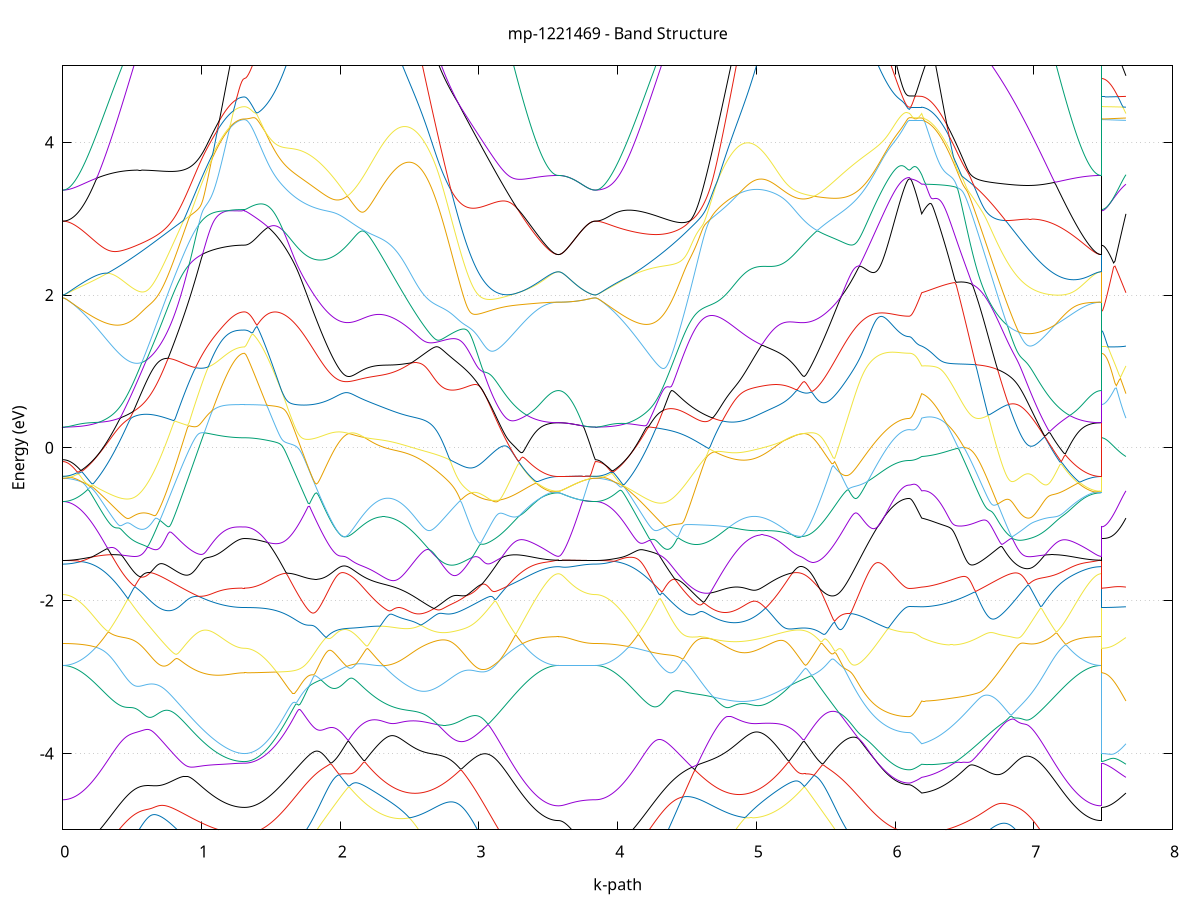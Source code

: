 set title 'mp-1221469 - Band Structure'
set xlabel 'k-path'
set ylabel 'Energy (eV)'
set grid y
set yrange [-5:5]
set terminal png size 800,600
set output 'mp-1221469_bands_gnuplot.png'
plot '-' using 1:2 with lines notitle, '-' using 1:2 with lines notitle, '-' using 1:2 with lines notitle, '-' using 1:2 with lines notitle, '-' using 1:2 with lines notitle, '-' using 1:2 with lines notitle, '-' using 1:2 with lines notitle, '-' using 1:2 with lines notitle, '-' using 1:2 with lines notitle, '-' using 1:2 with lines notitle, '-' using 1:2 with lines notitle, '-' using 1:2 with lines notitle, '-' using 1:2 with lines notitle, '-' using 1:2 with lines notitle, '-' using 1:2 with lines notitle, '-' using 1:2 with lines notitle, '-' using 1:2 with lines notitle, '-' using 1:2 with lines notitle, '-' using 1:2 with lines notitle, '-' using 1:2 with lines notitle, '-' using 1:2 with lines notitle, '-' using 1:2 with lines notitle, '-' using 1:2 with lines notitle, '-' using 1:2 with lines notitle, '-' using 1:2 with lines notitle, '-' using 1:2 with lines notitle, '-' using 1:2 with lines notitle, '-' using 1:2 with lines notitle, '-' using 1:2 with lines notitle, '-' using 1:2 with lines notitle, '-' using 1:2 with lines notitle, '-' using 1:2 with lines notitle, '-' using 1:2 with lines notitle, '-' using 1:2 with lines notitle, '-' using 1:2 with lines notitle, '-' using 1:2 with lines notitle, '-' using 1:2 with lines notitle, '-' using 1:2 with lines notitle, '-' using 1:2 with lines notitle, '-' using 1:2 with lines notitle, '-' using 1:2 with lines notitle, '-' using 1:2 with lines notitle, '-' using 1:2 with lines notitle, '-' using 1:2 with lines notitle, '-' using 1:2 with lines notitle, '-' using 1:2 with lines notitle, '-' using 1:2 with lines notitle, '-' using 1:2 with lines notitle, '-' using 1:2 with lines notitle, '-' using 1:2 with lines notitle, '-' using 1:2 with lines notitle, '-' using 1:2 with lines notitle, '-' using 1:2 with lines notitle, '-' using 1:2 with lines notitle, '-' using 1:2 with lines notitle, '-' using 1:2 with lines notitle, '-' using 1:2 with lines notitle, '-' using 1:2 with lines notitle, '-' using 1:2 with lines notitle, '-' using 1:2 with lines notitle, '-' using 1:2 with lines notitle, '-' using 1:2 with lines notitle, '-' using 1:2 with lines notitle, '-' using 1:2 with lines notitle
0.000000 -35.291293
0.009999 -35.291293
0.019998 -35.291093
0.029997 -35.290793
0.039996 -35.290493
0.049995 -35.289993
0.059994 -35.289493
0.069993 -35.288793
0.079992 -35.288093
0.089991 -35.287193
0.099990 -35.286293
0.109989 -35.285193
0.119988 -35.284093
0.129987 -35.282793
0.139986 -35.281493
0.149985 -35.280093
0.159984 -35.278493
0.169983 -35.276893
0.179982 -35.275193
0.189981 -35.273393
0.199980 -35.271493
0.209979 -35.269493
0.219978 -35.267393
0.229977 -35.265193
0.239976 -35.262893
0.249975 -35.260593
0.259974 -35.258093
0.269973 -35.255593
0.279972 -35.252993
0.289971 -35.250293
0.299970 -35.247493
0.309969 -35.244693
0.319967 -35.241793
0.329966 -35.238693
0.339965 -35.235693
0.349964 -35.232493
0.359963 -35.229293
0.369962 -35.225993
0.379961 -35.222693
0.389960 -35.219193
0.399959 -35.215793
0.409958 -35.212193
0.419957 -35.208593
0.429956 -35.204993
0.439955 -35.201293
0.449954 -35.197493
0.459953 -35.193693
0.469952 -35.189893
0.479951 -35.186093
0.489950 -35.182193
0.499949 -35.178293
0.509948 -35.174293
0.519947 -35.170393
0.529946 -35.166493
0.539945 -35.162493
0.549944 -35.158593
0.559943 -35.154693
0.569942 -35.150893
0.579941 -35.147093
0.589940 -35.143393
0.599939 -35.139693
0.609938 -35.136193
0.619937 -35.132793
0.629936 -35.129593
0.639935 -35.126693
0.649934 -35.123993
0.659933 -35.121693
0.669932 -35.119693
0.679931 -35.118293
0.689930 -35.117493
0.699929 -35.117493
0.709928 -35.118293
0.719927 -35.120193
0.729926 -35.123293
0.739925 -35.127693
0.749924 -35.133393
0.759923 -35.140393
0.769922 -35.148393
0.779921 -35.157393
0.789920 -35.166993
0.799919 -35.177093
0.809918 -35.187593
0.819917 -35.198293
0.829916 -35.209093
0.839915 -35.219993
0.849914 -35.230993
0.859913 -35.241893
0.869912 -35.252793
0.879911 -35.263693
0.889910 -35.274393
0.899909 -35.284993
0.909908 -35.295493
0.919907 -35.305793
0.929906 -35.315993
0.939905 -35.325993
0.949904 -35.335893
0.959902 -35.345493
0.969901 -35.354993
0.979900 -35.364293
0.989899 -35.373293
0.999898 -35.382093
1.009897 -35.390793
1.019896 -35.399093
1.029895 -35.407293
1.039894 -35.415193
1.049893 -35.422793
1.059892 -35.430193
1.069891 -35.437393
1.079890 -35.444293
1.089889 -35.450893
1.099888 -35.457293
1.109887 -35.463393
1.119886 -35.469193
1.129885 -35.474693
1.139884 -35.479993
1.149883 -35.484893
1.159882 -35.489593
1.169881 -35.493993
1.179880 -35.498093
1.189879 -35.501893
1.199878 -35.505393
1.209877 -35.508593
1.219876 -35.511493
1.229875 -35.514093
1.239874 -35.516393
1.249873 -35.518393
1.259872 -35.520093
1.269871 -35.521493
1.279870 -35.522593
1.289869 -35.523293
1.299868 -35.523793
1.309867 -35.523893
1.309867 -35.523893
1.319846 -35.523893
1.329825 -35.523693
1.339804 -35.523293
1.349783 -35.522793
1.359762 -35.522193
1.369740 -35.521493
1.379719 -35.520593
1.389698 -35.519493
1.399677 -35.518293
1.409656 -35.516993
1.419635 -35.515593
1.429614 -35.513993
1.439593 -35.512293
1.449572 -35.510393
1.459551 -35.508393
1.469530 -35.506293
1.479509 -35.504093
1.489488 -35.501693
1.499466 -35.499193
1.509445 -35.496493
1.519424 -35.493693
1.529403 -35.490793
1.539382 -35.487793
1.549361 -35.484593
1.559340 -35.481293
1.569319 -35.477893
1.579298 -35.474293
1.589277 -35.470693
1.599256 -35.466893
1.609235 -35.462993
1.619213 -35.458893
1.629192 -35.454793
1.639171 -35.450493
1.649150 -35.446093
1.659129 -35.441593
1.669108 -35.436993
1.679087 -35.432193
1.689066 -35.427393
1.699045 -35.422393
1.709024 -35.417393
1.719003 -35.412193
1.728982 -35.406893
1.738961 -35.401593
1.748939 -35.396093
1.758918 -35.390493
1.768897 -35.384793
1.778876 -35.379093
1.788855 -35.373193
1.798834 -35.367193
1.808813 -35.361193
1.818792 -35.354993
1.828771 -35.348793
1.838750 -35.342493
1.848729 -35.336093
1.858708 -35.329693
1.868686 -35.323093
1.878665 -35.316493
1.888644 -35.309793
1.898623 -35.303093
1.908602 -35.296293
1.918581 -35.289393
1.928560 -35.282393
1.938539 -35.275393
1.948518 -35.268393
1.958497 -35.261293
1.968476 -35.254193
1.978455 -35.247093
1.988434 -35.239893
1.998412 -35.232693
2.008391 -35.225593
2.018370 -35.218393
2.028349 -35.211293
2.038328 -35.204293
2.048307 -35.197393
2.058286 -35.190793
2.068265 -35.190693
2.078244 -35.197393
2.078244 -35.197393
2.088212 -35.204093
2.098180 -35.210693
2.108148 -35.217193
2.118116 -35.223593
2.128083 -35.229793
2.138051 -35.235893
2.148019 -35.241793
2.157987 -35.247493
2.167955 -35.252993
2.177923 -35.258293
2.187891 -35.263393
2.197859 -35.268293
2.207827 -35.272893
2.217795 -35.277293
2.227763 -35.281493
2.237731 -35.285393
2.247699 -35.289093
2.257667 -35.292493
2.267634 -35.295693
2.277602 -35.298593
2.287570 -35.301193
2.297538 -35.303593
2.307506 -35.305693
2.317474 -35.307493
2.327442 -35.309093
2.337410 -35.310393
2.347378 -35.311293
2.357346 -35.311993
2.367314 -35.312493
2.377282 -35.312593
2.387250 -35.312393
2.397218 -35.311993
2.407186 -35.311293
2.417153 -35.310193
2.427121 -35.308893
2.437089 -35.307293
2.447057 -35.305393
2.457025 -35.303193
2.466993 -35.300693
2.476961 -35.297993
2.486929 -35.294893
2.496897 -35.291593
2.506865 -35.287893
2.516833 -35.283993
2.526801 -35.279793
2.536769 -35.275393
2.546737 -35.270593
2.556704 -35.265593
2.566672 -35.260293
2.576640 -35.254793
2.586608 -35.248993
2.596576 -35.242893
2.606544 -35.236593
2.616512 -35.230393
2.626480 -35.224293
2.636448 -35.217993
2.646416 -35.211593
2.656384 -35.204993
2.666352 -35.198193
2.676320 -35.191293
2.686288 -35.184293
2.696256 -35.177193
2.706223 -35.170093
2.716191 -35.162993
2.726159 -35.155893
2.736127 -35.148893
2.746095 -35.141993
2.756063 -35.135393
2.766031 -35.128993
2.775999 -35.123093
2.785967 -35.117793
2.795935 -35.113093
2.805903 -35.109193
2.815871 -35.105993
2.825839 -35.103793
2.835807 -35.102493
2.845775 -35.101993
2.855742 -35.102193
2.865710 -35.103093
2.875678 -35.104593
2.885646 -35.106593
2.895614 -35.108993
2.905582 -35.111593
2.915550 -35.114593
2.925518 -35.117793
2.935486 -35.121093
2.945454 -35.124593
2.955422 -35.128193
2.965390 -35.131893
2.975358 -35.135693
2.985326 -35.139493
2.995293 -35.143393
3.005261 -35.147293
3.015229 -35.151193
3.025197 -35.155093
3.035165 -35.159093
3.045133 -35.162993
3.055101 -35.166893
3.065069 -35.170793
3.075037 -35.174693
3.085005 -35.178493
3.094973 -35.182393
3.104941 -35.186093
3.114909 -35.189893
3.124877 -35.193593
3.134844 -35.197193
3.144812 -35.200893
3.154780 -35.204393
3.164748 -35.207893
3.174716 -35.211393
3.184684 -35.214693
3.194652 -35.218093
3.204620 -35.221293
3.214588 -35.224493
3.224556 -35.227693
3.234524 -35.230693
3.244492 -35.233693
3.254460 -35.236593
3.264428 -35.239493
3.274396 -35.242293
3.284363 -35.244993
3.294331 -35.247593
3.304299 -35.250093
3.314267 -35.252593
3.324235 -35.254893
3.334203 -35.257193
3.344171 -35.259393
3.354139 -35.261493
3.364107 -35.263593
3.374075 -35.265493
3.384043 -35.267393
3.394011 -35.269093
3.403979 -35.270793
3.413947 -35.272393
3.423914 -35.273893
3.433882 -35.275293
3.443850 -35.276593
3.453818 -35.277793
3.463786 -35.278893
3.473754 -35.279893
3.483722 -35.280793
3.493690 -35.281693
3.503658 -35.282393
3.513626 -35.282993
3.523594 -35.283593
3.533562 -35.283993
3.543530 -35.284293
3.553498 -35.284593
3.563466 -35.284693
3.573433 -35.284793
3.573433 -35.284793
3.583272 -35.284793
3.593110 -35.284893
3.602949 -35.284993
3.612787 -35.285093
3.622625 -35.285293
3.632464 -35.285593
3.642302 -35.285893
3.652140 -35.286193
3.661979 -35.286493
3.671817 -35.286793
3.681655 -35.287193
3.691494 -35.287593
3.701332 -35.287993
3.711170 -35.288293
3.721009 -35.288693
3.730847 -35.289093
3.740685 -35.289393
3.750524 -35.289693
3.760362 -35.290093
3.770201 -35.290293
3.780039 -35.290593
3.789877 -35.290793
3.799716 -35.290993
3.809554 -35.291093
3.819392 -35.291193
3.829231 -35.291293
3.839069 -35.291293
3.839069 -35.291293
3.849043 -35.291293
3.859016 -35.291093
3.868990 -35.290793
3.878963 -35.290493
3.888937 -35.289993
3.898910 -35.289493
3.908884 -35.288793
3.918857 -35.288093
3.928831 -35.287193
3.938804 -35.286293
3.948778 -35.285293
3.958751 -35.284093
3.968725 -35.282893
3.978698 -35.281493
3.988672 -35.280093
3.998645 -35.278593
4.008619 -35.276893
4.018592 -35.275193
4.028566 -35.273393
4.038539 -35.271493
4.048513 -35.269493
4.058486 -35.267393
4.068460 -35.265293
4.078433 -35.262993
4.088407 -35.260693
4.098380 -35.258193
4.108354 -35.255693
4.118327 -35.253093
4.128300 -35.250393
4.138274 -35.247593
4.148247 -35.244793
4.158221 -35.241893
4.168194 -35.238893
4.178168 -35.235793
4.188141 -35.232593
4.198115 -35.229393
4.208088 -35.226093
4.218062 -35.222793
4.228035 -35.219393
4.238009 -35.215893
4.247982 -35.212293
4.257956 -35.208693
4.267929 -35.205093
4.277903 -35.201293
4.287876 -35.197593
4.297850 -35.193793
4.307823 -35.189893
4.317797 -35.185993
4.327770 -35.182093
4.337744 -35.178093
4.347717 -35.174093
4.357691 -35.170093
4.367664 -35.165993
4.377638 -35.161893
4.387611 -35.157893
4.397585 -35.153793
4.407558 -35.149693
4.417532 -35.145693
4.427505 -35.141693
4.437479 -35.137693
4.447452 -35.133693
4.457426 -35.129793
4.467399 -35.125993
4.477373 -35.122393
4.487346 -35.118793
4.497320 -35.115493
4.507293 -35.112293
4.517267 -35.109393
4.527240 -35.106893
4.537214 -35.104693
4.547187 -35.102993
4.557161 -35.101993
4.567134 -35.101693
4.577108 -35.102093
4.587081 -35.103493
4.597055 -35.105893
4.607028 -35.109193
4.617002 -35.113393
4.626975 -35.118393
4.636949 -35.123993
4.646922 -35.130193
4.656896 -35.136793
4.666869 -35.143693
4.676843 -35.150793
4.686816 -35.157993
4.696790 -35.165293
4.706763 -35.172593
4.716737 -35.179893
4.726710 -35.187093
4.736684 -35.194193
4.746657 -35.201193
4.756631 -35.207993
4.766604 -35.214693
4.776578 -35.221293
4.786551 -35.227593
4.796525 -35.233693
4.806498 -35.239693
4.816472 -35.245393
4.826445 -35.250893
4.836419 -35.256093
4.846392 -35.261093
4.856366 -35.265893
4.866339 -35.270393
4.876313 -35.274693
4.886286 -35.278693
4.896260 -35.282393
4.906233 -35.285893
4.916207 -35.289093
4.926180 -35.291993
4.936154 -35.294893
4.946127 -35.297593
4.956101 -35.300093
4.966074 -35.302193
4.976048 -35.304093
4.986021 -35.305693
4.995995 -35.306993
5.005968 -35.307993
5.015942 -35.308693
5.025915 -35.309193
5.035889 -35.309293
5.045862 -35.309193
5.055836 -35.308793
5.065809 -35.307993
5.075783 -35.307093
5.085756 -35.305793
5.095730 -35.304193
5.105703 -35.302393
5.115677 -35.300293
5.125650 -35.297893
5.135624 -35.295293
5.145597 -35.292393
5.155571 -35.289293
5.165544 -35.285793
5.175518 -35.282193
5.185491 -35.278293
5.195465 -35.274093
5.205438 -35.269693
5.215412 -35.265093
5.225385 -35.260293
5.235359 -35.255193
5.245332 -35.249893
5.255306 -35.244493
5.265279 -35.238793
5.275253 -35.232993
5.285226 -35.226993
5.295200 -35.220793
5.305173 -35.214493
5.315147 -35.208093
5.325120 -35.201593
5.335094 -35.195193
5.345067 -35.188893
5.355041 -35.192793
5.355041 -35.192793
5.365009 -35.199693
5.374977 -35.206793
5.384945 -35.213893
5.394912 -35.221093
5.404880 -35.228393
5.414848 -35.235593
5.424816 -35.242793
5.434784 -35.250093
5.444752 -35.257193
5.454720 -35.264393
5.464688 -35.271493
5.474656 -35.278593
5.484624 -35.285593
5.494592 -35.292593
5.504560 -35.299493
5.514528 -35.306293
5.524496 -35.313093
5.534463 -35.319793
5.544431 -35.326493
5.554399 -35.332993
5.564367 -35.339493
5.574335 -35.345893
5.584303 -35.352293
5.594271 -35.358493
5.604239 -35.364693
5.614207 -35.370793
5.624175 -35.376693
5.634143 -35.382593
5.644111 -35.388393
5.654079 -35.394093
5.664047 -35.399693
5.674015 -35.405193
5.683982 -35.410593
5.693950 -35.415893
5.703918 -35.421093
5.713886 -35.426193
5.723854 -35.431093
5.733822 -35.435993
5.743790 -35.440693
5.753758 -35.445393
5.763726 -35.449893
5.773694 -35.454293
5.783662 -35.458593
5.793630 -35.462793
5.803598 -35.466793
5.813566 -35.470693
5.823534 -35.474493
5.833501 -35.478193
5.843469 -35.481793
5.853437 -35.485193
5.863405 -35.488493
5.873373 -35.491693
5.883341 -35.494793
5.893309 -35.497693
5.903277 -35.500493
5.913245 -35.503093
5.923213 -35.505693
5.933181 -35.508093
5.943149 -35.510293
5.953117 -35.512493
5.963085 -35.514493
5.973052 -35.516293
5.983020 -35.517993
5.992988 -35.519593
6.002956 -35.521093
6.012924 -35.522393
6.022892 -35.523593
6.032860 -35.524593
6.042828 -35.525493
6.052796 -35.526293
6.062764 -35.526893
6.072732 -35.527393
6.082700 -35.527693
6.092668 -35.527893
6.102636 -35.527993
6.102636 -35.527993
6.112564 -35.527993
6.122492 -35.527993
6.132420 -35.527893
6.142349 -35.527793
6.152277 -35.527693
6.162205 -35.527593
6.172133 -35.527393
6.182062 -35.527293
6.191990 -35.527093
6.191990 -35.527093
6.201951 -35.526593
6.211911 -35.525793
6.221872 -35.524693
6.231832 -35.523293
6.241793 -35.521593
6.251753 -35.519493
6.261714 -35.517193
6.271674 -35.514493
6.281635 -35.511593
6.291596 -35.508293
6.301556 -35.504693
6.311517 -35.500893
6.321477 -35.496693
6.331438 -35.492193
6.341398 -35.487493
6.351359 -35.482393
6.361319 -35.477093
6.371280 -35.471493
6.381241 -35.465493
6.391201 -35.459293
6.401162 -35.452893
6.411122 -35.446093
6.421083 -35.439093
6.431043 -35.431893
6.441004 -35.424293
6.450964 -35.416493
6.460925 -35.408493
6.470886 -35.400193
6.480846 -35.391693
6.490807 -35.382893
6.500767 -35.373993
6.510728 -35.364793
6.520688 -35.355393
6.530649 -35.345693
6.540609 -35.335893
6.550570 -35.325893
6.560531 -35.315793
6.570491 -35.305393
6.580452 -35.294893
6.590412 -35.284293
6.600373 -35.273493
6.610333 -35.262693
6.620294 -35.251693
6.630254 -35.240693
6.640215 -35.229693
6.650176 -35.218593
6.660136 -35.207593
6.670097 -35.196793
6.680057 -35.186093
6.690018 -35.175793
6.699978 -35.165893
6.709939 -35.156493
6.719899 -35.147993
6.729860 -35.140393
6.739821 -35.133893
6.749781 -35.128593
6.759742 -35.124593
6.769702 -35.121693
6.779663 -35.119893
6.789623 -35.119093
6.799584 -35.118993
6.809544 -35.119593
6.819505 -35.120793
6.829466 -35.122493
6.839426 -35.124593
6.849387 -35.126993
6.859347 -35.129693
6.869308 -35.132693
6.879268 -35.135793
6.889229 -35.139093
6.899189 -35.142393
6.909150 -35.145893
6.919111 -35.149493
6.929071 -35.153193
6.939032 -35.156793
6.948992 -35.160593
6.958953 -35.164293
6.968913 -35.168093
6.978874 -35.171793
6.988834 -35.175593
6.998795 -35.179293
7.008756 -35.182993
7.018716 -35.186693
7.028677 -35.190393
7.038637 -35.194093
7.048598 -35.197693
7.058558 -35.201193
7.068519 -35.204693
7.078479 -35.208193
7.088440 -35.211593
7.098401 -35.214993
7.108361 -35.218293
7.118322 -35.221493
7.128282 -35.224693
7.138243 -35.227793
7.148203 -35.230893
7.158164 -35.233793
7.168124 -35.236693
7.178085 -35.239593
7.188046 -35.242293
7.198006 -35.244993
7.207967 -35.247593
7.217927 -35.250193
7.227888 -35.252593
7.237848 -35.254993
7.247809 -35.257293
7.257769 -35.259493
7.267730 -35.261593
7.277691 -35.263593
7.287651 -35.265493
7.297612 -35.267393
7.307572 -35.269093
7.317533 -35.270793
7.327493 -35.272393
7.337454 -35.273893
7.347414 -35.275293
7.357375 -35.276593
7.367336 -35.277793
7.377296 -35.278893
7.387257 -35.279893
7.397217 -35.280793
7.407178 -35.281693
7.417138 -35.282393
7.427099 -35.282993
7.437059 -35.283593
7.447020 -35.283993
7.456981 -35.284293
7.466941 -35.284593
7.476902 -35.284693
7.486862 -35.284793
7.486862 -35.523893
7.496723 -35.523993
7.506584 -35.523993
7.516445 -35.524093
7.526306 -35.524293
7.536167 -35.524393
7.546028 -35.524593
7.555889 -35.524793
7.565750 -35.524993
7.575610 -35.525293
7.585471 -35.525493
7.595332 -35.525693
7.605193 -35.525893
7.615054 -35.526193
7.624915 -35.526393
7.634776 -35.526593
7.644637 -35.526793
7.654498 -35.526893
7.664359 -35.527093
e
0.000000 -35.112993
0.009999 -35.112993
0.019998 -35.112893
0.029997 -35.112793
0.039996 -35.112593
0.049995 -35.112293
0.059994 -35.111993
0.069993 -35.111593
0.079992 -35.111193
0.089991 -35.110693
0.099990 -35.110193
0.109989 -35.109593
0.119988 -35.108893
0.129987 -35.108193
0.139986 -35.107493
0.149985 -35.106693
0.159984 -35.105793
0.169983 -35.104893
0.179982 -35.103893
0.189981 -35.102893
0.199980 -35.101893
0.209979 -35.100793
0.219978 -35.099593
0.229977 -35.098393
0.239976 -35.097193
0.249975 -35.095893
0.259974 -35.094593
0.269973 -35.093293
0.279972 -35.091893
0.289971 -35.090393
0.299970 -35.088993
0.309969 -35.087493
0.319967 -35.085893
0.329966 -35.084393
0.339965 -35.082793
0.349964 -35.081193
0.359963 -35.079593
0.369962 -35.077993
0.379961 -35.076293
0.389960 -35.074593
0.399959 -35.072993
0.409958 -35.071293
0.419957 -35.069593
0.429956 -35.067893
0.439955 -35.066193
0.449954 -35.064593
0.459953 -35.062893
0.469952 -35.061293
0.479951 -35.059693
0.489950 -35.058093
0.499949 -35.056593
0.509948 -35.055093
0.519947 -35.053693
0.529946 -35.052293
0.539945 -35.050993
0.549944 -35.049793
0.559943 -35.048693
0.569942 -35.047693
0.579941 -35.046793
0.589940 -35.045993
0.599939 -35.045493
0.609938 -35.045093
0.619937 -35.044893
0.629936 -35.045093
0.639935 -35.045493
0.649934 -35.046393
0.659933 -35.047893
0.669932 -35.049893
0.679931 -35.052793
0.689930 -35.056693
0.699929 -35.061693
0.709928 -35.067793
0.719927 -35.074993
0.729926 -35.082993
0.739925 -35.091893
0.749924 -35.101293
0.759923 -35.111293
0.769922 -35.121793
0.779921 -35.132593
0.789920 -35.143693
0.799919 -35.154993
0.809918 -35.166493
0.819917 -35.178093
0.829916 -35.189693
0.839915 -35.201293
0.849914 -35.212893
0.859913 -35.224393
0.869912 -35.235793
0.879911 -35.247193
0.889910 -35.258293
0.899909 -35.269393
0.909908 -35.280293
0.919907 -35.290993
0.929906 -35.301493
0.939905 -35.311893
0.949904 -35.321993
0.959902 -35.331993
0.969901 -35.341693
0.979900 -35.351293
0.989899 -35.360593
0.999898 -35.369693
1.009897 -35.378493
1.019896 -35.387093
1.029895 -35.395493
1.039894 -35.403593
1.049893 -35.411493
1.059892 -35.419093
1.069891 -35.426393
1.079890 -35.433493
1.089889 -35.440293
1.099888 -35.446793
1.109887 -35.452993
1.119886 -35.458993
1.129885 -35.464693
1.139884 -35.469993
1.149883 -35.475093
1.159882 -35.479893
1.169881 -35.484393
1.179880 -35.488593
1.189879 -35.492493
1.199878 -35.496093
1.209877 -35.499393
1.219876 -35.502393
1.229875 -35.505093
1.239874 -35.507393
1.249873 -35.509493
1.259872 -35.511193
1.269871 -35.512593
1.279870 -35.513693
1.289869 -35.514493
1.299868 -35.514993
1.309867 -35.515193
1.309867 -35.515193
1.319846 -35.515093
1.329825 -35.514893
1.339804 -35.514493
1.349783 -35.513993
1.359762 -35.513393
1.369740 -35.512693
1.379719 -35.511693
1.389698 -35.510693
1.399677 -35.509493
1.409656 -35.508193
1.419635 -35.506693
1.429614 -35.505193
1.439593 -35.503393
1.449572 -35.501593
1.459551 -35.499593
1.469530 -35.497393
1.479509 -35.495093
1.489488 -35.492693
1.499466 -35.490193
1.509445 -35.487493
1.519424 -35.484693
1.529403 -35.481793
1.539382 -35.478693
1.549361 -35.475493
1.559340 -35.472193
1.569319 -35.468793
1.579298 -35.465193
1.589277 -35.461493
1.599256 -35.457693
1.609235 -35.453693
1.619213 -35.449593
1.629192 -35.445493
1.639171 -35.441093
1.649150 -35.436693
1.659129 -35.432193
1.669108 -35.427493
1.679087 -35.422693
1.689066 -35.417793
1.699045 -35.412793
1.709024 -35.407693
1.719003 -35.402493
1.728982 -35.397193
1.738961 -35.391693
1.748939 -35.386193
1.758918 -35.380493
1.768897 -35.374793
1.778876 -35.368893
1.788855 -35.362993
1.798834 -35.356993
1.808813 -35.350793
1.818792 -35.344593
1.828771 -35.338293
1.838750 -35.331893
1.848729 -35.325393
1.858708 -35.318793
1.868686 -35.312093
1.878665 -35.305393
1.888644 -35.298493
1.898623 -35.291593
1.908602 -35.284693
1.918581 -35.277593
1.928560 -35.270493
1.938539 -35.263293
1.948518 -35.255993
1.958497 -35.248693
1.968476 -35.241293
1.978455 -35.233893
1.988434 -35.226393
1.998412 -35.218893
2.008391 -35.211293
2.018370 -35.203793
2.028349 -35.196193
2.038328 -35.188793
2.048307 -35.182593
2.058286 -35.184393
2.068265 -35.184893
2.078244 -35.182093
2.078244 -35.182093
2.088212 -35.185693
2.098180 -35.191993
2.108148 -35.198693
2.118116 -35.205493
2.128083 -35.212093
2.138051 -35.218493
2.148019 -35.224793
2.157987 -35.230793
2.167955 -35.236693
2.177923 -35.242293
2.187891 -35.247693
2.197859 -35.252893
2.207827 -35.257793
2.217795 -35.262493
2.227763 -35.266993
2.237731 -35.271193
2.247699 -35.275193
2.257667 -35.278893
2.267634 -35.282293
2.277602 -35.285493
2.287570 -35.288393
2.297538 -35.290993
2.307506 -35.293393
2.317474 -35.295493
2.327442 -35.297293
2.337410 -35.298893
2.347378 -35.300093
2.357346 -35.301093
2.367314 -35.301893
2.377282 -35.302293
2.387250 -35.302393
2.397218 -35.302293
2.407186 -35.301893
2.417153 -35.301193
2.427121 -35.300193
2.437089 -35.298893
2.447057 -35.297393
2.457025 -35.295493
2.466993 -35.293393
2.476961 -35.291093
2.486929 -35.288393
2.496897 -35.285493
2.506865 -35.282293
2.516833 -35.278793
2.526801 -35.275093
2.536769 -35.271093
2.546737 -35.266793
2.556704 -35.262293
2.566672 -35.257593
2.576640 -35.252593
2.586608 -35.247393
2.596576 -35.241893
2.606544 -35.236293
2.616512 -35.229993
2.626480 -35.223193
2.636448 -35.216193
2.646416 -35.208893
2.656384 -35.201393
2.666352 -35.193693
2.676320 -35.185793
2.686288 -35.177693
2.696256 -35.169393
2.706223 -35.160993
2.716191 -35.152393
2.726159 -35.143793
2.736127 -35.134993
2.746095 -35.126193
2.756063 -35.117393
2.766031 -35.108693
2.775999 -35.100093
2.785967 -35.091793
2.795935 -35.083893
2.805903 -35.076593
2.815871 -35.069893
2.825839 -35.063993
2.835807 -35.058993
2.845775 -35.054893
2.855742 -35.051593
2.865710 -35.048993
2.875678 -35.046993
2.885646 -35.045593
2.895614 -35.044593
2.905582 -35.043993
2.915550 -35.043793
2.925518 -35.043793
2.935486 -35.044093
2.945454 -35.044593
2.955422 -35.045293
2.965390 -35.046093
2.975358 -35.047093
2.985326 -35.048293
2.995293 -35.049493
3.005261 -35.050893
3.015229 -35.052293
3.025197 -35.053893
3.035165 -35.055493
3.045133 -35.057093
3.055101 -35.058893
3.065069 -35.060593
3.075037 -35.062393
3.085005 -35.064293
3.094973 -35.066093
3.104941 -35.067993
3.114909 -35.069893
3.124877 -35.071793
3.134844 -35.073693
3.144812 -35.075593
3.154780 -35.077593
3.164748 -35.079493
3.174716 -35.081393
3.184684 -35.083293
3.194652 -35.085093
3.204620 -35.086993
3.214588 -35.088793
3.224556 -35.090593
3.234524 -35.092393
3.244492 -35.094193
3.254460 -35.095893
3.264428 -35.097593
3.274396 -35.099193
3.284363 -35.100793
3.294331 -35.102393
3.304299 -35.103993
3.314267 -35.105393
3.324235 -35.106893
3.334203 -35.108293
3.344171 -35.109693
3.354139 -35.110993
3.364107 -35.112193
3.374075 -35.113393
3.384043 -35.114593
3.394011 -35.115693
3.403979 -35.116693
3.413947 -35.117693
3.423914 -35.118693
3.433882 -35.119593
3.443850 -35.120393
3.453818 -35.121193
3.463786 -35.121893
3.473754 -35.122493
3.483722 -35.123093
3.493690 -35.123593
3.503658 -35.124093
3.513626 -35.124493
3.523594 -35.124793
3.533562 -35.125093
3.543530 -35.125293
3.553498 -35.125493
3.563466 -35.125593
3.573433 -35.125593
3.573433 -35.125593
3.583272 -35.125593
3.593110 -35.125493
3.602949 -35.125193
3.612787 -35.124893
3.622625 -35.124593
3.632464 -35.124093
3.642302 -35.123593
3.652140 -35.122993
3.661979 -35.122393
3.671817 -35.121793
3.681655 -35.121093
3.691494 -35.120393
3.701332 -35.119593
3.711170 -35.118893
3.721009 -35.118193
3.730847 -35.117493
3.740685 -35.116793
3.750524 -35.116093
3.760362 -35.115493
3.770201 -35.114993
3.780039 -35.114493
3.789877 -35.113993
3.799716 -35.113693
3.809554 -35.113393
3.819392 -35.113193
3.829231 -35.113093
3.839069 -35.112993
3.839069 -35.112993
3.849043 -35.112993
3.859016 -35.112893
3.868990 -35.112793
3.878963 -35.112593
3.888937 -35.112293
3.898910 -35.111993
3.908884 -35.111593
3.918857 -35.111193
3.928831 -35.110693
3.938804 -35.110093
3.948778 -35.109493
3.958751 -35.108893
3.968725 -35.108193
3.978698 -35.107393
3.988672 -35.106593
3.998645 -35.105793
4.008619 -35.104793
4.018592 -35.103893
4.028566 -35.102893
4.038539 -35.101793
4.048513 -35.100693
4.058486 -35.099493
4.068460 -35.098293
4.078433 -35.097093
4.088407 -35.095793
4.098380 -35.094493
4.108354 -35.093093
4.118327 -35.091693
4.128300 -35.090193
4.138274 -35.088793
4.148247 -35.087293
4.158221 -35.085693
4.168194 -35.084093
4.178168 -35.082493
4.188141 -35.080893
4.198115 -35.079293
4.208088 -35.077593
4.218062 -35.075893
4.228035 -35.074193
4.238009 -35.072493
4.247982 -35.070793
4.257956 -35.069093
4.267929 -35.067393
4.277903 -35.065593
4.287876 -35.063893
4.297850 -35.062193
4.307823 -35.060493
4.317797 -35.058893
4.327770 -35.057193
4.337744 -35.055593
4.347717 -35.053993
4.357691 -35.052493
4.367664 -35.050993
4.377638 -35.049593
4.387611 -35.048193
4.397585 -35.046993
4.407558 -35.045793
4.417532 -35.044693
4.427505 -35.043693
4.437479 -35.042893
4.447452 -35.042193
4.457426 -35.041593
4.467399 -35.041193
4.477373 -35.041093
4.487346 -35.041193
4.497320 -35.041493
4.507293 -35.042093
4.517267 -35.043093
4.527240 -35.044493
4.537214 -35.046293
4.547187 -35.048693
4.557161 -35.051693
4.567134 -35.055293
4.577108 -35.059693
4.587081 -35.064793
4.597055 -35.070693
4.607028 -35.077293
4.617002 -35.084493
4.626975 -35.092193
4.636949 -35.100193
4.646922 -35.108493
4.656896 -35.116993
4.666869 -35.125593
4.676843 -35.134093
4.686816 -35.142693
4.696790 -35.151193
4.706763 -35.159593
4.716737 -35.167893
4.726710 -35.175993
4.736684 -35.183993
4.746657 -35.191793
4.756631 -35.199393
4.766604 -35.206793
4.776578 -35.213893
4.786551 -35.220893
4.796525 -35.227593
4.806498 -35.234093
4.816472 -35.240393
4.826445 -35.246393
4.836419 -35.252193
4.846392 -35.257593
4.856366 -35.262893
4.866339 -35.267793
4.876313 -35.272493
4.886286 -35.276993
4.896260 -35.281093
4.906233 -35.284993
4.916207 -35.288593
4.926180 -35.291893
4.936154 -35.294693
4.946127 -35.297093
4.956101 -35.299193
4.966074 -35.300993
4.976048 -35.302493
4.986021 -35.303693
4.995995 -35.304693
5.005968 -35.305393
5.015942 -35.305793
5.025915 -35.305893
5.035889 -35.305693
5.045862 -35.305193
5.055836 -35.304493
5.065809 -35.303493
5.075783 -35.302093
5.085756 -35.300493
5.095730 -35.298693
5.105703 -35.296493
5.115677 -35.294093
5.125650 -35.291393
5.135624 -35.288393
5.145597 -35.285193
5.155571 -35.281693
5.165544 -35.277993
5.175518 -35.273893
5.185491 -35.269693
5.195465 -35.265093
5.205438 -35.260393
5.215412 -35.255393
5.225385 -35.250093
5.235359 -35.244593
5.245332 -35.238893
5.255306 -35.232993
5.265279 -35.226793
5.275253 -35.220393
5.285226 -35.213893
5.295200 -35.207093
5.305173 -35.200193
5.315147 -35.193193
5.325120 -35.186293
5.335094 -35.181993
5.345067 -35.186193
5.355041 -35.183493
5.355041 -35.183493
5.365009 -35.182593
5.374977 -35.187893
5.384945 -35.194893
5.394912 -35.202293
5.404880 -35.209693
5.414848 -35.217093
5.424816 -35.224593
5.434784 -35.231993
5.444752 -35.239293
5.454720 -35.246593
5.464688 -35.253793
5.474656 -35.260993
5.484624 -35.268093
5.494592 -35.275193
5.504560 -35.282193
5.514528 -35.289093
5.524496 -35.295893
5.534463 -35.302693
5.544431 -35.309393
5.554399 -35.315993
5.564367 -35.322493
5.574335 -35.328893
5.584303 -35.335293
5.594271 -35.341593
5.604239 -35.347693
5.614207 -35.353793
5.624175 -35.359793
5.634143 -35.365693
5.644111 -35.371493
5.654079 -35.377193
5.664047 -35.382793
5.674015 -35.388193
5.683982 -35.393593
5.693950 -35.398893
5.703918 -35.404093
5.713886 -35.409193
5.723854 -35.414093
5.733822 -35.418993
5.743790 -35.423693
5.753758 -35.428293
5.763726 -35.432793
5.773694 -35.437193
5.783662 -35.441493
5.793630 -35.445593
5.803598 -35.449693
5.813566 -35.453593
5.823534 -35.457293
5.833501 -35.460993
5.843469 -35.464593
5.853437 -35.467993
5.863405 -35.471293
5.873373 -35.474393
5.883341 -35.477493
5.893309 -35.480393
5.903277 -35.483093
5.913245 -35.485793
5.923213 -35.488293
5.933181 -35.490693
5.943149 -35.492893
5.953117 -35.494993
5.963085 -35.496993
5.973052 -35.498893
5.983020 -35.500593
5.992988 -35.502193
6.002956 -35.503593
6.012924 -35.504893
6.022892 -35.506093
6.032860 -35.507093
6.042828 -35.507993
6.052796 -35.508793
6.062764 -35.509393
6.072732 -35.509893
6.082700 -35.510193
6.092668 -35.510393
6.102636 -35.510493
6.102636 -35.510493
6.112564 -35.510493
6.122492 -35.510493
6.132420 -35.510593
6.142349 -35.510593
6.152277 -35.510693
6.162205 -35.510793
6.172133 -35.510893
6.182062 -35.510993
6.191990 -35.511093
6.191990 -35.511093
6.201951 -35.510493
6.211911 -35.509593
6.221872 -35.508393
6.231832 -35.506893
6.241793 -35.505093
6.251753 -35.502993
6.261714 -35.500493
6.271674 -35.497793
6.281635 -35.494793
6.291596 -35.491393
6.301556 -35.487793
6.311517 -35.483893
6.321477 -35.479693
6.331438 -35.475093
6.341398 -35.470293
6.351359 -35.465193
6.361319 -35.459893
6.371280 -35.454193
6.381241 -35.448293
6.391201 -35.442093
6.401162 -35.435593
6.411122 -35.428793
6.421083 -35.421793
6.431043 -35.414493
6.441004 -35.406993
6.450964 -35.399193
6.460925 -35.391193
6.470886 -35.382893
6.480846 -35.374393
6.490807 -35.365693
6.500767 -35.356693
6.510728 -35.347493
6.520688 -35.338093
6.530649 -35.328493
6.540609 -35.318593
6.550570 -35.308593
6.560531 -35.298393
6.570491 -35.287993
6.580452 -35.277493
6.590412 -35.266793
6.600373 -35.255893
6.610333 -35.244893
6.620294 -35.233793
6.630254 -35.222493
6.640215 -35.211193
6.650176 -35.199793
6.660136 -35.188393
6.670097 -35.176893
6.680057 -35.165493
6.690018 -35.154093
6.699978 -35.142793
6.709939 -35.131693
6.719899 -35.120793
6.729860 -35.110293
6.739821 -35.100093
6.749781 -35.090393
6.759742 -35.081393
6.769702 -35.073193
6.779663 -35.066093
6.789623 -35.060193
6.799584 -35.055493
6.809544 -35.051993
6.819505 -35.049593
6.829466 -35.047993
6.839426 -35.047093
6.849387 -35.046593
6.859347 -35.046593
6.869308 -35.046893
6.879268 -35.047493
6.889229 -35.048293
6.899189 -35.049193
6.909150 -35.050293
6.919111 -35.051593
6.929071 -35.052993
6.939032 -35.054393
6.948992 -35.055893
6.958953 -35.057593
6.968913 -35.059193
6.978874 -35.060893
6.988834 -35.062693
6.998795 -35.064493
7.008756 -35.066393
7.018716 -35.068193
7.028677 -35.070093
7.038637 -35.071993
7.048598 -35.073893
7.058558 -35.075793
7.068519 -35.077693
7.078479 -35.079593
7.088440 -35.081493
7.098401 -35.083393
7.108361 -35.085193
7.118322 -35.087093
7.128282 -35.088893
7.138243 -35.090693
7.148203 -35.092493
7.158164 -35.094193
7.168124 -35.095893
7.178085 -35.097593
7.188046 -35.099293
7.198006 -35.100893
7.207967 -35.102493
7.217927 -35.103993
7.227888 -35.105493
7.237848 -35.106893
7.247809 -35.108293
7.257769 -35.109693
7.267730 -35.110993
7.277691 -35.112193
7.287651 -35.113493
7.297612 -35.114593
7.307572 -35.115693
7.317533 -35.116793
7.327493 -35.117793
7.337454 -35.118693
7.347414 -35.119593
7.357375 -35.120393
7.367336 -35.121193
7.377296 -35.121893
7.387257 -35.122493
7.397217 -35.123093
7.407178 -35.123593
7.417138 -35.124093
7.427099 -35.124493
7.437059 -35.124793
7.447020 -35.125093
7.456981 -35.125293
7.466941 -35.125493
7.476902 -35.125593
7.486862 -35.125593
7.486862 -35.515193
7.496723 -35.515093
7.506584 -35.515093
7.516445 -35.514893
7.526306 -35.514793
7.536167 -35.514593
7.546028 -35.514393
7.555889 -35.514093
7.565750 -35.513893
7.575610 -35.513593
7.585471 -35.513293
7.595332 -35.512993
7.605193 -35.512693
7.615054 -35.512393
7.624915 -35.512093
7.634776 -35.511893
7.644637 -35.511593
7.654498 -35.511393
7.664359 -35.511093
e
0.000000 -34.782193
0.009999 -34.782193
0.019998 -34.782193
0.029997 -34.782093
0.039996 -34.782093
0.049995 -34.781993
0.059994 -34.781993
0.069993 -34.781893
0.079992 -34.781793
0.089991 -34.781693
0.099990 -34.781593
0.109989 -34.781493
0.119988 -34.781393
0.129987 -34.781293
0.139986 -34.781093
0.149985 -34.780993
0.159984 -34.780893
0.169983 -34.780793
0.179982 -34.780693
0.189981 -34.780593
0.199980 -34.780493
0.209979 -34.780393
0.219978 -34.780293
0.229977 -34.780293
0.239976 -34.780193
0.249975 -34.780193
0.259974 -34.780293
0.269973 -34.780293
0.279972 -34.780493
0.289971 -34.780593
0.299970 -34.780793
0.309969 -34.781093
0.319967 -34.781493
0.329966 -34.781893
0.339965 -34.782493
0.349964 -34.783093
0.359963 -34.783893
0.369962 -34.784793
0.379961 -34.785793
0.389960 -34.786993
0.399959 -34.788393
0.409958 -34.790093
0.419957 -34.791893
0.429956 -34.794093
0.439955 -34.796493
0.449954 -34.799293
0.459953 -34.802393
0.469952 -34.805993
0.479951 -34.809993
0.489950 -34.814493
0.499949 -34.819493
0.509948 -34.824993
0.519947 -34.831193
0.529946 -34.837793
0.539945 -34.845093
0.549944 -34.852893
0.559943 -34.861293
0.569942 -34.870093
0.579941 -34.879293
0.589940 -34.888893
0.599939 -34.898793
0.609938 -34.908893
0.619937 -34.919093
0.629936 -34.929393
0.639935 -34.939593
0.649934 -34.949593
0.659933 -34.959293
0.669932 -34.968493
0.679931 -34.977093
0.689930 -34.985693
0.699929 -34.996793
0.709928 -35.008393
0.719927 -35.019593
0.729926 -35.030293
0.739925 -35.040193
0.749924 -35.049393
0.759923 -35.057793
0.769922 -35.065493
0.779921 -35.072593
0.789920 -35.079493
0.799919 -35.086093
0.809918 -35.092693
0.819917 -35.099293
0.829916 -35.105993
0.839915 -35.112793
0.849914 -35.119793
0.859913 -35.126993
0.869912 -35.134293
0.879911 -35.141693
0.889910 -35.149293
0.899909 -35.156893
0.909908 -35.164693
0.919907 -35.172493
0.929906 -35.180293
0.939905 -35.188193
0.949904 -35.196093
0.959902 -35.203993
0.969901 -35.211793
0.979900 -35.219593
0.989899 -35.227293
0.999898 -35.234893
1.009897 -35.242393
1.019896 -35.249793
1.029895 -35.256993
1.039894 -35.264093
1.049893 -35.270993
1.059892 -35.277693
1.069891 -35.284293
1.079890 -35.290593
1.089889 -35.296793
1.099888 -35.302693
1.109887 -35.308393
1.119886 -35.313793
1.129885 -35.319093
1.139884 -35.323993
1.149883 -35.328693
1.159882 -35.333193
1.169881 -35.337293
1.179880 -35.341293
1.189879 -35.344893
1.199878 -35.348193
1.209877 -35.351293
1.219876 -35.354093
1.229875 -35.356593
1.239874 -35.358793
1.249873 -35.360693
1.259872 -35.362393
1.269871 -35.363693
1.279870 -35.364693
1.289869 -35.365493
1.299868 -35.365893
1.309867 -35.366093
1.309867 -35.366093
1.319846 -35.365993
1.329825 -35.365793
1.339804 -35.365493
1.349783 -35.364993
1.359762 -35.364393
1.369740 -35.363693
1.379719 -35.362793
1.389698 -35.361793
1.399677 -35.360593
1.409656 -35.359393
1.419635 -35.357993
1.429614 -35.356393
1.439593 -35.354793
1.449572 -35.352993
1.459551 -35.350993
1.469530 -35.348993
1.479509 -35.346793
1.489488 -35.344493
1.499466 -35.341993
1.509445 -35.339493
1.519424 -35.336793
1.529403 -35.333993
1.539382 -35.330993
1.549361 -35.327893
1.559340 -35.324793
1.569319 -35.321493
1.579298 -35.317993
1.589277 -35.314493
1.599256 -35.310793
1.609235 -35.307093
1.619213 -35.303193
1.629192 -35.299193
1.639171 -35.295093
1.649150 -35.290893
1.659129 -35.286493
1.669108 -35.282093
1.679087 -35.277593
1.689066 -35.272993
1.699045 -35.268293
1.709024 -35.263393
1.719003 -35.258493
1.728982 -35.253493
1.738961 -35.248393
1.748939 -35.243293
1.758918 -35.237993
1.768897 -35.232693
1.778876 -35.227293
1.788855 -35.221793
1.798834 -35.216193
1.808813 -35.210593
1.818792 -35.204993
1.828771 -35.199293
1.838750 -35.193493
1.848729 -35.187693
1.858708 -35.181893
1.868686 -35.176093
1.878665 -35.170193
1.888644 -35.164393
1.898623 -35.158593
1.908602 -35.152793
1.918581 -35.147093
1.928560 -35.141393
1.938539 -35.135893
1.948518 -35.130593
1.958497 -35.125593
1.968476 -35.128293
1.978455 -35.132393
1.988434 -35.137293
1.998412 -35.142893
2.008391 -35.148993
2.018370 -35.155393
2.028349 -35.161993
2.038328 -35.168493
2.048307 -35.173893
2.058286 -35.171193
2.068265 -35.166193
2.078244 -35.170093
2.078244 -35.170093
2.088212 -35.167493
2.098180 -35.162593
2.108148 -35.157593
2.118116 -35.153293
2.128083 -35.149793
2.138051 -35.147493
2.148019 -35.146293
2.157987 -35.146293
2.167955 -35.147093
2.177923 -35.148693
2.187891 -35.150593
2.197859 -35.152893
2.207827 -35.155293
2.217795 -35.157793
2.227763 -35.160293
2.237731 -35.162793
2.247699 -35.165093
2.257667 -35.167393
2.267634 -35.169493
2.277602 -35.171393
2.287570 -35.173093
2.297538 -35.174593
2.307506 -35.175893
2.317474 -35.176993
2.327442 -35.177893
2.337410 -35.178493
2.347378 -35.178893
2.357346 -35.178993
2.367314 -35.178893
2.377282 -35.178493
2.387250 -35.177893
2.397218 -35.176893
2.407186 -35.175793
2.417153 -35.174293
2.427121 -35.172593
2.437089 -35.170593
2.447057 -35.168393
2.457025 -35.165793
2.466993 -35.162993
2.476961 -35.159993
2.486929 -35.156593
2.496897 -35.152993
2.506865 -35.149193
2.516833 -35.144993
2.526801 -35.140593
2.536769 -35.135993
2.546737 -35.131093
2.556704 -35.125893
2.566672 -35.120493
2.576640 -35.114893
2.586608 -35.109093
2.596576 -35.103493
2.606544 -35.099893
2.616512 -35.096193
2.626480 -35.092293
2.636448 -35.088393
2.646416 -35.084293
2.656384 -35.080293
2.666352 -35.076093
2.676320 -35.071993
2.686288 -35.067793
2.696256 -35.063593
2.706223 -35.059493
2.716191 -35.055293
2.726159 -35.051193
2.736127 -35.046993
2.746095 -35.042893
2.756063 -35.038793
2.766031 -35.034593
2.775999 -35.030293
2.785967 -35.025793
2.795935 -35.020893
2.805903 -35.015593
2.815871 -35.009693
2.825839 -35.002993
2.835807 -34.995593
2.845775 -34.987493
2.855742 -34.978593
2.865710 -34.968993
2.875678 -34.958993
2.885646 -34.948493
2.895614 -34.939793
2.905582 -34.931293
2.915550 -34.922693
2.925518 -34.913893
2.935486 -34.905093
2.945454 -34.896393
2.955422 -34.887693
2.965390 -34.879093
2.975358 -34.870793
2.985326 -34.862693
2.995293 -34.854893
3.005261 -34.847393
3.015229 -34.840293
3.025197 -34.833693
3.035165 -34.827393
3.045133 -34.821593
3.055101 -34.816293
3.065069 -34.811293
3.075037 -34.806893
3.085005 -34.802793
3.094973 -34.799093
3.104941 -34.795793
3.114909 -34.792793
3.124877 -34.790193
3.134844 -34.787793
3.144812 -34.785693
3.154780 -34.783793
3.164748 -34.782093
3.174716 -34.780593
3.184684 -34.779293
3.194652 -34.778193
3.204620 -34.777193
3.214588 -34.776293
3.224556 -34.775593
3.234524 -34.774893
3.244492 -34.774393
3.254460 -34.773893
3.264428 -34.773493
3.274396 -34.773193
3.284363 -34.772893
3.294331 -34.772693
3.304299 -34.772493
3.314267 -34.772393
3.324235 -34.772293
3.334203 -34.772293
3.344171 -34.772193
3.354139 -34.772193
3.364107 -34.772193
3.374075 -34.772293
3.384043 -34.772293
3.394011 -34.772393
3.403979 -34.772393
3.413947 -34.772493
3.423914 -34.772593
3.433882 -34.772693
3.443850 -34.772793
3.453818 -34.772793
3.463786 -34.772893
3.473754 -34.772993
3.483722 -34.773093
3.493690 -34.773093
3.503658 -34.773193
3.513626 -34.773293
3.523594 -34.773293
3.533562 -34.773393
3.543530 -34.773393
3.553498 -34.773393
3.563466 -34.773393
3.573433 -34.773393
3.573433 -34.773393
3.583272 -34.773493
3.593110 -34.773493
3.602949 -34.773693
3.612787 -34.773893
3.622625 -34.774093
3.632464 -34.774393
3.642302 -34.774793
3.652140 -34.775193
3.661979 -34.775593
3.671817 -34.775993
3.681655 -34.776493
3.691494 -34.776993
3.701332 -34.777493
3.711170 -34.777993
3.721009 -34.778493
3.730847 -34.778993
3.740685 -34.779493
3.750524 -34.779993
3.760362 -34.780393
3.770201 -34.780793
3.780039 -34.781093
3.789877 -34.781493
3.799716 -34.781693
3.809554 -34.781893
3.819392 -34.782093
3.829231 -34.782193
3.839069 -34.782193
3.839069 -34.782193
3.849043 -34.782193
3.859016 -34.782193
3.868990 -34.782093
3.878963 -34.782093
3.888937 -34.781993
3.898910 -34.781993
3.908884 -34.781893
3.918857 -34.781793
3.928831 -34.781693
3.938804 -34.781593
3.948778 -34.781493
3.958751 -34.781393
3.968725 -34.781293
3.978698 -34.781193
3.988672 -34.781093
3.998645 -34.780893
4.008619 -34.780793
4.018592 -34.780693
4.028566 -34.780593
4.038539 -34.780493
4.048513 -34.780393
4.058486 -34.780393
4.068460 -34.780293
4.078433 -34.780293
4.088407 -34.780293
4.098380 -34.780293
4.108354 -34.780393
4.118327 -34.780493
4.128300 -34.780593
4.138274 -34.780893
4.148247 -34.781093
4.158221 -34.781493
4.168194 -34.781893
4.178168 -34.782393
4.188141 -34.782993
4.198115 -34.783693
4.208088 -34.784493
4.218062 -34.785393
4.228035 -34.786493
4.238009 -34.787693
4.247982 -34.789193
4.257956 -34.790793
4.267929 -34.792593
4.277903 -34.794693
4.287876 -34.797093
4.297850 -34.799693
4.307823 -34.802693
4.317797 -34.805993
4.327770 -34.809693
4.337744 -34.813693
4.347717 -34.818193
4.357691 -34.823093
4.367664 -34.828493
4.377638 -34.834193
4.387611 -34.840493
4.397585 -34.847193
4.407558 -34.854193
4.417532 -34.861693
4.427505 -34.869493
4.437479 -34.877593
4.447452 -34.885993
4.457426 -34.894593
4.467399 -34.903293
4.477373 -34.912093
4.487346 -34.920893
4.497320 -34.929693
4.507293 -34.938393
4.517267 -34.946893
4.527240 -34.955093
4.537214 -34.962993
4.547187 -34.970393
4.557161 -34.977293
4.567134 -34.983393
4.577108 -34.989693
4.587081 -34.997193
4.597055 -35.003993
4.607028 -35.010093
4.617002 -35.015793
4.626975 -35.021093
4.636949 -35.025993
4.646922 -35.030693
4.656896 -35.035293
4.666869 -35.039793
4.676843 -35.044193
4.686816 -35.048593
4.696790 -35.052993
4.706763 -35.057393
4.716737 -35.061793
4.726710 -35.066193
4.736684 -35.070493
4.746657 -35.074893
4.756631 -35.079093
4.766604 -35.083293
4.776578 -35.087493
4.786551 -35.091493
4.796525 -35.095493
4.806498 -35.099293
4.816472 -35.102993
4.826445 -35.109093
4.836419 -35.114893
4.846392 -35.120593
4.856366 -35.125893
4.866339 -35.131093
4.876313 -35.135993
4.886286 -35.140593
4.896260 -35.144993
4.906233 -35.149093
4.916207 -35.152993
4.926180 -35.156493
4.936154 -35.159893
4.946127 -35.162893
4.956101 -35.165693
4.966074 -35.168193
4.976048 -35.170493
4.986021 -35.172393
4.995995 -35.174093
5.005968 -35.175593
5.015942 -35.176693
5.025915 -35.177593
5.035889 -35.178193
5.045862 -35.178593
5.055836 -35.178693
5.065809 -35.178593
5.075783 -35.178193
5.085756 -35.177493
5.095730 -35.176593
5.105703 -35.175493
5.115677 -35.174193
5.125650 -35.172593
5.135624 -35.170893
5.145597 -35.168993
5.155571 -35.166793
5.165544 -35.164593
5.175518 -35.162193
5.185491 -35.159793
5.195465 -35.157293
5.205438 -35.154793
5.215412 -35.152393
5.225385 -35.150193
5.235359 -35.148293
5.245332 -35.146993
5.255306 -35.146393
5.265279 -35.146793
5.275253 -35.148393
5.285226 -35.151193
5.295200 -35.155093
5.305173 -35.159893
5.315147 -35.165393
5.325120 -35.170993
5.335094 -35.174293
5.345067 -35.169093
5.355041 -35.167893
5.355041 -35.167893
5.365009 -35.169693
5.374977 -35.165293
5.384945 -35.159193
5.394912 -35.152993
5.404880 -35.146893
5.414848 -35.141093
5.424816 -35.135793
5.434784 -35.131093
5.444752 -35.127393
5.454720 -35.125493
5.464688 -35.130693
5.474656 -35.136093
5.484624 -35.141693
5.494592 -35.147393
5.504560 -35.153093
5.514528 -35.158993
5.524496 -35.164793
5.534463 -35.170693
5.544431 -35.176593
5.554399 -35.182393
5.564367 -35.188293
5.574335 -35.194093
5.584303 -35.199893
5.594271 -35.205593
5.604239 -35.211293
5.614207 -35.216893
5.624175 -35.222493
5.634143 -35.227993
5.644111 -35.233393
5.654079 -35.238693
5.664047 -35.243993
5.674015 -35.249193
5.683982 -35.254293
5.693950 -35.259293
5.703918 -35.264193
5.713886 -35.269093
5.723854 -35.273793
5.733822 -35.278393
5.743790 -35.282993
5.753758 -35.287393
5.763726 -35.291693
5.773694 -35.295993
5.783662 -35.300093
5.793630 -35.304093
5.803598 -35.307993
5.813566 -35.311693
5.823534 -35.315393
5.833501 -35.318893
5.843469 -35.322393
5.853437 -35.325693
5.863405 -35.328893
5.873373 -35.331893
5.883341 -35.334893
5.893309 -35.337693
5.903277 -35.340393
5.913245 -35.342993
5.923213 -35.345393
5.933181 -35.347693
5.943149 -35.349893
5.953117 -35.351993
5.963085 -35.353893
5.973052 -35.355693
5.983020 -35.357393
5.992988 -35.358893
6.002956 -35.360393
6.012924 -35.361593
6.022892 -35.362793
6.032860 -35.363793
6.042828 -35.364693
6.052796 -35.365393
6.062764 -35.365993
6.072732 -35.366493
6.082700 -35.366793
6.092668 -35.366993
6.102636 -35.367093
6.102636 -35.367093
6.112564 -35.367093
6.122492 -35.367093
6.132420 -35.366993
6.142349 -35.366993
6.152277 -35.366893
6.162205 -35.366893
6.172133 -35.366793
6.182062 -35.366693
6.191990 -35.366593
6.191990 -35.366593
6.201951 -35.366093
6.211911 -35.365293
6.221872 -35.364193
6.231832 -35.362893
6.241793 -35.361193
6.251753 -35.359193
6.261714 -35.356993
6.271674 -35.354393
6.281635 -35.351593
6.291596 -35.348493
6.301556 -35.345093
6.311517 -35.341393
6.321477 -35.337493
6.331438 -35.333293
6.341398 -35.328793
6.351359 -35.324093
6.361319 -35.319093
6.371280 -35.313893
6.381241 -35.308393
6.391201 -35.302693
6.401162 -35.296793
6.411122 -35.290593
6.421083 -35.284193
6.431043 -35.277693
6.441004 -35.270993
6.450964 -35.263993
6.460925 -35.256993
6.470886 -35.249693
6.480846 -35.242393
6.490807 -35.234893
6.500767 -35.227293
6.510728 -35.219593
6.520688 -35.211893
6.530649 -35.204093
6.540609 -35.196193
6.550570 -35.188393
6.560531 -35.180593
6.570491 -35.172793
6.580452 -35.164993
6.590412 -35.157293
6.600373 -35.149693
6.610333 -35.142293
6.620294 -35.134893
6.630254 -35.127693
6.640215 -35.120593
6.650176 -35.113693
6.660136 -35.106893
6.670097 -35.100293
6.680057 -35.093693
6.690018 -35.087093
6.699978 -35.080393
6.709939 -35.073493
6.719899 -35.066193
6.729860 -35.058293
6.739821 -35.049793
6.749781 -35.040593
6.759742 -35.030693
6.769702 -35.020193
6.779663 -35.009093
6.789623 -34.997693
6.799584 -34.986393
6.809544 -34.975393
6.819505 -34.965193
6.829466 -34.955193
6.839426 -34.944993
6.849387 -34.934593
6.859347 -34.924093
6.869308 -34.913493
6.879268 -34.903093
6.889229 -34.892793
6.899189 -34.882793
6.909150 -34.872993
6.919111 -34.863693
6.929071 -34.854793
6.939032 -34.846393
6.948992 -34.838493
6.958953 -34.831193
6.968913 -34.824393
6.978874 -34.818293
6.988834 -34.812693
6.998795 -34.807693
7.008756 -34.803193
7.018716 -34.799193
7.028677 -34.795593
7.038637 -34.792393
7.048598 -34.789593
7.058558 -34.787193
7.068519 -34.784993
7.078479 -34.783093
7.088440 -34.781493
7.098401 -34.779993
7.108361 -34.778693
7.118322 -34.777593
7.128282 -34.776693
7.138243 -34.775893
7.148203 -34.775193
7.158164 -34.774593
7.168124 -34.774093
7.178085 -34.773593
7.188046 -34.773293
7.198006 -34.772993
7.207967 -34.772793
7.217927 -34.772593
7.227888 -34.772393
7.237848 -34.772393
7.247809 -34.772293
7.257769 -34.772293
7.267730 -34.772193
7.277691 -34.772293
7.287651 -34.772293
7.297612 -34.772293
7.307572 -34.772393
7.317533 -34.772493
7.327493 -34.772493
7.337454 -34.772593
7.347414 -34.772693
7.357375 -34.772793
7.367336 -34.772793
7.377296 -34.772893
7.387257 -34.772993
7.397217 -34.773093
7.407178 -34.773093
7.417138 -34.773193
7.427099 -34.773293
7.437059 -34.773293
7.447020 -34.773393
7.456981 -34.773393
7.466941 -34.773393
7.476902 -34.773393
7.486862 -34.773393
7.486862 -35.366093
7.496723 -35.366093
7.506584 -35.366093
7.516445 -35.366093
7.526306 -35.366093
7.536167 -35.366193
7.546028 -35.366193
7.555889 -35.366193
7.565750 -35.366193
7.575610 -35.366293
7.585471 -35.366293
7.595332 -35.366393
7.605193 -35.366393
7.615054 -35.366393
7.624915 -35.366493
7.634776 -35.366493
7.644637 -35.366593
7.654498 -35.366593
7.664359 -35.366593
e
0.000000 -34.397893
0.009999 -34.397993
0.019998 -34.398093
0.029997 -34.398293
0.039996 -34.398593
0.049995 -34.398893
0.059994 -34.399393
0.069993 -34.399993
0.079992 -34.400693
0.089991 -34.401493
0.099990 -34.402493
0.109989 -34.403693
0.119988 -34.405093
0.129987 -34.406793
0.139986 -34.408793
0.149985 -34.411093
0.159984 -34.413793
0.169983 -34.416993
0.179982 -34.420593
0.189981 -34.424793
0.199980 -34.429493
0.209979 -34.434693
0.219978 -34.440393
0.229977 -34.446593
0.239976 -34.453293
0.249975 -34.460393
0.259974 -34.467893
0.269973 -34.475793
0.279972 -34.484093
0.289971 -34.492693
0.299970 -34.501693
0.309969 -34.510993
0.319967 -34.520593
0.329966 -34.530393
0.339965 -34.540493
0.349964 -34.550893
0.359963 -34.561493
0.369962 -34.572393
0.379961 -34.583493
0.389960 -34.594793
0.399959 -34.606293
0.409958 -34.617993
0.419957 -34.629893
0.429956 -34.641993
0.439955 -34.654193
0.449954 -34.666593
0.459953 -34.679193
0.469952 -34.691793
0.479951 -34.704593
0.489950 -34.717593
0.499949 -34.730593
0.509948 -34.743793
0.519947 -34.756993
0.529946 -34.770293
0.539945 -34.783693
0.549944 -34.797093
0.559943 -34.810593
0.569942 -34.824193
0.579941 -34.837693
0.589940 -34.851293
0.599939 -34.864893
0.609938 -34.878393
0.619937 -34.891993
0.629936 -34.905393
0.639935 -34.918893
0.649934 -34.932193
0.659933 -34.945293
0.669932 -34.958293
0.679931 -34.970893
0.689930 -34.982193
0.699929 -34.989693
0.709928 -34.994893
0.719927 -34.998893
0.729926 -35.001793
0.739925 -35.003893
0.749924 -35.005493
0.759923 -35.006893
0.769922 -35.008493
0.779921 -35.010693
0.789920 -35.013993
0.799919 -35.018793
0.809918 -35.025093
0.819917 -35.032793
0.829916 -35.041393
0.839915 -35.050793
0.849914 -35.060493
0.859913 -35.070393
0.869912 -35.080493
0.879911 -35.090593
0.889910 -35.100693
0.899909 -35.110693
0.909908 -35.120493
0.919907 -35.130293
0.929906 -35.139893
0.939905 -35.149293
0.949904 -35.158593
0.959902 -35.167593
0.969901 -35.176493
0.979900 -35.185093
0.989899 -35.193493
0.999898 -35.201693
1.009897 -35.209693
1.019896 -35.217493
1.029895 -35.224993
1.039894 -35.232293
1.049893 -35.239293
1.059892 -35.246093
1.069891 -35.252693
1.079890 -35.258993
1.089889 -35.265093
1.099888 -35.270893
1.109887 -35.276493
1.119886 -35.281793
1.129885 -35.286893
1.139884 -35.291693
1.149883 -35.296293
1.159882 -35.300493
1.169881 -35.304593
1.179880 -35.308293
1.189879 -35.311793
1.199878 -35.314993
1.209877 -35.317893
1.219876 -35.320593
1.229875 -35.322993
1.239874 -35.325093
1.249873 -35.326893
1.259872 -35.328493
1.269871 -35.329693
1.279870 -35.330693
1.289869 -35.331393
1.299868 -35.331893
1.309867 -35.331993
1.309867 -35.331993
1.319846 -35.331893
1.329825 -35.331693
1.339804 -35.331393
1.349783 -35.330893
1.359762 -35.330293
1.369740 -35.329593
1.379719 -35.328693
1.389698 -35.327693
1.399677 -35.326493
1.409656 -35.325193
1.419635 -35.323793
1.429614 -35.322293
1.439593 -35.320593
1.449572 -35.318793
1.459551 -35.316793
1.469530 -35.314793
1.479509 -35.312593
1.489488 -35.310193
1.499466 -35.307793
1.509445 -35.305193
1.519424 -35.302493
1.529403 -35.299593
1.539382 -35.296693
1.549361 -35.293593
1.559340 -35.290393
1.569319 -35.286993
1.579298 -35.283593
1.589277 -35.279993
1.599256 -35.276293
1.609235 -35.272593
1.619213 -35.268593
1.629192 -35.264593
1.639171 -35.260493
1.649150 -35.256293
1.659129 -35.251893
1.669108 -35.247493
1.679087 -35.242993
1.689066 -35.238393
1.699045 -35.233593
1.709024 -35.228793
1.719003 -35.223893
1.728982 -35.218893
1.738961 -35.213893
1.748939 -35.208793
1.758918 -35.203593
1.768897 -35.198293
1.778876 -35.192993
1.788855 -35.187593
1.798834 -35.182293
1.808813 -35.176893
1.818792 -35.171493
1.828771 -35.166093
1.838750 -35.160693
1.848729 -35.155393
1.858708 -35.150293
1.868686 -35.145193
1.878665 -35.140393
1.888644 -35.135993
1.898623 -35.131893
1.908602 -35.128393
1.918581 -35.125593
1.928560 -35.123693
1.938539 -35.122993
1.948518 -35.123493
1.958497 -35.125293
1.968476 -35.120893
1.978455 -35.116893
1.988434 -35.114593
1.998412 -35.115793
2.008391 -35.121193
2.018370 -35.128493
2.028349 -35.136293
2.038328 -35.144093
2.048307 -35.151893
2.058286 -35.159393
2.068265 -35.163993
2.078244 -35.156393
2.078244 -35.156393
2.088212 -35.148593
2.098180 -35.140793
2.108148 -35.132993
2.118116 -35.125293
2.128083 -35.117593
2.138051 -35.109993
2.148019 -35.102693
2.157987 -35.095793
2.167955 -35.089693
2.177923 -35.084893
2.187891 -35.082293
2.197859 -35.082293
2.207827 -35.084293
2.217795 -35.087493
2.227763 -35.091193
2.237731 -35.095093
2.247699 -35.098993
2.257667 -35.102893
2.267634 -35.106693
2.277602 -35.110293
2.287570 -35.113693
2.297538 -35.116893
2.307506 -35.119793
2.317474 -35.122593
2.327442 -35.125093
2.337410 -35.127393
2.347378 -35.129493
2.357346 -35.131293
2.367314 -35.132793
2.377282 -35.134093
2.387250 -35.135193
2.397218 -35.135993
2.407186 -35.136593
2.417153 -35.136893
2.427121 -35.136893
2.437089 -35.136793
2.447057 -35.136293
2.457025 -35.135693
2.466993 -35.134793
2.476961 -35.133593
2.486929 -35.132193
2.496897 -35.130593
2.506865 -35.128793
2.516833 -35.126793
2.526801 -35.124493
2.536769 -35.122093
2.546737 -35.119393
2.556704 -35.116593
2.566672 -35.113493
2.576640 -35.110393
2.586608 -35.106993
2.596576 -35.102993
2.606544 -35.096693
2.616512 -35.090193
2.626480 -35.083493
2.636448 -35.076593
2.646416 -35.069593
2.656384 -35.062393
2.666352 -35.055193
2.676320 -35.047893
2.686288 -35.040493
2.696256 -35.033293
2.706223 -35.026293
2.716191 -35.019693
2.726159 -35.013693
2.736127 -35.008693
2.746095 -35.004793
2.756063 -35.001993
2.766031 -35.000093
2.775999 -34.998693
2.785967 -34.997193
2.795935 -34.995393
2.805903 -34.993193
2.815871 -34.990093
2.825839 -34.986293
2.835807 -34.981693
2.845775 -34.976193
2.855742 -34.969993
2.865710 -34.963193
2.875678 -34.955793
2.885646 -34.947993
2.895614 -34.937693
2.905582 -34.926593
2.915550 -34.915193
2.925518 -34.903593
2.935486 -34.891793
2.945454 -34.879893
2.955422 -34.867893
2.965390 -34.855793
2.975358 -34.843593
2.985326 -34.831293
2.995293 -34.818993
3.005261 -34.806693
3.015229 -34.794293
3.025197 -34.781893
3.035165 -34.769493
3.045133 -34.757193
3.055101 -34.744793
3.065069 -34.732493
3.075037 -34.720293
3.085005 -34.708093
3.094973 -34.695893
3.104941 -34.683893
3.114909 -34.671893
3.124877 -34.660093
3.134844 -34.648293
3.144812 -34.636693
3.154780 -34.625193
3.164748 -34.613893
3.174716 -34.602693
3.184684 -34.591593
3.194652 -34.580793
3.204620 -34.570093
3.214588 -34.559593
3.224556 -34.549293
3.234524 -34.539293
3.244492 -34.529493
3.254460 -34.519893
3.264428 -34.510693
3.274396 -34.501593
3.284363 -34.492893
3.294331 -34.484493
3.304299 -34.476493
3.314267 -34.468793
3.324235 -34.461493
3.334203 -34.454493
3.344171 -34.448093
3.354139 -34.442093
3.364107 -34.436493
3.374075 -34.431493
3.384043 -34.426993
3.394011 -34.422893
3.403979 -34.419393
3.413947 -34.416293
3.423914 -34.413693
3.433882 -34.411393
3.443850 -34.409493
3.453818 -34.407793
3.463786 -34.406393
3.473754 -34.405193
3.483722 -34.404193
3.493690 -34.403393
3.503658 -34.402593
3.513626 -34.402093
3.523594 -34.401593
3.533562 -34.401193
3.543530 -34.400893
3.553498 -34.400693
3.563466 -34.400593
3.573433 -34.400593
3.573433 -34.400593
3.583272 -34.400593
3.593110 -34.400493
3.602949 -34.400493
3.612787 -34.400393
3.622625 -34.400393
3.632464 -34.400293
3.642302 -34.400193
3.652140 -34.399993
3.661979 -34.399893
3.671817 -34.399793
3.681655 -34.399593
3.691494 -34.399493
3.701332 -34.399293
3.711170 -34.399193
3.721009 -34.398993
3.730847 -34.398893
3.740685 -34.398693
3.750524 -34.398593
3.760362 -34.398493
3.770201 -34.398293
3.780039 -34.398193
3.789877 -34.398093
3.799716 -34.398093
3.809554 -34.397993
3.819392 -34.397993
3.829231 -34.397893
3.839069 -34.397893
3.839069 -34.397893
3.849043 -34.397993
3.859016 -34.398093
3.868990 -34.398293
3.878963 -34.398593
3.888937 -34.398893
3.898910 -34.399393
3.908884 -34.399993
3.918857 -34.400693
3.928831 -34.401493
3.938804 -34.402493
3.948778 -34.403693
3.958751 -34.405093
3.968725 -34.406793
3.978698 -34.408793
3.988672 -34.411093
3.998645 -34.413793
4.008619 -34.416893
4.018592 -34.420493
4.028566 -34.424593
4.038539 -34.429193
4.048513 -34.434293
4.058486 -34.439893
4.068460 -34.445993
4.078433 -34.452593
4.088407 -34.459493
4.098380 -34.466893
4.108354 -34.474593
4.118327 -34.482693
4.128300 -34.491093
4.138274 -34.499893
4.148247 -34.508893
4.158221 -34.518193
4.168194 -34.527693
4.178168 -34.537493
4.188141 -34.547493
4.198115 -34.557793
4.208088 -34.568193
4.218062 -34.578793
4.228035 -34.589693
4.238009 -34.600593
4.247982 -34.611793
4.257956 -34.623093
4.267929 -34.634593
4.277903 -34.646093
4.287876 -34.657793
4.297850 -34.669593
4.307823 -34.681493
4.317797 -34.693493
4.327770 -34.705593
4.337744 -34.717693
4.347717 -34.729893
4.357691 -34.742093
4.367664 -34.754293
4.377638 -34.766593
4.387611 -34.778893
4.397585 -34.791193
4.407558 -34.803493
4.417532 -34.815693
4.427505 -34.827893
4.437479 -34.840093
4.447452 -34.852093
4.457426 -34.864093
4.467399 -34.875993
4.477373 -34.887693
4.487346 -34.899293
4.497320 -34.910693
4.507293 -34.921893
4.517267 -34.932793
4.527240 -34.943493
4.537214 -34.953693
4.547187 -34.963493
4.557161 -34.972893
4.567134 -34.981593
4.577108 -34.988693
4.587081 -34.993193
4.597055 -34.996693
4.607028 -34.999293
4.617002 -35.001093
4.626975 -35.002293
4.636949 -35.003193
4.646922 -35.003993
4.656896 -35.005093
4.666869 -35.007093
4.676843 -35.010293
4.686816 -35.014793
4.696790 -35.020393
4.706763 -35.026693
4.716737 -35.033593
4.726710 -35.040793
4.736684 -35.047993
4.746657 -35.055293
4.756631 -35.062493
4.766604 -35.069693
4.776578 -35.076693
4.786551 -35.083593
4.796525 -35.090193
4.806498 -35.096693
4.816472 -35.102993
4.826445 -35.106493
4.836419 -35.109993
4.846392 -35.113193
4.856366 -35.116293
4.866339 -35.119093
4.876313 -35.121793
4.886286 -35.124293
4.896260 -35.126593
4.906233 -35.128693
4.916207 -35.130493
4.926180 -35.132093
4.936154 -35.133493
4.946127 -35.134693
4.956101 -35.135593
4.966074 -35.136293
4.976048 -35.136693
4.986021 -35.136893
4.995995 -35.136893
5.005968 -35.136593
5.015942 -35.135993
5.025915 -35.135193
5.035889 -35.134193
5.045862 -35.132893
5.055836 -35.131293
5.065809 -35.129493
5.075783 -35.127493
5.085756 -35.125193
5.095730 -35.122693
5.105703 -35.119993
5.115677 -35.116993
5.125650 -35.113793
5.135624 -35.110493
5.145597 -35.106893
5.155571 -35.103193
5.165544 -35.099393
5.175518 -35.095493
5.185491 -35.091693
5.195465 -35.088093
5.205438 -35.084993
5.215412 -35.082993
5.225385 -35.082893
5.235359 -35.085093
5.245332 -35.089493
5.255306 -35.095193
5.265279 -35.101893
5.275253 -35.108993
5.285226 -35.116393
5.295200 -35.123893
5.305173 -35.131493
5.315147 -35.139093
5.325120 -35.146793
5.335094 -35.154293
5.345067 -35.161593
5.355041 -35.161593
5.355041 -35.161593
5.365009 -35.153793
5.374977 -35.145793
5.384945 -35.137693
5.394912 -35.129593
5.404880 -35.121893
5.414848 -35.115693
5.424816 -35.113993
5.434784 -35.116493
5.444752 -35.120693
5.454720 -35.124693
5.464688 -35.123193
5.474656 -35.122993
5.484624 -35.123893
5.494592 -35.125893
5.504560 -35.128793
5.514528 -35.132393
5.524496 -35.136493
5.534463 -35.140893
5.544431 -35.145693
5.554399 -35.150693
5.564367 -35.155893
5.574335 -35.161093
5.584303 -35.166393
5.594271 -35.171793
5.604239 -35.177193
5.614207 -35.182493
5.624175 -35.187893
5.634143 -35.193193
5.644111 -35.198493
5.654079 -35.203693
5.664047 -35.208893
5.674015 -35.213993
5.683982 -35.218993
5.693950 -35.223893
5.703918 -35.228793
5.713886 -35.233593
5.723854 -35.238293
5.733822 -35.242893
5.743790 -35.247393
5.753758 -35.251793
5.763726 -35.256093
5.773694 -35.260293
5.783662 -35.264393
5.793630 -35.268393
5.803598 -35.272293
5.813566 -35.276093
5.823534 -35.279793
5.833501 -35.283293
5.843469 -35.286693
5.853437 -35.289993
5.863405 -35.293193
5.873373 -35.296293
5.883341 -35.299293
5.893309 -35.302093
5.903277 -35.304793
5.913245 -35.307393
5.923213 -35.309793
5.933181 -35.312093
5.943149 -35.314293
5.953117 -35.316393
5.963085 -35.318293
5.973052 -35.320093
5.983020 -35.321793
5.992988 -35.323393
6.002956 -35.324793
6.012924 -35.325993
6.022892 -35.327193
6.032860 -35.328193
6.042828 -35.329093
6.052796 -35.329793
6.062764 -35.330393
6.072732 -35.330893
6.082700 -35.331193
6.092668 -35.331393
6.102636 -35.331493
6.102636 -35.331493
6.112564 -35.331493
6.122492 -35.331493
6.132420 -35.331493
6.142349 -35.331493
6.152277 -35.331493
6.162205 -35.331493
6.172133 -35.331493
6.182062 -35.331393
6.191990 -35.331393
6.191990 -35.331393
6.201951 -35.330893
6.211911 -35.330193
6.221872 -35.329093
6.231832 -35.327793
6.241793 -35.326193
6.251753 -35.324293
6.261714 -35.322093
6.271674 -35.319693
6.281635 -35.316993
6.291596 -35.313993
6.301556 -35.310693
6.311517 -35.307193
6.321477 -35.303393
6.331438 -35.299293
6.341398 -35.294993
6.351359 -35.290393
6.361319 -35.285593
6.371280 -35.280393
6.381241 -35.275093
6.391201 -35.269493
6.401162 -35.263593
6.411122 -35.257493
6.421083 -35.251093
6.431043 -35.244493
6.441004 -35.237693
6.450964 -35.230593
6.460925 -35.223193
6.470886 -35.215693
6.480846 -35.207893
6.490807 -35.199893
6.500767 -35.191693
6.510728 -35.183193
6.520688 -35.174493
6.530649 -35.165693
6.540609 -35.156593
6.550570 -35.147293
6.560531 -35.137893
6.570491 -35.128293
6.580452 -35.118493
6.590412 -35.108593
6.600373 -35.098593
6.610333 -35.088493
6.620294 -35.078393
6.630254 -35.068293
6.640215 -35.058293
6.650176 -35.048493
6.660136 -35.038993
6.670097 -35.030193
6.680057 -35.022293
6.690018 -35.015593
6.699978 -35.010493
6.709939 -35.006893
6.719899 -35.004493
6.729860 -35.002793
6.739821 -35.001293
6.749781 -34.999593
6.759742 -34.997393
6.769702 -34.994393
6.779663 -34.990193
6.789623 -34.984593
6.799584 -34.977393
6.809544 -34.968193
6.819505 -34.957093
6.829466 -34.944893
6.839426 -34.932193
6.849387 -34.919093
6.859347 -34.905993
6.869308 -34.892593
6.879268 -34.879193
6.889229 -34.865793
6.899189 -34.852293
6.909150 -34.838793
6.919111 -34.825293
6.929071 -34.811793
6.939032 -34.798393
6.948992 -34.784993
6.958953 -34.771593
6.968913 -34.758293
6.978874 -34.745093
6.988834 -34.731993
6.998795 -34.718993
7.008756 -34.706093
7.018716 -34.693193
7.028677 -34.680593
7.038637 -34.667993
7.048598 -34.655593
7.058558 -34.643393
7.068519 -34.631293
7.078479 -34.619393
7.088440 -34.607693
7.098401 -34.596193
7.108361 -34.584893
7.118322 -34.573793
7.128282 -34.562893
7.138243 -34.552293
7.148203 -34.541893
7.158164 -34.531793
7.168124 -34.521993
7.178085 -34.512393
7.188046 -34.503193
7.198006 -34.494193
7.207967 -34.485593
7.217927 -34.477393
7.227888 -34.469493
7.237848 -34.462093
7.247809 -34.454993
7.257769 -34.448493
7.267730 -34.442293
7.277691 -34.436693
7.287651 -34.431593
7.297612 -34.427093
7.307572 -34.422993
7.317533 -34.419393
7.327493 -34.416293
7.337454 -34.413693
7.347414 -34.411393
7.357375 -34.409393
7.367336 -34.407793
7.377296 -34.406393
7.387257 -34.405193
7.397217 -34.404193
7.407178 -34.403293
7.417138 -34.402593
7.427099 -34.402093
7.437059 -34.401593
7.447020 -34.401193
7.456981 -34.400893
7.466941 -34.400693
7.476902 -34.400593
7.486862 -34.400593
7.486862 -35.331993
7.496723 -35.331993
7.506584 -35.331993
7.516445 -35.331993
7.526306 -35.331993
7.536167 -35.331893
7.546028 -35.331893
7.555889 -35.331893
7.565750 -35.331893
7.575610 -35.331793
7.585471 -35.331793
7.595332 -35.331693
7.605193 -35.331693
7.615054 -35.331693
7.624915 -35.331593
7.634776 -35.331593
7.644637 -35.331493
7.654498 -35.331493
7.664359 -35.331393
e
0.000000 -34.331393
0.009999 -34.331493
0.019998 -34.331993
0.029997 -34.332693
0.039996 -34.333693
0.049995 -34.334993
0.059994 -34.336593
0.069993 -34.338493
0.079992 -34.340893
0.089991 -34.343793
0.099990 -34.346993
0.109989 -34.350593
0.119988 -34.354493
0.129987 -34.358793
0.139986 -34.363293
0.149985 -34.368193
0.159984 -34.373393
0.169983 -34.378893
0.179982 -34.384693
0.189981 -34.390893
0.199980 -34.397293
0.209979 -34.403993
0.219978 -34.410893
0.229977 -34.418193
0.239976 -34.425693
0.249975 -34.433493
0.259974 -34.441493
0.269973 -34.449793
0.279972 -34.458293
0.289971 -34.467093
0.299970 -34.475993
0.309969 -34.485193
0.319967 -34.494593
0.329966 -34.504093
0.339965 -34.513893
0.349964 -34.523693
0.359963 -34.533793
0.369962 -34.543893
0.379961 -34.554193
0.389960 -34.564493
0.399959 -34.574993
0.409958 -34.585393
0.419957 -34.595893
0.429956 -34.606493
0.439955 -34.616893
0.449954 -34.627393
0.459953 -34.637693
0.469952 -34.647993
0.479951 -34.658093
0.489950 -34.667993
0.499949 -34.677793
0.509948 -34.687293
0.519947 -34.696693
0.529946 -34.705893
0.539945 -34.714893
0.549944 -34.723793
0.559943 -34.732593
0.569942 -34.741393
0.579941 -34.750193
0.589940 -34.759093
0.599939 -34.768093
0.609938 -34.777293
0.619937 -34.786693
0.629936 -34.796293
0.639935 -34.806193
0.649934 -34.816293
0.659933 -34.826593
0.669932 -34.837093
0.679931 -34.847793
0.689930 -34.858593
0.699929 -34.869493
0.709928 -34.880393
0.719927 -34.891293
0.729926 -34.902093
0.739925 -34.912693
0.749924 -34.922993
0.759923 -34.932693
0.769922 -34.941593
0.779921 -34.949393
0.789920 -34.955593
0.799919 -34.959793
0.809918 -34.962093
0.819917 -34.962693
0.829916 -34.961993
0.839915 -34.960393
0.849914 -34.957993
0.859913 -34.955193
0.869912 -34.951993
0.879911 -34.948593
0.889910 -34.944893
0.899909 -34.941093
0.909908 -34.937193
0.919907 -34.933193
0.929906 -34.929093
0.939905 -34.924993
0.949904 -34.920793
0.959902 -34.916693
0.969901 -34.912493
0.979900 -34.908293
0.989899 -34.904193
0.999898 -34.900093
1.009897 -34.895993
1.019896 -34.891993
1.029895 -34.887993
1.039894 -34.884093
1.049893 -34.880293
1.059892 -34.876493
1.069891 -34.872793
1.079890 -34.869193
1.089889 -34.865593
1.099888 -34.862193
1.109887 -34.858893
1.119886 -34.855693
1.129885 -34.852593
1.139884 -34.849593
1.149883 -34.846793
1.159882 -34.844093
1.169881 -34.841493
1.179880 -34.839093
1.189879 -34.836793
1.199878 -34.834693
1.209877 -34.832693
1.219876 -34.830993
1.229875 -34.829393
1.239874 -34.827893
1.249873 -34.826693
1.259872 -34.825593
1.269871 -34.824693
1.279870 -34.823993
1.289869 -34.823493
1.299868 -34.823193
1.309867 -34.823093
1.309867 -34.823093
1.319846 -34.823093
1.329825 -34.823093
1.339804 -34.823093
1.349783 -34.822993
1.359762 -34.822993
1.369740 -34.822893
1.379719 -34.822793
1.389698 -34.822693
1.399677 -34.822593
1.409656 -34.822493
1.419635 -34.822393
1.429614 -34.822193
1.439593 -34.822093
1.449572 -34.821893
1.459551 -34.821793
1.469530 -34.821593
1.479509 -34.821493
1.489488 -34.821293
1.499466 -34.821193
1.509445 -34.820993
1.519424 -34.820893
1.529403 -34.820793
1.539382 -34.820693
1.549361 -34.820593
1.559340 -34.820493
1.569319 -34.820493
1.579298 -34.820493
1.589277 -34.820493
1.599256 -34.820593
1.609235 -34.820693
1.619213 -34.820993
1.629192 -34.821193
1.639171 -34.821593
1.649150 -34.821993
1.659129 -34.822593
1.669108 -34.823293
1.679087 -34.824193
1.689066 -34.825293
1.699045 -34.830393
1.709024 -34.838793
1.719003 -34.847393
1.728982 -34.856193
1.738961 -34.865093
1.748939 -34.874093
1.758918 -34.883193
1.768897 -34.892393
1.778876 -34.901493
1.788855 -34.910693
1.798834 -34.919893
1.808813 -34.929093
1.818792 -34.938193
1.828771 -34.947293
1.838750 -34.956193
1.848729 -34.965593
1.858708 -34.975393
1.868686 -34.985293
1.878665 -34.995093
1.888644 -35.004893
1.898623 -35.014593
1.908602 -35.024193
1.918581 -35.033793
1.928560 -35.043293
1.938539 -35.052693
1.948518 -35.061893
1.958497 -35.070893
1.968476 -35.079593
1.978455 -35.087793
1.988434 -35.094593
1.998412 -35.097893
2.008391 -35.097393
2.018370 -35.095493
2.028349 -35.093393
2.038328 -35.091693
2.048307 -35.090493
2.058286 -35.089893
2.068265 -35.089793
2.078244 -35.090193
2.078244 -35.090193
2.088212 -35.090793
2.098180 -35.091493
2.108148 -35.091993
2.118116 -35.091993
2.128083 -35.091293
2.138051 -35.089493
2.148019 -35.086593
2.157987 -35.082593
2.167955 -35.077693
2.177923 -35.072093
2.187891 -35.065993
2.197859 -35.059393
2.207827 -35.052593
2.217795 -35.045593
2.227763 -35.038493
2.237731 -35.031193
2.247699 -35.023893
2.257667 -35.016593
2.267634 -35.009293
2.277602 -35.001993
2.287570 -34.994793
2.297538 -34.987693
2.307506 -34.980593
2.317474 -34.973693
2.327442 -34.966993
2.337410 -34.960393
2.347378 -34.954093
2.357346 -34.948093
2.367314 -34.942393
2.377282 -34.936993
2.387250 -34.932093
2.397218 -34.927593
2.407186 -34.923593
2.417153 -34.920193
2.427121 -34.917293
2.437089 -34.914993
2.447057 -34.913293
2.457025 -34.912093
2.466993 -34.911493
2.476961 -34.911293
2.486929 -34.911593
2.496897 -34.912293
2.506865 -34.913293
2.516833 -34.914693
2.526801 -34.916293
2.536769 -34.918193
2.546737 -34.920293
2.556704 -34.922593
2.566672 -34.925093
2.576640 -34.927693
2.586608 -34.930493
2.596576 -34.933293
2.606544 -34.936193
2.616512 -34.939193
2.626480 -34.942193
2.636448 -34.945193
2.646416 -34.948193
2.656384 -34.951193
2.666352 -34.953993
2.676320 -34.956693
2.686288 -34.959093
2.696256 -34.961293
2.706223 -34.962893
2.716191 -34.963793
2.726159 -34.963793
2.736127 -34.962393
2.746095 -34.959493
2.756063 -34.954893
2.766031 -34.948993
2.775999 -34.941893
2.785967 -34.934193
2.795935 -34.925793
2.805903 -34.917193
2.815871 -34.908193
2.825839 -34.899093
2.835807 -34.889793
2.845775 -34.880393
2.855742 -34.871093
2.865710 -34.861693
2.875678 -34.852293
2.885646 -34.842893
2.895614 -34.833593
2.905582 -34.824393
2.915550 -34.815193
2.925518 -34.806093
2.935486 -34.797093
2.945454 -34.788193
2.955422 -34.779393
2.965390 -34.770593
2.975358 -34.761793
2.985326 -34.753093
2.995293 -34.744293
3.005261 -34.735493
3.015229 -34.726593
3.025197 -34.717693
3.035165 -34.708493
3.045133 -34.699293
3.055101 -34.689893
3.065069 -34.680293
3.075037 -34.670693
3.085005 -34.660793
3.094973 -34.650893
3.104941 -34.640893
3.114909 -34.630793
3.124877 -34.620593
3.134844 -34.610393
3.144812 -34.600193
3.154780 -34.589993
3.164748 -34.579793
3.174716 -34.569693
3.184684 -34.559593
3.194652 -34.549593
3.204620 -34.539593
3.214588 -34.529793
3.224556 -34.520093
3.234524 -34.510593
3.244492 -34.501093
3.254460 -34.491893
3.264428 -34.482793
3.274396 -34.473893
3.284363 -34.465193
3.294331 -34.456693
3.304299 -34.448393
3.314267 -34.440293
3.324235 -34.432493
3.334203 -34.424893
3.344171 -34.417493
3.354139 -34.410393
3.364107 -34.403593
3.374075 -34.396993
3.384043 -34.390693
3.394011 -34.384693
3.403979 -34.378993
3.413947 -34.373493
3.423914 -34.368393
3.433882 -34.363593
3.443850 -34.359093
3.453818 -34.354893
3.463786 -34.350993
3.473754 -34.347393
3.483722 -34.344193
3.493690 -34.341293
3.503658 -34.338693
3.513626 -34.336493
3.523594 -34.334593
3.533562 -34.333193
3.543530 -34.332193
3.553498 -34.331393
3.563466 -34.330993
3.573433 -34.330893
3.573433 -34.330893
3.583272 -34.330893
3.593110 -34.330893
3.602949 -34.330893
3.612787 -34.330893
3.622625 -34.330893
3.632464 -34.330993
3.642302 -34.330993
3.652140 -34.330993
3.661979 -34.330993
3.671817 -34.331093
3.681655 -34.331093
3.691494 -34.331093
3.701332 -34.331193
3.711170 -34.331193
3.721009 -34.331193
3.730847 -34.331193
3.740685 -34.331293
3.750524 -34.331293
3.760362 -34.331293
3.770201 -34.331293
3.780039 -34.331293
3.789877 -34.331393
3.799716 -34.331393
3.809554 -34.331393
3.819392 -34.331393
3.829231 -34.331393
3.839069 -34.331393
3.839069 -34.331393
3.849043 -34.331493
3.859016 -34.331993
3.868990 -34.332693
3.878963 -34.333693
3.888937 -34.334993
3.898910 -34.336593
3.908884 -34.338393
3.918857 -34.340793
3.928831 -34.343693
3.938804 -34.346993
3.948778 -34.350593
3.958751 -34.354393
3.968725 -34.358693
3.978698 -34.363193
3.988672 -34.367993
3.998645 -34.373193
4.008619 -34.378693
4.018592 -34.384393
4.028566 -34.390393
4.038539 -34.396793
4.048513 -34.403393
4.058486 -34.410193
4.068460 -34.417393
4.078433 -34.424693
4.088407 -34.432393
4.098380 -34.440293
4.108354 -34.448393
4.118327 -34.456693
4.128300 -34.465193
4.138274 -34.473993
4.148247 -34.482893
4.158221 -34.491993
4.168194 -34.501293
4.178168 -34.510693
4.188141 -34.520293
4.198115 -34.529993
4.208088 -34.539793
4.218062 -34.549793
4.228035 -34.559793
4.238009 -34.569893
4.247982 -34.579993
4.257956 -34.590193
4.267929 -34.600393
4.277903 -34.610593
4.287876 -34.620793
4.297850 -34.630993
4.307823 -34.640993
4.317797 -34.650993
4.327770 -34.660893
4.337744 -34.670693
4.347717 -34.680393
4.357691 -34.689893
4.367664 -34.699193
4.377638 -34.708493
4.387611 -34.717593
4.397585 -34.726493
4.407558 -34.735393
4.417532 -34.744193
4.427505 -34.752993
4.437479 -34.761693
4.447452 -34.770493
4.457426 -34.779293
4.467399 -34.788193
4.477373 -34.797093
4.487346 -34.806093
4.497320 -34.815193
4.507293 -34.824393
4.517267 -34.833693
4.527240 -34.842993
4.537214 -34.852393
4.547187 -34.861893
4.557161 -34.871293
4.567134 -34.880693
4.577108 -34.890093
4.587081 -34.899493
4.597055 -34.908693
4.607028 -34.917793
4.617002 -34.926593
4.626975 -34.935093
4.636949 -34.943093
4.646922 -34.950393
4.656896 -34.956693
4.666869 -34.961693
4.676843 -34.964993
4.686816 -34.966693
4.696790 -34.966793
4.706763 -34.965893
4.716737 -34.964193
4.726710 -34.961993
4.736684 -34.959393
4.746657 -34.956593
4.756631 -34.953593
4.766604 -34.950493
4.776578 -34.947393
4.786551 -34.944293
4.796525 -34.941193
4.806498 -34.938093
4.816472 -34.935093
4.826445 -34.932193
4.836419 -34.929393
4.846392 -34.926793
4.856366 -34.924293
4.866339 -34.921893
4.876313 -34.919793
4.886286 -34.917993
4.896260 -34.916293
4.906233 -34.914993
4.916207 -34.914093
4.926180 -34.913493
4.936154 -34.913293
4.946127 -34.913593
4.956101 -34.914393
4.966074 -34.915693
4.976048 -34.917493
4.986021 -34.919893
4.995995 -34.922893
5.005968 -34.926393
5.015942 -34.930493
5.025915 -34.934993
5.035889 -34.939993
5.045862 -34.945393
5.055836 -34.951093
5.065809 -34.957193
5.075783 -34.963493
5.085756 -34.970093
5.095730 -34.976793
5.105703 -34.983693
5.115677 -34.990693
5.125650 -34.997893
5.135624 -35.005093
5.145597 -35.012393
5.155571 -35.019693
5.165544 -35.026993
5.175518 -35.034293
5.185491 -35.041493
5.195465 -35.048593
5.205438 -35.055593
5.215412 -35.062393
5.225385 -35.068793
5.235359 -35.074893
5.245332 -35.080293
5.255306 -35.084993
5.265279 -35.088593
5.275253 -35.091193
5.285226 -35.092493
5.295200 -35.092893
5.305173 -35.092593
5.315147 -35.091793
5.325120 -35.090993
5.335094 -35.090193
5.345067 -35.089793
5.355041 -35.089893
5.355041 -35.089893
5.365009 -35.090593
5.374977 -35.091893
5.384945 -35.093793
5.394912 -35.096093
5.404880 -35.098493
5.414848 -35.099793
5.424816 -35.096793
5.434784 -35.089893
5.444752 -35.081593
5.454720 -35.072693
5.464688 -35.063493
5.474656 -35.054193
5.484624 -35.044693
5.494592 -35.035193
5.504560 -35.025493
5.514528 -35.015793
5.524496 -35.005993
5.534463 -34.996193
5.544431 -34.986293
5.554399 -34.976393
5.564367 -34.966493
5.574335 -34.956593
5.584303 -34.946593
5.594271 -34.936693
5.604239 -34.926793
5.614207 -34.917293
5.624175 -34.908193
5.634143 -34.898993
5.644111 -34.889893
5.654079 -34.880693
5.664047 -34.871593
5.674015 -34.862593
5.683982 -34.853693
5.693950 -34.844893
5.703918 -34.836193
5.713886 -34.831093
5.723854 -34.829293
5.733822 -34.828093
5.743790 -34.827193
5.753758 -34.826593
5.763726 -34.826093
5.773694 -34.825793
5.783662 -34.825493
5.793630 -34.825293
5.803598 -34.825193
5.813566 -34.825193
5.823534 -34.825193
5.833501 -34.825293
5.843469 -34.825393
5.853437 -34.825493
5.863405 -34.825593
5.873373 -34.825793
5.883341 -34.825993
5.893309 -34.826193
5.903277 -34.826393
5.913245 -34.826593
5.923213 -34.826793
5.933181 -34.826993
5.943149 -34.827193
5.953117 -34.827493
5.963085 -34.827693
5.973052 -34.827893
5.983020 -34.827993
5.992988 -34.828193
6.002956 -34.828393
6.012924 -34.828493
6.022892 -34.828693
6.032860 -34.828793
6.042828 -34.828893
6.052796 -34.828993
6.062764 -34.829093
6.072732 -34.829193
6.082700 -34.829193
6.092668 -34.829193
6.102636 -34.829193
6.102636 -34.829193
6.112564 -34.829193
6.122492 -34.829193
6.132420 -34.829093
6.142349 -34.828993
6.152277 -34.828793
6.162205 -34.828693
6.172133 -34.828493
6.182062 -34.828293
6.191990 -34.827993
6.191990 -34.827993
6.201951 -34.828293
6.211911 -34.828793
6.221872 -34.829493
6.231832 -34.830293
6.241793 -34.831293
6.251753 -34.832493
6.261714 -34.833893
6.271674 -34.835393
6.281635 -34.837093
6.291596 -34.838893
6.301556 -34.840893
6.311517 -34.843093
6.321477 -34.845393
6.331438 -34.847793
6.341398 -34.850293
6.351359 -34.852993
6.361319 -34.855793
6.371280 -34.858693
6.381241 -34.861793
6.391201 -34.864893
6.401162 -34.868093
6.411122 -34.871493
6.421083 -34.874893
6.431043 -34.878393
6.441004 -34.881993
6.450964 -34.885693
6.460925 -34.889393
6.470886 -34.893193
6.480846 -34.896993
6.490807 -34.900893
6.500767 -34.904793
6.510728 -34.908693
6.520688 -34.912693
6.530649 -34.916593
6.540609 -34.920593
6.550570 -34.924493
6.560531 -34.928493
6.570491 -34.932393
6.580452 -34.936193
6.590412 -34.939893
6.600373 -34.943493
6.610333 -34.946993
6.620294 -34.950293
6.630254 -34.953293
6.640215 -34.955993
6.650176 -34.958193
6.660136 -34.959793
6.670097 -34.960493
6.680057 -34.959993
6.690018 -34.957793
6.699978 -34.953793
6.709939 -34.947893
6.719899 -34.940293
6.729860 -34.931493
6.739821 -34.921793
6.749781 -34.911593
6.759742 -34.901093
6.769702 -34.890393
6.779663 -34.879493
6.789623 -34.868693
6.799584 -34.857793
6.809544 -34.847093
6.819505 -34.836493
6.829466 -34.826093
6.839426 -34.815893
6.849387 -34.805893
6.859347 -34.796093
6.869308 -34.786593
6.879268 -34.777193
6.889229 -34.768093
6.899189 -34.759093
6.909150 -34.750293
6.919111 -34.741493
6.929071 -34.732793
6.939032 -34.723993
6.948992 -34.714993
6.958953 -34.705993
6.968913 -34.696793
6.978874 -34.687293
6.988834 -34.677693
6.998795 -34.667893
7.008756 -34.657893
7.018716 -34.647693
7.028677 -34.637393
7.038637 -34.626993
7.048598 -34.616493
7.058558 -34.605993
7.068519 -34.595493
7.078479 -34.584993
7.088440 -34.574493
7.098401 -34.563993
7.108361 -34.553693
7.118322 -34.543393
7.128282 -34.533293
7.138243 -34.523293
7.148203 -34.513393
7.158164 -34.503693
7.168124 -34.494193
7.178085 -34.484893
7.188046 -34.475693
7.198006 -34.466793
7.207967 -34.458093
7.217927 -34.449593
7.227888 -34.441393
7.237848 -34.433393
7.247809 -34.425693
7.257769 -34.418193
7.267730 -34.410993
7.277691 -34.403993
7.287651 -34.397393
7.297612 -34.390993
7.307572 -34.384893
7.317533 -34.379193
7.327493 -34.373693
7.337454 -34.368493
7.347414 -34.363693
7.357375 -34.359093
7.367336 -34.354893
7.377296 -34.350993
7.387257 -34.347493
7.397217 -34.344193
7.407178 -34.341393
7.417138 -34.338793
7.427099 -34.336593
7.437059 -34.334693
7.447020 -34.333293
7.456981 -34.332193
7.466941 -34.331493
7.476902 -34.330993
7.486862 -34.330893
7.486862 -34.823093
7.496723 -34.823193
7.506584 -34.823293
7.516445 -34.823393
7.526306 -34.823493
7.536167 -34.823793
7.546028 -34.823993
7.555889 -34.824293
7.565750 -34.824593
7.575610 -34.824893
7.585471 -34.825293
7.595332 -34.825593
7.605193 -34.825993
7.615054 -34.826393
7.624915 -34.826693
7.634776 -34.827093
7.644637 -34.827393
7.654498 -34.827693
7.664359 -34.827993
e
0.000000 -34.331393
0.009999 -34.331393
0.019998 -34.331493
0.029997 -34.331693
0.039996 -34.332493
0.049995 -34.334093
0.059994 -34.335993
0.069993 -34.338093
0.079992 -34.340393
0.089991 -34.342693
0.099990 -34.345193
0.109989 -34.347893
0.119988 -34.350693
0.129987 -34.353693
0.139986 -34.356593
0.149985 -34.359593
0.159984 -34.362593
0.169983 -34.365493
0.179982 -34.368193
0.189981 -34.370893
0.199980 -34.373293
0.209979 -34.375593
0.219978 -34.377793
0.229977 -34.379893
0.239976 -34.381793
0.249975 -34.383693
0.259974 -34.385693
0.269973 -34.387593
0.279972 -34.389693
0.289971 -34.391793
0.299970 -34.394193
0.309969 -34.396793
0.319967 -34.399693
0.329966 -34.402993
0.339965 -34.406893
0.349964 -34.411193
0.359963 -34.416293
0.369962 -34.421993
0.379961 -34.428393
0.389960 -34.435493
0.399959 -34.443193
0.409958 -34.451593
0.419957 -34.460493
0.429956 -34.469893
0.439955 -34.479593
0.449954 -34.489693
0.459953 -34.500093
0.469952 -34.510693
0.479951 -34.521393
0.489950 -34.532293
0.499949 -34.543393
0.509948 -34.554393
0.519947 -34.565493
0.529946 -34.576593
0.539945 -34.587693
0.549944 -34.598693
0.559943 -34.609493
0.569942 -34.620293
0.579941 -34.630893
0.589940 -34.641393
0.599939 -34.651593
0.609938 -34.661593
0.619937 -34.671393
0.629936 -34.680993
0.639935 -34.690293
0.649934 -34.699393
0.659933 -34.708193
0.669932 -34.716793
0.679931 -34.724993
0.689930 -34.732993
0.699929 -34.740593
0.709928 -34.747993
0.719927 -34.754993
0.729926 -34.761593
0.739925 -34.767893
0.749924 -34.773693
0.759923 -34.779193
0.769922 -34.784293
0.779921 -34.788993
0.789920 -34.793193
0.799919 -34.797093
0.809918 -34.800593
0.819917 -34.803693
0.829916 -34.806393
0.839915 -34.808793
0.849914 -34.810793
0.859913 -34.812593
0.869912 -34.813993
0.879911 -34.815193
0.889910 -34.816193
0.899909 -34.816893
0.909908 -34.817393
0.919907 -34.817693
0.929906 -34.817893
0.939905 -34.817893
0.949904 -34.817793
0.959902 -34.817493
0.969901 -34.817193
0.979900 -34.816693
0.989899 -34.816193
0.999898 -34.815593
1.009897 -34.814993
1.019896 -34.814293
1.029895 -34.813593
1.039894 -34.812793
1.049893 -34.811993
1.059892 -34.811193
1.069891 -34.810393
1.079890 -34.809593
1.089889 -34.808793
1.099888 -34.807993
1.109887 -34.807193
1.119886 -34.806393
1.129885 -34.805693
1.139884 -34.804893
1.149883 -34.804193
1.159882 -34.803493
1.169881 -34.802893
1.179880 -34.802293
1.189879 -34.801693
1.199878 -34.801193
1.209877 -34.800693
1.219876 -34.800193
1.229875 -34.799793
1.239874 -34.799493
1.249873 -34.799193
1.259872 -34.798893
1.269871 -34.798693
1.279870 -34.798493
1.289869 -34.798393
1.299868 -34.798293
1.309867 -34.798293
1.309867 -34.798293
1.319846 -34.798293
1.329825 -34.798193
1.339804 -34.798193
1.349783 -34.798093
1.359762 -34.797993
1.369740 -34.797793
1.379719 -34.797593
1.389698 -34.797393
1.399677 -34.797193
1.409656 -34.796893
1.419635 -34.796693
1.429614 -34.796393
1.439593 -34.796093
1.449572 -34.795693
1.459551 -34.795393
1.469530 -34.794993
1.479509 -34.794693
1.489488 -34.794293
1.499466 -34.793893
1.509445 -34.793493
1.519424 -34.793193
1.529403 -34.792793
1.539382 -34.792393
1.549361 -34.792093
1.559340 -34.791793
1.569319 -34.791593
1.579298 -34.791393
1.589277 -34.791293
1.599256 -34.791393
1.609235 -34.791593
1.619213 -34.792193
1.629192 -34.793193
1.639171 -34.794993
1.649150 -34.797893
1.659129 -34.802193
1.669108 -34.807993
1.679087 -34.814793
1.689066 -34.822393
1.699045 -34.826993
1.709024 -34.831493
1.719003 -34.839693
1.728982 -34.848793
1.738961 -34.858093
1.748939 -34.867593
1.758918 -34.877193
1.768897 -34.886893
1.778876 -34.896593
1.788855 -34.906393
1.798834 -34.916193
1.808813 -34.925993
1.818792 -34.935893
1.828771 -34.945793
1.838750 -34.955693
1.848729 -34.964993
1.858708 -34.973593
1.868686 -34.981893
1.878665 -34.989893
1.888644 -34.997593
1.898623 -35.004693
1.908602 -35.011093
1.918581 -35.016693
1.928560 -35.021193
1.938539 -35.024493
1.948518 -35.026393
1.958497 -35.026793
1.968476 -35.025893
1.978455 -35.023793
1.988434 -35.020693
1.998412 -35.016693
2.008391 -35.012093
2.018370 -35.006993
2.028349 -35.001593
2.038328 -34.995893
2.048307 -34.990093
2.058286 -34.984793
2.068265 -34.983893
2.078244 -34.989393
2.078244 -34.989393
2.088212 -34.996193
2.098180 -35.003093
2.108148 -35.009993
2.118116 -35.016593
2.128083 -35.023093
2.138051 -35.029193
2.148019 -35.034893
2.157987 -35.039993
2.167955 -35.044093
2.177923 -35.046593
2.187891 -35.046793
2.197859 -35.044093
2.207827 -35.039193
2.217795 -35.032993
2.227763 -35.025993
2.237731 -35.018493
2.247699 -35.010793
2.257667 -35.002893
2.267634 -34.994993
2.277602 -34.986893
2.287570 -34.978893
2.297538 -34.970793
2.307506 -34.962693
2.317474 -34.954593
2.327442 -34.946493
2.337410 -34.938393
2.347378 -34.930393
2.357346 -34.922493
2.367314 -34.914593
2.377282 -34.906793
2.387250 -34.898993
2.397218 -34.891393
2.407186 -34.883993
2.417153 -34.876693
2.427121 -34.869593
2.437089 -34.862793
2.447057 -34.856393
2.457025 -34.850293
2.466993 -34.844693
2.476961 -34.839693
2.486929 -34.835293
2.496897 -34.831493
2.506865 -34.828393
2.516833 -34.825793
2.526801 -34.823793
2.536769 -34.822193
2.546737 -34.820993
2.556704 -34.819993
2.566672 -34.819193
2.576640 -34.818593
2.586608 -34.818093
2.596576 -34.817593
2.606544 -34.817193
2.616512 -34.816793
2.626480 -34.816293
2.636448 -34.815693
2.646416 -34.814993
2.656384 -34.814293
2.666352 -34.813293
2.676320 -34.812193
2.686288 -34.810893
2.696256 -34.809393
2.706223 -34.807693
2.716191 -34.805593
2.726159 -34.803293
2.736127 -34.800693
2.746095 -34.797693
2.756063 -34.794393
2.766031 -34.790793
2.775999 -34.786693
2.785967 -34.782293
2.795935 -34.777493
2.805903 -34.772293
2.815871 -34.766793
2.825839 -34.760793
2.835807 -34.754493
2.845775 -34.747793
2.855742 -34.740693
2.865710 -34.733393
2.875678 -34.725693
2.885646 -34.717693
2.895614 -34.709393
2.905582 -34.700793
2.915550 -34.691993
2.925518 -34.682993
2.935486 -34.673693
2.945454 -34.664293
2.955422 -34.654593
2.965390 -34.644893
2.975358 -34.634993
2.985326 -34.624893
2.995293 -34.614793
3.005261 -34.604593
3.015229 -34.594393
3.025197 -34.584093
3.035165 -34.573793
3.045133 -34.563493
3.055101 -34.553193
3.065069 -34.542993
3.075037 -34.532793
3.085005 -34.522693
3.094973 -34.512693
3.104941 -34.502893
3.114909 -34.493293
3.124877 -34.483893
3.134844 -34.474693
3.144812 -34.465893
3.154780 -34.457393
3.164748 -34.449193
3.174716 -34.441593
3.184684 -34.434393
3.194652 -34.427793
3.204620 -34.421693
3.214588 -34.416293
3.224556 -34.411393
3.234524 -34.407193
3.244492 -34.403393
3.254460 -34.400093
3.264428 -34.397193
3.274396 -34.394593
3.284363 -34.392193
3.294331 -34.390093
3.304299 -34.387993
3.314267 -34.385993
3.324235 -34.383993
3.334203 -34.381993
3.344171 -34.379993
3.354139 -34.377893
3.364107 -34.375593
3.374075 -34.373193
3.384043 -34.370693
3.394011 -34.367993
3.403979 -34.365093
3.413947 -34.362193
3.423914 -34.359193
3.433882 -34.356193
3.443850 -34.353193
3.453818 -34.350193
3.463786 -34.347393
3.473754 -34.344693
3.483722 -34.342193
3.493690 -34.339893
3.503658 -34.337893
3.513626 -34.336093
3.523594 -34.334493
3.533562 -34.333093
3.543530 -34.331893
3.553498 -34.331093
3.563466 -34.330893
3.573433 -34.330893
3.573433 -34.330893
3.583272 -34.330893
3.593110 -34.330893
3.602949 -34.330893
3.612787 -34.330893
3.622625 -34.330893
3.632464 -34.330993
3.642302 -34.330993
3.652140 -34.330993
3.661979 -34.330993
3.671817 -34.331093
3.681655 -34.331093
3.691494 -34.331093
3.701332 -34.331193
3.711170 -34.331193
3.721009 -34.331193
3.730847 -34.331193
3.740685 -34.331293
3.750524 -34.331293
3.760362 -34.331293
3.770201 -34.331293
3.780039 -34.331293
3.789877 -34.331393
3.799716 -34.331393
3.809554 -34.331393
3.819392 -34.331393
3.829231 -34.331393
3.839069 -34.331393
3.839069 -34.331393
3.849043 -34.331393
3.859016 -34.331493
3.868990 -34.331793
3.878963 -34.332593
3.888937 -34.334093
3.898910 -34.335993
3.908884 -34.338293
3.918857 -34.340493
3.928831 -34.342693
3.938804 -34.345193
3.948778 -34.347893
3.958751 -34.350693
3.968725 -34.353593
3.978698 -34.356593
3.988672 -34.359493
3.998645 -34.362493
4.008619 -34.365293
4.018592 -34.368093
4.028566 -34.370693
4.038539 -34.373093
4.048513 -34.375393
4.058486 -34.377593
4.068460 -34.379593
4.078433 -34.381593
4.088407 -34.383493
4.098380 -34.385293
4.108354 -34.387293
4.118327 -34.389293
4.128300 -34.391393
4.138274 -34.393693
4.148247 -34.396293
4.158221 -34.399193
4.168194 -34.402393
4.178168 -34.406193
4.188141 -34.410493
4.198115 -34.415293
4.208088 -34.420793
4.218062 -34.426893
4.228035 -34.433493
4.238009 -34.440793
4.247982 -34.448493
4.257956 -34.456593
4.267929 -34.465193
4.277903 -34.474093
4.287876 -34.483193
4.297850 -34.492693
4.307823 -34.502293
4.317797 -34.512193
4.327770 -34.522093
4.337744 -34.532193
4.347717 -34.542393
4.357691 -34.552593
4.367664 -34.562893
4.377638 -34.573193
4.387611 -34.583493
4.397585 -34.593793
4.407558 -34.603993
4.417532 -34.614193
4.427505 -34.624293
4.437479 -34.634293
4.447452 -34.644193
4.457426 -34.653893
4.467399 -34.663493
4.477373 -34.672893
4.487346 -34.682093
4.497320 -34.691093
4.507293 -34.699793
4.517267 -34.708393
4.527240 -34.716593
4.537214 -34.724493
4.547187 -34.732193
4.557161 -34.739493
4.567134 -34.746493
4.577108 -34.753093
4.587081 -34.759393
4.597055 -34.765293
4.607028 -34.770793
4.617002 -34.775893
4.626975 -34.780693
4.636949 -34.785093
4.646922 -34.789093
4.656896 -34.792693
4.666869 -34.795993
4.676843 -34.798893
4.686816 -34.801493
4.696790 -34.803793
4.706763 -34.805893
4.716737 -34.807593
4.726710 -34.809193
4.736684 -34.810493
4.746657 -34.811593
4.756631 -34.812493
4.766604 -34.813293
4.776578 -34.813993
4.786551 -34.814593
4.796525 -34.814993
4.806498 -34.815493
4.816472 -34.815893
4.826445 -34.816293
4.836419 -34.816793
4.846392 -34.817293
4.856366 -34.817993
4.866339 -34.818793
4.876313 -34.819893
4.886286 -34.821393
4.896260 -34.823293
4.906233 -34.825693
4.916207 -34.828693
4.926180 -34.832393
4.936154 -34.836793
4.946127 -34.841893
4.956101 -34.847593
4.966074 -34.853693
4.976048 -34.860293
4.986021 -34.867193
4.995995 -34.874393
5.005968 -34.881793
5.015942 -34.889293
5.025915 -34.896993
5.035889 -34.904793
5.045862 -34.912693
5.055836 -34.920593
5.065809 -34.928593
5.075783 -34.936593
5.085756 -34.944693
5.095730 -34.952793
5.105703 -34.960793
5.115677 -34.968893
5.125650 -34.976993
5.135624 -34.984993
5.145597 -34.992993
5.155571 -35.000993
5.165544 -35.008793
5.175518 -35.016393
5.185491 -35.023693
5.195465 -35.030593
5.205438 -35.036793
5.215412 -35.041593
5.225385 -35.044393
5.235359 -35.044593
5.245332 -35.042393
5.255306 -35.038593
5.265279 -35.033693
5.275253 -35.028193
5.285226 -35.022193
5.295200 -35.015893
5.305173 -35.009293
5.315147 -35.002493
5.325120 -34.995593
5.335094 -34.988893
5.345067 -34.983693
5.355041 -34.984893
5.355041 -34.984893
5.365009 -34.989893
5.374977 -34.995493
5.384945 -35.001093
5.394912 -35.006393
5.404880 -35.011293
5.414848 -35.015593
5.424816 -35.019393
5.434784 -35.022193
5.444752 -35.023993
5.454720 -35.024693
5.464688 -35.023893
5.474656 -35.021793
5.484624 -35.018293
5.494592 -35.013693
5.504560 -35.007993
5.514528 -35.001593
5.524496 -34.994493
5.534463 -34.986893
5.544431 -34.978893
5.554399 -34.970593
5.564367 -34.962093
5.574335 -34.953393
5.584303 -34.944493
5.594271 -34.935493
5.604239 -34.926393
5.614207 -34.916893
5.624175 -34.907093
5.634143 -34.897293
5.644111 -34.887493
5.654079 -34.877893
5.664047 -34.868293
5.674015 -34.858993
5.683982 -34.849893
5.693950 -34.841393
5.703918 -34.834693
5.713886 -34.827593
5.723854 -34.819393
5.733822 -34.811393
5.743790 -34.804093
5.753758 -34.797693
5.763726 -34.792693
5.773694 -34.789593
5.783662 -34.787693
5.793630 -34.786793
5.803598 -34.786293
5.813566 -34.786093
5.823534 -34.785993
5.833501 -34.786093
5.843469 -34.786293
5.853437 -34.786493
5.863405 -34.786793
5.873373 -34.787093
5.883341 -34.787393
5.893309 -34.787693
5.903277 -34.787993
5.913245 -34.788393
5.923213 -34.788693
5.933181 -34.789093
5.943149 -34.789393
5.953117 -34.789693
5.963085 -34.789993
5.973052 -34.790393
5.983020 -34.790593
5.992988 -34.790893
6.002956 -34.791193
6.012924 -34.791393
6.022892 -34.791593
6.032860 -34.791793
6.042828 -34.791893
6.052796 -34.792093
6.062764 -34.792193
6.072732 -34.792293
6.082700 -34.792293
6.092668 -34.792393
6.102636 -34.792393
6.102636 -34.792393
6.112564 -34.792393
6.122492 -34.792493
6.132420 -34.792593
6.142349 -34.792693
6.152277 -34.792793
6.162205 -34.792993
6.172133 -34.793193
6.182062 -34.793393
6.191990 -34.793693
6.191990 -34.793693
6.201951 -34.793793
6.211911 -34.793893
6.221872 -34.794093
6.231832 -34.794393
6.241793 -34.794693
6.251753 -34.794993
6.261714 -34.795493
6.271674 -34.795893
6.281635 -34.796393
6.291596 -34.796993
6.301556 -34.797693
6.311517 -34.798293
6.321477 -34.799093
6.331438 -34.799793
6.341398 -34.800593
6.351359 -34.801493
6.361319 -34.802293
6.371280 -34.803293
6.381241 -34.804193
6.391201 -34.805093
6.401162 -34.806093
6.411122 -34.807093
6.421083 -34.808093
6.431043 -34.809093
6.441004 -34.809993
6.450964 -34.810993
6.460925 -34.811893
6.470886 -34.812893
6.480846 -34.813693
6.490807 -34.814593
6.500767 -34.815293
6.510728 -34.815993
6.520688 -34.816593
6.530649 -34.817193
6.540609 -34.817593
6.550570 -34.817893
6.560531 -34.817993
6.570491 -34.817993
6.580452 -34.817893
6.590412 -34.817493
6.600373 -34.816893
6.610333 -34.816093
6.620294 -34.814993
6.630254 -34.813693
6.640215 -34.811993
6.650176 -34.810093
6.660136 -34.807693
6.670097 -34.805093
6.680057 -34.801993
6.690018 -34.798493
6.699978 -34.794693
6.709939 -34.790393
6.719899 -34.785693
6.729860 -34.780593
6.739821 -34.774993
6.749781 -34.769093
6.759742 -34.762693
6.769702 -34.755993
6.779663 -34.748893
6.789623 -34.741493
6.799584 -34.733793
6.809544 -34.725693
6.819505 -34.717293
6.829466 -34.708693
6.839426 -34.699793
6.849387 -34.690593
6.859347 -34.681193
6.869308 -34.671493
6.879268 -34.661593
6.889229 -34.651493
6.899189 -34.641193
6.909150 -34.630693
6.919111 -34.619993
6.929071 -34.609193
6.939032 -34.598293
6.948992 -34.587293
6.958953 -34.576193
6.968913 -34.565093
6.978874 -34.553993
6.988834 -34.542993
6.998795 -34.531993
7.008756 -34.521093
7.018716 -34.510393
7.028677 -34.499893
7.038637 -34.489593
7.048598 -34.479493
7.058558 -34.469793
7.068519 -34.460593
7.078479 -34.451693
7.088440 -34.443493
7.098401 -34.435793
7.108361 -34.428793
7.118322 -34.422493
7.128282 -34.416793
7.138243 -34.411893
7.148203 -34.407493
7.158164 -34.403793
7.168124 -34.400393
7.178085 -34.397493
7.188046 -34.394893
7.198006 -34.392493
7.207967 -34.390293
7.217927 -34.388193
7.227888 -34.386193
7.237848 -34.384193
7.247809 -34.382193
7.257769 -34.380193
7.267730 -34.377993
7.277691 -34.375693
7.287651 -34.373293
7.297612 -34.370793
7.307572 -34.367993
7.317533 -34.365193
7.327493 -34.362193
7.337454 -34.359193
7.347414 -34.356193
7.357375 -34.353193
7.367336 -34.350193
7.377296 -34.347393
7.387257 -34.344693
7.397217 -34.342193
7.407178 -34.339893
7.417138 -34.337793
7.427099 -34.335993
7.437059 -34.334393
7.447020 -34.332993
7.456981 -34.331793
7.466941 -34.330993
7.476902 -34.330893
7.486862 -34.330893
7.486862 -34.798293
7.496723 -34.798293
7.506584 -34.798193
7.516445 -34.798093
7.526306 -34.797893
7.536167 -34.797693
7.546028 -34.797493
7.555889 -34.797193
7.565750 -34.796893
7.575610 -34.796593
7.585471 -34.796293
7.595332 -34.795893
7.605193 -34.795593
7.615054 -34.795193
7.624915 -34.794893
7.634776 -34.794593
7.644637 -34.794293
7.654498 -34.793993
7.664359 -34.793693
e
0.000000 -34.329793
0.009999 -34.329993
0.019998 -34.330493
0.029997 -34.331293
0.039996 -34.331993
0.049995 -34.332393
0.059994 -34.332893
0.069993 -34.333393
0.079992 -34.333993
0.089991 -34.334693
0.099990 -34.335493
0.109989 -34.336293
0.119988 -34.337293
0.129987 -34.338293
0.139986 -34.339393
0.149985 -34.340493
0.159984 -34.341793
0.169983 -34.343093
0.179982 -34.344493
0.189981 -34.345993
0.199980 -34.347493
0.209979 -34.349093
0.219978 -34.350793
0.229977 -34.352593
0.239976 -34.354393
0.249975 -34.356293
0.259974 -34.358293
0.269973 -34.360293
0.279972 -34.362393
0.289971 -34.364593
0.299970 -34.366793
0.309969 -34.369093
0.319967 -34.371493
0.329966 -34.373893
0.339965 -34.376393
0.349964 -34.378893
0.359963 -34.381493
0.369962 -34.384193
0.379961 -34.386893
0.389960 -34.389593
0.399959 -34.392393
0.409958 -34.395193
0.419957 -34.398093
0.429956 -34.401093
0.439955 -34.404093
0.449954 -34.407093
0.459953 -34.410093
0.469952 -34.419893
0.479951 -34.430293
0.489950 -34.440493
0.499949 -34.450693
0.509948 -34.460793
0.519947 -34.470693
0.529946 -34.480393
0.539945 -34.489893
0.549944 -34.499093
0.559943 -34.508093
0.569942 -34.516693
0.579941 -34.525093
0.589940 -34.532993
0.599939 -34.540493
0.609938 -34.547693
0.619937 -34.554293
0.629936 -34.560593
0.639935 -34.566393
0.649934 -34.571793
0.659933 -34.576693
0.669932 -34.581193
0.679931 -34.585393
0.689930 -34.589093
0.699929 -34.592493
0.709928 -34.595493
0.719927 -34.598293
0.729926 -34.600693
0.739925 -34.602893
0.749924 -34.604893
0.759923 -34.606593
0.769922 -34.608093
0.779921 -34.609493
0.789920 -34.610693
0.799919 -34.611793
0.809918 -34.612693
0.819917 -34.613593
0.829916 -34.614293
0.839915 -34.614893
0.849914 -34.615493
0.859913 -34.615993
0.869912 -34.616393
0.879911 -34.616793
0.889910 -34.617093
0.899909 -34.617393
0.909908 -34.617593
0.919907 -34.617793
0.929906 -34.617993
0.939905 -34.618193
0.949904 -34.618393
0.959902 -34.618493
0.969901 -34.618693
0.979900 -34.618793
0.989899 -34.618893
0.999898 -34.618993
1.009897 -34.619193
1.019896 -34.619293
1.029895 -34.619393
1.039894 -34.619593
1.049893 -34.619693
1.059892 -34.619893
1.069891 -34.619993
1.079890 -34.620193
1.089889 -34.620393
1.099888 -34.620493
1.109887 -34.620693
1.119886 -34.620893
1.129885 -34.621093
1.139884 -34.621293
1.149883 -34.621493
1.159882 -34.621693
1.169881 -34.621893
1.179880 -34.622093
1.189879 -34.622293
1.199878 -34.622493
1.209877 -34.622693
1.219876 -34.622893
1.229875 -34.622993
1.239874 -34.623193
1.249873 -34.623293
1.259872 -34.623393
1.269871 -34.623493
1.279870 -34.623593
1.289869 -34.623593
1.299868 -34.623693
1.309867 -34.623693
1.309867 -34.623693
1.319846 -34.623893
1.329825 -34.624393
1.339804 -34.625293
1.349783 -34.626593
1.359762 -34.628093
1.369740 -34.629993
1.379719 -34.632093
1.389698 -34.634493
1.399677 -34.637193
1.409656 -34.640093
1.419635 -34.643293
1.429614 -34.646793
1.439593 -34.650493
1.449572 -34.654493
1.459551 -34.658693
1.469530 -34.663193
1.479509 -34.667893
1.489488 -34.672793
1.499466 -34.677993
1.509445 -34.683393
1.519424 -34.689093
1.529403 -34.694893
1.539382 -34.700993
1.549361 -34.707193
1.559340 -34.713693
1.569319 -34.720293
1.579298 -34.726993
1.589277 -34.733893
1.599256 -34.740793
1.609235 -34.747793
1.619213 -34.754693
1.629192 -34.761293
1.639171 -34.767593
1.649150 -34.775993
1.659129 -34.784593
1.669108 -34.793193
1.679087 -34.801993
1.689066 -34.810693
1.699045 -34.819193
1.709024 -34.825193
1.719003 -34.827693
1.728982 -34.829693
1.738961 -34.831693
1.748939 -34.833993
1.758918 -34.836493
1.768897 -34.839293
1.778876 -34.842393
1.788855 -34.845793
1.798834 -34.849593
1.808813 -34.853693
1.818792 -34.858193
1.828771 -34.862893
1.838750 -34.867993
1.848729 -34.873393
1.858708 -34.878993
1.868686 -34.884793
1.878665 -34.890893
1.888644 -34.896993
1.898623 -34.903293
1.908602 -34.909593
1.918581 -34.915993
1.928560 -34.922293
1.938539 -34.928593
1.948518 -34.934693
1.958497 -34.940693
1.968476 -34.946393
1.978455 -34.951693
1.988434 -34.956693
1.998412 -34.961193
2.008391 -34.965193
2.018370 -34.968393
2.028349 -34.970893
2.038328 -34.972593
2.048307 -34.973393
2.058286 -34.973293
2.068265 -34.973093
2.078244 -34.970393
2.078244 -34.970393
2.088212 -34.967793
2.098180 -34.964493
2.108148 -34.960593
2.118116 -34.956293
2.128083 -34.951593
2.138051 -34.946593
2.148019 -34.941293
2.157987 -34.935893
2.167955 -34.930293
2.177923 -34.924693
2.187891 -34.918993
2.197859 -34.913293
2.207827 -34.907593
2.217795 -34.901993
2.227763 -34.896493
2.237731 -34.891093
2.247699 -34.885793
2.257667 -34.880693
2.267634 -34.875793
2.277602 -34.870993
2.287570 -34.866493
2.297538 -34.862293
2.307506 -34.858193
2.317474 -34.854393
2.327442 -34.850693
2.337410 -34.847293
2.347378 -34.843993
2.357346 -34.840793
2.367314 -34.837593
2.377282 -34.834493
2.387250 -34.831193
2.397218 -34.827893
2.407186 -34.824293
2.417153 -34.820493
2.427121 -34.816393
2.437089 -34.811993
2.447057 -34.807293
2.457025 -34.802293
2.466993 -34.796993
2.476961 -34.791393
2.486929 -34.785493
2.496897 -34.779493
2.506865 -34.773193
2.516833 -34.766793
2.526801 -34.760293
2.536769 -34.753693
2.546737 -34.746993
2.556704 -34.740393
2.566672 -34.733693
2.576640 -34.726893
2.586608 -34.719993
2.596576 -34.713093
2.606544 -34.706093
2.616512 -34.699093
2.626480 -34.692193
2.636448 -34.685393
2.646416 -34.678593
2.656384 -34.671893
2.666352 -34.665293
2.676320 -34.658693
2.686288 -34.652293
2.696256 -34.645893
2.706223 -34.639793
2.716191 -34.633793
2.726159 -34.627993
2.736127 -34.622593
2.746095 -34.617693
2.756063 -34.613193
2.766031 -34.609393
2.775999 -34.606093
2.785967 -34.603293
2.795935 -34.600893
2.805903 -34.598693
2.815871 -34.596593
2.825839 -34.594593
2.835807 -34.592393
2.845775 -34.590193
2.855742 -34.587793
2.865710 -34.585293
2.875678 -34.582493
2.885646 -34.579393
2.895614 -34.576093
2.905582 -34.572493
2.915550 -34.568593
2.925518 -34.564293
2.935486 -34.559693
2.945454 -34.554693
2.955422 -34.549393
2.965390 -34.543593
2.975358 -34.537493
2.985326 -34.530993
2.995293 -34.524093
3.005261 -34.516893
3.015229 -34.509393
3.025197 -34.501493
3.035165 -34.493393
3.045133 -34.485193
3.055101 -34.476693
3.065069 -34.468193
3.075037 -34.459593
3.085005 -34.451193
3.094973 -34.443093
3.104941 -34.435493
3.114909 -34.428493
3.124877 -34.422293
3.134844 -34.416693
3.144812 -34.411693
3.154780 -34.407193
3.164748 -34.402993
3.174716 -34.399093
3.184684 -34.395593
3.194652 -34.392693
3.204620 -34.389793
3.214588 -34.386893
3.224556 -34.383993
3.234524 -34.381093
3.244492 -34.378193
3.254460 -34.375393
3.264428 -34.372493
3.274396 -34.369793
3.284363 -34.367093
3.294331 -34.364493
3.304299 -34.361993
3.314267 -34.359593
3.324235 -34.357293
3.334203 -34.355093
3.344171 -34.352993
3.354139 -34.350993
3.364107 -34.349093
3.374075 -34.347393
3.384043 -34.345693
3.394011 -34.344193
3.403979 -34.342693
3.413947 -34.341393
3.423914 -34.340093
3.433882 -34.338893
3.443850 -34.337793
3.453818 -34.336793
3.463786 -34.335793
3.473754 -34.334893
3.483722 -34.334193
3.493690 -34.333493
3.503658 -34.332893
3.513626 -34.332293
3.523594 -34.331893
3.533562 -34.331493
3.543530 -34.331193
3.553498 -34.330893
3.563466 -34.330493
3.573433 -34.330293
3.573433 -34.330293
3.583272 -34.330293
3.593110 -34.330293
3.602949 -34.330293
3.612787 -34.330293
3.622625 -34.330193
3.632464 -34.330193
3.642302 -34.330193
3.652140 -34.330193
3.661979 -34.330093
3.671817 -34.330093
3.681655 -34.330093
3.691494 -34.329993
3.701332 -34.329993
3.711170 -34.329993
3.721009 -34.329893
3.730847 -34.329893
3.740685 -34.329893
3.750524 -34.329893
3.760362 -34.329893
3.770201 -34.329793
3.780039 -34.329793
3.789877 -34.329793
3.799716 -34.329793
3.809554 -34.329793
3.819392 -34.329793
3.829231 -34.329793
3.839069 -34.329793
3.839069 -34.329793
3.849043 -34.329993
3.859016 -34.330493
3.868990 -34.331293
3.878963 -34.331993
3.888937 -34.332393
3.898910 -34.332793
3.908884 -34.333393
3.918857 -34.333993
3.928831 -34.334693
3.938804 -34.335493
3.948778 -34.336293
3.958751 -34.337293
3.968725 -34.338293
3.978698 -34.339393
3.988672 -34.340593
3.998645 -34.341893
4.008619 -34.343193
4.018592 -34.344693
4.028566 -34.346193
4.038539 -34.347793
4.048513 -34.349493
4.058486 -34.351293
4.068460 -34.353193
4.078433 -34.355093
4.088407 -34.357193
4.098380 -34.359293
4.108354 -34.361593
4.118327 -34.364093
4.128300 -34.366793
4.138274 -34.369493
4.148247 -34.372293
4.158221 -34.375093
4.168194 -34.378093
4.178168 -34.380993
4.188141 -34.383893
4.198115 -34.386793
4.208088 -34.389693
4.218062 -34.392693
4.228035 -34.395893
4.238009 -34.399693
4.247982 -34.403593
4.257956 -34.407793
4.267929 -34.412393
4.277903 -34.417493
4.287876 -34.423093
4.297850 -34.429493
4.307823 -34.436493
4.317797 -34.444193
4.327770 -34.452393
4.337744 -34.460793
4.347717 -34.469393
4.357691 -34.477893
4.367664 -34.486393
4.377638 -34.494693
4.387611 -34.502793
4.397585 -34.510693
4.407558 -34.518193
4.417532 -34.525493
4.427505 -34.532293
4.437479 -34.538793
4.447452 -34.544893
4.457426 -34.550693
4.467399 -34.555993
4.477373 -34.560993
4.487346 -34.565593
4.497320 -34.569793
4.507293 -34.573693
4.517267 -34.577193
4.527240 -34.580393
4.537214 -34.583393
4.547187 -34.586093
4.557161 -34.588593
4.567134 -34.590793
4.577108 -34.592893
4.587081 -34.594893
4.597055 -34.596793
4.607028 -34.598693
4.617002 -34.600693
4.626975 -34.602793
4.636949 -34.605393
4.646922 -34.608393
4.656896 -34.612093
4.666869 -34.616493
4.676843 -34.621493
4.686816 -34.626993
4.696790 -34.632793
4.706763 -34.638793
4.716737 -34.645093
4.726710 -34.651393
4.736684 -34.658193
4.746657 -34.665093
4.756631 -34.672193
4.766604 -34.679193
4.776578 -34.686293
4.786551 -34.693393
4.796525 -34.700493
4.806498 -34.707593
4.816472 -34.714593
4.826445 -34.721693
4.836419 -34.728693
4.846392 -34.735593
4.856366 -34.742493
4.866339 -34.749093
4.876313 -34.755593
4.886286 -34.761693
4.896260 -34.767593
4.906233 -34.772893
4.916207 -34.777993
4.926180 -34.783893
4.936154 -34.789593
4.946127 -34.795093
4.956101 -34.800293
4.966074 -34.805193
4.976048 -34.809793
4.986021 -34.814093
4.995995 -34.818093
5.005968 -34.821793
5.015942 -34.825393
5.025915 -34.828793
5.035889 -34.831993
5.045862 -34.835293
5.055836 -34.838493
5.065809 -34.841793
5.075783 -34.845293
5.085756 -34.848793
5.095730 -34.852593
5.105703 -34.856593
5.115677 -34.860893
5.125650 -34.865293
5.135624 -34.869993
5.145597 -34.874793
5.155571 -34.879893
5.165544 -34.885193
5.175518 -34.890593
5.185491 -34.896093
5.195465 -34.901793
5.205438 -34.907493
5.215412 -34.913293
5.225385 -34.919093
5.235359 -34.924893
5.245332 -34.930593
5.255306 -34.936193
5.265279 -34.941693
5.275253 -34.947093
5.285226 -34.952093
5.295200 -34.956893
5.305173 -34.961293
5.315147 -34.965193
5.325120 -34.968493
5.335094 -34.971093
5.345067 -34.972893
5.355041 -34.973893
5.355041 -34.973893
5.365009 -34.973993
5.374977 -34.973093
5.384945 -34.971393
5.394912 -34.968793
5.404880 -34.965393
5.414848 -34.961393
5.424816 -34.956893
5.434784 -34.951793
5.444752 -34.946393
5.454720 -34.940693
5.464688 -34.934693
5.474656 -34.928593
5.484624 -34.922293
5.494592 -34.915993
5.504560 -34.909593
5.514528 -34.903293
5.524496 -34.897093
5.534463 -34.890993
5.544431 -34.884993
5.554399 -34.879293
5.564367 -34.873693
5.574335 -34.868493
5.584303 -34.863493
5.594271 -34.858893
5.604239 -34.854593
5.614207 -34.850593
5.624175 -34.846993
5.634143 -34.843693
5.644111 -34.840693
5.654079 -34.837993
5.664047 -34.835593
5.674015 -34.833393
5.683982 -34.831193
5.693950 -34.828793
5.703918 -34.824793
5.713886 -34.818093
5.723854 -34.809893
5.733822 -34.801293
5.743790 -34.792693
5.753758 -34.784093
5.763726 -34.775493
5.773694 -34.767793
5.783662 -34.761693
5.793630 -34.754993
5.803598 -34.747993
5.813566 -34.740993
5.823534 -34.733993
5.833501 -34.727093
5.843469 -34.720293
5.853437 -34.713693
5.863405 -34.707193
5.873373 -34.700993
5.883341 -34.694893
5.893309 -34.688993
5.903277 -34.683393
5.913245 -34.677993
5.923213 -34.672793
5.933181 -34.667793
5.943149 -34.663093
5.953117 -34.658593
5.963085 -34.654393
5.973052 -34.650393
5.983020 -34.646693
5.992988 -34.643193
6.002956 -34.639893
6.012924 -34.636893
6.022892 -34.634193
6.032860 -34.631793
6.042828 -34.629593
6.052796 -34.627593
6.062764 -34.625993
6.072732 -34.624693
6.082700 -34.623693
6.092668 -34.623093
6.102636 -34.622893
6.102636 -34.622893
6.112564 -34.622893
6.122492 -34.622893
6.132420 -34.622893
6.142349 -34.622893
6.152277 -34.622993
6.162205 -34.622993
6.172133 -34.623093
6.182062 -34.623093
6.191990 -34.623093
6.191990 -34.623093
6.201951 -34.623193
6.211911 -34.623193
6.221872 -34.623193
6.231832 -34.623193
6.241793 -34.623093
6.251753 -34.623093
6.261714 -34.622993
6.271674 -34.622993
6.281635 -34.622893
6.291596 -34.622793
6.301556 -34.622693
6.311517 -34.622593
6.321477 -34.622493
6.331438 -34.622393
6.341398 -34.622293
6.351359 -34.622193
6.361319 -34.622093
6.371280 -34.621993
6.381241 -34.621793
6.391201 -34.621693
6.401162 -34.621593
6.411122 -34.621493
6.421083 -34.621393
6.431043 -34.621193
6.441004 -34.621093
6.450964 -34.620993
6.460925 -34.620893
6.470886 -34.620793
6.480846 -34.620593
6.490807 -34.620493
6.500767 -34.620393
6.510728 -34.620193
6.520688 -34.620093
6.530649 -34.619893
6.540609 -34.619693
6.550570 -34.619493
6.560531 -34.619293
6.570491 -34.618993
6.580452 -34.618793
6.590412 -34.618493
6.600373 -34.618093
6.610333 -34.617693
6.620294 -34.617293
6.630254 -34.616793
6.640215 -34.616193
6.650176 -34.615493
6.660136 -34.614793
6.670097 -34.613993
6.680057 -34.613093
6.690018 -34.611993
6.699978 -34.610893
6.709939 -34.609493
6.719899 -34.608093
6.729860 -34.606393
6.739821 -34.604593
6.749781 -34.602493
6.759742 -34.600193
6.769702 -34.597693
6.779663 -34.594893
6.789623 -34.591693
6.799584 -34.588293
6.809544 -34.584393
6.819505 -34.580193
6.829466 -34.575693
6.839426 -34.570693
6.849387 -34.565193
6.859347 -34.559393
6.869308 -34.553093
6.879268 -34.546393
6.889229 -34.539193
6.899189 -34.531693
6.909150 -34.523693
6.919111 -34.515393
6.929071 -34.506793
6.939032 -34.497793
6.948992 -34.488593
6.958953 -34.479093
6.968913 -34.469393
6.978874 -34.459593
6.988834 -34.449493
6.998795 -34.439393
7.008756 -34.429093
7.018716 -34.418793
7.028677 -34.410493
7.038637 -34.407393
7.048598 -34.404393
7.058558 -34.401493
7.068519 -34.398493
7.078479 -34.395593
7.088440 -34.392793
7.098401 -34.389993
7.108361 -34.387193
7.118322 -34.384493
7.128282 -34.381893
7.138243 -34.379293
7.148203 -34.376693
7.158164 -34.374193
7.168124 -34.371793
7.178085 -34.369393
7.188046 -34.367093
7.198006 -34.364793
7.207967 -34.362593
7.217927 -34.360493
7.227888 -34.358493
7.237848 -34.356393
7.247809 -34.354493
7.257769 -34.352693
7.267730 -34.350893
7.277691 -34.349093
7.287651 -34.347493
7.297612 -34.345893
7.307572 -34.344393
7.317533 -34.342993
7.327493 -34.341593
7.337454 -34.340293
7.347414 -34.339093
7.357375 -34.337993
7.367336 -34.336993
7.377296 -34.335993
7.387257 -34.335093
7.397217 -34.334293
7.407178 -34.333593
7.417138 -34.332993
7.427099 -34.332393
7.437059 -34.331893
7.447020 -34.331493
7.456981 -34.331193
7.466941 -34.330993
7.476902 -34.330493
7.486862 -34.330293
7.486862 -34.623693
7.496723 -34.623693
7.506584 -34.623693
7.516445 -34.623693
7.526306 -34.623593
7.536167 -34.623593
7.546028 -34.623593
7.555889 -34.623593
7.565750 -34.623493
7.575610 -34.623493
7.585471 -34.623493
7.595332 -34.623393
7.605193 -34.623393
7.615054 -34.623393
7.624915 -34.623293
7.634776 -34.623293
7.644637 -34.623193
7.654498 -34.623193
7.664359 -34.623093
e
0.000000 -34.329793
0.009999 -34.329793
0.019998 -34.329993
0.029997 -34.330193
0.039996 -34.330493
0.049995 -34.330793
0.059994 -34.331293
0.069993 -34.331793
0.079992 -34.332493
0.089991 -34.333193
0.099990 -34.333993
0.109989 -34.334793
0.119988 -34.335793
0.129987 -34.336793
0.139986 -34.337893
0.149985 -34.339093
0.159984 -34.340393
0.169983 -34.341693
0.179982 -34.343093
0.189981 -34.344593
0.199980 -34.346193
0.209979 -34.347793
0.219978 -34.349493
0.229977 -34.351293
0.239976 -34.353193
0.249975 -34.355093
0.259974 -34.357093
0.269973 -34.359093
0.279972 -34.361193
0.289971 -34.363393
0.299970 -34.365593
0.309969 -34.367893
0.319967 -34.370293
0.329966 -34.372693
0.339965 -34.375193
0.349964 -34.377693
0.359963 -34.380293
0.369962 -34.382893
0.379961 -34.385593
0.389960 -34.388293
0.399959 -34.390993
0.409958 -34.393893
0.419957 -34.396693
0.429956 -34.399593
0.439955 -34.402493
0.449954 -34.405493
0.459953 -34.409593
0.469952 -34.413193
0.479951 -34.416293
0.489950 -34.419493
0.499949 -34.422693
0.509948 -34.425893
0.519947 -34.429193
0.529946 -34.432393
0.539945 -34.435693
0.549944 -34.439093
0.559943 -34.442393
0.569942 -34.445793
0.579941 -34.449093
0.589940 -34.452493
0.599939 -34.455893
0.609938 -34.459293
0.619937 -34.462693
0.629936 -34.466093
0.639935 -34.469493
0.649934 -34.472993
0.659933 -34.476393
0.669932 -34.479793
0.679931 -34.483193
0.689930 -34.486593
0.699929 -34.489993
0.709928 -34.493393
0.719927 -34.496793
0.729926 -34.500093
0.739925 -34.503493
0.749924 -34.506793
0.759923 -34.510093
0.769922 -34.513393
0.779921 -34.516593
0.789920 -34.519793
0.799919 -34.523093
0.809918 -34.526193
0.819917 -34.529393
0.829916 -34.532493
0.839915 -34.535493
0.849914 -34.538593
0.859913 -34.541593
0.869912 -34.544493
0.879911 -34.547493
0.889910 -34.550293
0.899909 -34.553193
0.909908 -34.555993
0.919907 -34.558693
0.929906 -34.561393
0.939905 -34.563993
0.949904 -34.566593
0.959902 -34.569093
0.969901 -34.571593
0.979900 -34.573993
0.989899 -34.576393
0.999898 -34.578693
1.009897 -34.580893
1.019896 -34.583093
1.029895 -34.585193
1.039894 -34.587293
1.049893 -34.589293
1.059892 -34.591193
1.069891 -34.593093
1.079890 -34.594893
1.089889 -34.596593
1.099888 -34.598193
1.109887 -34.599793
1.119886 -34.601293
1.129885 -34.602793
1.139884 -34.604093
1.149883 -34.605393
1.159882 -34.606593
1.169881 -34.607793
1.179880 -34.608793
1.189879 -34.609793
1.199878 -34.610693
1.209877 -34.611593
1.219876 -34.612293
1.229875 -34.612993
1.239874 -34.613593
1.249873 -34.614093
1.259872 -34.614493
1.269871 -34.614893
1.279870 -34.615193
1.289869 -34.615393
1.299868 -34.615493
1.309867 -34.615493
1.309867 -34.615493
1.319846 -34.615693
1.329825 -34.616193
1.339804 -34.616893
1.349783 -34.617993
1.359762 -34.619393
1.369740 -34.621093
1.379719 -34.623093
1.389698 -34.625393
1.399677 -34.627993
1.409656 -34.630893
1.419635 -34.634093
1.429614 -34.637493
1.439593 -34.641293
1.449572 -34.645293
1.459551 -34.649593
1.469530 -34.654193
1.479509 -34.658993
1.489488 -34.664093
1.499466 -34.669493
1.509445 -34.675093
1.519424 -34.680893
1.529403 -34.686993
1.539382 -34.693293
1.549361 -34.699793
1.559340 -34.706593
1.569319 -34.713593
1.579298 -34.720693
1.589277 -34.728093
1.599256 -34.735693
1.609235 -34.743393
1.619213 -34.751293
1.629192 -34.759393
1.639171 -34.767293
1.649150 -34.772493
1.659129 -34.776393
1.669108 -34.779093
1.679087 -34.780893
1.689066 -34.782193
1.699045 -34.783293
1.709024 -34.784293
1.719003 -34.785293
1.728982 -34.786393
1.738961 -34.787593
1.748939 -34.788993
1.758918 -34.790493
1.768897 -34.792393
1.778876 -34.794493
1.788855 -34.796893
1.798834 -34.799693
1.808813 -34.802893
1.818792 -34.806393
1.828771 -34.810393
1.838750 -34.814693
1.848729 -34.819493
1.858708 -34.824693
1.868686 -34.830293
1.878665 -34.836293
1.888644 -34.842593
1.898623 -34.849193
1.908602 -34.856093
1.918581 -34.863193
1.928560 -34.870593
1.938539 -34.878093
1.948518 -34.885793
1.958497 -34.893593
1.968476 -34.901493
1.978455 -34.909393
1.988434 -34.917393
1.998412 -34.925393
2.008391 -34.933293
2.018370 -34.941293
2.028349 -34.949093
2.038328 -34.956893
2.048307 -34.964293
2.058286 -34.970993
2.068265 -34.972193
2.078244 -34.968493
2.078244 -34.968493
2.088212 -34.962393
2.098180 -34.955793
2.108148 -34.949193
2.118116 -34.942393
2.128083 -34.935693
2.138051 -34.928893
2.148019 -34.922093
2.157987 -34.915293
2.167955 -34.908593
2.177923 -34.901893
2.187891 -34.895293
2.197859 -34.888793
2.207827 -34.882493
2.217795 -34.876193
2.227763 -34.870093
2.237731 -34.864093
2.247699 -34.858293
2.257667 -34.852693
2.267634 -34.847393
2.277602 -34.842193
2.287570 -34.837293
2.297538 -34.832693
2.307506 -34.828293
2.317474 -34.824293
2.327442 -34.820493
2.337410 -34.816893
2.347378 -34.813693
2.357346 -34.810693
2.367314 -34.807993
2.377282 -34.805393
2.387250 -34.803093
2.397218 -34.800893
2.407186 -34.798793
2.417153 -34.796793
2.427121 -34.794793
2.437089 -34.792793
2.447057 -34.790593
2.457025 -34.788193
2.466993 -34.785393
2.476961 -34.782293
2.486929 -34.778693
2.496897 -34.774493
2.506865 -34.769793
2.516833 -34.764693
2.526801 -34.759093
2.536769 -34.753093
2.546737 -34.746793
2.556704 -34.740193
2.566672 -34.733393
2.576640 -34.726493
2.586608 -34.719693
2.596576 -34.712793
2.606544 -34.705893
2.616512 -34.698993
2.626480 -34.691993
2.636448 -34.684993
2.646416 -34.677993
2.656384 -34.670993
2.666352 -34.664093
2.676320 -34.657093
2.686288 -34.650193
2.696256 -34.643393
2.706223 -34.636593
2.716191 -34.629793
2.726159 -34.623093
2.736127 -34.616493
2.746095 -34.609893
2.756063 -34.603393
2.766031 -34.596893
2.775999 -34.590493
2.785967 -34.584093
2.795935 -34.577893
2.805903 -34.571593
2.815871 -34.565493
2.825839 -34.559393
2.835807 -34.553393
2.845775 -34.547493
2.855742 -34.541593
2.865710 -34.535893
2.875678 -34.530093
2.885646 -34.524493
2.895614 -34.518993
2.905582 -34.513493
2.915550 -34.508093
2.925518 -34.502793
2.935486 -34.497493
2.945454 -34.492393
2.955422 -34.487293
2.965390 -34.482293
2.975358 -34.477393
2.985326 -34.472593
2.995293 -34.467793
3.005261 -34.463193
3.015229 -34.458593
3.025197 -34.454093
3.035165 -34.449693
3.045133 -34.445493
3.055101 -34.441293
3.065069 -34.437193
3.075037 -34.433093
3.085005 -34.429193
3.094973 -34.425393
3.104941 -34.421693
3.114909 -34.418093
3.124877 -34.414593
3.134844 -34.411193
3.144812 -34.407993
3.154780 -34.404793
3.164748 -34.401593
3.174716 -34.398593
3.184684 -34.395393
3.194652 -34.391793
3.204620 -34.388493
3.214588 -34.385193
3.224556 -34.382093
3.234524 -34.379093
3.244492 -34.376293
3.254460 -34.373493
3.264428 -34.370793
3.274396 -34.368193
3.284363 -34.365693
3.294331 -34.363293
3.304299 -34.360993
3.314267 -34.358793
3.324235 -34.356693
3.334203 -34.354593
3.344171 -34.352693
3.354139 -34.350793
3.364107 -34.348993
3.374075 -34.347293
3.384043 -34.345693
3.394011 -34.344093
3.403979 -34.342593
3.413947 -34.341093
3.423914 -34.339793
3.433882 -34.338593
3.443850 -34.337393
3.453818 -34.336393
3.463786 -34.335393
3.473754 -34.334493
3.483722 -34.333693
3.493690 -34.332993
3.503658 -34.332393
3.513626 -34.331793
3.523594 -34.331393
3.533562 -34.330993
3.543530 -34.330693
3.553498 -34.330493
3.563466 -34.330393
3.573433 -34.330293
3.573433 -34.330293
3.583272 -34.330293
3.593110 -34.330293
3.602949 -34.330293
3.612787 -34.330293
3.622625 -34.330193
3.632464 -34.330193
3.642302 -34.330193
3.652140 -34.330193
3.661979 -34.330093
3.671817 -34.330093
3.681655 -34.330093
3.691494 -34.329993
3.701332 -34.329993
3.711170 -34.329993
3.721009 -34.329893
3.730847 -34.329893
3.740685 -34.329893
3.750524 -34.329893
3.760362 -34.329893
3.770201 -34.329793
3.780039 -34.329793
3.789877 -34.329793
3.799716 -34.329793
3.809554 -34.329793
3.819392 -34.329793
3.829231 -34.329793
3.839069 -34.329793
3.839069 -34.329793
3.849043 -34.329793
3.859016 -34.329993
3.868990 -34.330193
3.878963 -34.330493
3.888937 -34.330793
3.898910 -34.331293
3.908884 -34.331793
3.918857 -34.332493
3.928831 -34.333193
3.938804 -34.333993
3.948778 -34.334893
3.958751 -34.335893
3.968725 -34.336893
3.978698 -34.338093
3.988672 -34.339293
3.998645 -34.340693
4.008619 -34.342093
4.018592 -34.343593
4.028566 -34.345193
4.038539 -34.346893
4.048513 -34.348693
4.058486 -34.350593
4.068460 -34.352593
4.078433 -34.354693
4.088407 -34.356893
4.098380 -34.359193
4.108354 -34.361493
4.118327 -34.363793
4.128300 -34.366193
4.138274 -34.368693
4.148247 -34.371293
4.158221 -34.373993
4.168194 -34.376793
4.178168 -34.379593
4.188141 -34.382593
4.198115 -34.385793
4.208088 -34.388993
4.218062 -34.392393
4.228035 -34.395593
4.238009 -34.398593
4.247982 -34.401693
4.257956 -34.404793
4.267929 -34.407993
4.277903 -34.411293
4.287876 -34.414693
4.297850 -34.418193
4.307823 -34.421893
4.317797 -34.425593
4.327770 -34.429393
4.337744 -34.433293
4.347717 -34.437293
4.357691 -34.441493
4.367664 -34.445693
4.377638 -34.449993
4.387611 -34.454393
4.397585 -34.458893
4.407558 -34.463493
4.417532 -34.468093
4.427505 -34.472893
4.437479 -34.477693
4.447452 -34.482593
4.457426 -34.487693
4.467399 -34.492793
4.477373 -34.497893
4.487346 -34.503193
4.497320 -34.508493
4.507293 -34.513893
4.517267 -34.519393
4.527240 -34.524993
4.537214 -34.530693
4.547187 -34.536393
4.557161 -34.542193
4.567134 -34.548093
4.577108 -34.553993
4.587081 -34.559993
4.597055 -34.566093
4.607028 -34.572293
4.617002 -34.578493
4.626975 -34.584793
4.636949 -34.591193
4.646922 -34.597593
4.656896 -34.604093
4.666869 -34.610693
4.676843 -34.617293
4.686816 -34.623993
4.696790 -34.630693
4.706763 -34.637493
4.716737 -34.644393
4.726710 -34.651193
4.736684 -34.657893
4.746657 -34.664493
4.756631 -34.671193
4.766604 -34.677893
4.776578 -34.684693
4.786551 -34.691493
4.796525 -34.698293
4.806498 -34.705093
4.816472 -34.711993
4.826445 -34.718793
4.836419 -34.725693
4.846392 -34.732493
4.856366 -34.739193
4.866339 -34.745993
4.876313 -34.752593
4.886286 -34.759093
4.896260 -34.765593
4.906233 -34.771893
4.916207 -34.777693
4.926180 -34.781993
4.936154 -34.785593
4.946127 -34.788693
4.956101 -34.791393
4.966074 -34.793693
4.976048 -34.795793
4.986021 -34.797693
4.995995 -34.799593
5.005968 -34.801493
5.015942 -34.803393
5.025915 -34.805493
5.035889 -34.807793
5.045862 -34.810193
5.055836 -34.812793
5.065809 -34.815693
5.075783 -34.818893
5.085756 -34.822293
5.095730 -34.825993
5.105703 -34.829993
5.115677 -34.834193
5.125650 -34.838793
5.135624 -34.843593
5.145597 -34.848593
5.155571 -34.853893
5.165544 -34.859393
5.175518 -34.865093
5.185491 -34.870993
5.195465 -34.877093
5.205438 -34.883293
5.215412 -34.889593
5.225385 -34.895993
5.235359 -34.902593
5.245332 -34.909193
5.255306 -34.915793
5.265279 -34.922493
5.275253 -34.929293
5.285226 -34.935993
5.295200 -34.942693
5.305173 -34.949393
5.315147 -34.955893
5.325120 -34.962393
5.335094 -34.968393
5.345067 -34.972593
5.355041 -34.970193
5.355041 -34.970193
5.365009 -34.963693
5.374977 -34.956293
5.384945 -34.948593
5.394912 -34.940793
5.404880 -34.932893
5.414848 -34.924993
5.424816 -34.916993
5.434784 -34.908993
5.444752 -34.901093
5.454720 -34.893193
5.464688 -34.885493
5.474656 -34.877793
5.484624 -34.870293
5.494592 -34.862893
5.504560 -34.855793
5.514528 -34.848793
5.524496 -34.842193
5.534463 -34.835893
5.544431 -34.829793
5.554399 -34.824193
5.564367 -34.818893
5.574335 -34.813993
5.584303 -34.809593
5.594271 -34.805493
5.604239 -34.801793
5.614207 -34.798593
5.624175 -34.795693
5.634143 -34.793093
5.644111 -34.790893
5.654079 -34.788893
5.664047 -34.787193
5.674015 -34.785793
5.683982 -34.784493
5.693950 -34.783393
5.703918 -34.782393
5.713886 -34.781493
5.723854 -34.780593
5.733822 -34.779493
5.743790 -34.778093
5.753758 -34.775993
5.763726 -34.772693
5.773694 -34.767093
5.783662 -34.758893
5.793630 -34.750793
5.803598 -34.742893
5.813566 -34.735093
5.823534 -34.727493
5.833501 -34.720093
5.843469 -34.712993
5.853437 -34.705993
5.863405 -34.699193
5.873373 -34.692593
5.883341 -34.686293
5.893309 -34.680193
5.903277 -34.674293
5.913245 -34.668693
5.923213 -34.663393
5.933181 -34.658193
5.943149 -34.653393
5.953117 -34.648793
5.963085 -34.644493
5.973052 -34.640393
5.983020 -34.636593
5.992988 -34.633193
6.002956 -34.629993
6.012924 -34.627093
6.022892 -34.624393
6.032860 -34.622093
6.042828 -34.620093
6.052796 -34.618393
6.062764 -34.616993
6.072732 -34.615893
6.082700 -34.615193
6.092668 -34.614693
6.102636 -34.614493
6.102636 -34.614493
6.112564 -34.614493
6.122492 -34.614493
6.132420 -34.614593
6.142349 -34.614593
6.152277 -34.614593
6.162205 -34.614693
6.172133 -34.614693
6.182062 -34.614693
6.191990 -34.614793
6.191990 -34.614793
6.201951 -34.614593
6.211911 -34.614393
6.221872 -34.614193
6.231832 -34.613793
6.241793 -34.613293
6.251753 -34.612793
6.261714 -34.612193
6.271674 -34.611493
6.281635 -34.610793
6.291596 -34.609893
6.301556 -34.608993
6.311517 -34.607993
6.321477 -34.606993
6.331438 -34.605793
6.341398 -34.604593
6.351359 -34.603293
6.361319 -34.601993
6.371280 -34.600493
6.381241 -34.598993
6.391201 -34.597493
6.401162 -34.595793
6.411122 -34.594093
6.421083 -34.592293
6.431043 -34.590493
6.441004 -34.588593
6.450964 -34.586593
6.460925 -34.584493
6.470886 -34.582393
6.480846 -34.580293
6.490807 -34.577993
6.500767 -34.575693
6.510728 -34.573393
6.520688 -34.570993
6.530649 -34.568493
6.540609 -34.565993
6.550570 -34.563393
6.560531 -34.560793
6.570491 -34.558093
6.580452 -34.555393
6.590412 -34.552593
6.600373 -34.549793
6.610333 -34.546993
6.620294 -34.544093
6.630254 -34.541093
6.640215 -34.538193
6.650176 -34.535093
6.660136 -34.532093
6.670097 -34.528993
6.680057 -34.525893
6.690018 -34.522693
6.699978 -34.519493
6.709939 -34.516293
6.719899 -34.513093
6.729860 -34.509793
6.739821 -34.506593
6.749781 -34.503293
6.759742 -34.499893
6.769702 -34.496593
6.779663 -34.493293
6.789623 -34.489893
6.799584 -34.486493
6.809544 -34.483193
6.819505 -34.479793
6.829466 -34.476393
6.839426 -34.472993
6.849387 -34.469593
6.859347 -34.466193
6.869308 -34.462793
6.879268 -34.459393
6.889229 -34.455993
6.899189 -34.452693
6.909150 -34.449293
6.919111 -34.445993
6.929071 -34.442593
6.939032 -34.439293
6.948992 -34.435993
6.958953 -34.432693
6.968913 -34.429493
6.978874 -34.426193
6.988834 -34.422993
6.998795 -34.419793
7.008756 -34.416693
7.018716 -34.413593
7.028677 -34.408493
7.038637 -34.404693
7.048598 -34.401693
7.058558 -34.398793
7.068519 -34.395893
7.078479 -34.393093
7.088440 -34.390293
7.098401 -34.387593
7.108361 -34.384893
7.118322 -34.382193
7.128282 -34.379593
7.138243 -34.377093
7.148203 -34.374593
7.158164 -34.372093
7.168124 -34.369793
7.178085 -34.367393
7.188046 -34.365193
7.198006 -34.362993
7.207967 -34.360793
7.217927 -34.358793
7.227888 -34.356693
7.237848 -34.354793
7.247809 -34.352893
7.257769 -34.351093
7.267730 -34.349393
7.277691 -34.347693
7.287651 -34.346093
7.297612 -34.344593
7.307572 -34.343093
7.317533 -34.341793
7.327493 -34.340493
7.337454 -34.339193
7.347414 -34.338093
7.357375 -34.336993
7.367336 -34.335993
7.377296 -34.335093
7.387257 -34.334293
7.397217 -34.333493
7.407178 -34.332893
7.417138 -34.332293
7.427099 -34.331693
7.437059 -34.331293
7.447020 -34.330893
7.456981 -34.330693
7.466941 -34.330493
7.476902 -34.330393
7.486862 -34.330293
7.486862 -34.615493
7.496723 -34.615493
7.506584 -34.615493
7.516445 -34.615493
7.526306 -34.615493
7.536167 -34.615493
7.546028 -34.615393
7.555889 -34.615393
7.565750 -34.615393
7.575610 -34.615293
7.585471 -34.615293
7.595332 -34.615193
7.605193 -34.615093
7.615054 -34.615093
7.624915 -34.614993
7.634776 -34.614993
7.644637 -34.614893
7.654498 -34.614793
7.664359 -34.614793
e
0.000000 -34.161193
0.009999 -34.161393
0.019998 -34.161893
0.029997 -34.162693
0.039996 -34.163893
0.049995 -34.165393
0.059994 -34.167193
0.069993 -34.169293
0.079992 -34.171793
0.089991 -34.174493
0.099990 -34.177593
0.109989 -34.181093
0.119988 -34.184793
0.129987 -34.188793
0.139986 -34.193093
0.149985 -34.197693
0.159984 -34.202593
0.169983 -34.207793
0.179982 -34.213293
0.189981 -34.218993
0.199980 -34.224893
0.209979 -34.231193
0.219978 -34.237593
0.229977 -34.244193
0.239976 -34.251093
0.249975 -34.258093
0.259974 -34.265293
0.269973 -34.272493
0.279972 -34.279893
0.289971 -34.287293
0.299970 -34.294693
0.309969 -34.302093
0.319967 -34.309293
0.329966 -34.316293
0.339965 -34.322993
0.349964 -34.329293
0.359963 -34.335293
0.369962 -34.340793
0.379961 -34.345793
0.389960 -34.350593
0.399959 -34.355493
0.409958 -34.361593
0.419957 -34.369593
0.429956 -34.378993
0.439955 -34.388993
0.449954 -34.399293
0.459953 -34.408493
0.469952 -34.411493
0.479951 -34.414593
0.489950 -34.417693
0.499949 -34.420793
0.509948 -34.423993
0.519947 -34.427093
0.529946 -34.430393
0.539945 -34.433593
0.549944 -34.436793
0.559943 -34.440093
0.569942 -34.443293
0.579941 -34.446593
0.589940 -34.449893
0.599939 -34.453193
0.609938 -34.456593
0.619937 -34.459893
0.629936 -34.463193
0.639935 -34.466593
0.649934 -34.469893
0.659933 -34.473193
0.669932 -34.476593
0.679931 -34.479893
0.689930 -34.483193
0.699929 -34.486493
0.709928 -34.489793
0.719927 -34.493093
0.729926 -34.496393
0.739925 -34.499593
0.749924 -34.502793
0.759923 -34.506093
0.769922 -34.509293
0.779921 -34.512393
0.789920 -34.515593
0.799919 -34.518693
0.809918 -34.521793
0.819917 -34.524793
0.829916 -34.527893
0.839915 -34.530893
0.849914 -34.533793
0.859913 -34.536693
0.869912 -34.539593
0.879911 -34.542493
0.889910 -34.545293
0.899909 -34.547993
0.909908 -34.550693
0.919907 -34.553393
0.929906 -34.555993
0.939905 -34.558593
0.949904 -34.561093
0.959902 -34.563593
0.969901 -34.565993
0.979900 -34.568293
0.989899 -34.570593
0.999898 -34.572893
1.009897 -34.574993
1.019896 -34.577193
1.029895 -34.579193
1.039894 -34.581193
1.049893 -34.583193
1.059892 -34.584993
1.069891 -34.586893
1.079890 -34.588593
1.089889 -34.590293
1.099888 -34.591893
1.109887 -34.593393
1.119886 -34.594893
1.129885 -34.596293
1.139884 -34.597593
1.149883 -34.598893
1.159882 -34.599993
1.169881 -34.601093
1.179880 -34.602193
1.189879 -34.603093
1.199878 -34.603993
1.209877 -34.604793
1.219876 -34.605593
1.229875 -34.606193
1.239874 -34.606793
1.249873 -34.607293
1.259872 -34.607693
1.269871 -34.608093
1.279870 -34.608393
1.289869 -34.608593
1.299868 -34.608693
1.309867 -34.608693
1.309867 -34.608693
1.319846 -34.608693
1.329825 -34.608593
1.339804 -34.608393
1.349783 -34.608093
1.359762 -34.607793
1.369740 -34.607593
1.379719 -34.607293
1.389698 -34.606993
1.399677 -34.606693
1.409656 -34.606493
1.419635 -34.606193
1.429614 -34.605993
1.439593 -34.605793
1.449572 -34.605593
1.459551 -34.605393
1.469530 -34.605193
1.479509 -34.604993
1.489488 -34.604893
1.499466 -34.604793
1.509445 -34.604693
1.519424 -34.604593
1.529403 -34.604593
1.539382 -34.604593
1.549361 -34.604693
1.559340 -34.604793
1.569319 -34.604993
1.579298 -34.605193
1.589277 -34.605593
1.599256 -34.605993
1.609235 -34.606493
1.619213 -34.607193
1.629192 -34.607993
1.639171 -34.608893
1.649150 -34.610093
1.659129 -34.611493
1.669108 -34.617793
1.679087 -34.624793
1.689066 -34.631793
1.699045 -34.638693
1.709024 -34.645493
1.719003 -34.652193
1.728982 -34.658693
1.738961 -34.665093
1.748939 -34.671193
1.758918 -34.677093
1.768897 -34.682793
1.778876 -34.688093
1.788855 -34.693193
1.798834 -34.697893
1.808813 -34.702293
1.818792 -34.706293
1.828771 -34.709993
1.838750 -34.713393
1.848729 -34.716393
1.858708 -34.719093
1.868686 -34.721493
1.878665 -34.723593
1.888644 -34.725493
1.898623 -34.727193
1.908602 -34.728593
1.918581 -34.729893
1.928560 -34.730993
1.938539 -34.731893
1.948518 -34.732693
1.958497 -34.733393
1.968476 -34.733993
1.978455 -34.734593
1.988434 -34.734993
1.998412 -34.735293
2.008391 -34.735593
2.018370 -34.735893
2.028349 -34.736093
2.038328 -34.736193
2.048307 -34.736393
2.058286 -34.736393
2.068265 -34.736493
2.078244 -34.736493
2.078244 -34.736493
2.088212 -34.736493
2.098180 -34.736493
2.108148 -34.736393
2.118116 -34.736293
2.128083 -34.736093
2.138051 -34.735993
2.148019 -34.735693
2.157987 -34.735393
2.167955 -34.735093
2.177923 -34.734693
2.187891 -34.734193
2.197859 -34.733593
2.207827 -34.732893
2.217795 -34.732093
2.227763 -34.731193
2.237731 -34.729993
2.247699 -34.728693
2.257667 -34.727293
2.267634 -34.725593
2.277602 -34.723593
2.287570 -34.721393
2.297538 -34.718993
2.307506 -34.716193
2.317474 -34.713193
2.327442 -34.709793
2.337410 -34.706193
2.347378 -34.702293
2.357346 -34.698093
2.367314 -34.693693
2.377282 -34.689093
2.387250 -34.684193
2.397218 -34.679193
2.407186 -34.673993
2.417153 -34.668693
2.427121 -34.663293
2.437089 -34.657793
2.447057 -34.652293
2.457025 -34.646893
2.466993 -34.641493
2.476961 -34.636293
2.486929 -34.631293
2.496897 -34.626493
2.506865 -34.621993
2.516833 -34.617893
2.526801 -34.614193
2.536769 -34.610893
2.546737 -34.608093
2.556704 -34.605793
2.566672 -34.603893
2.576640 -34.602293
2.586608 -34.601093
2.596576 -34.600093
2.606544 -34.599293
2.616512 -34.598593
2.626480 -34.598093
2.636448 -34.597593
2.646416 -34.597193
2.656384 -34.596793
2.666352 -34.596393
2.676320 -34.595893
2.686288 -34.595393
2.696256 -34.594793
2.706223 -34.593993
2.716191 -34.593093
2.726159 -34.591893
2.736127 -34.590293
2.746095 -34.588393
2.756063 -34.585793
2.766031 -34.582593
2.775999 -34.578793
2.785967 -34.574493
2.795935 -34.569693
2.805903 -34.564593
2.815871 -34.559293
2.825839 -34.553893
2.835807 -34.548393
2.845775 -34.542893
2.855742 -34.537393
2.865710 -34.531793
2.875678 -34.526393
2.885646 -34.520893
2.895614 -34.515493
2.905582 -34.510093
2.915550 -34.504793
2.925518 -34.499493
2.935486 -34.494293
2.945454 -34.489093
2.955422 -34.483993
2.965390 -34.478893
2.975358 -34.473893
2.985326 -34.468993
2.995293 -34.464093
3.005261 -34.459293
3.015229 -34.454393
3.025197 -34.449693
3.035165 -34.444893
3.045133 -34.440093
3.055101 -34.435293
3.065069 -34.430393
3.075037 -34.425393
3.085005 -34.420093
3.094973 -34.414393
3.104941 -34.408293
3.114909 -34.401393
3.124877 -34.393793
3.134844 -34.385593
3.144812 -34.376793
3.154780 -34.367593
3.164748 -34.358193
3.174716 -34.348593
3.184684 -34.338993
3.194652 -34.334093
3.204620 -34.329493
3.214588 -34.324493
3.224556 -34.319093
3.234524 -34.313293
3.244492 -34.307293
3.254460 -34.300993
3.264428 -34.294493
3.274396 -34.287893
3.284363 -34.281193
3.294331 -34.274493
3.304299 -34.267693
3.314267 -34.260993
3.324235 -34.254293
3.334203 -34.247793
3.344171 -34.241393
3.354139 -34.235093
3.364107 -34.229093
3.374075 -34.223193
3.384043 -34.217493
3.394011 -34.211993
3.403979 -34.206793
3.413947 -34.201793
3.423914 -34.197093
3.433882 -34.192593
3.443850 -34.188393
3.453818 -34.184493
3.463786 -34.180793
3.473754 -34.177493
3.483722 -34.174393
3.493690 -34.171693
3.503658 -34.169293
3.513626 -34.167093
3.523594 -34.165293
3.533562 -34.163893
3.543530 -34.162693
3.553498 -34.161893
3.563466 -34.161393
3.573433 -34.161193
3.573433 -34.161193
3.583272 -34.161193
3.593110 -34.161193
3.602949 -34.161193
3.612787 -34.161193
3.622625 -34.161193
3.632464 -34.161193
3.642302 -34.161193
3.652140 -34.161193
3.661979 -34.161193
3.671817 -34.161193
3.681655 -34.161193
3.691494 -34.161193
3.701332 -34.161193
3.711170 -34.161193
3.721009 -34.161193
3.730847 -34.161193
3.740685 -34.161193
3.750524 -34.161193
3.760362 -34.161193
3.770201 -34.161193
3.780039 -34.161193
3.789877 -34.161193
3.799716 -34.161193
3.809554 -34.161193
3.819392 -34.161193
3.829231 -34.161193
3.839069 -34.161193
3.839069 -34.161193
3.849043 -34.161393
3.859016 -34.161893
3.868990 -34.162693
3.878963 -34.163893
3.888937 -34.165293
3.898910 -34.167193
3.908884 -34.169293
3.918857 -34.171693
3.928831 -34.174393
3.938804 -34.177493
3.948778 -34.180793
3.958751 -34.184493
3.968725 -34.188393
3.978698 -34.192593
3.988672 -34.197093
3.998645 -34.201793
4.008619 -34.206793
4.018592 -34.212093
4.028566 -34.217493
4.038539 -34.223193
4.048513 -34.229093
4.058486 -34.235193
4.068460 -34.241493
4.078433 -34.247893
4.088407 -34.254393
4.098380 -34.261093
4.108354 -34.267793
4.118327 -34.274493
4.128300 -34.281293
4.138274 -34.287993
4.148247 -34.294593
4.158221 -34.301093
4.168194 -34.307293
4.178168 -34.313293
4.188141 -34.318993
4.198115 -34.324393
4.208088 -34.329393
4.218062 -34.333893
4.228035 -34.339493
4.238009 -34.349193
4.247982 -34.358693
4.257956 -34.368093
4.267929 -34.377293
4.277903 -34.385993
4.287876 -34.394193
4.297850 -34.401793
4.307823 -34.408593
4.317797 -34.414693
4.327770 -34.420393
4.337744 -34.425593
4.347717 -34.430693
4.357691 -34.435593
4.367664 -34.440393
4.377638 -34.445193
4.387611 -34.449893
4.397585 -34.454693
4.407558 -34.459493
4.417532 -34.464393
4.427505 -34.469293
4.437479 -34.474293
4.447452 -34.479293
4.457426 -34.484293
4.467399 -34.489493
4.477373 -34.494593
4.487346 -34.499893
4.497320 -34.505193
4.507293 -34.510493
4.517267 -34.515893
4.527240 -34.521393
4.537214 -34.526893
4.547187 -34.532393
4.557161 -34.537993
4.567134 -34.543593
4.577108 -34.549193
4.587081 -34.554793
4.597055 -34.560293
4.607028 -34.565693
4.617002 -34.570993
4.626975 -34.575993
4.636949 -34.580493
4.646922 -34.584493
4.656896 -34.587693
4.666869 -34.590293
4.676843 -34.592193
4.686816 -34.593593
4.696790 -34.594693
4.706763 -34.595493
4.716737 -34.596193
4.726710 -34.596693
4.736684 -34.597193
4.746657 -34.597493
4.756631 -34.597893
4.766604 -34.598193
4.776578 -34.598593
4.786551 -34.598993
4.796525 -34.599493
4.806498 -34.600193
4.816472 -34.600893
4.826445 -34.601893
4.836419 -34.603193
4.846392 -34.604693
4.856366 -34.606693
4.866339 -34.608993
4.876313 -34.611793
4.886286 -34.614993
4.896260 -34.618693
4.906233 -34.622893
4.916207 -34.627393
4.926180 -34.632093
4.936154 -34.637193
4.946127 -34.642393
4.956101 -34.647693
4.966074 -34.653093
4.976048 -34.658593
4.986021 -34.663993
4.995995 -34.669293
5.005968 -34.674593
5.015942 -34.679693
5.025915 -34.684693
5.035889 -34.689493
5.045862 -34.694093
5.055836 -34.698393
5.065809 -34.702493
5.075783 -34.706293
5.085756 -34.709893
5.095730 -34.713093
5.105703 -34.715993
5.115677 -34.718693
5.125650 -34.721093
5.135624 -34.723193
5.145597 -34.725093
5.155571 -34.726693
5.165544 -34.728093
5.175518 -34.729393
5.185491 -34.730493
5.195465 -34.731393
5.205438 -34.732193
5.215412 -34.732893
5.225385 -34.733493
5.235359 -34.733993
5.245332 -34.734393
5.255306 -34.734793
5.265279 -34.735093
5.275253 -34.735393
5.285226 -34.735693
5.295200 -34.735893
5.305173 -34.735993
5.315147 -34.736193
5.325120 -34.736293
5.335094 -34.736393
5.345067 -34.736493
5.355041 -34.736493
5.355041 -34.736493
5.365009 -34.736493
5.374977 -34.736493
5.384945 -34.736393
5.394912 -34.736293
5.404880 -34.736193
5.414848 -34.735993
5.424816 -34.735693
5.434784 -34.735393
5.444752 -34.734993
5.454720 -34.734493
5.464688 -34.733893
5.474656 -34.733093
5.484624 -34.732293
5.494592 -34.731193
5.504560 -34.729993
5.514528 -34.728693
5.524496 -34.727093
5.534463 -34.725193
5.544431 -34.723093
5.554399 -34.720693
5.564367 -34.717993
5.574335 -34.714993
5.584303 -34.711693
5.594271 -34.707893
5.604239 -34.703893
5.614207 -34.699393
5.624175 -34.694693
5.634143 -34.689493
5.644111 -34.684093
5.654079 -34.678393
5.664047 -34.672393
5.674015 -34.666193
5.683982 -34.659793
5.693950 -34.653193
5.703918 -34.646393
5.713886 -34.639493
5.723854 -34.632593
5.733822 -34.625593
5.743790 -34.618493
5.753758 -34.611593
5.763726 -34.610293
5.773694 -34.609093
5.783662 -34.608193
5.793630 -34.607393
5.803598 -34.606693
5.813566 -34.606193
5.823534 -34.605793
5.833501 -34.605493
5.843469 -34.605193
5.853437 -34.604993
5.863405 -34.604893
5.873373 -34.604893
5.883341 -34.604893
5.893309 -34.604893
5.903277 -34.604893
5.913245 -34.604993
5.923213 -34.605093
5.933181 -34.605293
5.943149 -34.605393
5.953117 -34.605593
5.963085 -34.605793
5.973052 -34.606093
5.983020 -34.606293
5.992988 -34.606593
6.002956 -34.606893
6.012924 -34.607193
6.022892 -34.607493
6.032860 -34.607893
6.042828 -34.608193
6.052796 -34.608593
6.062764 -34.608993
6.072732 -34.609293
6.082700 -34.609493
6.092668 -34.609693
6.102636 -34.609793
6.102636 -34.609793
6.112564 -34.609793
6.122492 -34.609793
6.132420 -34.609693
6.142349 -34.609693
6.152277 -34.609693
6.162205 -34.609593
6.172133 -34.609493
6.182062 -34.609493
6.191990 -34.609393
6.191990 -34.609393
6.201951 -34.609293
6.211911 -34.609093
6.221872 -34.608793
6.231832 -34.608393
6.241793 -34.607893
6.251753 -34.607393
6.261714 -34.606793
6.271674 -34.606093
6.281635 -34.605393
6.291596 -34.604493
6.301556 -34.603593
6.311517 -34.602593
6.321477 -34.601593
6.331438 -34.600393
6.341398 -34.599193
6.351359 -34.597893
6.361319 -34.596593
6.371280 -34.595193
6.381241 -34.593693
6.391201 -34.592093
6.401162 -34.590493
6.411122 -34.588793
6.421083 -34.586993
6.431043 -34.585193
6.441004 -34.583293
6.450964 -34.581293
6.460925 -34.579293
6.470886 -34.577193
6.480846 -34.575093
6.490807 -34.572893
6.500767 -34.570593
6.510728 -34.568293
6.520688 -34.565893
6.530649 -34.563493
6.540609 -34.560993
6.550570 -34.558393
6.560531 -34.555793
6.570491 -34.553193
6.580452 -34.550493
6.590412 -34.547793
6.600373 -34.544993
6.610333 -34.542193
6.620294 -34.539293
6.630254 -34.536393
6.640215 -34.533493
6.650176 -34.530493
6.660136 -34.527493
6.670097 -34.524393
6.680057 -34.521293
6.690018 -34.518193
6.699978 -34.515093
6.709939 -34.511893
6.719899 -34.508693
6.729860 -34.505493
6.739821 -34.502293
6.749781 -34.498993
6.759742 -34.495793
6.769702 -34.492493
6.779663 -34.489193
6.789623 -34.485893
6.799584 -34.482493
6.809544 -34.479193
6.819505 -34.475893
6.829466 -34.472493
6.839426 -34.469193
6.849387 -34.465793
6.859347 -34.462493
6.869308 -34.459093
6.879268 -34.455793
6.889229 -34.452493
6.899189 -34.449193
6.909150 -34.445793
6.919111 -34.442493
6.929071 -34.439293
6.939032 -34.435993
6.948992 -34.432693
6.958953 -34.429493
6.968913 -34.426293
6.978874 -34.423093
6.988834 -34.419993
6.998795 -34.416893
7.008756 -34.413793
7.018716 -34.410693
7.028677 -34.407693
7.038637 -34.398193
7.048598 -34.387993
7.058558 -34.378093
7.068519 -34.368793
7.078479 -34.360893
7.088440 -34.355093
7.098401 -34.350293
7.108361 -34.345493
7.118322 -34.340393
7.128282 -34.334893
7.138243 -34.328893
7.148203 -34.322593
7.158164 -34.315793
7.168124 -34.308793
7.178085 -34.301593
7.188046 -34.294293
7.198006 -34.286893
7.207967 -34.279493
7.217927 -34.272193
7.227888 -34.264893
7.237848 -34.257793
7.247809 -34.250793
7.257769 -34.243993
7.267730 -34.237293
7.277691 -34.230893
7.287651 -34.224693
7.297612 -34.218793
7.307572 -34.213093
7.317533 -34.207693
7.327493 -34.202493
7.337454 -34.197593
7.347414 -34.192993
7.357375 -34.188693
7.367336 -34.184693
7.377296 -34.180993
7.387257 -34.177593
7.397217 -34.174493
7.407178 -34.171693
7.417138 -34.169293
7.427099 -34.167093
7.437059 -34.165293
7.447020 -34.163893
7.456981 -34.162693
7.466941 -34.161893
7.476902 -34.161393
7.486862 -34.161193
7.486862 -34.608693
7.496723 -34.608693
7.506584 -34.608693
7.516445 -34.608693
7.526306 -34.608793
7.536167 -34.608793
7.546028 -34.608793
7.555889 -34.608893
7.565750 -34.608893
7.575610 -34.608893
7.585471 -34.608993
7.595332 -34.608993
7.605193 -34.609093
7.615054 -34.609093
7.624915 -34.609193
7.634776 -34.609293
7.644637 -34.609293
7.654498 -34.609393
7.664359 -34.609393
e
0.000000 -34.161193
0.009999 -34.161293
0.019998 -34.161393
0.029997 -34.161593
0.039996 -34.161893
0.049995 -34.162293
0.059994 -34.162793
0.069993 -34.163393
0.079992 -34.163993
0.089991 -34.164693
0.099990 -34.165593
0.109989 -34.166493
0.119988 -34.167393
0.129987 -34.168493
0.139986 -34.169693
0.149985 -34.170893
0.159984 -34.172193
0.169983 -34.173593
0.179982 -34.175093
0.189981 -34.176593
0.199980 -34.178193
0.209979 -34.179893
0.219978 -34.184093
0.229977 -34.191293
0.239976 -34.198693
0.249975 -34.206293
0.259974 -34.214193
0.269973 -34.222393
0.279972 -34.230693
0.289971 -34.239293
0.299970 -34.248093
0.309969 -34.256993
0.319967 -34.266193
0.329966 -34.275493
0.339965 -34.284993
0.349964 -34.294593
0.359963 -34.304293
0.369962 -34.314093
0.379961 -34.323893
0.389960 -34.333493
0.399959 -34.342593
0.409958 -34.350093
0.419957 -34.355293
0.429956 -34.358793
0.439955 -34.361493
0.449954 -34.363693
0.459953 -34.365593
0.469952 -34.367293
0.479951 -34.368793
0.489950 -34.370193
0.499949 -34.371493
0.509948 -34.372693
0.519947 -34.373793
0.529946 -34.374893
0.539945 -34.375893
0.549944 -34.376893
0.559943 -34.377793
0.569942 -34.378793
0.579941 -34.379693
0.589940 -34.380593
0.599939 -34.381493
0.609938 -34.382393
0.619937 -34.383293
0.629936 -34.384193
0.639935 -34.385093
0.649934 -34.386093
0.659933 -34.386993
0.669932 -34.387893
0.679931 -34.388793
0.689930 -34.389793
0.699929 -34.390693
0.709928 -34.391693
0.719927 -34.392693
0.729926 -34.393693
0.739925 -34.394693
0.749924 -34.395693
0.759923 -34.396793
0.769922 -34.397893
0.779921 -34.398893
0.789920 -34.399993
0.799919 -34.401093
0.809918 -34.402193
0.819917 -34.403393
0.829916 -34.404493
0.839915 -34.405693
0.849914 -34.406893
0.859913 -34.407993
0.869912 -34.409193
0.879911 -34.410393
0.889910 -34.411693
0.899909 -34.412893
0.909908 -34.414093
0.919907 -34.415393
0.929906 -34.416593
0.939905 -34.417793
0.949904 -34.419093
0.959902 -34.420393
0.969901 -34.421593
0.979900 -34.422893
0.989899 -34.424093
0.999898 -34.425293
1.009897 -34.426593
1.019896 -34.427793
1.029895 -34.428993
1.039894 -34.430193
1.049893 -34.431393
1.059892 -34.432493
1.069891 -34.433693
1.079890 -34.434793
1.089889 -34.435893
1.099888 -34.436893
1.109887 -34.437993
1.119886 -34.438993
1.129885 -34.439893
1.139884 -34.440893
1.149883 -34.441693
1.159882 -34.442593
1.169881 -34.443393
1.179880 -34.444193
1.189879 -34.444893
1.199878 -34.445493
1.209877 -34.446093
1.219876 -34.446693
1.229875 -34.447193
1.239874 -34.447693
1.249873 -34.447993
1.259872 -34.448393
1.269871 -34.448693
1.279870 -34.448893
1.289869 -34.448993
1.299868 -34.449093
1.309867 -34.449093
1.309867 -34.449093
1.319846 -34.449893
1.329825 -34.451493
1.339804 -34.453293
1.349783 -34.455293
1.359762 -34.457593
1.369740 -34.459993
1.379719 -34.462593
1.389698 -34.465393
1.399677 -34.468393
1.409656 -34.471593
1.419635 -34.474993
1.429614 -34.478693
1.439593 -34.482493
1.449572 -34.486493
1.459551 -34.490793
1.469530 -34.495193
1.479509 -34.499793
1.489488 -34.504693
1.499466 -34.509693
1.509445 -34.514893
1.519424 -34.520393
1.529403 -34.525893
1.539382 -34.531693
1.549361 -34.537593
1.559340 -34.543693
1.569319 -34.549993
1.579298 -34.556293
1.589277 -34.562793
1.599256 -34.569393
1.609235 -34.576193
1.619213 -34.582993
1.629192 -34.589893
1.639171 -34.596793
1.649150 -34.603793
1.659129 -34.610793
1.669108 -34.613093
1.679087 -34.614993
1.689066 -34.617093
1.699045 -34.619593
1.709024 -34.622293
1.719003 -34.625393
1.728982 -34.628693
1.738961 -34.632393
1.748939 -34.636193
1.758918 -34.640293
1.768897 -34.644493
1.778876 -34.648693
1.788855 -34.652993
1.798834 -34.657193
1.808813 -34.661393
1.818792 -34.665293
1.828771 -34.669093
1.838750 -34.672693
1.848729 -34.675993
1.858708 -34.678993
1.868686 -34.681693
1.878665 -34.684193
1.888644 -34.686393
1.898623 -34.688293
1.908602 -34.689993
1.918581 -34.691493
1.928560 -34.692793
1.938539 -34.693893
1.948518 -34.694793
1.958497 -34.695593
1.968476 -34.696293
1.978455 -34.696893
1.988434 -34.697293
1.998412 -34.697693
2.008391 -34.697993
2.018370 -34.698193
2.028349 -34.698393
2.038328 -34.698493
2.048307 -34.698493
2.058286 -34.698493
2.068265 -34.698493
2.078244 -34.698393
2.078244 -34.698393
2.088212 -34.698293
2.098180 -34.698093
2.108148 -34.697893
2.118116 -34.697593
2.128083 -34.697293
2.138051 -34.696993
2.148019 -34.696493
2.157987 -34.695993
2.167955 -34.695493
2.177923 -34.694793
2.187891 -34.694093
2.197859 -34.693193
2.207827 -34.692293
2.217795 -34.691193
2.227763 -34.689993
2.237731 -34.688593
2.247699 -34.686993
2.257667 -34.685293
2.267634 -34.683293
2.277602 -34.681093
2.287570 -34.678693
2.297538 -34.675993
2.307506 -34.673093
2.317474 -34.669893
2.327442 -34.666393
2.337410 -34.662593
2.347378 -34.658593
2.357346 -34.654293
2.367314 -34.649693
2.377282 -34.644893
2.387250 -34.639893
2.397218 -34.634593
2.407186 -34.629193
2.417153 -34.623493
2.427121 -34.617693
2.437089 -34.611793
2.447057 -34.605693
2.457025 -34.599493
2.466993 -34.593293
2.476961 -34.586893
2.486929 -34.580493
2.496897 -34.573993
2.506865 -34.567493
2.516833 -34.560993
2.526801 -34.554493
2.536769 -34.548493
2.546737 -34.545093
2.556704 -34.541193
2.566672 -34.536893
2.576640 -34.532193
2.586608 -34.527093
2.596576 -34.521693
2.606544 -34.516093
2.616512 -34.510293
2.626480 -34.504393
2.636448 -34.498393
2.646416 -34.492193
2.656384 -34.485993
2.666352 -34.479793
2.676320 -34.473493
2.686288 -34.467193
2.696256 -34.460893
2.706223 -34.454693
2.716191 -34.448393
2.726159 -34.442093
2.736127 -34.435893
2.746095 -34.429793
2.756063 -34.425993
2.766031 -34.422393
2.775999 -34.418893
2.785967 -34.415693
2.795935 -34.412593
2.805903 -34.409793
2.815871 -34.407093
2.825839 -34.404593
2.835807 -34.402193
2.845775 -34.399893
2.855742 -34.397793
2.865710 -34.395793
2.875678 -34.393893
2.885646 -34.392093
2.895614 -34.390393
2.905582 -34.388793
2.915550 -34.387193
2.925518 -34.385693
2.935486 -34.384293
2.945454 -34.382893
2.955422 -34.381493
2.965390 -34.380193
2.975358 -34.378893
2.985326 -34.377593
2.995293 -34.376293
3.005261 -34.375093
3.015229 -34.373793
3.025197 -34.372493
3.035165 -34.371193
3.045133 -34.369893
3.055101 -34.368493
3.065069 -34.367093
3.075037 -34.365593
3.085005 -34.364093
3.094973 -34.362393
3.104941 -34.360593
3.114909 -34.358593
3.124877 -34.356493
3.134844 -34.354193
3.144812 -34.351593
3.154780 -34.348793
3.164748 -34.345593
3.174716 -34.342193
3.184684 -34.338293
3.194652 -34.329293
3.204620 -34.319593
3.214588 -34.309993
3.224556 -34.300393
3.234524 -34.290993
3.244492 -34.281693
3.254460 -34.272493
3.264428 -34.263493
3.274396 -34.254693
3.284363 -34.246093
3.294331 -34.237793
3.304299 -34.229693
3.314267 -34.221893
3.324235 -34.214493
3.334203 -34.207493
3.344171 -34.200993
3.354139 -34.195093
3.364107 -34.189893
3.374075 -34.185393
3.384043 -34.181693
3.394011 -34.178693
3.403979 -34.176193
3.413947 -34.173993
3.423914 -34.172193
3.433882 -34.170493
3.443850 -34.169093
3.453818 -34.167893
3.463786 -34.166693
3.473754 -34.165693
3.483722 -34.164793
3.493690 -34.164093
3.503658 -34.163393
3.513626 -34.162793
3.523594 -34.162293
3.533562 -34.161893
3.543530 -34.161593
3.553498 -34.161393
3.563466 -34.161293
3.573433 -34.161193
3.573433 -34.161193
3.583272 -34.161193
3.593110 -34.161193
3.602949 -34.161193
3.612787 -34.161193
3.622625 -34.161193
3.632464 -34.161193
3.642302 -34.161193
3.652140 -34.161193
3.661979 -34.161193
3.671817 -34.161193
3.681655 -34.161193
3.691494 -34.161193
3.701332 -34.161193
3.711170 -34.161193
3.721009 -34.161193
3.730847 -34.161193
3.740685 -34.161193
3.750524 -34.161193
3.760362 -34.161193
3.770201 -34.161193
3.780039 -34.161193
3.789877 -34.161193
3.799716 -34.161193
3.809554 -34.161193
3.819392 -34.161193
3.829231 -34.161193
3.839069 -34.161193
3.839069 -34.161193
3.849043 -34.161293
3.859016 -34.161393
3.868990 -34.161593
3.878963 -34.161893
3.888937 -34.162293
3.898910 -34.162793
3.908884 -34.163393
3.918857 -34.164093
3.928831 -34.164893
3.938804 -34.165693
3.948778 -34.166693
3.958751 -34.167893
3.968725 -34.169093
3.978698 -34.170593
3.988672 -34.172193
3.998645 -34.173993
4.008619 -34.176193
4.018592 -34.178693
4.028566 -34.181793
4.038539 -34.185493
4.048513 -34.189993
4.058486 -34.195193
4.068460 -34.201193
4.078433 -34.207693
4.088407 -34.214693
4.098380 -34.222193
4.108354 -34.229993
4.118327 -34.238093
4.128300 -34.246393
4.138274 -34.254993
4.148247 -34.263893
4.158221 -34.272893
4.168194 -34.282093
4.178168 -34.291393
4.188141 -34.300893
4.198115 -34.310393
4.208088 -34.320093
4.218062 -34.329793
4.228035 -34.338093
4.238009 -34.341893
4.247982 -34.345293
4.257956 -34.348393
4.267929 -34.351193
4.277903 -34.353793
4.287876 -34.356093
4.297850 -34.358193
4.307823 -34.360093
4.317797 -34.361893
4.327770 -34.363593
4.337744 -34.365193
4.347717 -34.366593
4.357691 -34.368093
4.367664 -34.369393
4.377638 -34.370793
4.387611 -34.372093
4.397585 -34.373393
4.407558 -34.374593
4.417532 -34.375893
4.427505 -34.377193
4.437479 -34.378493
4.447452 -34.379793
4.457426 -34.381193
4.467399 -34.382493
4.477373 -34.383993
4.487346 -34.385393
4.497320 -34.386893
4.507293 -34.388493
4.517267 -34.390193
4.527240 -34.391893
4.537214 -34.393693
4.547187 -34.395693
4.557161 -34.397693
4.567134 -34.399793
4.577108 -34.402093
4.587081 -34.404493
4.597055 -34.407093
4.607028 -34.409793
4.617002 -34.412693
4.626975 -34.415693
4.636949 -34.418993
4.646922 -34.422493
4.656896 -34.426093
4.666869 -34.429993
4.676843 -34.436193
4.686816 -34.442493
4.696790 -34.448693
4.706763 -34.454993
4.716737 -34.461293
4.726710 -34.467593
4.736684 -34.473893
4.746657 -34.480193
4.756631 -34.486393
4.766604 -34.492593
4.776578 -34.498693
4.786551 -34.504693
4.796525 -34.510693
4.806498 -34.516393
4.816472 -34.521993
4.826445 -34.527393
4.836419 -34.532393
4.846392 -34.537093
4.856366 -34.541393
4.866339 -34.545293
4.876313 -34.548593
4.886286 -34.554793
4.896260 -34.561293
4.906233 -34.567893
4.916207 -34.574393
4.926180 -34.580793
4.936154 -34.587293
4.946127 -34.593593
4.956101 -34.599893
4.966074 -34.606093
4.976048 -34.612193
4.986021 -34.618193
4.995995 -34.623993
5.005968 -34.629593
5.015942 -34.635093
5.025915 -34.640393
5.035889 -34.645493
5.045862 -34.650293
5.055836 -34.654893
5.065809 -34.659293
5.075783 -34.663393
5.085756 -34.667093
5.095730 -34.670693
5.105703 -34.673893
5.115677 -34.676893
5.125650 -34.679593
5.135624 -34.681993
5.145597 -34.684193
5.155571 -34.686193
5.165544 -34.687893
5.175518 -34.689493
5.185491 -34.690893
5.195465 -34.692093
5.205438 -34.693193
5.215412 -34.694093
5.225385 -34.694893
5.235359 -34.695593
5.245332 -34.696193
5.255306 -34.696693
5.265279 -34.697193
5.275253 -34.697493
5.285226 -34.697793
5.295200 -34.698093
5.305173 -34.698293
5.315147 -34.698393
5.325120 -34.698493
5.335094 -34.698493
5.345067 -34.698493
5.355041 -34.698493
5.355041 -34.698493
5.365009 -34.698393
5.374977 -34.698193
5.384945 -34.697993
5.394912 -34.697693
5.404880 -34.697393
5.414848 -34.696993
5.424816 -34.696593
5.434784 -34.695993
5.444752 -34.695293
5.454720 -34.694593
5.464688 -34.693693
5.474656 -34.692593
5.484624 -34.691493
5.494592 -34.690093
5.504560 -34.688593
5.514528 -34.686793
5.524496 -34.684793
5.534463 -34.682593
5.544431 -34.680093
5.554399 -34.677393
5.564367 -34.674393
5.574335 -34.671193
5.584303 -34.667693
5.594271 -34.663993
5.604239 -34.660093
5.614207 -34.655993
5.624175 -34.651893
5.634143 -34.647693
5.644111 -34.643593
5.654079 -34.639493
5.664047 -34.635593
5.674015 -34.631893
5.683982 -34.628393
5.693950 -34.625093
5.703918 -34.622093
5.713886 -34.619493
5.723854 -34.617093
5.733822 -34.614993
5.743790 -34.613193
5.753758 -34.611493
5.763726 -34.604393
5.773694 -34.597393
5.783662 -34.590393
5.793630 -34.583493
5.803598 -34.576693
5.813566 -34.569893
5.823534 -34.563293
5.833501 -34.556793
5.843469 -34.550393
5.853437 -34.544193
5.863405 -34.538093
5.873373 -34.532093
5.883341 -34.526293
5.893309 -34.520693
5.903277 -34.515293
5.913245 -34.510093
5.923213 -34.505093
5.933181 -34.500193
5.943149 -34.495593
5.953117 -34.491093
5.963085 -34.486893
5.973052 -34.482893
5.983020 -34.478993
5.992988 -34.475393
6.002956 -34.471993
6.012924 -34.468793
6.022892 -34.465793
6.032860 -34.462993
6.042828 -34.460393
6.052796 -34.457993
6.062764 -34.455793
6.072732 -34.453693
6.082700 -34.451993
6.092668 -34.450493
6.102636 -34.449893
6.102636 -34.449893
6.112564 -34.449893
6.122492 -34.449793
6.132420 -34.449793
6.142349 -34.449793
6.152277 -34.449793
6.162205 -34.449693
6.172133 -34.449693
6.182062 -34.449693
6.191990 -34.449593
6.191990 -34.449593
6.201951 -34.449493
6.211911 -34.449293
6.221872 -34.448993
6.231832 -34.448693
6.241793 -34.448293
6.251753 -34.447893
6.261714 -34.447393
6.271674 -34.446793
6.281635 -34.446193
6.291596 -34.445493
6.301556 -34.444793
6.311517 -34.443993
6.321477 -34.443193
6.331438 -34.442393
6.341398 -34.441493
6.351359 -34.440493
6.361319 -34.439593
6.371280 -34.438493
6.381241 -34.437493
6.391201 -34.436393
6.401162 -34.435293
6.411122 -34.434193
6.421083 -34.432993
6.431043 -34.431893
6.441004 -34.430693
6.450964 -34.429493
6.460925 -34.428293
6.470886 -34.426993
6.480846 -34.425793
6.490807 -34.424593
6.500767 -34.423293
6.510728 -34.422093
6.520688 -34.420793
6.530649 -34.419493
6.540609 -34.418293
6.550570 -34.416993
6.560531 -34.415793
6.570491 -34.414593
6.580452 -34.413293
6.590412 -34.412093
6.600373 -34.410893
6.610333 -34.409693
6.620294 -34.408493
6.630254 -34.407293
6.640215 -34.406093
6.650176 -34.404993
6.660136 -34.403793
6.670097 -34.402693
6.680057 -34.401593
6.690018 -34.400493
6.699978 -34.399393
6.709939 -34.398393
6.719899 -34.397293
6.729860 -34.396293
6.739821 -34.395293
6.749781 -34.394293
6.759742 -34.393293
6.769702 -34.392293
6.779663 -34.391293
6.789623 -34.390393
6.799584 -34.389493
6.809544 -34.388493
6.819505 -34.387593
6.829466 -34.386693
6.839426 -34.385793
6.849387 -34.384993
6.859347 -34.384093
6.869308 -34.383193
6.879268 -34.382293
6.889229 -34.381493
6.899189 -34.380593
6.909150 -34.379693
6.919111 -34.378793
6.929071 -34.377893
6.939032 -34.376893
6.948992 -34.375893
6.958953 -34.374893
6.968913 -34.373893
6.978874 -34.372793
6.988834 -34.371593
6.998795 -34.370293
7.008756 -34.368893
7.018716 -34.367393
7.028677 -34.365693
7.038637 -34.363793
7.048598 -34.361493
7.058558 -34.358793
7.068519 -34.355193
7.078479 -34.349693
7.088440 -34.341993
7.098401 -34.332793
7.108361 -34.323093
7.118322 -34.313393
7.128282 -34.303593
7.138243 -34.293893
7.148203 -34.284293
7.158164 -34.274893
7.168124 -34.265593
7.178085 -34.256393
7.188046 -34.247493
7.198006 -34.238693
7.207967 -34.230193
7.217927 -34.221893
7.227888 -34.213793
7.237848 -34.205893
7.247809 -34.198293
7.257769 -34.190893
7.267730 -34.183793
7.277691 -34.179893
7.287651 -34.178193
7.297612 -34.176593
7.307572 -34.174993
7.317533 -34.173493
7.327493 -34.172193
7.337454 -34.170893
7.347414 -34.169593
7.357375 -34.168493
7.367336 -34.167393
7.377296 -34.166393
7.387257 -34.165493
7.397217 -34.164693
7.407178 -34.163993
7.417138 -34.163293
7.427099 -34.162793
7.437059 -34.162293
7.447020 -34.161893
7.456981 -34.161593
7.466941 -34.161393
7.476902 -34.161293
7.486862 -34.161193
7.486862 -34.449093
7.496723 -34.449093
7.506584 -34.449193
7.516445 -34.449193
7.526306 -34.449193
7.536167 -34.449193
7.546028 -34.449193
7.555889 -34.449193
7.565750 -34.449293
7.575610 -34.449293
7.585471 -34.449293
7.595332 -34.449393
7.605193 -34.449393
7.615054 -34.449393
7.624915 -34.449493
7.634776 -34.449493
7.644637 -34.449493
7.654498 -34.449593
7.664359 -34.449593
e
0.000000 -34.103993
0.009999 -34.104093
0.019998 -34.104593
0.029997 -34.105493
0.039996 -34.106693
0.049995 -34.108193
0.059994 -34.110093
0.069993 -34.112393
0.079992 -34.114893
0.089991 -34.117793
0.099990 -34.120993
0.109989 -34.124593
0.119988 -34.128493
0.129987 -34.132693
0.139986 -34.137193
0.149985 -34.141993
0.159984 -34.147093
0.169983 -34.152593
0.179982 -34.158293
0.189981 -34.164393
0.199980 -34.170693
0.209979 -34.177293
0.219978 -34.181693
0.229977 -34.183493
0.239976 -34.185393
0.249975 -34.187393
0.259974 -34.189493
0.269973 -34.191593
0.279972 -34.193793
0.289971 -34.195993
0.299970 -34.198293
0.309969 -34.200693
0.319967 -34.203193
0.329966 -34.205593
0.339965 -34.208193
0.349964 -34.210793
0.359963 -34.213493
0.369962 -34.216193
0.379961 -34.218893
0.389960 -34.221693
0.399959 -34.224593
0.409958 -34.227493
0.419957 -34.230393
0.429956 -34.233393
0.439955 -34.236393
0.449954 -34.239493
0.459953 -34.242593
0.469952 -34.245693
0.479951 -34.248893
0.489950 -34.252093
0.499949 -34.255293
0.509948 -34.258493
0.519947 -34.261793
0.529946 -34.265093
0.539945 -34.268393
0.549944 -34.271693
0.559943 -34.275093
0.569942 -34.278493
0.579941 -34.281793
0.589940 -34.285193
0.599939 -34.288593
0.609938 -34.291993
0.619937 -34.295393
0.629936 -34.298793
0.639935 -34.302193
0.649934 -34.305693
0.659933 -34.309093
0.669932 -34.312493
0.679931 -34.315893
0.689930 -34.319293
0.699929 -34.322593
0.709928 -34.325993
0.719927 -34.329293
0.729926 -34.332693
0.739925 -34.335993
0.749924 -34.339293
0.759923 -34.342593
0.769922 -34.345793
0.779921 -34.349093
0.789920 -34.352293
0.799919 -34.355393
0.809918 -34.358593
0.819917 -34.361693
0.829916 -34.364793
0.839915 -34.367793
0.849914 -34.370793
0.859913 -34.373793
0.869912 -34.376693
0.879911 -34.379593
0.889910 -34.382393
0.899909 -34.385193
0.909908 -34.387893
0.919907 -34.390593
0.929906 -34.393293
0.939905 -34.395893
0.949904 -34.398393
0.959902 -34.400893
0.969901 -34.403393
0.979900 -34.405793
0.989899 -34.408093
0.999898 -34.410393
1.009897 -34.412593
1.019896 -34.414693
1.029895 -34.416793
1.039894 -34.418793
1.049893 -34.420793
1.059892 -34.422693
1.069891 -34.424493
1.079890 -34.426293
1.089889 -34.427993
1.099888 -34.429593
1.109887 -34.431093
1.119886 -34.432593
1.129885 -34.433993
1.139884 -34.435393
1.149883 -34.436593
1.159882 -34.437793
1.169881 -34.438993
1.179880 -34.439993
1.189879 -34.440993
1.199878 -34.441893
1.209877 -34.442693
1.219876 -34.443393
1.229875 -34.444093
1.239874 -34.444693
1.249873 -34.445193
1.259872 -34.445593
1.269871 -34.445993
1.279870 -34.446193
1.289869 -34.446393
1.299868 -34.446593
1.309867 -34.446593
1.309867 -34.446593
1.319846 -34.445993
1.329825 -34.444793
1.339804 -34.443693
1.349783 -34.442693
1.359762 -34.441793
1.369740 -34.440993
1.379719 -34.440293
1.389698 -34.439593
1.399677 -34.439093
1.409656 -34.438593
1.419635 -34.438193
1.429614 -34.437893
1.439593 -34.437593
1.449572 -34.437493
1.459551 -34.437293
1.469530 -34.437293
1.479509 -34.437293
1.489488 -34.437293
1.499466 -34.437393
1.509445 -34.437593
1.519424 -34.437693
1.529403 -34.437993
1.539382 -34.438293
1.549361 -34.438593
1.559340 -34.438993
1.569319 -34.439393
1.579298 -34.439893
1.589277 -34.444793
1.599256 -34.450793
1.609235 -34.456793
1.619213 -34.462693
1.629192 -34.468593
1.639171 -34.474493
1.649150 -34.480193
1.659129 -34.485693
1.669108 -34.491093
1.679087 -34.496193
1.689066 -34.500993
1.699045 -34.505493
1.709024 -34.509593
1.719003 -34.513393
1.728982 -34.516793
1.738961 -34.519693
1.748939 -34.522293
1.758918 -34.524493
1.768897 -34.526293
1.778876 -34.527793
1.788855 -34.528993
1.798834 -34.529893
1.808813 -34.530493
1.818792 -34.530893
1.828771 -34.531093
1.838750 -34.531093
1.848729 -34.530893
1.858708 -34.530493
1.868686 -34.529993
1.878665 -34.529393
1.888644 -34.528693
1.898623 -34.527893
1.908602 -34.526893
1.918581 -34.525893
1.928560 -34.524793
1.938539 -34.523593
1.948518 -34.522293
1.958497 -34.520993
1.968476 -34.519593
1.978455 -34.518093
1.988434 -34.516593
1.998412 -34.515093
2.008391 -34.513493
2.018370 -34.511793
2.028349 -34.510093
2.038328 -34.508393
2.048307 -34.506593
2.058286 -34.504693
2.068265 -34.504293
2.078244 -34.506193
2.078244 -34.506193
2.088212 -34.508093
2.098180 -34.509893
2.108148 -34.511793
2.118116 -34.513593
2.128083 -34.515493
2.138051 -34.517293
2.148019 -34.519193
2.157987 -34.520993
2.167955 -34.522793
2.177923 -34.524593
2.187891 -34.526393
2.197859 -34.528193
2.207827 -34.529893
2.217795 -34.531593
2.227763 -34.533293
2.237731 -34.534993
2.247699 -34.536693
2.257667 -34.538293
2.267634 -34.539793
2.277602 -34.541393
2.287570 -34.542893
2.297538 -34.544393
2.307506 -34.545793
2.317474 -34.547193
2.327442 -34.548493
2.337410 -34.549793
2.347378 -34.550993
2.357346 -34.552193
2.367314 -34.553293
2.377282 -34.554293
2.387250 -34.555293
2.397218 -34.556193
2.407186 -34.556893
2.417153 -34.557593
2.427121 -34.558193
2.437089 -34.558593
2.447057 -34.558893
2.457025 -34.558993
2.466993 -34.558893
2.476961 -34.558493
2.486929 -34.557893
2.496897 -34.556893
2.506865 -34.555493
2.516833 -34.553593
2.526801 -34.551293
2.536769 -34.547893
2.546737 -34.541393
2.556704 -34.534893
2.566672 -34.528493
2.576640 -34.521993
2.586608 -34.515693
2.596576 -34.509393
2.606544 -34.503093
2.616512 -34.496993
2.626480 -34.490893
2.636448 -34.484993
2.646416 -34.479193
2.656384 -34.473493
2.666352 -34.467893
2.676320 -34.462493
2.686288 -34.457293
2.696256 -34.452193
2.706223 -34.447293
2.716191 -34.442593
2.726159 -34.438193
2.736127 -34.433893
2.746095 -34.429693
2.756063 -34.423493
2.766031 -34.417393
2.775999 -34.411293
2.785967 -34.405293
2.795935 -34.399293
2.805903 -34.393293
2.815871 -34.387393
2.825839 -34.381593
2.835807 -34.375793
2.845775 -34.370093
2.855742 -34.364393
2.865710 -34.358793
2.875678 -34.353293
2.885646 -34.347793
2.895614 -34.342393
2.905582 -34.337093
2.915550 -34.331793
2.925518 -34.326593
2.935486 -34.321493
2.945454 -34.316493
2.955422 -34.311493
2.965390 -34.306593
2.975358 -34.301793
2.985326 -34.296993
2.995293 -34.292293
3.005261 -34.287693
3.015229 -34.283193
3.025197 -34.278693
3.035165 -34.274393
3.045133 -34.270093
3.055101 -34.265793
3.065069 -34.261693
3.075037 -34.257593
3.085005 -34.253593
3.094973 -34.249693
3.104941 -34.245893
3.114909 -34.242093
3.124877 -34.238393
3.134844 -34.234793
3.144812 -34.231293
3.154780 -34.227893
3.164748 -34.224493
3.174716 -34.221193
3.184684 -34.217993
3.194652 -34.214893
3.204620 -34.211793
3.214588 -34.208793
3.224556 -34.205893
3.234524 -34.203093
3.244492 -34.200293
3.254460 -34.197493
3.264428 -34.194893
3.274396 -34.192293
3.284363 -34.189693
3.294331 -34.187193
3.304299 -34.184593
3.314267 -34.182093
3.324235 -34.179493
3.334203 -34.176793
3.344171 -34.173993
3.354139 -34.170893
3.364107 -34.167393
3.374075 -34.163493
3.384043 -34.159193
3.394011 -34.154693
3.403979 -34.149993
3.413947 -34.145293
3.423914 -34.140693
3.433882 -34.136293
3.443850 -34.131993
3.453818 -34.127993
3.463786 -34.124293
3.473754 -34.120793
3.483722 -34.117693
3.493690 -34.114793
3.503658 -34.112293
3.513626 -34.110093
3.523594 -34.108193
3.533562 -34.106693
3.543530 -34.105493
3.553498 -34.104593
3.563466 -34.104093
3.573433 -34.103993
3.573433 -34.103993
3.583272 -34.103993
3.593110 -34.103993
3.602949 -34.103993
3.612787 -34.103993
3.622625 -34.103993
3.632464 -34.103993
3.642302 -34.103993
3.652140 -34.103993
3.661979 -34.103993
3.671817 -34.103993
3.681655 -34.103993
3.691494 -34.103993
3.701332 -34.103993
3.711170 -34.103993
3.721009 -34.103993
3.730847 -34.103993
3.740685 -34.103993
3.750524 -34.103993
3.760362 -34.103993
3.770201 -34.103993
3.780039 -34.103993
3.789877 -34.103993
3.799716 -34.103993
3.809554 -34.103993
3.819392 -34.103993
3.829231 -34.103993
3.839069 -34.103993
3.839069 -34.103993
3.849043 -34.104093
3.859016 -34.104593
3.868990 -34.105493
3.878963 -34.106693
3.888937 -34.108193
3.898910 -34.110093
3.908884 -34.112293
3.918857 -34.114793
3.928831 -34.117693
3.938804 -34.120893
3.948778 -34.124293
3.958751 -34.128093
3.968725 -34.132093
3.978698 -34.136293
3.988672 -34.140793
3.998645 -34.145393
4.008619 -34.150093
4.018592 -34.154793
4.028566 -34.159293
4.038539 -34.163593
4.048513 -34.167493
4.058486 -34.170893
4.068460 -34.173993
4.078433 -34.176893
4.088407 -34.179593
4.098380 -34.182193
4.108354 -34.184693
4.118327 -34.187193
4.128300 -34.189793
4.138274 -34.192293
4.148247 -34.194893
4.158221 -34.197593
4.168194 -34.200293
4.178168 -34.203093
4.188141 -34.205993
4.198115 -34.208893
4.208088 -34.211893
4.218062 -34.214893
4.228035 -34.218093
4.238009 -34.221293
4.247982 -34.224593
4.257956 -34.227993
4.267929 -34.231393
4.277903 -34.234893
4.287876 -34.238493
4.297850 -34.242193
4.307823 -34.245993
4.317797 -34.249793
4.327770 -34.253693
4.337744 -34.257693
4.347717 -34.261793
4.357691 -34.265993
4.367664 -34.270193
4.377638 -34.274493
4.387611 -34.278893
4.397585 -34.283293
4.407558 -34.287893
4.417532 -34.292493
4.427505 -34.297193
4.437479 -34.301893
4.447452 -34.306793
4.457426 -34.311693
4.467399 -34.316693
4.477373 -34.321693
4.487346 -34.326893
4.497320 -34.332093
4.507293 -34.337293
4.517267 -34.342693
4.527240 -34.348093
4.537214 -34.353493
4.547187 -34.359093
4.557161 -34.364693
4.567134 -34.370393
4.577108 -34.376093
4.587081 -34.381893
4.597055 -34.387693
4.607028 -34.393593
4.617002 -34.399593
4.626975 -34.405593
4.636949 -34.411593
4.646922 -34.417693
4.656896 -34.423793
4.666869 -34.429993
4.676843 -34.434093
4.686816 -34.438393
4.696790 -34.442793
4.706763 -34.447493
4.716737 -34.452393
4.726710 -34.457493
4.736684 -34.462693
4.746657 -34.468193
4.756631 -34.473693
4.766604 -34.479393
4.776578 -34.485193
4.786551 -34.491193
4.796525 -34.497293
4.806498 -34.503393
4.816472 -34.509593
4.826445 -34.515993
4.836419 -34.522293
4.846392 -34.528793
4.856366 -34.535193
4.866339 -34.541693
4.876313 -34.548293
4.886286 -34.551393
4.896260 -34.553693
4.906233 -34.555493
4.916207 -34.556893
4.926180 -34.557893
4.936154 -34.558593
4.946127 -34.558893
4.956101 -34.558993
4.966074 -34.558893
4.976048 -34.558693
4.986021 -34.558193
4.995995 -34.557693
5.005968 -34.556993
5.015942 -34.556193
5.025915 -34.555293
5.035889 -34.554393
5.045862 -34.553293
5.055836 -34.552193
5.065809 -34.551093
5.075783 -34.549793
5.085756 -34.548593
5.095730 -34.547193
5.105703 -34.545793
5.115677 -34.544393
5.125650 -34.542893
5.135624 -34.541393
5.145597 -34.539893
5.155571 -34.538293
5.165544 -34.536693
5.175518 -34.534993
5.185491 -34.533393
5.195465 -34.531693
5.205438 -34.529893
5.215412 -34.528193
5.225385 -34.526393
5.235359 -34.524593
5.245332 -34.522793
5.255306 -34.520993
5.265279 -34.519093
5.275253 -34.517293
5.285226 -34.515393
5.295200 -34.513593
5.305173 -34.511693
5.315147 -34.509793
5.325120 -34.507893
5.335094 -34.506093
5.345067 -34.504193
5.355041 -34.504893
5.355041 -34.504893
5.365009 -34.506693
5.374977 -34.508493
5.384945 -34.510293
5.394912 -34.511993
5.404880 -34.513593
5.414848 -34.515193
5.424816 -34.516793
5.434784 -34.518293
5.444752 -34.519793
5.454720 -34.521193
5.464688 -34.522493
5.474656 -34.523793
5.484624 -34.524893
5.494592 -34.526093
5.504560 -34.527093
5.514528 -34.527993
5.524496 -34.528793
5.534463 -34.529593
5.544431 -34.530193
5.554399 -34.530593
5.564367 -34.530893
5.574335 -34.531093
5.584303 -34.531093
5.594271 -34.530893
5.604239 -34.530493
5.614207 -34.529793
5.624175 -34.528893
5.634143 -34.527593
5.644111 -34.526093
5.654079 -34.524193
5.664047 -34.521993
5.674015 -34.519393
5.683982 -34.516293
5.693950 -34.512893
5.703918 -34.509093
5.713886 -34.504893
5.723854 -34.500393
5.733822 -34.495593
5.743790 -34.490493
5.753758 -34.485193
5.763726 -34.479593
5.773694 -34.473893
5.783662 -34.468093
5.793630 -34.462193
5.803598 -34.456293
5.813566 -34.450293
5.823534 -34.444393
5.833501 -34.439893
5.843469 -34.439493
5.853437 -34.439093
5.863405 -34.438693
5.873373 -34.438393
5.883341 -34.438093
5.893309 -34.437893
5.903277 -34.437693
5.913245 -34.437493
5.923213 -34.437493
5.933181 -34.437393
5.943149 -34.437393
5.953117 -34.437493
5.963085 -34.437593
5.973052 -34.437793
5.983020 -34.438093
5.992988 -34.438393
6.002956 -34.438793
6.012924 -34.439293
6.022892 -34.439793
6.032860 -34.440493
6.042828 -34.441193
6.052796 -34.441993
6.062764 -34.442893
6.072732 -34.443893
6.082700 -34.444993
6.092668 -34.445993
6.102636 -34.446493
6.102636 -34.446493
6.112564 -34.446493
6.122492 -34.446493
6.132420 -34.446493
6.142349 -34.446493
6.152277 -34.446493
6.162205 -34.446493
6.172133 -34.446493
6.182062 -34.446493
6.191990 -34.446493
6.191990 -34.446493
6.201951 -34.446293
6.211911 -34.446093
6.221872 -34.445793
6.231832 -34.445493
6.241793 -34.444993
6.251753 -34.444493
6.261714 -34.443893
6.271674 -34.443193
6.281635 -34.442493
6.291596 -34.441593
6.301556 -34.440693
6.311517 -34.439693
6.321477 -34.438693
6.331438 -34.437593
6.341398 -34.436393
6.351359 -34.435093
6.361319 -34.433693
6.371280 -34.432293
6.381241 -34.430793
6.391201 -34.429293
6.401162 -34.427593
6.411122 -34.425893
6.421083 -34.424193
6.431043 -34.422293
6.441004 -34.420393
6.450964 -34.418493
6.460925 -34.416393
6.470886 -34.414293
6.480846 -34.412193
6.490807 -34.409993
6.500767 -34.407693
6.510728 -34.405393
6.520688 -34.402993
6.530649 -34.400593
6.540609 -34.398093
6.550570 -34.395493
6.560531 -34.392893
6.570491 -34.390193
6.580452 -34.387493
6.590412 -34.384793
6.600373 -34.381993
6.610333 -34.379193
6.620294 -34.376293
6.630254 -34.373393
6.640215 -34.370393
6.650176 -34.367393
6.660136 -34.364393
6.670097 -34.361293
6.680057 -34.358193
6.690018 -34.354993
6.699978 -34.351893
6.709939 -34.348693
6.719899 -34.345393
6.729860 -34.342193
6.739821 -34.338893
6.749781 -34.335593
6.759742 -34.332293
6.769702 -34.328993
6.779663 -34.325593
6.789623 -34.322293
6.799584 -34.318893
6.809544 -34.315493
6.819505 -34.312093
6.829466 -34.308693
6.839426 -34.305293
6.849387 -34.301893
6.859347 -34.298493
6.869308 -34.295093
6.879268 -34.291693
6.889229 -34.288293
6.899189 -34.284893
6.909150 -34.281593
6.919111 -34.278193
6.929071 -34.274793
6.939032 -34.271493
6.948992 -34.268193
6.958953 -34.264893
6.968913 -34.261593
6.978874 -34.258293
6.988834 -34.255093
6.998795 -34.251893
7.008756 -34.248693
7.018716 -34.245493
7.028677 -34.242393
7.038637 -34.239293
7.048598 -34.236293
7.058558 -34.233193
7.068519 -34.230293
7.078479 -34.227293
7.088440 -34.224393
7.098401 -34.221593
7.108361 -34.218793
7.118322 -34.215993
7.128282 -34.213293
7.138243 -34.210693
7.148203 -34.208093
7.158164 -34.205493
7.168124 -34.202993
7.178085 -34.200593
7.188046 -34.198293
7.198006 -34.195893
7.207967 -34.193693
7.217927 -34.191493
7.227888 -34.189393
7.237848 -34.187393
7.247809 -34.185393
7.257769 -34.183493
7.267730 -34.181593
7.277691 -34.176993
7.287651 -34.170393
7.297612 -34.164093
7.307572 -34.158093
7.317533 -34.152393
7.327493 -34.146993
7.337454 -34.141793
7.347414 -34.136993
7.357375 -34.132493
7.367336 -34.128393
7.377296 -34.124493
7.387257 -34.120993
7.397217 -34.117793
7.407178 -34.114893
7.417138 -34.112293
7.427099 -34.110093
7.437059 -34.108193
7.447020 -34.106693
7.456981 -34.105493
7.466941 -34.104593
7.476902 -34.104093
7.486862 -34.103993
7.486862 -34.446593
7.496723 -34.446593
7.506584 -34.446593
7.516445 -34.446593
7.526306 -34.446593
7.536167 -34.446593
7.546028 -34.446593
7.555889 -34.446593
7.565750 -34.446593
7.575610 -34.446593
7.585471 -34.446493
7.595332 -34.446493
7.605193 -34.446493
7.615054 -34.446493
7.624915 -34.446493
7.634776 -34.446493
7.644637 -34.446493
7.654498 -34.446493
7.664359 -34.446493
e
0.000000 -34.103993
0.009999 -34.103993
0.019998 -34.104093
0.029997 -34.104293
0.039996 -34.104493
0.049995 -34.104793
0.059994 -34.105193
0.069993 -34.105593
0.079992 -34.106093
0.089991 -34.106693
0.099990 -34.107393
0.109989 -34.108093
0.119988 -34.108893
0.129987 -34.109693
0.139986 -34.110593
0.149985 -34.111593
0.159984 -34.112593
0.169983 -34.113693
0.179982 -34.114893
0.189981 -34.116093
0.199980 -34.117393
0.209979 -34.118793
0.219978 -34.120193
0.229977 -34.121693
0.239976 -34.123193
0.249975 -34.124793
0.259974 -34.126493
0.269973 -34.128193
0.279972 -34.129893
0.289971 -34.131793
0.299970 -34.133593
0.309969 -34.135593
0.319967 -34.137593
0.329966 -34.139593
0.339965 -34.141693
0.349964 -34.143793
0.359963 -34.145993
0.369962 -34.148193
0.379961 -34.150493
0.389960 -34.152793
0.399959 -34.155193
0.409958 -34.157593
0.419957 -34.159993
0.429956 -34.162493
0.439955 -34.164993
0.449954 -34.167493
0.459953 -34.170093
0.469952 -34.172793
0.479951 -34.175393
0.489950 -34.178093
0.499949 -34.180793
0.509948 -34.183493
0.519947 -34.186293
0.529946 -34.189093
0.539945 -34.191893
0.549944 -34.194693
0.559943 -34.197493
0.569942 -34.200393
0.579941 -34.203293
0.589940 -34.206093
0.599939 -34.208993
0.609938 -34.211993
0.619937 -34.214893
0.629936 -34.217793
0.639935 -34.220693
0.649934 -34.223593
0.659933 -34.226593
0.669932 -34.229493
0.679931 -34.232393
0.689930 -34.235393
0.699929 -34.238293
0.709928 -34.241193
0.719927 -34.244093
0.729926 -34.246993
0.739925 -34.249893
0.749924 -34.252693
0.759923 -34.255593
0.769922 -34.258393
0.779921 -34.261193
0.789920 -34.263993
0.799919 -34.266793
0.809918 -34.269493
0.819917 -34.272293
0.829916 -34.274893
0.839915 -34.277593
0.849914 -34.280193
0.859913 -34.282793
0.869912 -34.285393
0.879911 -34.287993
0.889910 -34.290393
0.899909 -34.292893
0.909908 -34.295293
0.919907 -34.297693
0.929906 -34.299993
0.939905 -34.302293
0.949904 -34.304593
0.959902 -34.306793
0.969901 -34.308993
0.979900 -34.311093
0.989899 -34.313093
0.999898 -34.315093
1.009897 -34.317093
1.019896 -34.318993
1.029895 -34.320793
1.039894 -34.322593
1.049893 -34.324393
1.059892 -34.326093
1.069891 -34.327693
1.079890 -34.329293
1.089889 -34.330793
1.099888 -34.332193
1.109887 -34.333593
1.119886 -34.334893
1.129885 -34.336193
1.139884 -34.337393
1.149883 -34.338493
1.159882 -34.339493
1.169881 -34.340493
1.179880 -34.341493
1.189879 -34.342293
1.199878 -34.343093
1.209877 -34.343893
1.219876 -34.344493
1.229875 -34.345093
1.239874 -34.345593
1.249873 -34.346093
1.259872 -34.346493
1.269871 -34.346793
1.279870 -34.346993
1.289869 -34.347193
1.299868 -34.347293
1.309867 -34.347393
1.309867 -34.347393
1.319846 -34.347493
1.329825 -34.347893
1.339804 -34.348593
1.349783 -34.349593
1.359762 -34.350793
1.369740 -34.352393
1.379719 -34.354193
1.389698 -34.356193
1.399677 -34.358593
1.409656 -34.361193
1.419635 -34.363993
1.429614 -34.367193
1.439593 -34.370493
1.449572 -34.374093
1.459551 -34.377893
1.469530 -34.381993
1.479509 -34.386293
1.489488 -34.390793
1.499466 -34.395493
1.509445 -34.400393
1.519424 -34.405493
1.529403 -34.410693
1.539382 -34.416093
1.549361 -34.421593
1.559340 -34.427293
1.569319 -34.433093
1.579298 -34.438893
1.589277 -34.440393
1.599256 -34.440893
1.609235 -34.441493
1.619213 -34.442193
1.629192 -34.442793
1.639171 -34.443593
1.649150 -34.444293
1.659129 -34.445093
1.669108 -34.445893
1.679087 -34.446793
1.689066 -34.447693
1.699045 -34.448593
1.709024 -34.449593
1.719003 -34.450593
1.728982 -34.451593
1.738961 -34.452693
1.748939 -34.453793
1.758918 -34.454993
1.768897 -34.456193
1.778876 -34.457393
1.788855 -34.458593
1.798834 -34.459893
1.808813 -34.461193
1.818792 -34.462593
1.828771 -34.463993
1.838750 -34.465393
1.848729 -34.466793
1.858708 -34.468293
1.868686 -34.469793
1.878665 -34.471293
1.888644 -34.472893
1.898623 -34.474493
1.908602 -34.476093
1.918581 -34.477693
1.928560 -34.479293
1.938539 -34.480993
1.948518 -34.482693
1.958497 -34.484393
1.968476 -34.486193
1.978455 -34.487893
1.988434 -34.489693
1.998412 -34.491493
2.008391 -34.493293
2.018370 -34.495093
2.028349 -34.496893
2.038328 -34.498793
2.048307 -34.500593
2.058286 -34.502493
2.068265 -34.502893
2.078244 -34.500993
2.078244 -34.500993
2.088212 -34.499093
2.098180 -34.497093
2.108148 -34.495193
2.118116 -34.493193
2.128083 -34.491093
2.138051 -34.489093
2.148019 -34.486993
2.157987 -34.484893
2.167955 -34.482793
2.177923 -34.480693
2.187891 -34.478593
2.197859 -34.476393
2.207827 -34.474193
2.217795 -34.472093
2.227763 -34.469893
2.237731 -34.467693
2.247699 -34.465493
2.257667 -34.463293
2.267634 -34.461093
2.277602 -34.458893
2.287570 -34.456593
2.297538 -34.454393
2.307506 -34.452193
2.317474 -34.449993
2.327442 -34.447793
2.337410 -34.445493
2.347378 -34.443293
2.357346 -34.441093
2.367314 -34.438893
2.377282 -34.436693
2.387250 -34.434493
2.397218 -34.432293
2.407186 -34.430093
2.417153 -34.427893
2.427121 -34.425693
2.437089 -34.423493
2.447057 -34.421393
2.457025 -34.419193
2.466993 -34.416993
2.476961 -34.414893
2.486929 -34.412693
2.496897 -34.410493
2.506865 -34.408393
2.516833 -34.406193
2.526801 -34.403993
2.536769 -34.401793
2.546737 -34.399593
2.556704 -34.397393
2.566672 -34.395193
2.576640 -34.392893
2.586608 -34.390693
2.596576 -34.388393
2.606544 -34.385993
2.616512 -34.383593
2.626480 -34.381193
2.636448 -34.378693
2.646416 -34.376193
2.656384 -34.373493
2.666352 -34.370793
2.676320 -34.367993
2.686288 -34.365193
2.696256 -34.362193
2.706223 -34.358993
2.716191 -34.355793
2.726159 -34.352393
2.736127 -34.348993
2.746095 -34.345293
2.756063 -34.341593
2.766031 -34.337693
2.775999 -34.333693
2.785967 -34.329593
2.795935 -34.325293
2.805903 -34.320993
2.815871 -34.316593
2.825839 -34.312093
2.835807 -34.307593
2.845775 -34.302993
2.855742 -34.298293
2.865710 -34.293693
2.875678 -34.288993
2.885646 -34.284293
2.895614 -34.279593
2.905582 -34.274893
2.915550 -34.270193
2.925518 -34.265493
2.935486 -34.260893
2.945454 -34.256293
2.955422 -34.251693
2.965390 -34.247093
2.975358 -34.242593
2.985326 -34.238193
2.995293 -34.233793
3.005261 -34.229493
3.015229 -34.225193
3.025197 -34.220893
3.035165 -34.216793
3.045133 -34.212693
3.055101 -34.208593
3.065069 -34.204593
3.075037 -34.200693
3.085005 -34.196893
3.094973 -34.193093
3.104941 -34.189393
3.114909 -34.185793
3.124877 -34.182193
3.134844 -34.178693
3.144812 -34.175293
3.154780 -34.171993
3.164748 -34.168693
3.174716 -34.165493
3.184684 -34.162393
3.194652 -34.159393
3.204620 -34.156493
3.214588 -34.153593
3.224556 -34.150793
3.234524 -34.148093
3.244492 -34.145493
3.254460 -34.142893
3.264428 -34.140393
3.274396 -34.138093
3.284363 -34.135693
3.294331 -34.133493
3.304299 -34.131393
3.314267 -34.129293
3.324235 -34.127293
3.334203 -34.125393
3.344171 -34.123593
3.354139 -34.121893
3.364107 -34.120193
3.374075 -34.118693
3.384043 -34.117193
3.394011 -34.115793
3.403979 -34.114493
3.413947 -34.113193
3.423914 -34.112093
3.433882 -34.110993
3.443850 -34.109993
3.453818 -34.109093
3.463786 -34.108193
3.473754 -34.107493
3.483722 -34.106793
3.493690 -34.106193
3.503658 -34.105693
3.513626 -34.105193
3.523594 -34.104793
3.533562 -34.104493
3.543530 -34.104293
3.553498 -34.104093
3.563466 -34.103993
3.573433 -34.103993
3.573433 -34.103993
3.583272 -34.103993
3.593110 -34.103993
3.602949 -34.103993
3.612787 -34.103993
3.622625 -34.103993
3.632464 -34.103993
3.642302 -34.103993
3.652140 -34.103993
3.661979 -34.103993
3.671817 -34.103993
3.681655 -34.103993
3.691494 -34.103993
3.701332 -34.103993
3.711170 -34.103993
3.721009 -34.103993
3.730847 -34.103993
3.740685 -34.103993
3.750524 -34.103993
3.760362 -34.103993
3.770201 -34.103993
3.780039 -34.103993
3.789877 -34.103993
3.799716 -34.103993
3.809554 -34.103993
3.819392 -34.103993
3.829231 -34.103993
3.839069 -34.103993
3.839069 -34.103993
3.849043 -34.103993
3.859016 -34.104093
3.868990 -34.104293
3.878963 -34.104493
3.888937 -34.104793
3.898910 -34.105193
3.908884 -34.105693
3.918857 -34.106193
3.928831 -34.106793
3.938804 -34.107493
3.948778 -34.108193
3.958751 -34.109093
3.968725 -34.109993
3.978698 -34.110993
3.988672 -34.112093
3.998645 -34.113193
4.008619 -34.114493
4.018592 -34.115793
4.028566 -34.117193
4.038539 -34.118693
4.048513 -34.120293
4.058486 -34.121893
4.068460 -34.123593
4.078433 -34.125493
4.088407 -34.127393
4.098380 -34.129293
4.108354 -34.131393
4.118327 -34.133493
4.128300 -34.135793
4.138274 -34.138093
4.148247 -34.140493
4.158221 -34.142893
4.168194 -34.145493
4.178168 -34.148093
4.188141 -34.150793
4.198115 -34.153593
4.208088 -34.156493
4.218062 -34.159393
4.228035 -34.162493
4.238009 -34.165593
4.247982 -34.168793
4.257956 -34.171993
4.267929 -34.175393
4.277903 -34.178793
4.287876 -34.182293
4.297850 -34.185793
4.307823 -34.189393
4.317797 -34.193093
4.327770 -34.196893
4.337744 -34.200793
4.347717 -34.204693
4.357691 -34.208693
4.367664 -34.212693
4.377638 -34.216793
4.387611 -34.220993
4.397585 -34.225193
4.407558 -34.229493
4.417532 -34.233793
4.427505 -34.238193
4.437479 -34.242693
4.447452 -34.247193
4.457426 -34.251693
4.467399 -34.256293
4.477373 -34.260893
4.487346 -34.265493
4.497320 -34.270193
4.507293 -34.274893
4.517267 -34.279593
4.527240 -34.284293
4.537214 -34.288993
4.547187 -34.293693
4.557161 -34.298293
4.567134 -34.302893
4.577108 -34.307493
4.587081 -34.312093
4.597055 -34.316593
4.607028 -34.320993
4.617002 -34.325293
4.626975 -34.329493
4.636949 -34.333593
4.646922 -34.337593
4.656896 -34.341493
4.666869 -34.345193
4.676843 -34.348793
4.686816 -34.352293
4.696790 -34.355693
4.706763 -34.358893
4.716737 -34.361993
4.726710 -34.364993
4.736684 -34.367893
4.746657 -34.370693
4.756631 -34.373393
4.766604 -34.375993
4.776578 -34.378593
4.786551 -34.381093
4.796525 -34.383493
4.806498 -34.385893
4.816472 -34.388293
4.826445 -34.390593
4.836419 -34.392793
4.846392 -34.395093
4.856366 -34.397293
4.866339 -34.399493
4.876313 -34.401793
4.886286 -34.403893
4.896260 -34.406093
4.906233 -34.408293
4.916207 -34.410493
4.926180 -34.412593
4.936154 -34.414793
4.946127 -34.416993
4.956101 -34.419193
4.966074 -34.421293
4.976048 -34.423493
4.986021 -34.425693
4.995995 -34.427893
5.005968 -34.430093
5.015942 -34.432293
5.025915 -34.434493
5.035889 -34.436693
5.045862 -34.438893
5.055836 -34.441093
5.065809 -34.443293
5.075783 -34.445493
5.085756 -34.447693
5.095730 -34.449993
5.105703 -34.452193
5.115677 -34.454393
5.125650 -34.456593
5.135624 -34.458893
5.145597 -34.461093
5.155571 -34.463293
5.165544 -34.465493
5.175518 -34.467693
5.185491 -34.469893
5.195465 -34.472093
5.205438 -34.474293
5.215412 -34.476393
5.225385 -34.478593
5.235359 -34.480793
5.245332 -34.482893
5.255306 -34.484993
5.265279 -34.487093
5.275253 -34.489193
5.285226 -34.491193
5.295200 -34.493293
5.305173 -34.495293
5.315147 -34.497293
5.325120 -34.499193
5.335094 -34.501093
5.345067 -34.502993
5.355041 -34.502293
5.355041 -34.502293
5.365009 -34.500493
5.374977 -34.498593
5.384945 -34.496793
5.394912 -34.494893
5.404880 -34.493093
5.414848 -34.491293
5.424816 -34.489493
5.434784 -34.487693
5.444752 -34.485993
5.454720 -34.484193
5.464688 -34.482493
5.474656 -34.480793
5.484624 -34.479093
5.494592 -34.477493
5.504560 -34.475793
5.514528 -34.474193
5.524496 -34.472693
5.534463 -34.471093
5.544431 -34.469593
5.554399 -34.468093
5.564367 -34.466593
5.574335 -34.465193
5.584303 -34.463793
5.594271 -34.462393
5.604239 -34.461093
5.614207 -34.459693
5.624175 -34.458493
5.634143 -34.457193
5.644111 -34.455993
5.654079 -34.454793
5.664047 -34.453693
5.674015 -34.452593
5.683982 -34.451493
5.693950 -34.450493
5.703918 -34.449493
5.713886 -34.448493
5.723854 -34.447593
5.733822 -34.446693
5.743790 -34.445793
5.753758 -34.444993
5.763726 -34.444193
5.773694 -34.443493
5.783662 -34.442793
5.793630 -34.442193
5.803598 -34.441493
5.813566 -34.440993
5.823534 -34.440393
5.833501 -34.438493
5.843469 -34.432693
5.853437 -34.426893
5.863405 -34.421293
5.873373 -34.415793
5.883341 -34.410393
5.893309 -34.405193
5.903277 -34.400193
5.913245 -34.395293
5.923213 -34.390593
5.933181 -34.386093
5.943149 -34.381893
5.953117 -34.377793
5.963085 -34.373993
5.973052 -34.370393
5.983020 -34.367093
5.992988 -34.363993
6.002956 -34.361193
6.012924 -34.358593
6.022892 -34.356193
6.032860 -34.354193
6.042828 -34.352393
6.052796 -34.350893
6.062764 -34.349593
6.072732 -34.348593
6.082700 -34.347993
6.092668 -34.347493
6.102636 -34.347393
6.102636 -34.347393
6.112564 -34.347393
6.122492 -34.347393
6.132420 -34.347393
6.142349 -34.347393
6.152277 -34.347393
6.162205 -34.347393
6.172133 -34.347393
6.182062 -34.347293
6.191990 -34.347293
6.191990 -34.347293
6.201951 -34.347193
6.211911 -34.346993
6.221872 -34.346793
6.231832 -34.346393
6.241793 -34.345993
6.251753 -34.345593
6.261714 -34.344993
6.271674 -34.344393
6.281635 -34.343793
6.291596 -34.342993
6.301556 -34.342193
6.311517 -34.341293
6.321477 -34.340393
6.331438 -34.339393
6.341398 -34.338293
6.351359 -34.337193
6.361319 -34.335993
6.371280 -34.334693
6.381241 -34.333393
6.391201 -34.331993
6.401162 -34.330493
6.411122 -34.328993
6.421083 -34.327393
6.431043 -34.325793
6.441004 -34.324093
6.450964 -34.322393
6.460925 -34.320593
6.470886 -34.318693
6.480846 -34.316793
6.490807 -34.314793
6.500767 -34.312793
6.510728 -34.310793
6.520688 -34.308593
6.530649 -34.306493
6.540609 -34.304293
6.550570 -34.301993
6.560531 -34.299693
6.570491 -34.297393
6.580452 -34.294993
6.590412 -34.292593
6.600373 -34.290093
6.610333 -34.287593
6.620294 -34.285093
6.630254 -34.282493
6.640215 -34.279893
6.650176 -34.277293
6.660136 -34.274593
6.670097 -34.271893
6.680057 -34.269193
6.690018 -34.266393
6.699978 -34.263693
6.709939 -34.260893
6.719899 -34.258093
6.729860 -34.255193
6.739821 -34.252393
6.749781 -34.249493
6.759742 -34.246693
6.769702 -34.243793
6.779663 -34.240893
6.789623 -34.237993
6.799584 -34.234993
6.809544 -34.232093
6.819505 -34.229193
6.829466 -34.226293
6.839426 -34.223293
6.849387 -34.220393
6.859347 -34.217493
6.869308 -34.214593
6.879268 -34.211693
6.889229 -34.208793
6.899189 -34.205893
6.909150 -34.202993
6.919111 -34.200093
6.929071 -34.197293
6.939032 -34.194393
6.948992 -34.191593
6.958953 -34.188793
6.968913 -34.185993
6.978874 -34.183293
6.988834 -34.180593
6.998795 -34.177893
7.008756 -34.175193
7.018716 -34.172493
7.028677 -34.169893
7.038637 -34.167393
7.048598 -34.164793
7.058558 -34.162293
7.068519 -34.159793
7.078479 -34.157393
7.088440 -34.154993
7.098401 -34.152593
7.108361 -34.150293
7.118322 -34.148093
7.128282 -34.145893
7.138243 -34.143693
7.148203 -34.141593
7.158164 -34.139493
7.168124 -34.137393
7.178085 -34.135493
7.188046 -34.133493
7.198006 -34.131693
7.207967 -34.129893
7.217927 -34.128093
7.227888 -34.126393
7.237848 -34.124693
7.247809 -34.123093
7.257769 -34.121593
7.267730 -34.120093
7.277691 -34.118693
7.287651 -34.117393
7.297612 -34.116093
7.307572 -34.114893
7.317533 -34.113693
7.327493 -34.112593
7.337454 -34.111593
7.347414 -34.110593
7.357375 -34.109693
7.367336 -34.108793
7.377296 -34.108093
7.387257 -34.107393
7.397217 -34.106693
7.407178 -34.106093
7.417138 -34.105593
7.427099 -34.105193
7.437059 -34.104793
7.447020 -34.104493
7.456981 -34.104293
7.466941 -34.104093
7.476902 -34.103993
7.486862 -34.103993
7.486862 -34.347393
7.496723 -34.347393
7.506584 -34.347393
7.516445 -34.347393
7.526306 -34.347393
7.536167 -34.347393
7.546028 -34.347393
7.555889 -34.347393
7.565750 -34.347393
7.575610 -34.347393
7.585471 -34.347293
7.595332 -34.347293
7.605193 -34.347293
7.615054 -34.347293
7.624915 -34.347293
7.634776 -34.347293
7.644637 -34.347293
7.654498 -34.347293
7.664359 -34.347293
e
0.000000 -8.450793
0.009999 -8.450293
0.019998 -8.448593
0.029997 -8.445793
0.039996 -8.441993
0.049995 -8.436993
0.059994 -8.430993
0.069993 -8.423893
0.079992 -8.415593
0.089991 -8.406293
0.099990 -8.395893
0.109989 -8.384493
0.119988 -8.371893
0.129987 -8.358293
0.139986 -8.343693
0.149985 -8.327893
0.159984 -8.311193
0.169983 -8.293393
0.179982 -8.274593
0.189981 -8.254793
0.199980 -8.233893
0.209979 -8.212093
0.219978 -8.189293
0.229977 -8.165493
0.239976 -8.140793
0.249975 -8.115093
0.259974 -8.088493
0.269973 -8.060993
0.279972 -8.032593
0.289971 -8.003293
0.299970 -7.973093
0.309969 -7.942093
0.319967 -7.910293
0.329966 -7.877693
0.339965 -7.844293
0.349964 -7.810193
0.359963 -7.775393
0.369962 -7.739793
0.379961 -7.703593
0.389960 -7.666693
0.399959 -7.629193
0.409958 -7.591193
0.419957 -7.552593
0.429956 -7.513493
0.439955 -7.473893
0.449954 -7.433893
0.459953 -7.393493
0.469952 -7.352693
0.479951 -7.311693
0.489950 -7.270393
0.499949 -7.228893
0.509948 -7.187293
0.519947 -7.145593
0.529946 -7.103793
0.539945 -7.062093
0.549944 -7.020393
0.559943 -6.978893
0.569942 -6.937693
0.579941 -6.896693
0.589940 -6.856093
0.599939 -6.815993
0.609938 -6.776293
0.619937 -6.737293
0.629936 -6.698993
0.639935 -6.661393
0.649934 -6.624593
0.659933 -6.588793
0.669932 -6.553993
0.679931 -6.520293
0.689930 -6.487693
0.699929 -6.456293
0.709928 -6.426193
0.719927 -6.397493
0.729926 -6.370193
0.739925 -6.344293
0.749924 -6.319993
0.759923 -6.297093
0.769922 -6.275793
0.779921 -6.255993
0.789920 -6.237793
0.799919 -6.221093
0.809918 -6.205993
0.819917 -6.192293
0.829916 -6.180093
0.839915 -6.169393
0.849914 -6.159893
0.859913 -6.151793
0.869912 -6.144993
0.879911 -6.139293
0.889910 -6.134693
0.899909 -6.131193
0.909908 -6.128693
0.919907 -6.127093
0.929906 -6.126293
0.939905 -6.126193
0.949904 -6.126893
0.959902 -6.128193
0.969901 -6.130093
0.979900 -6.132493
0.989899 -6.135293
0.999898 -6.138493
1.009897 -6.142093
1.019896 -6.145993
1.029895 -6.150093
1.039894 -6.154393
1.049893 -6.158793
1.059892 -6.163393
1.069891 -6.168093
1.079890 -6.172793
1.089889 -6.177493
1.099888 -6.182193
1.109887 -6.186793
1.119886 -6.191393
1.129885 -6.195893
1.139884 -6.200193
1.149883 -6.204393
1.159882 -6.208393
1.169881 -6.212293
1.179880 -6.215993
1.189879 -6.219393
1.199878 -6.222593
1.209877 -6.225593
1.219876 -6.228293
1.229875 -6.230793
1.239874 -6.232993
1.249873 -6.234893
1.259872 -6.236493
1.269871 -6.237893
1.279870 -6.238893
1.289869 -6.239693
1.299868 -6.240093
1.309867 -6.240293
1.309867 -6.240293
1.319846 -6.239693
1.329825 -6.237893
1.339804 -6.234993
1.349783 -6.230793
1.359762 -6.225493
1.369740 -6.218993
1.379719 -6.211293
1.389698 -6.202493
1.399677 -6.192493
1.409656 -6.181293
1.419635 -6.168993
1.429614 -6.155593
1.439593 -6.141093
1.449572 -6.125393
1.459551 -6.108593
1.469530 -6.090693
1.479509 -6.071793
1.489488 -6.051793
1.499466 -6.030693
1.509445 -6.008593
1.519424 -5.985493
1.529403 -5.961493
1.539382 -5.936393
1.549361 -5.910393
1.559340 -5.883493
1.569319 -5.855693
1.579298 -5.826993
1.589277 -5.797493
1.599256 -5.767193
1.609235 -5.736093
1.619213 -5.704293
1.629192 -5.671893
1.639171 -5.638793
1.649150 -5.605193
1.659129 -5.571093
1.669108 -5.536493
1.679087 -5.501593
1.689066 -5.466493
1.699045 -5.431093
1.709024 -5.395793
1.719003 -5.360493
1.728982 -5.325393
1.738961 -5.290593
1.748939 -5.256393
1.758918 -5.222793
1.768897 -5.189893
1.778876 -5.157893
1.788855 -5.126693
1.798834 -5.096493
1.808813 -5.067093
1.818792 -5.038493
1.828771 -5.010593
1.838750 -4.983393
1.848729 -4.956693
1.858708 -4.930393
1.868686 -4.904493
1.878665 -4.878793
1.888644 -4.853393
1.898623 -4.828093
1.908602 -4.802993
1.918581 -4.777893
1.928560 -4.752993
1.938539 -4.728093
1.948518 -4.703193
1.958497 -4.678393
1.968476 -4.653693
1.978455 -4.629093
1.988434 -4.604593
1.998412 -4.580193
2.008391 -4.555993
2.018370 -4.532093
2.028349 -4.508593
2.038328 -4.485793
2.048307 -4.463793
2.058286 -4.442993
2.068265 -4.446893
2.078244 -4.467593
2.078244 -4.467593
2.088212 -4.487893
2.098180 -4.507693
2.108148 -4.527093
2.118116 -4.545993
2.128083 -4.564393
2.138051 -4.582293
2.148019 -4.599693
2.157987 -4.616493
2.167955 -4.632793
2.177923 -4.648593
2.187891 -4.663793
2.197859 -4.678493
2.207827 -4.692593
2.217795 -4.706193
2.227763 -4.719193
2.237731 -4.731593
2.247699 -4.743393
2.257667 -4.754593
2.267634 -4.765293
2.277602 -4.775293
2.287570 -4.784793
2.297538 -4.793593
2.307506 -4.801893
2.317474 -4.809593
2.327442 -4.816593
2.337410 -4.823093
2.347378 -4.828893
2.357346 -4.834193
2.367314 -4.838793
2.377282 -4.842793
2.387250 -4.846293
2.397218 -4.849093
2.407186 -4.851293
2.417153 -4.852893
2.427121 -4.853993
2.437089 -4.854393
2.447057 -4.854293
2.457025 -4.853593
2.466993 -4.852293
2.476961 -4.850393
2.486929 -4.847993
2.496897 -4.844993
2.506865 -4.860693
2.516833 -4.881793
2.526801 -4.903793
2.536769 -4.926893
2.546737 -4.951093
2.556704 -4.976393
2.566672 -5.002793
2.576640 -5.030293
2.586608 -5.058993
2.596576 -5.088793
2.606544 -5.119693
2.616512 -5.151793
2.626480 -5.184893
2.636448 -5.219093
2.646416 -5.254293
2.656384 -5.290493
2.666352 -5.327693
2.676320 -5.365793
2.686288 -5.404693
2.696256 -5.444493
2.706223 -5.485093
2.716191 -5.526493
2.726159 -5.568493
2.736127 -5.611293
2.746095 -5.654593
2.756063 -5.698493
2.766031 -5.742993
2.775999 -5.787993
2.785967 -5.833393
2.795935 -5.879293
2.805903 -5.925493
2.815871 -5.972093
2.825839 -6.018993
2.835807 -6.066093
2.845775 -6.113493
2.855742 -6.161093
2.865710 -6.208893
2.875678 -6.256693
2.885646 -6.304693
2.895614 -6.352793
2.905582 -6.400893
2.915550 -6.448993
2.925518 -6.496993
2.935486 -6.544993
2.945454 -6.592893
2.955422 -6.640693
2.965390 -6.688393
2.975358 -6.735793
2.985326 -6.783093
2.995293 -6.830093
3.005261 -6.876893
3.015229 -6.923393
3.025197 -6.969493
3.035165 -7.015393
3.045133 -7.060793
3.055101 -7.105893
3.065069 -7.150493
3.075037 -7.194693
3.085005 -7.238493
3.094973 -7.281693
3.104941 -7.324493
3.114909 -7.366693
3.124877 -7.408293
3.134844 -7.449393
3.144812 -7.489793
3.154780 -7.529693
3.164748 -7.568893
3.174716 -7.607393
3.184684 -7.645193
3.194652 -7.682393
3.204620 -7.718793
3.214588 -7.754493
3.224556 -7.789393
3.234524 -7.823493
3.244492 -7.856793
3.254460 -7.889293
3.264428 -7.920993
3.274396 -7.951893
3.284363 -7.981893
3.294331 -8.010993
3.304299 -8.039193
3.314267 -8.066493
3.324235 -8.092893
3.334203 -8.118393
3.344171 -8.142893
3.354139 -8.166393
3.364107 -8.188993
3.374075 -8.210693
3.384043 -8.231293
3.394011 -8.250893
3.403979 -8.269593
3.413947 -8.287193
3.423914 -8.303793
3.433882 -8.319293
3.443850 -8.333893
3.453818 -8.347293
3.463786 -8.359693
3.473754 -8.371093
3.483722 -8.381393
3.493690 -8.390593
3.503658 -8.398693
3.513626 -8.405793
3.523594 -8.411793
3.533562 -8.416693
3.543530 -8.420493
3.553498 -8.423193
3.563466 -8.424893
3.573433 -8.425393
3.573433 -8.425393
3.583272 -8.425493
3.593110 -8.425793
3.602949 -8.426193
3.612787 -8.426793
3.622625 -8.427593
3.632464 -8.428493
3.642302 -8.429493
3.652140 -8.430693
3.661979 -8.431893
3.671817 -8.433193
3.681655 -8.434593
3.691494 -8.436093
3.701332 -8.437593
3.711170 -8.438993
3.721009 -8.440493
3.730847 -8.441893
3.740685 -8.443293
3.750524 -8.444593
3.760362 -8.445793
3.770201 -8.446893
3.780039 -8.447893
3.789877 -8.448793
3.799716 -8.449493
3.809554 -8.450093
3.819392 -8.450493
3.829231 -8.450693
3.839069 -8.450793
3.839069 -8.450793
3.849043 -8.450293
3.859016 -8.448593
3.868990 -8.445893
3.878963 -8.441993
3.888937 -8.437093
3.898910 -8.430993
3.908884 -8.423893
3.918857 -8.415693
3.928831 -8.406393
3.938804 -8.395993
3.948778 -8.384493
3.958751 -8.371993
3.968725 -8.358393
3.978698 -8.343793
3.988672 -8.328093
3.998645 -8.311293
4.008619 -8.293593
4.018592 -8.274793
4.028566 -8.254993
4.038539 -8.234093
4.048513 -8.212293
4.058486 -8.189493
4.068460 -8.165693
4.078433 -8.140893
4.088407 -8.115193
4.098380 -8.088593
4.108354 -8.060993
4.118327 -8.032493
4.128300 -8.003093
4.138274 -7.972793
4.148247 -7.941593
4.158221 -7.909593
4.168194 -7.876693
4.178168 -7.842993
4.188141 -7.808493
4.198115 -7.773193
4.208088 -7.737193
4.218062 -7.700393
4.228035 -7.662793
4.238009 -7.624493
4.247982 -7.585493
4.257956 -7.545893
4.267929 -7.505593
4.277903 -7.464593
4.287876 -7.422993
4.297850 -7.380893
4.307823 -7.338093
4.317797 -7.294893
4.327770 -7.250993
4.337744 -7.206693
4.347717 -7.161893
4.357691 -7.116693
4.367664 -7.070993
4.377638 -7.024993
4.387611 -6.978493
4.397585 -6.931693
4.407558 -6.884593
4.417532 -6.837193
4.427505 -6.789493
4.437479 -6.741593
4.447452 -6.693493
4.457426 -6.645193
4.467399 -6.596693
4.477373 -6.548193
4.487346 -6.499593
4.497320 -6.450893
4.507293 -6.402193
4.517267 -6.353493
4.527240 -6.304893
4.537214 -6.256393
4.547187 -6.207993
4.557161 -6.159693
4.567134 -6.111693
4.577108 -6.063893
4.587081 -6.016393
4.597055 -5.969193
4.607028 -5.922393
4.617002 -5.875893
4.626975 -5.829993
4.636949 -5.784493
4.646922 -5.739593
4.656896 -5.695193
4.666869 -5.651393
4.676843 -5.608393
4.686816 -5.565993
4.696790 -5.524393
4.706763 -5.483593
4.716737 -5.443593
4.726710 -5.404493
4.736684 -5.366293
4.746657 -5.329093
4.756631 -5.292793
4.766604 -5.257493
4.776578 -5.223193
4.786551 -5.189993
4.796525 -5.157793
4.806498 -5.126693
4.816472 -5.096593
4.826445 -5.067593
4.836419 -5.039593
4.846392 -5.012593
4.856366 -4.986693
4.866339 -4.961593
4.876313 -4.937493
4.886286 -4.914293
4.896260 -4.891993
4.906233 -4.870393
4.916207 -4.849593
4.926180 -4.841593
4.936154 -4.843093
4.946127 -4.844093
4.956101 -4.844493
4.966074 -4.844493
4.976048 -4.843793
4.986021 -4.842693
4.995995 -4.840993
5.005968 -4.838793
5.015942 -4.835993
5.025915 -4.832693
5.035889 -4.828793
5.045862 -4.824293
5.055836 -4.819193
5.065809 -4.813593
5.075783 -4.807493
5.085756 -4.800693
5.095730 -4.793393
5.105703 -4.785593
5.115677 -4.777093
5.125650 -4.768093
5.135624 -4.758493
5.145597 -4.748393
5.155571 -4.737693
5.165544 -4.726493
5.175518 -4.714693
5.185491 -4.702393
5.195465 -4.689493
5.205438 -4.676093
5.215412 -4.662193
5.225385 -4.647693
5.235359 -4.632693
5.245332 -4.617293
5.255306 -4.601293
5.265279 -4.584793
5.275253 -4.567893
5.285226 -4.550493
5.295200 -4.532593
5.305173 -4.514293
5.315147 -4.495593
5.325120 -4.476493
5.335094 -4.456893
5.345067 -4.436993
5.355041 -4.454993
5.355041 -4.454993
5.365009 -4.478593
5.374977 -4.502893
5.384945 -4.527593
5.394912 -4.552593
5.404880 -4.577793
5.414848 -4.603193
5.424816 -4.628593
5.434784 -4.654093
5.444752 -4.679593
5.454720 -4.705093
5.464688 -4.730593
5.474656 -4.756193
5.484624 -4.781693
5.494592 -4.807293
5.504560 -4.832893
5.514528 -4.858493
5.524496 -4.884193
5.534463 -4.909993
5.544431 -4.935893
5.554399 -4.961993
5.564367 -4.988293
5.574335 -5.014893
5.584303 -5.041793
5.594271 -5.069093
5.604239 -5.096893
5.614207 -5.125293
5.624175 -5.154293
5.634143 -5.183993
5.644111 -5.214293
5.654079 -5.245393
5.664047 -5.277193
5.674015 -5.309593
5.683982 -5.342493
5.693950 -5.375893
5.703918 -5.409493
5.713886 -5.443393
5.723854 -5.477393
5.733822 -5.511293
5.743790 -5.545093
5.753758 -5.578693
5.763726 -5.611893
5.773694 -5.644693
5.783662 -5.677093
5.793630 -5.708793
5.803598 -5.739993
5.813566 -5.770593
5.823534 -5.800393
5.833501 -5.829393
5.843469 -5.857693
5.853437 -5.885193
5.863405 -5.911793
5.873373 -5.937493
5.883341 -5.962293
5.893309 -5.986093
5.903277 -6.008993
5.913245 -6.030793
5.923213 -6.051693
5.933181 -6.071493
5.943149 -6.090293
5.953117 -6.108093
5.963085 -6.124693
5.973052 -6.140293
5.983020 -6.154693
5.992988 -6.168093
6.002956 -6.180293
6.012924 -6.191293
6.022892 -6.201293
6.032860 -6.209993
6.042828 -6.217693
6.052796 -6.224093
6.062764 -6.229393
6.072732 -6.233493
6.082700 -6.236493
6.092668 -6.238193
6.102636 -6.238793
6.102636 -6.238793
6.112564 -6.238793
6.122492 -6.238793
6.132420 -6.238893
6.142349 -6.238893
6.152277 -6.238893
6.162205 -6.238893
6.172133 -6.238993
6.182062 -6.238993
6.191990 -6.239093
6.191990 -6.239093
6.201951 -6.238693
6.211911 -6.237993
6.221872 -6.236993
6.231832 -6.235693
6.241793 -6.234093
6.251753 -6.232193
6.261714 -6.230093
6.271674 -6.227693
6.281635 -6.224993
6.291596 -6.221993
6.301556 -6.218893
6.311517 -6.215493
6.321477 -6.211893
6.331438 -6.208093
6.341398 -6.204093
6.351359 -6.199993
6.361319 -6.195793
6.371280 -6.191393
6.381241 -6.186893
6.391201 -6.182393
6.401162 -6.177893
6.411122 -6.173293
6.421083 -6.168793
6.431043 -6.164293
6.441004 -6.159893
6.450964 -6.155693
6.460925 -6.151593
6.470886 -6.147793
6.480846 -6.144193
6.490807 -6.140893
6.500767 -6.137993
6.510728 -6.135593
6.520688 -6.133493
6.530649 -6.131993
6.540609 -6.131193
6.550570 -6.130893
6.560531 -6.131393
6.570491 -6.132593
6.580452 -6.134693
6.590412 -6.137693
6.600373 -6.141693
6.610333 -6.146693
6.620294 -6.152793
6.630254 -6.160093
6.640215 -6.168693
6.650176 -6.178393
6.660136 -6.189593
6.670097 -6.202093
6.680057 -6.215993
6.690018 -6.231293
6.699978 -6.248093
6.709939 -6.266393
6.719899 -6.286093
6.729860 -6.307393
6.739821 -6.330093
6.749781 -6.354193
6.759742 -6.379793
6.769702 -6.406693
6.779663 -6.434993
6.789623 -6.464493
6.799584 -6.495293
6.809544 -6.527293
6.819505 -6.560293
6.829466 -6.594393
6.839426 -6.629493
6.849387 -6.665493
6.859347 -6.702193
6.869308 -6.739693
6.879268 -6.777893
6.889229 -6.816693
6.899189 -6.855993
6.909150 -6.895693
6.919111 -6.935793
6.929071 -6.976193
6.939032 -7.016793
6.948992 -7.057593
6.958953 -7.098493
6.968913 -7.139393
6.978874 -7.180293
6.988834 -7.221193
6.998795 -7.261893
7.008756 -7.302393
7.018716 -7.342793
7.028677 -7.382793
7.038637 -7.422493
7.048598 -7.461793
7.058558 -7.500693
7.068519 -7.539193
7.078479 -7.577193
7.088440 -7.614593
7.098401 -7.651493
7.108361 -7.687793
7.118322 -7.723493
7.128282 -7.758593
7.138243 -7.792893
7.148203 -7.826593
7.158164 -7.859493
7.168124 -7.891593
7.178085 -7.922993
7.188046 -7.953593
7.198006 -7.983293
7.207967 -8.012193
7.217927 -8.040293
7.227888 -8.067393
7.237848 -8.093693
7.247809 -8.119093
7.257769 -8.143493
7.267730 -8.166993
7.277691 -8.189493
7.287651 -8.211093
7.297612 -8.231693
7.307572 -8.251193
7.317533 -8.269793
7.327493 -8.287393
7.337454 -8.303993
7.347414 -8.319493
7.357375 -8.333993
7.367336 -8.347393
7.377296 -8.359793
7.387257 -8.371193
7.397217 -8.381393
7.407178 -8.390693
7.417138 -8.398793
7.427099 -8.405793
7.437059 -8.411793
7.447020 -8.416693
7.456981 -8.420493
7.466941 -8.423193
7.476902 -8.424893
7.486862 -8.425393
7.486862 -6.240293
7.496723 -6.240293
7.506584 -6.240293
7.516445 -6.240293
7.526306 -6.240193
7.536167 -6.240193
7.546028 -6.240093
7.555889 -6.240093
7.565750 -6.239993
7.575610 -6.239893
7.585471 -6.239793
7.595332 -6.239693
7.605193 -6.239593
7.615054 -6.239493
7.624915 -6.239393
7.634776 -6.239293
7.644637 -6.239293
7.654498 -6.239193
7.664359 -6.239093
e
0.000000 -6.274993
0.009999 -6.274393
0.019998 -6.272793
0.029997 -6.270093
0.039996 -6.266393
0.049995 -6.261593
0.059994 -6.255693
0.069993 -6.248693
0.079992 -6.240693
0.089991 -6.231593
0.099990 -6.221493
0.109989 -6.210393
0.119988 -6.198193
0.129987 -6.184993
0.139986 -6.170793
0.149985 -6.155593
0.159984 -6.139393
0.169983 -6.122193
0.179982 -6.104093
0.189981 -6.084993
0.199980 -6.064893
0.209979 -6.043993
0.219978 -6.022093
0.229977 -5.999393
0.239976 -5.975693
0.249975 -5.951293
0.259974 -5.925993
0.269973 -5.899893
0.279972 -5.872993
0.289971 -5.845393
0.299970 -5.817093
0.309969 -5.787993
0.319967 -5.758293
0.329966 -5.727993
0.339965 -5.696993
0.349964 -5.665493
0.359963 -5.633493
0.369962 -5.600993
0.379961 -5.567993
0.389960 -5.534693
0.399959 -5.500993
0.409958 -5.466993
0.419957 -5.432793
0.429956 -5.398393
0.439955 -5.363893
0.449954 -5.329293
0.459953 -5.294793
0.469952 -5.260293
0.479951 -5.226093
0.489950 -5.192093
0.499949 -5.158493
0.509948 -5.125293
0.519947 -5.092793
0.529946 -5.060793
0.539945 -5.029693
0.549944 -4.999593
0.559943 -4.970493
0.569942 -4.942693
0.579941 -4.916293
0.589940 -4.891593
0.599939 -4.868993
0.609938 -4.848793
0.619937 -4.831493
0.629936 -4.817793
0.639935 -4.808093
0.649934 -4.802693
0.659933 -4.801093
0.669932 -4.802693
0.679931 -4.806993
0.689930 -4.813193
0.699929 -4.821193
0.709928 -4.830593
0.719927 -4.841193
0.729926 -4.852793
0.739925 -4.865493
0.749924 -4.878893
0.759923 -4.893193
0.769922 -4.908093
0.779921 -4.923593
0.789920 -4.939593
0.799919 -4.956093
0.809918 -4.972993
0.819917 -4.990193
0.829916 -5.007593
0.839915 -5.025293
0.849914 -5.043193
0.859913 -5.061193
0.869912 -5.079193
0.879911 -5.097293
0.889910 -5.115293
0.899909 -5.133193
0.909908 -5.151093
0.919907 -5.168793
0.929906 -5.186393
0.939905 -5.203693
0.949904 -5.220893
0.959902 -5.237793
0.969901 -5.254393
0.979900 -5.270693
0.989899 -5.286593
0.999898 -5.302293
1.009897 -5.317593
1.019896 -5.332493
1.029895 -5.346993
1.039894 -5.361093
1.049893 -5.374793
1.059892 -5.387993
1.069891 -5.400893
1.079890 -5.413193
1.089889 -5.425093
1.099888 -5.436493
1.109887 -5.447493
1.119886 -5.457893
1.129885 -5.467893
1.139884 -5.477293
1.149883 -5.486293
1.159882 -5.494693
1.169881 -5.502593
1.179880 -5.509993
1.189879 -5.516793
1.199878 -5.523193
1.209877 -5.528893
1.219876 -5.534193
1.229875 -5.538893
1.239874 -5.542993
1.249873 -5.546593
1.259872 -5.549593
1.269871 -5.552093
1.279870 -5.554093
1.289869 -5.555493
1.299868 -5.556293
1.309867 -5.556593
1.309867 -5.556593
1.319846 -5.556293
1.329825 -5.555393
1.339804 -5.553893
1.349783 -5.551793
1.359762 -5.549093
1.369740 -5.545793
1.379719 -5.541893
1.389698 -5.537393
1.399677 -5.532393
1.409656 -5.526793
1.419635 -5.520593
1.429614 -5.513893
1.439593 -5.506593
1.449572 -5.498793
1.459551 -5.490493
1.469530 -5.481593
1.479509 -5.472193
1.489488 -5.462393
1.499466 -5.451993
1.509445 -5.441093
1.519424 -5.429693
1.529403 -5.417893
1.539382 -5.405593
1.549361 -5.392793
1.559340 -5.379493
1.569319 -5.365793
1.579298 -5.351593
1.589277 -5.336893
1.599256 -5.321693
1.609235 -5.305993
1.619213 -5.289893
1.629192 -5.273193
1.639171 -5.255993
1.649150 -5.238193
1.659129 -5.219893
1.669108 -5.200893
1.679087 -5.181293
1.689066 -5.160893
1.699045 -5.139793
1.709024 -5.117793
1.719003 -5.094993
1.728982 -5.071093
1.738961 -5.046093
1.748939 -5.019893
1.758918 -4.992393
1.768897 -4.963593
1.778876 -4.933393
1.788855 -4.901893
1.798834 -4.868993
1.808813 -4.834893
1.818792 -4.799793
1.828771 -4.763693
1.838750 -4.726893
1.848729 -4.689593
1.858708 -4.651993
1.868686 -4.614393
1.878665 -4.576793
1.888644 -4.539693
1.898623 -4.503293
1.908602 -4.467993
1.918581 -4.434093
1.928560 -4.402193
1.938539 -4.372893
1.948518 -4.346693
1.958497 -4.324193
1.968476 -4.305793
1.978455 -4.291493
1.988434 -4.280993
1.998412 -4.290693
2.008391 -4.313993
2.018370 -4.336993
2.028349 -4.359693
2.038328 -4.382093
2.048307 -4.404093
2.058286 -4.425693
2.068265 -4.424193
2.078244 -4.408093
2.078244 -4.408093
2.088212 -4.395793
2.098180 -4.387893
2.108148 -4.384593
2.118116 -4.385093
2.128083 -4.388493
2.138051 -4.394093
2.148019 -4.401193
2.157987 -4.409293
2.167955 -4.418293
2.177923 -4.427793
2.187891 -4.437693
2.197859 -4.447993
2.207827 -4.458593
2.217795 -4.469393
2.227763 -4.480293
2.237731 -4.491393
2.247699 -4.502493
2.257667 -4.513693
2.267634 -4.524993
2.277602 -4.536393
2.287570 -4.547793
2.297538 -4.559293
2.307506 -4.570893
2.317474 -4.582493
2.327442 -4.594193
2.337410 -4.606093
2.347378 -4.617993
2.357346 -4.630193
2.367314 -4.642493
2.377282 -4.655093
2.387250 -4.667893
2.397218 -4.680993
2.407186 -4.694493
2.417153 -4.708393
2.427121 -4.722693
2.437089 -4.737593
2.447057 -4.752993
2.457025 -4.768993
2.466993 -4.785793
2.476961 -4.803193
2.486929 -4.821493
2.496897 -4.840693
2.506865 -4.841493
2.516833 -4.837393
2.526801 -4.832793
2.536769 -4.827693
2.546737 -4.822193
2.556704 -4.816093
2.566672 -4.809593
2.576640 -4.802593
2.586608 -4.795293
2.596576 -4.787493
2.606544 -4.779393
2.616512 -4.770993
2.626480 -4.762193
2.636448 -4.753193
2.646416 -4.743993
2.656384 -4.734693
2.666352 -4.725193
2.676320 -4.715693
2.686288 -4.706193
2.696256 -4.696793
2.706223 -4.687693
2.716191 -4.678793
2.726159 -4.670393
2.736127 -4.662493
2.746095 -4.655193
2.756063 -4.648793
2.766031 -4.643393
2.775999 -4.639093
2.785967 -4.636193
2.795935 -4.634793
2.805903 -4.634993
2.815871 -4.637193
2.825839 -4.641293
2.835807 -4.647593
2.845775 -4.656193
2.855742 -4.667093
2.865710 -4.680293
2.875678 -4.695793
2.885646 -4.713593
2.895614 -4.733493
2.905582 -4.755393
2.915550 -4.779293
2.925518 -4.804793
2.935486 -4.831993
2.945454 -4.860593
2.955422 -4.890393
2.965390 -4.921393
2.975358 -4.953293
2.985326 -4.986093
2.995293 -5.019693
3.005261 -5.053893
3.015229 -5.088593
3.025197 -5.123793
3.035165 -5.159293
3.045133 -5.195093
3.055101 -5.231093
3.065069 -5.267293
3.075037 -5.303493
3.085005 -5.339693
3.094973 -5.375893
3.104941 -5.411993
3.114909 -5.447993
3.124877 -5.483693
3.134844 -5.519293
3.144812 -5.554593
3.154780 -5.589493
3.164748 -5.624093
3.174716 -5.658393
3.184684 -5.692193
3.194652 -5.725493
3.204620 -5.758393
3.214588 -5.790793
3.224556 -5.822593
3.234524 -5.853793
3.244492 -5.884393
3.254460 -5.914393
3.264428 -5.943793
3.274396 -5.972393
3.284363 -6.000393
3.294331 -6.027593
3.304299 -6.054093
3.314267 -6.079793
3.324235 -6.104693
3.334203 -6.128793
3.344171 -6.151993
3.354139 -6.174393
3.364107 -6.195993
3.374075 -6.216593
3.384043 -6.236393
3.394011 -6.255193
3.403979 -6.273093
3.413947 -6.289993
3.423914 -6.305993
3.433882 -6.320993
3.443850 -6.334993
3.453818 -6.348093
3.463786 -6.360093
3.473754 -6.371093
3.483722 -6.381093
3.493690 -6.389993
3.503658 -6.397893
3.513626 -6.404793
3.523594 -6.410593
3.533562 -6.415393
3.543530 -6.419093
3.553498 -6.421793
3.563466 -6.423393
3.573433 -6.423893
3.573433 -6.423893
3.583272 -6.423393
3.593110 -6.421993
3.602949 -6.419593
3.612787 -6.416293
3.622625 -6.412093
3.632464 -6.407093
3.642302 -6.401293
3.652140 -6.394893
3.661979 -6.387793
3.671817 -6.380193
3.681655 -6.372093
3.691494 -6.363693
3.701332 -6.355093
3.711170 -6.346393
3.721009 -6.337793
3.730847 -6.329193
3.740685 -6.320993
3.750524 -6.313093
3.760362 -6.305693
3.770201 -6.298893
3.780039 -6.292793
3.789877 -6.287493
3.799716 -6.283093
3.809554 -6.279593
3.819392 -6.276993
3.829231 -6.275493
3.839069 -6.274993
3.839069 -6.274993
3.849043 -6.274393
3.859016 -6.272793
3.868990 -6.270093
3.878963 -6.266393
3.888937 -6.261493
3.898910 -6.255593
3.908884 -6.248593
3.918857 -6.240593
3.928831 -6.231493
3.938804 -6.221293
3.948778 -6.210093
3.958751 -6.197893
3.968725 -6.184693
3.978698 -6.170393
3.988672 -6.155093
3.998645 -6.138893
4.008619 -6.121593
4.018592 -6.103393
4.028566 -6.084193
4.038539 -6.064093
4.048513 -6.042993
4.058486 -6.021093
4.068460 -5.998193
4.078433 -5.974393
4.088407 -5.949793
4.098380 -5.924293
4.108354 -5.897993
4.118327 -5.870793
4.128300 -5.842893
4.138274 -5.814093
4.148247 -5.784693
4.158221 -5.754393
4.168194 -5.723493
4.178168 -5.691893
4.188141 -5.659493
4.198115 -5.626593
4.208088 -5.592993
4.218062 -5.558793
4.228035 -5.523993
4.238009 -5.488593
4.247982 -5.452693
4.257956 -5.416293
4.267929 -5.379393
4.277903 -5.341993
4.287876 -5.304193
4.297850 -5.265993
4.307823 -5.227293
4.317797 -5.188293
4.327770 -5.148993
4.337744 -5.109393
4.347717 -5.069393
4.357691 -5.029193
4.367664 -4.988793
4.377638 -4.948193
4.387611 -4.907393
4.397585 -4.866393
4.407558 -4.825293
4.417532 -4.784093
4.427505 -4.742793
4.437479 -4.701493
4.447452 -4.660093
4.457426 -4.618793
4.467399 -4.577493
4.477373 -4.567793
4.487346 -4.565793
4.497320 -4.564993
4.507293 -4.565393
4.517267 -4.566793
4.527240 -4.569293
4.537214 -4.572693
4.547187 -4.577093
4.557161 -4.582093
4.567134 -4.587893
4.577108 -4.594393
4.587081 -4.601393
4.597055 -4.608793
4.607028 -4.616693
4.617002 -4.624993
4.626975 -4.633493
4.636949 -4.642293
4.646922 -4.651193
4.656896 -4.660293
4.666869 -4.669493
4.676843 -4.678693
4.686816 -4.687893
4.696790 -4.697093
4.706763 -4.706293
4.716737 -4.715293
4.726710 -4.724193
4.736684 -4.732993
4.746657 -4.741593
4.756631 -4.749893
4.766604 -4.758093
4.776578 -4.765993
4.786551 -4.773593
4.796525 -4.780993
4.806498 -4.787993
4.816472 -4.794693
4.826445 -4.800993
4.836419 -4.806993
4.846392 -4.812593
4.856366 -4.817793
4.866339 -4.822493
4.876313 -4.826893
4.886286 -4.830693
4.896260 -4.834193
4.906233 -4.837093
4.916207 -4.839593
4.926180 -4.829593
4.936154 -4.810193
4.946127 -4.791393
4.956101 -4.773193
4.966074 -4.755493
4.976048 -4.738393
4.986021 -4.721693
4.995995 -4.705393
5.005968 -4.689393
5.015942 -4.673793
5.025915 -4.658593
5.035889 -4.643593
5.045862 -4.628893
5.055836 -4.614393
5.065809 -4.600193
5.075783 -4.586093
5.085756 -4.572293
5.095730 -4.558693
5.105703 -4.545193
5.115677 -4.531893
5.125650 -4.518793
5.135624 -4.505893
5.145597 -4.493193
5.155571 -4.480693
5.165544 -4.468393
5.175518 -4.456393
5.185491 -4.444693
5.195465 -4.433193
5.205438 -4.422093
5.215412 -4.411493
5.225385 -4.401293
5.235359 -4.391693
5.245332 -4.382893
5.255306 -4.374893
5.265279 -4.368193
5.275253 -4.363093
5.285226 -4.360493
5.295200 -4.361293
5.305173 -4.366593
5.315147 -4.377093
5.325120 -4.392293
5.335094 -4.411093
5.345067 -4.432293
5.355041 -4.416593
5.355041 -4.416593
5.365009 -4.395993
5.374977 -4.374993
5.384945 -4.353693
5.394912 -4.332093
5.404880 -4.310293
5.414848 -4.288193
5.424816 -4.295393
5.434784 -4.307793
5.444752 -4.323293
5.454720 -4.342193
5.464688 -4.364493
5.474656 -4.389793
5.484624 -4.417893
5.494592 -4.448393
5.504560 -4.480793
5.514528 -4.514693
5.524496 -4.549793
5.534463 -4.585693
5.544431 -4.622293
5.554399 -4.659193
5.564367 -4.696193
5.574335 -4.733193
5.584303 -4.769993
5.594271 -4.806293
5.604239 -4.841993
5.614207 -4.876893
5.624175 -4.910993
5.634143 -4.943893
5.644111 -4.975793
5.654079 -5.006393
5.664047 -5.035693
5.674015 -5.063793
5.683982 -5.090693
5.693950 -5.116393
5.703918 -5.140993
5.713886 -5.164593
5.723854 -5.187193
5.733822 -5.208893
5.743790 -5.229693
5.753758 -5.249793
5.763726 -5.269193
5.773694 -5.287893
5.783662 -5.305893
5.793630 -5.323293
5.803598 -5.340193
5.813566 -5.356393
5.823534 -5.372093
5.833501 -5.387293
5.843469 -5.401893
5.853437 -5.415993
5.863405 -5.429593
5.873373 -5.442593
5.883341 -5.455193
5.893309 -5.467193
5.903277 -5.478693
5.913245 -5.489793
5.923213 -5.500193
5.933181 -5.510193
5.943149 -5.519593
5.953117 -5.528493
5.963085 -5.536893
5.973052 -5.544693
5.983020 -5.551893
5.992988 -5.558593
6.002956 -5.564793
6.012924 -5.570393
6.022892 -5.575393
6.032860 -5.579793
6.042828 -5.583593
6.052796 -5.586893
6.062764 -5.589593
6.072732 -5.591693
6.082700 -5.593193
6.092668 -5.594093
6.102636 -5.594393
6.102636 -5.594393
6.112564 -5.594193
6.122492 -5.593893
6.132420 -5.593393
6.142349 -5.592593
6.152277 -5.591693
6.162205 -5.590493
6.172133 -5.589193
6.182062 -5.587693
6.191990 -5.585993
6.191990 -5.585993
6.201951 -5.585593
6.211911 -5.584593
6.221872 -5.582993
6.231832 -5.580793
6.241793 -5.578093
6.251753 -5.574693
6.261714 -5.570793
6.271674 -5.566293
6.281635 -5.561093
6.291596 -5.555393
6.301556 -5.549193
6.311517 -5.542293
6.321477 -5.534893
6.331438 -5.526893
6.341398 -5.518393
6.351359 -5.509193
6.361319 -5.499593
6.371280 -5.489393
6.381241 -5.478593
6.391201 -5.467293
6.401162 -5.455493
6.411122 -5.443193
6.421083 -5.430393
6.431043 -5.417093
6.441004 -5.403293
6.450964 -5.389093
6.460925 -5.374393
6.470886 -5.359293
6.480846 -5.343693
6.490807 -5.327793
6.500767 -5.311493
6.510728 -5.294893
6.520688 -5.277993
6.530649 -5.260793
6.540609 -5.243293
6.550570 -5.225693
6.560531 -5.207893
6.570491 -5.189993
6.580452 -5.171993
6.590412 -5.153993
6.600373 -5.135993
6.610333 -5.118193
6.620294 -5.100593
6.630254 -5.083193
6.640215 -5.066193
6.650176 -5.049593
6.660136 -5.033493
6.670097 -5.017993
6.680057 -5.003193
6.690018 -4.989093
6.699978 -4.975893
6.709939 -4.963693
6.719899 -4.952493
6.729860 -4.942393
6.739821 -4.933693
6.749781 -4.926293
6.759742 -4.920593
6.769702 -4.916493
6.779663 -4.914393
6.789623 -4.914293
6.799584 -4.916493
6.809544 -4.921093
6.819505 -4.928093
6.829466 -4.937693
6.839426 -4.949793
6.849387 -4.964293
6.859347 -4.981093
6.869308 -5.000093
6.879268 -5.021093
6.889229 -5.043793
6.899189 -5.068093
6.909150 -5.093893
6.919111 -5.120893
6.929071 -5.149093
6.939032 -5.178193
6.948992 -5.208193
6.958953 -5.238993
6.968913 -5.270393
6.978874 -5.302393
6.988834 -5.334793
6.998795 -5.367593
7.008756 -5.400593
7.018716 -5.433893
7.028677 -5.467293
7.038637 -5.500793
7.048598 -5.534293
7.058558 -5.567693
7.068519 -5.601093
7.078479 -5.634193
7.088440 -5.667193
7.098401 -5.699793
7.108361 -5.732193
7.118322 -5.764193
7.128282 -5.795693
7.138243 -5.826893
7.148203 -5.857493
7.158164 -5.887593
7.168124 -5.917093
7.178085 -5.946093
7.188046 -5.974393
7.198006 -6.002093
7.207967 -6.029093
7.217927 -6.055293
7.227888 -6.080793
7.237848 -6.105593
7.247809 -6.129493
7.257769 -6.152693
7.267730 -6.174993
7.277691 -6.196393
7.287651 -6.216993
7.297612 -6.236693
7.307572 -6.255493
7.317533 -6.273293
7.327493 -6.290193
7.337454 -6.306193
7.347414 -6.321193
7.357375 -6.335193
7.367336 -6.348193
7.377296 -6.360193
7.387257 -6.371193
7.397217 -6.381093
7.407178 -6.390093
7.417138 -6.397993
7.427099 -6.404793
7.437059 -6.410693
7.447020 -6.415393
7.456981 -6.419093
7.466941 -6.421793
7.476902 -6.423393
7.486862 -6.423893
7.486862 -5.556593
7.496723 -5.556693
7.506584 -5.557193
7.516445 -5.557893
7.526306 -5.558893
7.536167 -5.560093
7.546028 -5.561593
7.555889 -5.563293
7.565750 -5.565093
7.575610 -5.567093
7.585471 -5.569193
7.595332 -5.571393
7.605193 -5.573593
7.615054 -5.575793
7.624915 -5.577993
7.634776 -5.580193
7.644637 -5.582193
7.654498 -5.584193
7.664359 -5.585993
e
0.000000 -5.640193
0.009999 -5.639693
0.019998 -5.638193
0.029997 -5.635693
0.039996 -5.632193
0.049995 -5.627693
0.059994 -5.622293
0.069993 -5.615893
0.079992 -5.608493
0.089991 -5.600093
0.099990 -5.590793
0.109989 -5.580593
0.119988 -5.569493
0.129987 -5.557493
0.139986 -5.544593
0.149985 -5.530793
0.159984 -5.516193
0.169983 -5.500793
0.179982 -5.484593
0.189981 -5.467693
0.199980 -5.449993
0.209979 -5.431693
0.219978 -5.412593
0.229977 -5.392993
0.239976 -5.372693
0.249975 -5.351993
0.259974 -5.330693
0.269973 -5.308993
0.279972 -5.286793
0.289971 -5.264293
0.299970 -5.241493
0.309969 -5.218493
0.319967 -5.195193
0.329966 -5.171893
0.339965 -5.148493
0.349964 -5.125093
0.359963 -5.101693
0.369962 -5.078493
0.379961 -5.055593
0.389960 -5.032893
0.399959 -5.010593
0.409958 -4.988693
0.419957 -4.967293
0.429956 -4.946493
0.439955 -4.926393
0.449954 -4.907093
0.459953 -4.888493
0.469952 -4.870793
0.479951 -4.853993
0.489950 -4.838293
0.499949 -4.823493
0.509948 -4.809893
0.519947 -4.797393
0.529946 -4.785993
0.539945 -4.775793
0.549944 -4.766693
0.559943 -4.758793
0.569942 -4.751993
0.579941 -4.746193
0.589940 -4.741193
0.599939 -4.736893
0.609938 -4.732993
0.619937 -4.728993
0.629936 -4.724393
0.639935 -4.718893
0.649934 -4.712293
0.659933 -4.704993
0.669932 -4.697893
0.679931 -4.691493
0.689930 -4.686293
0.699929 -4.682693
0.709928 -4.680793
0.719927 -4.680593
0.729926 -4.682093
0.739925 -4.684993
0.749924 -4.689193
0.759923 -4.694393
0.769922 -4.700693
0.779921 -4.707693
0.789920 -4.715293
0.799919 -4.723393
0.809918 -4.731893
0.819917 -4.740693
0.829916 -4.749793
0.839915 -4.759093
0.849914 -4.768593
0.859913 -4.778093
0.869912 -4.787693
0.879911 -4.797393
0.889910 -4.806993
0.899909 -4.816693
0.909908 -4.826393
0.919907 -4.835893
0.929906 -4.845493
0.939905 -4.854893
0.949904 -4.864293
0.959902 -4.873493
0.969901 -4.882593
0.979900 -4.891593
0.989899 -4.900493
0.999898 -4.909093
1.009897 -4.917593
1.019896 -4.925993
1.029895 -4.934093
1.039894 -4.941993
1.049893 -4.949693
1.059892 -4.957193
1.069891 -4.964393
1.079890 -4.971393
1.089889 -4.978193
1.099888 -4.984693
1.109887 -4.990893
1.119886 -4.996893
1.129885 -5.002593
1.139884 -5.007993
1.149883 -5.013193
1.159882 -5.017993
1.169881 -5.022493
1.179880 -5.026793
1.189879 -5.030693
1.199878 -5.034393
1.209877 -5.037693
1.219876 -5.040693
1.229875 -5.043393
1.239874 -5.045793
1.249873 -5.047893
1.259872 -5.049593
1.269871 -5.051093
1.279870 -5.052193
1.289869 -5.052993
1.299868 -5.053493
1.309867 -5.053593
1.309867 -5.053593
1.319846 -5.053193
1.329825 -5.051993
1.339804 -5.049993
1.349783 -5.047193
1.359762 -5.043493
1.369740 -5.039093
1.379719 -5.033893
1.389698 -5.027793
1.399677 -5.020993
1.409656 -5.013393
1.419635 -5.004993
1.429614 -4.995793
1.439593 -4.985793
1.449572 -4.975093
1.459551 -4.963693
1.469530 -4.951493
1.479509 -4.938493
1.489488 -4.924893
1.499466 -4.910493
1.509445 -4.895493
1.519424 -4.879793
1.529403 -4.863493
1.539382 -4.846493
1.549361 -4.828993
1.559340 -4.810893
1.569319 -4.792193
1.579298 -4.773093
1.589277 -4.753393
1.599256 -4.733393
1.609235 -4.712893
1.619213 -4.692093
1.629192 -4.670893
1.639171 -4.649493
1.649150 -4.627793
1.659129 -4.605993
1.669108 -4.583993
1.679087 -4.561893
1.689066 -4.539893
1.699045 -4.517793
1.709024 -4.495893
1.719003 -4.474093
1.728982 -4.452593
1.738961 -4.431293
1.748939 -4.410393
1.758918 -4.389893
1.768897 -4.369793
1.778876 -4.350293
1.788855 -4.331393
1.798834 -4.313193
1.808813 -4.295593
1.818792 -4.278793
1.828771 -4.262793
1.838750 -4.247593
1.848729 -4.233193
1.858708 -4.219493
1.868686 -4.206693
1.878665 -4.194493
1.888644 -4.182793
1.898623 -4.171593
1.908602 -4.160393
1.918581 -4.149093
1.928560 -4.137193
1.938539 -4.147493
1.948518 -4.171493
1.958497 -4.195493
1.968476 -4.219493
1.978455 -4.243393
1.988434 -4.267193
1.998412 -4.273893
2.008391 -4.269393
2.018370 -4.267093
2.028349 -4.266293
2.038328 -4.266593
2.048307 -4.267393
2.058286 -4.268093
2.068265 -4.267793
2.078244 -4.265593
2.078244 -4.265593
2.088212 -4.260493
2.098180 -4.251493
2.108148 -4.238593
2.118116 -4.222393
2.128083 -4.203693
2.138051 -4.183293
2.148019 -4.161793
2.157987 -4.139693
2.167955 -4.117193
2.177923 -4.113193
2.187891 -4.134693
2.197859 -4.155693
2.207827 -4.176193
2.217795 -4.196193
2.227763 -4.215693
2.237731 -4.234693
2.247699 -4.253093
2.257667 -4.270993
2.267634 -4.288293
2.277602 -4.304993
2.287570 -4.321193
2.297538 -4.336693
2.307506 -4.351693
2.317474 -4.365993
2.327442 -4.379793
2.337410 -4.392893
2.347378 -4.405393
2.357346 -4.417293
2.367314 -4.428493
2.377282 -4.439093
2.387250 -4.449093
2.397218 -4.458493
2.407186 -4.467193
2.417153 -4.475193
2.427121 -4.482693
2.437089 -4.489393
2.447057 -4.495593
2.457025 -4.501093
2.466993 -4.505993
2.476961 -4.510193
2.486929 -4.513793
2.496897 -4.516793
2.506865 -4.519093
2.516833 -4.520793
2.526801 -4.521893
2.536769 -4.522293
2.546737 -4.522193
2.556704 -4.521393
2.566672 -4.519993
2.576640 -4.517993
2.586608 -4.515393
2.596576 -4.512093
2.606544 -4.508293
2.616512 -4.503893
2.626480 -4.498893
2.636448 -4.493293
2.646416 -4.487093
2.656384 -4.480393
2.666352 -4.472993
2.676320 -4.465093
2.686288 -4.456593
2.696256 -4.447593
2.706223 -4.437993
2.716191 -4.427793
2.726159 -4.417093
2.736127 -4.405893
2.746095 -4.394093
2.756063 -4.381893
2.766031 -4.369093
2.775999 -4.355793
2.785967 -4.341993
2.795935 -4.327793
2.805903 -4.313193
2.815871 -4.298193
2.825839 -4.282793
2.835807 -4.267093
2.845775 -4.251193
2.855742 -4.234993
2.865710 -4.218693
2.875678 -4.224793
2.885646 -4.246993
2.895614 -4.270193
2.905582 -4.294293
2.915550 -4.319093
2.925518 -4.344693
2.935486 -4.370993
2.945454 -4.397993
2.955422 -4.425493
2.965390 -4.453593
2.975358 -4.482193
2.985326 -4.511193
2.995293 -4.540693
3.005261 -4.570493
3.015229 -4.600593
3.025197 -4.630993
3.035165 -4.661693
3.045133 -4.692593
3.055101 -4.723593
3.065069 -4.754693
3.075037 -4.785993
3.085005 -4.817193
3.094973 -4.848493
3.104941 -4.879793
3.114909 -4.910993
3.124877 -4.942093
3.134844 -4.973093
3.144812 -5.003993
3.154780 -5.034593
3.164748 -5.064993
3.174716 -5.095093
3.184684 -5.124993
3.194652 -5.154493
3.204620 -5.183693
3.214588 -5.212493
3.224556 -5.240793
3.234524 -5.268793
3.244492 -5.296193
3.254460 -5.323093
3.264428 -5.349593
3.274396 -5.375393
3.284363 -5.400693
3.294331 -5.425393
3.304299 -5.449393
3.314267 -5.472793
3.324235 -5.495493
3.334203 -5.517493
3.344171 -5.538793
3.354139 -5.559293
3.364107 -5.579093
3.374075 -5.597993
3.384043 -5.616193
3.394011 -5.633593
3.403979 -5.650093
3.413947 -5.665693
3.423914 -5.680493
3.433882 -5.694393
3.443850 -5.707393
3.453818 -5.719493
3.463786 -5.730593
3.473754 -5.740893
3.483722 -5.750093
3.493690 -5.758493
3.503658 -5.765793
3.513626 -5.772193
3.523594 -5.777693
3.533562 -5.782093
3.543530 -5.785593
3.553498 -5.788093
3.563466 -5.789493
3.573433 -5.789993
3.573433 -5.789993
3.583272 -5.789793
3.593110 -5.789093
3.602949 -5.787993
3.612787 -5.786393
3.622625 -5.784293
3.632464 -5.781693
3.642302 -5.778593
3.652140 -5.774993
3.661979 -5.770793
3.671817 -5.766093
3.681655 -5.760793
3.691494 -5.754793
3.701332 -5.748193
3.711170 -5.741093
3.721009 -5.733193
3.730847 -5.724793
3.740685 -5.715893
3.750524 -5.706493
3.760362 -5.696693
3.770201 -5.686793
3.780039 -5.676893
3.789877 -5.667393
3.799716 -5.658693
3.809554 -5.651093
3.819392 -5.645193
3.829231 -5.641493
3.839069 -5.640193
3.839069 -5.640193
3.849043 -5.639693
3.859016 -5.638193
3.868990 -5.635693
3.878963 -5.632093
3.888937 -5.627593
3.898910 -5.622093
3.908884 -5.615593
3.918857 -5.608093
3.928831 -5.599593
3.938804 -5.590193
3.948778 -5.579793
3.958751 -5.568493
3.968725 -5.556293
3.978698 -5.543193
3.988672 -5.529093
3.998645 -5.514293
4.008619 -5.498493
4.018592 -5.481993
4.028566 -5.464593
4.038539 -5.446493
4.048513 -5.427593
4.058486 -5.407993
4.068460 -5.387693
4.078433 -5.366693
4.088407 -5.345093
4.098380 -5.322893
4.108354 -5.300093
4.118327 -5.276893
4.128300 -5.253093
4.138274 -5.228893
4.148247 -5.204293
4.158221 -5.179293
4.168194 -5.153993
4.178168 -5.128493
4.188141 -5.102793
4.198115 -5.076893
4.208088 -5.050993
4.218062 -5.024993
4.228035 -4.998993
4.238009 -4.973193
4.247982 -4.947493
4.257956 -4.921993
4.267929 -4.896793
4.277903 -4.872093
4.287876 -4.847693
4.297850 -4.823893
4.307823 -4.800793
4.317797 -4.778293
4.327770 -4.756593
4.337744 -4.735693
4.347717 -4.715793
4.357691 -4.696793
4.367664 -4.678993
4.377638 -4.662293
4.387611 -4.646793
4.397585 -4.632593
4.407558 -4.619693
4.417532 -4.608093
4.427505 -4.597993
4.437479 -4.589193
4.447452 -4.581793
4.457426 -4.575793
4.467399 -4.571093
4.477373 -4.536193
4.487346 -4.495093
4.497320 -4.454093
4.507293 -4.413193
4.517267 -4.372493
4.527240 -4.332093
4.537214 -4.291893
4.547187 -4.251993
4.557161 -4.217793
4.567134 -4.235093
4.577108 -4.252193
4.587081 -4.268993
4.597055 -4.285493
4.607028 -4.301693
4.617002 -4.317493
4.626975 -4.332993
4.636949 -4.347993
4.646922 -4.362593
4.656896 -4.376793
4.666869 -4.390493
4.676843 -4.403693
4.686816 -4.416293
4.696790 -4.428393
4.706763 -4.439993
4.716737 -4.450993
4.726710 -4.461393
4.736684 -4.471093
4.746657 -4.480293
4.756631 -4.488793
4.766604 -4.496693
4.776578 -4.503893
4.786551 -4.510493
4.796525 -4.516393
4.806498 -4.521593
4.816472 -4.526093
4.826445 -4.529893
4.836419 -4.533093
4.846392 -4.535593
4.856366 -4.537293
4.866339 -4.538393
4.876313 -4.538793
4.886286 -4.538393
4.896260 -4.537393
4.906233 -4.535693
4.916207 -4.533293
4.926180 -4.530193
4.936154 -4.526293
4.946127 -4.521793
4.956101 -4.516593
4.966074 -4.510693
4.976048 -4.504093
4.986021 -4.496793
4.995995 -4.488893
5.005968 -4.480193
5.015942 -4.470893
5.025915 -4.460893
5.035889 -4.450193
5.045862 -4.438793
5.055836 -4.426793
5.065809 -4.414093
5.075783 -4.400693
5.085756 -4.386693
5.095730 -4.371993
5.105703 -4.356593
5.115677 -4.340693
5.125650 -4.324093
5.135624 -4.306793
5.145597 -4.288893
5.155571 -4.270493
5.165544 -4.251393
5.175518 -4.231693
5.185491 -4.211393
5.195465 -4.190593
5.205438 -4.169193
5.215412 -4.147293
5.225385 -4.124793
5.235359 -4.111693
5.245332 -4.135293
5.255306 -4.158593
5.265279 -4.181193
5.275253 -4.202693
5.285226 -4.222393
5.295200 -4.239393
5.305173 -4.252393
5.315147 -4.261093
5.325120 -4.265693
5.335094 -4.267593
5.345067 -4.268093
5.355041 -4.268093
5.355041 -4.268093
5.365009 -4.268193
5.374977 -4.268993
5.384945 -4.270793
5.394912 -4.273993
5.404880 -4.278893
5.414848 -4.285893
5.424816 -4.265893
5.434784 -4.243393
5.444752 -4.220793
5.454720 -4.198093
5.464688 -4.175293
5.474656 -4.152393
5.484624 -4.153293
5.494592 -4.167093
5.504560 -4.180193
5.514528 -4.192893
5.524496 -4.205493
5.534463 -4.218093
5.544431 -4.230993
5.554399 -4.244193
5.564367 -4.257793
5.574335 -4.271893
5.584303 -4.286393
5.594271 -4.301493
5.604239 -4.317093
5.614207 -4.333193
5.624175 -4.349793
5.634143 -4.366893
5.644111 -4.384493
5.654079 -4.402393
5.664047 -4.420793
5.674015 -4.439493
5.683982 -4.458593
5.693950 -4.477893
5.703918 -4.497493
5.713886 -4.517293
5.723854 -4.537193
5.733822 -4.557193
5.743790 -4.577193
5.753758 -4.597293
5.763726 -4.617293
5.773694 -4.637293
5.783662 -4.657093
5.793630 -4.676693
5.803598 -4.696193
5.813566 -4.715293
5.823534 -4.734193
5.833501 -4.752693
5.843469 -4.770893
5.853437 -4.788593
5.863405 -4.805893
5.873373 -4.822793
5.883341 -4.839093
5.893309 -4.854893
5.903277 -4.870093
5.913245 -4.884693
5.923213 -4.898693
5.933181 -4.911993
5.943149 -4.924693
5.953117 -4.936693
5.963085 -4.947993
5.973052 -4.958593
5.983020 -4.968493
5.992988 -4.977593
6.002956 -4.985893
6.012924 -4.993493
6.022892 -5.000293
6.032860 -5.006393
6.042828 -5.011593
6.052796 -5.016093
6.062764 -5.019693
6.072732 -5.022593
6.082700 -5.024593
6.092668 -5.025793
6.102636 -5.026193
6.102636 -5.026193
6.112564 -5.026393
6.122492 -5.026893
6.132420 -5.027693
6.142349 -5.028893
6.152277 -5.030293
6.162205 -5.031893
6.172133 -5.033793
6.182062 -5.035693
6.191990 -5.037693
6.191990 -5.037693
6.201951 -5.038193
6.211911 -5.038393
6.221872 -5.038193
6.231832 -5.037693
6.241793 -5.036793
6.251753 -5.035593
6.261714 -5.034093
6.271674 -5.032293
6.281635 -5.030093
6.291596 -5.027593
6.301556 -5.024793
6.311517 -5.021693
6.321477 -5.018293
6.331438 -5.014493
6.341398 -5.010493
6.351359 -5.006093
6.361319 -5.001493
6.371280 -4.996493
6.381241 -4.991293
6.391201 -4.985793
6.401162 -4.979993
6.411122 -4.973993
6.421083 -4.967693
6.431043 -4.961093
6.441004 -4.954293
6.450964 -4.947193
6.460925 -4.939893
6.470886 -4.932293
6.480846 -4.924493
6.490807 -4.916493
6.500767 -4.908193
6.510728 -4.899693
6.520688 -4.890893
6.530649 -4.881893
6.540609 -4.872693
6.550570 -4.863193
6.560531 -4.853493
6.570491 -4.843493
6.580452 -4.833293
6.590412 -4.822793
6.600373 -4.812093
6.610333 -4.801093
6.620294 -4.789793
6.630254 -4.778293
6.640215 -4.766693
6.650176 -4.754893
6.660136 -4.742993
6.670097 -4.731093
6.680057 -4.719393
6.690018 -4.707993
6.699978 -4.697093
6.709939 -4.686893
6.719899 -4.677593
6.729860 -4.669593
6.739821 -4.663093
6.749781 -4.658293
6.759742 -4.655193
6.769702 -4.653893
6.779663 -4.654193
6.789623 -4.655993
6.799584 -4.658893
6.809544 -4.662793
6.819505 -4.667393
6.829466 -4.672593
6.839426 -4.678193
6.849387 -4.684193
6.859347 -4.690693
6.869308 -4.697793
6.879268 -4.705693
6.889229 -4.714393
6.899189 -4.723993
6.909150 -4.734793
6.919111 -4.746793
6.929071 -4.759993
6.939032 -4.774493
6.948992 -4.790393
6.958953 -4.807493
6.968913 -4.825793
6.978874 -4.845393
6.988834 -4.866093
6.998795 -4.887793
7.008756 -4.910493
7.018716 -4.934093
7.028677 -4.958393
7.038637 -4.983393
7.048598 -5.008893
7.058558 -5.034893
7.068519 -5.061293
7.078479 -5.087993
7.088440 -5.114893
7.098401 -5.141893
7.108361 -5.168893
7.118322 -5.195893
7.128282 -5.222893
7.138243 -5.249593
7.148203 -5.276193
7.158164 -5.302393
7.168124 -5.328393
7.178085 -5.353893
7.188046 -5.379093
7.198006 -5.403693
7.207967 -5.427893
7.217927 -5.451493
7.227888 -5.474493
7.237848 -5.496893
7.247809 -5.518693
7.257769 -5.539693
7.267730 -5.560093
7.277691 -5.579693
7.287651 -5.598593
7.297612 -5.616593
7.307572 -5.633893
7.317533 -5.650393
7.327493 -5.665993
7.337454 -5.680693
7.347414 -5.694593
7.357375 -5.707493
7.367336 -5.719593
7.377296 -5.730693
7.387257 -5.740893
7.397217 -5.750193
7.407178 -5.758493
7.417138 -5.765893
7.427099 -5.772293
7.437059 -5.777693
7.447020 -5.782093
7.456981 -5.785593
7.466941 -5.788093
7.476902 -5.789493
7.486862 -5.789993
7.486862 -5.053593
7.496723 -5.053593
7.506584 -5.053593
7.516445 -5.053493
7.526306 -5.053393
7.536167 -5.053193
7.546028 -5.052893
7.555889 -5.052393
7.565750 -5.051893
7.575610 -5.051093
7.585471 -5.050193
7.595332 -5.049193
7.605193 -5.047893
7.615054 -5.046493
7.624915 -5.044993
7.634776 -5.043293
7.644637 -5.041493
7.654498 -5.039593
7.664359 -5.037693
e
0.000000 -5.313393
0.009999 -5.312893
0.019998 -5.311493
0.029997 -5.309093
0.039996 -5.305693
0.049995 -5.301493
0.059994 -5.296193
0.069993 -5.289993
0.079992 -5.282893
0.089991 -5.274893
0.099990 -5.265993
0.109989 -5.256193
0.119988 -5.245493
0.129987 -5.233893
0.139986 -5.221393
0.149985 -5.208193
0.159984 -5.194093
0.169983 -5.179193
0.179982 -5.163493
0.189981 -5.147093
0.199980 -5.129893
0.209979 -5.111993
0.219978 -5.093493
0.229977 -5.074293
0.239976 -5.054493
0.249975 -5.034193
0.259974 -5.013293
0.269973 -4.991793
0.279972 -4.969993
0.289971 -4.947693
0.299970 -4.924993
0.309969 -4.902093
0.319967 -4.878793
0.329966 -4.855293
0.339965 -4.831693
0.349964 -4.807993
0.359963 -4.784293
0.369962 -4.760593
0.379961 -4.737093
0.389960 -4.713693
0.399959 -4.690593
0.409958 -4.667893
0.419957 -4.645593
0.429956 -4.623893
0.439955 -4.602793
0.449954 -4.582393
0.459953 -4.562993
0.469952 -4.544393
0.479951 -4.526993
0.489950 -4.510693
0.499949 -4.495593
0.509948 -4.481893
0.519947 -4.469493
0.529946 -4.458693
0.539945 -4.449193
0.549944 -4.441293
0.559943 -4.434793
0.569942 -4.429693
0.579941 -4.425893
0.589940 -4.423293
0.599939 -4.421793
0.609938 -4.421193
0.619937 -4.421193
0.629936 -4.421793
0.639935 -4.422493
0.649934 -4.423393
0.659933 -4.423893
0.669932 -4.424093
0.679931 -4.423493
0.689930 -4.422093
0.699929 -4.419693
0.709928 -4.416193
0.719927 -4.411793
0.729926 -4.406293
0.739925 -4.399993
0.749924 -4.392993
0.759923 -4.385293
0.769922 -4.377193
0.779921 -4.368693
0.789920 -4.360093
0.799919 -4.351393
0.809918 -4.342693
0.819917 -4.334293
0.829916 -4.326193
0.839915 -4.318593
0.849914 -4.311793
0.859913 -4.306093
0.869912 -4.301793
0.879911 -4.299393
0.889910 -4.299393
0.899909 -4.302193
0.909908 -4.308193
0.919907 -4.316993
0.929906 -4.328093
0.939905 -4.341093
0.949904 -4.355193
0.959902 -4.370093
0.969901 -4.385493
0.979900 -4.401093
0.989899 -4.416793
0.999898 -4.432393
1.009897 -4.447993
1.019896 -4.463293
1.029895 -4.478393
1.039894 -4.493193
1.049893 -4.507593
1.059892 -4.521693
1.069891 -4.535393
1.079890 -4.548693
1.089889 -4.561493
1.099888 -4.573893
1.109887 -4.585793
1.119886 -4.597293
1.129885 -4.608193
1.139884 -4.618593
1.149883 -4.628493
1.159882 -4.637793
1.169881 -4.646593
1.179880 -4.654793
1.189879 -4.662393
1.199878 -4.669493
1.209877 -4.675993
1.219876 -4.681893
1.229875 -4.687093
1.239874 -4.691793
1.249873 -4.695893
1.259872 -4.699293
1.269871 -4.702093
1.279870 -4.704293
1.289869 -4.705893
1.299868 -4.706893
1.309867 -4.707193
1.309867 -4.707193
1.319846 -4.706693
1.329825 -4.705193
1.339804 -4.702793
1.349783 -4.699493
1.359762 -4.695193
1.369740 -4.689993
1.379719 -4.683793
1.389698 -4.676793
1.399677 -4.668793
1.409656 -4.659993
1.419635 -4.650393
1.429614 -4.639893
1.439593 -4.628593
1.449572 -4.616593
1.459551 -4.603793
1.469530 -4.590393
1.479509 -4.576293
1.489488 -4.561493
1.499466 -4.546093
1.509445 -4.530193
1.519424 -4.513693
1.529403 -4.496793
1.539382 -4.479393
1.549361 -4.461593
1.559340 -4.443393
1.569319 -4.424893
1.579298 -4.406093
1.589277 -4.386993
1.599256 -4.367593
1.609235 -4.348093
1.619213 -4.328293
1.629192 -4.308493
1.639171 -4.288393
1.649150 -4.268393
1.659129 -4.248193
1.669108 -4.227993
1.679087 -4.207793
1.689066 -4.187593
1.699045 -4.167493
1.709024 -4.147593
1.719003 -4.127793
1.728982 -4.108193
1.738961 -4.089093
1.748939 -4.070293
1.758918 -4.052293
1.768897 -4.034993
1.778876 -4.018793
1.788855 -4.003993
1.798834 -3.991193
1.808813 -3.980693
1.818792 -3.973393
1.828771 -3.969893
1.838750 -3.970793
1.848729 -3.976193
1.858708 -3.985893
1.868686 -3.999493
1.878665 -4.016093
1.888644 -4.034993
1.898623 -4.055693
1.908602 -4.077693
1.918581 -4.100393
1.928560 -4.123793
1.938539 -4.124093
1.948518 -4.109293
1.958497 -4.092293
1.968476 -4.072793
1.978455 -4.050593
1.988434 -4.026093
1.998412 -3.999893
2.008391 -3.972293
2.018370 -3.943993
2.028349 -3.915393
2.038328 -3.886893
2.048307 -3.858693
2.058286 -3.834893
2.068265 -3.858293
2.078244 -3.881893
2.078244 -3.881893
2.088212 -3.905593
2.098180 -3.929393
2.108148 -3.953193
2.118116 -3.976793
2.128083 -4.000293
2.138051 -4.023493
2.148019 -4.046493
2.157987 -4.069093
2.167955 -4.091393
2.177923 -4.094393
2.187891 -4.071593
2.197859 -4.048893
2.207827 -4.026393
2.217795 -4.003993
2.227763 -3.981993
2.237731 -3.960393
2.247699 -3.939293
2.257667 -3.918793
2.267634 -3.898793
2.277602 -3.879693
2.287570 -3.861293
2.297538 -3.843993
2.307506 -3.827793
2.317474 -3.812993
2.327442 -3.799693
2.337410 -3.788193
2.347378 -3.778993
2.357346 -3.772193
2.367314 -3.768293
2.377282 -3.767393
2.387250 -3.769393
2.397218 -3.773993
2.407186 -3.780893
2.417153 -3.789593
2.427121 -3.799693
2.437089 -3.810793
2.447057 -3.822493
2.457025 -3.834693
2.466993 -3.847093
2.476961 -3.859593
2.486929 -3.871993
2.496897 -3.884093
2.506865 -3.895893
2.516833 -3.907293
2.526801 -3.918193
2.536769 -3.928593
2.546737 -3.938293
2.556704 -3.947393
2.566672 -3.955893
2.576640 -3.963593
2.586608 -3.970693
2.596576 -3.977093
2.606544 -3.982893
2.616512 -3.988093
2.626480 -3.992693
2.636448 -3.996893
2.646416 -4.000593
2.656384 -4.004093
2.666352 -4.007293
2.676320 -4.010393
2.686288 -4.013493
2.696256 -4.016693
2.706223 -4.020193
2.716191 -4.024193
2.726159 -4.028593
2.736127 -4.033793
2.746095 -4.039893
2.756063 -4.046893
2.766031 -4.054993
2.775999 -4.064193
2.785967 -4.074693
2.795935 -4.086393
2.805903 -4.099393
2.815871 -4.113693
2.825839 -4.129293
2.835807 -4.146093
2.845775 -4.164093
2.855742 -4.183193
2.865710 -4.203493
2.875678 -4.202293
2.885646 -4.185793
2.895614 -4.169393
2.905582 -4.153093
2.915550 -4.136993
2.925518 -4.121093
2.935486 -4.105693
2.945454 -4.090793
2.955422 -4.076493
2.965390 -4.062993
2.975358 -4.050393
2.985326 -4.038993
2.995293 -4.028793
3.005261 -4.020193
3.015229 -4.013293
3.025197 -4.008293
3.035165 -4.005393
3.045133 -4.004793
3.055101 -4.006393
3.065069 -4.010393
3.075037 -4.016893
3.085005 -4.025593
3.094973 -4.036693
3.104941 -4.049893
3.114909 -4.065093
3.124877 -4.082093
3.134844 -4.100793
3.144812 -4.120893
3.154780 -4.142293
3.164748 -4.164793
3.174716 -4.188193
3.184684 -4.212393
3.194652 -4.237193
3.204620 -4.262493
3.214588 -4.288093
3.224556 -4.313993
3.234524 -4.339993
3.244492 -4.365993
3.254460 -4.391893
3.264428 -4.417693
3.274396 -4.443293
3.284363 -4.468493
3.294331 -4.493393
3.304299 -4.517893
3.314267 -4.541893
3.324235 -4.565293
3.334203 -4.588093
3.344171 -4.610393
3.354139 -4.631893
3.364107 -4.652693
3.374075 -4.672793
3.384043 -4.692093
3.394011 -4.710593
3.403979 -4.728193
3.413947 -4.744993
3.423914 -4.760893
3.433882 -4.775793
3.443850 -4.789793
3.453818 -4.802893
3.463786 -4.814893
3.473754 -4.825993
3.483722 -4.836093
3.493690 -4.845093
3.503658 -4.853093
3.513626 -4.860093
3.523594 -4.865993
3.533562 -4.870793
3.543530 -4.874593
3.553498 -4.877293
3.563466 -4.878893
3.573433 -4.879393
3.573433 -4.879393
3.583272 -4.880993
3.593110 -4.885793
3.602949 -4.893593
3.612787 -4.903893
3.622625 -4.916593
3.632464 -4.931293
3.642302 -4.947593
3.652140 -4.965493
3.661979 -4.984593
3.671817 -5.004893
3.681655 -5.025993
3.691494 -5.047893
3.701332 -5.070293
3.711170 -5.093193
3.721009 -5.116293
3.730847 -5.139493
3.740685 -5.162493
3.750524 -5.185193
3.760362 -5.207193
3.770201 -5.228193
3.780039 -5.247993
3.789877 -5.266093
3.799716 -5.281993
3.809554 -5.295093
3.819392 -5.305093
3.829231 -5.311293
3.839069 -5.313393
3.839069 -5.313393
3.849043 -5.312893
3.859016 -5.311493
3.868990 -5.309193
3.878963 -5.305893
3.888937 -5.301693
3.898910 -5.296593
3.908884 -5.290593
3.918857 -5.283593
3.928831 -5.275793
3.938804 -5.266993
3.948778 -5.257493
3.958751 -5.246993
3.968725 -5.235693
3.978698 -5.223493
3.988672 -5.210593
3.998645 -5.196793
4.008619 -5.182293
4.018592 -5.166993
4.028566 -5.150993
4.038539 -5.134293
4.048513 -5.116893
4.058486 -5.098793
4.068460 -5.080093
4.078433 -5.060793
4.088407 -5.040993
4.098380 -5.020593
4.108354 -4.999593
4.118327 -4.978193
4.128300 -4.956393
4.138274 -4.934193
4.148247 -4.911593
4.158221 -4.888593
4.168194 -4.865393
4.178168 -4.841893
4.188141 -4.818293
4.198115 -4.794393
4.208088 -4.770493
4.218062 -4.746493
4.228035 -4.722393
4.238009 -4.698393
4.247982 -4.674493
4.257956 -4.650593
4.267929 -4.626993
4.277903 -4.603493
4.287876 -4.580293
4.297850 -4.557393
4.307823 -4.534893
4.317797 -4.512793
4.327770 -4.491093
4.337744 -4.469893
4.347717 -4.449193
4.357691 -4.428993
4.367664 -4.409493
4.377638 -4.390593
4.387611 -4.372293
4.397585 -4.354793
4.407558 -4.337893
4.417532 -4.321693
4.427505 -4.306193
4.437479 -4.291393
4.447452 -4.277393
4.457426 -4.263993
4.467399 -4.251393
4.477373 -4.239393
4.487346 -4.227993
4.497320 -4.217293
4.507293 -4.207193
4.517267 -4.197693
4.527240 -4.188593
4.537214 -4.182393
4.547187 -4.200193
4.557161 -4.212393
4.567134 -4.173293
4.577108 -4.149893
4.587081 -4.142793
4.597055 -4.136093
4.607028 -4.129393
4.617002 -4.122893
4.626975 -4.116393
4.636949 -4.109793
4.646922 -4.103093
4.656896 -4.096293
4.666869 -4.089293
4.676843 -4.082093
4.686816 -4.074593
4.696790 -4.066793
4.706763 -4.058593
4.716737 -4.049993
4.726710 -4.040893
4.736684 -4.031393
4.746657 -4.021493
4.756631 -4.010993
4.766604 -3.999993
4.776578 -3.988493
4.786551 -3.976393
4.796525 -3.963893
4.806498 -3.950893
4.816472 -3.937393
4.826445 -3.923493
4.836419 -3.909293
4.846392 -3.894693
4.856366 -3.879893
4.866339 -3.864893
4.876313 -3.849793
4.886286 -3.834793
4.896260 -3.819893
4.906233 -3.805293
4.916207 -3.791193
4.926180 -3.777593
4.936154 -3.764893
4.946127 -3.753193
4.956101 -3.742893
4.966074 -3.734093
4.976048 -3.727193
4.986021 -3.722393
4.995995 -3.719793
5.005968 -3.719593
5.015942 -3.721593
5.025915 -3.725793
5.035889 -3.732093
5.045862 -3.740393
5.055836 -3.750493
5.065809 -3.762393
5.075783 -3.775893
5.085756 -3.790893
5.095730 -3.807193
5.105703 -3.824593
5.115677 -3.843193
5.125650 -3.862693
5.135624 -3.882993
5.145597 -3.903993
5.155571 -3.925593
5.165544 -3.947793
5.175518 -3.970393
5.185491 -3.993493
5.195465 -4.016793
5.205438 -4.040393
5.215412 -4.064093
5.225385 -4.087893
5.235359 -4.101793
5.245332 -4.078393
5.255306 -4.054393
5.265279 -4.029993
5.275253 -4.005193
5.285226 -3.979993
5.295200 -3.954493
5.305173 -3.928593
5.315147 -3.902493
5.325120 -3.876093
5.335094 -3.849593
5.345067 -3.841993
5.355041 -3.865493
5.355041 -3.865493
5.365009 -3.889793
5.374977 -3.914793
5.384945 -3.940193
5.394912 -3.965793
5.404880 -3.991293
5.414848 -4.016293
5.424816 -4.040493
5.434784 -4.063493
5.444752 -4.084893
5.454720 -4.104493
5.464688 -4.122293
5.474656 -4.138493
5.484624 -4.129593
5.494592 -4.106793
5.504560 -4.084093
5.514528 -4.061693
5.524496 -4.039393
5.534463 -4.017493
5.544431 -3.995893
5.554399 -3.974793
5.564367 -3.954293
5.574335 -3.934393
5.584303 -3.915193
5.594271 -3.896893
5.604239 -3.879593
5.614207 -3.863393
5.624175 -3.848393
5.634143 -3.834693
5.644111 -3.822493
5.654079 -3.811893
5.664047 -3.802993
5.674015 -3.795893
5.683982 -3.790893
5.693950 -3.787993
5.703918 -3.787493
5.713886 -3.789593
5.723854 -3.794893
5.733822 -3.803793
5.743790 -3.822793
5.753758 -3.846693
5.763726 -3.870493
5.773694 -3.894293
5.783662 -3.918093
5.793630 -3.941693
5.803598 -3.965293
5.813566 -3.988593
5.823534 -4.011693
5.833501 -4.034493
5.843469 -4.056993
5.853437 -4.079093
5.863405 -4.101793
5.873373 -4.125093
5.883341 -4.147793
5.893309 -4.169693
5.903277 -4.190893
5.913245 -4.211293
5.923213 -4.230893
5.933181 -4.249593
5.943149 -4.267293
5.953117 -4.284193
5.963085 -4.300093
5.973052 -4.314993
5.983020 -4.328793
5.992988 -4.341693
6.002956 -4.353493
6.012924 -4.364193
6.022892 -4.373793
6.032860 -4.382293
6.042828 -4.389793
6.052796 -4.396093
6.062764 -4.401193
6.072732 -4.405293
6.082700 -4.408093
6.092668 -4.409893
6.102636 -4.410393
6.102636 -4.410393
6.112564 -4.414293
6.122492 -4.422993
6.132420 -4.433893
6.142349 -4.446193
6.152277 -4.459593
6.162205 -4.473793
6.172133 -4.488493
6.182062 -4.503593
6.191990 -4.518993
6.191990 -4.518993
6.201951 -4.516493
6.211911 -4.513593
6.221872 -4.510193
6.231832 -4.506293
6.241793 -4.501893
6.251753 -4.496993
6.261714 -4.491493
6.271674 -4.485593
6.281635 -4.479093
6.291596 -4.472093
6.301556 -4.464593
6.311517 -4.456493
6.321477 -4.447993
6.331438 -4.438893
6.341398 -4.429293
6.351359 -4.419193
6.361319 -4.408493
6.371280 -4.397393
6.381241 -4.385793
6.391201 -4.373693
6.401162 -4.360993
6.411122 -4.347893
6.421083 -4.334293
6.431043 -4.320293
6.441004 -4.305793
6.450964 -4.290893
6.460925 -4.275493
6.470886 -4.259793
6.480846 -4.243693
6.490807 -4.227293
6.500767 -4.210793
6.510728 -4.194293
6.520688 -4.178293
6.530649 -4.163993
6.540609 -4.153993
6.550570 -4.150293
6.560531 -4.151593
6.570491 -4.155593
6.580452 -4.161293
6.590412 -4.167993
6.600373 -4.175493
6.610333 -4.183693
6.620294 -4.192493
6.630254 -4.201593
6.640215 -4.210993
6.650176 -4.220593
6.660136 -4.230093
6.670097 -4.239393
6.680057 -4.248293
6.690018 -4.256593
6.699978 -4.263993
6.709939 -4.270193
6.719899 -4.274893
6.729860 -4.277793
6.739821 -4.278593
6.749781 -4.277193
6.759742 -4.273293
6.769702 -4.266893
6.779663 -4.258093
6.789623 -4.246993
6.799584 -4.233993
6.809544 -4.219293
6.819505 -4.203293
6.829466 -4.186393
6.839426 -4.168793
6.849387 -4.150993
6.859347 -4.133393
6.869308 -4.116193
6.879268 -4.099893
6.889229 -4.084693
6.899189 -4.071193
6.909150 -4.059593
6.919111 -4.050093
6.929071 -4.042993
6.939032 -4.038493
6.948992 -4.036393
6.958953 -4.036793
6.968913 -4.039593
6.978874 -4.044593
6.988834 -4.051693
6.998795 -4.060693
7.008756 -4.071493
7.018716 -4.083993
7.028677 -4.097993
7.038637 -4.113393
7.048598 -4.130193
7.058558 -4.148293
7.068519 -4.167393
7.078479 -4.187693
7.088440 -4.208793
7.098401 -4.230793
7.108361 -4.253493
7.118322 -4.276793
7.128282 -4.300593
7.138243 -4.324793
7.148203 -4.349193
7.158164 -4.373893
7.168124 -4.398593
7.178085 -4.423393
7.188046 -4.447993
7.198006 -4.472493
7.207967 -4.496693
7.217927 -4.520593
7.227888 -4.544093
7.237848 -4.567093
7.247809 -4.589593
7.257769 -4.611593
7.267730 -4.632893
7.277691 -4.653493
7.287651 -4.673493
7.297612 -4.692593
7.307572 -4.710993
7.317533 -4.728593
7.327493 -4.745293
7.337454 -4.761093
7.347414 -4.775993
7.357375 -4.789993
7.367336 -4.802993
7.377296 -4.814993
7.387257 -4.826093
7.397217 -4.836093
7.407178 -4.845193
7.417138 -4.853093
7.427099 -4.860093
7.437059 -4.865993
7.447020 -4.870793
7.456981 -4.874593
7.466941 -4.877293
7.476902 -4.878893
7.486862 -4.879393
7.486862 -4.707193
7.496723 -4.706393
7.506584 -4.704093
7.516445 -4.700393
7.526306 -4.695093
7.536167 -4.688493
7.546028 -4.680593
7.555889 -4.671493
7.565750 -4.661293
7.575610 -4.649893
7.585471 -4.637693
7.595332 -4.624693
7.605193 -4.610893
7.615054 -4.596493
7.624915 -4.581493
7.634776 -4.566193
7.644637 -4.550593
7.654498 -4.534793
7.664359 -4.518993
e
0.000000 -4.606993
0.009999 -4.606493
0.019998 -4.604893
0.029997 -4.602093
0.039996 -4.598293
0.049995 -4.593293
0.059994 -4.587293
0.069993 -4.580293
0.079992 -4.572093
0.089991 -4.562893
0.099990 -4.552593
0.109989 -4.541293
0.119988 -4.528993
0.129987 -4.515593
0.139986 -4.501293
0.149985 -4.485893
0.159984 -4.469593
0.169983 -4.452393
0.179982 -4.434193
0.189981 -4.415193
0.199980 -4.395293
0.209979 -4.374493
0.219978 -4.352993
0.229977 -4.330693
0.239976 -4.307593
0.249975 -4.283893
0.259974 -4.259493
0.269973 -4.234493
0.279972 -4.208993
0.289971 -4.182993
0.299970 -4.156593
0.309969 -4.129893
0.319967 -4.102993
0.329966 -4.075893
0.339965 -4.048693
0.349964 -4.021693
0.359963 -3.994893
0.369962 -3.968393
0.379961 -3.942493
0.389960 -3.917393
0.399959 -3.893193
0.409958 -3.870193
0.419957 -3.848593
0.429956 -3.828593
0.439955 -3.810493
0.449954 -3.794293
0.459953 -3.780193
0.469952 -3.768093
0.479951 -3.757793
0.489950 -3.749193
0.499949 -3.741893
0.509948 -3.735493
0.519947 -3.729793
0.529946 -3.724393
0.539945 -3.718993
0.549944 -3.713493
0.559943 -3.707893
0.569942 -3.702193
0.579941 -3.696593
0.589940 -3.691493
0.599939 -3.687793
0.609938 -3.686293
0.619937 -3.687993
0.629936 -3.693793
0.639935 -3.703393
0.649934 -3.716393
0.659933 -3.731893
0.669932 -3.749193
0.679931 -3.767593
0.689930 -3.786893
0.699929 -3.806693
0.709928 -3.826793
0.719927 -3.847193
0.729926 -3.867593
0.739925 -3.888193
0.749924 -3.908793
0.759923 -3.929293
0.769922 -3.949793
0.779921 -3.970093
0.789920 -3.990293
0.799919 -4.010393
0.809918 -4.030093
0.819917 -4.049493
0.829916 -4.068493
0.839915 -4.086893
0.849914 -4.104593
0.859913 -4.121293
0.869912 -4.136693
0.879911 -4.150293
0.889910 -4.161593
0.899909 -4.170293
0.909908 -4.176093
0.919907 -4.179193
0.929906 -4.180193
0.939905 -4.179593
0.949904 -4.177993
0.959902 -4.175693
0.969901 -4.173193
0.979900 -4.170493
0.989899 -4.167793
0.999898 -4.165293
1.009897 -4.162793
1.019896 -4.160493
1.029895 -4.158393
1.039894 -4.156493
1.049893 -4.154693
1.059892 -4.153093
1.069891 -4.151693
1.079890 -4.150393
1.089889 -4.149093
1.099888 -4.147993
1.109887 -4.146893
1.119886 -4.145893
1.129885 -4.144893
1.139884 -4.143893
1.149883 -4.142893
1.159882 -4.141793
1.169881 -4.140793
1.179880 -4.139693
1.189879 -4.138493
1.199878 -4.137393
1.209877 -4.136193
1.219876 -4.134993
1.229875 -4.133793
1.239874 -4.132593
1.249873 -4.131593
1.259872 -4.130593
1.269871 -4.129793
1.279870 -4.129093
1.289869 -4.128593
1.299868 -4.128293
1.309867 -4.128193
1.309867 -4.128193
1.319846 -4.127793
1.329825 -4.126293
1.339804 -4.123893
1.349783 -4.120593
1.359762 -4.116293
1.369740 -4.111093
1.379719 -4.104993
1.389698 -4.097893
1.399677 -4.089893
1.409656 -4.080993
1.419635 -4.071193
1.429614 -4.060493
1.439593 -4.048893
1.449572 -4.036393
1.459551 -4.022893
1.469530 -4.008593
1.479509 -3.993293
1.489488 -3.976993
1.499466 -3.959793
1.509445 -3.941693
1.519424 -3.922593
1.529403 -3.902493
1.539382 -3.881393
1.549361 -3.859293
1.559340 -3.836193
1.569319 -3.812193
1.579298 -3.787093
1.589277 -3.760993
1.599256 -3.733993
1.609235 -3.705993
1.619213 -3.676993
1.629192 -3.647093
1.639171 -3.616393
1.649150 -3.584893
1.659129 -3.552593
1.669108 -3.519793
1.679087 -3.486793
1.689066 -3.454693
1.699045 -3.428293
1.709024 -3.425093
1.719003 -3.443593
1.728982 -3.467493
1.738961 -3.492893
1.748939 -3.518693
1.758918 -3.544193
1.768897 -3.569193
1.778876 -3.593393
1.788855 -3.616293
1.798834 -3.637393
1.808813 -3.656193
1.818792 -3.672093
1.828771 -3.684493
1.838750 -3.692793
1.848729 -3.696893
1.858708 -3.697193
1.868686 -3.694393
1.878665 -3.689393
1.888644 -3.683193
1.898623 -3.676493
1.908602 -3.670293
1.918581 -3.665193
1.928560 -3.661893
1.938539 -3.660793
1.948518 -3.662293
1.958497 -3.666693
1.968476 -3.673993
1.978455 -3.684093
1.988434 -3.696993
1.998412 -3.712093
2.008391 -3.729293
2.018370 -3.748193
2.028349 -3.768493
2.038328 -3.789893
2.048307 -3.812093
2.058286 -3.831193
2.068265 -3.804393
2.078244 -3.778693
2.078244 -3.778693
2.088212 -3.753993
2.098180 -3.730493
2.108148 -3.708393
2.118116 -3.687593
2.128083 -3.668293
2.138051 -3.650493
2.148019 -3.634293
2.157987 -3.619693
2.167955 -3.606693
2.177923 -3.595293
2.187891 -3.585493
2.197859 -3.577393
2.207827 -3.570893
2.217795 -3.565993
2.227763 -3.562493
2.237731 -3.560593
2.247699 -3.559993
2.257667 -3.560693
2.267634 -3.562593
2.277602 -3.565593
2.287570 -3.569593
2.297538 -3.574293
2.307506 -3.579693
2.317474 -3.585393
2.327442 -3.591193
2.337410 -3.596893
2.347378 -3.601893
2.357346 -3.605993
2.367314 -3.608693
2.377282 -3.609893
2.387250 -3.609393
2.397218 -3.607593
2.407186 -3.604793
2.417153 -3.601193
2.427121 -3.597393
2.437089 -3.593393
2.447057 -3.589593
2.457025 -3.585993
2.466993 -3.582893
2.476961 -3.580193
2.486929 -3.577893
2.496897 -3.576193
2.506865 -3.575093
2.516833 -3.574393
2.526801 -3.574193
2.536769 -3.574493
2.546737 -3.575293
2.556704 -3.576493
2.566672 -3.578093
2.576640 -3.580093
2.586608 -3.582593
2.596576 -3.585293
2.606544 -3.588393
2.616512 -3.591693
2.626480 -3.595193
2.636448 -3.598993
2.646416 -3.602793
2.656384 -3.606793
2.666352 -3.610793
2.676320 -3.614593
2.686288 -3.618393
2.696256 -3.621893
2.706223 -3.628993
2.716191 -3.646793
2.726159 -3.664893
2.736127 -3.683093
2.746095 -3.701193
2.756063 -3.719193
2.766031 -3.736693
2.775999 -3.753593
2.785967 -3.769593
2.795935 -3.784693
2.805903 -3.798493
2.815871 -3.810793
2.825839 -3.821493
2.835807 -3.830393
2.845775 -3.837393
2.855742 -3.842393
2.865710 -3.845293
2.875678 -3.846193
2.885646 -3.845093
2.895614 -3.841993
2.905582 -3.837193
2.915550 -3.830693
2.925518 -3.822693
2.935486 -3.813293
2.945454 -3.802693
2.955422 -3.791093
2.965390 -3.778593
2.975358 -3.765193
2.985326 -3.751193
2.995293 -3.736593
3.005261 -3.721493
3.015229 -3.705893
3.025197 -3.689893
3.035165 -3.673393
3.045133 -3.656593
3.055101 -3.639193
3.065069 -3.621493
3.075037 -3.640893
3.085005 -3.666493
3.094973 -3.693393
3.104941 -3.721393
3.114909 -3.750293
3.124877 -3.779793
3.134844 -3.809993
3.144812 -3.840493
3.154780 -3.871393
3.164748 -3.902393
3.174716 -3.933493
3.184684 -3.964593
3.194652 -3.995593
3.204620 -4.026393
3.214588 -4.056993
3.224556 -4.087293
3.234524 -4.117193
3.244492 -4.146693
3.254460 -4.175793
3.264428 -4.204393
3.274396 -4.232493
3.284363 -4.259893
3.294331 -4.286793
3.304299 -4.312993
3.314267 -4.338493
3.324235 -4.363293
3.334203 -4.387393
3.344171 -4.410693
3.354139 -4.433093
3.364107 -4.454793
3.374075 -4.475593
3.384043 -4.495493
3.394011 -4.514593
3.403979 -4.532693
3.413947 -4.549893
3.423914 -4.566093
3.433882 -4.581393
3.443850 -4.595593
3.453818 -4.608893
3.463786 -4.621193
3.473754 -4.632393
3.483722 -4.642593
3.493690 -4.651793
3.503658 -4.659893
3.513626 -4.666893
3.523594 -4.672893
3.533562 -4.677793
3.543530 -4.681593
3.553498 -4.684293
3.563466 -4.685893
3.573433 -4.686493
3.573433 -4.686493
3.583272 -4.685693
3.593110 -4.683593
3.602949 -4.680393
3.612787 -4.676193
3.622625 -4.671393
3.632464 -4.666293
3.642302 -4.660993
3.652140 -4.655793
3.661979 -4.650593
3.671817 -4.645693
3.681655 -4.640993
3.691494 -4.636593
3.701332 -4.632593
3.711170 -4.628793
3.721009 -4.625393
3.730847 -4.622293
3.740685 -4.619593
3.750524 -4.617093
3.760362 -4.614893
3.770201 -4.612993
3.780039 -4.611393
3.789877 -4.610093
3.799716 -4.608993
3.809554 -4.608093
3.819392 -4.607493
3.829231 -4.607193
3.839069 -4.606993
3.839069 -4.606993
3.849043 -4.606493
3.859016 -4.604893
3.868990 -4.602093
3.878963 -4.598293
3.888937 -4.593293
3.898910 -4.587293
3.908884 -4.580193
3.918857 -4.572093
3.928831 -4.562893
3.938804 -4.552593
3.948778 -4.541293
3.958751 -4.528893
3.968725 -4.515593
3.978698 -4.501193
3.988672 -4.485893
3.998645 -4.469593
4.008619 -4.452393
4.018592 -4.434193
4.028566 -4.415193
4.038539 -4.395193
4.048513 -4.374493
4.058486 -4.352893
4.068460 -4.330493
4.078433 -4.307393
4.088407 -4.283593
4.098380 -4.259093
4.108354 -4.233993
4.118327 -4.208293
4.128300 -4.182193
4.138274 -4.155593
4.148247 -4.128593
4.158221 -4.101393
4.168194 -4.074093
4.178168 -4.046693
4.188141 -4.019493
4.198115 -3.992593
4.208088 -3.966293
4.218062 -3.940793
4.228035 -3.916493
4.238009 -3.893793
4.247982 -3.873193
4.257956 -3.855193
4.267929 -3.840193
4.277903 -3.828893
4.287876 -3.821393
4.297850 -3.817993
4.307823 -3.818293
4.317797 -3.822193
4.327770 -3.829093
4.337744 -3.838593
4.347717 -3.850093
4.357691 -3.863293
4.367664 -3.877893
4.377638 -3.893493
4.387611 -3.909893
4.397585 -3.926893
4.407558 -3.944393
4.417532 -3.962193
4.427505 -3.980393
4.437479 -3.998693
4.447452 -4.017093
4.457426 -4.035593
4.467399 -4.054193
4.477373 -4.072693
4.487346 -4.091293
4.497320 -4.109693
4.507293 -4.128093
4.517267 -4.146293
4.527240 -4.164493
4.537214 -4.180093
4.547187 -4.171893
4.557161 -4.164093
4.567134 -4.156593
4.577108 -4.133993
4.587081 -4.095693
4.597055 -4.057793
4.607028 -4.020293
4.617002 -3.983493
4.626975 -3.947193
4.636949 -3.911493
4.646922 -3.876593
4.656896 -3.842393
4.666869 -3.809093
4.676843 -3.776593
4.686816 -3.745093
4.696790 -3.714693
4.706763 -3.685393
4.716737 -3.657393
4.726710 -3.630693
4.736684 -3.605693
4.746657 -3.582493
4.756631 -3.561493
4.766604 -3.543293
4.776578 -3.528693
4.786551 -3.518493
4.796525 -3.513593
4.806498 -3.513593
4.816472 -3.517393
4.826445 -3.523493
4.836419 -3.530893
4.846392 -3.538993
4.856366 -3.547093
4.866339 -3.555193
4.876313 -3.562993
4.886286 -3.570393
4.896260 -3.577293
4.906233 -3.583693
4.916207 -3.589493
4.926180 -3.594693
4.936154 -3.599193
4.946127 -3.603093
4.956101 -3.606093
4.966074 -3.608393
4.976048 -3.609793
4.986021 -3.610493
4.995995 -3.610393
5.005968 -3.609893
5.015942 -3.608993
5.025915 -3.608093
5.035889 -3.607193
5.045862 -3.606493
5.055836 -3.605993
5.065809 -3.605593
5.075783 -3.605493
5.085756 -3.605393
5.095730 -3.605493
5.105703 -3.605793
5.115677 -3.606293
5.125650 -3.607093
5.135624 -3.608293
5.145597 -3.609893
5.155571 -3.612093
5.165544 -3.614793
5.175518 -3.618293
5.185491 -3.622493
5.195465 -3.627593
5.205438 -3.633693
5.215412 -3.640793
5.225385 -3.648993
5.235359 -3.658293
5.245332 -3.668793
5.255306 -3.680493
5.265279 -3.693493
5.275253 -3.707693
5.285226 -3.723293
5.295200 -3.740093
5.305173 -3.758093
5.315147 -3.777393
5.325120 -3.797793
5.335094 -3.819393
5.345067 -3.822893
5.355041 -3.796293
5.355041 -3.796293
5.365009 -3.769593
5.374977 -3.743193
5.384945 -3.716893
5.394912 -3.691093
5.404880 -3.665693
5.414848 -3.640893
5.424816 -3.616893
5.434784 -3.593893
5.444752 -3.571993
5.454720 -3.551393
5.464688 -3.532393
5.474656 -3.514993
5.484624 -3.499393
5.494592 -3.485793
5.504560 -3.474293
5.514528 -3.464893
5.524496 -3.457693
5.534463 -3.452793
5.544431 -3.449993
5.554399 -3.449393
5.564367 -3.450993
5.574335 -3.454693
5.584303 -3.460393
5.594271 -3.468093
5.604239 -3.488893
5.614207 -3.512793
5.624175 -3.536693
5.634143 -3.560493
5.644111 -3.584393
5.654079 -3.608193
5.664047 -3.631993
5.674015 -3.655793
5.683982 -3.679593
5.693950 -3.703393
5.703918 -3.727193
5.713886 -3.751093
5.723854 -3.774993
5.733822 -3.798893
5.743790 -3.816893
5.753758 -3.834093
5.763726 -3.854693
5.773694 -3.877593
5.783662 -3.901893
5.793630 -3.926993
5.803598 -3.952393
5.813566 -3.977993
5.823534 -4.003393
5.833501 -4.028693
5.843469 -4.053493
5.853437 -4.077893
5.863405 -4.100793
5.873373 -4.122093
5.883341 -4.142793
5.893309 -4.162893
5.903277 -4.182393
5.913245 -4.201293
5.923213 -4.219393
5.933181 -4.236793
5.943149 -4.253393
5.953117 -4.269193
5.963085 -4.284093
5.973052 -4.298093
5.983020 -4.311193
5.992988 -4.323293
6.002956 -4.334493
6.012924 -4.344693
6.022892 -4.353793
6.032860 -4.361893
6.042828 -4.368993
6.052796 -4.374993
6.062764 -4.379893
6.072732 -4.383693
6.082700 -4.386493
6.092668 -4.388093
6.102636 -4.388693
6.102636 -4.388693
6.112564 -4.385593
6.122492 -4.379193
6.132420 -4.371893
6.142349 -4.363893
6.152277 -4.355293
6.162205 -4.346093
6.172133 -4.336093
6.182062 -4.325293
6.191990 -4.313793
6.191990 -4.313793
6.201951 -4.310193
6.211911 -4.306193
6.221872 -4.301793
6.231832 -4.296893
6.241793 -4.291693
6.251753 -4.286093
6.261714 -4.279993
6.271674 -4.273593
6.281635 -4.266693
6.291596 -4.259493
6.301556 -4.251893
6.311517 -4.243793
6.321477 -4.235393
6.331438 -4.226593
6.341398 -4.217493
6.351359 -4.207893
6.361319 -4.197993
6.371280 -4.187693
6.381241 -4.177093
6.391201 -4.166193
6.401162 -4.154893
6.411122 -4.143593
6.421083 -4.132293
6.431043 -4.122893
6.441004 -4.118293
6.450964 -4.116393
6.460925 -4.115393
6.470886 -4.114893
6.480846 -4.114893
6.490807 -4.115293
6.500767 -4.115993
6.510728 -4.116893
6.520688 -4.117493
6.530649 -4.116693
6.540609 -4.112093
6.550570 -4.101293
6.560531 -4.085993
6.570491 -4.068193
6.580452 -4.049193
6.590412 -4.029493
6.600373 -4.009193
6.610333 -3.988593
6.620294 -3.967593
6.630254 -3.946293
6.640215 -3.924893
6.650176 -3.903193
6.660136 -3.881393
6.670097 -3.859493
6.680057 -3.837593
6.690018 -3.815593
6.699978 -3.793593
6.709939 -3.771593
6.719899 -3.749793
6.729860 -3.727993
6.739821 -3.706493
6.749781 -3.685093
6.759742 -3.664093
6.769702 -3.643593
6.779663 -3.623793
6.789623 -3.605393
6.799584 -3.589493
6.809544 -3.576793
6.819505 -3.566793
6.829466 -3.558793
6.839426 -3.552793
6.849387 -3.549893
6.859347 -3.554993
6.869308 -3.567293
6.879268 -3.579893
6.889229 -3.590793
6.899189 -3.599693
6.909150 -3.606493
6.919111 -3.611393
6.929071 -3.614893
6.939032 -3.618393
6.948992 -3.623693
6.958953 -3.632693
6.968913 -3.645693
6.978874 -3.661993
6.988834 -3.680993
6.998795 -3.702093
7.008756 -3.724993
7.018716 -3.749293
7.028677 -3.774893
7.038637 -3.801493
7.048598 -3.828893
7.058558 -3.857093
7.068519 -3.885793
7.078479 -3.914993
7.088440 -3.944393
7.098401 -3.973993
7.108361 -4.003693
7.118322 -4.033393
7.128282 -4.063093
7.138243 -4.092493
7.148203 -4.121693
7.158164 -4.150593
7.168124 -4.179093
7.178085 -4.207293
7.188046 -4.234893
7.198006 -4.261993
7.207967 -4.288593
7.217927 -4.314493
7.227888 -4.339793
7.237848 -4.364393
7.247809 -4.388293
7.257769 -4.411393
7.267730 -4.433793
7.277691 -4.455393
7.287651 -4.476093
7.297612 -4.495893
7.307572 -4.514893
7.317533 -4.532993
7.327493 -4.550093
7.337454 -4.566293
7.347414 -4.581493
7.357375 -4.595793
7.367336 -4.608993
7.377296 -4.621293
7.387257 -4.632493
7.397217 -4.642693
7.407178 -4.651793
7.417138 -4.659893
7.427099 -4.666893
7.437059 -4.672893
7.447020 -4.677793
7.456981 -4.681593
7.466941 -4.684293
7.476902 -4.685893
7.486862 -4.686493
7.486862 -4.128193
7.496723 -4.130693
7.506584 -4.136493
7.516445 -4.143793
7.526306 -4.152193
7.536167 -4.161293
7.546028 -4.171093
7.555889 -4.181593
7.565750 -4.192693
7.575610 -4.204293
7.585471 -4.216193
7.595332 -4.228493
7.605193 -4.240993
7.615054 -4.253593
7.624915 -4.266093
7.634776 -4.278493
7.644637 -4.290693
7.654498 -4.302493
7.664359 -4.313793
e
0.000000 -2.849093
0.009999 -2.849593
0.019998 -2.851093
0.029997 -2.853593
0.039996 -2.856993
0.049995 -2.861393
0.059994 -2.866793
0.069993 -2.873093
0.079992 -2.880193
0.089991 -2.888293
0.099990 -2.897293
0.109989 -2.907093
0.119988 -2.917693
0.129987 -2.928993
0.139986 -2.941093
0.149985 -2.953893
0.159984 -2.967393
0.169983 -2.981493
0.179982 -2.996193
0.189981 -3.011493
0.199980 -3.027193
0.209979 -3.043393
0.219978 -3.059993
0.229977 -3.076993
0.239976 -3.094293
0.249975 -3.111893
0.259974 -3.129593
0.269973 -3.147493
0.279972 -3.165493
0.289971 -3.183493
0.299970 -3.201493
0.309969 -3.219293
0.319967 -3.236993
0.329966 -3.254293
0.339965 -3.271193
0.349964 -3.287693
0.359963 -3.303493
0.369962 -3.318493
0.379961 -3.332693
0.389960 -3.345793
0.399959 -3.357793
0.409958 -3.368293
0.419957 -3.377393
0.429956 -3.384793
0.439955 -3.390493
0.449954 -3.394493
0.459953 -3.397093
0.469952 -3.398493
0.479951 -3.399193
0.489950 -3.399893
0.499949 -3.401293
0.509948 -3.404293
0.519947 -3.409393
0.529946 -3.416993
0.539945 -3.427093
0.549944 -3.439393
0.559943 -3.453393
0.569942 -3.468293
0.579941 -3.483493
0.589940 -3.498093
0.599939 -3.510993
0.609938 -3.521093
0.619937 -3.527293
0.629936 -3.528993
0.639935 -3.526193
0.649934 -3.519593
0.659933 -3.510293
0.669932 -3.499393
0.679931 -3.487593
0.689930 -3.475693
0.699929 -3.464493
0.709928 -3.454493
0.719927 -3.446093
0.729926 -3.439893
0.739925 -3.436193
0.749924 -3.435093
0.759923 -3.436693
0.769922 -3.440893
0.779921 -3.447693
0.789920 -3.456793
0.799919 -3.467893
0.809918 -3.480693
0.819917 -3.495193
0.829916 -3.510793
0.839915 -3.527593
0.849914 -3.545093
0.859913 -3.563293
0.869912 -3.581993
0.879911 -3.601093
0.889910 -3.620393
0.899909 -3.639793
0.909908 -3.659293
0.919907 -3.678793
0.929906 -3.698093
0.939905 -3.717293
0.949904 -3.736293
0.959902 -3.754993
0.969901 -3.773493
0.979900 -3.791593
0.989899 -3.809393
0.999898 -3.826793
1.009897 -3.843793
1.019896 -3.860393
1.029895 -3.876493
1.039894 -3.892193
1.049893 -3.907393
1.059892 -3.922093
1.069891 -3.936293
1.079890 -3.949993
1.089889 -3.963193
1.099888 -3.975793
1.109887 -3.987893
1.119886 -3.999493
1.129885 -4.010493
1.139884 -4.020893
1.149883 -4.030793
1.159882 -4.040093
1.169881 -4.048793
1.179880 -4.056893
1.189879 -4.064393
1.199878 -4.071293
1.209877 -4.077593
1.219876 -4.083293
1.229875 -4.088393
1.239874 -4.092893
1.249873 -4.096693
1.259872 -4.099893
1.269871 -4.102493
1.279870 -4.104493
1.289869 -4.105793
1.299868 -4.106593
1.309867 -4.106893
1.309867 -4.106893
1.319846 -4.106293
1.329825 -4.104393
1.339804 -4.101193
1.349783 -4.096693
1.359762 -4.090993
1.369740 -4.084093
1.379719 -4.075893
1.389698 -4.066393
1.399677 -4.055693
1.409656 -4.043793
1.419635 -4.030693
1.429614 -4.016393
1.439593 -4.000893
1.449572 -3.984193
1.459551 -3.966393
1.469530 -3.947493
1.479509 -3.927493
1.489488 -3.906393
1.499466 -3.884193
1.509445 -3.860993
1.519424 -3.836793
1.529403 -3.811593
1.539382 -3.785493
1.549361 -3.758593
1.559340 -3.730793
1.569319 -3.702193
1.579298 -3.672793
1.589277 -3.642793
1.599256 -3.612193
1.609235 -3.580993
1.619213 -3.549293
1.629192 -3.517393
1.639171 -3.485093
1.649150 -3.452793
1.659129 -3.420393
1.669108 -3.388293
1.679087 -3.356493
1.689066 -3.353893
1.699045 -3.367693
1.709024 -3.359693
1.719003 -3.330493
1.728982 -3.295693
1.738961 -3.258993
1.748939 -3.221393
1.758918 -3.183293
1.768897 -3.144793
1.778876 -3.116693
1.788855 -3.103693
1.798834 -3.092093
1.808813 -3.081793
1.818792 -3.072393
1.828771 -3.063493
1.838750 -3.055093
1.848729 -3.046793
1.858708 -3.038593
1.868686 -3.049393
1.878665 -3.066293
1.888644 -3.082993
1.898623 -3.098893
1.908602 -3.113493
1.918581 -3.126293
1.928560 -3.136693
1.938539 -3.144493
1.948518 -3.149093
1.958497 -3.150493
1.968476 -3.148493
1.978455 -3.143293
1.988434 -3.135093
1.998412 -3.124193
2.008391 -3.110993
2.018370 -3.095993
2.028349 -3.079693
2.038328 -3.062793
2.048307 -3.045993
2.058286 -3.030793
2.068265 -3.019393
2.078244 -3.014293
2.078244 -3.014293
2.088212 -3.016893
2.098180 -3.025793
2.108148 -3.038593
2.118116 -3.053693
2.128083 -3.069893
2.138051 -3.086593
2.148019 -3.103493
2.157987 -3.120393
2.167955 -3.137093
2.177923 -3.153593
2.187891 -3.169793
2.197859 -3.185593
2.207827 -3.201093
2.217795 -3.216093
2.227763 -3.230593
2.237731 -3.244693
2.247699 -3.258393
2.257667 -3.271493
2.267634 -3.284093
2.277602 -3.296293
2.287570 -3.307893
2.297538 -3.318893
2.307506 -3.329493
2.317474 -3.339493
2.327442 -3.348993
2.337410 -3.357993
2.347378 -3.366393
2.357346 -3.374293
2.367314 -3.381693
2.377282 -3.388593
2.387250 -3.394893
2.397218 -3.400793
2.407186 -3.406193
2.417153 -3.411193
2.427121 -3.415693
2.437089 -3.419893
2.447057 -3.423593
2.457025 -3.426993
2.466993 -3.430193
2.476961 -3.433093
2.486929 -3.435793
2.496897 -3.438393
2.506865 -3.440993
2.516833 -3.443693
2.526801 -3.446493
2.536769 -3.449693
2.546737 -3.453193
2.556704 -3.457293
2.566672 -3.461993
2.576640 -3.467593
2.586608 -3.473993
2.596576 -3.481393
2.606544 -3.489793
2.616512 -3.499293
2.626480 -3.509993
2.636448 -3.521693
2.646416 -3.534393
2.656384 -3.548193
2.666352 -3.562793
2.676320 -3.578393
2.686288 -3.594593
2.696256 -3.611493
2.706223 -3.625093
2.716191 -3.627793
2.726159 -3.630093
2.736127 -3.631593
2.746095 -3.632493
2.756063 -3.632493
2.766031 -3.631693
2.775999 -3.629893
2.785967 -3.627193
2.795935 -3.623493
2.805903 -3.618893
2.815871 -3.613393
2.825839 -3.607093
2.835807 -3.600093
2.845775 -3.592393
2.855742 -3.584193
2.865710 -3.575493
2.875678 -3.566593
2.885646 -3.557593
2.895614 -3.548693
2.905582 -3.539993
2.915550 -3.531693
2.925518 -3.524093
2.935486 -3.517293
2.945454 -3.511793
2.955422 -3.507693
2.965390 -3.505293
2.975358 -3.504993
2.985326 -3.506993
2.995293 -3.511393
3.005261 -3.518593
3.015229 -3.528493
3.025197 -3.541193
3.035165 -3.556593
3.045133 -3.574493
3.055101 -3.594693
3.065069 -3.616893
3.075037 -3.603293
3.085005 -3.584693
3.094973 -3.565693
3.104941 -3.546293
3.114909 -3.526593
3.124877 -3.506593
3.134844 -3.486293
3.144812 -3.465793
3.154780 -3.445093
3.164748 -3.424193
3.174716 -3.403193
3.184684 -3.382193
3.194652 -3.361093
3.204620 -3.339993
3.214588 -3.318993
3.224556 -3.298093
3.234524 -3.277293
3.244492 -3.256593
3.254460 -3.236093
3.264428 -3.215893
3.274396 -3.195893
3.284363 -3.176093
3.294331 -3.156693
3.304299 -3.137593
3.314267 -3.118993
3.324235 -3.100693
3.334203 -3.082793
3.344171 -3.065393
3.354139 -3.048493
3.364107 -3.032093
3.374075 -3.016193
3.384043 -3.000893
3.394011 -2.986193
3.403979 -2.972193
3.413947 -2.958693
3.423914 -2.945993
3.433882 -2.933893
3.443850 -2.922593
3.453818 -2.911993
3.463786 -2.902193
3.473754 -2.893093
3.483722 -2.884893
3.493690 -2.877393
3.503658 -2.870793
3.513626 -2.865093
3.523594 -2.860193
3.533562 -2.856193
3.543530 -2.853093
3.553498 -2.850793
3.563466 -2.849493
3.573433 -2.848993
3.573433 -2.848993
3.583272 -2.848993
3.593110 -2.848993
3.602949 -2.848993
3.612787 -2.848993
3.622625 -2.848993
3.632464 -2.848993
3.642302 -2.848993
3.652140 -2.849093
3.661979 -2.849093
3.671817 -2.849093
3.681655 -2.849093
3.691494 -2.849093
3.701332 -2.849093
3.711170 -2.849093
3.721009 -2.849093
3.730847 -2.849093
3.740685 -2.849093
3.750524 -2.849093
3.760362 -2.849093
3.770201 -2.849093
3.780039 -2.849093
3.789877 -2.849093
3.799716 -2.849093
3.809554 -2.849093
3.819392 -2.849093
3.829231 -2.849093
3.839069 -2.849093
3.839069 -2.849093
3.849043 -2.849593
3.859016 -2.851093
3.868990 -2.853593
3.878963 -2.856993
3.888937 -2.861393
3.898910 -2.866793
3.908884 -2.873093
3.918857 -2.880293
3.928831 -2.888393
3.938804 -2.897393
3.948778 -2.907193
3.958751 -2.917893
3.968725 -2.929293
3.978698 -2.941493
3.988672 -2.954493
3.998645 -2.968093
4.008619 -2.982393
4.018592 -2.997293
4.028566 -3.012793
4.038539 -3.028893
4.048513 -3.045493
4.058486 -3.062493
4.068460 -3.079993
4.078433 -3.097793
4.088407 -3.115993
4.098380 -3.134393
4.108354 -3.153093
4.118327 -3.171893
4.128300 -3.190793
4.138274 -3.209793
4.148247 -3.228693
4.158221 -3.247393
4.168194 -3.265893
4.178168 -3.283993
4.188141 -3.301593
4.198115 -3.318393
4.208088 -3.334293
4.218062 -3.349093
4.228035 -3.362193
4.238009 -3.373493
4.247982 -3.382393
4.257956 -3.388493
4.267929 -3.391193
4.277903 -3.390093
4.287876 -3.385093
4.297850 -3.375993
4.307823 -3.363193
4.317797 -3.347093
4.327770 -3.328293
4.337744 -3.307693
4.347717 -3.285893
4.357691 -3.263893
4.367664 -3.242693
4.377638 -3.223293
4.387611 -3.206793
4.397585 -3.193993
4.407558 -3.185293
4.417532 -3.180693
4.427505 -3.179193
4.437479 -3.180093
4.447452 -3.182493
4.457426 -3.185893
4.467399 -3.189693
4.477373 -3.193693
4.487346 -3.197593
4.497320 -3.201393
4.507293 -3.204993
4.517267 -3.208393
4.527240 -3.211493
4.537214 -3.214493
4.547187 -3.217393
4.557161 -3.220093
4.567134 -3.222793
4.577108 -3.225493
4.587081 -3.228193
4.597055 -3.230993
4.607028 -3.233893
4.617002 -3.236893
4.626975 -3.240093
4.636949 -3.243293
4.646922 -3.246793
4.656896 -3.250293
4.666869 -3.253993
4.676843 -3.257793
4.686816 -3.261693
4.696790 -3.276193
4.706763 -3.295293
4.716737 -3.313593
4.726710 -3.330993
4.736684 -3.347293
4.746657 -3.362393
4.756631 -3.375893
4.766604 -3.387193
4.776578 -3.395793
4.786551 -3.400693
4.796525 -3.401293
4.806498 -3.397793
4.816472 -3.391493
4.826445 -3.383793
4.836419 -3.375893
4.846392 -3.368393
4.856366 -3.361793
4.866339 -3.356293
4.876313 -3.352093
4.886286 -3.349293
4.896260 -3.347693
4.906233 -3.347393
4.916207 -3.348193
4.926180 -3.350093
4.936154 -3.352793
4.946127 -3.356093
4.956101 -3.359793
4.966074 -3.363693
4.976048 -3.367293
4.986021 -3.370593
4.995995 -3.373093
5.005968 -3.374593
5.015942 -3.374793
5.025915 -3.373693
5.035889 -3.371093
5.045862 -3.366993
5.055836 -3.361593
5.065809 -3.354893
5.075783 -3.347093
5.085756 -3.338293
5.095730 -3.328693
5.105703 -3.318293
5.115677 -3.307193
5.125650 -3.295593
5.135624 -3.283393
5.145597 -3.270693
5.155571 -3.257493
5.165544 -3.243693
5.175518 -3.229493
5.185491 -3.214693
5.195465 -3.199293
5.205438 -3.183393
5.215412 -3.166893
5.225385 -3.149793
5.235359 -3.132093
5.245332 -3.113693
5.255306 -3.100493
5.265279 -3.091493
5.275253 -3.082493
5.285226 -3.073793
5.295200 -3.065093
5.305173 -3.056593
5.315147 -3.048293
5.325120 -3.040093
5.335094 -3.031993
5.345067 -3.023993
5.355041 -3.016093
5.355041 -3.016093
5.365009 -3.008193
5.374977 -3.000193
5.384945 -2.992093
5.394912 -2.983693
5.404880 -2.996193
5.414848 -3.021493
5.424816 -3.046693
5.434784 -3.071993
5.444752 -3.097093
5.454720 -3.122193
5.464688 -3.147193
5.474656 -3.172093
5.484624 -3.196993
5.494592 -3.221693
5.504560 -3.246393
5.514528 -3.270993
5.524496 -3.295493
5.534463 -3.319893
5.544431 -3.344293
5.554399 -3.368493
5.564367 -3.392693
5.574335 -3.416893
5.584303 -3.440993
5.594271 -3.464993
5.604239 -3.477793
5.614207 -3.489393
5.624175 -3.502693
5.634143 -3.517793
5.644111 -3.534493
5.654079 -3.552693
5.664047 -3.572193
5.674015 -3.592893
5.683982 -3.614493
5.693950 -3.636793
5.703918 -3.659493
5.713886 -3.682093
5.723854 -3.704093
5.733822 -3.724693
5.743790 -3.743293
5.753758 -3.759793
5.763726 -3.774593
5.773694 -3.788793
5.783662 -3.802993
5.793630 -3.817593
5.803598 -3.832893
5.813566 -3.848793
5.823534 -3.865493
5.833501 -3.882693
5.843469 -3.900393
5.853437 -3.918593
5.863405 -3.936893
5.873373 -3.955393
5.883341 -3.973893
5.893309 -3.992293
5.903277 -4.010493
5.913245 -4.028293
5.923213 -4.045593
5.933181 -4.062493
5.943149 -4.078693
5.953117 -4.094193
5.963085 -4.108993
5.973052 -4.122993
5.983020 -4.136093
5.992988 -4.148393
6.002956 -4.159693
6.012924 -4.169993
6.022892 -4.179293
6.032860 -4.187493
6.042828 -4.194693
6.052796 -4.200893
6.062764 -4.205893
6.072732 -4.209793
6.082700 -4.212593
6.092668 -4.214293
6.102636 -4.214893
6.102636 -4.214893
6.112564 -4.213493
6.122492 -4.209593
6.132420 -4.203393
6.142349 -4.195393
6.152277 -4.185993
6.162205 -4.175593
6.172133 -4.164593
6.182062 -4.153393
6.191990 -4.142093
6.191990 -4.142093
6.201951 -4.143793
6.211911 -4.145093
6.221872 -4.145993
6.231832 -4.146593
6.241793 -4.146893
6.251753 -4.146893
6.261714 -4.146593
6.271674 -4.145893
6.281635 -4.144993
6.291596 -4.143893
6.301556 -4.142493
6.311517 -4.140993
6.321477 -4.139193
6.331438 -4.137293
6.341398 -4.135293
6.351359 -4.133093
6.361319 -4.130893
6.371280 -4.128693
6.381241 -4.126393
6.391201 -4.124193
6.401162 -4.121893
6.411122 -4.119693
6.421083 -4.117093
6.431043 -4.112593
6.441004 -4.103293
6.450964 -4.091193
6.460925 -4.078293
6.470886 -4.064893
6.480846 -4.051193
6.490807 -4.037193
6.500767 -4.022893
6.510728 -4.008393
6.520688 -3.993593
6.530649 -3.978693
6.540609 -3.963493
6.550570 -3.948193
6.560531 -3.932693
6.570491 -3.917093
6.580452 -3.901293
6.590412 -3.885493
6.600373 -3.869593
6.610333 -3.853593
6.620294 -3.837493
6.630254 -3.821493
6.640215 -3.805493
6.650176 -3.789493
6.660136 -3.773493
6.670097 -3.757693
6.680057 -3.741993
6.690018 -3.726393
6.699978 -3.710993
6.709939 -3.695793
6.719899 -3.680893
6.729860 -3.666293
6.739821 -3.651993
6.749781 -3.638093
6.759742 -3.624493
6.769702 -3.611293
6.779663 -3.598193
6.789623 -3.584693
6.799584 -3.569793
6.809544 -3.552993
6.819505 -3.534893
6.829466 -3.516693
6.839426 -3.512593
6.849387 -3.527893
6.859347 -3.535893
6.869308 -3.536693
6.879268 -3.536993
6.889229 -3.538393
6.899189 -3.541193
6.909150 -3.545393
6.919111 -3.550693
6.929071 -3.556493
6.939032 -3.561593
6.948992 -3.564193
6.958953 -3.562693
6.968913 -3.557093
6.978874 -3.548093
6.988834 -3.536693
6.998795 -3.523593
7.008756 -3.509193
7.018716 -3.493793
7.028677 -3.477693
7.038637 -3.460993
7.048598 -3.443793
7.058558 -3.426393
7.068519 -3.408593
7.078479 -3.390493
7.088440 -3.372293
7.098401 -3.353893
7.108361 -3.335293
7.118322 -3.316593
7.128282 -3.297793
7.138243 -3.278993
7.148203 -3.260093
7.158164 -3.241293
7.168124 -3.222493
7.178085 -3.203793
7.188046 -3.185193
7.198006 -3.166793
7.207967 -3.148593
7.217927 -3.130593
7.227888 -3.112793
7.237848 -3.095393
7.247809 -3.078293
7.257769 -3.061593
7.267730 -3.045293
7.277691 -3.029393
7.287651 -3.013993
7.297612 -2.999093
7.307572 -2.984693
7.317533 -2.970893
7.327493 -2.957793
7.337454 -2.945193
7.347414 -2.933293
7.357375 -2.922093
7.367336 -2.911693
7.377296 -2.901893
7.387257 -2.892893
7.397217 -2.884693
7.407178 -2.877293
7.417138 -2.870793
7.427099 -2.865093
7.437059 -2.860193
7.447020 -2.856193
7.456981 -2.853093
7.466941 -2.850793
7.476902 -2.849493
7.486862 -2.848993
7.486862 -4.106893
7.496723 -4.104693
7.506584 -4.099593
7.516445 -4.093493
7.526306 -4.086893
7.536167 -4.080293
7.546028 -4.073893
7.555889 -4.068393
7.565750 -4.064993
7.575610 -4.064493
7.585471 -4.067293
7.595332 -4.072593
7.605193 -4.079793
7.615054 -4.088393
7.624915 -4.097993
7.634776 -4.108293
7.644637 -4.119193
7.654498 -4.130493
7.664359 -4.142093
e
0.000000 -2.849093
0.009999 -2.848693
0.019998 -2.847393
0.029997 -2.845293
0.039996 -2.842393
0.049995 -2.838593
0.059994 -2.833893
0.069993 -2.828493
0.079992 -2.822193
0.089991 -2.814993
0.099990 -2.806993
0.109989 -2.798193
0.119988 -2.788593
0.129987 -2.778093
0.139986 -2.766793
0.149985 -2.754693
0.159984 -2.741693
0.169983 -2.727993
0.179982 -2.713393
0.189981 -2.697993
0.199980 -2.681893
0.209979 -2.664893
0.219978 -2.647193
0.229977 -2.628593
0.239976 -2.610893
0.249975 -2.617193
0.259974 -2.624393
0.269973 -2.632493
0.279972 -2.641793
0.289971 -2.652293
0.299970 -2.664293
0.309969 -2.677893
0.319967 -2.693093
0.329966 -2.709993
0.339965 -2.728593
0.349964 -2.748693
0.359963 -2.770293
0.369962 -2.793093
0.379961 -2.816893
0.389960 -2.841493
0.399959 -2.866793
0.409958 -2.892293
0.419957 -2.917993
0.429956 -2.943593
0.439955 -2.968893
0.449954 -2.993393
0.459953 -3.016993
0.469952 -3.039293
0.479951 -3.059793
0.489950 -3.078093
0.499949 -3.093593
0.509948 -3.105893
0.519947 -3.114793
0.529946 -3.120093
0.539945 -3.122293
0.549944 -3.121693
0.559943 -3.119093
0.569942 -3.115093
0.579941 -3.110493
0.589940 -3.105593
0.599939 -3.100993
0.609938 -3.097093
0.619937 -3.093993
0.629936 -3.091993
0.639935 -3.091293
0.649934 -3.091893
0.659933 -3.093893
0.669932 -3.097493
0.679931 -3.102593
0.689930 -3.109293
0.699929 -3.117793
0.709928 -3.127893
0.719927 -3.139793
0.729926 -3.153193
0.739925 -3.168193
0.749924 -3.184393
0.759923 -3.201693
0.769922 -3.219893
0.779921 -3.238793
0.789920 -3.258093
0.799919 -3.277793
0.809918 -3.297693
0.819917 -3.317793
0.829916 -3.337993
0.839915 -3.358293
0.849914 -3.378593
0.859913 -3.398793
0.869912 -3.419093
0.879911 -3.439193
0.889910 -3.459293
0.899909 -3.479293
0.909908 -3.499193
0.919907 -3.518893
0.929906 -3.538493
0.939905 -3.557893
0.949904 -3.577093
0.959902 -3.596093
0.969901 -3.614893
0.979900 -3.633393
0.989899 -3.651693
0.999898 -3.669693
1.009897 -3.687293
1.019896 -3.704693
1.029895 -3.721693
1.039894 -3.738393
1.049893 -3.754693
1.059892 -3.770693
1.069891 -3.786293
1.079890 -3.801393
1.089889 -3.816193
1.099888 -3.830493
1.109887 -3.844393
1.119886 -3.857893
1.129885 -3.870893
1.139884 -3.883393
1.149883 -3.895393
1.159882 -3.906993
1.169881 -3.917993
1.179880 -3.928493
1.189879 -3.938393
1.199878 -3.947693
1.209877 -3.956493
1.219876 -3.964593
1.229875 -3.971993
1.239874 -3.978693
1.249873 -3.984693
1.259872 -3.989793
1.269871 -3.994193
1.279870 -3.997593
1.289869 -4.000093
1.299868 -4.001593
1.309867 -4.002093
1.309867 -4.002093
1.319846 -4.001493
1.329825 -3.999693
1.339804 -3.996693
1.349783 -3.992493
1.359762 -3.986993
1.369740 -3.980393
1.379719 -3.972493
1.389698 -3.963393
1.399677 -3.953093
1.409656 -3.941493
1.419635 -3.928693
1.429614 -3.914593
1.439593 -3.899293
1.449572 -3.882793
1.459551 -3.865093
1.469530 -3.846093
1.479509 -3.825993
1.489488 -3.804693
1.499466 -3.782293
1.509445 -3.758693
1.519424 -3.734093
1.529403 -3.708493
1.539382 -3.681793
1.549361 -3.654293
1.559340 -3.625793
1.569319 -3.596593
1.579298 -3.566593
1.589277 -3.536093
1.599256 -3.505093
1.609235 -3.473793
1.619213 -3.442493
1.629192 -3.411593
1.639171 -3.382093
1.649150 -3.355693
1.659129 -3.336393
1.669108 -3.330093
1.679087 -3.338093
1.689066 -3.325393
1.699045 -3.295193
1.709024 -3.266193
1.719003 -3.238593
1.728982 -3.212793
1.738961 -3.189093
1.748939 -3.167593
1.758918 -3.148493
1.768897 -3.131493
1.778876 -3.106193
1.788855 -3.067393
1.798834 -3.028893
1.808813 -2.991593
1.818792 -2.981993
1.828771 -2.990993
1.838750 -3.003093
1.848729 -3.017293
1.858708 -3.032893
1.868686 -3.030293
1.878665 -3.021893
1.888644 -3.013193
1.898623 -3.004293
1.908602 -2.994993
1.918581 -2.985493
1.928560 -2.975693
1.938539 -2.965693
1.948518 -2.955493
1.958497 -2.945193
1.968476 -2.934793
1.978455 -2.924493
1.988434 -2.914393
1.998412 -2.904393
2.008391 -2.894693
2.018370 -2.885393
2.028349 -2.876593
2.038328 -2.868393
2.048307 -2.862793
2.058286 -2.876493
2.068265 -2.885093
2.078244 -2.886193
2.078244 -2.886193
2.088212 -2.878593
2.098180 -2.863693
2.108148 -2.843893
2.118116 -2.828893
2.128083 -2.827493
2.138051 -2.826893
2.148019 -2.826793
2.157987 -2.827393
2.167955 -2.828493
2.177923 -2.830093
2.187891 -2.831993
2.197859 -2.834193
2.207827 -2.836493
2.217795 -2.838993
2.227763 -2.841393
2.237731 -2.843793
2.247699 -2.846093
2.257667 -2.848093
2.267634 -2.849693
2.277602 -2.850993
2.287570 -2.851893
2.297538 -2.852193
2.307506 -2.851893
2.317474 -2.863093
2.327442 -2.881293
2.337410 -2.899193
2.347378 -2.916593
2.357346 -2.933593
2.367314 -2.950293
2.377282 -2.966493
2.387250 -2.982293
2.397218 -2.997593
2.407186 -3.012593
2.417153 -3.026993
2.427121 -3.041093
2.437089 -3.054693
2.447057 -3.067793
2.457025 -3.080493
2.466993 -3.092593
2.476961 -3.104293
2.486929 -3.115393
2.496897 -3.125993
2.506865 -3.135993
2.516833 -3.145193
2.526801 -3.153793
2.536769 -3.161593
2.546737 -3.168493
2.556704 -3.174493
2.566672 -3.179393
2.576640 -3.183193
2.586608 -3.185893
2.596576 -3.187293
2.606544 -3.187493
2.616512 -3.186493
2.626480 -3.184193
2.636448 -3.180693
2.646416 -3.176093
2.656384 -3.170393
2.666352 -3.163693
2.676320 -3.155993
2.686288 -3.147493
2.696256 -3.138093
2.706223 -3.128093
2.716191 -3.117393
2.726159 -3.106193
2.736127 -3.094393
2.746095 -3.082293
2.756063 -3.069793
2.766031 -3.056993
2.775999 -3.044093
2.785967 -3.031093
2.795935 -3.018093
2.805903 -3.005293
2.815871 -2.992693
2.825839 -2.980493
2.835807 -2.968793
2.845775 -2.957693
2.855742 -2.947493
2.865710 -2.938193
2.875678 -2.930093
2.885646 -2.923193
2.895614 -2.917693
2.905582 -2.913693
2.915550 -2.911093
2.925518 -2.909993
2.935486 -2.910293
2.945454 -2.911793
2.955422 -2.914293
2.965390 -2.917593
2.975358 -2.921193
2.985326 -2.924993
2.995293 -2.928393
3.005261 -2.931293
3.015229 -2.933193
3.025197 -2.933793
3.035165 -2.932893
3.045133 -2.930293
3.055101 -2.925693
3.065069 -2.918993
3.075037 -2.910193
3.085005 -2.899293
3.094973 -2.886293
3.104941 -2.871193
3.114909 -2.854193
3.124877 -2.835293
3.134844 -2.814693
3.144812 -2.792593
3.154780 -2.774793
3.164748 -2.759493
3.174716 -2.744093
3.184684 -2.728793
3.194652 -2.713593
3.204620 -2.698693
3.214588 -2.683993
3.224556 -2.669693
3.234524 -2.655693
3.244492 -2.642293
3.254460 -2.629293
3.264428 -2.616793
3.274396 -2.604893
3.284363 -2.593593
3.294331 -2.582793
3.304299 -2.572693
3.314267 -2.563393
3.324235 -2.584893
3.334203 -2.605693
3.344171 -2.625493
3.354139 -2.644593
3.364107 -2.662793
3.374075 -2.680093
3.384043 -2.696593
3.394011 -2.712193
3.403979 -2.726993
3.413947 -2.740993
3.423914 -2.754093
3.433882 -2.766293
3.443850 -2.777693
3.453818 -2.788293
3.463786 -2.797993
3.473754 -2.806893
3.483722 -2.814893
3.493690 -2.821993
3.503658 -2.828393
3.513626 -2.833893
3.523594 -2.838493
3.533562 -2.842293
3.543530 -2.845193
3.553498 -2.847293
3.563466 -2.848593
3.573433 -2.848993
3.573433 -2.848993
3.583272 -2.848993
3.593110 -2.848993
3.602949 -2.848993
3.612787 -2.848993
3.622625 -2.848993
3.632464 -2.848993
3.642302 -2.848993
3.652140 -2.849093
3.661979 -2.849093
3.671817 -2.849093
3.681655 -2.849093
3.691494 -2.849093
3.701332 -2.849093
3.711170 -2.849093
3.721009 -2.849093
3.730847 -2.849093
3.740685 -2.849093
3.750524 -2.849093
3.760362 -2.849093
3.770201 -2.849093
3.780039 -2.849093
3.789877 -2.849093
3.799716 -2.849093
3.809554 -2.849093
3.819392 -2.849093
3.829231 -2.849093
3.839069 -2.849093
3.839069 -2.849093
3.849043 -2.848693
3.859016 -2.847393
3.868990 -2.845293
3.878963 -2.842393
3.888937 -2.838593
3.898910 -2.833893
3.908884 -2.828493
3.918857 -2.822093
3.928831 -2.814893
3.938804 -2.806893
3.948778 -2.798093
3.958751 -2.788393
3.968725 -2.777793
3.978698 -2.766393
3.988672 -2.754093
3.998645 -2.741093
4.008619 -2.727093
4.018592 -2.712393
4.028566 -2.696693
4.038539 -2.680293
4.048513 -2.663093
4.058486 -2.645193
4.068460 -2.626793
4.078433 -2.610793
4.088407 -2.608593
4.098380 -2.611493
4.108354 -2.615193
4.118327 -2.619093
4.128300 -2.623193
4.138274 -2.627493
4.148247 -2.631793
4.158221 -2.636193
4.168194 -2.640693
4.178168 -2.645193
4.188141 -2.649693
4.198115 -2.654293
4.208088 -2.658693
4.218062 -2.663193
4.228035 -2.667493
4.238009 -2.678493
4.247982 -2.704493
4.257956 -2.729993
4.267929 -2.754993
4.277903 -2.779293
4.287876 -2.802893
4.297850 -2.825493
4.307823 -2.847093
4.317797 -2.867393
4.327770 -2.886293
4.337744 -2.903393
4.347717 -2.918393
4.357691 -2.930793
4.367664 -2.939993
4.377638 -2.945093
4.387611 -2.945393
4.397585 -2.940093
4.407558 -2.928993
4.417532 -2.912493
4.427505 -2.891493
4.437479 -2.866993
4.447452 -2.839893
4.457426 -2.811193
4.467399 -2.781393
4.477373 -2.780493
4.487346 -2.796893
4.497320 -2.815293
4.507293 -2.835493
4.517267 -2.857093
4.527240 -2.879793
4.537214 -2.903493
4.547187 -2.927693
4.557161 -2.952393
4.567134 -2.977193
4.577108 -3.002093
4.587081 -3.026993
4.597055 -3.051693
4.607028 -3.076193
4.617002 -3.100393
4.626975 -3.124193
4.636949 -3.147493
4.646922 -3.170393
4.656896 -3.192793
4.666869 -3.214593
4.676843 -3.235793
4.686816 -3.256293
4.696790 -3.265693
4.706763 -3.269693
4.716737 -3.273693
4.726710 -3.277793
4.736684 -3.281793
4.746657 -3.285693
4.756631 -3.289493
4.766604 -3.293193
4.776578 -3.296793
4.786551 -3.300193
4.796525 -3.303493
4.806498 -3.306493
4.816472 -3.309193
4.826445 -3.311693
4.836419 -3.313893
4.846392 -3.315793
4.856366 -3.317393
4.866339 -3.318693
4.876313 -3.319593
4.886286 -3.320193
4.896260 -3.320393
4.906233 -3.320193
4.916207 -3.319593
4.926180 -3.318693
4.936154 -3.317293
4.946127 -3.315593
4.956101 -3.313393
4.966074 -3.310793
4.976048 -3.307893
4.986021 -3.304493
4.995995 -3.300693
5.005968 -3.296493
5.015942 -3.291993
5.025915 -3.286993
5.035889 -3.281593
5.045862 -3.275893
5.055836 -3.269893
5.065809 -3.263393
5.075783 -3.256693
5.085756 -3.249593
5.095730 -3.242193
5.105703 -3.234593
5.115677 -3.226593
5.125650 -3.218393
5.135624 -3.209993
5.145597 -3.201393
5.155571 -3.192593
5.165544 -3.183693
5.175518 -3.174593
5.185491 -3.165393
5.195465 -3.156093
5.205438 -3.146793
5.215412 -3.137493
5.225385 -3.128193
5.235359 -3.118893
5.245332 -3.109693
5.255306 -3.094693
5.265279 -3.075093
5.275253 -3.054793
5.285226 -3.033893
5.295200 -3.012293
5.305173 -2.990193
5.315147 -2.967593
5.325120 -2.944493
5.335094 -2.921493
5.345067 -2.899593
5.355041 -2.886593
5.355041 -2.886593
5.365009 -2.898793
5.374977 -2.921393
5.384945 -2.945893
5.394912 -2.970993
5.404880 -2.974993
5.414848 -2.965793
5.424816 -2.956093
5.434784 -2.945593
5.444752 -2.934193
5.454720 -2.921693
5.464688 -2.908093
5.474656 -2.893193
5.484624 -2.876993
5.494592 -2.859293
5.504560 -2.840293
5.514528 -2.820293
5.524496 -2.799793
5.534463 -2.780193
5.544431 -2.765993
5.554399 -2.765393
5.564367 -2.777393
5.574335 -2.793893
5.584303 -2.811293
5.594271 -2.828293
5.604239 -2.844293
5.614207 -2.859093
5.624175 -2.872493
5.634143 -2.894593
5.644111 -2.929693
5.654079 -2.964693
5.664047 -2.999493
5.674015 -3.033993
5.683982 -3.067993
5.693950 -3.101493
5.703918 -3.134293
5.713886 -3.166493
5.723854 -3.197893
5.733822 -3.228393
5.743790 -3.258093
5.753758 -3.286793
5.763726 -3.314593
5.773694 -3.341393
5.783662 -3.367093
5.793630 -3.391893
5.803598 -3.415593
5.813566 -3.438193
5.823534 -3.459893
5.833501 -3.480493
5.843469 -3.500093
5.853437 -3.518793
5.863405 -3.536493
5.873373 -3.553193
5.883341 -3.569093
5.893309 -3.583993
5.903277 -3.598093
5.913245 -3.611393
5.923213 -3.623793
5.933181 -3.635493
5.943149 -3.646393
5.953117 -3.656493
5.963085 -3.665893
5.973052 -3.674593
5.983020 -3.682493
5.992988 -3.689793
6.002956 -3.696393
6.012924 -3.702393
6.022892 -3.707693
6.032860 -3.712293
6.042828 -3.716293
6.052796 -3.719693
6.062764 -3.722493
6.072732 -3.724593
6.082700 -3.726193
6.092668 -3.727093
6.102636 -3.727393
6.102636 -3.727393
6.112564 -3.731093
6.122492 -3.741493
6.132420 -3.756593
6.142349 -3.774493
6.152277 -3.793993
6.162205 -3.814193
6.172133 -3.834493
6.182062 -3.854493
6.191990 -3.873993
6.191990 -3.873993
6.201951 -3.868893
6.211911 -3.863293
6.221872 -3.857093
6.231832 -3.850393
6.241793 -3.843193
6.251753 -3.835393
6.261714 -3.826993
6.271674 -3.818093
6.281635 -3.808793
6.291596 -3.798793
6.301556 -3.788393
6.311517 -3.777493
6.321477 -3.765993
6.331438 -3.754093
6.341398 -3.741593
6.351359 -3.728693
6.361319 -3.715293
6.371280 -3.701493
6.381241 -3.687093
6.391201 -3.672393
6.401162 -3.657193
6.411122 -3.641593
6.421083 -3.625593
6.431043 -3.609193
6.441004 -3.592393
6.450964 -3.575193
6.460925 -3.557693
6.470886 -3.539893
6.480846 -3.521693
6.490807 -3.503293
6.500767 -3.484593
6.510728 -3.465593
6.520688 -3.446493
6.530649 -3.427193
6.540609 -3.407693
6.550570 -3.388193
6.560531 -3.368593
6.570491 -3.349093
6.580452 -3.329893
6.590412 -3.311193
6.600373 -3.293293
6.610333 -3.276693
6.620294 -3.262293
6.630254 -3.250993
6.640215 -3.243093
6.650176 -3.238593
6.660136 -3.236993
6.670097 -3.238093
6.680057 -3.241593
6.690018 -3.247393
6.699978 -3.255393
6.709939 -3.265593
6.719899 -3.277893
6.729860 -3.292193
6.739821 -3.308293
6.749781 -3.326093
6.759742 -3.345093
6.769702 -3.365293
6.779663 -3.386193
6.789623 -3.407693
6.799584 -3.429293
6.809544 -3.450793
6.819505 -3.471793
6.829466 -3.491593
6.839426 -3.495793
6.849387 -3.477993
6.859347 -3.459493
6.869308 -3.440993
6.879268 -3.422493
6.889229 -3.404093
6.899189 -3.385593
6.909150 -3.366893
6.919111 -3.347993
6.929071 -3.328693
6.939032 -3.308993
6.948992 -3.288693
6.958953 -3.267793
6.968913 -3.246093
6.978874 -3.223493
6.988834 -3.200093
6.998795 -3.175693
7.008756 -3.150393
7.018716 -3.124193
7.028677 -3.097093
7.038637 -3.069093
7.048598 -3.040493
7.058558 -3.011193
7.068519 -2.981393
7.078479 -2.951193
7.088440 -2.920693
7.098401 -2.890193
7.108361 -2.859893
7.118322 -2.829793
7.128282 -2.800193
7.138243 -2.771393
7.148203 -2.743593
7.158164 -2.717093
7.168124 -2.691993
7.178085 -2.668593
7.188046 -2.646893
7.198006 -2.627193
7.207967 -2.609393
7.217927 -2.593293
7.227888 -2.578993
7.237848 -2.589893
7.247809 -2.609893
7.257769 -2.629193
7.267730 -2.647593
7.277691 -2.665393
7.287651 -2.682293
7.297612 -2.698393
7.307572 -2.713693
7.317533 -2.728193
7.327493 -2.741893
7.337454 -2.754793
7.347414 -2.766893
7.357375 -2.778193
7.367336 -2.788593
7.377296 -2.798293
7.387257 -2.806993
7.397217 -2.814993
7.407178 -2.822093
7.417138 -2.828393
7.427099 -2.833893
7.437059 -2.838493
7.447020 -2.842293
7.456981 -2.845193
7.466941 -2.847393
7.476902 -2.848593
7.486862 -2.848993
7.486862 -4.002093
7.496723 -4.002393
7.506584 -4.003393
7.516445 -4.004893
7.526306 -4.006893
7.536167 -4.009093
7.546028 -4.011093
7.555889 -4.012293
7.565750 -4.011393
7.575610 -4.007393
7.585471 -3.999993
7.595332 -3.989693
7.605193 -3.977193
7.615054 -3.963093
7.624915 -3.947493
7.634776 -3.930593
7.644637 -3.912693
7.654498 -3.893793
7.664359 -3.873993
e
0.000000 -2.561593
0.009999 -2.561693
0.019998 -2.561893
0.029997 -2.562193
0.039996 -2.562593
0.049995 -2.563193
0.059994 -2.563893
0.069993 -2.564693
0.079992 -2.565693
0.089991 -2.566793
0.099990 -2.568093
0.109989 -2.569493
0.119988 -2.571093
0.129987 -2.572893
0.139986 -2.574893
0.149985 -2.577093
0.159984 -2.579493
0.169983 -2.582193
0.179982 -2.585093
0.189981 -2.588293
0.199980 -2.591893
0.209979 -2.595893
0.219978 -2.600393
0.229977 -2.605293
0.239976 -2.609293
0.249975 -2.589193
0.259974 -2.568393
0.269973 -2.546793
0.279972 -2.524393
0.289971 -2.501293
0.299970 -2.477493
0.309969 -2.452893
0.319967 -2.427693
0.329966 -2.410793
0.339965 -2.422993
0.349964 -2.433693
0.359963 -2.442893
0.369962 -2.450793
0.379961 -2.457493
0.389960 -2.463193
0.399959 -2.468193
0.409958 -2.472393
0.419957 -2.476193
0.429956 -2.479693
0.439955 -2.483093
0.449954 -2.486493
0.459953 -2.490193
0.469952 -2.494393
0.479951 -2.499293
0.489950 -2.504993
0.499949 -2.511693
0.509948 -2.519793
0.519947 -2.529193
0.529946 -2.540093
0.539945 -2.552493
0.549944 -2.566493
0.559943 -2.581993
0.569942 -2.598893
0.579941 -2.617093
0.589940 -2.636293
0.599939 -2.656393
0.609938 -2.677193
0.619937 -2.698293
0.629936 -2.719393
0.639935 -2.740393
0.649934 -2.760893
0.659933 -2.780493
0.669932 -2.798793
0.679931 -2.815393
0.689930 -2.829893
0.699929 -2.841793
0.709928 -2.850593
0.719927 -2.855993
0.729926 -2.857693
0.739925 -2.855593
0.749924 -2.849893
0.759923 -2.840793
0.769922 -2.828693
0.779921 -2.814093
0.789920 -2.797693
0.799919 -2.780593
0.809918 -2.765293
0.819917 -2.757493
0.829916 -2.761593
0.839915 -2.772493
0.849914 -2.785493
0.859913 -2.798993
0.869912 -2.812493
0.879911 -2.825593
0.889910 -2.838193
0.899909 -2.850493
0.909908 -2.862093
0.919907 -2.873293
0.929906 -2.883793
0.939905 -2.893793
0.949904 -2.903193
0.959902 -2.912093
0.969901 -2.920293
0.979900 -2.927993
0.989899 -2.934993
0.999898 -2.941493
1.009897 -2.947493
1.019896 -2.952793
1.029895 -2.957593
1.039894 -2.961793
1.049893 -2.965493
1.059892 -2.968693
1.069891 -2.971293
1.079890 -2.973393
1.089889 -2.974893
1.099888 -2.975993
1.109887 -2.976693
1.119886 -2.976893
1.129885 -2.976593
1.139884 -2.975893
1.149883 -2.974893
1.159882 -2.973493
1.169881 -2.971793
1.179880 -2.969893
1.189879 -2.967693
1.199878 -2.965293
1.209877 -2.962793
1.219876 -2.960193
1.229875 -2.957593
1.239874 -2.955093
1.249873 -2.952693
1.259872 -2.950493
1.269871 -2.948593
1.279870 -2.946993
1.289869 -2.945893
1.299868 -2.945193
1.309867 -2.944893
1.309867 -2.944893
1.319846 -2.944893
1.329825 -2.944793
1.339804 -2.944693
1.349783 -2.944493
1.359762 -2.944193
1.369740 -2.943893
1.379719 -2.943593
1.389698 -2.943193
1.399677 -2.942793
1.409656 -2.942293
1.419635 -2.941793
1.429614 -2.941293
1.439593 -2.940693
1.449572 -2.940193
1.459551 -2.939593
1.469530 -2.938993
1.479509 -2.938493
1.489488 -2.937893
1.499466 -2.937293
1.509445 -2.936693
1.519424 -2.936093
1.529403 -2.935493
1.539382 -2.934893
1.549361 -2.952793
1.559340 -2.977093
1.569319 -3.001893
1.579298 -3.026993
1.589277 -3.052393
1.599256 -3.077993
1.609235 -3.103593
1.619213 -3.128893
1.629192 -3.153693
1.639171 -3.176893
1.649150 -3.197093
1.659129 -3.210093
1.669108 -3.210093
1.679087 -3.195693
1.689066 -3.172493
1.699045 -3.145693
1.709024 -3.117993
1.719003 -3.090793
1.728982 -3.064893
1.738961 -3.041093
1.748939 -3.019993
1.758918 -3.002193
1.768897 -2.988193
1.778876 -2.978293
1.788855 -2.972693
1.798834 -2.971193
1.808813 -2.972693
1.818792 -2.950393
1.828771 -2.913093
1.838750 -2.875893
1.848729 -2.839493
1.858708 -2.803993
1.868686 -2.769993
1.878665 -2.737793
1.888644 -2.708293
1.898623 -2.682593
1.908602 -2.662693
1.918581 -2.651193
1.928560 -2.649693
1.938539 -2.657093
1.948518 -2.670493
1.958497 -2.687393
1.968476 -2.706293
1.978455 -2.726193
1.988434 -2.746693
1.998412 -2.767393
2.008391 -2.787993
2.018370 -2.808193
2.028349 -2.827693
2.038328 -2.846193
2.048307 -2.860793
2.058286 -2.853893
2.068265 -2.847693
2.078244 -2.842293
2.078244 -2.842293
2.088212 -2.837693
2.098180 -2.833993
2.108148 -2.830993
2.118116 -2.821093
2.128083 -2.796293
2.138051 -2.770293
2.148019 -2.743293
2.157987 -2.715793
2.167955 -2.687993
2.177923 -2.660293
2.187891 -2.634693
2.197859 -2.627693
2.207827 -2.644193
2.217795 -2.664093
2.227763 -2.684693
2.237731 -2.705393
2.247699 -2.725893
2.257667 -2.746393
2.267634 -2.766593
2.277602 -2.786493
2.287570 -2.806193
2.297538 -2.825493
2.307506 -2.844393
2.317474 -2.850993
2.327442 -2.849493
2.337410 -2.847193
2.347378 -2.844093
2.357346 -2.840193
2.367314 -2.835593
2.377282 -2.830093
2.387250 -2.823793
2.397218 -2.816693
2.407186 -2.808793
2.417153 -2.800193
2.427121 -2.790793
2.437089 -2.780793
2.447057 -2.770093
2.457025 -2.758893
2.466993 -2.747293
2.476961 -2.735293
2.486929 -2.722993
2.496897 -2.710593
2.506865 -2.698093
2.516833 -2.685593
2.526801 -2.673193
2.536769 -2.660993
2.546737 -2.649093
2.556704 -2.637593
2.566672 -2.626593
2.576640 -2.615993
2.586608 -2.605893
2.596576 -2.596293
2.606544 -2.587093
2.616512 -2.578493
2.626480 -2.570293
2.636448 -2.562593
2.646416 -2.555293
2.656384 -2.548493
2.666352 -2.542093
2.676320 -2.536093
2.686288 -2.530693
2.696256 -2.525793
2.706223 -2.521593
2.716191 -2.518193
2.726159 -2.515693
2.736127 -2.514293
2.746095 -2.514093
2.756063 -2.515393
2.766031 -2.518093
2.775999 -2.522693
2.785967 -2.528993
2.795935 -2.537193
2.805903 -2.547293
2.815871 -2.559193
2.825839 -2.572993
2.835807 -2.588393
2.845775 -2.605293
2.855742 -2.623593
2.865710 -2.642993
2.875678 -2.663293
2.885646 -2.684393
2.895614 -2.705893
2.905582 -2.727693
2.915550 -2.749393
2.925518 -2.770893
2.935486 -2.791693
2.945454 -2.811693
2.955422 -2.830393
2.965390 -2.847593
2.975358 -2.862893
2.985326 -2.875993
2.995293 -2.886693
3.005261 -2.894793
3.015229 -2.900193
3.025197 -2.902993
3.035165 -2.902993
3.045133 -2.900593
3.055101 -2.895893
3.065069 -2.889193
3.075037 -2.880693
3.085005 -2.870593
3.094973 -2.859193
3.104941 -2.846793
3.114909 -2.833493
3.124877 -2.819493
3.134844 -2.804893
3.144812 -2.789993
3.154780 -2.768993
3.164748 -2.744093
3.174716 -2.717993
3.184684 -2.690793
3.194652 -2.662693
3.204620 -2.633693
3.214588 -2.603993
3.224556 -2.573593
3.234524 -2.542593
3.244492 -2.511193
3.254460 -2.479293
3.264428 -2.447093
3.274396 -2.468793
3.284363 -2.493693
3.294331 -2.517693
3.304299 -2.540993
3.314267 -2.563093
3.324235 -2.554093
3.334203 -2.545793
3.344171 -2.537993
3.354139 -2.530793
3.364107 -2.524093
3.374075 -2.517993
3.384043 -2.512393
3.394011 -2.507293
3.403979 -2.502693
3.413947 -2.498493
3.423914 -2.494693
3.433882 -2.491293
3.443850 -2.488293
3.453818 -2.485593
3.463786 -2.483193
3.473754 -2.481093
3.483722 -2.479193
3.493690 -2.477593
3.503658 -2.476293
3.513626 -2.475193
3.523594 -2.474193
3.533562 -2.473493
3.543530 -2.472893
3.553498 -2.472493
3.563466 -2.472193
3.573433 -2.472193
3.573433 -2.472193
3.583272 -2.472593
3.593110 -2.473793
3.602949 -2.475893
3.612787 -2.478593
3.622625 -2.482093
3.632464 -2.486093
3.642302 -2.490493
3.652140 -2.495393
3.661979 -2.500493
3.671817 -2.505793
3.681655 -2.511193
3.691494 -2.516593
3.701332 -2.521793
3.711170 -2.526893
3.721009 -2.531793
3.730847 -2.536393
3.740685 -2.540593
3.750524 -2.544593
3.760362 -2.548093
3.770201 -2.551293
3.780039 -2.553993
3.789877 -2.556293
3.799716 -2.558193
3.809554 -2.559693
3.819392 -2.560793
3.829231 -2.561393
3.839069 -2.561593
3.839069 -2.561593
3.849043 -2.561693
3.859016 -2.561893
3.868990 -2.562193
3.878963 -2.562593
3.888937 -2.563193
3.898910 -2.563893
3.908884 -2.564793
3.918857 -2.565693
3.928831 -2.566893
3.938804 -2.568093
3.948778 -2.569593
3.958751 -2.571093
3.968725 -2.572793
3.978698 -2.574693
3.988672 -2.576793
3.998645 -2.578993
4.008619 -2.581293
4.018592 -2.583893
4.028566 -2.586493
4.038539 -2.589293
4.048513 -2.592293
4.058486 -2.595193
4.068460 -2.597893
4.078433 -2.597593
4.088407 -2.582793
4.098380 -2.562093
4.108354 -2.539993
4.118327 -2.516893
4.128300 -2.492893
4.138274 -2.468093
4.148247 -2.442393
4.158221 -2.462293
4.168194 -2.489493
4.178168 -2.516793
4.188141 -2.544093
4.198115 -2.571293
4.208088 -2.598393
4.218062 -2.625393
4.228035 -2.652093
4.238009 -2.671693
4.247982 -2.675793
4.257956 -2.679793
4.267929 -2.683593
4.277903 -2.687193
4.287876 -2.690593
4.297850 -2.693893
4.307823 -2.696793
4.317797 -2.699593
4.327770 -2.702193
4.337744 -2.704593
4.347717 -2.706793
4.357691 -2.708893
4.367664 -2.710993
4.377638 -2.713193
4.387611 -2.715493
4.397585 -2.718193
4.407558 -2.721293
4.417532 -2.725293
4.427505 -2.730193
4.437479 -2.736493
4.447452 -2.744393
4.457426 -2.754293
4.467399 -2.766293
4.477373 -2.751093
4.487346 -2.720693
4.497320 -2.690693
4.507293 -2.661593
4.517267 -2.633593
4.527240 -2.607193
4.537214 -2.582993
4.547187 -2.561293
4.557161 -2.542493
4.567134 -2.526893
4.577108 -2.514493
4.587081 -2.505293
4.597055 -2.498793
4.607028 -2.494693
4.617002 -2.492593
4.626975 -2.491993
4.636949 -2.492593
4.646922 -2.494093
4.656896 -2.496293
4.666869 -2.498893
4.676843 -2.502493
4.686816 -2.509793
4.696790 -2.517793
4.706763 -2.526293
4.716737 -2.535493
4.726710 -2.544993
4.736684 -2.554993
4.746657 -2.565193
4.756631 -2.575493
4.766604 -2.585893
4.776578 -2.596293
4.786551 -2.606493
4.796525 -2.616493
4.806498 -2.626093
4.816472 -2.635193
4.826445 -2.643693
4.836419 -2.651593
4.846392 -2.658793
4.856366 -2.665093
4.866339 -2.670493
4.876313 -2.674993
4.886286 -2.678393
4.896260 -2.680793
4.906233 -2.682193
4.916207 -2.682593
4.926180 -2.681893
4.936154 -2.680293
4.946127 -2.677693
4.956101 -2.674193
4.966074 -2.669893
4.976048 -2.664793
4.986021 -2.659093
4.995995 -2.652693
5.005968 -2.645793
5.015942 -2.638293
5.025915 -2.630493
5.035889 -2.622193
5.045862 -2.613693
5.055836 -2.604993
5.065809 -2.596193
5.075783 -2.587293
5.085756 -2.578393
5.095730 -2.569593
5.105703 -2.560993
5.115677 -2.552693
5.125650 -2.544793
5.135624 -2.537593
5.145597 -2.531093
5.155571 -2.525793
5.165544 -2.521993
5.175518 -2.520093
5.185491 -2.520793
5.195465 -2.524493
5.205438 -2.531893
5.215412 -2.542993
5.225385 -2.557493
5.235359 -2.574893
5.245332 -2.594593
5.255306 -2.616093
5.265279 -2.638693
5.275253 -2.662293
5.285226 -2.686493
5.295200 -2.711193
5.305173 -2.736093
5.315147 -2.761193
5.325120 -2.786193
5.335094 -2.810793
5.345067 -2.833693
5.355041 -2.847093
5.355041 -2.847093
5.365009 -2.834793
5.374977 -2.811493
5.384945 -2.785693
5.394912 -2.758893
5.404880 -2.731393
5.414848 -2.703493
5.424816 -2.675093
5.434784 -2.646493
5.444752 -2.617693
5.454720 -2.588893
5.464688 -2.560593
5.474656 -2.562393
5.484624 -2.583293
5.494592 -2.604693
5.504560 -2.626293
5.514528 -2.647793
5.524496 -2.668393
5.534463 -2.686593
5.544431 -2.698393
5.554399 -2.695493
5.564367 -2.679793
5.574335 -2.689793
5.584303 -2.722393
5.594271 -2.755893
5.604239 -2.789993
5.614207 -2.824593
5.624175 -2.859493
5.634143 -2.884493
5.644111 -2.895293
5.654079 -2.905293
5.664047 -2.915393
5.674015 -2.927293
5.683982 -2.942993
5.693950 -2.964193
5.703918 -2.990193
5.713886 -3.019093
5.723854 -3.049293
5.733822 -3.079793
5.743790 -3.109793
5.753758 -3.139093
5.763726 -3.167293
5.773694 -3.194293
5.783662 -3.219993
5.793630 -3.244293
5.803598 -3.267093
5.813566 -3.288493
5.823534 -3.308493
5.833501 -3.327193
5.843469 -3.344593
5.853437 -3.360693
5.863405 -3.375693
5.873373 -3.389493
5.883341 -3.402393
5.893309 -3.414293
5.903277 -3.425293
5.913245 -3.435493
5.923213 -3.444893
5.933181 -3.453593
5.943149 -3.461593
5.953117 -3.468993
5.963085 -3.475793
5.973052 -3.481993
5.983020 -3.487693
5.992988 -3.492893
6.002956 -3.497493
6.012924 -3.501693
6.022892 -3.505393
6.032860 -3.508593
6.042828 -3.511393
6.052796 -3.513693
6.062764 -3.515593
6.072732 -3.517093
6.082700 -3.518193
6.092668 -3.518793
6.102636 -3.518993
6.102636 -3.518993
6.112564 -3.514493
6.122492 -3.501893
6.132420 -3.483093
6.142349 -3.459993
6.152277 -3.433893
6.162205 -3.405693
6.172133 -3.376193
6.182062 -3.345593
6.191990 -3.314293
6.191990 -3.314293
6.201951 -3.314593
6.211911 -3.314593
6.221872 -3.314293
6.231832 -3.313693
6.241793 -3.312793
6.251753 -3.311693
6.261714 -3.310393
6.271674 -3.308893
6.281635 -3.307293
6.291596 -3.305393
6.301556 -3.303393
6.311517 -3.301293
6.321477 -3.299093
6.331438 -3.296793
6.341398 -3.294393
6.351359 -3.291993
6.361319 -3.289493
6.371280 -3.286993
6.381241 -3.284393
6.391201 -3.281893
6.401162 -3.279293
6.411122 -3.276693
6.421083 -3.274093
6.431043 -3.271393
6.441004 -3.268793
6.450964 -3.265993
6.460925 -3.263293
6.470886 -3.260393
6.480846 -3.257393
6.490807 -3.254293
6.500767 -3.251093
6.510728 -3.247693
6.520688 -3.244193
6.530649 -3.240393
6.540609 -3.236393
6.550570 -3.232293
6.560531 -3.227793
6.570491 -3.223093
6.580452 -3.217993
6.590412 -3.212493
6.600373 -3.206193
6.610333 -3.198793
6.620294 -3.189593
6.630254 -3.177993
6.640215 -3.163693
6.650176 -3.146893
6.660136 -3.128293
6.670097 -3.108293
6.680057 -3.087493
6.690018 -3.065893
6.699978 -3.043793
6.709939 -3.021193
6.719899 -2.998193
6.729860 -2.974793
6.739821 -2.951093
6.749781 -2.926993
6.759742 -2.902693
6.769702 -2.877993
6.779663 -2.853093
6.789623 -2.827893
6.799584 -2.802393
6.809544 -2.776793
6.819505 -2.750993
6.829466 -2.725093
6.839426 -2.699193
6.849387 -2.673393
6.859347 -2.647993
6.869308 -2.623293
6.879268 -2.600193
6.889229 -2.580193
6.899189 -2.565593
6.909150 -2.557993
6.919111 -2.555993
6.929071 -2.557093
6.939032 -2.559493
6.948992 -2.562093
6.958953 -2.564493
6.968913 -2.566293
6.978874 -2.567293
6.988834 -2.567393
6.998795 -2.566493
7.008756 -2.564693
7.018716 -2.561893
7.028677 -2.558093
7.038637 -2.553293
7.048598 -2.547593
7.058558 -2.540993
7.068519 -2.533593
7.078479 -2.525193
7.088440 -2.516093
7.098401 -2.505993
7.108361 -2.494993
7.118322 -2.483093
7.128282 -2.470193
7.138243 -2.456093
7.148203 -2.440793
7.158164 -2.423993
7.168124 -2.428793
7.178085 -2.453993
7.188046 -2.478493
7.198006 -2.502193
7.207967 -2.525293
7.217927 -2.547593
7.227888 -2.569093
7.237848 -2.566193
7.247809 -2.554793
7.257769 -2.544693
7.267730 -2.535693
7.277691 -2.527693
7.287651 -2.520593
7.297612 -2.514193
7.307572 -2.508593
7.317533 -2.503493
7.327493 -2.498993
7.337454 -2.495093
7.347414 -2.491493
7.357375 -2.488393
7.367336 -2.485593
7.377296 -2.483193
7.387257 -2.481093
7.397217 -2.479193
7.407178 -2.477593
7.417138 -2.476293
7.427099 -2.475193
7.437059 -2.474193
7.447020 -2.473493
7.456981 -2.472893
7.466941 -2.472493
7.476902 -2.472193
7.486862 -2.472193
7.486862 -2.944893
7.496723 -2.946193
7.506584 -2.950193
7.516445 -2.956893
7.526306 -2.966293
7.536167 -2.978393
7.546028 -2.993193
7.555889 -3.010593
7.565750 -3.030493
7.575610 -3.052593
7.585471 -3.076793
7.595332 -3.102793
7.605193 -3.130393
7.615054 -3.159193
7.624915 -3.189193
7.634776 -3.219893
7.644637 -3.251093
7.654498 -3.282693
7.664359 -3.314293
e
0.000000 -1.920993
0.009999 -1.921693
0.019998 -1.923693
0.029997 -1.926993
0.039996 -1.931593
0.049995 -1.937493
0.059994 -1.944693
0.069993 -1.953093
0.079992 -1.962793
0.089991 -1.973593
0.099990 -1.985593
0.109989 -1.998693
0.119988 -2.012793
0.129987 -2.027993
0.139986 -2.044093
0.149985 -2.061193
0.159984 -2.079093
0.169983 -2.097793
0.179982 -2.117293
0.189981 -2.137293
0.199980 -2.157893
0.209979 -2.178993
0.219978 -2.200393
0.229977 -2.221993
0.239976 -2.243693
0.249975 -2.265193
0.259974 -2.286493
0.269973 -2.307293
0.279972 -2.327493
0.289971 -2.346693
0.299970 -2.364793
0.309969 -2.381593
0.319967 -2.396993
0.329966 -2.401693
0.339965 -2.375093
0.349964 -2.347793
0.359963 -2.319793
0.369962 -2.291193
0.379961 -2.261893
0.389960 -2.232093
0.399959 -2.201693
0.409958 -2.170693
0.419957 -2.139193
0.429956 -2.107193
0.439955 -2.074793
0.449954 -2.041993
0.459953 -2.008793
0.469952 -1.975893
0.479951 -2.000993
0.489950 -2.026093
0.499949 -2.051093
0.509948 -2.075793
0.519947 -2.100193
0.529946 -2.124193
0.539945 -2.147793
0.549944 -2.171093
0.559943 -2.193993
0.569942 -2.216593
0.579941 -2.238893
0.589940 -2.261093
0.599939 -2.283093
0.609938 -2.304893
0.619937 -2.326693
0.629936 -2.348493
0.639935 -2.370093
0.649934 -2.391793
0.659933 -2.413293
0.669932 -2.434793
0.679931 -2.456193
0.689930 -2.477493
0.699929 -2.498593
0.709928 -2.519493
0.719927 -2.540193
0.729926 -2.560493
0.739925 -2.580593
0.749924 -2.600293
0.759923 -2.619493
0.769922 -2.638193
0.779921 -2.656093
0.789920 -2.673093
0.799919 -2.688393
0.809918 -2.699993
0.819917 -2.702693
0.829916 -2.692193
0.839915 -2.673993
0.849914 -2.652993
0.859913 -2.631093
0.869912 -2.608893
0.879911 -2.586893
0.889910 -2.565293
0.899909 -2.544193
0.909908 -2.523893
0.919907 -2.504293
0.929906 -2.485593
0.939905 -2.468093
0.949904 -2.451793
0.959902 -2.436793
0.969901 -2.423493
0.979900 -2.411893
0.989899 -2.402293
0.999898 -2.394793
1.009897 -2.389593
1.019896 -2.386593
1.029895 -2.385893
1.039894 -2.387293
1.049893 -2.390793
1.059892 -2.396093
1.069891 -2.403093
1.079890 -2.411393
1.089889 -2.420993
1.099888 -2.431493
1.109887 -2.442793
1.119886 -2.454593
1.129885 -2.466893
1.139884 -2.479493
1.149883 -2.492093
1.159882 -2.504793
1.169881 -2.517293
1.179880 -2.529593
1.189879 -2.541593
1.199878 -2.553193
1.209877 -2.564193
1.219876 -2.574493
1.229875 -2.584193
1.239874 -2.592993
1.249873 -2.600793
1.259872 -2.607693
1.269871 -2.613393
1.279870 -2.617993
1.289869 -2.621293
1.299868 -2.623293
1.309867 -2.623993
1.309867 -2.623993
1.319846 -2.624693
1.329825 -2.626593
1.339804 -2.629893
1.349783 -2.634393
1.359762 -2.640293
1.369740 -2.647393
1.379719 -2.655693
1.389698 -2.665193
1.399677 -2.675893
1.409656 -2.687693
1.419635 -2.700693
1.429614 -2.714693
1.439593 -2.729793
1.449572 -2.745893
1.459551 -2.762993
1.469530 -2.780993
1.479509 -2.799793
1.489488 -2.819493
1.499466 -2.839993
1.509445 -2.861293
1.519424 -2.883193
1.529403 -2.905793
1.539382 -2.929093
1.549361 -2.934293
1.559340 -2.933593
1.569319 -2.932993
1.579298 -2.932193
1.589277 -2.931393
1.599256 -2.930493
1.609235 -2.929393
1.619213 -2.928193
1.629192 -2.926593
1.639171 -2.924793
1.649150 -2.922493
1.659129 -2.919693
1.669108 -2.916293
1.679087 -2.911993
1.689066 -2.906793
1.699045 -2.900293
1.709024 -2.892293
1.719003 -2.882593
1.728982 -2.870893
1.738961 -2.857093
1.748939 -2.840793
1.758918 -2.822293
1.768897 -2.801493
1.778876 -2.778693
1.788855 -2.754293
1.798834 -2.728693
1.808813 -2.702193
1.818792 -2.675293
1.828771 -2.648293
1.838750 -2.621693
1.848729 -2.595593
1.858708 -2.570493
1.868686 -2.546493
1.878665 -2.523793
1.888644 -2.502593
1.898623 -2.482993
1.908602 -2.494093
1.918581 -2.498393
1.928560 -2.494393
1.938539 -2.483193
1.948518 -2.467993
1.958497 -2.451293
1.968476 -2.434793
1.978455 -2.419593
1.988434 -2.406293
1.998412 -2.395293
2.008391 -2.386893
2.018370 -2.381093
2.028349 -2.378193
2.038328 -2.378093
2.048307 -2.380693
2.058286 -2.385893
2.068265 -2.393593
2.078244 -2.403493
2.078244 -2.403493
2.088212 -2.415393
2.098180 -2.429093
2.108148 -2.444193
2.118116 -2.460693
2.128083 -2.478293
2.138051 -2.496793
2.148019 -2.515993
2.157987 -2.535693
2.167955 -2.555593
2.177923 -2.575393
2.187891 -2.592893
2.197859 -2.591793
2.207827 -2.567193
2.217795 -2.538993
2.227763 -2.509993
2.237731 -2.480893
2.247699 -2.451793
2.257667 -2.422793
2.267634 -2.394093
2.277602 -2.365693
2.287570 -2.337693
2.297538 -2.335093
2.307506 -2.335893
2.317474 -2.336893
2.327442 -2.338293
2.337410 -2.339993
2.347378 -2.341893
2.357346 -2.343993
2.367314 -2.346393
2.377282 -2.348793
2.387250 -2.351293
2.397218 -2.353893
2.407186 -2.356393
2.417153 -2.358793
2.427121 -2.360993
2.437089 -2.362993
2.447057 -2.364693
2.457025 -2.365993
2.466993 -2.366893
2.476961 -2.367193
2.486929 -2.366793
2.496897 -2.365793
2.506865 -2.364093
2.516833 -2.361493
2.526801 -2.357993
2.536769 -2.353493
2.546737 -2.348093
2.556704 -2.341693
2.566672 -2.334193
2.576640 -2.325693
2.586608 -2.326893
2.596576 -2.336693
2.606544 -2.346393
2.616512 -2.355893
2.626480 -2.364893
2.636448 -2.373493
2.646416 -2.381393
2.656384 -2.388693
2.666352 -2.395293
2.676320 -2.401093
2.686288 -2.406093
2.696256 -2.410393
2.706223 -2.413793
2.716191 -2.416393
2.726159 -2.418193
2.736127 -2.419193
2.746095 -2.419493
2.756063 -2.419093
2.766031 -2.417993
2.775999 -2.416293
2.785967 -2.414093
2.795935 -2.411293
2.805903 -2.408093
2.815871 -2.404593
2.825839 -2.400693
2.835807 -2.396593
2.845775 -2.392293
2.855742 -2.387693
2.865710 -2.382793
2.875678 -2.377593
2.885646 -2.372093
2.895614 -2.365993
2.905582 -2.359293
2.915550 -2.351693
2.925518 -2.343293
2.935486 -2.333693
2.945454 -2.322993
2.955422 -2.311093
2.965390 -2.297993
2.975358 -2.283693
2.985326 -2.268193
2.995293 -2.251693
3.005261 -2.234193
3.015229 -2.215793
3.025197 -2.196593
3.035165 -2.176793
3.045133 -2.156293
3.055101 -2.135393
3.065069 -2.113993
3.075037 -2.092293
3.085005 -2.070293
3.094973 -2.048193
3.104941 -2.025893
3.114909 -2.003593
3.124877 -2.016093
3.134844 -2.047693
3.144812 -2.080193
3.154780 -2.112993
3.164748 -2.145693
3.174716 -2.178193
3.184684 -2.210193
3.194652 -2.241693
3.204620 -2.272593
3.214588 -2.302893
3.224556 -2.332393
3.234524 -2.361193
3.244492 -2.389293
3.254460 -2.416593
3.264428 -2.443093
3.274396 -2.414593
3.284363 -2.381893
3.294331 -2.349093
3.304299 -2.316193
3.314267 -2.283293
3.324235 -2.250293
3.334203 -2.217493
3.344171 -2.184793
3.354139 -2.152293
3.364107 -2.119993
3.374075 -2.087993
3.384043 -2.056393
3.394011 -2.025193
3.403979 -1.994393
3.413947 -1.964193
3.423914 -1.934593
3.433882 -1.905593
3.443850 -1.877393
3.453818 -1.849993
3.463786 -1.823493
3.473754 -1.798093
3.483722 -1.773893
3.493690 -1.750993
3.503658 -1.729593
3.513626 -1.709993
3.523594 -1.692493
3.533562 -1.677393
3.543530 -1.665093
3.553498 -1.655993
3.563466 -1.650293
3.573433 -1.648393
3.573433 -1.648393
3.583272 -1.651293
3.593110 -1.659693
3.602949 -1.672393
3.612787 -1.687893
3.622625 -1.704993
3.632464 -1.722593
3.642302 -1.740093
3.652140 -1.757293
3.661979 -1.773793
3.671817 -1.789493
3.681655 -1.804393
3.691494 -1.818393
3.701332 -1.831593
3.711170 -1.843793
3.721009 -1.855193
3.730847 -1.865593
3.740685 -1.875193
3.750524 -1.883793
3.760362 -1.891593
3.770201 -1.898393
3.780039 -1.904393
3.789877 -1.909493
3.799716 -1.913593
3.809554 -1.916793
3.819392 -1.919193
3.829231 -1.920493
3.839069 -1.920993
3.839069 -1.920993
3.849043 -1.921693
3.859016 -1.923693
3.868990 -1.926993
3.878963 -1.931593
3.888937 -1.937493
3.898910 -1.944693
3.908884 -1.953193
3.918857 -1.962793
3.928831 -1.973693
3.938804 -1.985693
3.948778 -1.998793
3.958751 -2.013093
3.968725 -2.028293
3.978698 -2.044593
3.988672 -2.061793
3.998645 -2.079993
4.008619 -2.099093
4.018592 -2.118993
4.028566 -2.139793
4.038539 -2.161293
4.048513 -2.183493
4.058486 -2.206393
4.068460 -2.229893
4.078433 -2.253993
4.088407 -2.278693
4.098380 -2.303793
4.108354 -2.329393
4.118327 -2.355393
4.128300 -2.381793
4.138274 -2.408393
4.148247 -2.435293
4.158221 -2.415893
4.168194 -2.388693
4.178168 -2.360593
4.188141 -2.331793
4.198115 -2.302193
4.208088 -2.271893
4.218062 -2.240893
4.228035 -2.209293
4.238009 -2.177093
4.247982 -2.144393
4.257956 -2.111293
4.267929 -2.077893
4.277903 -2.044493
4.287876 -2.011693
4.297850 -1.981993
4.307823 -1.974793
4.317797 -2.002393
4.327770 -2.036493
4.337744 -2.071493
4.347717 -2.106493
4.357691 -2.140993
4.367664 -2.174993
4.377638 -2.208193
4.387611 -2.240393
4.397585 -2.271493
4.407558 -2.301193
4.417532 -2.329293
4.427505 -2.355593
4.437479 -2.379593
4.447452 -2.401193
4.457426 -2.419993
4.467399 -2.435893
4.477373 -2.448893
4.487346 -2.458993
4.497320 -2.466493
4.507293 -2.471693
4.517267 -2.474993
4.527240 -2.476693
4.537214 -2.477393
4.547187 -2.477193
4.557161 -2.476593
4.567134 -2.475793
4.577108 -2.475093
4.587081 -2.474593
4.597055 -2.474593
4.607028 -2.475193
4.617002 -2.476593
4.626975 -2.478693
4.636949 -2.481693
4.646922 -2.485593
4.656896 -2.490393
4.666869 -2.496093
4.676843 -2.501893
4.686816 -2.504993
4.696790 -2.508193
4.706763 -2.511493
4.716737 -2.514693
4.726710 -2.517793
4.736684 -2.520793
4.746657 -2.523593
4.756631 -2.526193
4.766604 -2.528593
4.776578 -2.530693
4.786551 -2.532593
4.796525 -2.534193
4.806498 -2.535493
4.816472 -2.536593
4.826445 -2.537293
4.836419 -2.537793
4.846392 -2.537893
4.856366 -2.537793
4.866339 -2.537293
4.876313 -2.536593
4.886286 -2.535493
4.896260 -2.534193
4.906233 -2.532593
4.916207 -2.530793
4.926180 -2.528693
4.936154 -2.526293
4.946127 -2.523693
4.956101 -2.520893
4.966074 -2.517793
4.976048 -2.514593
4.986021 -2.511193
4.995995 -2.507493
5.005968 -2.503693
5.015942 -2.499793
5.025915 -2.495693
5.035889 -2.491393
5.045862 -2.486993
5.055836 -2.482493
5.065809 -2.477893
5.075783 -2.473293
5.085756 -2.468493
5.095730 -2.463693
5.105703 -2.458793
5.115677 -2.453893
5.125650 -2.448893
5.135624 -2.443993
5.145597 -2.438993
5.155571 -2.434193
5.165544 -2.429293
5.175518 -2.424493
5.185491 -2.419893
5.195465 -2.415293
5.205438 -2.410893
5.215412 -2.406693
5.225385 -2.402693
5.235359 -2.398893
5.245332 -2.395493
5.255306 -2.392393
5.265279 -2.389793
5.275253 -2.387593
5.285226 -2.385993
5.295200 -2.384993
5.305173 -2.384793
5.315147 -2.385293
5.325120 -2.386793
5.335094 -2.389393
5.345067 -2.392993
5.355041 -2.397893
5.355041 -2.397893
5.365009 -2.403993
5.374977 -2.411493
5.384945 -2.420493
5.394912 -2.430893
5.404880 -2.442793
5.414848 -2.456093
5.424816 -2.470793
5.434784 -2.486893
5.444752 -2.504193
5.454720 -2.522593
5.464688 -2.542093
5.474656 -2.533493
5.484624 -2.510493
5.494592 -2.500093
5.504560 -2.507993
5.514528 -2.525593
5.524496 -2.547593
5.534463 -2.572393
5.544431 -2.599393
5.554399 -2.628093
5.564367 -2.658293
5.574335 -2.660293
5.584303 -2.642393
5.594271 -2.630493
5.604239 -2.628693
5.614207 -2.638993
5.624175 -2.659593
5.634143 -2.687093
5.644111 -2.717893
5.654079 -2.749593
5.664047 -2.780093
5.674015 -2.806993
5.683982 -2.827493
5.693950 -2.839993
5.703918 -2.844793
5.713886 -2.843793
5.723854 -2.838393
5.733822 -2.829793
5.743790 -2.818493
5.753758 -2.805193
5.763726 -2.789993
5.773694 -2.773193
5.783662 -2.755093
5.793630 -2.735693
5.803598 -2.715393
5.813566 -2.694093
5.823534 -2.672093
5.833501 -2.649493
5.843469 -2.626293
5.853437 -2.602593
5.863405 -2.578493
5.873373 -2.554093
5.883341 -2.529493
5.893309 -2.504693
5.903277 -2.479793
5.913245 -2.454793
5.923213 -2.429793
5.933181 -2.404793
5.943149 -2.379893
5.953117 -2.364793
5.963085 -2.370993
5.973052 -2.376993
5.983020 -2.382493
5.992988 -2.387593
6.002956 -2.392393
6.012924 -2.396693
6.022892 -2.400593
6.032860 -2.403993
6.042828 -2.406993
6.052796 -2.409593
6.062764 -2.411693
6.072732 -2.413293
6.082700 -2.414493
6.092668 -2.415193
6.102636 -2.415393
6.102636 -2.415393
6.112564 -2.416393
6.122492 -2.419193
6.132420 -2.423893
6.142349 -2.430293
6.152277 -2.438393
6.162205 -2.447893
6.172133 -2.458693
6.182062 -2.470693
6.191990 -2.483593
6.191990 -2.483593
6.201951 -2.491393
6.211911 -2.498993
6.221872 -2.506393
6.231832 -2.513493
6.241793 -2.520393
6.251753 -2.526993
6.261714 -2.533193
6.271674 -2.539193
6.281635 -2.544793
6.291596 -2.549993
6.301556 -2.554893
6.311517 -2.559393
6.321477 -2.563593
6.331438 -2.567293
6.341398 -2.570593
6.351359 -2.573393
6.361319 -2.575793
6.371280 -2.577693
6.381241 -2.579193
6.391201 -2.580193
6.401162 -2.580693
6.411122 -2.580693
6.421083 -2.580193
6.431043 -2.579093
6.441004 -2.577593
6.450964 -2.575393
6.460925 -2.572793
6.470886 -2.569593
6.480846 -2.565893
6.490807 -2.561693
6.500767 -2.556893
6.510728 -2.551693
6.520688 -2.545893
6.530649 -2.539593
6.540609 -2.532793
6.550570 -2.525593
6.560531 -2.517893
6.570491 -2.509793
6.580452 -2.501293
6.590412 -2.492493
6.600373 -2.483493
6.610333 -2.474193
6.620294 -2.464893
6.630254 -2.455593
6.640215 -2.446493
6.650176 -2.437993
6.660136 -2.430393
6.670097 -2.424193
6.680057 -2.419893
6.690018 -2.417993
6.699978 -2.418793
6.709939 -2.421893
6.719899 -2.426593
6.729860 -2.431993
6.739821 -2.437593
6.749781 -2.442793
6.759742 -2.447493
6.769702 -2.451693
6.779663 -2.455293
6.789623 -2.458693
6.799584 -2.461893
6.809544 -2.465193
6.819505 -2.468493
6.829466 -2.472193
6.839426 -2.475993
6.849387 -2.480093
6.859347 -2.484093
6.869308 -2.487493
6.879268 -2.489593
6.889229 -2.488593
6.899189 -2.481993
6.909150 -2.468193
6.919111 -2.448393
6.929071 -2.424993
6.939032 -2.399493
6.948992 -2.372993
6.958953 -2.345793
6.968913 -2.318293
6.978874 -2.290493
6.988834 -2.262693
6.998795 -2.234893
7.008756 -2.207093
7.018716 -2.179493
7.028677 -2.152093
7.038637 -2.124893
7.048598 -2.097993
7.058558 -2.109393
7.068519 -2.141293
7.078479 -2.172593
7.088440 -2.203493
7.098401 -2.233793
7.108361 -2.263593
7.118322 -2.292693
7.128282 -2.321293
7.138243 -2.349093
7.148203 -2.376393
7.158164 -2.402893
7.168124 -2.405793
7.178085 -2.385993
7.188046 -2.364493
7.198006 -2.341393
7.207967 -2.316693
7.217927 -2.290593
7.227888 -2.263293
7.237848 -2.234893
7.247809 -2.205693
7.257769 -2.175793
7.267730 -2.145493
7.277691 -2.114993
7.287651 -2.084293
7.297612 -2.053693
7.307572 -2.023193
7.317533 -1.992993
7.327493 -1.963193
7.337454 -1.933893
7.347414 -1.905093
7.357375 -1.876993
7.367336 -1.849693
7.377296 -1.823293
7.387257 -1.797993
7.397217 -1.773693
7.407178 -1.750893
7.417138 -1.729493
7.427099 -1.709993
7.437059 -1.692493
7.447020 -1.677393
7.456981 -1.665093
7.466941 -1.655893
7.476902 -1.650293
7.486862 -1.648393
7.486862 -2.623993
7.496723 -2.623693
7.506584 -2.622593
7.516445 -2.620693
7.526306 -2.617993
7.536167 -2.614193
7.546028 -2.609193
7.555889 -2.603093
7.565750 -2.595793
7.575610 -2.587293
7.585471 -2.577893
7.595332 -2.567493
7.605193 -2.556393
7.615054 -2.544693
7.624915 -2.532493
7.634776 -2.520193
7.644637 -2.507793
7.654498 -2.495493
7.664359 -2.483593
e
0.000000 -1.521893
0.009999 -1.521693
0.019998 -1.521093
0.029997 -1.520093
0.039996 -1.518693
0.049995 -1.516893
0.059994 -1.514693
0.069993 -1.512093
0.079992 -1.509093
0.089991 -1.505693
0.099990 -1.501893
0.109989 -1.497893
0.119988 -1.493893
0.129987 -1.490993
0.139986 -1.491093
0.149985 -1.493493
0.159984 -1.496893
0.169983 -1.500993
0.179982 -1.505793
0.189981 -1.511293
0.199980 -1.517393
0.209979 -1.524293
0.219978 -1.531993
0.229977 -1.540393
0.239976 -1.549493
0.249975 -1.559493
0.259974 -1.570293
0.269973 -1.581993
0.279972 -1.594393
0.289971 -1.607693
0.299970 -1.621893
0.309969 -1.636793
0.319967 -1.652593
0.329966 -1.669193
0.339965 -1.686693
0.349964 -1.704893
0.359963 -1.723893
0.369962 -1.743693
0.379961 -1.764193
0.389960 -1.785393
0.399959 -1.807393
0.409958 -1.829993
0.419957 -1.853193
0.429956 -1.876993
0.439955 -1.901193
0.449954 -1.925893
0.459953 -1.950793
0.469952 -1.975393
0.479951 -1.941893
0.489950 -1.908293
0.499949 -1.874893
0.509948 -1.841793
0.519947 -1.817793
0.529946 -1.832693
0.539945 -1.847393
0.549944 -1.862293
0.559943 -1.877893
0.569942 -1.894193
0.579941 -1.911193
0.589940 -1.928793
0.599939 -1.946793
0.609938 -1.964893
0.619937 -1.982693
0.629936 -2.000293
0.639935 -2.017193
0.649934 -2.033393
0.659933 -2.048793
0.669932 -2.063193
0.679931 -2.076393
0.689930 -2.088493
0.699929 -2.099293
0.709928 -2.108693
0.719927 -2.116693
0.729926 -2.123193
0.739925 -2.127993
0.749924 -2.131193
0.759923 -2.132593
0.769922 -2.132193
0.779921 -2.129993
0.789920 -2.125893
0.799919 -2.119893
0.809918 -2.111993
0.819917 -2.102293
0.829916 -2.090793
0.839915 -2.077893
0.849914 -2.063493
0.859913 -2.048193
0.869912 -2.032293
0.879911 -2.016293
0.889910 -2.000793
0.899909 -1.986393
0.909908 -1.973793
0.919907 -1.963493
0.929906 -1.955593
0.939905 -1.950193
0.949904 -1.946893
0.959902 -1.945193
0.969901 -1.944593
0.979900 -1.945093
0.989899 -1.953293
0.999898 -1.961293
1.009897 -1.969093
1.019896 -1.976693
1.029895 -1.984093
1.039894 -1.991293
1.049893 -1.998293
1.059892 -2.004993
1.069891 -2.011493
1.079890 -2.017793
1.089889 -2.023893
1.099888 -2.029693
1.109887 -2.035193
1.119886 -2.040493
1.129885 -2.045593
1.139884 -2.050393
1.149883 -2.054893
1.159882 -2.059193
1.169881 -2.063193
1.179880 -2.066893
1.189879 -2.070393
1.199878 -2.073593
1.209877 -2.076493
1.219876 -2.079193
1.229875 -2.081593
1.239874 -2.083693
1.249873 -2.085493
1.259872 -2.087093
1.269871 -2.088293
1.279870 -2.089293
1.289869 -2.089993
1.299868 -2.090393
1.309867 -2.090593
1.309867 -2.090593
1.319846 -2.090593
1.329825 -2.090693
1.339804 -2.090893
1.349783 -2.091193
1.359762 -2.091593
1.369740 -2.091993
1.379719 -2.092593
1.389698 -2.093293
1.399677 -2.094193
1.409656 -2.095193
1.419635 -2.096393
1.429614 -2.097793
1.439593 -2.099393
1.449572 -2.101193
1.459551 -2.103293
1.469530 -2.105693
1.479509 -2.108393
1.489488 -2.111393
1.499466 -2.114793
1.509445 -2.118493
1.519424 -2.122593
1.529403 -2.127193
1.539382 -2.132093
1.549361 -2.137593
1.559340 -2.143393
1.569319 -2.149793
1.579298 -2.156693
1.589277 -2.164093
1.599256 -2.171993
1.609235 -2.180493
1.619213 -2.189393
1.629192 -2.198893
1.639171 -2.208793
1.649150 -2.219193
1.659129 -2.229893
1.669108 -2.240893
1.679087 -2.252093
1.689066 -2.263293
1.699045 -2.274193
1.709024 -2.284693
1.719003 -2.294493
1.728982 -2.303193
1.738961 -2.310593
1.748939 -2.316193
1.758918 -2.319893
1.768897 -2.321893
1.778876 -2.322493
1.788855 -2.322993
1.798834 -2.325093
1.808813 -2.330793
1.818792 -2.340893
1.828771 -2.355093
1.838750 -2.372093
1.848729 -2.390793
1.858708 -2.410293
1.868686 -2.430093
1.878665 -2.449393
1.888644 -2.467393
1.898623 -2.482993
1.908602 -2.465193
1.918581 -2.449093
1.928560 -2.434793
1.938539 -2.422193
1.948518 -2.411293
1.958497 -2.401793
1.968476 -2.393893
1.978455 -2.387193
1.988434 -2.381593
1.998412 -2.377093
2.008391 -2.373393
2.018370 -2.370393
2.028349 -2.367993
2.038328 -2.365993
2.048307 -2.364393
2.058286 -2.362993
2.068265 -2.361793
2.078244 -2.360693
2.078244 -2.360693
2.088212 -2.359493
2.098180 -2.358393
2.108148 -2.357093
2.118116 -2.355793
2.128083 -2.354393
2.138051 -2.352893
2.148019 -2.351293
2.157987 -2.349693
2.167955 -2.347993
2.177923 -2.346193
2.187891 -2.344493
2.197859 -2.342793
2.207827 -2.341093
2.217795 -2.339593
2.227763 -2.338193
2.237731 -2.336993
2.247699 -2.335993
2.257667 -2.335193
2.267634 -2.334793
2.277602 -2.334593
2.287570 -2.334693
2.297538 -2.310293
2.307506 -2.283593
2.317474 -2.257993
2.327442 -2.233593
2.337410 -2.211193
2.347378 -2.191993
2.357346 -2.179193
2.367314 -2.176893
2.377282 -2.181893
2.387250 -2.189293
2.397218 -2.197093
2.407186 -2.204793
2.417153 -2.212193
2.427121 -2.219093
2.437089 -2.225693
2.447057 -2.231693
2.457025 -2.237393
2.466993 -2.242793
2.476961 -2.247893
2.486929 -2.252893
2.496897 -2.257893
2.506865 -2.263193
2.516833 -2.268793
2.526801 -2.275093
2.536769 -2.282093
2.546737 -2.289893
2.556704 -2.298393
2.566672 -2.307493
2.576640 -2.317093
2.586608 -2.316293
2.596576 -2.305993
2.606544 -2.294793
2.616512 -2.282993
2.626480 -2.270493
2.636448 -2.257593
2.646416 -2.244393
2.656384 -2.230993
2.666352 -2.217693
2.676320 -2.204593
2.686288 -2.192093
2.696256 -2.180993
2.706223 -2.172093
2.716191 -2.166993
2.726159 -2.166093
2.736127 -2.167793
2.746095 -2.170393
2.756063 -2.172893
2.766031 -2.174693
2.775999 -2.175593
2.785967 -2.175493
2.795935 -2.174093
2.805903 -2.171693
2.815871 -2.168093
2.825839 -2.163493
2.835807 -2.157993
2.845775 -2.151693
2.855742 -2.144693
2.865710 -2.137193
2.875678 -2.129193
2.885646 -2.120893
2.895614 -2.112193
2.905582 -2.103393
2.915550 -2.094293
2.925518 -2.085193
2.935486 -2.075793
2.945454 -2.066393
2.955422 -2.056893
2.965390 -2.047293
2.975358 -2.037693
2.985326 -2.027993
2.995293 -2.018293
3.005261 -2.008593
3.015229 -1.998993
3.025197 -1.989593
3.035165 -1.980193
3.045133 -1.971193
3.055101 -1.962493
3.065069 -1.954693
3.075037 -1.948193
3.085005 -1.944793
3.094973 -1.948093
3.104941 -1.962493
3.114909 -1.986793
3.124877 -1.981193
3.134844 -1.958893
3.144812 -1.936793
3.154780 -1.914793
3.164748 -1.892993
3.174716 -1.871393
3.184684 -1.850093
3.194652 -1.829193
3.204620 -1.812593
3.214588 -1.804093
3.224556 -1.795493
3.234524 -1.786893
3.244492 -1.778193
3.254460 -1.769393
3.264428 -1.760593
3.274396 -1.751693
3.284363 -1.742793
3.294331 -1.733793
3.304299 -1.724693
3.314267 -1.715593
3.324235 -1.706393
3.334203 -1.697293
3.344171 -1.688193
3.354139 -1.679093
3.364107 -1.669993
3.374075 -1.661093
3.384043 -1.652293
3.394011 -1.643693
3.403979 -1.635293
3.413947 -1.627193
3.423914 -1.619293
3.433882 -1.611693
3.443850 -1.604493
3.453818 -1.597693
3.463786 -1.591293
3.473754 -1.585393
3.483722 -1.579893
3.493690 -1.574993
3.503658 -1.570493
3.513626 -1.566693
3.523594 -1.563393
3.533562 -1.560593
3.543530 -1.558493
3.553498 -1.556993
3.563466 -1.556093
3.573433 -1.555793
3.573433 -1.555793
3.583272 -1.556893
3.593110 -1.559393
3.602949 -1.561593
3.612787 -1.562893
3.622625 -1.563093
3.632464 -1.562493
3.642302 -1.561193
3.652140 -1.559393
3.661979 -1.557193
3.671817 -1.554793
3.681655 -1.552193
3.691494 -1.549393
3.701332 -1.546693
3.711170 -1.543893
3.721009 -1.541093
3.730847 -1.538393
3.740685 -1.535793
3.750524 -1.533293
3.760362 -1.531093
3.770201 -1.528993
3.780039 -1.527193
3.789877 -1.525593
3.799716 -1.524293
3.809554 -1.523293
3.819392 -1.522493
3.829231 -1.522093
3.839069 -1.521893
3.839069 -1.521893
3.849043 -1.521693
3.859016 -1.521093
3.868990 -1.520093
3.878963 -1.518693
3.888937 -1.516893
3.898910 -1.514693
3.908884 -1.512093
3.918857 -1.509093
3.928831 -1.505693
3.938804 -1.501893
3.948778 -1.497693
3.958751 -1.493193
3.968725 -1.488193
3.978698 -1.487493
3.988672 -1.490393
3.998645 -1.493693
4.008619 -1.497493
4.018592 -1.501793
4.028566 -1.506593
4.038539 -1.511893
4.048513 -1.517793
4.058486 -1.524293
4.068460 -1.531393
4.078433 -1.539093
4.088407 -1.547393
4.098380 -1.556393
4.108354 -1.565993
4.118327 -1.576193
4.128300 -1.586993
4.138274 -1.598493
4.148247 -1.610593
4.158221 -1.623293
4.168194 -1.636593
4.178168 -1.650393
4.188141 -1.664793
4.198115 -1.679693
4.208088 -1.695093
4.218062 -1.710893
4.228035 -1.727193
4.238009 -1.743993
4.247982 -1.760993
4.257956 -1.778393
4.267929 -1.811593
4.277903 -1.847593
4.287876 -1.882993
4.297850 -1.915193
4.307823 -1.925193
4.317797 -1.900793
4.327770 -1.906193
4.337744 -1.924693
4.347717 -1.943193
4.357691 -1.961593
4.367664 -1.979793
4.377638 -1.997793
4.387611 -2.015493
4.397585 -2.032893
4.407558 -2.049793
4.417532 -2.066293
4.427505 -2.082193
4.437479 -2.097593
4.447452 -2.112093
4.457426 -2.125893
4.467399 -2.138693
4.477373 -2.150393
4.487346 -2.160893
4.497320 -2.169893
4.507293 -2.177293
4.517267 -2.182693
4.527240 -2.185793
4.537214 -2.186393
4.547187 -2.184193
4.557161 -2.179093
4.567134 -2.171193
4.577108 -2.161393
4.587081 -2.151293
4.597055 -2.143993
4.607028 -2.142693
4.617002 -2.147093
4.626975 -2.154993
4.636949 -2.164593
4.646922 -2.174693
4.656896 -2.184993
4.666869 -2.195093
4.676843 -2.204793
4.686816 -2.214193
4.696790 -2.223093
4.706763 -2.231493
4.716737 -2.239393
4.726710 -2.246793
4.736684 -2.253593
4.746657 -2.259893
4.756631 -2.265593
4.766604 -2.270693
4.776578 -2.275193
4.786551 -2.279093
4.796525 -2.282293
4.806498 -2.284993
4.816472 -2.286993
4.826445 -2.288393
4.836419 -2.289093
4.846392 -2.289193
4.856366 -2.288493
4.866339 -2.287193
4.876313 -2.285093
4.886286 -2.282293
4.896260 -2.278793
4.906233 -2.274593
4.916207 -2.269493
4.926180 -2.263693
4.936154 -2.257193
4.946127 -2.249793
4.956101 -2.241693
4.966074 -2.232693
4.976048 -2.222893
4.986021 -2.212293
4.995995 -2.200893
5.005968 -2.188693
5.015942 -2.175693
5.025915 -2.161793
5.035889 -2.147093
5.045862 -2.131593
5.055836 -2.115293
5.065809 -2.098193
5.075783 -2.114593
5.085756 -2.134093
5.095730 -2.154293
5.105703 -2.174993
5.115677 -2.195993
5.125650 -2.217193
5.135624 -2.238393
5.145597 -2.259293
5.155571 -2.279693
5.165544 -2.299093
5.175518 -2.317193
5.185491 -2.333293
5.195465 -2.346893
5.205438 -2.357393
5.215412 -2.364693
5.225385 -2.369193
5.235359 -2.371293
5.245332 -2.371693
5.255306 -2.370893
5.265279 -2.369393
5.275253 -2.367493
5.285226 -2.365593
5.295200 -2.363693
5.305173 -2.361893
5.315147 -2.360493
5.325120 -2.359493
5.335094 -2.358993
5.345067 -2.358893
5.355041 -2.359493
5.355041 -2.359493
5.365009 -2.360593
5.374977 -2.362393
5.384945 -2.364993
5.394912 -2.368393
5.404880 -2.372693
5.414848 -2.377893
5.424816 -2.384293
5.434784 -2.391693
5.444752 -2.400393
5.454720 -2.410293
5.464688 -2.421193
5.474656 -2.432593
5.484624 -2.441793
5.494592 -2.440393
5.504560 -2.422893
5.514528 -2.398093
5.524496 -2.371493
5.534463 -2.344693
5.544431 -2.318593
5.554399 -2.293693
5.564367 -2.283693
5.574335 -2.318993
5.584303 -2.349093
5.594271 -2.370893
5.604239 -2.380593
5.614207 -2.376393
5.624175 -2.359793
5.634143 -2.334493
5.644111 -2.303493
5.654079 -2.268693
5.664047 -2.231293
5.674015 -2.192193
5.683982 -2.170293
5.693950 -2.172793
5.703918 -2.176293
5.713886 -2.180493
5.723854 -2.185493
5.733822 -2.191093
5.743790 -2.197293
5.753758 -2.203993
5.763726 -2.211093
5.773694 -2.218693
5.783662 -2.226593
5.793630 -2.234693
5.803598 -2.243093
5.813566 -2.251593
5.823534 -2.260293
5.833501 -2.269093
5.843469 -2.277793
5.853437 -2.286593
5.863405 -2.295193
5.873373 -2.303793
5.883341 -2.312193
5.893309 -2.320493
5.903277 -2.328493
5.913245 -2.336293
5.923213 -2.343893
5.933181 -2.351193
5.943149 -2.358093
5.953117 -2.355193
5.963085 -2.330593
5.973052 -2.306193
5.983020 -2.282193
5.992988 -2.258493
6.002956 -2.235193
6.012924 -2.212493
6.022892 -2.190393
6.032860 -2.169193
6.042828 -2.148993
6.052796 -2.130293
6.062764 -2.113393
6.072732 -2.098893
6.082700 -2.087593
6.092668 -2.080393
6.102636 -2.077893
6.102636 -2.077893
6.112564 -2.077893
6.122492 -2.078093
6.132420 -2.078293
6.142349 -2.078593
6.152277 -2.078893
6.162205 -2.079393
6.172133 -2.079893
6.182062 -2.080393
6.191990 -2.080993
6.191990 -2.080993
6.201951 -2.080593
6.211911 -2.079993
6.221872 -2.078993
6.231832 -2.077793
6.241793 -2.076393
6.251753 -2.074593
6.261714 -2.072593
6.271674 -2.070293
6.281635 -2.067693
6.291596 -2.064893
6.301556 -2.061793
6.311517 -2.058493
6.321477 -2.054893
6.331438 -2.050993
6.341398 -2.046893
6.351359 -2.042493
6.361319 -2.037893
6.371280 -2.032993
6.381241 -2.027893
6.391201 -2.022493
6.401162 -2.016893
6.411122 -2.011093
6.421083 -2.004993
6.431043 -1.998693
6.441004 -1.992193
6.450964 -1.985493
6.460925 -1.978493
6.470886 -1.971393
6.480846 -1.963993
6.490807 -1.956493
6.500767 -1.948693
6.510728 -1.940793
6.520688 -1.932693
6.530649 -1.924393
6.540609 -1.915893
6.550570 -1.907293
6.560531 -1.898493
6.570491 -1.889593
6.580452 -1.891893
6.590412 -1.933493
6.600373 -1.974493
6.610333 -2.014493
6.620294 -2.052893
6.630254 -2.089293
6.640215 -2.123193
6.650176 -2.154093
6.660136 -2.181393
6.670097 -2.204293
6.680057 -2.222293
6.690018 -2.234693
6.699978 -2.241293
6.709939 -2.242293
6.719899 -2.238493
6.729860 -2.231093
6.739821 -2.220693
6.749781 -2.208193
6.759742 -2.193993
6.769702 -2.178493
6.779663 -2.161893
6.789623 -2.144393
6.799584 -2.126093
6.809544 -2.107093
6.819505 -2.087493
6.829466 -2.067393
6.839426 -2.046793
6.849387 -2.025893
6.859347 -2.004593
6.869308 -1.982993
6.879268 -1.961193
6.889229 -1.939293
6.899189 -1.917393
6.909150 -1.895493
6.919111 -1.873893
6.929071 -1.852793
6.939032 -1.832193
6.948992 -1.812493
6.958953 -1.793993
6.968913 -1.812893
6.978874 -1.845093
6.988834 -1.877993
6.998795 -1.911293
7.008756 -1.944693
7.018716 -1.978093
7.028677 -2.011393
7.038637 -2.044393
7.048598 -2.077093
7.058558 -2.071493
7.068519 -2.045293
7.078479 -2.019693
7.088440 -1.994593
7.098401 -1.969993
7.108361 -1.946093
7.118322 -1.922893
7.128282 -1.900393
7.138243 -1.878793
7.148203 -1.857993
7.158164 -1.838193
7.168124 -1.819393
7.178085 -1.801493
7.188046 -1.784693
7.198006 -1.768793
7.207967 -1.753993
7.217927 -1.739993
7.227888 -1.726893
7.237848 -1.714593
7.247809 -1.702893
7.257769 -1.691793
7.267730 -1.681293
7.277691 -1.671193
7.287651 -1.661493
7.297612 -1.652193
7.307572 -1.643293
7.317533 -1.634693
7.327493 -1.626493
7.337454 -1.618593
7.347414 -1.611093
7.357375 -1.603993
7.367336 -1.597293
7.377296 -1.590993
7.387257 -1.585093
7.397217 -1.579693
7.407178 -1.574793
7.417138 -1.570493
7.427099 -1.566593
7.437059 -1.563293
7.447020 -1.560593
7.456981 -1.558493
7.466941 -1.556993
7.476902 -1.556093
7.486862 -1.555793
7.486862 -2.090593
7.496723 -2.090493
7.506584 -2.090393
7.516445 -2.090193
7.526306 -2.089893
7.536167 -2.089593
7.546028 -2.089093
7.555889 -2.088593
7.565750 -2.088093
7.575610 -2.087493
7.585471 -2.086793
7.595332 -2.086093
7.605193 -2.085393
7.615054 -2.084693
7.624915 -2.083893
7.634776 -2.083193
7.644637 -2.082393
7.654498 -2.081693
7.664359 -2.080993
e
0.000000 -1.475093
0.009999 -1.475093
0.019998 -1.475193
0.029997 -1.475293
0.039996 -1.475493
0.049995 -1.475893
0.059994 -1.476293
0.069993 -1.476893
0.079992 -1.477593
0.089991 -1.478493
0.099990 -1.479693
0.109989 -1.480893
0.119988 -1.482093
0.129987 -1.482093
0.139986 -1.479093
0.149985 -1.473793
0.159984 -1.467593
0.169983 -1.460793
0.179982 -1.453393
0.189981 -1.445593
0.199980 -1.437393
0.209979 -1.429093
0.219978 -1.425893
0.229977 -1.422693
0.239976 -1.419693
0.249975 -1.416693
0.259974 -1.413893
0.269973 -1.411293
0.279972 -1.408893
0.289971 -1.406593
0.299970 -1.404693
0.309969 -1.402893
0.319967 -1.401493
0.329966 -1.400293
0.339965 -1.399393
0.349964 -1.400593
0.359963 -1.431993
0.369962 -1.463093
0.379961 -1.493693
0.389960 -1.523793
0.399959 -1.553093
0.409958 -1.581693
0.419957 -1.609193
0.429956 -1.635793
0.439955 -1.661093
0.449954 -1.685293
0.459953 -1.708093
0.469952 -1.729593
0.479951 -1.749693
0.489950 -1.768493
0.499949 -1.785993
0.509948 -1.802293
0.519947 -1.809293
0.529946 -1.777893
0.539945 -1.748093
0.549944 -1.720393
0.559943 -1.695693
0.569942 -1.692793
0.579941 -1.691893
0.589940 -1.687093
0.599939 -1.678593
0.609938 -1.666793
0.619937 -1.652093
0.629936 -1.634893
0.639935 -1.636393
0.649934 -1.640993
0.659933 -1.646693
0.669932 -1.653293
0.679931 -1.660593
0.689930 -1.668593
0.699929 -1.676993
0.709928 -1.685793
0.719927 -1.694893
0.729926 -1.704193
0.739925 -1.713793
0.749924 -1.723593
0.759923 -1.733393
0.769922 -1.743393
0.779921 -1.753493
0.789920 -1.763593
0.799919 -1.773793
0.809918 -1.783893
0.819917 -1.794093
0.829916 -1.804193
0.839915 -1.814293
0.849914 -1.824393
0.859913 -1.834393
0.869912 -1.844293
0.879911 -1.854093
0.889910 -1.863793
0.899909 -1.873393
0.909908 -1.882893
0.919907 -1.892193
0.929906 -1.901393
0.939905 -1.910493
0.949904 -1.919393
0.959902 -1.928093
0.969901 -1.936693
0.979900 -1.944293
0.989899 -1.943993
0.999898 -1.943193
1.009897 -1.941693
1.019896 -1.939193
1.029895 -1.935593
1.039894 -1.931093
1.049893 -1.925693
1.059892 -1.919593
1.069891 -1.913093
1.079890 -1.906193
1.089889 -1.899193
1.099888 -1.892293
1.109887 -1.885593
1.119886 -1.879293
1.129885 -1.873493
1.139884 -1.868093
1.149883 -1.863293
1.159882 -1.858993
1.169881 -1.855193
1.179880 -1.851793
1.189879 -1.848893
1.199878 -1.846393
1.209877 -1.844293
1.219876 -1.842493
1.229875 -1.840993
1.239874 -1.839793
1.249873 -1.838793
1.259872 -1.837993
1.269871 -1.837293
1.279870 -1.836793
1.289869 -1.836493
1.299868 -1.836293
1.309867 -1.836293
1.309867 -1.836293
1.319846 -1.835893
1.329825 -1.834793
1.339804 -1.833093
1.349783 -1.830593
1.359762 -1.827393
1.369740 -1.823593
1.379719 -1.818993
1.389698 -1.813793
1.399677 -1.807993
1.409656 -1.801493
1.419635 -1.794393
1.429614 -1.786793
1.439593 -1.778593
1.449572 -1.769893
1.459551 -1.760793
1.469530 -1.751193
1.479509 -1.741393
1.489488 -1.731293
1.499466 -1.721193
1.509445 -1.710993
1.519424 -1.700893
1.529403 -1.691093
1.539382 -1.681793
1.549361 -1.673093
1.559340 -1.665193
1.569319 -1.658193
1.579298 -1.652393
1.589277 -1.647793
1.599256 -1.644493
1.609235 -1.642593
1.619213 -1.666493
1.629192 -1.700093
1.639171 -1.733693
1.649150 -1.767193
1.659129 -1.800493
1.669108 -1.833393
1.679087 -1.865893
1.689066 -1.897793
1.699045 -1.929093
1.709024 -1.959693
1.719003 -1.989393
1.728982 -2.018193
1.738961 -2.045893
1.748939 -2.072193
1.758918 -2.096793
1.768897 -2.119193
1.778876 -2.138593
1.788855 -2.153493
1.798834 -2.162193
1.808813 -2.162993
1.818792 -2.155193
1.828771 -2.139693
1.838750 -2.118193
1.848729 -2.092093
1.858708 -2.062593
1.868686 -2.030693
1.878665 -1.996993
1.888644 -1.962093
1.898623 -1.926493
1.908602 -1.890593
1.918581 -1.854793
1.928560 -1.819593
1.938539 -1.785393
1.948518 -1.752793
1.958497 -1.722493
1.968476 -1.695193
1.978455 -1.671993
1.988434 -1.653793
1.998412 -1.641393
2.008391 -1.634693
2.018370 -1.633093
2.028349 -1.635393
2.038328 -1.640393
2.048307 -1.647493
2.058286 -1.656093
2.068265 -1.666193
2.078244 -1.677593
2.078244 -1.677593
2.088212 -1.690393
2.098180 -1.704693
2.108148 -1.720393
2.118116 -1.737293
2.128083 -1.755293
2.138051 -1.774093
2.148019 -1.793593
2.157987 -1.813593
2.167955 -1.833693
2.177923 -1.853893
2.187891 -1.874093
2.197859 -1.894093
2.207827 -1.913893
2.217795 -1.933293
2.227763 -1.952393
2.237731 -1.970993
2.247699 -1.989093
2.257667 -2.006693
2.267634 -2.023693
2.277602 -2.040193
2.287570 -2.055993
2.297538 -2.071093
2.307506 -2.085493
2.317474 -2.099093
2.327442 -2.111693
2.337410 -2.122993
2.347378 -2.131893
2.357346 -2.135493
2.367314 -2.130093
2.377282 -2.119393
2.387250 -2.108593
2.397218 -2.099893
2.407186 -2.093893
2.417153 -2.090993
2.427121 -2.090993
2.437089 -2.093693
2.447057 -2.098493
2.457025 -2.104993
2.466993 -2.112793
2.476961 -2.121393
2.486929 -2.130393
2.496897 -2.139393
2.506865 -2.148093
2.516833 -2.155893
2.526801 -2.162593
2.536769 -2.167893
2.546737 -2.171693
2.556704 -2.173793
2.566672 -2.174293
2.576640 -2.173393
2.586608 -2.170993
2.596576 -2.167393
2.606544 -2.162593
2.616512 -2.156793
2.626480 -2.150093
2.636448 -2.142393
2.646416 -2.133793
2.656384 -2.124493
2.666352 -2.114493
2.676320 -2.104593
2.686288 -2.112393
2.696256 -2.118693
2.706223 -2.122293
2.716191 -2.121793
2.726159 -2.116793
2.736127 -2.108793
2.746095 -2.099393
2.756063 -2.089693
2.766031 -2.079993
2.775999 -2.070493
2.785967 -2.061293
2.795935 -2.052293
2.805903 -2.043493
2.815871 -2.034693
2.825839 -2.025893
2.835807 -2.016793
2.845775 -2.007493
2.855742 -1.997593
2.865710 -1.987293
2.875678 -1.976293
2.885646 -1.964693
2.895614 -1.952493
2.905582 -1.939593
2.915550 -1.930793
2.925518 -1.924893
2.935486 -1.917193
2.945454 -1.907593
2.955422 -1.896293
2.965390 -1.883393
2.975358 -1.868793
2.985326 -1.852893
2.995293 -1.835593
3.005261 -1.817193
3.015229 -1.797593
3.025197 -1.784493
3.035165 -1.783193
3.045133 -1.787593
3.055101 -1.798093
3.065069 -1.814293
3.075037 -1.834493
3.085005 -1.855793
3.094973 -1.873293
3.104941 -1.881593
3.114909 -1.881293
3.124877 -1.876593
3.134844 -1.869893
3.144812 -1.862393
3.154780 -1.854493
3.164748 -1.846293
3.174716 -1.837993
3.184684 -1.829593
3.194652 -1.821093
3.204620 -1.808693
3.214588 -1.788593
3.224556 -1.768993
3.234524 -1.749893
3.244492 -1.731293
3.254460 -1.713293
3.264428 -1.695893
3.274396 -1.679193
3.284363 -1.663093
3.294331 -1.647793
3.304299 -1.633193
3.314267 -1.619293
3.324235 -1.606293
3.334203 -1.593993
3.344171 -1.582493
3.354139 -1.571893
3.364107 -1.561993
3.374075 -1.552993
3.384043 -1.544693
3.394011 -1.537193
3.403979 -1.530493
3.413947 -1.524393
3.423914 -1.519093
3.433882 -1.514293
3.443850 -1.509993
3.453818 -1.506293
3.463786 -1.502893
3.473754 -1.499893
3.483722 -1.496993
3.493690 -1.494293
3.503658 -1.491593
3.513626 -1.488693
3.523594 -1.485693
3.533562 -1.482293
3.543530 -1.478593
3.553498 -1.474993
3.563466 -1.472093
3.573433 -1.470993
3.573433 -1.470993
3.583272 -1.470993
3.593110 -1.470993
3.602949 -1.471093
3.612787 -1.471193
3.622625 -1.471293
3.632464 -1.471393
3.642302 -1.471593
3.652140 -1.471793
3.661979 -1.471993
3.671817 -1.472193
3.681655 -1.472393
3.691494 -1.472693
3.701332 -1.472893
3.711170 -1.473093
3.721009 -1.473393
3.730847 -1.473593
3.740685 -1.473793
3.750524 -1.473993
3.760362 -1.474193
3.770201 -1.474393
3.780039 -1.474593
3.789877 -1.474693
3.799716 -1.474793
3.809554 -1.474893
3.819392 -1.474993
3.829231 -1.475093
3.839069 -1.475093
3.839069 -1.475093
3.849043 -1.475093
3.859016 -1.475193
3.868990 -1.475293
3.878963 -1.475493
3.888937 -1.475793
3.898910 -1.476293
3.908884 -1.476793
3.918857 -1.477593
3.928831 -1.478493
3.938804 -1.479693
3.948778 -1.481193
3.958751 -1.482893
3.968725 -1.484993
3.978698 -1.482993
3.988672 -1.477393
3.998645 -1.471593
4.008619 -1.465493
4.018592 -1.459393
4.028566 -1.453393
4.038539 -1.447793
4.048513 -1.442893
4.058486 -1.438993
4.068460 -1.435993
4.078433 -1.433893
4.088407 -1.432793
4.098380 -1.432893
4.108354 -1.434193
4.118327 -1.437193
4.128300 -1.442293
4.138274 -1.450093
4.148247 -1.461093
4.158221 -1.475893
4.168194 -1.494593
4.178168 -1.517193
4.188141 -1.543193
4.198115 -1.571893
4.208088 -1.602893
4.218062 -1.635493
4.228035 -1.669293
4.238009 -1.704093
4.247982 -1.739593
4.257956 -1.775493
4.267929 -1.796093
4.277903 -1.814093
4.287876 -1.832293
4.297850 -1.850593
4.307823 -1.869093
4.317797 -1.887593
4.327770 -1.870393
4.337744 -1.840293
4.347717 -1.811893
4.357691 -1.785993
4.367664 -1.763693
4.377638 -1.745593
4.387611 -1.732193
4.397585 -1.723793
4.407558 -1.719993
4.417532 -1.730993
4.427505 -1.755593
4.437479 -1.779593
4.447452 -1.803093
4.457426 -1.826093
4.467399 -1.848493
4.477373 -1.870393
4.487346 -1.891693
4.497320 -1.912393
4.507293 -1.932393
4.517267 -1.951793
4.527240 -1.970393
4.537214 -1.988293
4.547187 -2.005193
4.557161 -2.020993
4.567134 -2.035293
4.577108 -2.047293
4.587081 -2.055493
4.597055 -2.057193
4.607028 -2.049593
4.617002 -2.033493
4.626975 -2.036393
4.636949 -2.050693
4.646922 -2.064393
4.656896 -2.077293
4.666869 -2.089393
4.676843 -2.100593
4.686816 -2.110893
4.696790 -2.120293
4.706763 -2.128593
4.716737 -2.135893
4.726710 -2.141993
4.736684 -2.147093
4.746657 -2.150993
4.756631 -2.153793
4.766604 -2.155393
4.776578 -2.155793
4.786551 -2.155093
4.796525 -2.153193
4.806498 -2.150293
4.816472 -2.146293
4.826445 -2.141193
4.836419 -2.135093
4.846392 -2.128093
4.856366 -2.120293
4.866339 -2.111693
4.876313 -2.102393
4.886286 -2.092493
4.896260 -2.082093
4.906233 -2.071493
4.916207 -2.060593
4.926180 -2.049793
4.936154 -2.039293
4.946127 -2.029493
4.956101 -2.020693
4.966074 -2.013493
4.976048 -2.008693
4.986021 -2.006793
4.995995 -2.008393
5.005968 -2.013493
5.015942 -2.021793
5.025915 -2.032893
5.035889 -2.046193
5.045862 -2.061393
5.055836 -2.077993
5.065809 -2.095793
5.075783 -2.080293
5.085756 -2.061593
5.095730 -2.042093
5.105703 -2.021793
5.115677 -2.000793
5.125650 -1.979093
5.135624 -1.956593
5.145597 -1.933493
5.155571 -1.909693
5.165544 -1.885293
5.175518 -1.860293
5.185491 -1.834793
5.195465 -1.808793
5.205438 -1.782493
5.215412 -1.755893
5.225385 -1.729193
5.235359 -1.702593
5.245332 -1.676393
5.255306 -1.650993
5.265279 -1.636493
5.275253 -1.634393
5.285226 -1.633493
5.295200 -1.633793
5.305173 -1.635493
5.315147 -1.638693
5.325120 -1.643593
5.335094 -1.650293
5.345067 -1.658793
5.355041 -1.669093
5.355041 -1.669093
5.365009 -1.681193
5.374977 -1.694893
5.384945 -1.710093
5.394912 -1.726593
5.404880 -1.744193
5.414848 -1.762593
5.424816 -1.781593
5.434784 -1.800693
5.444752 -1.819693
5.454720 -1.838293
5.464688 -1.876093
5.474656 -1.915493
5.484624 -1.955693
5.494592 -1.996693
5.504560 -2.038193
5.514528 -2.080093
5.524496 -2.122093
5.534463 -2.163893
5.544431 -2.205093
5.554399 -2.245293
5.564367 -2.270393
5.574335 -2.249093
5.584303 -2.230193
5.594271 -2.213993
5.604239 -2.200593
5.614207 -2.189793
5.624175 -2.181593
5.634143 -2.175593
5.644111 -2.171493
5.654079 -2.169193
5.664047 -2.168293
5.674015 -2.168693
5.683982 -2.151793
5.693950 -2.110393
5.703918 -2.068293
5.713886 -2.025693
5.723854 -1.982793
5.733822 -1.939693
5.743790 -1.896693
5.753758 -1.853793
5.763726 -1.811493
5.773694 -1.769793
5.783662 -1.729093
5.793630 -1.689793
5.803598 -1.652393
5.813566 -1.617393
5.823534 -1.585593
5.833501 -1.557893
5.843469 -1.535093
5.853437 -1.517993
5.863405 -1.507093
5.873373 -1.502293
5.883341 -1.503193
5.893309 -1.508793
5.903277 -1.518293
5.913245 -1.530893
5.923213 -1.545693
5.933181 -1.562293
5.943149 -1.580093
5.953117 -1.598793
5.963085 -1.618093
5.973052 -1.637893
5.983020 -1.657893
5.992988 -1.677993
6.002956 -1.698193
6.012924 -1.718093
6.022892 -1.737693
6.032860 -1.756793
6.042828 -1.775093
6.052796 -1.792393
6.062764 -1.807993
6.072732 -1.821493
6.082700 -1.832093
6.092668 -1.838893
6.102636 -1.841293
6.102636 -1.841293
6.112564 -1.840893
6.122492 -1.839993
6.132420 -1.838493
6.142349 -1.836493
6.152277 -1.834093
6.162205 -1.831493
6.172133 -1.828693
6.182062 -1.825893
6.191990 -1.823293
6.191990 -1.823293
6.201951 -1.821693
6.211911 -1.819693
6.221872 -1.817393
6.231832 -1.814593
6.241793 -1.811593
6.251753 -1.808193
6.261714 -1.804493
6.271674 -1.800593
6.281635 -1.796393
6.291596 -1.791893
6.301556 -1.787293
6.311517 -1.782393
6.321477 -1.777293
6.331438 -1.771993
6.341398 -1.766593
6.351359 -1.760993
6.361319 -1.755293
6.371280 -1.749493
6.381241 -1.743593
6.391201 -1.737593
6.401162 -1.731493
6.411122 -1.725393
6.421083 -1.719193
6.431043 -1.713093
6.441004 -1.707093
6.450964 -1.701293
6.460925 -1.695793
6.470886 -1.690793
6.480846 -1.686693
6.490807 -1.683993
6.500767 -1.683693
6.510728 -1.687193
6.520688 -1.696593
6.530649 -1.713893
6.540609 -1.739793
6.550570 -1.772693
6.560531 -1.810293
6.570491 -1.850493
6.580452 -1.880493
6.590412 -1.871293
6.600373 -1.861993
6.610333 -1.852593
6.620294 -1.843093
6.630254 -1.833493
6.640215 -1.823793
6.650176 -1.814093
6.660136 -1.804293
6.670097 -1.794393
6.680057 -1.784593
6.690018 -1.774693
6.699978 -1.764793
6.709939 -1.754993
6.719899 -1.745193
6.729860 -1.735493
6.739821 -1.725893
6.749781 -1.716393
6.759742 -1.707093
6.769702 -1.697993
6.779663 -1.689093
6.789623 -1.680493
6.799584 -1.672393
6.809544 -1.664593
6.819505 -1.657493
6.829466 -1.651093
6.839426 -1.645593
6.849387 -1.641193
6.859347 -1.638193
6.869308 -1.637193
6.879268 -1.638493
6.889229 -1.642793
6.899189 -1.650793
6.909150 -1.662893
6.919111 -1.679493
6.929071 -1.700293
6.939032 -1.724693
6.948992 -1.752093
6.958953 -1.781693
6.968913 -1.776893
6.978874 -1.761693
6.988834 -1.748593
6.998795 -1.737593
7.008756 -1.728693
7.018716 -1.721493
7.028677 -1.715693
7.038637 -1.710993
7.048598 -1.706893
7.058558 -1.703293
7.068519 -1.699893
7.078479 -1.696493
7.088440 -1.692993
7.098401 -1.689293
7.108361 -1.685293
7.118322 -1.680993
7.128282 -1.676193
7.138243 -1.670893
7.148203 -1.665193
7.158164 -1.658893
7.168124 -1.652093
7.178085 -1.644793
7.188046 -1.636893
7.198006 -1.628493
7.207967 -1.619793
7.217927 -1.610793
7.227888 -1.601593
7.237848 -1.592293
7.247809 -1.583193
7.257769 -1.574093
7.267730 -1.565393
7.277691 -1.557093
7.287651 -1.549193
7.297612 -1.541893
7.307572 -1.535093
7.317533 -1.528893
7.327493 -1.523193
7.337454 -1.518093
7.347414 -1.513593
7.357375 -1.509493
7.367336 -1.505893
7.377296 -1.502593
7.387257 -1.499693
7.397217 -1.496893
7.407178 -1.494193
7.417138 -1.491493
7.427099 -1.488693
7.437059 -1.485593
7.447020 -1.482293
7.456981 -1.478593
7.466941 -1.474993
7.476902 -1.472093
7.486862 -1.470993
7.486862 -1.836293
7.496723 -1.835993
7.506584 -1.834993
7.516445 -1.833593
7.526306 -1.831693
7.536167 -1.829593
7.546028 -1.827193
7.555889 -1.824793
7.565750 -1.822593
7.575610 -1.820493
7.585471 -1.818893
7.595332 -1.817693
7.605193 -1.816993
7.615054 -1.816793
7.624915 -1.817193
7.634776 -1.818093
7.644637 -1.819393
7.654498 -1.821193
7.664359 -1.823293
e
0.000000 -1.475093
0.009999 -1.474893
0.019998 -1.474493
0.029997 -1.473893
0.039996 -1.472993
0.049995 -1.471793
0.059994 -1.470393
0.069993 -1.468693
0.079992 -1.466893
0.089991 -1.464793
0.099990 -1.462493
0.109989 -1.459993
0.119988 -1.457393
0.129987 -1.454593
0.139986 -1.451593
0.149985 -1.448593
0.159984 -1.445493
0.169983 -1.442193
0.179982 -1.438993
0.189981 -1.435693
0.199980 -1.432393
0.209979 -1.428693
0.219978 -1.419593
0.229977 -1.410093
0.239976 -1.400293
0.249975 -1.390193
0.259974 -1.379793
0.269973 -1.369293
0.279972 -1.358793
0.289971 -1.348393
0.299970 -1.338193
0.309969 -1.328593
0.319967 -1.319993
0.329966 -1.337193
0.339965 -1.368993
0.349964 -1.398793
0.359963 -1.398493
0.369962 -1.398593
0.379961 -1.398993
0.389960 -1.399693
0.399959 -1.400693
0.409958 -1.401993
0.419957 -1.403493
0.429956 -1.417593
0.439955 -1.442793
0.449954 -1.468593
0.459953 -1.494593
0.469952 -1.520493
0.479951 -1.545993
0.489950 -1.570793
0.499949 -1.594493
0.509948 -1.616893
0.519947 -1.637293
0.529946 -1.655293
0.539945 -1.670293
0.549944 -1.681893
0.559943 -1.689393
0.569942 -1.674693
0.579941 -1.657893
0.589940 -1.645693
0.599939 -1.637693
0.609938 -1.633393
0.619937 -1.632093
0.629936 -1.633293
0.639935 -1.615893
0.649934 -1.595693
0.659933 -1.575293
0.669932 -1.555693
0.679931 -1.538593
0.689930 -1.525693
0.699929 -1.517993
0.709928 -1.515593
0.719927 -1.517593
0.729926 -1.522793
0.739925 -1.530393
0.749924 -1.539393
0.759923 -1.549493
0.769922 -1.560193
0.779921 -1.571393
0.789920 -1.582693
0.799919 -1.593993
0.809918 -1.605293
0.819917 -1.616293
0.829916 -1.626793
0.839915 -1.636793
0.849914 -1.645893
0.859913 -1.653893
0.869912 -1.660393
0.879911 -1.664993
0.889910 -1.667193
0.899909 -1.666493
0.909908 -1.662293
0.919907 -1.654293
0.929906 -1.642393
0.939905 -1.626593
0.949904 -1.607493
0.959902 -1.585593
0.969901 -1.561693
0.979900 -1.536693
0.989899 -1.511393
0.999898 -1.487193
1.009897 -1.466393
1.019896 -1.451693
1.029895 -1.443193
1.039894 -1.438293
1.049893 -1.434593
1.059892 -1.430793
1.069891 -1.426393
1.079890 -1.421093
1.089889 -1.414593
1.099888 -1.406993
1.109887 -1.398293
1.119886 -1.388593
1.129885 -1.377793
1.139884 -1.366193
1.149883 -1.353793
1.159882 -1.340793
1.169881 -1.327293
1.179880 -1.313493
1.189879 -1.299493
1.199878 -1.285593
1.209877 -1.271893
1.219876 -1.258493
1.229875 -1.245693
1.239874 -1.233593
1.249873 -1.222393
1.259872 -1.212393
1.269871 -1.203793
1.279870 -1.196793
1.289869 -1.191593
1.299868 -1.188393
1.309867 -1.187293
1.309867 -1.187293
1.319846 -1.187493
1.329825 -1.188193
1.339804 -1.189393
1.349783 -1.190993
1.359762 -1.193093
1.369740 -1.195593
1.379719 -1.198393
1.389698 -1.201693
1.399677 -1.205293
1.409656 -1.209093
1.419635 -1.213293
1.429614 -1.217593
1.439593 -1.222193
1.449572 -1.226793
1.459551 -1.231393
1.469530 -1.235893
1.479509 -1.244793
1.489488 -1.269293
1.499466 -1.294993
1.509445 -1.321793
1.519424 -1.349593
1.529403 -1.378293
1.539382 -1.407893
1.549361 -1.438293
1.559340 -1.469493
1.569319 -1.501293
1.579298 -1.533593
1.589277 -1.566393
1.599256 -1.599493
1.609235 -1.632893
1.619213 -1.641893
1.629192 -1.642493
1.639171 -1.644193
1.649150 -1.646793
1.659129 -1.650393
1.669108 -1.654593
1.679087 -1.659393
1.689066 -1.664693
1.699045 -1.670193
1.709024 -1.675993
1.719003 -1.681793
1.728982 -1.687493
1.738961 -1.693093
1.748939 -1.698493
1.758918 -1.703493
1.768897 -1.708093
1.778876 -1.712093
1.788855 -1.715493
1.798834 -1.718193
1.808813 -1.720093
1.818792 -1.720993
1.828771 -1.720993
1.838750 -1.719793
1.848729 -1.717393
1.858708 -1.713693
1.868686 -1.708693
1.878665 -1.702293
1.888644 -1.694593
1.898623 -1.685393
1.908602 -1.674993
1.918581 -1.663393
1.928560 -1.650693
1.938539 -1.637293
1.948518 -1.623393
1.958497 -1.609293
1.968476 -1.595493
1.978455 -1.582293
1.988434 -1.570493
1.998412 -1.560393
2.008391 -1.552693
2.018370 -1.547793
2.028349 -1.546093
2.038328 -1.547593
2.048307 -1.551993
2.058286 -1.559093
2.068265 -1.568293
2.078244 -1.578993
2.078244 -1.578993
2.088212 -1.590793
2.098180 -1.603193
2.108148 -1.615793
2.118116 -1.628393
2.128083 -1.640893
2.138051 -1.652993
2.148019 -1.664593
2.157987 -1.675693
2.167955 -1.686193
2.177923 -1.696193
2.187891 -1.705493
2.197859 -1.714293
2.207827 -1.722493
2.217795 -1.730193
2.227763 -1.737393
2.237731 -1.744093
2.247699 -1.750393
2.257667 -1.756293
2.267634 -1.761893
2.277602 -1.767193
2.287570 -1.772293
2.297538 -1.777193
2.307506 -1.781993
2.317474 -1.786693
2.327442 -1.791393
2.337410 -1.796193
2.347378 -1.800993
2.357346 -1.805993
2.367314 -1.811193
2.377282 -1.816693
2.387250 -1.822393
2.397218 -1.828393
2.407186 -1.834793
2.417153 -1.841493
2.427121 -1.848593
2.437089 -1.856093
2.447057 -1.864093
2.457025 -1.872393
2.466993 -1.881093
2.476961 -1.890193
2.486929 -1.899693
2.496897 -1.909593
2.506865 -1.919793
2.516833 -1.930293
2.526801 -1.940993
2.536769 -1.951993
2.546737 -1.963193
2.556704 -1.974493
2.566672 -1.985993
2.576640 -1.997493
2.586608 -2.009093
2.596576 -2.020593
2.606544 -2.032093
2.616512 -2.043393
2.626480 -2.054493
2.636448 -2.065393
2.646416 -2.075993
2.656384 -2.086093
2.666352 -2.095693
2.676320 -2.103793
2.686288 -2.092393
2.696256 -2.080493
2.706223 -2.067993
2.716191 -2.055093
2.726159 -2.041793
2.736127 -2.028293
2.746095 -2.014593
2.756063 -2.000993
2.766031 -1.987693
2.775999 -1.974993
2.785967 -1.963193
2.795935 -1.952793
2.805903 -1.944093
2.815871 -1.937693
2.825839 -1.933693
2.835807 -1.931993
2.845775 -1.932193
2.855742 -1.933493
2.865710 -1.935293
2.875678 -1.936893
2.885646 -1.937593
2.895614 -1.936993
2.905582 -1.934693
2.915550 -1.926093
2.925518 -1.911993
2.935486 -1.897493
2.945454 -1.882693
2.955422 -1.867793
2.965390 -1.852793
2.975358 -1.838093
2.985326 -1.823993
2.995293 -1.810893
3.005261 -1.799393
3.015229 -1.790293
3.025197 -1.777093
3.035165 -1.755593
3.045133 -1.733393
3.055101 -1.710293
3.065069 -1.686693
3.075037 -1.662493
3.085005 -1.637693
3.094973 -1.612593
3.104941 -1.587093
3.114909 -1.561393
3.124877 -1.535493
3.134844 -1.509393
3.144812 -1.483393
3.154780 -1.457493
3.164748 -1.436893
3.174716 -1.429193
3.184684 -1.422493
3.194652 -1.416793
3.204620 -1.411893
3.214588 -1.407993
3.224556 -1.404993
3.234524 -1.402793
3.244492 -1.401393
3.254460 -1.400593
3.264428 -1.400493
3.274396 -1.400993
3.284363 -1.402093
3.294331 -1.403493
3.304299 -1.405493
3.314267 -1.407693
3.324235 -1.410293
3.334203 -1.413093
3.344171 -1.416193
3.354139 -1.419393
3.364107 -1.422693
3.374075 -1.426093
3.384043 -1.429593
3.394011 -1.433093
3.403979 -1.436593
3.413947 -1.439993
3.423914 -1.443293
3.433882 -1.446593
3.443850 -1.449693
3.453818 -1.452593
3.463786 -1.455393
3.473754 -1.457993
3.483722 -1.460393
3.493690 -1.462593
3.503658 -1.464493
3.513626 -1.466193
3.523594 -1.467693
3.533562 -1.468793
3.543530 -1.469793
3.553498 -1.470393
3.563466 -1.470793
3.573433 -1.470993
3.573433 -1.470993
3.583272 -1.470993
3.593110 -1.470993
3.602949 -1.471093
3.612787 -1.471193
3.622625 -1.471293
3.632464 -1.471393
3.642302 -1.471593
3.652140 -1.471793
3.661979 -1.471993
3.671817 -1.472193
3.681655 -1.472393
3.691494 -1.472693
3.701332 -1.472893
3.711170 -1.473093
3.721009 -1.473393
3.730847 -1.473593
3.740685 -1.473793
3.750524 -1.473993
3.760362 -1.474193
3.770201 -1.474393
3.780039 -1.474593
3.789877 -1.474693
3.799716 -1.474793
3.809554 -1.474893
3.819392 -1.474993
3.829231 -1.475093
3.839069 -1.475093
3.839069 -1.475093
3.849043 -1.474893
3.859016 -1.474493
3.868990 -1.473893
3.878963 -1.472993
3.888937 -1.471793
3.898910 -1.470393
3.908884 -1.468793
3.918857 -1.466893
3.928831 -1.464793
3.938804 -1.462493
3.948778 -1.459993
3.958751 -1.457393
3.968725 -1.454493
3.978698 -1.451493
3.988672 -1.448293
3.998645 -1.444993
4.008619 -1.441493
4.018592 -1.437693
4.028566 -1.433493
4.038539 -1.428593
4.048513 -1.422993
4.058486 -1.416293
4.068460 -1.408793
4.078433 -1.400693
4.088407 -1.391993
4.098380 -1.382893
4.108354 -1.373693
4.118327 -1.364493
4.128300 -1.355493
4.138274 -1.347193
4.148247 -1.340093
4.158221 -1.335093
4.168194 -1.333093
4.178168 -1.333993
4.188141 -1.336993
4.198115 -1.340993
4.208088 -1.345393
4.218062 -1.349993
4.228035 -1.354793
4.238009 -1.359793
4.247982 -1.365093
4.257956 -1.370893
4.267929 -1.377093
4.277903 -1.383793
4.287876 -1.391293
4.297850 -1.401993
4.307823 -1.431593
4.317797 -1.460793
4.327770 -1.489593
4.337744 -1.518093
4.347717 -1.546193
4.357691 -1.573893
4.367664 -1.601193
4.377638 -1.628093
4.387611 -1.654493
4.397585 -1.680493
4.407558 -1.705993
4.417532 -1.720493
4.427505 -1.724693
4.437479 -1.731793
4.447452 -1.741493
4.457426 -1.753193
4.467399 -1.766593
4.477373 -1.781493
4.487346 -1.797493
4.497320 -1.814493
4.507293 -1.831993
4.517267 -1.849893
4.527240 -1.867993
4.537214 -1.886093
4.547187 -1.903993
4.557161 -1.921793
4.567134 -1.939293
4.577108 -1.956593
4.587081 -1.973393
4.597055 -1.989893
4.607028 -2.005993
4.617002 -2.021493
4.626975 -2.011493
4.636949 -1.985893
4.646922 -1.958193
4.656896 -1.928993
4.666869 -1.900393
4.676843 -1.897393
4.686816 -1.893593
4.696790 -1.889093
4.706763 -1.884193
4.716737 -1.878793
4.726710 -1.873193
4.736684 -1.867393
4.746657 -1.861593
4.756631 -1.855893
4.766604 -1.850393
4.776578 -1.845193
4.786551 -1.840293
4.796525 -1.835893
4.806498 -1.831893
4.816472 -1.828593
4.826445 -1.825893
4.836419 -1.823893
4.846392 -1.822693
4.856366 -1.822193
4.866339 -1.822593
4.876313 -1.823693
4.886286 -1.825693
4.896260 -1.828493
4.906233 -1.832093
4.916207 -1.836293
4.926180 -1.841193
4.936154 -1.846393
4.946127 -1.851693
4.956101 -1.856693
4.966074 -1.860993
4.976048 -1.863893
4.986021 -1.864693
4.995995 -1.862993
5.005968 -1.858793
5.015942 -1.852293
5.025915 -1.844093
5.035889 -1.834493
5.045862 -1.824093
5.055836 -1.813093
5.065809 -1.801893
5.075783 -1.790593
5.085756 -1.779193
5.095730 -1.767993
5.105703 -1.756993
5.115677 -1.746193
5.125650 -1.735793
5.135624 -1.725693
5.145597 -1.715893
5.155571 -1.706593
5.165544 -1.697593
5.175518 -1.689093
5.185491 -1.680993
5.195465 -1.673393
5.205438 -1.666193
5.215412 -1.659693
5.225385 -1.653593
5.235359 -1.648193
5.245332 -1.643493
5.255306 -1.639593
5.265279 -1.626893
5.275253 -1.604693
5.285226 -1.585393
5.295200 -1.569993
5.305173 -1.559293
5.315147 -1.553693
5.325120 -1.553093
5.335094 -1.556693
5.345067 -1.563693
5.355041 -1.573593
5.355041 -1.573593
5.365009 -1.586293
5.374977 -1.602293
5.384945 -1.621693
5.394912 -1.644693
5.404880 -1.670893
5.414848 -1.699993
5.424816 -1.731593
5.434784 -1.765293
5.444752 -1.800793
5.454720 -1.837793
5.464688 -1.856193
5.474656 -1.872993
5.484624 -1.888393
5.494592 -1.902193
5.504560 -1.914093
5.514528 -1.923993
5.524496 -1.931493
5.534463 -1.936593
5.544431 -1.938993
5.554399 -1.938493
5.564367 -1.934993
5.574335 -1.928093
5.584303 -1.917893
5.594271 -1.904093
5.604239 -1.886993
5.614207 -1.866593
5.624175 -1.843393
5.634143 -1.817793
5.644111 -1.790093
5.654079 -1.760693
5.664047 -1.729993
5.674015 -1.698193
5.683982 -1.665493
5.693950 -1.632293
5.703918 -1.598493
5.713886 -1.564393
5.723854 -1.529993
5.733822 -1.495493
5.743790 -1.460993
5.753758 -1.426493
5.763726 -1.391993
5.773694 -1.357793
5.783662 -1.323693
5.793630 -1.289893
5.803598 -1.256493
5.813566 -1.223493
5.823534 -1.190893
5.833501 -1.158793
5.843469 -1.127193
5.853437 -1.096293
5.863405 -1.065993
5.873373 -1.036493
5.883341 -1.014593
5.893309 -0.990193
5.903277 -0.962293
5.913245 -0.931693
5.923213 -0.901093
5.933181 -0.876893
5.943149 -0.853693
5.953117 -0.831693
5.963085 -0.810793
5.973052 -0.791093
5.983020 -0.772693
5.992988 -0.755593
6.002956 -0.739893
6.012924 -0.725493
6.022892 -0.712493
6.032860 -0.700893
6.042828 -0.690893
6.052796 -0.682293
6.062764 -0.675293
6.072732 -0.669793
6.082700 -0.665793
6.092668 -0.663493
6.102636 -0.662693
6.102636 -0.662693
6.112564 -0.669393
6.122492 -0.687693
6.132420 -0.713993
6.142349 -0.745093
6.152277 -0.778993
6.162205 -0.814293
6.172133 -0.849893
6.182062 -0.885293
6.191990 -0.919893
6.191990 -0.919893
6.201951 -0.924193
6.211911 -0.928893
6.221872 -0.933993
6.231832 -0.939493
6.241793 -0.945193
6.251753 -0.951193
6.261714 -0.957293
6.271674 -0.963593
6.281635 -0.969993
6.291596 -0.976493
6.301556 -0.982893
6.311517 -0.989393
6.321477 -0.995693
6.331438 -1.001993
6.341398 -1.008193
6.351359 -1.014293
6.361319 -1.020393
6.371280 -1.026693
6.381241 -1.033493
6.391201 -1.041693
6.401162 -1.052793
6.411122 -1.070093
6.421083 -1.096393
6.431043 -1.130493
6.441004 -1.169493
6.450964 -1.211193
6.460925 -1.254393
6.470886 -1.298193
6.480846 -1.341893
6.490807 -1.384593
6.500767 -1.425193
6.510728 -1.461993
6.520688 -1.492693
6.530649 -1.515093
6.540609 -1.528293
6.550570 -1.533693
6.560531 -1.533593
6.570491 -1.529593
6.580452 -1.523193
6.590412 -1.514893
6.600373 -1.505393
6.610333 -1.494893
6.620294 -1.483593
6.630254 -1.471593
6.640215 -1.459093
6.650176 -1.446093
6.660136 -1.432693
6.670097 -1.419093
6.680057 -1.405093
6.690018 -1.390893
6.699978 -1.376593
6.709939 -1.362193
6.719899 -1.347693
6.729860 -1.333293
6.739821 -1.318993
6.749781 -1.305093
6.759742 -1.292793
6.769702 -1.292493
6.779663 -1.316593
6.789623 -1.344593
6.799584 -1.371993
6.809544 -1.397993
6.819505 -1.422393
6.829466 -1.445093
6.839426 -1.466093
6.849387 -1.485293
6.859347 -1.502593
6.869308 -1.518193
6.879268 -1.532093
6.889229 -1.544193
6.899189 -1.554693
6.909150 -1.563593
6.919111 -1.570793
6.929071 -1.576393
6.939032 -1.580193
6.948992 -1.582093
6.958953 -1.581893
6.968913 -1.579293
6.978874 -1.574193
6.988834 -1.566293
6.998795 -1.555493
7.008756 -1.542193
7.018716 -1.526493
7.028677 -1.508893
7.038637 -1.489893
7.048598 -1.469693
7.058558 -1.448793
7.068519 -1.427493
7.078479 -1.405793
7.088440 -1.401593
7.098401 -1.400393
7.108361 -1.399393
7.118322 -1.398693
7.128282 -1.398393
7.138243 -1.398393
7.148203 -1.398693
7.158164 -1.399293
7.168124 -1.400193
7.178085 -1.401393
7.188046 -1.402893
7.198006 -1.404693
7.207967 -1.406593
7.217927 -1.408893
7.227888 -1.411293
7.237848 -1.413893
7.247809 -1.416693
7.257769 -1.419593
7.267730 -1.422593
7.277691 -1.425693
7.287651 -1.428793
7.297612 -1.431993
7.307572 -1.435193
7.317533 -1.438393
7.327493 -1.441593
7.337454 -1.444693
7.347414 -1.447693
7.357375 -1.450593
7.367336 -1.453293
7.377296 -1.455993
7.387257 -1.458393
7.397217 -1.460693
7.407178 -1.462793
7.417138 -1.464593
7.427099 -1.466293
7.437059 -1.467693
7.447020 -1.468893
7.456981 -1.469793
7.466941 -1.470393
7.476902 -1.470793
7.486862 -1.470993
7.486862 -1.187293
7.496723 -1.187093
7.506584 -1.186293
7.516445 -1.184693
7.526306 -1.181893
7.536167 -1.177593
7.546028 -1.171393
7.555889 -1.163193
7.565750 -1.152693
7.575610 -1.139893
7.585471 -1.124593
7.595332 -1.106893
7.605193 -1.086793
7.615054 -1.064293
7.624915 -1.039393
7.634776 -1.012393
7.644637 -0.983293
7.654498 -0.952393
7.664359 -0.919893
e
0.000000 -0.702993
0.009999 -0.703693
0.019998 -0.705593
0.029997 -0.708893
0.039996 -0.713393
0.049995 -0.719293
0.059994 -0.726393
0.069993 -0.734793
0.079992 -0.744493
0.089991 -0.755493
0.099990 -0.767793
0.109989 -0.781293
0.119988 -0.796093
0.129987 -0.812093
0.139986 -0.829393
0.149985 -0.847793
0.159984 -0.867493
0.169983 -0.888193
0.179982 -0.910093
0.189981 -0.933093
0.199980 -0.957093
0.209979 -0.982093
0.219978 -1.008093
0.229977 -1.034893
0.239976 -1.062593
0.249975 -1.091093
0.259974 -1.120193
0.269973 -1.149993
0.279972 -1.180293
0.289971 -1.211093
0.299970 -1.242293
0.309969 -1.273693
0.319967 -1.305293
0.329966 -1.312393
0.339965 -1.306993
0.349964 -1.304293
0.359963 -1.304993
0.369962 -1.309793
0.379961 -1.319193
0.389960 -1.332793
0.399959 -1.350293
0.409958 -1.370693
0.419957 -1.393393
0.429956 -1.405393
0.439955 -1.407393
0.449954 -1.409593
0.459953 -1.411993
0.469952 -1.414393
0.479951 -1.416693
0.489950 -1.418893
0.499949 -1.420793
0.509948 -1.422093
0.519947 -1.422493
0.529946 -1.421793
0.539945 -1.419293
0.549944 -1.414493
0.559943 -1.406493
0.569942 -1.394593
0.579941 -1.378293
0.589940 -1.357293
0.599939 -1.331893
0.609938 -1.302693
0.619937 -1.304093
0.629936 -1.312393
0.639935 -1.320193
0.649934 -1.326993
0.659933 -1.331993
0.669932 -1.333993
0.679931 -1.331593
0.689930 -1.323293
0.699929 -1.308093
0.709928 -1.286093
0.719927 -1.258293
0.729926 -1.226193
0.739925 -1.191193
0.749924 -1.154993
0.759923 -1.121393
0.769922 -1.101793
0.779921 -1.104793
0.789920 -1.118093
0.799919 -1.134693
0.809918 -1.152293
0.819917 -1.170293
0.829916 -1.188393
0.839915 -1.206393
0.849914 -1.224093
0.859913 -1.241393
0.869912 -1.258293
0.879911 -1.274593
0.889910 -1.290193
0.899909 -1.305193
0.909908 -1.319393
0.919907 -1.332793
0.929906 -1.345193
0.939905 -1.356693
0.949904 -1.367093
0.959902 -1.376393
0.969901 -1.384293
0.979900 -1.390493
0.989899 -1.394693
0.999898 -1.395893
1.009897 -1.392093
1.019896 -1.381093
1.029895 -1.362793
1.039894 -1.339993
1.049893 -1.315393
1.059892 -1.290393
1.069891 -1.265793
1.079890 -1.241793
1.089889 -1.218793
1.099888 -1.196893
1.109887 -1.176393
1.119886 -1.157093
1.129885 -1.139393
1.139884 -1.122993
1.149883 -1.108193
1.159882 -1.094893
1.169881 -1.083093
1.179880 -1.072693
1.189879 -1.063793
1.199878 -1.056393
1.209877 -1.050193
1.219876 -1.045293
1.229875 -1.041493
1.239874 -1.038793
1.249873 -1.036993
1.259872 -1.035993
1.269871 -1.035493
1.279870 -1.035393
1.289869 -1.035593
1.299868 -1.035693
1.309867 -1.035793
1.309867 -1.035793
1.319846 -1.036493
1.329825 -1.038693
1.339804 -1.042393
1.349783 -1.047493
1.359762 -1.054093
1.369740 -1.062193
1.379719 -1.071693
1.389698 -1.082693
1.399677 -1.095093
1.409656 -1.108993
1.419635 -1.124293
1.429614 -1.140993
1.439593 -1.159093
1.449572 -1.178593
1.459551 -1.199393
1.469530 -1.221493
1.479509 -1.240193
1.489488 -1.244293
1.499466 -1.247893
1.509445 -1.250893
1.519424 -1.253193
1.529403 -1.254593
1.539382 -1.254893
1.549361 -1.253793
1.559340 -1.251193
1.569319 -1.246793
1.579298 -1.240493
1.589277 -1.232193
1.599256 -1.221593
1.609235 -1.208893
1.619213 -1.193893
1.629192 -1.176693
1.639171 -1.157493
1.649150 -1.136193
1.659129 -1.113093
1.669108 -1.088193
1.679087 -1.061693
1.689066 -1.033693
1.699045 -1.004193
1.709024 -0.973493
1.719003 -0.941593
1.728982 -0.908593
1.738961 -0.874593
1.748939 -0.839793
1.758918 -0.804193
1.768897 -0.767993
1.778876 -0.765893
1.788855 -0.805793
1.798834 -0.845393
1.808813 -0.884493
1.818792 -0.923293
1.828771 -0.961493
1.838750 -0.999193
1.848729 -1.036293
1.858708 -1.072693
1.868686 -1.108293
1.878665 -1.142993
1.888644 -1.176793
1.898623 -1.209393
1.908602 -1.240693
1.918581 -1.270593
1.928560 -1.298693
1.938539 -1.324793
1.948518 -1.348593
1.958497 -1.369593
1.968476 -1.387193
1.978455 -1.400993
1.988434 -1.410393
1.998412 -1.415793
2.008391 -1.418093
2.018370 -1.419393
2.028349 -1.421993
2.038328 -1.427293
2.048307 -1.435693
2.058286 -1.446493
2.068265 -1.458693
2.078244 -1.471293
2.078244 -1.471293
2.088212 -1.483493
2.098180 -1.494893
2.108148 -1.505393
2.118116 -1.514893
2.128083 -1.523493
2.138051 -1.531493
2.148019 -1.538993
2.157987 -1.546293
2.167955 -1.553593
2.177923 -1.560993
2.187891 -1.568693
2.197859 -1.576693
2.207827 -1.585093
2.217795 -1.593893
2.227763 -1.603093
2.237731 -1.612693
2.247699 -1.622693
2.257667 -1.633093
2.267634 -1.643693
2.277602 -1.654493
2.287570 -1.665393
2.297538 -1.676293
2.307506 -1.687093
2.317474 -1.697493
2.327442 -1.707293
2.337410 -1.716393
2.347378 -1.724393
2.357346 -1.730893
2.367314 -1.735693
2.377282 -1.738293
2.387250 -1.738193
2.397218 -1.735293
2.407186 -1.729293
2.417153 -1.720193
2.427121 -1.708193
2.437089 -1.693593
2.447057 -1.676893
2.457025 -1.658293
2.466993 -1.638293
2.476961 -1.617193
2.486929 -1.595293
2.496897 -1.572893
2.506865 -1.550093
2.516833 -1.527193
2.526801 -1.504193
2.536769 -1.481493
2.546737 -1.458993
2.556704 -1.437193
2.566672 -1.415993
2.576640 -1.395893
2.586608 -1.377293
2.596576 -1.360593
2.606544 -1.346693
2.616512 -1.336493
2.626480 -1.330993
2.636448 -1.331093
2.646416 -1.340893
2.656384 -1.360893
2.666352 -1.380493
2.676320 -1.399493
2.686288 -1.417893
2.696256 -1.435493
2.706223 -1.455693
2.716191 -1.480893
2.726159 -1.506093
2.736127 -1.531093
2.746095 -1.555493
2.756063 -1.578793
2.766031 -1.600793
2.775999 -1.620893
2.785967 -1.638593
2.795935 -1.653193
2.805903 -1.664193
2.815871 -1.670993
2.825839 -1.673093
2.835807 -1.670493
2.845775 -1.663293
2.855742 -1.652193
2.865710 -1.637693
2.875678 -1.620293
2.885646 -1.600693
2.895614 -1.579093
2.905582 -1.555993
2.915550 -1.531493
2.925518 -1.505793
2.935486 -1.479093
2.945454 -1.451493
2.955422 -1.432993
2.965390 -1.427493
2.975358 -1.424593
2.985326 -1.425393
2.995293 -1.431093
3.005261 -1.442293
3.015229 -1.458293
3.025197 -1.476493
3.035165 -1.493893
3.045133 -1.507793
3.055101 -1.516593
3.065069 -1.519893
3.075037 -1.518293
3.085005 -1.512993
3.094973 -1.505193
3.104941 -1.495793
3.114909 -1.485593
3.124877 -1.475093
3.134844 -1.464693
3.144812 -1.454693
3.154780 -1.445393
3.164748 -1.431793
3.174716 -1.406393
3.184684 -1.381493
3.194652 -1.357193
3.204620 -1.333793
3.214588 -1.311393
3.224556 -1.290393
3.234524 -1.270893
3.244492 -1.253393
3.254460 -1.238193
3.264428 -1.225393
3.274396 -1.215393
3.284363 -1.208293
3.294331 -1.203793
3.304299 -1.201993
3.314267 -1.202393
3.324235 -1.204593
3.334203 -1.208493
3.344171 -1.213593
3.354139 -1.219693
3.364107 -1.226593
3.374075 -1.234093
3.384043 -1.242093
3.394011 -1.250493
3.403979 -1.259293
3.413947 -1.268393
3.423914 -1.277693
3.433882 -1.287393
3.443850 -1.297193
3.453818 -1.307393
3.463786 -1.317693
3.473754 -1.328393
3.483722 -1.339193
3.493690 -1.350293
3.503658 -1.361493
3.513626 -1.372693
3.523594 -1.383693
3.533562 -1.394393
3.543530 -1.404193
3.553498 -1.412593
3.563466 -1.418593
3.573433 -1.420793
3.573433 -1.420793
3.583272 -1.414693
3.593110 -1.397993
3.602949 -1.373293
3.612787 -1.342893
3.622625 -1.308393
3.632464 -1.270693
3.642302 -1.230193
3.652140 -1.187493
3.661979 -1.142693
3.671817 -1.096193
3.681655 -1.047993
3.691494 -0.998393
3.701332 -0.947393
3.711170 -0.895293
3.721009 -0.842093
3.730847 -0.787993
3.740685 -0.733093
3.750524 -0.688193
3.760362 -0.691293
3.770201 -0.693993
3.780039 -0.696393
3.789877 -0.698393
3.799716 -0.700093
3.809554 -0.701393
3.819392 -0.702293
3.829231 -0.702893
3.839069 -0.702993
3.839069 -0.702993
3.849043 -0.703693
3.859016 -0.705693
3.868990 -0.708893
3.878963 -0.713493
3.888937 -0.719393
3.898910 -0.726493
3.908884 -0.734993
3.918857 -0.744793
3.928831 -0.755893
3.938804 -0.768293
3.948778 -0.781993
3.958751 -0.796893
3.968725 -0.813093
3.978698 -0.830493
3.988672 -0.849093
3.998645 -0.868993
4.008619 -0.889893
4.018592 -0.911993
4.028566 -0.934993
4.038539 -0.959093
4.048513 -0.983893
4.058486 -1.009593
4.068460 -1.035893
4.078433 -1.062593
4.088407 -1.089593
4.098380 -1.116593
4.108354 -1.143093
4.118327 -1.168693
4.128300 -1.192593
4.138274 -1.213893
4.148247 -1.231393
4.158221 -1.243693
4.168194 -1.249893
4.178168 -1.250193
4.188141 -1.245793
4.198115 -1.238593
4.208088 -1.229893
4.218062 -1.220593
4.228035 -1.211693
4.238009 -1.218293
4.247982 -1.249593
4.257956 -1.280593
4.267929 -1.311393
4.277903 -1.341893
4.287876 -1.372093
4.297850 -1.399493
4.307823 -1.408693
4.317797 -1.419193
4.327770 -1.431193
4.337744 -1.445193
4.347717 -1.461293
4.357691 -1.479393
4.367664 -1.499193
4.377638 -1.520393
4.387611 -1.542393
4.397585 -1.564893
4.407558 -1.587593
4.417532 -1.610293
4.427505 -1.632793
4.437479 -1.654893
4.447452 -1.676493
4.457426 -1.697393
4.467399 -1.717593
4.477373 -1.736793
4.487346 -1.755093
4.497320 -1.772393
4.507293 -1.788793
4.517267 -1.804193
4.527240 -1.818693
4.537214 -1.832393
4.547187 -1.844993
4.557161 -1.856493
4.567134 -1.866993
4.577108 -1.876193
4.587081 -1.884093
4.597055 -1.890693
4.607028 -1.895893
4.617002 -1.899793
4.626975 -1.902393
4.636949 -1.903593
4.646922 -1.903693
4.656896 -1.902593
4.666869 -1.898893
4.676843 -1.868093
4.686816 -1.837093
4.696790 -1.805793
4.706763 -1.774493
4.716737 -1.743293
4.726710 -1.712293
4.736684 -1.681593
4.746657 -1.651193
4.756631 -1.621293
4.766604 -1.591793
4.776578 -1.562893
4.786551 -1.534593
4.796525 -1.506893
4.806498 -1.479793
4.816472 -1.453593
4.826445 -1.428093
4.836419 -1.403393
4.846392 -1.379693
4.856366 -1.356793
4.866339 -1.334893
4.876313 -1.313993
4.886286 -1.294093
4.896260 -1.275393
4.906233 -1.257693
4.916207 -1.241193
4.926180 -1.225793
4.936154 -1.211693
4.946127 -1.198793
4.956101 -1.187193
4.966074 -1.176793
4.976048 -1.167793
4.986021 -1.159993
4.995995 -1.153593
5.005968 -1.148493
5.015942 -1.144693
5.025915 -1.142193
5.035889 -1.140993
5.045862 -1.140993
5.055836 -1.142293
5.065809 -1.144893
5.075783 -1.148593
5.085756 -1.153393
5.095730 -1.159393
5.105703 -1.166393
5.115677 -1.174493
5.125650 -1.183493
5.135624 -1.193493
5.145597 -1.204293
5.155571 -1.215793
5.165544 -1.228093
5.175518 -1.241093
5.185491 -1.254593
5.195465 -1.268593
5.205438 -1.282993
5.215412 -1.297593
5.225385 -1.312393
5.235359 -1.327193
5.245332 -1.341693
5.255306 -1.355893
5.265279 -1.369393
5.275253 -1.381893
5.285226 -1.393293
5.295200 -1.403193
5.305173 -1.411793
5.315147 -1.419693
5.325120 -1.427793
5.335094 -1.437093
5.345067 -1.447793
5.355041 -1.459593
5.355041 -1.459593
5.365009 -1.471393
5.374977 -1.482093
5.384945 -1.490693
5.394912 -1.496493
5.404880 -1.499293
5.414848 -1.499293
5.424816 -1.496493
5.434784 -1.491193
5.444752 -1.483593
5.454720 -1.473693
5.464688 -1.461793
5.474656 -1.447993
5.484624 -1.432393
5.494592 -1.415093
5.504560 -1.396193
5.514528 -1.375893
5.524496 -1.354193
5.534463 -1.331293
5.544431 -1.307193
5.554399 -1.282093
5.564367 -1.255993
5.574335 -1.228993
5.584303 -1.201193
5.594271 -1.172693
5.604239 -1.143493
5.614207 -1.113793
5.624175 -1.083693
5.634143 -1.053293
5.644111 -1.022693
5.654079 -0.992193
5.664047 -0.962093
5.674015 -0.932893
5.683982 -0.905393
5.693950 -0.880893
5.703918 -0.862093
5.713886 -0.852293
5.723854 -0.853993
5.733822 -0.865993
5.743790 -0.884493
5.753758 -0.906393
5.763726 -0.929593
5.773694 -0.952993
5.783662 -0.975593
5.793630 -0.996793
5.803598 -1.016093
5.813566 -1.032693
5.823534 -1.045893
5.833501 -1.054893
5.843469 -1.058693
5.853437 -1.056793
5.863405 -1.048593
5.873373 -1.034393
5.883341 -1.007693
5.893309 -0.979693
5.903277 -0.952593
5.913245 -0.926293
5.923213 -0.899293
5.933181 -0.865893
5.943149 -0.831993
5.953117 -0.798093
5.963085 -0.764493
5.973052 -0.731693
5.983020 -0.699893
5.992988 -0.669493
6.002956 -0.640593
6.012924 -0.613593
6.022892 -0.588693
6.032860 -0.565993
6.042828 -0.545893
6.052796 -0.528493
6.062764 -0.513993
6.072732 -0.502593
6.082700 -0.494293
6.092668 -0.489293
6.102636 -0.487693
6.102636 -0.487693
6.112564 -0.485393
6.122492 -0.480393
6.132420 -0.476493
6.142349 -0.476693
6.152277 -0.482793
6.162205 -0.495093
6.172133 -0.513293
6.182062 -0.536293
6.191990 -0.563293
6.191990 -0.563293
6.201951 -0.561393
6.211911 -0.561593
6.221872 -0.564093
6.231832 -0.568793
6.241793 -0.575693
6.251753 -0.584893
6.261714 -0.596293
6.271674 -0.609893
6.281635 -0.625793
6.291596 -0.643793
6.301556 -0.663993
6.311517 -0.686293
6.321477 -0.710693
6.331438 -0.737093
6.341398 -0.765393
6.351359 -0.795393
6.361319 -0.826993
6.371280 -0.859793
6.381241 -0.893493
6.391201 -0.926993
6.401162 -0.958493
6.411122 -0.984693
6.421083 -1.002593
6.431043 -1.013093
6.441004 -1.019093
6.450964 -1.022293
6.460925 -1.023893
6.470886 -1.024193
6.480846 -1.023493
6.490807 -1.021893
6.500767 -1.019493
6.510728 -1.016493
6.520688 -1.012693
6.530649 -1.008293
6.540609 -1.003293
6.550570 -0.997793
6.560531 -0.991793
6.570491 -0.985493
6.580452 -0.978793
6.590412 -0.971993
6.600373 -0.965093
6.610333 -0.958493
6.620294 -0.952393
6.630254 -0.947593
6.640215 -0.944893
6.650176 -0.945993
6.660136 -0.952993
6.670097 -0.967493
6.680057 -0.989593
6.690018 -1.017293
6.699978 -1.048493
6.709939 -1.081593
6.719899 -1.115493
6.729860 -1.149593
6.739821 -1.183293
6.749781 -1.216193
6.759742 -1.246693
6.769702 -1.264493
6.779663 -1.256793
6.789623 -1.244093
6.799584 -1.230793
6.809544 -1.217493
6.819505 -1.204693
6.829466 -1.192993
6.839426 -1.185893
6.849387 -1.200893
6.859347 -1.237893
6.869308 -1.272793
6.879268 -1.305193
6.889229 -1.334393
6.899189 -1.359693
6.909150 -1.380693
6.919111 -1.397093
6.929071 -1.408993
6.939032 -1.417093
6.948992 -1.422093
6.958953 -1.424593
6.968913 -1.425393
6.978874 -1.424893
6.988834 -1.423593
6.998795 -1.421693
7.008756 -1.419393
7.018716 -1.416893
7.028677 -1.414293
7.038637 -1.411793
7.048598 -1.409393
7.058558 -1.407093
7.068519 -1.404993
7.078479 -1.403193
7.088440 -1.384193
7.098401 -1.362793
7.108361 -1.341693
7.118322 -1.321193
7.128282 -1.301593
7.138243 -1.283093
7.148203 -1.265893
7.158164 -1.250293
7.168124 -1.236693
7.178085 -1.225193
7.188046 -1.216093
7.198006 -1.209493
7.207967 -1.205293
7.217927 -1.203393
7.227888 -1.203593
7.237848 -1.205593
7.247809 -1.209193
7.257769 -1.214093
7.267730 -1.219993
7.277691 -1.226693
7.287651 -1.234093
7.297612 -1.242093
7.307572 -1.250493
7.317533 -1.259193
7.327493 -1.268293
7.337454 -1.277693
7.347414 -1.287293
7.357375 -1.297193
7.367336 -1.307393
7.377296 -1.317793
7.387257 -1.328393
7.397217 -1.339293
7.407178 -1.350293
7.417138 -1.361493
7.427099 -1.372693
7.437059 -1.383793
7.447020 -1.394393
7.456981 -1.404293
7.466941 -1.412593
7.476902 -1.418593
7.486862 -1.420793
7.486862 -1.035793
7.496723 -1.033293
7.506584 -1.025793
7.516445 -1.013893
7.526306 -0.997693
7.536167 -0.977893
7.546028 -0.954793
7.555889 -0.928893
7.565750 -0.900393
7.575610 -0.869793
7.585471 -0.837493
7.595332 -0.803593
7.605193 -0.768693
7.615054 -0.733093
7.624915 -0.697293
7.634776 -0.661793
7.644637 -0.627093
7.654498 -0.593993
7.664359 -0.563293
e
0.000000 -0.702993
0.009999 -0.702493
0.019998 -0.701093
0.029997 -0.698593
0.039996 -0.695193
0.049995 -0.690793
0.059994 -0.685393
0.069993 -0.679093
0.079992 -0.671793
0.089991 -0.663493
0.099990 -0.654193
0.109989 -0.643893
0.119988 -0.632793
0.129987 -0.620593
0.139986 -0.607493
0.149985 -0.593393
0.159984 -0.578393
0.169983 -0.562393
0.179982 -0.545493
0.189981 -0.560493
0.199980 -0.589593
0.209979 -0.619393
0.219978 -0.649693
0.229977 -0.680193
0.239976 -0.710793
0.249975 -0.741593
0.259974 -0.772193
0.269973 -0.802693
0.279972 -0.832893
0.289971 -0.862593
0.299970 -0.891493
0.309969 -0.919493
0.319967 -0.946193
0.329966 -0.971093
0.339965 -0.993693
0.349964 -1.013093
0.359963 -1.028693
0.369962 -1.039793
0.379961 -1.046393
0.389960 -1.048793
0.399959 -1.049093
0.409958 -1.052793
0.419957 -1.066493
0.429956 -1.085093
0.439955 -1.104393
0.449954 -1.123293
0.459953 -1.141293
0.469952 -1.158193
0.479951 -1.173993
0.489950 -1.188493
0.499949 -1.201793
0.509948 -1.213693
0.519947 -1.224493
0.529946 -1.233993
0.539945 -1.242593
0.549944 -1.250493
0.559943 -1.257793
0.569942 -1.264893
0.579941 -1.272093
0.589940 -1.279593
0.599939 -1.287493
0.609938 -1.295693
0.619937 -1.270093
0.629936 -1.234993
0.639935 -1.197893
0.649934 -1.159093
0.659933 -1.118993
0.669932 -1.077893
0.679931 -1.035893
0.689930 -0.993293
0.699929 -0.949993
0.709928 -0.962793
0.719927 -0.977993
0.729926 -0.993593
0.739925 -1.009193
0.749924 -1.023693
0.759923 -1.033893
0.769922 -1.028593
0.779921 -0.999593
0.789920 -0.959093
0.799919 -0.914493
0.809918 -0.867893
0.819917 -0.819993
0.829916 -0.771293
0.839915 -0.721893
0.849914 -0.671993
0.859913 -0.621593
0.869912 -0.570893
0.879911 -0.519993
0.889910 -0.468793
0.899909 -0.417593
0.909908 -0.366193
0.919907 -0.314693
0.929906 -0.263193
0.939905 -0.211693
0.949904 -0.160293
0.959902 -0.108793
0.969901 -0.057393
0.979900 -0.006093
0.989899 0.045107
0.999898 0.096207
1.009897 0.147207
1.019896 0.196607
1.029895 0.194207
1.039894 0.191207
1.049893 0.187907
1.059892 0.184407
1.069891 0.180807
1.079890 0.177207
1.089889 0.173707
1.099888 0.170207
1.109887 0.166807
1.119886 0.163507
1.129885 0.160407
1.139884 0.157407
1.149883 0.154507
1.159882 0.151807
1.169881 0.149207
1.179880 0.146807
1.189879 0.144607
1.199878 0.142607
1.209877 0.140707
1.219876 0.138907
1.229875 0.137407
1.239874 0.136007
1.249873 0.134907
1.259872 0.133907
1.269871 0.133007
1.279870 0.132407
1.289869 0.131907
1.299868 0.131707
1.309867 0.131607
1.309867 0.131607
1.319846 0.131407
1.329825 0.131007
1.339804 0.130307
1.349783 0.129307
1.359762 0.128007
1.369740 0.126507
1.379719 0.124707
1.389698 0.122707
1.399677 0.120507
1.409656 0.118107
1.419635 0.115507
1.429614 0.112707
1.439593 0.109807
1.449572 0.106707
1.459551 0.103407
1.469530 0.100007
1.479509 0.096507
1.489488 0.092907
1.499466 0.089107
1.509445 0.085107
1.519424 0.080807
1.529403 0.076207
1.539382 0.071107
1.549361 0.065207
1.559340 0.057607
1.569319 0.046707
1.579298 0.029507
1.589277 0.003307
1.599256 -0.030293
1.609235 -0.068093
1.619213 -0.107793
1.629192 -0.148493
1.639171 -0.189593
1.649150 -0.230993
1.659129 -0.272593
1.669108 -0.314193
1.679087 -0.355793
1.689066 -0.397293
1.699045 -0.438793
1.709024 -0.480293
1.719003 -0.521593
1.728982 -0.562793
1.738961 -0.603793
1.748939 -0.644693
1.758918 -0.685293
1.768897 -0.725793
1.778876 -0.731493
1.788855 -0.694893
1.798834 -0.658993
1.808813 -0.625093
1.818792 -0.597893
1.828771 -0.589493
1.838750 -0.608493
1.848729 -0.641993
1.858708 -0.680093
1.868686 -0.719493
1.878665 -0.758993
1.888644 -0.797993
1.898623 -0.836293
1.908602 -0.873593
1.918581 -0.909693
1.928560 -0.944593
1.938539 -0.977893
1.948518 -1.009593
1.958497 -1.039193
1.968476 -1.066593
1.978455 -1.091493
1.988434 -1.113293
1.998412 -1.133993
2.008391 -1.150893
2.018370 -1.161593
2.028349 -1.165293
2.038328 -1.164493
2.048307 -1.162293
2.058286 -1.156493
2.068265 -1.147693
2.078244 -1.136693
2.078244 -1.136693
2.088212 -1.123993
2.098180 -1.110193
2.108148 -1.095493
2.118116 -1.080393
2.128083 -1.065193
2.138051 -1.050093
2.148019 -1.035193
2.157987 -1.020693
2.167955 -1.006693
2.177923 -0.993393
2.187891 -0.980793
2.197859 -0.968993
2.207827 -0.958093
2.217795 -0.947993
2.227763 -0.938893
2.237731 -0.930693
2.247699 -0.923493
2.257667 -0.917393
2.267634 -0.912293
2.277602 -0.908193
2.287570 -0.905193
2.297538 -0.903093
2.307506 -0.902193
2.317474 -0.902193
2.327442 -0.903193
2.337410 -0.905293
2.347378 -0.908193
2.357346 -0.912193
2.367314 -0.916993
2.377282 -0.922793
2.387250 -0.929393
2.397218 -0.936893
2.407186 -0.945193
2.417153 -0.954393
2.427121 -0.964293
2.437089 -0.975093
2.447057 -0.986593
2.457025 -0.998893
2.466993 -1.011993
2.476961 -1.025793
2.486929 -1.040193
2.496897 -1.055393
2.506865 -1.071293
2.516833 -1.087793
2.526801 -1.104893
2.536769 -1.122593
2.546737 -1.140893
2.556704 -1.159693
2.566672 -1.178893
2.576640 -1.198493
2.586608 -1.218393
2.596576 -1.238593
2.606544 -1.258993
2.616512 -1.279493
2.626480 -1.300093
2.636448 -1.320593
2.646416 -1.337293
2.656384 -1.349093
2.666352 -1.365393
2.676320 -1.385093
2.686288 -1.407293
2.696256 -1.430993
2.706223 -1.452093
2.716191 -1.467493
2.726159 -1.481693
2.736127 -1.494393
2.746095 -1.505593
2.756063 -1.515093
2.766031 -1.522893
2.775999 -1.528893
2.785967 -1.532993
2.795935 -1.535393
2.805903 -1.535993
2.815871 -1.534993
2.825839 -1.532393
2.835807 -1.528493
2.845775 -1.523293
2.855742 -1.516993
2.865710 -1.509793
2.875678 -1.501893
2.885646 -1.493393
2.895614 -1.484493
2.905582 -1.475293
2.915550 -1.465993
2.925518 -1.456893
2.935486 -1.448093
2.945454 -1.439993
2.955422 -1.423093
2.965390 -1.393893
2.975358 -1.363993
2.985326 -1.333493
2.995293 -1.302493
3.005261 -1.270893
3.015229 -1.259393
3.025197 -1.262693
3.035165 -1.261393
3.045133 -1.256993
3.055101 -1.250593
3.065069 -1.242793
3.075037 -1.233893
3.085005 -1.224193
3.094973 -1.213693
3.104941 -1.202493
3.114909 -1.190593
3.124877 -1.178093
3.134844 -1.164793
3.144812 -1.150793
3.154780 -1.136093
3.164748 -1.120693
3.174716 -1.104693
3.184684 -1.087993
3.194652 -1.070693
3.204620 -1.052993
3.214588 -1.034793
3.224556 -1.016293
3.234524 -0.997493
3.244492 -0.978593
3.254460 -0.959593
3.264428 -0.940493
3.274396 -0.921493
3.284363 -0.902693
3.294331 -0.886793
3.304299 -0.875993
3.314267 -0.863393
3.324235 -0.849193
3.334203 -0.833793
3.344171 -0.817593
3.354139 -0.800893
3.364107 -0.783993
3.374075 -0.766993
3.384043 -0.750193
3.394011 -0.733593
3.403979 -0.717493
3.413947 -0.701893
3.423914 -0.686893
3.433882 -0.672593
3.443850 -0.658993
3.453818 -0.647993
3.463786 -0.638793
3.473754 -0.630293
3.483722 -0.622493
3.493690 -0.615593
3.503658 -0.609393
3.513626 -0.604093
3.523594 -0.599493
3.533562 -0.595693
3.543530 -0.592793
3.553498 -0.590593
3.563466 -0.589293
3.573433 -0.588893
3.573433 -0.588893
3.583272 -0.591793
3.593110 -0.597793
3.602949 -0.604793
3.612787 -0.611893
3.622625 -0.618993
3.632464 -0.625893
3.642302 -0.632593
3.652140 -0.639093
3.661979 -0.645393
3.671817 -0.651393
3.681655 -0.657093
3.691494 -0.662493
3.701332 -0.667593
3.711170 -0.672293
3.721009 -0.676793
3.730847 -0.680893
3.740685 -0.684693
3.750524 -0.688193
3.760362 -0.691293
3.770201 -0.693993
3.780039 -0.696393
3.789877 -0.698393
3.799716 -0.700093
3.809554 -0.701393
3.819392 -0.702293
3.829231 -0.702893
3.839069 -0.702993
3.839069 -0.702993
3.849043 -0.702493
3.859016 -0.701093
3.868990 -0.698593
3.878963 -0.695193
3.888937 -0.690693
3.898910 -0.685293
3.908884 -0.678893
3.918857 -0.671593
3.928831 -0.663193
3.938804 -0.653893
3.948778 -0.643593
3.958751 -0.632393
3.968725 -0.620193
3.978698 -0.607193
3.988672 -0.593393
3.998645 -0.578993
4.008619 -0.564993
4.018592 -0.554793
4.028566 -0.561593
4.038539 -0.584293
4.048513 -0.611893
4.058486 -0.641393
4.068460 -0.671893
4.078433 -0.703093
4.088407 -0.734693
4.098380 -0.766593
4.108354 -0.798793
4.118327 -0.831193
4.128300 -0.863693
4.138274 -0.896193
4.148247 -0.928793
4.158221 -0.961393
4.168194 -0.993893
4.178168 -1.026393
4.188141 -1.058693
4.198115 -1.090993
4.208088 -1.123093
4.218062 -1.154993
4.228035 -1.186693
4.238009 -1.203993
4.247982 -1.198893
4.257956 -1.198193
4.267929 -1.203593
4.277903 -1.215393
4.287876 -1.231693
4.297850 -1.250393
4.307823 -1.269593
4.317797 -1.287893
4.327770 -1.304093
4.337744 -1.317093
4.347717 -1.325793
4.357691 -1.329493
4.367664 -1.327493
4.377638 -1.319593
4.387611 -1.305493
4.397585 -1.285393
4.407558 -1.259693
4.417532 -1.229093
4.427505 -1.194393
4.437479 -1.178593
4.447452 -1.190793
4.457426 -1.202193
4.467399 -1.212793
4.477373 -1.222493
4.487346 -1.231293
4.497320 -1.239193
4.507293 -1.246093
4.517267 -1.251993
4.527240 -1.256893
4.537214 -1.260793
4.547187 -1.263593
4.557161 -1.265293
4.567134 -1.265893
4.577108 -1.265393
4.587081 -1.263793
4.597055 -1.261093
4.607028 -1.257393
4.617002 -1.252593
4.626975 -1.246893
4.636949 -1.240093
4.646922 -1.232393
4.656896 -1.223793
4.666869 -1.214393
4.676843 -1.204193
4.686816 -1.193393
4.696790 -1.181793
4.706763 -1.169693
4.716737 -1.157093
4.726710 -1.144093
4.736684 -1.130793
4.746657 -1.117193
4.756631 -1.103393
4.766604 -1.089493
4.776578 -1.075593
4.786551 -1.061693
4.796525 -1.047993
4.806498 -1.039993
4.816472 -1.043093
4.826445 -1.046193
4.836419 -1.049393
4.846392 -1.052693
4.856366 -1.055993
4.866339 -1.059293
4.876313 -1.062493
4.886286 -1.065593
4.896260 -1.068593
4.906233 -1.071393
4.916207 -1.073893
4.926180 -1.076293
4.936154 -1.078293
4.946127 -1.080093
4.956101 -1.081693
4.966074 -1.082893
4.976048 -1.083893
4.986021 -1.084593
4.995995 -1.084993
5.005968 -1.085293
5.015942 -1.085393
5.025915 -1.085393
5.035889 -1.085193
5.045862 -1.084993
5.055836 -1.084893
5.065809 -1.084693
5.075783 -1.084693
5.085756 -1.084793
5.095730 -1.085093
5.105703 -1.085593
5.115677 -1.086393
5.125650 -1.087493
5.135624 -1.088993
5.145597 -1.090793
5.155571 -1.092993
5.165544 -1.095693
5.175518 -1.098693
5.185491 -1.102193
5.195465 -1.106093
5.205438 -1.110393
5.215412 -1.115093
5.225385 -1.119993
5.235359 -1.125193
5.245332 -1.130493
5.255306 -1.135893
5.265279 -1.145293
5.275253 -1.155993
5.285226 -1.164893
5.295200 -1.171093
5.305173 -1.173293
5.315147 -1.170593
5.325120 -1.162093
5.335094 -1.159693
5.345067 -1.157393
5.355041 -1.153493
5.355041 -1.153493
5.365009 -1.147793
5.374977 -1.140393
5.384945 -1.131293
5.394912 -1.120393
5.404880 -1.107993
5.414848 -1.093993
5.424816 -1.078593
5.434784 -1.061893
5.444752 -1.043893
5.454720 -1.024793
5.464688 -1.004693
5.474656 -0.983593
5.484624 -0.961593
5.494592 -0.938893
5.504560 -0.915393
5.514528 -0.891293
5.524496 -0.866693
5.534463 -0.841593
5.544431 -0.816193
5.554399 -0.790393
5.564367 -0.764493
5.574335 -0.738493
5.584303 -0.712493
5.594271 -0.686793
5.604239 -0.661393
5.614207 -0.636793
5.624175 -0.613193
5.634143 -0.591193
5.644111 -0.571193
5.654079 -0.553793
5.664047 -0.548893
5.674015 -0.581193
5.683982 -0.610893
5.693950 -0.636393
5.703918 -0.655393
5.713886 -0.664293
5.723854 -0.660693
5.733822 -0.645793
5.743790 -0.623093
5.753758 -0.595893
5.763726 -0.565993
5.773694 -0.534593
5.783662 -0.502293
5.793630 -0.469393
5.803598 -0.436693
5.813566 -0.425893
5.823534 -0.414593
5.833501 -0.402793
5.843469 -0.390593
5.853437 -0.378093
5.863405 -0.365493
5.873373 -0.352693
5.883341 -0.339793
5.893309 -0.326993
5.903277 -0.314293
5.913245 -0.301793
5.923213 -0.289493
5.933181 -0.277493
5.943149 -0.265893
5.953117 -0.254793
5.963085 -0.244093
5.973052 -0.233893
5.983020 -0.224293
5.992988 -0.215393
6.002956 -0.206993
6.012924 -0.199393
6.022892 -0.192493
6.032860 -0.186393
6.042828 -0.180993
6.052796 -0.176393
6.062764 -0.172693
6.072732 -0.169693
6.082700 -0.167593
6.092668 -0.166393
6.102636 -0.165993
6.102636 -0.165993
6.112564 -0.165293
6.122492 -0.163293
6.132420 -0.159993
6.142349 -0.155393
6.152277 -0.149593
6.162205 -0.142493
6.172133 -0.134093
6.182062 -0.124493
6.191990 -0.113793
6.191990 -0.113793
6.201951 -0.112293
6.211911 -0.110593
6.221872 -0.108593
6.231832 -0.106293
6.241793 -0.103693
6.251753 -0.100793
6.261714 -0.097693
6.271674 -0.094293
6.281635 -0.090693
6.291596 -0.086793
6.301556 -0.082693
6.311517 -0.078293
6.321477 -0.073693
6.331438 -0.068993
6.341398 -0.063993
6.351359 -0.058893
6.361319 -0.053593
6.371280 -0.048193
6.381241 -0.042793
6.391201 -0.037193
6.401162 -0.031693
6.411122 -0.026193
6.421083 -0.020893
6.431043 -0.015693
6.441004 -0.010793
6.450964 -0.006293
6.460925 -0.021593
6.470886 -0.060893
6.480846 -0.100693
6.490807 -0.140693
6.500767 -0.181093
6.510728 -0.221693
6.520688 -0.262493
6.530649 -0.303493
6.540609 -0.344593
6.550570 -0.385693
6.560531 -0.426893
6.570491 -0.467893
6.580452 -0.508793
6.590412 -0.549293
6.600373 -0.589293
6.610333 -0.628593
6.620294 -0.666793
6.630254 -0.703393
6.640215 -0.737293
6.650176 -0.767193
6.660136 -0.791193
6.670097 -0.807993
6.680057 -0.818693
6.690018 -0.827493
6.699978 -0.840193
6.709939 -0.860893
6.719899 -0.887693
6.729860 -0.917393
6.739821 -0.947793
6.749781 -0.977693
6.759742 -1.006493
6.769702 -1.033893
6.779663 -1.059693
6.789623 -1.083593
6.799584 -1.105393
6.809544 -1.125093
6.819505 -1.142293
6.829466 -1.156293
6.839426 -1.163693
6.849387 -1.189293
6.859347 -1.196293
6.869308 -1.202393
6.879268 -1.206793
6.889229 -1.209393
6.899189 -1.210393
6.909150 -1.209893
6.919111 -1.208093
6.929071 -1.205393
6.939032 -1.201893
6.948992 -1.197693
6.958953 -1.193193
6.968913 -1.188193
6.978874 -1.182893
6.988834 -1.177093
6.998795 -1.170693
7.008756 -1.163593
7.018716 -1.155793
7.028677 -1.147093
7.038637 -1.137493
7.048598 -1.126993
7.058558 -1.115593
7.068519 -1.103293
7.078479 -1.090193
7.088440 -1.076293
7.098401 -1.061793
7.108361 -1.046593
7.118322 -1.030993
7.128282 -1.014993
7.138243 -0.998693
7.148203 -0.982193
7.158164 -0.965793
7.168124 -0.949493
7.178085 -0.933793
7.188046 -0.918893
7.198006 -0.904893
7.207967 -0.891393
7.217927 -0.877893
7.227888 -0.863893
7.237848 -0.849293
7.247809 -0.833993
7.257769 -0.818193
7.267730 -0.801993
7.277691 -0.785693
7.287651 -0.769293
7.297612 -0.753093
7.307572 -0.737193
7.317533 -0.721693
7.327493 -0.706693
7.337454 -0.692293
7.347414 -0.678793
7.357375 -0.665993
7.367336 -0.654193
7.377296 -0.643393
7.387257 -0.633693
7.397217 -0.624893
7.407178 -0.617193
7.417138 -0.610493
7.427099 -0.604693
7.437059 -0.599893
7.447020 -0.595893
7.456981 -0.592893
7.466941 -0.590693
7.476902 -0.589393
7.486862 -0.588893
7.486862 0.131607
7.496723 0.129607
7.506584 0.123707
7.516445 0.114407
7.526306 0.102407
7.536167 0.088207
7.546028 0.072507
7.555889 0.055707
7.565750 0.038507
7.575610 0.021007
7.585471 0.003607
7.595332 -0.013593
7.605193 -0.030193
7.615054 -0.046293
7.624915 -0.061593
7.634776 -0.076093
7.644637 -0.089593
7.654498 -0.102193
7.664359 -0.113793
e
0.000000 -0.398593
0.009999 -0.398893
0.019998 -0.399693
0.029997 -0.401093
0.039996 -0.402993
0.049995 -0.405393
0.059994 -0.408293
0.069993 -0.411693
0.079992 -0.415593
0.089991 -0.419993
0.099990 -0.424793
0.109989 -0.430093
0.119988 -0.435893
0.129987 -0.442093
0.139986 -0.450493
0.149985 -0.464793
0.159984 -0.483193
0.169983 -0.506193
0.179982 -0.532393
0.189981 -0.527693
0.199980 -0.514393
0.209979 -0.531393
0.219978 -0.550293
0.229977 -0.571193
0.239976 -0.594193
0.249975 -0.618693
0.259974 -0.644293
0.269973 -0.670593
0.279972 -0.697393
0.289971 -0.724493
0.299970 -0.751693
0.309969 -0.778893
0.319967 -0.805993
0.329966 -0.832993
0.339965 -0.859693
0.349964 -0.885993
0.359963 -0.911893
0.369962 -0.937193
0.379961 -0.961693
0.389960 -0.984993
0.399959 -1.005593
0.409958 -1.018793
0.419957 -1.018693
0.429956 -1.011293
0.439955 -1.001493
0.449954 -0.991593
0.459953 -0.983893
0.469952 -0.981893
0.479951 -0.987393
0.489950 -0.997493
0.499949 -1.009393
0.509948 -1.021493
0.519947 -1.033093
0.529946 -1.043693
0.539945 -1.052893
0.549944 -1.060193
0.559943 -1.065193
0.569942 -1.067393
0.579941 -1.066593
0.589940 -1.062293
0.599939 -1.054293
0.609938 -1.042693
0.619937 -1.027493
0.629936 -1.008793
0.639935 -0.986893
0.649934 -0.962393
0.659933 -0.937093
0.669932 -0.920593
0.679931 -0.924193
0.689930 -0.935193
0.699929 -0.948393
0.709928 -0.906293
0.719927 -0.862093
0.729926 -0.817693
0.739925 -0.772993
0.749924 -0.727993
0.759923 -0.682993
0.769922 -0.637893
0.779921 -0.592693
0.789920 -0.547593
0.799919 -0.502493
0.809918 -0.457493
0.819917 -0.412793
0.829916 -0.368193
0.839915 -0.323993
0.849914 -0.280093
0.859913 -0.236693
0.869912 -0.193693
0.879911 -0.151393
0.889910 -0.109793
0.899909 -0.068993
0.909908 -0.029093
0.919907 0.009507
0.929906 0.046707
0.939905 0.082007
0.949904 0.114807
0.959902 0.143807
0.969901 0.167507
0.979900 0.184107
0.989899 0.193507
0.999898 0.197407
1.009897 0.197907
1.019896 0.198007
1.029895 0.248607
1.039894 0.299007
1.049893 0.349107
1.059892 0.399007
1.069891 0.448507
1.079890 0.490307
1.089889 0.503007
1.099888 0.514107
1.109887 0.523707
1.119886 0.531807
1.129885 0.538707
1.139884 0.544407
1.149883 0.549107
1.159882 0.553007
1.169881 0.556107
1.179880 0.558507
1.189879 0.560507
1.199878 0.562007
1.209877 0.563107
1.219876 0.563907
1.229875 0.564507
1.239874 0.565007
1.249873 0.565207
1.259872 0.565407
1.269871 0.565507
1.279870 0.565607
1.289869 0.565607
1.299868 0.565707
1.309867 0.565707
1.309867 0.565707
1.319846 0.565607
1.329825 0.565507
1.339804 0.565407
1.349783 0.565107
1.359762 0.564807
1.369740 0.564407
1.379719 0.564007
1.389698 0.563507
1.399677 0.562907
1.409656 0.562207
1.419635 0.561507
1.429614 0.560607
1.439593 0.559707
1.449572 0.558707
1.459551 0.557507
1.469530 0.556307
1.479509 0.519507
1.489488 0.475007
1.499466 0.430807
1.509445 0.387007
1.519424 0.343507
1.529403 0.300607
1.539382 0.258307
1.549361 0.217007
1.559340 0.177607
1.569319 0.141507
1.579298 0.111907
1.589277 0.091407
1.599256 0.078507
1.609235 0.069807
1.619213 0.063007
1.629192 0.057207
1.639171 0.051607
1.649150 0.045807
1.659129 0.039507
1.669108 0.031907
1.679087 0.022307
1.689066 0.009407
1.699045 -0.008293
1.709024 -0.032193
1.719003 -0.062293
1.728982 -0.097693
1.738961 -0.136793
1.748939 -0.178193
1.758918 -0.221093
1.768897 -0.264693
1.778876 -0.308693
1.788855 -0.352793
1.798834 -0.396893
1.808813 -0.440693
1.818792 -0.484293
1.828771 -0.527493
1.838750 -0.570193
1.848729 -0.612393
1.858708 -0.654093
1.868686 -0.695193
1.878665 -0.735693
1.888644 -0.775493
1.898623 -0.814493
1.908602 -0.852793
1.918581 -0.890093
1.928560 -0.926493
1.938539 -0.961693
1.948518 -0.995593
1.958497 -1.027993
1.968476 -1.058593
1.978455 -1.086893
1.988434 -1.112393
1.998412 -1.131693
2.008391 -1.146293
2.018370 -1.156793
2.028349 -1.162793
2.038328 -1.161693
2.048307 -1.151293
2.058286 -1.135593
2.068265 -1.115893
2.078244 -1.093593
2.078244 -1.093593
2.088212 -1.069693
2.098180 -1.044793
2.108148 -1.019393
2.118116 -0.993993
2.128083 -0.968693
2.138051 -0.943893
2.148019 -0.919493
2.157987 -0.895893
2.167955 -0.872993
2.177923 -0.850993
2.187891 -0.829893
2.197859 -0.809793
2.207827 -0.790793
2.217795 -0.772893
2.227763 -0.756193
2.237731 -0.740693
2.247699 -0.726393
2.257667 -0.713493
2.267634 -0.701793
2.277602 -0.691493
2.287570 -0.682593
2.297538 -0.675093
2.307506 -0.668993
2.317474 -0.664393
2.327442 -0.661293
2.337410 -0.659693
2.347378 -0.659493
2.357346 -0.660793
2.367314 -0.663593
2.377282 -0.667793
2.387250 -0.673493
2.397218 -0.680593
2.407186 -0.689093
2.417153 -0.698893
2.427121 -0.710093
2.437089 -0.722493
2.447057 -0.736193
2.457025 -0.751093
2.466993 -0.767093
2.476961 -0.784193
2.486929 -0.802193
2.496897 -0.821193
2.506865 -0.841093
2.516833 -0.861693
2.526801 -0.882993
2.536769 -0.904793
2.546737 -0.926893
2.556704 -0.949293
2.566672 -0.971693
2.576640 -0.993793
2.586608 -1.014993
2.596576 -1.034993
2.606544 -1.052893
2.616512 -1.067593
2.626480 -1.078193
2.636448 -1.083493
2.646416 -1.083193
2.656384 -1.077693
2.666352 -1.067893
2.676320 -1.054793
2.686288 -1.039393
2.696256 -1.022393
2.706223 -1.004293
2.716191 -0.985293
2.726159 -0.965893
2.736127 -0.945993
2.746095 -0.925893
2.756063 -0.905693
2.766031 -0.885293
2.775999 -0.864993
2.785967 -0.844693
2.795935 -0.824493
2.805903 -0.804393
2.815871 -0.784393
2.825839 -0.764793
2.835807 -0.745393
2.845775 -0.726393
2.855742 -0.707793
2.865710 -0.689893
2.875678 -0.721593
2.885646 -0.767393
2.895614 -0.814593
2.905582 -0.862493
2.915550 -0.910593
2.925518 -0.958393
2.935486 -1.005393
2.945454 -1.051193
2.955422 -1.095093
2.965390 -1.136493
2.975358 -1.174093
2.985326 -1.206493
2.995293 -1.232093
3.005261 -1.249693
3.015229 -1.238793
3.025197 -1.206293
3.035165 -1.173393
3.045133 -1.140193
3.055101 -1.106893
3.065069 -1.073393
3.075037 -1.039993
3.085005 -1.006893
3.094973 -0.974493
3.104941 -0.943393
3.114909 -0.914593
3.124877 -0.889593
3.134844 -0.870693
3.144812 -0.859193
3.154780 -0.855093
3.164748 -0.856493
3.174716 -0.861293
3.184684 -0.867993
3.194652 -0.875393
3.204620 -0.882893
3.214588 -0.889993
3.224556 -0.896193
3.234524 -0.901093
3.244492 -0.904493
3.254460 -0.905793
3.264428 -0.904793
3.274396 -0.901293
3.284363 -0.895293
3.294331 -0.883993
3.304299 -0.865593
3.314267 -0.847493
3.324235 -0.829693
3.334203 -0.812293
3.344171 -0.795393
3.354139 -0.778993
3.364107 -0.763093
3.374075 -0.747693
3.384043 -0.732993
3.394011 -0.718793
3.403979 -0.705293
3.413947 -0.692393
3.423914 -0.680293
3.433882 -0.668793
3.443850 -0.657993
3.453818 -0.646293
3.463786 -0.634393
3.473754 -0.623393
3.483722 -0.613393
3.493690 -0.604393
3.503658 -0.596393
3.513626 -0.589493
3.523594 -0.584193
3.533562 -0.582693
3.543530 -0.584893
3.553498 -0.587093
3.563466 -0.588393
3.573433 -0.588893
3.573433 -0.588893
3.583272 -0.591793
3.593110 -0.597793
3.602949 -0.604793
3.612787 -0.611893
3.622625 -0.618993
3.632464 -0.625893
3.642302 -0.632593
3.652140 -0.639093
3.661979 -0.645393
3.671817 -0.651393
3.681655 -0.657093
3.691494 -0.662493
3.701332 -0.667593
3.711170 -0.672293
3.721009 -0.676793
3.730847 -0.680893
3.740685 -0.684693
3.750524 -0.677593
3.760362 -0.621493
3.770201 -0.564993
3.780039 -0.508293
3.789877 -0.451293
3.799716 -0.406193
3.809554 -0.402993
3.819392 -0.400593
3.829231 -0.399093
3.839069 -0.398593
3.839069 -0.398593
3.849043 -0.398893
3.859016 -0.399693
3.868990 -0.400993
3.878963 -0.402893
3.888937 -0.405293
3.898910 -0.408193
3.908884 -0.411593
3.918857 -0.415493
3.928831 -0.419893
3.938804 -0.424693
3.948778 -0.429993
3.958751 -0.435793
3.968725 -0.441893
3.978698 -0.449593
3.988672 -0.462693
3.998645 -0.477993
4.008619 -0.495593
4.018592 -0.511693
4.028566 -0.513093
4.038539 -0.502793
4.048513 -0.515393
4.058486 -0.540193
4.068460 -0.566793
4.078433 -0.594093
4.088407 -0.621793
4.098380 -0.649793
4.108354 -0.677993
4.118327 -0.706493
4.128300 -0.735093
4.138274 -0.763793
4.148247 -0.792593
4.158221 -0.821293
4.168194 -0.849993
4.178168 -0.878493
4.188141 -0.906793
4.198115 -0.934793
4.208088 -0.962193
4.218062 -0.988893
4.228035 -1.014193
4.238009 -1.037693
4.247982 -1.057993
4.257956 -1.073393
4.267929 -1.082093
4.277903 -1.084093
4.287876 -1.080893
4.297850 -1.074493
4.307823 -1.066593
4.317797 -1.058093
4.327770 -1.049493
4.337744 -1.041293
4.347717 -1.041393
4.357691 -1.058593
4.367664 -1.075393
4.377638 -1.091793
4.387611 -1.107693
4.397585 -1.123093
4.407558 -1.137893
4.417532 -1.152193
4.427505 -1.165693
4.437479 -1.156293
4.447452 -1.115893
4.457426 -1.074293
4.467399 -1.035893
4.477373 -1.013393
4.487346 -1.006793
4.497320 -1.004893
4.507293 -1.004293
4.517267 -1.004193
4.527240 -1.004493
4.537214 -1.004893
4.547187 -1.005393
4.557161 -1.005993
4.567134 -1.006693
4.577108 -1.007393
4.587081 -1.008093
4.597055 -1.008893
4.607028 -1.009593
4.617002 -1.010393
4.626975 -1.011193
4.636949 -1.011993
4.646922 -1.012793
4.656896 -1.013693
4.666869 -1.014593
4.676843 -1.015593
4.686816 -1.016593
4.696790 -1.017793
4.706763 -1.018993
4.716737 -1.020393
4.726710 -1.021893
4.736684 -1.023593
4.746657 -1.025393
4.756631 -1.027393
4.766604 -1.029593
4.776578 -1.031893
4.786551 -1.034493
4.796525 -1.037193
4.806498 -1.034493
4.816472 -1.021293
4.826445 -1.008393
4.836419 -0.995993
4.846392 -0.984093
4.856366 -0.972793
4.866339 -0.962093
4.876313 -0.952093
4.886286 -0.942793
4.896260 -0.934293
4.906233 -0.926593
4.916207 -0.919793
4.926180 -0.913893
4.936154 -0.908893
4.946127 -0.904793
4.956101 -0.901593
4.966074 -0.899393
4.976048 -0.898193
4.986021 -0.897793
4.995995 -0.898393
5.005968 -0.899793
5.015942 -0.902093
5.025915 -0.905293
5.035889 -0.909193
5.045862 -0.913993
5.055836 -0.919393
5.065809 -0.925593
5.075783 -0.932393
5.085756 -0.939893
5.095730 -0.947993
5.105703 -0.956693
5.115677 -0.965893
5.125650 -0.975593
5.135624 -0.985793
5.145597 -0.996393
5.155571 -1.007493
5.165544 -1.018993
5.175518 -1.030793
5.185491 -1.042993
5.195465 -1.055593
5.205438 -1.068393
5.215412 -1.081293
5.225385 -1.094493
5.235359 -1.107593
5.245332 -1.120693
5.255306 -1.133293
5.265279 -1.141093
5.275253 -1.146093
5.285226 -1.150693
5.295200 -1.154593
5.305173 -1.157593
5.315147 -1.159593
5.325120 -1.160393
5.335094 -1.147493
5.345067 -1.127093
5.355041 -1.101793
5.355041 -1.101793
5.365009 -1.072393
5.374977 -1.039593
5.384945 -1.004093
5.394912 -0.966393
5.404880 -0.926793
5.414848 -0.885493
5.424816 -0.842893
5.434784 -0.798993
5.444752 -0.753893
5.454720 -0.707793
5.464688 -0.660693
5.474656 -0.612793
5.484624 -0.563893
5.494592 -0.514293
5.504560 -0.463893
5.514528 -0.412693
5.524496 -0.360993
5.534463 -0.308593
5.544431 -0.255893
5.554399 -0.232193
5.564367 -0.254593
5.574335 -0.275693
5.584303 -0.295193
5.594271 -0.312893
5.604239 -0.329293
5.614207 -0.367593
5.624175 -0.405493
5.634143 -0.442793
5.644111 -0.479293
5.654079 -0.514793
5.664047 -0.539493
5.674015 -0.528293
5.683982 -0.519893
5.693950 -0.513493
5.703918 -0.508093
5.713886 -0.503293
5.723854 -0.498393
5.733822 -0.493193
5.743790 -0.487293
5.753758 -0.480793
5.763726 -0.473493
5.773694 -0.465393
5.783662 -0.456493
5.793630 -0.446993
5.803598 -0.436293
5.813566 -0.402993
5.823534 -0.369693
5.833501 -0.336493
5.843469 -0.303593
5.853437 -0.270893
5.863405 -0.238593
5.873373 -0.206693
5.883341 -0.175293
5.893309 -0.144493
5.903277 -0.114293
5.913245 -0.084793
5.923213 -0.055993
5.933181 -0.028093
5.943149 -0.001093
5.953117 0.024907
5.963085 0.049807
5.973052 0.073607
5.983020 0.096107
5.992988 0.117407
6.002956 0.137207
6.012924 0.155507
6.022892 0.172207
6.032860 0.187207
6.042828 0.200407
6.052796 0.211707
6.062764 0.221107
6.072732 0.228507
6.082700 0.233907
6.092668 0.237107
6.102636 0.238107
6.102636 0.238107
6.112564 0.236407
6.122492 0.233607
6.132420 0.233807
6.142349 0.240407
6.152277 0.255007
6.162205 0.277707
6.172133 0.308307
6.182062 0.345607
6.191990 0.388607
6.191990 0.388607
6.201951 0.393607
6.211911 0.397607
6.221872 0.400807
6.231832 0.403007
6.241793 0.404307
6.251753 0.404507
6.261714 0.403607
6.271674 0.401607
6.281635 0.398507
6.291596 0.394107
6.301556 0.388607
6.311517 0.381707
6.321477 0.373507
6.331438 0.364007
6.341398 0.353007
6.351359 0.340407
6.361319 0.325807
6.371280 0.305107
6.381241 0.274007
6.391201 0.239707
6.401162 0.204407
6.411122 0.168207
6.421083 0.131307
6.431043 0.093907
6.441004 0.055907
6.450964 0.017407
6.460925 -0.002393
6.470886 0.000807
6.480846 0.003107
6.490807 0.004207
6.500767 -0.007793
6.510728 -0.041493
6.520688 -0.076193
6.530649 -0.111793
6.540609 -0.148393
6.550570 -0.185893
6.560531 -0.224093
6.570491 -0.262993
6.580452 -0.302493
6.590412 -0.342393
6.600373 -0.382793
6.610333 -0.423293
6.620294 -0.463893
6.630254 -0.504493
6.640215 -0.544693
6.650176 -0.584393
6.660136 -0.623093
6.670097 -0.660193
6.680057 -0.694593
6.690018 -0.723693
6.699978 -0.743493
6.709939 -0.751693
6.719899 -0.750793
6.729860 -0.744593
6.739821 -0.735593
6.749781 -0.779293
6.759742 -0.823493
6.769702 -0.867493
6.779663 -0.911193
6.789623 -0.954593
6.799584 -0.997493
6.809544 -1.039893
6.819505 -1.081593
6.829466 -1.122493
6.839426 -1.162393
6.849387 -1.158393
6.859347 -1.147493
6.869308 -1.135393
6.879268 -1.122993
6.889229 -1.110393
6.899189 -1.097693
6.909150 -1.084793
6.919111 -1.071593
6.929071 -1.058193
6.939032 -1.044493
6.948992 -1.030693
6.958953 -1.016993
6.968913 -1.003893
6.978874 -0.992193
6.988834 -0.982093
6.998795 -0.973493
7.008756 -0.966093
7.018716 -0.959393
7.028677 -0.952993
7.038637 -0.946793
7.048598 -0.940893
7.058558 -0.935293
7.068519 -0.929993
7.078479 -0.925193
7.088440 -0.920993
7.098401 -0.917293
7.108361 -0.914193
7.118322 -0.911493
7.128282 -0.909293
7.138243 -0.907193
7.148203 -0.904793
7.158164 -0.901693
7.168124 -0.897493
7.178085 -0.891493
7.188046 -0.883293
7.198006 -0.872593
7.207967 -0.859693
7.217927 -0.845293
7.227888 -0.829993
7.237848 -0.814393
7.247809 -0.798593
7.257769 -0.782993
7.267730 -0.767693
7.277691 -0.752593
7.287651 -0.737893
7.297612 -0.723693
7.307572 -0.709893
7.317533 -0.696593
7.327493 -0.683893
7.337454 -0.671593
7.347414 -0.659893
7.357375 -0.648793
7.367336 -0.638093
7.377296 -0.628093
7.387257 -0.618493
7.397217 -0.609693
7.407178 -0.601493
7.417138 -0.594093
7.427099 -0.587593
7.437059 -0.581893
7.447020 -0.581493
7.456981 -0.584793
7.466941 -0.587093
7.476902 -0.588393
7.486862 -0.588893
7.486862 0.565707
7.496723 0.568507
7.506584 0.577007
7.516445 0.590507
7.526306 0.608607
7.536167 0.630507
7.546028 0.655707
7.555889 0.683507
7.565750 0.713507
7.575610 0.745307
7.585471 0.778707
7.595332 0.782907
7.605193 0.720307
7.615054 0.658807
7.624915 0.599007
7.634776 0.541507
7.644637 0.486707
7.654498 0.435507
7.664359 0.388607
e
0.000000 -0.398593
0.009999 -0.398193
0.019998 -0.396693
0.029997 -0.394293
0.039996 -0.390893
0.049995 -0.386593
0.059994 -0.386593
0.069993 -0.391493
0.079992 -0.397193
0.089991 -0.403593
0.099990 -0.410893
0.109989 -0.418993
0.119988 -0.428093
0.129987 -0.438293
0.139986 -0.448193
0.149985 -0.455593
0.159984 -0.463293
0.169983 -0.472393
0.179982 -0.484293
0.189981 -0.498693
0.199980 -0.508893
0.209979 -0.507593
0.219978 -0.521093
0.229977 -0.536393
0.239976 -0.552593
0.249975 -0.569193
0.259974 -0.585893
0.269973 -0.602593
0.279972 -0.619493
0.289971 -0.636593
0.299970 -0.653793
0.309969 -0.671093
0.319967 -0.688593
0.329966 -0.706193
0.339965 -0.723893
0.349964 -0.741693
0.359963 -0.759593
0.369962 -0.777393
0.379961 -0.795193
0.389960 -0.812993
0.399959 -0.830593
0.409958 -0.847893
0.419957 -0.864993
0.429956 -0.881393
0.439955 -0.896993
0.449954 -0.910893
0.459953 -0.921493
0.469952 -0.925693
0.479951 -0.921893
0.489950 -0.913293
0.499949 -0.902993
0.509948 -0.892393
0.519947 -0.882493
0.529946 -0.873793
0.539945 -0.866293
0.549944 -0.860393
0.559943 -0.855993
0.569942 -0.853293
0.579941 -0.851993
0.589940 -0.852293
0.599939 -0.853993
0.609938 -0.857093
0.619937 -0.861593
0.629936 -0.867393
0.639935 -0.874193
0.649934 -0.881693
0.659933 -0.888193
0.669932 -0.884093
0.679931 -0.858393
0.689930 -0.823793
0.699929 -0.785493
0.709928 -0.744693
0.719927 -0.701593
0.729926 -0.656593
0.739925 -0.609893
0.749924 -0.561493
0.759923 -0.511693
0.769922 -0.460593
0.779921 -0.408293
0.789920 -0.354993
0.799919 -0.300693
0.809918 -0.245593
0.819917 -0.189793
0.829916 -0.133393
0.839915 -0.076493
0.849914 -0.019193
0.859913 0.038407
0.869912 0.096207
0.879911 0.154007
0.889910 0.211907
0.899909 0.269707
0.909908 0.288907
0.919907 0.284107
0.929906 0.280107
0.939905 0.277107
0.949904 0.275707
0.959902 0.276907
0.969901 0.282307
0.979900 0.293607
0.989899 0.310807
0.999898 0.332007
1.009897 0.354907
1.019896 0.378007
1.029895 0.400507
1.039894 0.421707
1.049893 0.441507
1.059892 0.459507
1.069891 0.475807
1.079890 0.497607
1.089889 0.546207
1.099888 0.594207
1.109887 0.641607
1.119886 0.688307
1.129885 0.734107
1.139884 0.778907
1.149883 0.822607
1.159882 0.865207
1.169881 0.906307
1.179880 0.946007
1.189879 0.984007
1.199878 1.020107
1.209877 1.054307
1.219876 1.086207
1.229875 1.115707
1.239874 1.142607
1.249873 1.166607
1.259872 1.187607
1.269871 1.205207
1.279870 1.219207
1.289869 1.229407
1.299868 1.235607
1.309867 1.237607
1.309867 1.237607
1.319846 1.220107
1.329825 1.184907
1.339804 1.144607
1.349783 1.102407
1.359762 1.059007
1.369740 1.015007
1.379719 0.970407
1.389698 0.925507
1.399677 0.880407
1.409656 0.835107
1.419635 0.789807
1.429614 0.744507
1.439593 0.699207
1.449572 0.654107
1.459551 0.609007
1.469530 0.564107
1.479509 0.554907
1.489488 0.553407
1.499466 0.551707
1.509445 0.549807
1.519424 0.547707
1.529403 0.545207
1.539382 0.542307
1.549361 0.538807
1.559340 0.534607
1.569319 0.529107
1.579298 0.521707
1.589277 0.511407
1.599256 0.496507
1.609235 0.475207
1.619213 0.446407
1.629192 0.410707
1.639171 0.370107
1.649150 0.326207
1.659129 0.280207
1.669108 0.232907
1.679087 0.184907
1.689066 0.136307
1.699045 0.087507
1.709024 0.038507
1.719003 -0.010393
1.728982 -0.059193
1.738961 -0.107793
1.748939 -0.155993
1.758918 -0.203793
1.768897 -0.251093
1.778876 -0.297593
1.788855 -0.342993
1.798834 -0.386793
1.808813 -0.427393
1.818792 -0.460393
1.828771 -0.473693
1.838750 -0.458693
1.848729 -0.428293
1.858708 -0.392493
1.868686 -0.354693
1.878665 -0.316093
1.888644 -0.277293
1.898623 -0.238593
1.908602 -0.200393
1.918581 -0.162893
1.928560 -0.126093
1.938539 -0.090493
1.948518 -0.056093
1.958497 -0.023193
1.968476 0.008107
1.978455 0.037507
1.988434 0.064807
1.998412 0.089907
2.008391 0.112507
2.018370 0.132507
2.028349 0.149907
2.038328 0.164407
2.048307 0.176107
2.058286 0.185007
2.068265 0.184607
2.078244 0.179407
2.078244 0.179407
2.088212 0.174207
2.098180 0.169007
2.108148 0.163807
2.118116 0.158807
2.128083 0.154007
2.138051 0.149407
2.148019 0.145107
2.157987 0.141007
2.167955 0.137307
2.177923 0.131607
2.187891 0.120607
2.197859 0.109707
2.207827 0.098807
2.217795 0.088107
2.227763 0.077707
2.237731 0.067707
2.247699 0.058007
2.257667 0.048907
2.267634 0.040207
2.277602 0.032107
2.287570 0.024407
2.297538 0.017307
2.307506 0.010707
2.317474 0.004507
2.327442 -0.001193
2.337410 -0.006593
2.347378 -0.011593
2.357346 -0.016293
2.367314 -0.020793
2.377282 -0.025093
2.387250 -0.029293
2.397218 -0.033393
2.407186 -0.037493
2.417153 -0.041693
2.427121 -0.046093
2.437089 -0.050493
2.447057 -0.055193
2.457025 -0.060193
2.466993 -0.065493
2.476961 -0.071193
2.486929 -0.077193
2.496897 -0.083593
2.506865 -0.090493
2.516833 -0.097793
2.526801 -0.105493
2.536769 -0.113693
2.546737 -0.122393
2.556704 -0.131593
2.566672 -0.141193
2.576640 -0.151193
2.586608 -0.161693
2.596576 -0.172693
2.606544 -0.183993
2.616512 -0.195793
2.626480 -0.207893
2.636448 -0.220393
2.646416 -0.233193
2.656384 -0.246393
2.666352 -0.259993
2.676320 -0.273793
2.686288 -0.287893
2.696256 -0.302293
2.706223 -0.317093
2.716191 -0.332093
2.726159 -0.347393
2.736127 -0.363093
2.746095 -0.379093
2.756063 -0.395593
2.766031 -0.412593
2.775999 -0.430293
2.785967 -0.448693
2.795935 -0.468293
2.805903 -0.489393
2.815871 -0.512393
2.825839 -0.538093
2.835807 -0.567193
2.845775 -0.600093
2.855742 -0.637193
2.865710 -0.677893
2.875678 -0.672593
2.885646 -0.656193
2.895614 -0.640793
2.905582 -0.626793
2.915550 -0.614193
2.925518 -0.603393
2.935486 -0.594693
2.945454 -0.588793
2.955422 -0.600593
2.965390 -0.611593
2.975358 -0.621893
2.985326 -0.631393
2.995293 -0.640293
3.005261 -0.648393
3.015229 -0.655793
3.025197 -0.662493
3.035165 -0.668493
3.045133 -0.673693
3.055101 -0.678093
3.065069 -0.681793
3.075037 -0.684793
3.085005 -0.686993
3.094973 -0.691693
3.104941 -0.700193
3.114909 -0.706093
3.124877 -0.707693
3.134844 -0.702893
3.144812 -0.689993
3.154780 -0.680993
3.164748 -0.677093
3.174716 -0.672593
3.184684 -0.667493
3.194652 -0.661693
3.204620 -0.655293
3.214588 -0.648293
3.224556 -0.640793
3.234524 -0.632793
3.244492 -0.624393
3.254460 -0.615493
3.264428 -0.606293
3.274396 -0.596693
3.284363 -0.586893
3.294331 -0.576893
3.304299 -0.566693
3.314267 -0.556293
3.324235 -0.545893
3.334203 -0.535393
3.344171 -0.524993
3.354139 -0.514693
3.364107 -0.504493
3.374075 -0.494493
3.384043 -0.484893
3.394011 -0.475693
3.403979 -0.467693
3.413947 -0.464193
3.423914 -0.479293
3.433882 -0.493393
3.443850 -0.506493
3.453818 -0.518593
3.463786 -0.529693
3.473754 -0.539893
3.483722 -0.549093
3.493690 -0.557293
3.503658 -0.564493
3.513626 -0.570593
3.523594 -0.575293
3.533562 -0.576193
3.543530 -0.573493
3.553498 -0.570993
3.563466 -0.569393
3.573433 -0.568893
3.573433 -0.568893
3.583272 -0.565893
3.593110 -0.559293
3.602949 -0.551593
3.612787 -0.543493
3.622625 -0.535093
3.632464 -0.526493
3.642302 -0.517893
3.652140 -0.509293
3.661979 -0.500693
3.671817 -0.492193
3.681655 -0.483793
3.691494 -0.475493
3.701332 -0.467493
3.711170 -0.459593
3.721009 -0.451993
3.730847 -0.444793
3.740685 -0.437893
3.750524 -0.431293
3.760362 -0.425193
3.770201 -0.419593
3.780039 -0.414493
3.789877 -0.409993
3.799716 -0.406193
3.809554 -0.402993
3.819392 -0.400593
3.829231 -0.399093
3.839069 -0.398593
3.839069 -0.398593
3.849043 -0.398193
3.859016 -0.396693
3.868990 -0.394293
3.878963 -0.390893
3.888937 -0.386493
3.898910 -0.386593
3.908884 -0.391493
3.918857 -0.397093
3.928831 -0.403593
3.938804 -0.410893
3.948778 -0.418993
3.958751 -0.427993
3.968725 -0.438093
3.978698 -0.448493
3.988672 -0.455593
3.998645 -0.462993
4.008619 -0.470793
4.018592 -0.479093
4.028566 -0.487993
4.038539 -0.498293
4.048513 -0.512093
4.058486 -0.526593
4.068460 -0.541493
4.078433 -0.556693
4.088407 -0.572193
4.098380 -0.587993
4.108354 -0.604093
4.118327 -0.620593
4.128300 -0.637393
4.138274 -0.654493
4.148247 -0.671793
4.158221 -0.689493
4.168194 -0.707293
4.178168 -0.725393
4.188141 -0.743693
4.198115 -0.762193
4.208088 -0.780893
4.218062 -0.799593
4.228035 -0.818493
4.238009 -0.837393
4.247982 -0.856393
4.257956 -0.875393
4.267929 -0.894393
4.277903 -0.913393
4.287876 -0.932193
4.297850 -0.950893
4.307823 -0.969493
4.317797 -0.987793
4.327770 -1.005993
4.337744 -1.023793
4.347717 -1.033593
4.357691 -1.026693
4.367664 -1.020593
4.377638 -1.015293
4.387611 -1.010893
4.397585 -1.007193
4.407558 -1.004193
4.417532 -1.001693
4.427505 -0.999693
4.437479 -0.997893
4.447452 -0.995893
4.457426 -0.992893
4.467399 -0.985093
4.477373 -0.959893
4.487346 -0.917593
4.497320 -0.869593
4.507293 -0.819293
4.517267 -0.767793
4.527240 -0.715293
4.537214 -0.662193
4.547187 -0.608593
4.557161 -0.554693
4.567134 -0.500693
4.577108 -0.446593
4.587081 -0.392693
4.597055 -0.339093
4.607028 -0.286093
4.617002 -0.233893
4.626975 -0.182993
4.636949 -0.136593
4.646922 -0.108793
4.656896 -0.091693
4.666869 -0.077893
4.676843 -0.066993
4.686816 -0.058593
4.696790 -0.052693
4.706763 -0.057693
4.716737 -0.066593
4.726710 -0.075093
4.736684 -0.083393
4.746657 -0.091293
4.756631 -0.098893
4.766604 -0.106093
4.776578 -0.112893
4.786551 -0.119393
4.796525 -0.125493
4.806498 -0.131193
4.816472 -0.136393
4.826445 -0.141193
4.836419 -0.145593
4.846392 -0.149493
4.856366 -0.152793
4.866339 -0.155693
4.876313 -0.157993
4.886286 -0.159793
4.896260 -0.160893
4.906233 -0.161393
4.916207 -0.161193
4.926180 -0.160393
4.936154 -0.158793
4.946127 -0.156593
4.956101 -0.153593
4.966074 -0.149793
4.976048 -0.145293
4.986021 -0.139993
4.995995 -0.133893
5.005968 -0.127193
5.015942 -0.119593
5.025915 -0.111393
5.035889 -0.102493
5.045862 -0.092893
5.055836 -0.082693
5.065809 -0.071993
5.075783 -0.060693
5.085756 -0.048993
5.095730 -0.036793
5.105703 -0.024293
5.115677 -0.011493
5.125650 0.001407
5.135624 0.014507
5.145597 0.027707
5.155571 0.040707
5.165544 0.053607
5.175518 0.066207
5.185491 0.078507
5.195465 0.090307
5.205438 0.099007
5.215412 0.107007
5.225385 0.115207
5.235359 0.123507
5.245332 0.131807
5.255306 0.140107
5.265279 0.148307
5.275253 0.156107
5.285226 0.163607
5.295200 0.170407
5.305173 0.174807
5.315147 0.178707
5.325120 0.182307
5.335094 0.185507
5.345067 0.186807
5.355041 0.184507
5.355041 0.184507
5.365009 0.179807
5.374977 0.172307
5.384945 0.162207
5.394912 0.149307
5.404880 0.133907
5.414848 0.116107
5.424816 0.096107
5.434784 0.074407
5.444752 0.051007
5.454720 0.026407
5.464688 0.000907
5.474656 -0.025293
5.484624 -0.051993
5.494592 -0.078893
5.504560 -0.105693
5.514528 -0.132293
5.524496 -0.158393
5.534463 -0.183893
5.544431 -0.208493
5.554399 -0.204093
5.564367 -0.180493
5.574335 -0.214093
5.584303 -0.252093
5.594271 -0.290693
5.604239 -0.328593
5.614207 -0.341893
5.624175 -0.352493
5.634143 -0.359993
5.644111 -0.363693
5.654079 -0.363093
5.664047 -0.357693
5.674015 -0.347593
5.683982 -0.333293
5.693950 -0.315393
5.703918 -0.294993
5.713886 -0.272693
5.723854 -0.249193
5.733822 -0.224893
5.743790 -0.200093
5.753758 -0.174993
5.763726 -0.149793
5.773694 -0.124693
5.783662 -0.099693
5.793630 -0.074893
5.803598 -0.050293
5.813566 -0.026093
5.823534 -0.002293
5.833501 0.021107
5.843469 0.044107
5.853437 0.066507
5.863405 0.088507
5.873373 0.109907
5.883341 0.130707
5.893309 0.151007
5.903277 0.170607
5.913245 0.189607
5.923213 0.207907
5.933181 0.225507
5.943149 0.242307
5.953117 0.258407
5.963085 0.273707
5.973052 0.288107
5.983020 0.301707
5.992988 0.314407
6.002956 0.326107
6.012924 0.336907
6.022892 0.346607
6.032860 0.355307
6.042828 0.363007
6.052796 0.369507
6.062764 0.374807
6.072732 0.379007
6.082700 0.382007
6.092668 0.383807
6.102636 0.384507
6.102636 0.384507
6.112564 0.392307
6.122492 0.413807
6.132420 0.444707
6.142349 0.481807
6.152277 0.523107
6.162205 0.567207
6.172133 0.613407
6.182062 0.660807
6.191990 0.709207
6.191990 0.709207
6.201951 0.701507
6.211911 0.691707
6.221872 0.679907
6.231832 0.666307
6.241793 0.650707
6.251753 0.633407
6.261714 0.614307
6.271674 0.593507
6.281635 0.571107
6.291596 0.547207
6.301556 0.521907
6.311517 0.495107
6.321477 0.467207
6.331438 0.438007
6.341398 0.407807
6.351359 0.376707
6.361319 0.345407
6.371280 0.317807
6.381241 0.298307
6.391201 0.279807
6.401162 0.260207
6.411122 0.239407
6.421083 0.217307
6.431043 0.193707
6.441004 0.168807
6.450964 0.142607
6.460925 0.115007
6.470886 0.086107
6.480846 0.056007
6.490807 0.024707
6.500767 0.003707
6.510728 0.001407
6.520688 -0.003193
6.530649 -0.010593
6.540609 -0.021093
6.550570 -0.035093
6.560531 -0.052793
6.570491 -0.074193
6.580452 -0.099193
6.590412 -0.127393
6.600373 -0.158493
6.610333 -0.192193
6.620294 -0.227993
6.630254 -0.265593
6.640215 -0.304693
6.650176 -0.344993
6.660136 -0.386393
6.670097 -0.428493
6.680057 -0.471293
6.690018 -0.514593
6.699978 -0.558193
6.709939 -0.602193
6.719899 -0.646393
6.729860 -0.690693
6.739821 -0.734993
6.749781 -0.725093
6.759742 -0.713893
6.769702 -0.702693
6.779663 -0.692093
6.789623 -0.682893
6.799584 -0.676093
6.809544 -0.673093
6.819505 -0.675693
6.829466 -0.685093
6.839426 -0.701493
6.849387 -0.723293
6.859347 -0.748393
6.869308 -0.774693
6.879268 -0.800693
6.889229 -0.825493
6.899189 -0.848293
6.909150 -0.868493
6.919111 -0.885793
6.929071 -0.899893
6.939032 -0.910593
6.948992 -0.917593
6.958953 -0.920593
6.968913 -0.919093
6.978874 -0.912793
6.988834 -0.901493
6.998795 -0.885693
7.008756 -0.866293
7.018716 -0.844093
7.028677 -0.819793
7.038637 -0.794093
7.048598 -0.767493
7.058558 -0.740493
7.068519 -0.713893
7.078479 -0.688493
7.088440 -0.665693
7.098401 -0.646893
7.108361 -0.632893
7.118322 -0.623593
7.128282 -0.617293
7.138243 -0.612693
7.148203 -0.608393
7.158164 -0.603793
7.168124 -0.598493
7.178085 -0.592493
7.188046 -0.585593
7.198006 -0.577993
7.207967 -0.569693
7.217927 -0.560893
7.227888 -0.551593
7.237848 -0.541993
7.247809 -0.532193
7.257769 -0.522193
7.267730 -0.512093
7.277691 -0.501993
7.287651 -0.492093
7.297612 -0.482193
7.307572 -0.472493
7.317533 -0.463093
7.327493 -0.471893
7.337454 -0.485993
7.347414 -0.499193
7.357375 -0.511493
7.367336 -0.522893
7.377296 -0.533393
7.387257 -0.542993
7.397217 -0.551693
7.407178 -0.559493
7.417138 -0.566393
7.427099 -0.572393
7.437059 -0.577393
7.447020 -0.577293
7.456981 -0.573593
7.466941 -0.570993
7.476902 -0.569393
7.486862 -0.568893
7.486862 1.237607
7.496723 1.233707
7.506584 1.221807
7.516445 1.201507
7.526306 1.171907
7.536167 1.132907
7.546028 1.085007
7.555889 1.030307
7.565750 0.971007
7.575610 0.909207
7.585471 0.846107
7.595332 0.813407
7.605193 0.849107
7.615054 0.885707
7.624915 0.907907
7.634776 0.859007
7.644637 0.809407
7.654498 0.759407
7.664359 0.709207
e
0.000000 -0.372993
0.009999 -0.373393
0.019998 -0.374493
0.029997 -0.376393
0.039996 -0.378993
0.049995 -0.382393
0.059994 -0.381293
0.069993 -0.374993
0.079992 -0.367793
0.089991 -0.359593
0.099990 -0.350393
0.109989 -0.340393
0.119988 -0.354793
0.129987 -0.379193
0.139986 -0.403493
0.149985 -0.426793
0.159984 -0.447193
0.169983 -0.463593
0.179982 -0.475693
0.189981 -0.485793
0.199980 -0.496093
0.209979 -0.489193
0.219978 -0.487493
0.229977 -0.501493
0.239976 -0.513193
0.249975 -0.523693
0.259974 -0.533593
0.269973 -0.543193
0.279972 -0.552493
0.289971 -0.561693
0.299970 -0.570793
0.309969 -0.579693
0.319967 -0.588493
0.329966 -0.597193
0.339965 -0.605593
0.349964 -0.613793
0.359963 -0.621693
0.369962 -0.629193
0.379961 -0.636393
0.389960 -0.643093
0.399959 -0.649293
0.409958 -0.654793
0.419957 -0.659693
0.429956 -0.663793
0.439955 -0.666993
0.449954 -0.669193
0.459953 -0.670293
0.469952 -0.670093
0.479951 -0.668493
0.489950 -0.665193
0.499949 -0.660193
0.509948 -0.653293
0.519947 -0.644193
0.529946 -0.632893
0.539945 -0.619293
0.549944 -0.603393
0.559943 -0.585393
0.569942 -0.565093
0.579941 -0.542793
0.589940 -0.518593
0.599939 -0.492493
0.609938 -0.464593
0.619937 -0.434993
0.629936 -0.403693
0.639935 -0.370693
0.649934 -0.336193
0.659933 -0.300093
0.669932 -0.262493
0.679931 -0.223393
0.689930 -0.182993
0.699929 -0.141193
0.709928 -0.098193
0.719927 -0.053993
0.729926 -0.008693
0.739925 0.037607
0.749924 0.084807
0.759923 0.132707
0.769922 0.181307
0.779921 0.230507
0.789920 0.280107
0.799919 0.329907
0.809918 0.349207
0.819917 0.342807
0.829916 0.336407
0.839915 0.330007
0.849914 0.323707
0.859913 0.317507
0.869912 0.311407
0.879911 0.305407
0.889910 0.299607
0.899909 0.294107
0.909908 0.327307
0.919907 0.384607
0.929906 0.441507
0.939905 0.498007
0.949904 0.554007
0.959902 0.609307
0.969901 0.663807
0.979900 0.717607
0.989899 0.770407
0.999898 0.822307
1.009897 0.873107
1.019896 0.922607
1.029895 0.970907
1.039894 1.017907
1.049893 1.060307
1.059892 1.068007
1.069891 1.077007
1.079890 1.087307
1.089889 1.098607
1.099888 1.110907
1.109887 1.124007
1.119886 1.137807
1.129885 1.151907
1.139884 1.166307
1.149883 1.180807
1.159882 1.195207
1.169881 1.209307
1.179880 1.223007
1.189879 1.236207
1.199878 1.248707
1.209877 1.260507
1.219876 1.271407
1.229875 1.281307
1.239874 1.290307
1.249873 1.298207
1.259872 1.304907
1.269871 1.310507
1.279870 1.314907
1.289869 1.318007
1.299868 1.319907
1.309867 1.320607
1.309867 1.320607
1.319846 1.337207
1.329825 1.369607
1.339804 1.405207
1.349783 1.440907
1.359762 1.475807
1.369740 1.489607
1.379719 1.471307
1.389698 1.450307
1.399677 1.427007
1.409656 1.401307
1.419635 1.373407
1.429614 1.343507
1.439593 1.311507
1.449572 1.277807
1.459551 1.242307
1.469530 1.205307
1.479509 1.166907
1.489488 1.127107
1.499466 1.086307
1.509445 1.044307
1.519424 1.001607
1.529403 0.958107
1.539382 0.914107
1.549361 0.869907
1.559340 0.825807
1.569319 0.782207
1.579298 0.736607
1.589277 0.685207
1.599256 0.634007
1.609235 0.583007
1.619213 0.532507
1.629192 0.482507
1.639171 0.433307
1.649150 0.385007
1.659129 0.338107
1.669108 0.293207
1.679087 0.251007
1.689066 0.212907
1.699045 0.180507
1.709024 0.155007
1.719003 0.136607
1.728982 0.124407
1.738961 0.116807
1.748939 0.112507
1.758918 0.110507
1.768897 0.110307
1.778876 0.111507
1.788855 0.113807
1.798834 0.116907
1.808813 0.120807
1.818792 0.125407
1.828771 0.130507
1.838750 0.136107
1.848729 0.142107
1.858708 0.148307
1.868686 0.154707
1.878665 0.161207
1.888644 0.167807
1.898623 0.174107
1.908602 0.180307
1.918581 0.186107
1.928560 0.191507
1.938539 0.196307
1.948518 0.200407
1.958497 0.203707
1.968476 0.206207
1.978455 0.207707
1.988434 0.208307
1.998412 0.208007
2.008391 0.206807
2.018370 0.204707
2.028349 0.201807
2.038328 0.198207
2.048307 0.194107
2.058286 0.189507
2.068265 0.191207
2.078244 0.194707
2.078244 0.194707
2.088212 0.195707
2.098180 0.194407
2.108148 0.191107
2.118116 0.186007
2.128083 0.179307
2.138051 0.171407
2.148019 0.162407
2.157987 0.152607
2.167955 0.142307
2.177923 0.133807
2.187891 0.130607
2.197859 0.127607
2.207827 0.124807
2.217795 0.122107
2.227763 0.119607
2.237731 0.117207
2.247699 0.114807
2.257667 0.112507
2.267634 0.110107
2.277602 0.107707
2.287570 0.105207
2.297538 0.102607
2.307506 0.099807
2.317474 0.096907
2.327442 0.093807
2.337410 0.090607
2.347378 0.087207
2.357346 0.083507
2.367314 0.079707
2.377282 0.075607
2.387250 0.071407
2.397218 0.067007
2.407186 0.062407
2.417153 0.057607
2.427121 0.052707
2.437089 0.047707
2.447057 0.042507
2.457025 0.037307
2.466993 0.032007
2.476961 0.026707
2.486929 0.021307
2.496897 0.015807
2.506865 0.010407
2.516833 0.005007
2.526801 -0.000393
2.536769 -0.005693
2.546737 -0.010993
2.556704 -0.016293
2.566672 -0.021593
2.576640 -0.026793
2.586608 -0.031893
2.596576 -0.037093
2.606544 -0.042193
2.616512 -0.047293
2.626480 -0.052393
2.636448 -0.057593
2.646416 -0.062893
2.656384 -0.068193
2.666352 -0.073593
2.676320 -0.079093
2.686288 -0.084793
2.696256 -0.090693
2.706223 -0.096693
2.716191 -0.102993
2.726159 -0.109493
2.736127 -0.116293
2.746095 -0.123293
2.756063 -0.130593
2.766031 -0.138193
2.775999 -0.145993
2.785967 -0.154093
2.795935 -0.183993
2.805903 -0.230193
2.815871 -0.274993
2.825839 -0.317693
2.835807 -0.357193
2.845775 -0.392793
2.855742 -0.424293
2.865710 -0.451593
2.875678 -0.475493
2.885646 -0.496593
2.895614 -0.515393
2.905582 -0.532493
2.915550 -0.548193
2.925518 -0.562693
2.935486 -0.576193
2.945454 -0.588193
2.955422 -0.584093
2.965390 -0.582393
2.975358 -0.583193
2.985326 -0.586193
2.995293 -0.591193
3.005261 -0.597893
3.015229 -0.606093
3.025197 -0.615393
3.035165 -0.625693
3.045133 -0.636593
3.055101 -0.647893
3.065069 -0.659393
3.075037 -0.670693
3.085005 -0.681693
3.094973 -0.688393
3.104941 -0.688993
3.114909 -0.688893
3.124877 -0.688093
3.134844 -0.686393
3.144812 -0.684093
3.154780 -0.669293
3.164748 -0.642393
3.174716 -0.611293
3.184684 -0.577593
3.194652 -0.542293
3.204620 -0.505793
3.214588 -0.468593
3.224556 -0.430793
3.234524 -0.392793
3.244492 -0.354593
3.254460 -0.316493
3.264428 -0.278793
3.274396 -0.241893
3.284363 -0.209193
3.294331 -0.212093
3.304299 -0.236193
3.314267 -0.261093
3.324235 -0.285493
3.334203 -0.308993
3.344171 -0.331693
3.354139 -0.353493
3.364107 -0.374393
3.374075 -0.394293
3.384043 -0.413193
3.394011 -0.431193
3.403979 -0.448193
3.413947 -0.463393
3.423914 -0.468893
3.433882 -0.479993
3.443850 -0.491593
3.453818 -0.502693
3.463786 -0.513093
3.473754 -0.522693
3.483722 -0.531393
3.493690 -0.539193
3.503658 -0.546093
3.513626 -0.552093
3.523594 -0.557093
3.533562 -0.561293
3.543530 -0.564593
3.553498 -0.566993
3.563466 -0.568393
3.573433 -0.568893
3.573433 -0.568893
3.583272 -0.565893
3.593110 -0.559293
3.602949 -0.551593
3.612787 -0.543493
3.622625 -0.535093
3.632464 -0.526493
3.642302 -0.517893
3.652140 -0.509293
3.661979 -0.500693
3.671817 -0.492193
3.681655 -0.483793
3.691494 -0.475493
3.701332 -0.467493
3.711170 -0.459593
3.721009 -0.451993
3.730847 -0.444793
3.740685 -0.437893
3.750524 -0.431293
3.760362 -0.425193
3.770201 -0.419593
3.780039 -0.414493
3.789877 -0.409993
3.799716 -0.394393
3.809554 -0.372193
3.819392 -0.372593
3.829231 -0.372893
3.839069 -0.372993
3.839069 -0.372993
3.849043 -0.373393
3.859016 -0.374493
3.868990 -0.376393
3.878963 -0.378993
3.888937 -0.382393
3.898910 -0.381193
3.908884 -0.374893
3.918857 -0.367593
3.928831 -0.359393
3.938804 -0.350293
3.948778 -0.340393
3.958751 -0.334293
3.968725 -0.354693
3.978698 -0.378793
3.988672 -0.402693
3.998645 -0.425293
4.008619 -0.445793
4.018592 -0.463893
4.028566 -0.479893
4.038539 -0.491493
4.048513 -0.501093
4.058486 -0.512293
4.068460 -0.522393
4.078433 -0.532393
4.088407 -0.542593
4.098380 -0.552793
4.108354 -0.563193
4.118327 -0.573793
4.128300 -0.584293
4.138274 -0.594993
4.148247 -0.605593
4.158221 -0.616193
4.168194 -0.626793
4.178168 -0.637093
4.188141 -0.647293
4.198115 -0.657193
4.208088 -0.666793
4.218062 -0.675893
4.228035 -0.684593
4.238009 -0.692693
4.247982 -0.700093
4.257956 -0.706793
4.267929 -0.712593
4.277903 -0.717293
4.287876 -0.720993
4.297850 -0.723393
4.307823 -0.724393
4.317797 -0.723893
4.327770 -0.721793
4.337744 -0.717993
4.347717 -0.712493
4.357691 -0.705193
4.367664 -0.696093
4.377638 -0.685193
4.387611 -0.672693
4.397585 -0.658493
4.407558 -0.642993
4.417532 -0.626093
4.427505 -0.607993
4.437479 -0.588793
4.447452 -0.568593
4.457426 -0.547593
4.467399 -0.525793
4.477373 -0.503293
4.487346 -0.480193
4.497320 -0.456593
4.507293 -0.432493
4.517267 -0.408093
4.527240 -0.383393
4.537214 -0.358393
4.547187 -0.333293
4.557161 -0.308193
4.567134 -0.283093
4.577108 -0.258193
4.587081 -0.233593
4.597055 -0.209393
4.607028 -0.185893
4.617002 -0.163193
4.626975 -0.141093
4.636949 -0.117193
4.646922 -0.077793
4.656896 -0.031293
4.666869 -0.019593
4.676843 -0.029493
4.686816 -0.039193
4.696790 -0.048593
4.706763 -0.048993
4.716737 -0.046993
4.726710 -0.046593
4.736684 -0.047193
4.746657 -0.048693
4.756631 -0.050693
4.766604 -0.053093
4.776578 -0.055493
4.786551 -0.057793
4.796525 -0.059993
4.806498 -0.061793
4.816472 -0.063293
4.826445 -0.064393
4.836419 -0.064993
4.846392 -0.065093
4.856366 -0.064693
4.866339 -0.063893
4.876313 -0.062593
4.886286 -0.060793
4.896260 -0.058593
4.906233 -0.056093
4.916207 -0.053193
4.926180 -0.049993
4.936154 -0.046593
4.946127 -0.042893
4.956101 -0.038993
4.966074 -0.034993
4.976048 -0.030893
4.986021 -0.026693
4.995995 -0.022293
5.005968 -0.017893
5.015942 -0.013393
5.025915 -0.008893
5.035889 -0.004193
5.045862 0.000507
5.055836 0.005307
5.065809 0.010207
5.075783 0.015207
5.085756 0.020407
5.095730 0.025707
5.105703 0.031307
5.115677 0.037007
5.125650 0.042907
5.135624 0.049007
5.145597 0.055407
5.155571 0.062107
5.165544 0.069007
5.175518 0.076107
5.185491 0.083507
5.195465 0.091207
5.205438 0.101507
5.215412 0.112107
5.225385 0.122007
5.235359 0.131207
5.245332 0.139607
5.255306 0.147207
5.265279 0.154007
5.275253 0.160107
5.285226 0.165607
5.295200 0.170507
5.305173 0.176407
5.315147 0.181407
5.325120 0.185007
5.335094 0.186907
5.345067 0.188407
5.355041 0.191107
5.355041 0.191107
5.365009 0.193407
5.374977 0.195307
5.384945 0.196607
5.394912 0.197207
5.404880 0.196707
5.414848 0.194707
5.424816 0.190807
5.434784 0.184507
5.444752 0.175207
5.454720 0.162407
5.464688 0.145907
5.474656 0.125507
5.484624 0.101507
5.494592 0.074207
5.504560 0.044107
5.514528 0.011607
5.524496 -0.022793
5.534463 -0.058493
5.544431 -0.095093
5.554399 -0.130993
5.564367 -0.138493
5.574335 -0.088793
5.584303 -0.034093
5.594271 0.021607
5.604239 0.077907
5.614207 0.134707
5.624175 0.191807
5.634143 0.249307
5.644111 0.307007
5.654079 0.364807
5.664047 0.422607
5.674015 0.480307
5.683982 0.537607
5.693950 0.594507
5.703918 0.650507
5.713886 0.705407
5.723854 0.758807
5.733822 0.810107
5.743790 0.858807
5.753758 0.904507
5.763726 0.946607
5.773694 0.985007
5.783662 1.019507
5.793630 1.050307
5.803598 1.077707
5.813566 1.102107
5.823534 1.123707
5.833501 1.143007
5.843469 1.160107
5.853437 1.175407
5.863405 1.188807
5.873373 1.200707
5.883341 1.211007
5.893309 1.220007
5.903277 1.227607
5.913245 1.234107
5.923213 1.239407
5.933181 1.243607
5.943149 1.246907
5.953117 1.249307
5.963085 1.250907
5.973052 1.251707
5.983020 1.251907
5.992988 1.251607
6.002956 1.250707
6.012924 1.249607
6.022892 1.248107
6.032860 1.246407
6.042828 1.244707
6.052796 1.243007
6.062764 1.241507
6.072732 1.240207
6.082700 1.239207
6.092668 1.238507
6.102636 1.238307
6.102636 1.238307
6.112564 1.236807
6.122492 1.232107
6.132420 1.223607
6.142349 1.210507
6.152277 1.192007
6.162205 1.168107
6.172133 1.139407
6.182062 1.107007
6.191990 1.072007
6.191990 1.072007
6.201951 1.072707
6.211911 1.073007
6.221872 1.072907
6.231832 1.072507
6.241793 1.071807
6.251753 1.070607
6.261714 1.069007
6.271674 1.066807
6.281635 1.063807
6.291596 1.059707
6.301556 1.054307
6.311517 1.046807
6.321477 1.036707
6.331438 1.023407
6.341398 1.006807
6.351359 0.986907
6.361319 0.964307
6.371280 0.939507
6.381241 0.912807
6.391201 0.884607
6.401162 0.855207
6.411122 0.824907
6.421083 0.793807
6.431043 0.762107
6.441004 0.730007
6.450964 0.697607
6.460925 0.665207
6.470886 0.633007
6.480846 0.601207
6.490807 0.570207
6.500767 0.540307
6.510728 0.511907
6.520688 0.485507
6.530649 0.461507
6.540609 0.440307
6.550570 0.422507
6.560531 0.408107
6.570491 0.397207
6.580452 0.389707
6.590412 0.385407
6.600373 0.383907
6.610333 0.384807
6.620294 0.387707
6.630254 0.392407
6.640215 0.398607
6.650176 0.405907
6.660136 0.414207
6.670097 0.423307
6.680057 0.362007
6.690018 0.292807
6.699978 0.224707
6.709939 0.158007
6.719899 0.092707
6.729860 0.028907
6.739821 -0.033093
6.749781 -0.092993
6.759742 -0.150693
6.769702 -0.205693
6.779663 -0.257493
6.789623 -0.305493
6.799584 -0.348393
6.809544 -0.384793
6.819505 -0.413093
6.829466 -0.431893
6.839426 -0.441093
6.849387 -0.442093
6.859347 -0.437093
6.869308 -0.428093
6.879268 -0.416593
6.889229 -0.403793
6.899189 -0.390493
6.909150 -0.377393
6.919111 -0.365193
6.929071 -0.354593
6.939032 -0.346293
6.948992 -0.341093
6.958953 -0.339493
6.968913 -0.341993
6.978874 -0.348593
6.988834 -0.358893
6.998795 -0.372093
7.008756 -0.387293
7.018716 -0.403693
7.028677 -0.420493
7.038637 -0.436993
7.048598 -0.452293
7.058558 -0.465893
7.068519 -0.476893
7.078479 -0.484093
7.088440 -0.486193
7.098401 -0.481693
7.108361 -0.469493
7.118322 -0.450093
7.128282 -0.424993
7.138243 -0.395693
7.148203 -0.363693
7.158164 -0.329893
7.168124 -0.294893
7.178085 -0.259193
7.188046 -0.222893
7.198006 -0.210493
7.207967 -0.235493
7.217927 -0.259793
7.227888 -0.283293
7.237848 -0.305993
7.247809 -0.327793
7.257769 -0.348793
7.267730 -0.368993
7.277691 -0.388293
7.287651 -0.406693
7.297612 -0.424293
7.307572 -0.441093
7.317533 -0.456893
7.327493 -0.453993
7.337454 -0.461593
7.347414 -0.475293
7.357375 -0.488093
7.367336 -0.499993
7.377296 -0.510993
7.387257 -0.520993
7.397217 -0.529993
7.407178 -0.538193
7.417138 -0.545393
7.427099 -0.551593
7.437059 -0.556893
7.447020 -0.561193
7.456981 -0.564593
7.466941 -0.566993
7.476902 -0.568393
7.486862 -0.568893
7.486862 1.320607
7.496723 1.320607
7.506584 1.320607
7.516445 1.320607
7.526306 1.320707
7.536167 1.316407
7.546028 1.268707
7.555889 1.224007
7.565750 1.180707
7.575610 1.137607
7.585471 1.093807
7.595332 1.049007
7.605193 1.003107
7.615054 0.956007
7.624915 0.922807
7.634776 0.960307
7.644637 0.998007
7.654498 1.035307
7.664359 1.072007
e
0.000000 -0.372993
0.009999 -0.372493
0.019998 -0.371193
0.029997 -0.368893
0.039996 -0.365793
0.049995 -0.361693
0.059994 -0.356793
0.069993 -0.350893
0.079992 -0.344193
0.089991 -0.336593
0.099990 -0.328093
0.109989 -0.330993
0.119988 -0.329293
0.129987 -0.317393
0.139986 -0.317693
0.149985 -0.339093
0.159984 -0.361193
0.169983 -0.383693
0.179982 -0.406493
0.189981 -0.428993
0.199980 -0.450693
0.209979 -0.470493
0.219978 -0.468593
0.229977 -0.447093
0.239976 -0.424593
0.249975 -0.401293
0.259974 -0.377093
0.269973 -0.351993
0.279972 -0.325993
0.289971 -0.299193
0.299970 -0.271493
0.309969 -0.242893
0.319967 -0.213593
0.329966 -0.183393
0.339965 -0.152393
0.349964 -0.120593
0.359963 -0.087993
0.369962 -0.054593
0.379961 -0.020493
0.389960 0.014307
0.399959 0.049807
0.409958 0.086107
0.419957 0.123007
0.429956 0.160507
0.439955 0.198507
0.449954 0.237207
0.459953 0.276207
0.469952 0.315407
0.479951 0.353607
0.489950 0.383307
0.499949 0.397207
0.509948 0.406407
0.519947 0.413907
0.529946 0.420207
0.539945 0.425507
0.549944 0.429907
0.559943 0.433307
0.569942 0.436007
0.579941 0.437807
0.589940 0.439007
0.599939 0.439407
0.609938 0.439107
0.619937 0.438207
0.629936 0.436807
0.639935 0.434707
0.649934 0.432207
0.659933 0.429207
0.669932 0.425707
0.679931 0.421907
0.689930 0.417607
0.699929 0.413107
0.709928 0.408207
0.719927 0.403107
0.729926 0.397707
0.739925 0.392107
0.749924 0.386407
0.759923 0.380407
0.769922 0.374407
0.779921 0.368207
0.789920 0.361907
0.799919 0.355607
0.809918 0.379907
0.819917 0.429807
0.829916 0.479707
0.839915 0.529207
0.849914 0.578407
0.859913 0.627007
0.869912 0.675007
0.879911 0.722107
0.889910 0.768407
0.899909 0.813707
0.909908 0.857907
0.919907 0.901007
0.929906 0.942907
0.939905 0.983607
0.949904 1.022907
0.959902 1.048707
0.969901 1.045507
0.979900 1.043307
0.989899 1.042007
0.999898 1.041907
1.009897 1.042907
1.019896 1.045307
1.029895 1.048907
1.039894 1.053907
1.049893 1.063307
1.059892 1.107207
1.069891 1.149407
1.079890 1.189807
1.089889 1.228307
1.099888 1.264707
1.109887 1.299007
1.119886 1.330907
1.129885 1.360407
1.139884 1.387407
1.149883 1.411907
1.159882 1.433807
1.169881 1.453207
1.179880 1.470207
1.189879 1.484907
1.199878 1.497407
1.209877 1.508007
1.219876 1.516707
1.229875 1.523807
1.239874 1.529307
1.249873 1.533607
1.259872 1.536707
1.269871 1.538807
1.279870 1.540207
1.289869 1.541107
1.299868 1.541507
1.309867 1.541707
1.309867 1.541707
1.319846 1.540207
1.329825 1.535807
1.339804 1.528507
1.349783 1.518307
1.359762 1.505307
1.369740 1.509407
1.379719 1.541407
1.389698 1.571307
1.399677 1.588207
1.409656 1.554207
1.419635 1.514607
1.429614 1.472907
1.439593 1.429607
1.449572 1.384807
1.459551 1.338707
1.469530 1.291607
1.479509 1.243607
1.489488 1.194707
1.499466 1.145207
1.509445 1.095207
1.519424 1.044607
1.529403 0.993707
1.539382 0.942607
1.549361 0.891207
1.559340 0.839707
1.569319 0.788107
1.579298 0.740007
1.589277 0.700207
1.599256 0.664607
1.609235 0.635107
1.619213 0.612807
1.629192 0.597207
1.639171 0.586507
1.649150 0.579007
1.659129 0.573607
1.669108 0.569607
1.679087 0.566507
1.689066 0.564207
1.699045 0.562407
1.709024 0.561107
1.719003 0.560207
1.728982 0.559807
1.738961 0.559607
1.748939 0.559907
1.758918 0.560507
1.768897 0.561407
1.778876 0.562807
1.788855 0.564507
1.798834 0.566607
1.808813 0.569207
1.818792 0.572207
1.828771 0.575607
1.838750 0.579407
1.848729 0.583807
1.858708 0.588607
1.868686 0.593807
1.878665 0.599607
1.888644 0.605907
1.898623 0.612607
1.908602 0.619807
1.918581 0.627507
1.928560 0.635607
1.938539 0.644107
1.948518 0.652907
1.958497 0.662107
1.968476 0.671407
1.978455 0.680807
1.988434 0.690007
1.998412 0.698907
2.008391 0.707007
2.018370 0.713907
2.028349 0.719207
2.038328 0.722307
2.048307 0.722807
2.058286 0.720507
2.068265 0.715807
2.078244 0.709207
2.078244 0.709207
2.088212 0.701307
2.098180 0.692607
2.108148 0.683607
2.118116 0.674607
2.128083 0.665707
2.138051 0.657007
2.148019 0.648507
2.157987 0.640307
2.167955 0.632307
2.177923 0.624507
2.187891 0.616907
2.197859 0.609407
2.207827 0.602007
2.217795 0.594707
2.227763 0.587407
2.237731 0.580207
2.247699 0.573107
2.257667 0.566007
2.267634 0.558907
2.277602 0.551807
2.287570 0.544707
2.297538 0.537707
2.307506 0.530607
2.317474 0.523607
2.327442 0.516607
2.337410 0.509707
2.347378 0.502807
2.357346 0.496007
2.367314 0.489207
2.377282 0.482607
2.387250 0.476007
2.397218 0.469607
2.407186 0.463307
2.417153 0.457207
2.427121 0.451207
2.437089 0.445407
2.447057 0.439907
2.457025 0.434507
2.466993 0.429307
2.476961 0.424407
2.486929 0.419607
2.496897 0.415007
2.506865 0.410607
2.516833 0.406207
2.526801 0.402007
2.536769 0.397707
2.546737 0.393407
2.556704 0.388907
2.566672 0.384307
2.576640 0.379207
2.586608 0.373707
2.596576 0.367507
2.606544 0.360507
2.616512 0.352507
2.626480 0.343207
2.636448 0.332307
2.646416 0.319707
2.656384 0.304907
2.666352 0.287807
2.676320 0.267907
2.686288 0.245007
2.696256 0.219107
2.706223 0.189807
2.716191 0.157407
2.726159 0.122007
2.736127 0.083607
2.746095 0.042807
2.756063 -0.000093
2.766031 -0.044793
2.775999 -0.090693
2.785967 -0.137293
2.795935 -0.162493
2.805903 -0.171093
2.815871 -0.179893
2.825839 -0.188793
2.835807 -0.197693
2.845775 -0.206693
2.855742 -0.215593
2.865710 -0.224293
2.875678 -0.232693
2.885646 -0.240493
2.895614 -0.247593
2.905582 -0.253693
2.915550 -0.258693
2.925518 -0.262093
2.935486 -0.263793
2.945454 -0.263493
2.955422 -0.260993
2.965390 -0.256293
2.975358 -0.249393
2.985326 -0.240393
2.995293 -0.229593
3.005261 -0.217293
3.015229 -0.203593
3.025197 -0.188993
3.035165 -0.173493
3.045133 -0.157393
3.055101 -0.140893
3.065069 -0.124193
3.075037 -0.107493
3.085005 -0.090793
3.094973 -0.074393
3.104941 -0.058293
3.114909 -0.042893
3.124877 -0.028193
3.134844 -0.014493
3.144812 -0.001993
3.154780 0.008807
3.164748 0.017507
3.174716 0.023507
3.184684 0.026007
3.194652 0.024107
3.204620 0.016607
3.214588 0.002607
3.224556 -0.017293
3.234524 -0.041593
3.244492 -0.068393
3.254460 -0.096193
3.264428 -0.124193
3.274396 -0.151493
3.284363 -0.175793
3.294331 -0.202493
3.304299 -0.228193
3.314267 -0.252893
3.324235 -0.276793
3.334203 -0.299593
3.344171 -0.321493
3.354139 -0.342393
3.364107 -0.362293
3.374075 -0.381193
3.384043 -0.398993
3.394011 -0.415593
3.403979 -0.430493
3.413947 -0.440893
3.423914 -0.440993
3.433882 -0.434993
3.443850 -0.427893
3.453818 -0.420793
3.463786 -0.413993
3.473754 -0.407593
3.483722 -0.401793
3.493690 -0.396393
3.503658 -0.391693
3.513626 -0.387493
3.523594 -0.383893
3.533562 -0.380993
3.543530 -0.378693
3.553498 -0.376993
3.563466 -0.375993
3.573433 -0.375693
3.573433 -0.375693
3.583272 -0.375693
3.593110 -0.375593
3.602949 -0.375393
3.612787 -0.375193
3.622625 -0.374993
3.632464 -0.374693
3.642302 -0.374293
3.652140 -0.373993
3.661979 -0.373593
3.671817 -0.373193
3.681655 -0.372693
3.691494 -0.372293
3.701332 -0.371993
3.711170 -0.371593
3.721009 -0.371293
3.730847 -0.371093
3.740685 -0.370893
3.750524 -0.370793
3.760362 -0.370793
3.770201 -0.370893
3.780039 -0.371093
3.789877 -0.371393
3.799716 -0.371793
3.809554 -0.372193
3.819392 -0.372593
3.829231 -0.372893
3.839069 -0.372993
3.839069 -0.372993
3.849043 -0.372493
3.859016 -0.371193
3.868990 -0.368893
3.878963 -0.365793
3.888937 -0.361793
3.898910 -0.356793
3.908884 -0.350993
3.918857 -0.344293
3.928831 -0.336693
3.938804 -0.328193
3.948778 -0.318893
3.958751 -0.323893
3.968725 -0.322193
3.978698 -0.342593
3.988672 -0.364293
3.998645 -0.386893
4.008619 -0.410293
4.018592 -0.434393
4.028566 -0.458993
4.038539 -0.482993
4.048513 -0.478593
4.058486 -0.458593
4.068460 -0.436793
4.078433 -0.413693
4.088407 -0.389493
4.098380 -0.364193
4.108354 -0.337793
4.118327 -0.310393
4.128300 -0.281893
4.138274 -0.252393
4.148247 -0.221893
4.158221 -0.190393
4.168194 -0.157893
4.178168 -0.124393
4.188141 -0.089793
4.198115 -0.054293
4.208088 -0.017893
4.218062 0.019607
4.228035 0.058007
4.238009 0.097307
4.247982 0.137507
4.257956 0.178707
4.267929 0.220707
4.277903 0.260307
4.287876 0.257707
4.297850 0.254807
4.307823 0.251807
4.317797 0.248807
4.327770 0.245607
4.337744 0.242207
4.347717 0.238707
4.357691 0.235007
4.367664 0.231107
4.377638 0.226907
4.387611 0.222507
4.397585 0.217807
4.407558 0.212807
4.417532 0.207507
4.427505 0.201807
4.437479 0.195807
4.447452 0.189407
4.457426 0.182607
4.467399 0.175507
4.477373 0.167907
4.487346 0.160007
4.497320 0.151707
4.507293 0.143107
4.517267 0.134107
4.527240 0.124807
4.537214 0.115207
4.547187 0.105307
4.557161 0.095307
4.567134 0.085007
4.577108 0.074607
4.587081 0.064007
4.597055 0.053407
4.607028 0.042807
4.617002 0.032207
4.626975 0.021607
4.636949 0.011107
4.646922 0.000707
4.656896 -0.009593
4.666869 0.014607
4.676843 0.058907
4.686816 0.101607
4.696790 0.142507
4.706763 0.181707
4.716737 0.219407
4.726710 0.255807
4.736684 0.291107
4.746657 0.325407
4.756631 0.350607
4.766604 0.347007
4.776578 0.343907
4.786551 0.341307
4.796525 0.339307
4.806498 0.337807
4.816472 0.337007
4.826445 0.336707
4.836419 0.337107
4.846392 0.338107
4.856366 0.339707
4.866339 0.341907
4.876313 0.344807
4.886286 0.348307
4.896260 0.352307
4.906233 0.356907
4.916207 0.362107
4.926180 0.367807
4.936154 0.373907
4.946127 0.380507
4.956101 0.387407
4.966074 0.394707
4.976048 0.402307
4.986021 0.410207
4.995995 0.418207
5.005968 0.426407
5.015942 0.434807
5.025915 0.443207
5.035889 0.451707
5.045862 0.460107
5.055836 0.468607
5.065809 0.477007
5.075783 0.485407
5.085756 0.493707
5.095730 0.502007
5.105703 0.510207
5.115677 0.518507
5.125650 0.526807
5.135624 0.535307
5.145597 0.543907
5.155571 0.552807
5.165544 0.562107
5.175518 0.571907
5.185491 0.582207
5.195465 0.593207
5.205438 0.605107
5.215412 0.617907
5.225385 0.631807
5.235359 0.646807
5.245332 0.663107
5.255306 0.680707
5.265279 0.699607
5.275253 0.719807
5.285226 0.741307
5.295200 0.753107
5.305173 0.744807
5.315147 0.736907
5.325120 0.729807
5.335094 0.723807
5.345067 0.719407
5.355041 0.716707
5.355041 0.716707
5.365009 0.716307
5.374977 0.718307
5.384945 0.722807
5.394912 0.730107
5.404880 0.716907
5.414848 0.690207
5.424816 0.665407
5.434784 0.643207
5.444752 0.624207
5.454720 0.609107
5.464688 0.598207
5.474656 0.591707
5.484624 0.589507
5.494592 0.591307
5.504560 0.596707
5.514528 0.605307
5.524496 0.616707
5.534463 0.630507
5.544431 0.646307
5.554399 0.663807
5.564367 0.682807
5.574335 0.703207
5.584303 0.724707
5.594271 0.747107
5.604239 0.770407
5.614207 0.794507
5.624175 0.819207
5.634143 0.844607
5.644111 0.870407
5.654079 0.896807
5.664047 0.923607
5.674015 0.951007
5.683982 0.978907
5.693950 1.007407
5.703918 1.036707
5.713886 1.067007
5.723854 1.098507
5.733822 1.131607
5.743790 1.166607
5.753758 1.203907
5.763726 1.243807
5.773694 1.286107
5.783662 1.330807
5.793630 1.377207
5.803598 1.424707
5.813566 1.472207
5.823534 1.518907
5.833501 1.563507
5.843469 1.604807
5.853437 1.641307
5.863405 1.671807
5.873373 1.695207
5.883341 1.711007
5.893309 1.719207
5.903277 1.720507
5.913245 1.716007
5.923213 1.706707
5.933181 1.693807
5.943149 1.678107
5.953117 1.660507
5.963085 1.641607
5.973052 1.622007
5.983020 1.602107
5.992988 1.582307
6.002956 1.563107
6.012924 1.544607
6.022892 1.527307
6.032860 1.511407
6.042828 1.497207
6.052796 1.484707
6.062764 1.474307
6.072732 1.466007
6.082700 1.460107
6.092668 1.456507
6.102636 1.455207
6.102636 1.455207
6.112564 1.449507
6.122492 1.434407
6.132420 1.414207
6.142349 1.393207
6.152277 1.374207
6.162205 1.358707
6.172133 1.346907
6.182062 1.338207
6.191990 1.331907
6.191990 1.331907
6.201951 1.323107
6.211911 1.313207
6.221872 1.302007
6.231832 1.289707
6.241793 1.276307
6.251753 1.261807
6.261714 1.246507
6.271674 1.230507
6.281635 1.213907
6.291596 1.197107
6.301556 1.180507
6.311517 1.164807
6.321477 1.150607
6.331438 1.138607
6.341398 1.128807
6.351359 1.121407
6.361319 1.115707
6.371280 1.111507
6.381241 1.108307
6.391201 1.105807
6.401162 1.103907
6.411122 1.102407
6.421083 1.101107
6.431043 1.100107
6.441004 1.099307
6.450964 1.098507
6.460925 1.097807
6.470886 1.097207
6.480846 1.096607
6.490807 1.096007
6.500767 1.095407
6.510728 1.094807
6.520688 1.094107
6.530649 1.093307
6.540609 1.092507
6.550570 1.091507
6.560531 1.090407
6.570491 1.089207
6.580452 1.087807
6.590412 1.021007
6.600373 0.945607
6.610333 0.870607
6.620294 0.796007
6.630254 0.721907
6.640215 0.648407
6.650176 0.575507
6.660136 0.503507
6.670097 0.432307
6.680057 0.433007
6.690018 0.443207
6.699978 0.453907
6.709939 0.464707
6.719899 0.475707
6.729860 0.486807
6.739821 0.497807
6.749781 0.508607
6.759742 0.519207
6.769702 0.529307
6.779663 0.538807
6.789623 0.547607
6.799584 0.555607
6.809544 0.562507
6.819505 0.562107
6.829466 0.510507
6.839426 0.460307
6.849387 0.411707
6.859347 0.364707
6.869308 0.319407
6.879268 0.276107
6.889229 0.234807
6.899189 0.195907
6.909150 0.159607
6.919111 0.126407
6.929071 0.096607
6.939032 0.071107
6.948992 0.050307
6.958953 0.034807
6.968913 0.024907
6.978874 0.020607
6.988834 0.021607
6.998795 0.026907
7.008756 0.035907
7.018716 0.047807
7.028677 0.061707
7.038637 0.077207
7.048598 0.093707
7.058558 0.111007
7.068519 0.128807
7.078479 0.143507
7.088440 0.112307
7.098401 0.080407
7.108361 0.048607
7.118322 0.017207
7.128282 -0.013693
7.138243 -0.043993
7.148203 -0.073493
7.158164 -0.102393
7.168124 -0.130593
7.178085 -0.157893
7.188046 -0.184593
7.198006 -0.186393
7.207967 -0.205593
7.217927 -0.229993
7.227888 -0.253593
7.237848 -0.276593
7.247809 -0.298693
7.257769 -0.320193
7.267730 -0.340793
7.277691 -0.360593
7.287651 -0.379593
7.297612 -0.397793
7.307572 -0.415093
7.317533 -0.431493
7.327493 -0.446993
7.337454 -0.445193
7.347414 -0.436793
7.357375 -0.428893
7.367336 -0.421393
7.377296 -0.414293
7.387257 -0.407793
7.397217 -0.401893
7.407178 -0.396493
7.417138 -0.391693
7.427099 -0.387493
7.437059 -0.383893
7.447020 -0.380993
7.456981 -0.378693
7.466941 -0.376993
7.476902 -0.375993
7.486862 -0.375693
7.486862 1.541707
7.496723 1.522007
7.506584 1.476607
7.516445 1.422607
7.526306 1.368007
7.536167 1.320707
7.546028 1.320807
7.555889 1.320907
7.565750 1.321107
7.575610 1.321307
7.585471 1.321507
7.595332 1.321907
7.605193 1.322307
7.615054 1.323007
7.624915 1.323807
7.634776 1.325007
7.644637 1.326607
7.654498 1.328807
7.664359 1.331907
e
0.000000 -0.179793
0.009999 -0.181293
0.019998 -0.185793
0.029997 -0.193193
0.039996 -0.203193
0.049995 -0.215793
0.059994 -0.230593
0.069993 -0.247393
0.079992 -0.266093
0.089991 -0.286393
0.099990 -0.308093
0.109989 -0.318693
0.119988 -0.308493
0.129987 -0.297293
0.139986 -0.304493
0.149985 -0.290593
0.159984 -0.275893
0.169983 -0.260193
0.179982 -0.243593
0.189981 -0.226093
0.199980 -0.207693
0.209979 -0.188393
0.219978 -0.168293
0.229977 -0.147393
0.239976 -0.125893
0.249975 -0.103693
0.259974 -0.081193
0.269973 -0.058393
0.279972 -0.035293
0.289971 -0.011793
0.299970 0.012107
0.309969 0.036307
0.319967 0.060907
0.329966 0.085707
0.339965 0.110607
0.349964 0.135407
0.359963 0.160107
0.369962 0.184407
0.379961 0.208207
0.389960 0.231107
0.399959 0.253107
0.409958 0.273907
0.419957 0.293507
0.429956 0.311707
0.439955 0.328507
0.449954 0.344007
0.459953 0.358207
0.469952 0.371507
0.479951 0.385107
0.489950 0.406507
0.499949 0.442907
0.509948 0.477407
0.519947 0.489107
0.529946 0.501507
0.539945 0.514807
0.549944 0.528907
0.559943 0.544207
0.569942 0.560607
0.579941 0.578307
0.589940 0.597507
0.599939 0.618107
0.609938 0.640407
0.619937 0.664307
0.629936 0.690007
0.639935 0.717507
0.649934 0.746807
0.659933 0.777907
0.669932 0.810807
0.679931 0.845407
0.689930 0.881707
0.699929 0.919607
0.709928 0.959007
0.719927 0.999807
0.729926 1.042007
0.739925 1.085307
0.749924 1.129707
0.759923 1.170607
0.769922 1.168607
0.779921 1.165307
0.789920 1.160907
0.799919 1.155507
0.809918 1.149507
0.819917 1.142807
0.829916 1.135607
0.839915 1.128207
0.849914 1.120507
0.859913 1.112807
0.869912 1.105007
0.879911 1.097307
0.889910 1.089807
0.899909 1.082507
0.909908 1.075607
0.919907 1.069007
0.929906 1.063007
0.939905 1.057607
0.949904 1.052807
0.959902 1.061107
0.969901 1.097907
0.979900 1.133507
0.989899 1.167807
0.999898 1.200907
1.009897 1.232807
1.019896 1.263507
1.029895 1.293107
1.039894 1.321507
1.049893 1.349007
1.059892 1.375507
1.069891 1.401107
1.079890 1.425807
1.089889 1.449807
1.099888 1.473107
1.109887 1.495707
1.119886 1.517907
1.129885 1.539607
1.139884 1.560907
1.149883 1.581807
1.159882 1.602307
1.169881 1.622307
1.179880 1.641607
1.189879 1.660207
1.199878 1.677907
1.209877 1.694507
1.219876 1.709907
1.229875 1.724007
1.239874 1.736707
1.249873 1.747807
1.259872 1.757407
1.269871 1.765307
1.279870 1.771507
1.289869 1.775907
1.299868 1.778607
1.309867 1.779507
1.309867 1.779507
1.319846 1.776807
1.329825 1.768907
1.339804 1.756107
1.349783 1.738507
1.359762 1.716507
1.369740 1.690607
1.379719 1.661307
1.389698 1.629307
1.399677 1.605607
1.409656 1.628407
1.419635 1.652607
1.429614 1.674907
1.439593 1.695007
1.449572 1.712907
1.459551 1.728707
1.469530 1.742107
1.479509 1.753407
1.489488 1.762507
1.499466 1.769507
1.509445 1.774507
1.519424 1.777507
1.529403 1.778707
1.539382 1.778007
1.549361 1.775607
1.559340 1.771507
1.569319 1.765907
1.579298 1.758807
1.589277 1.750207
1.599256 1.740307
1.609235 1.729007
1.619213 1.716507
1.629192 1.702707
1.639171 1.687607
1.649150 1.671407
1.659129 1.654007
1.669108 1.635407
1.679087 1.615807
1.689066 1.595007
1.699045 1.573207
1.709024 1.550507
1.719003 1.526707
1.728982 1.502107
1.738961 1.476607
1.748939 1.450507
1.758918 1.423607
1.768897 1.396207
1.778876 1.368307
1.788855 1.340007
1.798834 1.311507
1.808813 1.282907
1.818792 1.254207
1.828771 1.225707
1.838750 1.197407
1.848729 1.169407
1.858708 1.142007
1.868686 1.115207
1.878665 1.089107
1.888644 1.063907
1.898623 1.039807
1.908602 1.016907
1.918581 0.995207
1.928560 0.975007
1.938539 0.956307
1.948518 0.939307
1.958497 0.924007
1.968476 0.910607
1.978455 0.899007
1.988434 0.889207
1.998412 0.881307
2.008391 0.875107
2.018370 0.870707
2.028349 0.867807
2.038328 0.866407
2.048307 0.866207
2.058286 0.867207
2.068265 0.869107
2.078244 0.871807
2.078244 0.871807
2.088212 0.875107
2.098180 0.878807
2.108148 0.883007
2.118116 0.887307
2.128083 0.891707
2.138051 0.896207
2.148019 0.900607
2.157987 0.904907
2.167955 0.909107
2.177923 0.913107
2.187891 0.916907
2.197859 0.920507
2.207827 0.923907
2.217795 0.927207
2.227763 0.930207
2.237731 0.933207
2.247699 0.936107
2.257667 0.939007
2.267634 0.941807
2.277602 0.944807
2.287570 0.947807
2.297538 0.950907
2.307506 0.954307
2.317474 0.957907
2.327442 0.961707
2.337410 0.965907
2.347378 0.970507
2.357346 0.975507
2.367314 0.980807
2.377282 0.986707
2.387250 0.993007
2.397218 0.999807
2.407186 1.007007
2.417153 1.014807
2.427121 1.023007
2.437089 1.031707
2.447057 1.040907
2.457025 1.050507
2.466993 1.060607
2.476961 1.071007
2.486929 1.081907
2.496897 1.093007
2.506865 1.104607
2.516833 1.112507
2.526801 1.114207
2.536769 1.115107
2.546737 1.115107
2.556704 1.113707
2.566672 1.110707
2.576640 1.105607
2.586608 1.097907
2.596576 1.087407
2.606544 1.073707
2.616512 1.056807
2.626480 1.037007
2.636448 1.014707
2.646416 0.990507
2.656384 0.965207
2.666352 0.939407
2.676320 0.914007
2.686288 0.889507
2.696256 0.866607
2.706223 0.845607
2.716191 0.826907
2.726159 0.810507
2.736127 0.796607
2.746095 0.784907
2.756063 0.775507
2.766031 0.768207
2.775999 0.762707
2.785967 0.758807
2.795935 0.756507
2.805903 0.755607
2.815871 0.755807
2.825839 0.757107
2.835807 0.759407
2.845775 0.762607
2.855742 0.766507
2.865710 0.771107
2.875678 0.776307
2.885646 0.782007
2.895614 0.788107
2.905582 0.794507
2.915550 0.801107
2.925518 0.807707
2.935486 0.814107
2.945454 0.819907
2.955422 0.824907
2.965390 0.828307
2.975358 0.829307
2.985326 0.826707
2.995293 0.819007
3.005261 0.804907
3.015229 0.779107
3.025197 0.750407
3.035165 0.720507
3.045133 0.688607
3.055101 0.650807
3.065069 0.611507
3.075037 0.571307
3.085005 0.530707
3.094973 0.490007
3.104941 0.449407
3.114909 0.409007
3.124877 0.368907
3.134844 0.329307
3.144812 0.290207
3.154780 0.251807
3.164748 0.214007
3.174716 0.176907
3.184684 0.140707
3.194652 0.105107
3.204620 0.070407
3.214588 0.036507
3.224556 0.003507
3.234524 -0.028693
3.244492 -0.059893
3.254460 -0.090293
3.264428 -0.119693
3.274396 -0.148193
3.284363 -0.174893
3.294331 -0.163793
3.304299 -0.135593
3.314267 -0.121693
3.324235 -0.128793
3.334203 -0.143593
3.344171 -0.160093
3.354139 -0.176893
3.364107 -0.193493
3.374075 -0.209693
3.384043 -0.225293
3.394011 -0.240193
3.403979 -0.254493
3.413947 -0.268093
3.423914 -0.280893
3.433882 -0.292893
3.443850 -0.304193
3.453818 -0.314593
3.463786 -0.324293
3.473754 -0.333193
3.483722 -0.341193
3.493690 -0.348393
3.503658 -0.354793
3.513626 -0.360293
3.523594 -0.364993
3.533562 -0.368893
3.543530 -0.371793
3.553498 -0.373993
3.563466 -0.375293
3.573433 -0.375693
3.573433 -0.375693
3.583272 -0.375693
3.593110 -0.375593
3.602949 -0.375393
3.612787 -0.375193
3.622625 -0.374993
3.632464 -0.374693
3.642302 -0.374293
3.652140 -0.373993
3.661979 -0.373593
3.671817 -0.373193
3.681655 -0.372693
3.691494 -0.372293
3.701332 -0.371993
3.711170 -0.371593
3.721009 -0.371293
3.730847 -0.371093
3.740685 -0.370893
3.750524 -0.370793
3.760362 -0.370793
3.770201 -0.370893
3.780039 -0.371093
3.789877 -0.371393
3.799716 -0.371793
3.809554 -0.337493
3.819392 -0.280893
3.829231 -0.225093
3.839069 -0.179793
3.839069 -0.179793
3.849043 -0.180693
3.859016 -0.183393
3.868990 -0.187893
3.878963 -0.194193
3.888937 -0.202193
3.898910 -0.211893
3.908884 -0.223193
3.918857 -0.241293
3.928831 -0.261393
3.938804 -0.282893
3.948778 -0.305293
3.958751 -0.309693
3.968725 -0.315493
3.978698 -0.302693
3.988672 -0.288593
3.998645 -0.273493
4.008619 -0.257293
4.018592 -0.240093
4.028566 -0.221993
4.038539 -0.202793
4.048513 -0.182493
4.058486 -0.161293
4.068460 -0.138993
4.078433 -0.115793
4.088407 -0.091593
4.098380 -0.068693
4.108354 -0.044993
4.118327 -0.020393
4.128300 0.005007
4.138274 0.031107
4.148247 0.058007
4.158221 0.085607
4.168194 0.113807
4.178168 0.142607
4.188141 0.171907
4.198115 0.201507
4.208088 0.231207
4.218062 0.260907
4.228035 0.272807
4.238009 0.270807
4.247982 0.268407
4.257956 0.265907
4.267929 0.263207
4.277903 0.263707
4.287876 0.307307
4.297850 0.351707
4.307823 0.396907
4.317797 0.442807
4.327770 0.489007
4.337744 0.497007
4.347717 0.503307
4.357691 0.508007
4.367664 0.511107
4.377638 0.512707
4.387611 0.512907
4.397585 0.511907
4.407558 0.509607
4.417532 0.506207
4.427505 0.501707
4.437479 0.496307
4.447452 0.490007
4.457426 0.482907
4.467399 0.475107
4.477373 0.466607
4.487346 0.457607
4.497320 0.448207
4.507293 0.438407
4.517267 0.428307
4.527240 0.418107
4.537214 0.407907
4.547187 0.397807
4.557161 0.387907
4.567134 0.378407
4.577108 0.369507
4.587081 0.361307
4.597055 0.354307
4.607028 0.348507
4.617002 0.344507
4.626975 0.342507
4.636949 0.342907
4.646922 0.346207
4.656896 0.352807
4.666869 0.362907
4.676843 0.376807
4.686816 0.388607
4.696790 0.382007
4.706763 0.375707
4.716737 0.369807
4.726710 0.364307
4.736684 0.359307
4.746657 0.354707
4.756631 0.358907
4.766604 0.391807
4.776578 0.424107
4.786551 0.455707
4.796525 0.486607
4.806498 0.516807
4.816472 0.546007
4.826445 0.574107
4.836419 0.600907
4.846392 0.625907
4.856366 0.649007
4.866339 0.670007
4.876313 0.688707
4.886286 0.705007
4.896260 0.719207
4.906233 0.731507
4.916207 0.742007
4.926180 0.751107
4.936154 0.759007
4.946127 0.765907
4.956101 0.772007
4.966074 0.777507
4.976048 0.782507
4.986021 0.787207
4.995995 0.791507
5.005968 0.795507
5.015942 0.799407
5.025915 0.803007
5.035889 0.806507
5.045862 0.809907
5.055836 0.813007
5.065809 0.816007
5.075783 0.818707
5.085756 0.821207
5.095730 0.823407
5.105703 0.825207
5.115677 0.826707
5.125650 0.827707
5.135624 0.828307
5.145597 0.828307
5.155571 0.827807
5.165544 0.826707
5.175518 0.825007
5.185491 0.822507
5.195465 0.819407
5.205438 0.815607
5.215412 0.811007
5.225385 0.805807
5.235359 0.799807
5.245332 0.793207
5.255306 0.785907
5.265279 0.778207
5.275253 0.770007
5.285226 0.761607
5.295200 0.764007
5.305173 0.787807
5.315147 0.812407
5.325120 0.836807
5.335094 0.858507
5.345067 0.867307
5.355041 0.853907
5.355041 0.853907
5.365009 0.829607
5.374977 0.802107
5.384945 0.773507
5.394912 0.744907
5.404880 0.740007
5.414848 0.752507
5.424816 0.767407
5.434784 0.784607
5.444752 0.803807
5.454720 0.824907
5.464688 0.847707
5.474656 0.872007
5.484624 0.897707
5.494592 0.924507
5.504560 0.952507
5.514528 0.981307
5.524496 1.010907
5.534463 1.041207
5.544431 1.072007
5.554399 1.103307
5.564367 1.134907
5.574335 1.166707
5.584303 1.198507
5.594271 1.230307
5.604239 1.262007
5.614207 1.293407
5.624175 1.324407
5.634143 1.354907
5.644111 1.384807
5.654079 1.414007
5.664047 1.442307
5.674015 1.469807
5.683982 1.496207
5.693950 1.521507
5.703918 1.545707
5.713886 1.568707
5.723854 1.590407
5.733822 1.610807
5.743790 1.629907
5.753758 1.647707
5.763726 1.664207
5.773694 1.679307
5.783662 1.693207
5.793630 1.705707
5.803598 1.716907
5.813566 1.726807
5.823534 1.735507
5.833501 1.743007
5.843469 1.749407
5.853437 1.754607
5.863405 1.758807
5.873373 1.762007
5.883341 1.764307
5.893309 1.765607
5.903277 1.766207
5.913245 1.766007
5.923213 1.765107
5.933181 1.763707
5.943149 1.761707
5.953117 1.759307
5.963085 1.756507
5.973052 1.753507
5.983020 1.750207
5.992988 1.746907
6.002956 1.743507
6.012924 1.740207
6.022892 1.737007
6.032860 1.734007
6.042828 1.731307
6.052796 1.728807
6.062764 1.726807
6.072732 1.725107
6.082700 1.723907
6.092668 1.723207
6.102636 1.722907
6.102636 1.722907
6.112564 1.730407
6.122492 1.750907
6.132420 1.780707
6.142349 1.816307
6.152277 1.855707
6.162205 1.897507
6.172133 1.940807
6.182062 1.985107
6.191990 2.030007
6.191990 2.030007
6.201951 2.035707
6.211911 2.041607
6.221872 2.047707
6.231832 2.054007
6.241793 2.060307
6.251753 2.066807
6.261714 2.073307
6.271674 2.079807
6.281635 2.086307
6.291596 2.092807
6.301556 2.099207
6.311517 2.105507
6.321477 2.111607
6.331438 2.117707
6.341398 2.123507
6.351359 2.129207
6.361319 2.134607
6.371280 2.139807
6.381241 2.144807
6.391201 2.149407
6.401162 2.153707
6.411122 2.157607
6.421083 2.161107
6.431043 2.164107
6.441004 2.131607
6.450964 2.061707
6.460925 1.990907
6.470886 1.919207
6.480846 1.846707
6.490807 1.773507
6.500767 1.699707
6.510728 1.625307
6.520688 1.550407
6.530649 1.475207
6.540609 1.399607
6.550570 1.323907
6.560531 1.248107
6.570491 1.172307
6.580452 1.096507
6.590412 1.086207
6.600373 1.084307
6.610333 1.082307
6.620294 1.080007
6.630254 1.077507
6.640215 1.074607
6.650176 1.071407
6.660136 1.067907
6.670097 1.064007
6.680057 1.059707
6.690018 1.055007
6.699978 1.049907
6.709939 1.044307
6.719899 1.038207
6.729860 1.031707
6.739821 1.020307
6.749781 0.959207
6.759742 0.899007
6.769702 0.839907
6.779663 0.781907
6.789623 0.725007
6.799584 0.669407
6.809544 0.615107
6.819505 0.568207
6.829466 0.572507
6.839426 0.575107
6.849387 0.576007
6.859347 0.575007
6.869308 0.571807
6.879268 0.566607
6.889229 0.559207
6.899189 0.549607
6.909150 0.538007
6.919111 0.524407
6.929071 0.508907
6.939032 0.491807
6.948992 0.473107
6.958953 0.453107
6.968913 0.431807
6.978874 0.409307
6.988834 0.385907
6.998795 0.361707
7.008756 0.336607
7.018716 0.310907
7.028677 0.284507
7.038637 0.257607
7.048598 0.230207
7.058558 0.202207
7.068519 0.173407
7.078479 0.146807
7.088440 0.123407
7.098401 0.093907
7.108361 0.065107
7.118322 0.036507
7.128282 0.008107
7.138243 -0.019993
7.148203 -0.047793
7.158164 -0.075293
7.168124 -0.102293
7.178085 -0.128993
7.188046 -0.155093
7.198006 -0.180693
7.207967 -0.149893
7.217927 -0.113593
7.227888 -0.092993
7.237848 -0.113993
7.247809 -0.134193
7.257769 -0.153593
7.267730 -0.172193
7.277691 -0.189993
7.287651 -0.207093
7.297612 -0.223293
7.307572 -0.238693
7.317533 -0.253393
7.327493 -0.267193
7.337454 -0.280193
7.347414 -0.292493
7.357375 -0.303893
7.367336 -0.314393
7.377296 -0.324193
7.387257 -0.333093
7.397217 -0.341193
7.407178 -0.348393
7.417138 -0.354793
7.427099 -0.360293
7.437059 -0.364993
7.447020 -0.368893
7.456981 -0.371893
7.466941 -0.373993
7.476902 -0.375293
7.486862 -0.375693
7.486862 1.779507
7.496723 1.801007
7.506584 1.852107
7.516445 1.916507
7.526306 1.986807
7.536167 2.060207
7.546028 2.135407
7.555889 2.211807
7.565750 2.289007
7.575610 2.366707
7.585471 2.379007
7.595332 2.337107
7.605193 2.294407
7.615054 2.251007
7.624915 2.207107
7.634776 2.162907
7.644637 2.118507
7.654498 2.074207
7.664359 2.030007
e
0.000000 -0.155693
0.009999 -0.156593
0.019998 -0.159193
0.029997 -0.163693
0.039996 -0.169893
0.049995 -0.177793
0.059994 -0.187493
0.069993 -0.198793
0.079992 -0.211693
0.089991 -0.226193
0.099990 -0.241993
0.109989 -0.259193
0.119988 -0.277693
0.129987 -0.297193
0.139986 -0.285293
0.149985 -0.272493
0.159984 -0.258793
0.169983 -0.244193
0.179982 -0.228793
0.189981 -0.212593
0.199980 -0.195493
0.209979 -0.177693
0.219978 -0.158893
0.229977 -0.139393
0.239976 -0.118893
0.249975 -0.097393
0.259974 -0.074593
0.269973 -0.050693
0.279972 -0.025693
0.289971 0.000407
0.299970 0.027307
0.309969 0.055207
0.319967 0.083807
0.329966 0.113307
0.339965 0.143607
0.349964 0.174607
0.359963 0.206407
0.369962 0.238907
0.379961 0.272107
0.389960 0.306007
0.399959 0.340607
0.409958 0.375807
0.419957 0.395807
0.429956 0.403207
0.439955 0.410907
0.449954 0.419107
0.459953 0.427607
0.469952 0.436607
0.479951 0.446107
0.489950 0.456007
0.499949 0.466407
0.509948 0.483307
0.519947 0.524707
0.529946 0.566507
0.539945 0.608507
0.549944 0.650507
0.559943 0.692507
0.569942 0.734207
0.579941 0.775507
0.589940 0.816107
0.599939 0.855907
0.609938 0.894507
0.619937 0.931707
0.629936 0.967107
0.639935 1.000307
0.649934 1.031107
0.659933 1.059007
0.669932 1.083907
0.679931 1.105607
0.689930 1.123907
0.699929 1.138907
0.709928 1.150707
0.719927 1.159607
0.729926 1.165707
0.739925 1.169407
0.749924 1.170907
0.759923 1.175107
0.769922 1.221307
0.779921 1.268207
0.789920 1.315707
0.799919 1.363807
0.809918 1.412307
0.819917 1.461407
0.829916 1.510907
0.839915 1.561007
0.849914 1.611707
0.859913 1.663107
0.869912 1.715307
0.879911 1.768407
0.889910 1.822407
0.899909 1.877507
0.909908 1.933607
0.919907 1.990907
0.929906 2.049207
0.939905 2.108707
0.949904 2.169307
0.959902 2.230807
0.969901 2.293307
0.979900 2.356407
0.989899 2.420107
0.999898 2.484107
1.009897 2.537107
1.019896 2.546107
1.029895 2.554407
1.039894 2.562207
1.049893 2.569507
1.059892 2.576407
1.069891 2.582807
1.079890 2.588807
1.089889 2.594507
1.099888 2.599807
1.109887 2.604907
1.119886 2.609607
1.129885 2.614107
1.139884 2.618307
1.149883 2.622307
1.159882 2.626007
1.169881 2.629507
1.179880 2.632707
1.189879 2.635707
1.199878 2.638507
1.209877 2.641107
1.219876 2.643407
1.229875 2.645407
1.239874 2.647307
1.249873 2.648907
1.259872 2.650207
1.269871 2.651407
1.279870 2.652207
1.289869 2.652907
1.299868 2.653207
1.309867 2.653407
1.309867 2.653407
1.319846 2.655007
1.329825 2.659707
1.339804 2.667407
1.349783 2.677707
1.359762 2.690407
1.369740 2.704907
1.379719 2.721007
1.389698 2.738107
1.399677 2.756107
1.409656 2.774407
1.419635 2.792807
1.429614 2.810807
1.439593 2.828307
1.449572 2.844807
1.459551 2.860107
1.469530 2.873807
1.479509 2.885607
1.489488 2.873207
1.499466 2.856007
1.509445 2.837907
1.519424 2.819007
1.529403 2.799107
1.539382 2.778207
1.549361 2.756307
1.559340 2.733307
1.569319 2.709307
1.579298 2.684107
1.589277 2.657907
1.599256 2.630607
1.609235 2.602307
1.619213 2.572907
1.629192 2.542507
1.639171 2.511107
1.649150 2.478607
1.659129 2.444807
1.669108 2.409507
1.679087 2.372207
1.689066 2.332507
1.699045 2.290307
1.709024 2.245907
1.719003 2.199807
1.728982 2.152707
1.738961 2.104907
1.748939 2.056707
1.758918 2.008407
1.768897 1.960007
1.778876 1.911807
1.788855 1.863707
1.798834 1.815907
1.808813 1.768507
1.818792 1.721407
1.828771 1.674807
1.838750 1.628807
1.848729 1.583307
1.858708 1.538507
1.868686 1.494307
1.878665 1.451007
1.888644 1.408407
1.898623 1.366707
1.908602 1.325907
1.918581 1.286207
1.928560 1.247707
1.938539 1.210307
1.948518 1.174307
1.958497 1.139707
1.968476 1.106807
1.978455 1.075607
1.988434 1.046607
1.998412 1.019907
2.008391 0.996007
2.018370 0.975307
2.028349 0.958307
2.038328 0.945507
2.048307 0.937307
2.058286 0.933607
2.068265 0.934007
2.078244 0.938007
2.078244 0.938007
2.088212 0.944507
2.098180 0.952907
2.108148 0.962507
2.118116 0.972707
2.128083 0.983307
2.138051 0.993707
2.148019 1.004007
2.157987 1.013707
2.167955 1.022907
2.177923 1.031407
2.187891 1.039307
2.197859 1.046307
2.207827 1.052607
2.217795 1.058207
2.227763 1.063007
2.237731 1.067207
2.247699 1.070707
2.257667 1.073607
2.267634 1.076007
2.277602 1.077907
2.287570 1.079407
2.297538 1.080507
2.307506 1.081407
2.317474 1.082107
2.327442 1.082607
2.337410 1.083007
2.347378 1.083407
2.357346 1.083807
2.367314 1.084307
2.377282 1.084907
2.387250 1.085707
2.397218 1.086707
2.407186 1.087907
2.417153 1.089407
2.427121 1.091107
2.437089 1.093007
2.447057 1.095107
2.457025 1.097507
2.466993 1.100007
2.476961 1.102607
2.486929 1.105307
2.496897 1.107907
2.506865 1.110407
2.516833 1.116407
2.526801 1.128507
2.536769 1.140807
2.546737 1.153407
2.556704 1.166107
2.566672 1.179007
2.576640 1.192007
2.586608 1.205007
2.596576 1.218107
2.606544 1.231207
2.616512 1.244207
2.626480 1.257107
2.636448 1.269707
2.646416 1.282007
2.656384 1.293807
2.666352 1.304707
2.676320 1.314107
2.686288 1.321007
2.696256 1.323607
2.706223 1.320307
2.716191 1.311307
2.726159 1.298607
2.736127 1.284007
2.746095 1.268607
2.756063 1.252807
2.766031 1.236907
2.775999 1.221207
2.785967 1.205707
2.795935 1.190407
2.805903 1.175207
2.815871 1.160207
2.825839 1.145307
2.835807 1.130407
2.845775 1.115507
2.855742 1.100507
2.865710 1.085407
2.875678 1.069907
2.885646 1.054207
2.895614 1.037907
2.905582 1.021207
2.915550 1.003807
2.925518 0.985707
2.935486 0.966807
2.945454 0.947107
2.955422 0.926307
2.965390 0.904607
2.975358 0.881807
2.985326 0.857907
2.995293 0.832807
3.005261 0.806507
3.015229 0.783807
3.025197 0.756507
3.035165 0.724307
3.045133 0.689507
3.055101 0.657207
3.065069 0.623807
3.075037 0.589307
3.085005 0.553807
3.094973 0.517407
3.104941 0.480207
3.114909 0.442507
3.124877 0.404407
3.134844 0.366207
3.144812 0.328207
3.154780 0.290707
3.164748 0.253907
3.174716 0.218307
3.184684 0.184307
3.194652 0.152607
3.204620 0.124107
3.214588 0.099507
3.224556 0.078307
3.234524 0.059207
3.244492 0.040807
3.254460 0.022407
3.264428 0.003707
3.274396 -0.014993
3.284363 -0.033493
3.294331 -0.050693
3.304299 -0.063393
3.314267 -0.060493
3.324235 -0.036693
3.334203 -0.005593
3.344171 0.026807
3.354139 0.058907
3.364107 0.089807
3.374075 0.119307
3.384043 0.146907
3.394011 0.172507
3.403979 0.195807
3.413947 0.216807
3.423914 0.235407
3.433882 0.251607
3.443850 0.265607
3.453818 0.277707
3.463786 0.287807
3.473754 0.296407
3.483722 0.303607
3.493690 0.309607
3.503658 0.314507
3.513626 0.318507
3.523594 0.321807
3.533562 0.324307
3.543530 0.326107
3.553498 0.327507
3.563466 0.328207
3.573433 0.328507
3.573433 0.328507
3.583272 0.328307
3.593110 0.327807
3.602949 0.326907
3.612787 0.325707
3.622625 0.324207
3.632464 0.322307
3.642302 0.320207
3.652140 0.317807
3.661979 0.315207
3.671817 0.312407
3.681655 0.309407
3.691494 0.306207
3.701332 0.303007
3.711170 0.299707
3.721009 0.296407
3.730847 0.293107
3.740685 0.290007
3.750524 0.286907
3.760362 0.250707
3.770201 0.202507
3.780039 0.152907
3.789877 0.102107
3.799716 0.050107
3.809554 -0.002993
3.819392 -0.056793
3.829231 -0.110993
3.839069 -0.155693
3.839069 -0.155693
3.849043 -0.157193
3.859016 -0.161593
3.868990 -0.168893
3.878963 -0.178793
3.888937 -0.191193
3.898910 -0.205893
3.908884 -0.222693
3.918857 -0.236093
3.928831 -0.250493
3.938804 -0.266293
3.948778 -0.283293
3.958751 -0.300593
3.968725 -0.296493
3.978698 -0.284593
3.988672 -0.271593
3.998645 -0.257693
4.008619 -0.242793
4.018592 -0.227093
4.028566 -0.210393
4.038539 -0.192793
4.048513 -0.174293
4.058486 -0.154993
4.068460 -0.134693
4.078433 -0.113593
4.088407 -0.091493
4.098380 -0.066193
4.108354 -0.039793
4.118327 -0.012493
4.128300 0.015907
4.138274 0.045307
4.148247 0.075707
4.158221 0.107007
4.168194 0.139307
4.178168 0.172507
4.188141 0.206307
4.198115 0.239807
4.208088 0.266807
4.218062 0.273607
4.228035 0.290207
4.238009 0.318707
4.247982 0.346107
4.257956 0.372007
4.267929 0.395807
4.277903 0.417307
4.287876 0.436307
4.297850 0.452807
4.307823 0.467007
4.317797 0.479007
4.327770 0.489407
4.337744 0.536407
4.347717 0.583807
4.357691 0.631407
4.367664 0.678507
4.377638 0.722407
4.387611 0.749607
4.397585 0.747107
4.407558 0.734407
4.417532 0.719007
4.427505 0.702707
4.437479 0.685907
4.447452 0.669207
4.457426 0.652607
4.467399 0.636307
4.477373 0.620307
4.487346 0.604707
4.497320 0.589607
4.507293 0.575007
4.517267 0.560807
4.527240 0.547207
4.537214 0.534007
4.547187 0.521407
4.557161 0.509207
4.567134 0.497507
4.577108 0.486307
4.587081 0.475407
4.597055 0.465107
4.607028 0.455107
4.617002 0.445507
4.626975 0.436307
4.636949 0.427407
4.646922 0.419007
4.656896 0.410807
4.666869 0.403107
4.676843 0.395707
4.686816 0.394307
4.696790 0.415107
4.706763 0.438807
4.716737 0.464807
4.726710 0.492407
4.736684 0.520907
4.746657 0.549807
4.756631 0.578507
4.766604 0.606707
4.776578 0.634007
4.786551 0.660407
4.796525 0.685607
4.806498 0.709907
4.816472 0.733207
4.826445 0.755907
4.836419 0.778307
4.846392 0.800707
4.856366 0.823507
4.866339 0.847007
4.876313 0.871507
4.886286 0.897107
4.896260 0.923907
4.906233 0.951607
4.916207 0.980207
4.926180 1.009507
4.936154 1.039307
4.946127 1.069507
4.956101 1.099807
4.966074 1.130307
4.976048 1.160807
4.986021 1.191107
4.995995 1.221307
5.005968 1.251107
5.015942 1.280607
5.025915 1.309607
5.035889 1.338007
5.045862 1.341307
5.055836 1.333107
5.065809 1.325007
5.075783 1.317107
5.085756 1.309307
5.095730 1.301507
5.105703 1.293707
5.115677 1.285807
5.125650 1.277707
5.135624 1.269307
5.145597 1.260607
5.155571 1.251407
5.165544 1.241707
5.175518 1.231407
5.185491 1.220407
5.195465 1.208607
5.205438 1.195907
5.215412 1.182307
5.225385 1.167707
5.235359 1.152007
5.245332 1.135107
5.255306 1.117207
5.265279 1.098007
5.275253 1.077607
5.285226 1.056107
5.295200 1.033507
5.305173 1.010007
5.315147 0.985907
5.325120 0.962107
5.335094 0.941407
5.345067 0.933807
5.355041 0.948807
5.355041 0.948807
5.365009 0.975307
5.374977 1.005907
5.384945 1.038607
5.394912 1.072707
5.404880 1.108007
5.414848 1.144207
5.424816 1.181407
5.434784 1.219407
5.444752 1.258207
5.454720 1.297707
5.464688 1.337907
5.474656 1.378707
5.484624 1.420207
5.494592 1.462207
5.504560 1.504707
5.514528 1.547807
5.524496 1.591207
5.534463 1.635107
5.544431 1.679307
5.554399 1.723907
5.564367 1.768707
5.574335 1.813707
5.584303 1.858807
5.594271 1.904007
5.604239 1.949107
5.614207 1.986407
5.624175 2.011307
5.634143 2.037207
5.644111 2.064007
5.654079 2.091807
5.664047 2.120607
5.674015 2.150407
5.683982 2.181207
5.693950 2.213007
5.703918 2.245807
5.713886 2.279407
5.723854 2.313907
5.733822 2.349207
5.743790 2.379107
5.753758 2.374507
5.763726 2.366607
5.773694 2.356607
5.783662 2.345207
5.793630 2.333307
5.803598 2.321607
5.813566 2.310907
5.823534 2.302007
5.833501 2.296007
5.843469 2.293907
5.853437 2.297007
5.863405 2.306607
5.873373 2.323707
5.883341 2.348707
5.893309 2.381507
5.903277 2.421607
5.913245 2.467907
5.923213 2.519307
5.933181 2.574707
5.943149 2.633307
5.953117 2.694207
5.963085 2.757007
5.973052 2.820907
5.983020 2.885707
5.992988 2.950807
6.002956 3.015807
6.012924 3.080407
6.022892 3.144107
6.032860 3.206507
6.042828 3.266907
6.052796 3.324807
6.062764 3.379407
6.072732 3.429507
6.082700 3.473207
6.092668 3.506307
6.102636 3.519807
6.102636 3.519807
6.112564 3.518907
6.122492 3.482607
6.132420 3.434107
6.142349 3.379907
6.152277 3.321807
6.162205 3.260507
6.172133 3.196607
6.182062 3.130607
6.191990 3.062807
6.191990 3.062807
6.201951 3.093107
6.211911 3.121107
6.221872 3.146607
6.231832 3.169207
6.241793 3.187907
6.251753 3.199807
6.261714 3.193807
6.271674 3.159007
6.281635 3.110607
6.291596 3.058007
6.301556 3.003307
6.311517 2.947407
6.321477 2.890407
6.331438 2.832507
6.341398 2.773707
6.351359 2.714007
6.361319 2.653307
6.371280 2.591707
6.381241 2.529107
6.391201 2.465507
6.401162 2.400807
6.411122 2.335107
6.421083 2.268307
6.431043 2.200507
6.441004 2.166707
6.450964 2.168707
6.460925 2.170107
6.470886 2.170807
6.480846 2.170907
6.490807 2.170107
6.500767 2.168507
6.510728 2.165907
6.520688 2.162307
6.530649 2.157507
6.540609 2.151507
6.550570 2.144207
6.560531 2.122407
6.570491 2.070407
6.580452 2.017207
6.590412 1.962307
6.600373 1.905707
6.610333 1.847307
6.620294 1.787207
6.630254 1.725407
6.640215 1.662307
6.650176 1.598307
6.660136 1.533507
6.670097 1.468407
6.680057 1.403207
6.690018 1.338107
6.699978 1.273307
6.709939 1.209007
6.719899 1.145307
6.729860 1.082407
6.739821 1.024507
6.749781 1.016907
6.759742 1.008707
6.769702 0.999807
6.779663 0.990407
6.789623 0.980307
6.799584 0.969407
6.809544 0.957707
6.819505 0.945207
6.829466 0.931507
6.839426 0.916507
6.849387 0.899907
6.859347 0.881607
6.869308 0.861107
6.879268 0.838207
6.889229 0.813007
6.899189 0.785307
6.909150 0.755607
6.919111 0.723807
6.929071 0.690507
6.939032 0.655907
6.948992 0.620307
6.958953 0.584007
6.968913 0.547307
6.978874 0.510307
6.988834 0.473207
6.998795 0.436207
7.008756 0.399207
7.018716 0.362507
7.028677 0.326207
7.038637 0.290207
7.048598 0.254807
7.058558 0.220007
7.068519 0.186207
7.078479 0.153907
7.088440 0.164907
7.098401 0.182907
7.108361 0.200707
7.118322 0.192507
7.128282 0.162107
7.138243 0.132607
7.148203 0.104107
7.158164 0.076507
7.168124 0.049807
7.178085 0.023907
7.188046 -0.001093
7.198006 -0.025293
7.207967 -0.048693
7.217927 -0.071293
7.227888 -0.077593
7.237848 -0.042093
7.247809 -0.007393
7.257769 0.026407
7.267730 0.059007
7.277691 0.090207
7.287651 0.119807
7.297612 0.147507
7.307572 0.173107
7.317533 0.196407
7.327493 0.217307
7.337454 0.235807
7.347414 0.252007
7.357375 0.266007
7.367336 0.277907
7.377296 0.288107
7.387257 0.296607
7.397217 0.303707
7.407178 0.309707
7.417138 0.314607
7.427099 0.318607
7.437059 0.321807
7.447020 0.324307
7.456981 0.326207
7.466941 0.327507
7.476902 0.328207
7.486862 0.328507
7.486862 2.653407
7.496723 2.649307
7.506584 2.637407
7.516445 2.618607
7.526306 2.594107
7.536167 2.565107
7.546028 2.532407
7.555889 2.496907
7.565750 2.459307
7.575610 2.419807
7.585471 2.444607
7.595332 2.522707
7.605193 2.600907
7.615054 2.678907
7.624915 2.756707
7.634776 2.834107
7.644637 2.911007
7.654498 2.987307
7.664359 3.062807
e
0.000000 0.271807
0.009999 0.271807
0.019998 0.272007
0.029997 0.272307
0.039996 0.272607
0.049995 0.273107
0.059994 0.273807
0.069993 0.274507
0.079992 0.275407
0.089991 0.276507
0.099990 0.277707
0.109989 0.279107
0.119988 0.280707
0.129987 0.282507
0.139986 0.284507
0.149985 0.286807
0.159984 0.289407
0.169983 0.292207
0.179982 0.295307
0.189981 0.298807
0.199980 0.302607
0.209979 0.306807
0.219978 0.311407
0.229977 0.316407
0.239976 0.321907
0.249975 0.327807
0.259974 0.334307
0.269973 0.335607
0.279972 0.337107
0.289971 0.338807
0.299970 0.340807
0.309969 0.343107
0.319967 0.345807
0.329966 0.348907
0.339965 0.352307
0.349964 0.356307
0.359963 0.360607
0.369962 0.365407
0.379961 0.370607
0.389960 0.376307
0.399959 0.382407
0.409958 0.388907
0.419957 0.411607
0.429956 0.448107
0.439955 0.485107
0.449954 0.522707
0.459953 0.560807
0.469952 0.599407
0.479951 0.638507
0.489950 0.678007
0.499949 0.718007
0.509948 0.758407
0.519947 0.799207
0.529946 0.840307
0.539945 0.881707
0.549944 0.923407
0.559943 0.965407
0.569942 1.007507
0.579941 1.049807
0.589940 1.092307
0.599939 1.134807
0.609938 1.157807
0.619937 1.172107
0.629936 1.188007
0.639935 1.205607
0.649934 1.224707
0.659933 1.245407
0.669932 1.267707
0.679931 1.291507
0.689930 1.317007
0.699929 1.344007
0.709928 1.372707
0.719927 1.403107
0.729926 1.435407
0.739925 1.469407
0.749924 1.505407
0.759923 1.543507
0.769922 1.583707
0.779921 1.626207
0.789920 1.671007
0.799919 1.718207
0.809918 1.767807
0.819917 1.819907
0.829916 1.874507
0.839915 1.931507
0.849914 1.990807
0.859913 2.052407
0.869912 2.116207
0.879911 2.182107
0.889910 2.249907
0.899909 2.319607
0.909908 2.390907
0.919907 2.414807
0.929906 2.433507
0.939905 2.450607
0.949904 2.466207
0.959902 2.480607
0.969901 2.493807
0.979900 2.505907
0.989899 2.517107
0.999898 2.527507
1.009897 2.548007
1.019896 2.611407
1.029895 2.673707
1.039894 2.734007
1.049893 2.791507
1.059892 2.844907
1.069891 2.893107
1.079890 2.935107
1.089889 2.970407
1.099888 2.999507
1.109887 3.022907
1.119886 3.041807
1.129885 3.057007
1.139884 3.069307
1.149883 3.079207
1.159882 3.087407
1.169881 3.094007
1.179880 3.099407
1.189879 3.103207
1.199878 3.103407
1.209877 3.103307
1.219876 3.103207
1.229875 3.102907
1.239874 3.102607
1.249873 3.102307
1.259872 3.102007
1.269871 3.101807
1.279870 3.101507
1.289869 3.101307
1.299868 3.101207
1.309867 3.101207
1.309867 3.101207
1.319846 3.095807
1.329825 3.085807
1.339804 3.074807
1.349783 3.063307
1.359762 3.051507
1.369740 3.039507
1.379719 3.027407
1.389698 3.015007
1.399677 3.002407
1.409656 2.989707
1.419635 2.976607
1.429614 2.963207
1.439593 2.949507
1.449572 2.935307
1.459551 2.920707
1.469530 2.905507
1.479509 2.889707
1.489488 2.895207
1.499466 2.902407
1.509445 2.907007
1.519424 2.908707
1.529403 2.907407
1.539382 2.903207
1.549361 2.896107
1.559340 2.886307
1.569319 2.873807
1.579298 2.859107
1.589277 2.842307
1.599256 2.800707
1.609235 2.756807
1.619213 2.712007
1.629192 2.666507
1.639171 2.620707
1.649150 2.574807
1.659129 2.529207
1.669108 2.484407
1.679087 2.440907
1.689066 2.399507
1.699045 2.360307
1.709024 2.323207
1.719003 2.287907
1.728982 2.253807
1.738961 2.220707
1.748939 2.188507
1.758918 2.157007
1.768897 2.126207
1.778876 2.096107
1.788855 2.066707
1.798834 2.038107
1.808813 2.010107
1.818792 1.982907
1.828771 1.956507
1.838750 1.930807
1.848729 1.906107
1.858708 1.882207
1.868686 1.859207
1.878665 1.837107
1.888644 1.816007
1.898623 1.796007
1.908602 1.776907
1.918581 1.759007
1.928560 1.742207
1.938539 1.726507
1.948518 1.712107
1.958497 1.698807
1.968476 1.686907
1.978455 1.676207
1.988434 1.666907
1.998412 1.658907
2.008391 1.652307
2.018370 1.647107
2.028349 1.643207
2.038328 1.640607
2.048307 1.639307
2.058286 1.639407
2.068265 1.640607
2.078244 1.642907
2.078244 1.642907
2.088212 1.646307
2.098180 1.650607
2.108148 1.655807
2.118116 1.661607
2.128083 1.668107
2.138051 1.675007
2.148019 1.682107
2.157987 1.689507
2.167955 1.696907
2.177923 1.704107
2.187891 1.711107
2.197859 1.717807
2.207827 1.723907
2.217795 1.729507
2.227763 1.734407
2.237731 1.738507
2.247699 1.741907
2.257667 1.744307
2.267634 1.745807
2.277602 1.746407
2.287570 1.746107
2.297538 1.744807
2.307506 1.742607
2.317474 1.739407
2.327442 1.735407
2.337410 1.730507
2.347378 1.724807
2.357346 1.718307
2.367314 1.711107
2.377282 1.703107
2.387250 1.694507
2.397218 1.685307
2.407186 1.675407
2.417153 1.665007
2.427121 1.654007
2.437089 1.642607
2.447057 1.630507
2.457025 1.618007
2.466993 1.605007
2.476961 1.591407
2.486929 1.577307
2.496897 1.562707
2.506865 1.547607
2.516833 1.532007
2.526801 1.515907
2.536769 1.499507
2.546737 1.482807
2.556704 1.466207
2.566672 1.449907
2.576640 1.434307
2.586608 1.419807
2.596576 1.406907
2.606544 1.396007
2.616512 1.387307
2.626480 1.380907
2.636448 1.376707
2.646416 1.374507
2.656384 1.374107
2.666352 1.375007
2.676320 1.377107
2.686288 1.380107
2.696256 1.383807
2.706223 1.388007
2.716191 1.392507
2.726159 1.397307
2.736127 1.402207
2.746095 1.407007
2.756063 1.411807
2.766031 1.416207
2.775999 1.420307
2.785967 1.423807
2.795935 1.426707
2.805903 1.428607
2.815871 1.429407
2.825839 1.428707
2.835807 1.426107
2.845775 1.421307
2.855742 1.413907
2.865710 1.403207
2.875678 1.389107
2.885646 1.371307
2.895614 1.349907
2.905582 1.325007
2.915550 1.297207
2.925518 1.266907
2.935486 1.234607
2.945454 1.201107
2.955422 1.167007
2.965390 1.133207
2.975358 1.100807
2.985326 1.070907
2.995293 1.045307
3.005261 1.025107
3.015229 1.010707
3.025197 1.001407
3.035165 0.982307
3.045133 0.931407
3.055101 0.881907
3.065069 0.834007
3.075037 0.787707
3.085005 0.743307
3.094973 0.700807
3.104941 0.660207
3.114909 0.621607
3.124877 0.584907
3.134844 0.550307
3.144812 0.517807
3.154780 0.487407
3.164748 0.459407
3.174716 0.434107
3.184684 0.411807
3.194652 0.392807
3.204620 0.377407
3.214588 0.365907
3.224556 0.358207
3.234524 0.354207
3.244492 0.353207
3.254460 0.354907
3.264428 0.358707
3.274396 0.364107
3.284363 0.370807
3.294331 0.378407
3.304299 0.386807
3.314267 0.395907
3.324235 0.405507
3.334203 0.415607
3.344171 0.426307
3.354139 0.418207
3.364107 0.408607
3.374075 0.399707
3.384043 0.391507
3.394011 0.384007
3.403979 0.377107
3.413947 0.370707
3.423914 0.365007
3.433882 0.359707
3.443850 0.355007
3.453818 0.350707
3.463786 0.346907
3.473754 0.343507
3.483722 0.340507
3.493690 0.337807
3.503658 0.335607
3.513626 0.333607
3.523594 0.332007
3.533562 0.330707
3.543530 0.329707
3.553498 0.329007
3.563466 0.328607
3.573433 0.328507
3.573433 0.328507
3.583272 0.328307
3.593110 0.327807
3.602949 0.326907
3.612787 0.325707
3.622625 0.324207
3.632464 0.322307
3.642302 0.320207
3.652140 0.317807
3.661979 0.315207
3.671817 0.312407
3.681655 0.309307
3.691494 0.306207
3.701332 0.303007
3.711170 0.299707
3.721009 0.296407
3.730847 0.293107
3.740685 0.290007
3.750524 0.286907
3.760362 0.284007
3.770201 0.281407
3.780039 0.278907
3.789877 0.276807
3.799716 0.275107
3.809554 0.273607
3.819392 0.272607
3.829231 0.272007
3.839069 0.271807
3.839069 0.271807
3.849043 0.271807
3.859016 0.272007
3.868990 0.272307
3.878963 0.272707
3.888937 0.273207
3.898910 0.273907
3.908884 0.274707
3.918857 0.275607
3.928831 0.276807
3.938804 0.278107
3.948778 0.279607
3.958751 0.281407
3.968725 0.283407
3.978698 0.285607
3.988672 0.288207
3.998645 0.291107
4.008619 0.294307
4.018592 0.297807
4.028566 0.301807
4.038539 0.306207
4.048513 0.311007
4.058486 0.316307
4.068460 0.316607
4.078433 0.315007
4.088407 0.313207
4.098380 0.311107
4.108354 0.308907
4.118327 0.306507
4.128300 0.304007
4.138274 0.301407
4.148247 0.298707
4.158221 0.296107
4.168194 0.293507
4.178168 0.291107
4.188141 0.289007
4.198115 0.288207
4.208088 0.294907
4.218062 0.322707
4.228035 0.358907
4.238009 0.397407
4.247982 0.437007
4.257956 0.477507
4.267929 0.518607
4.277903 0.560107
4.287876 0.601607
4.297850 0.642707
4.307823 0.682507
4.317797 0.719707
4.327770 0.752307
4.337744 0.777607
4.347717 0.793407
4.357691 0.799407
4.367664 0.798007
4.377638 0.794407
4.387611 0.804207
4.397585 0.841607
4.407558 0.888307
4.417532 0.936907
4.427505 0.986107
4.437479 1.035407
4.447452 1.084407
4.457426 1.133007
4.467399 1.180907
4.477373 1.228007
4.487346 1.274107
4.497320 1.318907
4.507293 1.362307
4.517267 1.404007
4.527240 1.443807
4.537214 1.481507
4.547187 1.516907
4.557161 1.549907
4.567134 1.580207
4.577108 1.607807
4.587081 1.632607
4.597055 1.654507
4.607028 1.673507
4.617002 1.689707
4.626975 1.703107
4.636949 1.713807
4.646922 1.721907
4.656896 1.727607
4.666869 1.731107
4.676843 1.732507
4.686816 1.731907
4.696790 1.729507
4.706763 1.725507
4.716737 1.720107
4.726710 1.713407
4.736684 1.705507
4.746657 1.696607
4.756631 1.686707
4.766604 1.676007
4.776578 1.664707
4.786551 1.652707
4.796525 1.640307
4.806498 1.627407
4.816472 1.614207
4.826445 1.600807
4.836419 1.587207
4.846392 1.573407
4.856366 1.559707
4.866339 1.545907
4.876313 1.532207
4.886286 1.518607
4.896260 1.505107
4.906233 1.491907
4.916207 1.478907
4.926180 1.466207
4.936154 1.453807
4.946127 1.441707
4.956101 1.430007
4.966074 1.418707
4.976048 1.407707
4.986021 1.397107
4.995995 1.386907
5.005968 1.377107
5.015942 1.367707
5.025915 1.358607
5.035889 1.349807
5.045862 1.365807
5.055836 1.392907
5.065809 1.419107
5.075783 1.444307
5.085756 1.468507
5.095730 1.491507
5.105703 1.513207
5.115677 1.533507
5.125650 1.552307
5.135624 1.569507
5.145597 1.585007
5.155571 1.598807
5.165544 1.610807
5.175518 1.620907
5.185491 1.629307
5.195465 1.636007
5.205438 1.641107
5.215412 1.644707
5.225385 1.647007
5.235359 1.648107
5.245332 1.648307
5.255306 1.647707
5.265279 1.646607
5.275253 1.645107
5.285226 1.643407
5.295200 1.641807
5.305173 1.640307
5.315147 1.639207
5.325120 1.638607
5.335094 1.638507
5.345067 1.639107
5.355041 1.640507
5.355041 1.640507
5.365009 1.642807
5.374977 1.645907
5.384945 1.649907
5.394912 1.654907
5.404880 1.660807
5.414848 1.667607
5.424816 1.675407
5.434784 1.684107
5.444752 1.693707
5.454720 1.704207
5.464688 1.715607
5.474656 1.727907
5.484624 1.741007
5.494592 1.755007
5.504560 1.769807
5.514528 1.785407
5.524496 1.801807
5.534463 1.819007
5.544431 1.837007
5.554399 1.855807
5.564367 1.875407
5.574335 1.895907
5.584303 1.917207
5.594271 1.939407
5.604239 1.962407
5.614207 1.994107
5.624175 2.038807
5.634143 2.083007
5.644111 2.126407
5.654079 2.168807
5.664047 2.209607
5.674015 2.248207
5.683982 2.283907
5.693950 2.315407
5.703918 2.341507
5.713886 2.361107
5.723854 2.373507
5.733822 2.379207
5.743790 2.385307
5.753758 2.422107
5.763726 2.459507
5.773694 2.497507
5.783662 2.536007
5.793630 2.574807
5.803598 2.614107
5.813566 2.653607
5.823534 2.693407
5.833501 2.733307
5.843469 2.773407
5.853437 2.813607
5.863405 2.853807
5.873373 2.894007
5.883341 2.934107
5.893309 2.974107
5.903277 3.013907
5.913245 3.053407
5.923213 3.092607
5.933181 3.131307
5.943149 3.169507
5.953117 3.206907
5.963085 3.243507
5.973052 3.279007
5.983020 3.313207
5.992988 3.345907
6.002956 3.376907
6.012924 3.405807
6.022892 3.432407
6.032860 3.456507
6.042828 3.477807
6.052796 3.496107
6.062764 3.511207
6.072732 3.523107
6.082700 3.531707
6.092668 3.536807
6.102636 3.538507
6.102636 3.538507
6.112564 3.521407
6.122492 3.516407
6.132420 3.512107
6.142349 3.506107
6.152277 3.498407
6.162205 3.489107
6.172133 3.478107
6.182062 3.465507
6.191990 3.451307
6.191990 3.451307
6.201951 3.451207
6.211911 3.450907
6.221872 3.437007
6.231832 3.389007
6.241793 3.341207
6.251753 3.296507
6.261714 3.265907
6.271674 3.259707
6.281635 3.262707
6.291596 3.265007
6.301556 3.263607
6.311517 3.257107
6.321477 3.244607
6.331438 3.225307
6.341398 3.199207
6.351359 3.166607
6.361319 3.128307
6.371280 3.085307
6.381241 3.038807
6.391201 2.989707
6.401162 2.939007
6.411122 2.887207
6.421083 2.834807
6.431043 2.782207
6.441004 2.729807
6.450964 2.677507
6.460925 2.625707
6.470886 2.574307
6.480846 2.523307
6.490807 2.472807
6.500767 2.422707
6.510728 2.372907
6.520688 2.323207
6.530649 2.273607
6.540609 2.223707
6.550570 2.173407
6.560531 2.135407
6.570491 2.125007
6.580452 2.112907
6.590412 2.099207
6.600373 2.083507
6.610333 2.066007
6.620294 2.046507
6.630254 2.025007
6.640215 2.001507
6.650176 1.976107
6.660136 1.948807
6.670097 1.919707
6.680057 1.888807
6.690018 1.856407
6.699978 1.822407
6.709939 1.787207
6.719899 1.750707
6.729860 1.713307
6.739821 1.675007
6.749781 1.636107
6.759742 1.596707
6.769702 1.557007
6.779663 1.517207
6.789623 1.477407
6.799584 1.438007
6.809544 1.399107
6.819505 1.360907
6.829466 1.323707
6.839426 1.287607
6.849387 1.252607
6.859347 1.218607
6.869308 1.184807
6.879268 1.150007
6.889229 1.113107
6.899189 1.073407
6.909150 1.031307
6.919111 0.987407
6.929071 0.942607
6.939032 0.897507
6.948992 0.852407
6.958953 0.807507
6.968913 0.763107
6.978874 0.719107
6.988834 0.675907
6.998795 0.633307
7.008756 0.591607
7.018716 0.550607
7.028677 0.510507
7.038637 0.471307
7.048598 0.433007
7.058558 0.395607
7.068519 0.359307
7.078479 0.323907
7.088440 0.289507
7.098401 0.256207
7.108361 0.223807
7.118322 0.218307
7.128282 0.235407
7.138243 0.252207
7.148203 0.268607
7.158164 0.284507
7.168124 0.299807
7.178085 0.314707
7.188046 0.329107
7.198006 0.343107
7.207967 0.356607
7.217927 0.369807
7.227888 0.382707
7.237848 0.395307
7.247809 0.408007
7.257769 0.420607
7.267730 0.415307
7.277691 0.406107
7.287651 0.397607
7.297612 0.389707
7.307572 0.382507
7.317533 0.375807
7.327493 0.369707
7.337454 0.364207
7.347414 0.359107
7.357375 0.354507
7.367336 0.350307
7.377296 0.346607
7.387257 0.343307
7.397217 0.340307
7.407178 0.337807
7.417138 0.335507
7.427099 0.333607
7.437059 0.332007
7.447020 0.330707
7.456981 0.329707
7.466941 0.329007
7.476902 0.328607
7.486862 0.328507
7.486862 3.101207
7.496723 3.104407
7.506584 3.113707
7.516445 3.128207
7.526306 3.146607
7.536167 3.167907
7.546028 3.191107
7.555889 3.215407
7.565750 3.240207
7.575610 3.265007
7.585471 3.289607
7.595332 3.313507
7.605193 3.336707
7.615054 3.358907
7.624915 3.380007
7.634776 3.399907
7.644637 3.418507
7.654498 3.435607
7.664359 3.451307
e
0.000000 0.271807
0.009999 0.272207
0.019998 0.273607
0.029997 0.275907
0.039996 0.278907
0.049995 0.282407
0.059994 0.286407
0.069993 0.290607
0.079992 0.294907
0.089991 0.299207
0.099990 0.303307
0.109989 0.307307
0.119988 0.311007
0.129987 0.314307
0.139986 0.317307
0.149985 0.320007
0.159984 0.322307
0.169983 0.324307
0.179982 0.326007
0.189981 0.327407
0.199980 0.328607
0.209979 0.329707
0.219978 0.330607
0.229977 0.331507
0.239976 0.332407
0.249975 0.333307
0.259974 0.334407
0.269973 0.341307
0.279972 0.348907
0.289971 0.357107
0.299970 0.366007
0.309969 0.375607
0.319967 0.385907
0.329966 0.397207
0.339965 0.409407
0.349964 0.422607
0.359963 0.437107
0.369962 0.452907
0.379961 0.470207
0.389960 0.489107
0.399959 0.509807
0.409958 0.532507
0.419957 0.557207
0.429956 0.583807
0.439955 0.612507
0.449954 0.643107
0.459953 0.675507
0.469952 0.709607
0.479951 0.745207
0.489950 0.782307
0.499949 0.820607
0.509948 0.860107
0.519947 0.900707
0.529946 0.942307
0.539945 0.984807
0.549944 1.028107
0.559943 1.072207
0.569942 1.117007
0.579941 1.125207
0.589940 1.134307
0.599939 1.145207
0.609938 1.177507
0.619937 1.220307
0.629936 1.263207
0.639935 1.306407
0.649934 1.349707
0.659933 1.393407
0.669932 1.437407
0.679931 1.481907
0.689930 1.526807
0.699929 1.572207
0.709928 1.618107
0.719927 1.664307
0.729926 1.710707
0.739925 1.757407
0.749924 1.804007
0.759923 1.850607
0.769922 1.896707
0.779921 1.942407
0.789920 1.987307
0.799919 2.031307
0.809918 2.074007
0.819917 2.115307
0.829916 2.154907
0.839915 2.192507
0.849914 2.228107
0.859913 2.261507
0.869912 2.292507
0.879911 2.321307
0.889910 2.347807
0.899909 2.372107
0.909908 2.394407
0.919907 2.463907
0.929906 2.538307
0.939905 2.614007
0.949904 2.690707
0.959902 2.768107
0.969901 2.845607
0.979900 2.919907
0.989899 2.944407
0.999898 2.966707
1.009897 2.986707
1.019896 3.004607
1.029895 3.020407
1.039894 3.034207
1.049893 3.046307
1.059892 3.056807
1.069891 3.065707
1.079890 3.073307
1.089889 3.079707
1.099888 3.085107
1.109887 3.089507
1.119886 3.093107
1.129885 3.096007
1.139884 3.098307
1.149883 3.100107
1.159882 3.101407
1.169881 3.102307
1.179880 3.102907
1.189879 3.103807
1.199878 3.107407
1.209877 3.110207
1.219876 3.112507
1.229875 3.114307
1.239874 3.115707
1.249873 3.116707
1.259872 3.117507
1.269871 3.118007
1.279870 3.118407
1.289869 3.118607
1.299868 3.118807
1.309867 3.118807
1.309867 3.118807
1.319846 3.123907
1.329825 3.133007
1.339804 3.142407
1.349783 3.151607
1.359762 3.160207
1.369740 3.168207
1.379719 3.175307
1.389698 3.181507
1.399677 3.186507
1.409656 3.190207
1.419635 3.192507
1.429614 3.193207
1.439593 3.192007
1.449572 3.188707
1.459551 3.183107
1.469530 3.174907
1.479509 3.163907
1.489488 3.149907
1.499466 3.132607
1.509445 3.112107
1.519424 3.088307
1.529403 3.061207
1.539382 3.031107
1.549361 2.998007
1.559340 2.962507
1.569319 2.924707
1.579298 2.884907
1.589277 2.843507
1.599256 2.823807
1.609235 2.803907
1.619213 2.782907
1.629192 2.761207
1.639171 2.739007
1.649150 2.716707
1.659129 2.694507
1.669108 2.672607
1.679087 2.651207
1.689066 2.630507
1.699045 2.610607
1.709024 2.591807
1.719003 2.574007
1.728982 2.557407
1.738961 2.542007
1.748939 2.527907
1.758918 2.515107
1.768897 2.503707
1.778876 2.493607
1.788855 2.484707
1.798834 2.477207
1.808813 2.471007
1.818792 2.466007
1.828771 2.462207
1.838750 2.459707
1.848729 2.458307
1.858708 2.458007
1.868686 2.458907
1.878665 2.460907
1.888644 2.463907
1.898623 2.468007
1.908602 2.473107
1.918581 2.479307
1.928560 2.486407
1.938539 2.494607
1.948518 2.503807
1.958497 2.513907
1.968476 2.525107
1.978455 2.537207
1.988434 2.550307
1.998412 2.564407
2.008391 2.579407
2.018370 2.595407
2.028349 2.612207
2.038328 2.630007
2.048307 2.648607
2.058286 2.667907
2.068265 2.687807
2.078244 2.708307
2.078244 2.708307
2.088212 2.729107
2.098180 2.750007
2.108148 2.770507
2.118116 2.790207
2.128083 2.808207
2.138051 2.823307
2.148019 2.834007
2.157987 2.838707
2.167955 2.836307
2.177923 2.827007
2.187891 2.811907
2.197859 2.792507
2.207827 2.769907
2.217795 2.745107
2.227763 2.718807
2.237731 2.691207
2.247699 2.662907
2.257667 2.633807
2.267634 2.604207
2.277602 2.574307
2.287570 2.544007
2.297538 2.513407
2.307506 2.482607
2.317474 2.451607
2.327442 2.420507
2.337410 2.389307
2.347378 2.358007
2.357346 2.326707
2.367314 2.295307
2.377282 2.264007
2.387250 2.232607
2.397218 2.201307
2.407186 2.170107
2.417153 2.138907
2.427121 2.107907
2.437089 2.076907
2.447057 2.046107
2.457025 2.015507
2.466993 1.985107
2.476961 1.954807
2.486929 1.924807
2.496897 1.895107
2.506865 1.865607
2.516833 1.836407
2.526801 1.807507
2.536769 1.779007
2.546737 1.750807
2.556704 1.723107
2.566672 1.695707
2.576640 1.668807
2.586608 1.642407
2.596576 1.616507
2.606544 1.591207
2.616512 1.566507
2.626480 1.542407
2.636448 1.519107
2.646416 1.496607
2.656384 1.475307
2.666352 1.455307
2.676320 1.437207
2.686288 1.422207
2.696256 1.412007
2.706223 1.408107
2.716191 1.410307
2.726159 1.416607
2.736127 1.425207
2.746095 1.435007
2.756063 1.445407
2.766031 1.456007
2.775999 1.466807
2.785967 1.477407
2.795935 1.487907
2.805903 1.498107
2.815871 1.508007
2.825839 1.517407
2.835807 1.526307
2.845775 1.534507
2.855742 1.541807
2.865710 1.548007
2.875678 1.552707
2.885646 1.555207
2.895614 1.554707
2.905582 1.549807
2.915550 1.538507
2.925518 1.518807
2.935486 1.489707
2.945454 1.451507
2.955422 1.406407
2.965390 1.356707
2.975358 1.304307
2.985326 1.250407
2.995293 1.196007
3.005261 1.141607
3.015229 1.087607
3.025197 1.034507
3.035165 0.995207
3.045133 0.990207
3.055101 0.984807
3.065069 0.977407
3.075037 0.966907
3.085005 0.953007
3.094973 0.935507
3.104941 0.915007
3.114909 0.892107
3.124877 0.867607
3.134844 0.842007
3.144812 0.815907
3.154780 0.789607
3.164748 0.763507
3.174716 0.737807
3.184684 0.712707
3.194652 0.688207
3.204620 0.664507
3.214588 0.641707
3.224556 0.619707
3.234524 0.598707
3.244492 0.578607
3.254460 0.559407
3.264428 0.541307
3.274396 0.524007
3.284363 0.507707
3.294331 0.492307
3.304299 0.477907
3.314267 0.464307
3.324235 0.451507
3.334203 0.439607
3.344171 0.428507
3.354139 0.437707
3.364107 0.449707
3.374075 0.462607
3.384043 0.476507
3.394011 0.491407
3.403979 0.507407
3.413947 0.524507
3.423914 0.542507
3.433882 0.561507
3.443850 0.581007
3.453818 0.600807
3.463786 0.620507
3.473754 0.639807
3.483722 0.658307
3.493690 0.675807
3.503658 0.692007
3.513626 0.706507
3.523594 0.719207
3.533562 0.729907
3.543530 0.738407
3.553498 0.744507
3.563466 0.748207
3.573433 0.749507
3.573433 0.749507
3.583272 0.747907
3.593110 0.743407
3.602949 0.735707
3.612787 0.725107
3.622625 0.711507
3.632464 0.695007
3.642302 0.675607
3.652140 0.653407
3.661979 0.628407
3.671817 0.600907
3.681655 0.570807
3.691494 0.538207
3.701332 0.503307
3.711170 0.466107
3.721009 0.426807
3.730847 0.385507
3.740685 0.342307
3.750524 0.297307
3.760362 0.284007
3.770201 0.281407
3.780039 0.278907
3.789877 0.276807
3.799716 0.275107
3.809554 0.273607
3.819392 0.272607
3.829231 0.272007
3.839069 0.271807
3.839069 0.271807
3.849043 0.272207
3.859016 0.273607
3.868990 0.275807
3.878963 0.278807
3.888937 0.282207
3.898910 0.286107
3.908884 0.290207
3.918857 0.294307
3.928831 0.298407
3.938804 0.302307
3.948778 0.305907
3.958751 0.309207
3.968725 0.312007
3.978698 0.314507
3.988672 0.316507
3.998645 0.318007
4.008619 0.319007
4.018592 0.319607
4.028566 0.319807
4.038539 0.319607
4.048513 0.318907
4.058486 0.317907
4.068460 0.322107
4.078433 0.328407
4.088407 0.335207
4.098380 0.342707
4.108354 0.350707
4.118327 0.359307
4.128300 0.368507
4.138274 0.378407
4.148247 0.389007
4.158221 0.400207
4.168194 0.412207
4.178168 0.424907
4.188141 0.438407
4.198115 0.452707
4.208088 0.468007
4.218062 0.484407
4.228035 0.502007
4.238009 0.521307
4.247982 0.542407
4.257956 0.565707
4.267929 0.591407
4.277903 0.619807
4.287876 0.650907
4.297850 0.684507
4.307823 0.720507
4.317797 0.758607
4.327770 0.798407
4.337744 0.839707
4.347717 0.882407
4.357691 0.926207
4.367664 0.970907
4.377638 1.016407
4.387611 1.062507
4.397585 1.109107
4.407558 1.156007
4.417532 1.203007
4.427505 1.249907
4.437479 1.296507
4.447452 1.342607
4.457426 1.387907
4.467399 1.432207
4.477373 1.475107
4.487346 1.516407
4.497320 1.555707
4.507293 1.592807
4.517267 1.627307
4.527240 1.659207
4.537214 1.688207
4.547187 1.714307
4.557161 1.737507
4.567134 1.758007
4.577108 1.775907
4.587081 1.791607
4.597055 1.805107
4.607028 1.817007
4.617002 1.827407
4.626975 1.836707
4.636949 1.845207
4.646922 1.853107
4.656896 1.860707
4.666869 1.868207
4.676843 1.876007
4.686816 1.884207
4.696790 1.892907
4.706763 1.902407
4.716737 1.912907
4.726710 1.924407
4.736684 1.937107
4.746657 1.951007
4.756631 1.966107
4.766604 1.982607
4.776578 2.000207
4.786551 2.019007
4.796525 2.038807
4.806498 2.059507
4.816472 2.080907
4.826445 2.102807
4.836419 2.124907
4.846392 2.147007
4.856366 2.168907
4.866339 2.190307
4.876313 2.211107
4.886286 2.230907
4.896260 2.249807
4.906233 2.267407
4.916207 2.283807
4.926180 2.298807
4.936154 2.312307
4.946127 2.324407
4.956101 2.335007
4.966074 2.344207
4.976048 2.352007
4.986021 2.358507
4.995995 2.363807
5.005968 2.367907
5.015942 2.370907
5.025915 2.373107
5.035889 2.374407
5.045862 2.375107
5.055836 2.375307
5.065809 2.375207
5.075783 2.374907
5.085756 2.374507
5.095730 2.374307
5.105703 2.374507
5.115677 2.375207
5.125650 2.376607
5.135624 2.378907
5.145597 2.382107
5.155571 2.386607
5.165544 2.392207
5.175518 2.399207
5.185491 2.407607
5.195465 2.417407
5.205438 2.428607
5.215412 2.441007
5.225385 2.454707
5.235359 2.469607
5.245332 2.485507
5.255306 2.502307
5.265279 2.519907
5.275253 2.538207
5.285226 2.556907
5.295200 2.576107
5.305173 2.595607
5.315147 2.615307
5.325120 2.635007
5.335094 2.654707
5.345067 2.674407
5.355041 2.693807
5.355041 2.693807
5.365009 2.713107
5.374977 2.732007
5.384945 2.750607
5.394912 2.768807
5.404880 2.786507
5.414848 2.803907
5.424816 2.820807
5.434784 2.837207
5.444752 2.837407
5.454720 2.827507
5.464688 2.818107
5.474656 2.809207
5.484624 2.800607
5.494592 2.792307
5.504560 2.784307
5.514528 2.776507
5.524496 2.768807
5.534463 2.761207
5.544431 2.753607
5.554399 2.746007
5.564367 2.738407
5.574335 2.730607
5.584303 2.722807
5.594271 2.714807
5.604239 2.706707
5.614207 2.698507
5.624175 2.690407
5.634143 2.682307
5.644111 2.674607
5.654079 2.667507
5.664047 2.661307
5.674015 2.656707
5.683982 2.654507
5.693950 2.655707
5.703918 2.661707
5.713886 2.673507
5.723854 2.691807
5.733822 2.716207
5.743790 2.745707
5.753758 2.779307
5.763726 2.815607
5.773694 2.853907
5.783662 2.893307
5.793630 2.933507
5.803598 2.974007
5.813566 3.014607
5.823534 3.055007
5.833501 3.095107
5.843469 3.134807
5.853437 3.174007
5.863405 3.212507
5.873373 3.250307
5.883341 3.287407
5.893309 3.323707
5.903277 3.359207
5.913245 3.393907
5.923213 3.427607
5.933181 3.460207
5.943149 3.491807
5.953117 3.522107
5.963085 3.551107
5.973052 3.578407
5.983020 3.603907
5.992988 3.627207
6.002956 3.647907
6.012924 3.665407
6.022892 3.679307
6.032860 3.688907
6.042828 3.693607
6.052796 3.692907
6.062764 3.686707
6.072732 3.675207
6.082700 3.659607
6.092668 3.643507
6.102636 3.635707
6.102636 3.635707
6.112564 3.646107
6.122492 3.664207
6.132420 3.677807
6.142349 3.682607
6.152277 3.677307
6.162205 3.662407
6.172133 3.639307
6.182062 3.609707
6.191990 3.575407
6.191990 3.575407
6.201951 3.530607
6.211911 3.484407
6.221872 3.450607
6.231832 3.450207
6.241793 3.449707
6.251753 3.449107
6.261714 3.448507
6.271674 3.447707
6.281635 3.446907
6.291596 3.446007
6.301556 3.445107
6.311517 3.444007
6.321477 3.442807
6.331438 3.441507
6.341398 3.440107
6.351359 3.438507
6.361319 3.436807
6.371280 3.434807
6.381241 3.432607
6.391201 3.430207
6.401162 3.427407
6.411122 3.424207
6.421083 3.420407
6.431043 3.416007
6.441004 3.410607
6.450964 3.390907
6.460925 3.322907
6.470886 3.247207
6.480846 3.167507
6.490807 3.086107
6.500767 3.004207
6.510728 2.922607
6.520688 2.841907
6.530649 2.762407
6.540609 2.684707
6.550570 2.609007
6.560531 2.535607
6.570491 2.465107
6.580452 2.397607
6.590412 2.333607
6.600373 2.273207
6.610333 2.216707
6.620294 2.163807
6.630254 2.114607
6.640215 2.068707
6.650176 2.025907
6.660136 1.985907
6.670097 1.948407
6.680057 1.913207
6.690018 1.880007
6.699978 1.848707
6.709939 1.819207
6.719899 1.791407
6.729860 1.765107
6.739821 1.740207
6.749781 1.716807
6.759742 1.694707
6.769702 1.673907
6.779663 1.654407
6.789623 1.636207
6.799584 1.619207
6.809544 1.601207
6.819505 1.548007
6.829466 1.495707
6.839426 1.444707
6.849387 1.395307
6.859347 1.348307
6.869308 1.304607
6.879268 1.265507
6.889229 1.232407
6.899189 1.205407
6.909150 1.183707
6.919111 1.165407
6.929071 1.148507
6.939032 1.131407
6.948992 1.112407
6.958953 1.090807
6.968913 1.066507
6.978874 1.039907
6.988834 1.011607
6.998795 0.982307
7.008756 0.952407
7.018716 0.922307
7.028677 0.892407
7.038637 0.862907
7.048598 0.833907
7.058558 0.805507
7.068519 0.777807
7.078479 0.751007
7.088440 0.725007
7.098401 0.699907
7.108361 0.675707
7.118322 0.652407
7.128282 0.630207
7.138243 0.608807
7.148203 0.588507
7.158164 0.569107
7.168124 0.550607
7.178085 0.533207
7.188046 0.516607
7.198006 0.501007
7.207967 0.486207
7.217927 0.472407
7.227888 0.459407
7.237848 0.447207
7.247809 0.435807
7.257769 0.425207
7.267730 0.433507
7.277691 0.446807
7.287651 0.460607
7.297612 0.475107
7.307572 0.490507
7.317533 0.506907
7.327493 0.524207
7.337454 0.542507
7.347414 0.561507
7.357375 0.581107
7.367336 0.600907
7.377296 0.620607
7.387257 0.639907
7.397217 0.658407
7.407178 0.675907
7.417138 0.692007
7.427099 0.706607
7.437059 0.719307
7.447020 0.729907
7.456981 0.738407
7.466941 0.744507
7.476902 0.748207
7.486862 0.749507
7.486862 3.118807
7.496723 3.121007
7.506584 3.127607
7.516445 3.138307
7.526306 3.153107
7.536167 3.171607
7.546028 3.193607
7.555889 3.218607
7.565750 3.246307
7.575610 3.276307
7.585471 3.308207
7.595332 3.341507
7.605193 3.376007
7.615054 3.411007
7.624915 3.446207
7.634776 3.480907
7.644637 3.514607
7.654498 3.546407
7.664359 3.575407
e
0.000000 1.962707
0.009999 1.958807
0.019998 1.949807
0.029997 1.938707
0.039996 1.926907
0.049995 1.914707
0.059994 1.902107
0.069993 1.888007
0.079992 1.873407
0.089991 1.858307
0.099990 1.842807
0.109989 1.826707
0.119988 1.810307
0.129987 1.793307
0.139986 1.775907
0.149985 1.758107
0.159984 1.739907
0.169983 1.721307
0.179982 1.702307
0.189981 1.683007
0.199980 1.663307
0.209979 1.643207
0.219978 1.622907
0.229977 1.602207
0.239976 1.581407
0.249975 1.560207
0.259974 1.538907
0.269973 1.517507
0.279972 1.495907
0.289971 1.474207
0.299970 1.452507
0.309969 1.430807
0.319967 1.409207
0.329966 1.387707
0.339965 1.366407
0.349964 1.345407
0.359963 1.324707
0.369962 1.304307
0.379961 1.284507
0.389960 1.265207
0.399959 1.246507
0.409958 1.228607
0.419957 1.211507
0.429956 1.195407
0.439955 1.180307
0.449954 1.166307
0.459953 1.153507
0.469952 1.142107
0.479951 1.132207
0.489950 1.123707
0.499949 1.116807
0.509948 1.111607
0.519947 1.108107
0.529946 1.106407
0.539945 1.106507
0.549944 1.108507
0.559943 1.112207
0.569942 1.117807
0.579941 1.162407
0.589940 1.208407
0.599939 1.254907
0.609938 1.301907
0.619937 1.349307
0.629936 1.397107
0.639935 1.445307
0.649934 1.493707
0.659933 1.542307
0.669932 1.591107
0.679931 1.640007
0.689930 1.689007
0.699929 1.737907
0.709928 1.786907
0.719927 1.835707
0.729926 1.884407
0.739925 1.932807
0.749924 1.981007
0.759923 2.028907
0.769922 2.076407
0.779921 2.123507
0.789920 2.170107
0.799919 2.216207
0.809918 2.261907
0.819917 2.307207
0.829916 2.351907
0.839915 2.396207
0.849914 2.440107
0.859913 2.483407
0.869912 2.526207
0.879911 2.568407
0.889910 2.609807
0.899909 2.650407
0.909908 2.689807
0.919907 2.728007
0.929906 2.764607
0.939905 2.799707
0.949904 2.832807
0.959902 2.864007
0.969901 2.893107
0.979900 2.922107
0.989899 2.995007
0.999898 3.058607
1.009897 3.106207
1.019896 3.139607
1.029895 3.166507
1.039894 3.192207
1.049893 3.219407
1.059892 3.250207
1.069891 3.286007
1.079890 3.328107
1.089889 3.376707
1.099888 3.431807
1.109887 3.492507
1.119886 3.557807
1.129885 3.626807
1.139884 3.698707
1.149883 3.772807
1.159882 3.848607
1.169881 3.925807
1.179880 4.003807
1.189879 4.082607
1.199878 4.161607
1.209877 4.194807
1.219876 4.213807
1.229875 4.230907
1.239874 4.246107
1.249873 4.259407
1.259872 4.270607
1.269871 4.279907
1.279870 4.287207
1.289869 4.292307
1.299868 4.295507
1.309867 4.296507
1.309867 4.296507
1.319846 4.292407
1.329825 4.280407
1.339804 4.261107
1.349783 4.235607
1.359762 4.205007
1.369740 4.170507
1.379719 4.133107
1.389698 4.093407
1.399677 4.052407
1.409656 4.010407
1.419635 3.968007
1.429614 3.925607
1.439593 3.883407
1.449572 3.841907
1.459551 3.801407
1.469530 3.762007
1.479509 3.724207
1.489488 3.688007
1.499466 3.653807
1.509445 3.621607
1.519424 3.591407
1.529403 3.563207
1.539382 3.536807
1.549361 3.512107
1.559340 3.488707
1.569319 3.466707
1.579298 3.445607
1.589277 3.425507
1.599256 3.406207
1.609235 3.387607
1.619213 3.369707
1.629192 3.352507
1.639171 3.336007
1.649150 3.320207
1.659129 3.305007
1.669108 3.290507
1.679087 3.276707
1.689066 3.263507
1.699045 3.250907
1.709024 3.238907
1.719003 3.227507
1.728982 3.216707
1.738961 3.206507
1.748939 3.196707
1.758918 3.187507
1.768897 3.178807
1.778876 3.170507
1.788855 3.162807
1.798834 3.155407
1.808813 3.148507
1.818792 3.142007
1.828771 3.136007
1.838750 3.130307
1.848729 3.125007
1.858708 3.120007
1.868686 3.115407
1.878665 3.111107
1.888644 3.107007
1.898623 3.103007
1.908602 3.099107
1.918581 3.095207
1.928560 3.091007
1.938539 3.086507
1.948518 3.081507
1.958497 3.075807
1.968476 3.069207
1.978455 3.061807
1.988434 3.053407
1.998412 3.044107
2.008391 3.034107
2.018370 3.023407
2.028349 3.012107
2.038328 3.000307
2.048307 2.988307
2.058286 2.976107
2.068265 2.963807
2.078244 2.951407
2.078244 2.951407
2.088212 2.939107
2.098180 2.926907
2.108148 2.914907
2.118116 2.903107
2.128083 2.891607
2.138051 2.880307
2.148019 2.869407
2.157987 2.858907
2.167955 2.848707
2.177923 2.838807
2.187891 2.829307
2.197859 2.820207
2.207827 2.811307
2.217795 2.802807
2.227763 2.794407
2.237731 2.786207
2.247699 2.778107
2.257667 2.770007
2.267634 2.761807
2.277602 2.753307
2.287570 2.744607
2.297538 2.735307
2.307506 2.725507
2.317474 2.715007
2.327442 2.703607
2.337410 2.691207
2.347378 2.677807
2.357346 2.663207
2.367314 2.647307
2.377282 2.630007
2.387250 2.611307
2.397218 2.591107
2.407186 2.569407
2.417153 2.546207
2.427121 2.521507
2.437089 2.495407
2.447057 2.468007
2.457025 2.439207
2.466993 2.409407
2.476961 2.378507
2.486929 2.346907
2.496897 2.314807
2.506865 2.282307
2.516833 2.249707
2.526801 2.217307
2.536769 2.185407
2.546737 2.154307
2.556704 2.124107
2.566672 2.095307
2.576640 2.067907
2.586608 2.042207
2.596576 2.018307
2.606544 1.996207
2.616512 1.976007
2.626480 1.957507
2.636448 1.940807
2.646416 1.925707
2.656384 1.912007
2.666352 1.899607
2.676320 1.888207
2.686288 1.877707
2.696256 1.867907
2.706223 1.858507
2.716191 1.849307
2.726159 1.840207
2.736127 1.831007
2.746095 1.821407
2.756063 1.811307
2.766031 1.800607
2.775999 1.789107
2.785967 1.776807
2.795935 1.763507
2.805903 1.749407
2.815871 1.734407
2.825839 1.718707
2.835807 1.702607
2.845775 1.686407
2.855742 1.670407
2.865710 1.655007
2.875678 1.640507
2.885646 1.627107
2.895614 1.614607
2.905582 1.602907
2.915550 1.591507
2.925518 1.579807
2.935486 1.567307
2.945454 1.553507
2.955422 1.537907
2.965390 1.520207
2.975358 1.500307
2.985326 1.478207
2.995293 1.454107
3.005261 1.428407
3.015229 1.401907
3.025197 1.375307
3.035165 1.349507
3.045133 1.325507
3.055101 1.304407
3.065069 1.287107
3.075037 1.274507
3.085005 1.266907
3.094973 1.264307
3.104941 1.266107
3.114909 1.271807
3.124877 1.280507
3.134844 1.291707
3.144812 1.304807
3.154780 1.319507
3.164748 1.335407
3.174716 1.352307
3.184684 1.370007
3.194652 1.388407
3.204620 1.407207
3.214588 1.426507
3.224556 1.446107
3.234524 1.465907
3.244492 1.485907
3.254460 1.506007
3.264428 1.526207
3.274396 1.546407
3.284363 1.566507
3.294331 1.586407
3.304299 1.606307
3.314267 1.625807
3.324235 1.645207
3.334203 1.664107
3.344171 1.682707
3.354139 1.700907
3.364107 1.718507
3.374075 1.735607
3.384043 1.752107
3.394011 1.767907
3.403979 1.783007
3.413947 1.797307
3.423914 1.810807
3.433882 1.823407
3.443850 1.835207
3.453818 1.846107
3.463786 1.856007
3.473754 1.865007
3.483722 1.873107
3.493690 1.880307
3.503658 1.886507
3.513626 1.891907
3.523594 1.896407
3.533562 1.900107
3.543530 1.903007
3.553498 1.905007
3.563466 1.906207
3.573433 1.906607
3.573433 1.906607
3.583272 1.906707
3.593110 1.906907
3.602949 1.907307
3.612787 1.907807
3.622625 1.908507
3.632464 1.909307
3.642302 1.910307
3.652140 1.911507
3.661979 1.912907
3.671817 1.914407
3.681655 1.916107
3.691494 1.918007
3.701332 1.920007
3.711170 1.922307
3.721009 1.924807
3.730847 1.927407
3.740685 1.930307
3.750524 1.933407
3.760362 1.936707
3.770201 1.940307
3.780039 1.944007
3.789877 1.947907
3.799716 1.951807
3.809554 1.955707
3.819392 1.959207
3.829231 1.961707
3.839069 1.962707
3.839069 1.962707
3.849043 1.959007
3.859016 1.950307
3.868990 1.939107
3.878963 1.926807
3.888937 1.913607
3.898910 1.899807
3.908884 1.885507
3.918857 1.870707
3.928831 1.855407
3.938804 1.839607
3.948778 1.823307
3.958751 1.806607
3.968725 1.789507
3.978698 1.771907
3.988672 1.753807
3.998645 1.735307
4.008619 1.716407
4.018592 1.697107
4.028566 1.677407
4.038539 1.657207
4.048513 1.636707
4.058486 1.615807
4.068460 1.594507
4.078433 1.572907
4.088407 1.550907
4.098380 1.528707
4.108354 1.506107
4.118327 1.483207
4.128300 1.460107
4.138274 1.436807
4.148247 1.413307
4.158221 1.389607
4.168194 1.365807
4.178168 1.341807
4.188141 1.317807
4.198115 1.293807
4.208088 1.269807
4.218062 1.245907
4.228035 1.222107
4.238009 1.198607
4.247982 1.175407
4.257956 1.152607
4.267929 1.130507
4.277903 1.109307
4.287876 1.089207
4.297850 1.071007
4.307823 1.055307
4.317797 1.043607
4.327770 1.037907
4.337744 1.041007
4.347717 1.055307
4.357691 1.081207
4.367664 1.116907
4.377638 1.159807
4.387611 1.207907
4.397585 1.259707
4.407558 1.314307
4.417532 1.371107
4.427505 1.429807
4.437479 1.490107
4.447452 1.551907
4.457426 1.615107
4.467399 1.679507
4.477373 1.745107
4.487346 1.811807
4.497320 1.879607
4.507293 1.948407
4.517267 2.018007
4.527240 2.088507
4.537214 2.159807
4.547187 2.231707
4.557161 2.304107
4.567134 2.376907
4.577108 2.449707
4.587081 2.522307
4.597055 2.594207
4.607028 2.664707
4.617002 2.733007
4.626975 2.797607
4.636949 2.856907
4.646922 2.909507
4.656896 2.954407
4.666869 2.987907
4.676843 3.003107
4.686816 3.018107
4.696790 3.032907
4.706763 3.047607
4.716737 3.062407
4.726710 3.077307
4.736684 3.092307
4.746657 3.107507
4.756631 3.122907
4.766604 3.138607
4.776578 3.154607
4.786551 3.171007
4.796525 3.187707
4.806498 3.204807
4.816472 3.222207
4.826445 3.240007
4.836419 3.258207
4.846392 3.276607
4.856366 3.295207
4.866339 3.314007
4.876313 3.329407
4.886286 3.337507
4.896260 3.345007
4.906233 3.351807
4.916207 3.358007
4.926180 3.363507
4.936154 3.368307
4.946127 3.372507
4.956101 3.375907
4.966074 3.378707
4.976048 3.380807
4.986021 3.382207
4.995995 3.382907
5.005968 3.383007
5.015942 3.382407
5.025915 3.381207
5.035889 3.379307
5.045862 3.376807
5.055836 3.373707
5.065809 3.370007
5.075783 3.365707
5.085756 3.360807
5.095730 3.355307
5.105703 3.349207
5.115677 3.342607
5.125650 3.335307
5.135624 3.327407
5.145597 3.318807
5.155571 3.309407
5.165544 3.299307
5.175518 3.288207
5.185491 3.276007
5.195465 3.262807
5.205438 3.248307
5.215412 3.232507
5.225385 3.215407
5.235359 3.197107
5.245332 3.177807
5.255306 3.157507
5.265279 3.136707
5.275253 3.115607
5.285226 3.094307
5.295200 3.073107
5.305173 3.052307
5.315147 3.032007
5.325120 3.012207
5.335094 2.993207
5.345067 2.974907
5.355041 2.957507
5.355041 2.957507
5.365009 2.940907
5.374977 2.925207
5.384945 2.910307
5.394912 2.896307
5.404880 2.883107
5.414848 2.870607
5.424816 2.858907
5.434784 2.847807
5.444752 2.853307
5.454720 2.868807
5.464688 2.884007
5.474656 2.898807
5.484624 2.913207
5.494592 2.927207
5.504560 2.941007
5.514528 2.954507
5.524496 2.967807
5.534463 2.980907
5.544431 2.993807
5.554399 3.006707
5.564367 3.019507
5.574335 3.032307
5.584303 3.045107
5.594271 3.058007
5.604239 3.071007
5.614207 3.084207
5.624175 3.097607
5.634143 3.111407
5.644111 3.125407
5.654079 3.139907
5.664047 3.154907
5.674015 3.170407
5.683982 3.186407
5.693950 3.203207
5.703918 3.220607
5.713886 3.238907
5.723854 3.257907
5.733822 3.277907
5.743790 3.298907
5.753758 3.320807
5.763726 3.343707
5.773694 3.367807
5.783662 3.392907
5.793630 3.419107
5.803598 3.446307
5.813566 3.474607
5.823534 3.503907
5.833501 3.534107
5.843469 3.565107
5.853437 3.596807
5.863405 3.629007
5.873373 3.661607
5.883341 3.694307
5.893309 3.726907
5.903277 3.759107
5.913245 3.790607
5.923213 3.821107
5.933181 3.850407
5.943149 3.878307
5.953117 3.904807
5.963085 3.930107
5.973052 3.954407
5.983020 3.978107
5.992988 4.001607
6.002956 4.025307
6.012924 4.049707
6.022892 4.075007
6.032860 4.101507
6.042828 4.129307
6.052796 4.158507
6.062764 4.188807
6.072732 4.219807
6.082700 4.250007
6.092668 4.275607
6.102636 4.287007
6.102636 4.287007
6.112564 4.287007
6.122492 4.286907
6.132420 4.286907
6.142349 4.286907
6.152277 4.286907
6.162205 4.286807
6.172133 4.286807
6.182062 4.286707
6.191990 4.286707
6.191990 4.286707
6.201951 4.283007
6.211911 4.277507
6.221872 4.225607
6.231832 4.171907
6.241793 4.117307
6.251753 4.062507
6.261714 4.007807
6.271674 3.953807
6.281635 3.901107
6.291596 3.850307
6.301556 3.802207
6.311517 3.757807
6.321477 3.717807
6.331438 3.683007
6.341398 3.653707
6.351359 3.629407
6.361319 3.609507
6.371280 3.592907
6.381241 3.578407
6.391201 3.564907
6.401162 3.550907
6.411122 3.535007
6.421083 3.514907
6.431043 3.486807
6.441004 3.446407
6.450964 3.404007
6.460925 3.395607
6.470886 3.384307
6.480846 3.368307
6.490807 3.344807
6.500767 3.311907
6.510728 3.270807
6.520688 3.224507
6.530649 3.175007
6.540609 3.123707
6.550570 3.070907
6.560531 3.017207
6.570491 2.962607
6.580452 2.907307
6.590412 2.851507
6.600373 2.795307
6.610333 2.738607
6.620294 2.681607
6.630254 2.624307
6.640215 2.566907
6.650176 2.509207
6.660136 2.451407
6.670097 2.393607
6.680057 2.335707
6.690018 2.277907
6.699978 2.220107
6.709939 2.162407
6.719899 2.104907
6.729860 2.047507
6.739821 1.990407
6.749781 1.933507
6.759742 1.877007
6.769702 1.820907
6.779663 1.765107
6.789623 1.709907
6.799584 1.655207
6.809544 1.603407
6.819505 1.588707
6.829466 1.575207
6.839426 1.562807
6.849387 1.551507
6.859347 1.541307
6.869308 1.532207
6.879268 1.524107
6.889229 1.517007
6.899189 1.484407
6.909150 1.448907
6.919111 1.416807
6.929071 1.388807
6.939032 1.365907
6.948992 1.348807
6.958953 1.337807
6.968913 1.332607
6.978874 1.332407
6.988834 1.336407
6.998795 1.343607
7.008756 1.353407
7.018716 1.365307
7.028677 1.378807
7.038637 1.393707
7.048598 1.409607
7.058558 1.426407
7.068519 1.444007
7.078479 1.462207
7.088440 1.480807
7.098401 1.499907
7.108361 1.519307
7.118322 1.539007
7.128282 1.558907
7.138243 1.578907
7.148203 1.599007
7.158164 1.613407
7.168124 1.624107
7.178085 1.635107
7.188046 1.646307
7.198006 1.657807
7.207967 1.669407
7.217927 1.681207
7.227888 1.693107
7.237848 1.705207
7.247809 1.717307
7.257769 1.729407
7.267730 1.741507
7.277691 1.753607
7.287651 1.765507
7.297612 1.777307
7.307572 1.788907
7.317533 1.800207
7.327493 1.811207
7.337454 1.821807
7.347414 1.832007
7.357375 1.841707
7.367336 1.850807
7.377296 1.859407
7.387257 1.867407
7.397217 1.874707
7.407178 1.881307
7.417138 1.887107
7.427099 1.892307
7.437059 1.896607
7.447020 1.900207
7.456981 1.903007
7.466941 1.905007
7.476902 1.906207
7.486862 1.906607
7.486862 4.296507
7.496723 4.296407
7.506584 4.296107
7.516445 4.295707
7.526306 4.295207
7.536167 4.294607
7.546028 4.294007
7.555889 4.293307
7.565750 4.292607
7.575610 4.291907
7.585471 4.291307
7.595332 4.290607
7.605193 4.290007
7.615054 4.289407
7.624915 4.288807
7.634776 4.288207
7.644637 4.287707
7.654498 4.287207
7.664359 4.286707
e
0.000000 1.962707
0.009999 1.959307
0.019998 1.951007
0.029997 1.940307
0.039996 1.928307
0.049995 1.915507
0.059994 1.902207
0.069993 1.889707
0.079992 1.877207
0.089991 1.864707
0.099990 1.852207
0.109989 1.839807
0.119988 1.827507
0.129987 1.815207
0.139986 1.803107
0.149985 1.791107
0.159984 1.779307
0.169983 1.767607
0.179982 1.756207
0.189981 1.744907
0.199980 1.733907
0.209979 1.723107
0.219978 1.712607
0.229977 1.702407
0.239976 1.692607
0.249975 1.683007
0.259974 1.673907
0.269973 1.665207
0.279972 1.656907
0.289971 1.649007
0.299970 1.641707
0.309969 1.635007
0.319967 1.628807
0.329966 1.623307
0.339965 1.618407
0.349964 1.614307
0.359963 1.610907
0.369962 1.608407
0.379961 1.606707
0.389960 1.605907
0.399959 1.606107
0.409958 1.607307
0.419957 1.609607
0.429956 1.612907
0.439955 1.617507
0.449954 1.623207
0.459953 1.630107
0.469952 1.638207
0.479951 1.647607
0.489950 1.658307
0.499949 1.670107
0.509948 1.683207
0.519947 1.697307
0.529946 1.712507
0.539945 1.728607
0.549944 1.745407
0.559943 1.762707
0.569942 1.780307
0.579941 1.798007
0.589940 1.815307
0.599939 1.832207
0.609938 1.848507
0.619937 1.864507
0.629936 1.880507
0.639935 1.897007
0.649934 1.914707
0.659933 1.934107
0.669932 1.955607
0.679931 1.979707
0.689930 2.006507
0.699929 2.036107
0.709928 2.068507
0.719927 2.103507
0.729926 2.140907
0.739925 2.180507
0.749924 2.222107
0.759923 2.265407
0.769922 2.310307
0.779921 2.356407
0.789920 2.403707
0.799919 2.451807
0.809918 2.500807
0.819917 2.550307
0.829916 2.600407
0.839915 2.650907
0.849914 2.701707
0.859913 2.752707
0.869912 2.803907
0.879911 2.855007
0.889910 2.906207
0.899909 2.957307
0.909908 3.008207
0.919907 3.041907
0.929906 3.055307
0.939905 3.069007
0.949904 3.083207
0.959902 3.098207
0.969901 3.114507
0.979900 3.133407
0.989899 3.157607
0.999898 3.192807
1.009897 3.246007
1.019896 3.315607
1.029895 3.394507
1.039894 3.478007
1.049893 3.564307
1.059892 3.652407
1.069891 3.741707
1.079890 3.798707
1.089889 3.837607
1.099888 3.875307
1.109887 3.911807
1.119886 3.947007
1.129885 3.980807
1.139884 4.013107
1.149883 4.044007
1.159882 4.073307
1.169881 4.101007
1.179880 4.127007
1.189879 4.151407
1.199878 4.174007
1.209877 4.210207
1.219876 4.228007
1.229875 4.244007
1.239874 4.258307
1.249873 4.270707
1.259872 4.281207
1.269871 4.289807
1.279870 4.296607
1.289869 4.301407
1.299868 4.304307
1.309867 4.305207
1.309867 4.305207
1.319846 4.305807
1.329825 4.307507
1.339804 4.310207
1.349783 4.313907
1.359762 4.317907
1.369740 4.321507
1.379719 4.322107
1.389698 4.315007
1.399677 4.298207
1.409656 4.275107
1.419635 4.248807
1.429614 4.221007
1.439593 4.192707
1.449572 4.164507
1.459551 4.135807
1.469530 4.097707
1.479509 4.060207
1.489488 4.023307
1.499466 3.987407
1.509445 3.952707
1.519424 3.919207
1.529403 3.887207
1.539382 3.856707
1.549361 3.828007
1.559340 3.800907
1.569319 3.775607
1.579298 3.752007
1.589277 3.729907
1.599256 3.709407
1.609235 3.690207
1.619213 3.672307
1.629192 3.655407
1.639171 3.639407
1.649150 3.624107
1.659129 3.609607
1.669108 3.595507
1.679087 3.581807
1.689066 3.568407
1.699045 3.555207
1.709024 3.542307
1.719003 3.529407
1.728982 3.516607
1.738961 3.503807
1.748939 3.491007
1.758918 3.478107
1.768897 3.465307
1.778876 3.452307
1.788855 3.439407
1.798834 3.426407
1.808813 3.413307
1.818792 3.400307
1.828771 3.387207
1.838750 3.374207
1.848729 3.361207
1.858708 3.348307
1.868686 3.335607
1.878665 3.323207
1.888644 3.311107
1.898623 3.299507
1.908602 3.288407
1.918581 3.278207
1.928560 3.268807
1.938539 3.260707
1.948518 3.253907
1.958497 3.248807
1.968476 3.245507
1.978455 3.244207
1.988434 3.245007
1.998412 3.247807
2.008391 3.252707
2.018370 3.259507
2.028349 3.268307
2.038328 3.279007
2.048307 3.291507
2.058286 3.279607
2.068265 3.254407
2.078244 3.229407
2.078244 3.229407
2.088212 3.204707
2.098180 3.180607
2.108148 3.157507
2.118116 3.135807
2.128083 3.116407
2.138051 3.100307
2.148019 3.089107
2.157987 3.084207
2.167955 3.086807
2.177923 3.096607
2.187891 3.112407
2.197859 3.132607
2.207827 3.156007
2.217795 3.181607
2.227763 3.208707
2.237731 3.236707
2.247699 3.265307
2.257667 3.294307
2.267634 3.323307
2.277602 3.352207
2.287570 3.380807
2.297538 3.409007
2.307506 3.436707
2.317474 3.463807
2.327442 3.490107
2.337410 3.515507
2.347378 3.540007
2.357346 3.563407
2.367314 3.585707
2.377282 3.606807
2.387250 3.626707
2.397218 3.645207
2.407186 3.662207
2.417153 3.677707
2.427121 3.691707
2.437089 3.704007
2.447057 3.714607
2.457025 3.723407
2.466993 3.730307
2.476961 3.735307
2.486929 3.738307
2.496897 3.739207
2.506865 3.737907
2.516833 3.734407
2.526801 3.728507
2.536769 3.720307
2.546737 3.709507
2.556704 3.696207
2.566672 3.680307
2.576640 3.661707
2.586608 3.640307
2.596576 3.616007
2.606544 3.588907
2.616512 3.558807
2.626480 3.525807
2.636448 3.489907
2.646416 3.451007
2.656384 3.409307
2.666352 3.364807
2.676320 3.317507
2.686288 3.267707
2.696256 3.215407
2.706223 3.160807
2.716191 3.104007
2.726159 3.045307
2.736127 2.984707
2.746095 2.922607
2.756063 2.859107
2.766031 2.794307
2.775999 2.728607
2.785967 2.662107
2.795935 2.595007
2.805903 2.527407
2.815871 2.459707
2.825839 2.392007
2.835807 2.324507
2.845775 2.257507
2.855742 2.191207
2.865710 2.126107
2.875678 2.062607
2.885646 2.001507
2.895614 1.943707
2.905582 1.890707
2.915550 1.844407
2.925518 1.807107
2.935486 1.779807
2.945454 1.762107
2.955422 1.752207
2.965390 1.747607
2.975358 1.746607
2.985326 1.747907
2.995293 1.750907
3.005261 1.754807
3.015229 1.759407
3.025197 1.764507
3.035165 1.769907
3.045133 1.775507
3.055101 1.781107
3.065069 1.786807
3.075037 1.792507
3.085005 1.798107
3.094973 1.803607
3.104941 1.809007
3.114909 1.814307
3.124877 1.819407
3.134844 1.824307
3.144812 1.829007
3.154780 1.833407
3.164748 1.837707
3.174716 1.841607
3.184684 1.845407
3.194652 1.848807
3.204620 1.852107
3.214588 1.855107
3.224556 1.857807
3.234524 1.860407
3.244492 1.862807
3.254460 1.865007
3.264428 1.867107
3.274396 1.869107
3.284363 1.871007
3.294331 1.872807
3.304299 1.874607
3.314267 1.876307
3.324235 1.878107
3.334203 1.879707
3.344171 1.881407
3.354139 1.883007
3.364107 1.884607
3.374075 1.886207
3.384043 1.887807
3.394011 1.889307
3.403979 1.890807
3.413947 1.892307
3.423914 1.893707
3.433882 1.895107
3.443850 1.896507
3.453818 1.897807
3.463786 1.899007
3.473754 1.900207
3.483722 1.901307
3.493690 1.902407
3.503658 1.903307
3.513626 1.904107
3.523594 1.904907
3.533562 1.905507
3.543530 1.905907
3.553498 1.906307
3.563466 1.906507
3.573433 1.906607
3.573433 1.906607
3.583272 1.906707
3.593110 1.906907
3.602949 1.907307
3.612787 1.907807
3.622625 1.908507
3.632464 1.909307
3.642302 1.910307
3.652140 1.911507
3.661979 1.912907
3.671817 1.914407
3.681655 1.916107
3.691494 1.918007
3.701332 1.920007
3.711170 1.922307
3.721009 1.924807
3.730847 1.927407
3.740685 1.930307
3.750524 1.933407
3.760362 1.936707
3.770201 1.940307
3.780039 1.944007
3.789877 1.947907
3.799716 1.951807
3.809554 1.955707
3.819392 1.959207
3.829231 1.961707
3.839069 1.962707
3.839069 1.962707
3.849043 1.959107
3.859016 1.950507
3.868990 1.939907
3.878963 1.928307
3.888937 1.916407
3.898910 1.904207
3.908884 1.891807
3.918857 1.879407
3.928831 1.866907
3.938804 1.854407
3.948778 1.841907
3.958751 1.829407
3.968725 1.817007
3.978698 1.804707
3.988672 1.792507
3.998645 1.780407
4.008619 1.768407
4.018592 1.756707
4.028566 1.745107
4.038539 1.733807
4.048513 1.722707
4.058486 1.711907
4.068460 1.701407
4.078433 1.691307
4.088407 1.681607
4.098380 1.672407
4.108354 1.663607
4.118327 1.655407
4.128300 1.647807
4.138274 1.640707
4.148247 1.634407
4.158221 1.628907
4.168194 1.624207
4.178168 1.620407
4.188141 1.617607
4.198115 1.615907
4.208088 1.615407
4.218062 1.616207
4.228035 1.618307
4.238009 1.621907
4.247982 1.627107
4.257956 1.634107
4.267929 1.642807
4.277903 1.653507
4.287876 1.666107
4.297850 1.680907
4.307823 1.697907
4.317797 1.717107
4.327770 1.738607
4.337744 1.762407
4.347717 1.788607
4.357691 1.817107
4.367664 1.847807
4.377638 1.880807
4.387611 1.915907
4.397585 1.953107
4.407558 1.992307
4.417532 2.033207
4.427505 2.075707
4.437479 2.119607
4.447452 2.164507
4.457426 2.210107
4.467399 2.255807
4.477373 2.300907
4.487346 2.344607
4.497320 2.386307
4.507293 2.425407
4.517267 2.462607
4.527240 2.498907
4.537214 2.535607
4.547187 2.573507
4.557161 2.613307
4.567134 2.655307
4.577108 2.699407
4.587081 2.745607
4.597055 2.793107
4.607028 2.840607
4.617002 2.883907
4.626975 2.915507
4.636949 2.937407
4.646922 2.955607
4.656896 2.972207
4.666869 2.992107
4.676843 3.023807
4.686816 3.050907
4.696790 3.074907
4.706763 3.096507
4.716737 3.116407
4.726710 3.135007
4.736684 3.152607
4.746657 3.169307
4.756631 3.185207
4.766604 3.200507
4.776578 3.215107
4.786551 3.229207
4.796525 3.242607
4.806498 3.255507
4.816472 3.267907
4.826445 3.279607
4.836419 3.290807
4.846392 3.301307
4.856366 3.311307
4.866339 3.320707
4.876313 3.332907
4.886286 3.351607
4.896260 3.370107
4.906233 3.388207
4.916207 3.405807
4.926180 3.422607
4.936154 3.438507
4.946127 3.453307
4.956101 3.466907
4.966074 3.479107
4.976048 3.489807
4.986021 3.498807
4.995995 3.506207
5.005968 3.511907
5.015942 3.515807
5.025915 3.517907
5.035889 3.518407
5.045862 3.517107
5.055836 3.514307
5.065809 3.509907
5.075783 3.504107
5.085756 3.497007
5.095730 3.488607
5.105703 3.479107
5.115677 3.468707
5.125650 3.457507
5.135624 3.445507
5.145597 3.433007
5.155571 3.420107
5.165544 3.406907
5.175518 3.393607
5.185491 3.380307
5.195465 3.367207
5.205438 3.354307
5.215412 3.341807
5.225385 3.329907
5.235359 3.318607
5.245332 3.308007
5.255306 3.298207
5.265279 3.289407
5.275253 3.281507
5.285226 3.274607
5.295200 3.268907
5.305173 3.264307
5.315147 3.260907
5.325120 3.258707
5.335094 3.257707
5.345067 3.257907
5.355041 3.259307
5.355041 3.259307
5.365009 3.261907
5.374977 3.265707
5.384945 3.270707
5.394912 3.276807
5.404880 3.283907
5.414848 3.292107
5.424816 3.291107
5.434784 3.288307
5.444752 3.285607
5.454720 3.283007
5.464688 3.280607
5.474656 3.278407
5.484624 3.276207
5.494592 3.274207
5.504560 3.272407
5.514528 3.270807
5.524496 3.269407
5.534463 3.268207
5.544431 3.267307
5.554399 3.266707
5.564367 3.266507
5.574335 3.266607
5.584303 3.267207
5.594271 3.268307
5.604239 3.270007
5.614207 3.272307
5.624175 3.275207
5.634143 3.278907
5.644111 3.283307
5.654079 3.288607
5.664047 3.294807
5.674015 3.301907
5.683982 3.310007
5.693950 3.319107
5.703918 3.329407
5.713886 3.340707
5.723854 3.353307
5.733822 3.367007
5.743790 3.382007
5.753758 3.398207
5.763726 3.415707
5.773694 3.434507
5.783662 3.454607
5.793630 3.476007
5.803598 3.498607
5.813566 3.522607
5.823534 3.547707
5.833501 3.574007
5.843469 3.601307
5.853437 3.629707
5.863405 3.659007
5.873373 3.689007
5.883341 3.719707
5.893309 3.750907
5.903277 3.782407
5.913245 3.814107
5.923213 3.845707
5.933181 3.877107
5.943149 3.908107
5.953117 3.938507
5.963085 3.968207
5.973052 3.996907
5.983020 4.024707
5.992988 4.051407
6.002956 4.077107
6.012924 4.102007
6.022892 4.126307
6.032860 4.150607
6.042828 4.175207
6.052796 4.200707
6.062764 4.227607
6.072732 4.255807
6.082700 4.284407
6.092668 4.309907
6.102636 4.321807
6.102636 4.321807
6.112564 4.321707
6.122492 4.321507
6.132420 4.317107
6.142349 4.307007
6.152277 4.306307
6.162205 4.314507
6.172133 4.318907
6.182062 4.318107
6.191990 4.317107
6.191990 4.317107
6.201951 4.313807
6.211911 4.278207
6.221872 4.270007
6.231832 4.260507
6.241793 4.249107
6.251753 4.235807
6.261714 4.220607
6.271674 4.203407
6.281635 4.184307
6.291596 4.163307
6.301556 4.140307
6.311517 4.115607
6.321477 4.088907
6.331438 4.060507
6.341398 4.030307
6.351359 3.998507
6.361319 3.965007
6.371280 3.929907
6.381241 3.893407
6.391201 3.855407
6.401162 3.816207
6.411122 3.775607
6.421083 3.734007
6.431043 3.691407
6.441004 3.648007
6.450964 3.604007
6.460925 3.560007
6.470886 3.516807
6.480846 3.476007
6.490807 3.440107
6.500767 3.410407
6.510728 3.384607
6.520688 3.355607
6.530649 3.316307
6.540609 3.270507
6.550570 3.222307
6.560531 3.172807
6.570491 3.122507
6.580452 3.071607
6.590412 3.020207
6.600373 2.968307
6.610333 2.916207
6.620294 2.863707
6.630254 2.811007
6.640215 2.758107
6.650176 2.705207
6.660136 2.652107
6.670097 2.599107
6.680057 2.546107
6.690018 2.493207
6.699978 2.440407
6.709939 2.387807
6.719899 2.335307
6.729860 2.283207
6.739821 2.231307
6.749781 2.179707
6.759742 2.128507
6.769702 2.077707
6.779663 2.027407
6.789623 1.977607
6.799584 1.928307
6.809544 1.879607
6.819505 1.831607
6.829466 1.784307
6.839426 1.737907
6.849387 1.692307
6.859347 1.647907
6.869308 1.604607
6.879268 1.562707
6.889229 1.522507
6.899189 1.510907
6.909150 1.505807
6.919111 1.501607
6.929071 1.498307
6.939032 1.496007
6.948992 1.494407
6.958953 1.493807
6.968913 1.493907
6.978874 1.494807
6.988834 1.496507
6.998795 1.498907
7.008756 1.501907
7.018716 1.505707
7.028677 1.510007
7.038637 1.515007
7.048598 1.520607
7.058558 1.526707
7.068519 1.533407
7.078479 1.540607
7.088440 1.548207
7.098401 1.556407
7.108361 1.564907
7.118322 1.573907
7.128282 1.583307
7.138243 1.593007
7.148203 1.603007
7.158164 1.619007
7.168124 1.639007
7.178085 1.658907
7.188046 1.678607
7.198006 1.698007
7.207967 1.717007
7.217927 1.735607
7.227888 1.753607
7.237848 1.770807
7.247809 1.787207
7.257769 1.802507
7.267730 1.816807
7.277691 1.829807
7.287651 1.841407
7.297612 1.851807
7.307572 1.860807
7.317533 1.868507
7.327493 1.875107
7.337454 1.880707
7.347414 1.885407
7.357375 1.889407
7.367336 1.892707
7.377296 1.895507
7.387257 1.897807
7.397217 1.899807
7.407178 1.901407
7.417138 1.902707
7.427099 1.903807
7.437059 1.904707
7.447020 1.905407
7.456981 1.905907
7.466941 1.906307
7.476902 1.906507
7.486862 1.906607
7.486862 4.305207
7.496723 4.305307
7.506584 4.305707
7.516445 4.306107
7.526306 4.306707
7.536167 4.307407
7.546028 4.308207
7.555889 4.308907
7.565750 4.309807
7.575610 4.310607
7.585471 4.311407
7.595332 4.312207
7.605193 4.313007
7.615054 4.313807
7.624915 4.314607
7.634776 4.315307
7.644637 4.316007
7.654498 4.316607
7.664359 4.317107
e
0.000000 2.001307
0.009999 2.004307
0.019998 2.011507
0.029997 2.020207
0.039996 2.029507
0.049995 2.038807
0.059994 2.048107
0.069993 2.057307
0.079992 2.066407
0.089991 2.075407
0.099990 2.084207
0.109989 2.092907
0.119988 2.101607
0.129987 2.110207
0.139986 2.118707
0.149985 2.127307
0.159984 2.135907
0.169983 2.144507
0.179982 2.153107
0.189981 2.161807
0.199980 2.170607
0.209979 2.179407
0.219978 2.188407
0.229977 2.197407
0.239976 2.206507
0.249975 2.215807
0.259974 2.225207
0.269973 2.234707
0.279972 2.244307
0.289971 2.254007
0.299970 2.263907
0.309969 2.273907
0.319967 2.284007
0.329966 2.284607
0.339965 2.281307
0.349964 2.276307
0.359963 2.269807
0.369962 2.261707
0.379961 2.252307
0.389960 2.241807
0.399959 2.230207
0.409958 2.217807
0.419957 2.204807
0.429956 2.191307
0.439955 2.177507
0.449954 2.163607
0.459953 2.149607
0.469952 2.135707
0.479951 2.122107
0.489950 2.108907
0.499949 2.096207
0.509948 2.084307
0.519947 2.073207
0.529946 2.063307
0.539945 2.054707
0.549944 2.047707
0.559943 2.042807
0.569942 2.040207
0.579941 2.040507
0.589940 2.044007
0.599939 2.051207
0.609938 2.062307
0.619937 2.077407
0.629936 2.096207
0.639935 2.118607
0.649934 2.144007
0.659933 2.172107
0.669932 2.202407
0.679931 2.234607
0.689930 2.268307
0.699929 2.303307
0.709928 2.339407
0.719927 2.376507
0.729926 2.414307
0.739925 2.452707
0.749924 2.491507
0.759923 2.530707
0.769922 2.570107
0.779921 2.609707
0.789920 2.649407
0.799919 2.689207
0.809918 2.729007
0.819917 2.768907
0.829916 2.809007
0.839915 2.849307
0.849914 2.889907
0.859913 2.930907
0.869912 2.972207
0.879911 2.989307
0.889910 3.002407
0.899909 3.015507
0.909908 3.028707
0.919907 3.059007
0.929906 3.109507
0.939905 3.159607
0.949904 3.209407
0.959902 3.258807
0.969901 3.307707
0.979900 3.356007
0.989899 3.403807
0.999898 3.451007
1.009897 3.497407
1.019896 3.543107
1.029895 3.588007
1.039894 3.632107
1.049893 3.675307
1.059892 3.717407
1.069891 3.758607
1.079890 3.832107
1.089889 3.877407
1.099888 3.912107
1.109887 3.945807
1.119886 3.978407
1.129885 4.009807
1.139884 4.039907
1.149883 4.068707
1.159882 4.096107
1.169881 4.122107
1.179880 4.146507
1.189879 4.169407
1.199878 4.190607
1.209877 4.240707
1.219876 4.319507
1.229875 4.397507
1.239874 4.423407
1.249873 4.434607
1.259872 4.444007
1.269871 4.451807
1.279870 4.457907
1.289869 4.462207
1.299868 4.464807
1.309867 4.465707
1.309867 4.465707
1.319846 4.463707
1.329825 4.457707
1.339804 4.448107
1.349783 4.435207
1.359762 4.419907
1.369740 4.403407
1.379719 4.388807
1.389698 4.381107
1.399677 4.362407
1.409656 4.326007
1.419635 4.288807
1.429614 4.250907
1.439593 4.212707
1.449572 4.174207
1.459551 4.136707
1.469530 4.110007
1.479509 4.084507
1.489488 4.060607
1.499466 4.038607
1.509445 4.018607
1.519424 4.000807
1.529403 3.985307
1.539382 3.971907
1.549361 3.960807
1.559340 3.951607
1.569319 3.944107
1.579298 3.938207
1.589277 3.933607
1.599256 3.929907
1.609235 3.927007
1.619213 3.924507
1.629192 3.922307
1.639171 3.920107
1.649150 3.917707
1.659129 3.915107
1.669108 3.912107
1.679087 3.908607
1.689066 3.904407
1.699045 3.899707
1.709024 3.894207
1.719003 3.888007
1.728982 3.881007
1.738961 3.873307
1.748939 3.864807
1.758918 3.855507
1.768897 3.845407
1.778876 3.834507
1.788855 3.822907
1.798834 3.810507
1.808813 3.797307
1.818792 3.783507
1.828771 3.768907
1.838750 3.753507
1.848729 3.737607
1.858708 3.720907
1.868686 3.703607
1.878665 3.685607
1.888644 3.667107
1.898623 3.647907
1.908602 3.628207
1.918581 3.607907
1.928560 3.587107
1.938539 3.565807
1.948518 3.544007
1.958497 3.521707
1.968476 3.499007
1.978455 3.475807
1.988434 3.452307
1.998412 3.428407
2.008391 3.404207
2.018370 3.379607
2.028349 3.354907
2.038328 3.329907
2.048307 3.304807
2.058286 3.305707
2.068265 3.321507
2.078244 3.338907
2.078244 3.338907
2.088212 3.357907
2.098180 3.378407
2.108148 3.400207
2.118116 3.423407
2.128083 3.447907
2.138051 3.473607
2.148019 3.500307
2.157987 3.528007
2.167955 3.556607
2.177923 3.586007
2.187891 3.616007
2.197859 3.646507
2.207827 3.677307
2.217795 3.708507
2.227763 3.739707
2.237731 3.770907
2.247699 3.801907
2.257667 3.832607
2.267634 3.862907
2.277602 3.892607
2.287570 3.921607
2.297538 3.949707
2.307506 3.976907
2.317474 4.003007
2.327442 4.027907
2.337410 4.051507
2.347378 4.073707
2.357346 4.094407
2.367314 4.113507
2.377282 4.131007
2.387250 4.146807
2.397218 4.160807
2.407186 4.173007
2.417153 4.183407
2.427121 4.191807
2.437089 4.198307
2.447057 4.202807
2.457025 4.205407
2.466993 4.205907
2.476961 4.204507
2.486929 4.201107
2.496897 4.195707
2.506865 4.188307
2.516833 4.178907
2.526801 4.167507
2.536769 4.154107
2.546737 4.138607
2.556704 4.121207
2.566672 4.101707
2.576640 4.080207
2.586608 4.056707
2.596576 4.031107
2.606544 4.003407
2.616512 3.973707
2.626480 3.941907
2.636448 3.908007
2.646416 3.872007
2.656384 3.833707
2.666352 3.793007
2.676320 3.749807
2.686288 3.703707
2.696256 3.654607
2.706223 3.602307
2.716191 3.546707
2.726159 3.488307
2.736127 3.427307
2.746095 3.364207
2.756063 3.299607
2.766031 3.233807
2.775999 3.167207
2.785967 3.100207
2.795935 3.032907
2.805903 2.965707
2.815871 2.898807
2.825839 2.832307
2.835807 2.766507
2.845775 2.701607
2.855742 2.637807
2.865710 2.575207
2.875678 2.514207
2.885646 2.454907
2.895614 2.397607
2.905582 2.342607
2.915550 2.290207
2.925518 2.240807
2.935486 2.194607
2.945454 2.152207
2.955422 2.113707
2.965390 2.079607
2.975358 2.049807
2.985326 2.024407
2.995293 2.003307
3.005261 1.986107
3.015229 1.972407
3.025197 1.961907
3.035165 1.954107
3.045133 1.948507
3.055101 1.944807
3.065069 1.942707
3.075037 1.942007
3.085005 1.942307
3.094973 1.943507
3.104941 1.945407
3.114909 1.948007
3.124877 1.951007
3.134844 1.954507
3.144812 1.958407
3.154780 1.962607
3.164748 1.967007
3.174716 1.971707
3.184684 1.976507
3.194652 1.981507
3.204620 1.986707
3.214588 1.992007
3.224556 1.997407
3.234524 2.003007
3.244492 2.008607
3.254460 2.014407
3.264428 2.020107
3.274396 2.025407
3.284363 2.031307
3.294331 2.037707
3.304299 2.044707
3.314267 2.052107
3.324235 2.059007
3.334203 2.066107
3.344171 2.073507
3.354139 2.081207
3.364107 2.089207
3.374075 2.097607
3.384043 2.106407
3.394011 2.115507
3.403979 2.125207
3.413947 2.135207
3.423914 2.145807
3.433882 2.156907
3.443850 2.168407
3.453818 2.180407
3.463786 2.192707
3.473754 2.205507
3.483722 2.218407
3.493690 2.231507
3.503658 2.244507
3.513626 2.257207
3.523594 2.269407
3.533562 2.280507
3.543530 2.290207
3.553498 2.297707
3.563466 2.302607
3.573433 2.304307
3.573433 2.304307
3.583272 2.302107
3.593110 2.295807
3.602949 2.286107
3.612787 2.273907
3.622625 2.259907
3.632464 2.244907
3.642302 2.229307
3.652140 2.213307
3.661979 2.197307
3.671817 2.181307
3.681655 2.165707
3.691494 2.150407
3.701332 2.135507
3.711170 2.121107
3.721009 2.107307
3.730847 2.094007
3.740685 2.081407
3.750524 2.069407
3.760362 2.058007
3.770201 2.047307
3.780039 2.037407
3.789877 2.028207
3.799716 2.019907
3.809554 2.012707
3.819392 2.006807
3.829231 2.002707
3.839069 2.001307
3.839069 2.001307
3.849043 2.004607
3.859016 2.012407
3.868990 2.021807
3.878963 2.031907
3.888937 2.042007
3.898910 2.052207
3.908884 2.062407
3.918857 2.072507
3.928831 2.082507
3.938804 2.092507
3.948778 2.102507
3.958751 2.112407
3.968725 2.122407
3.978698 2.132407
3.988672 2.142507
3.998645 2.152607
4.008619 2.162807
4.018592 2.173207
4.028566 2.183607
4.038539 2.194207
4.048513 2.204907
4.058486 2.215707
4.068460 2.226707
4.078433 2.237807
4.088407 2.247507
4.098380 2.255707
4.108354 2.263607
4.118327 2.271407
4.128300 2.278907
4.138274 2.286207
4.148247 2.293307
4.158221 2.300107
4.168194 2.306707
4.178168 2.313107
4.188141 2.319207
4.198115 2.325007
4.208088 2.330707
4.218062 2.336007
4.228035 2.341207
4.238009 2.346007
4.247982 2.350607
4.257956 2.355007
4.267929 2.359007
4.277903 2.362907
4.287876 2.366507
4.297850 2.369907
4.307823 2.373107
4.317797 2.376207
4.327770 2.379107
4.337744 2.381907
4.347717 2.384707
4.357691 2.387607
4.367664 2.390607
4.377638 2.393807
4.387611 2.397307
4.397585 2.401307
4.407558 2.405907
4.417532 2.411407
4.427505 2.418007
4.437479 2.426007
4.447452 2.435707
4.457426 2.447707
4.467399 2.462507
4.477373 2.480907
4.487346 2.503707
4.497320 2.531607
4.507293 2.564607
4.517267 2.602107
4.527240 2.642307
4.537214 2.683307
4.547187 2.723107
4.557161 2.760507
4.567134 2.794407
4.577108 2.824807
4.587081 2.851907
4.597055 2.876807
4.607028 2.901207
4.617002 2.929807
4.626975 2.970207
4.636949 3.020407
4.646922 3.074707
4.656896 3.130807
4.666869 3.187907
4.676843 3.245607
4.686816 3.303707
4.696790 3.361807
4.706763 3.419907
4.716737 3.477707
4.726710 3.526707
4.736684 3.567107
4.746657 3.606007
4.756631 3.643407
4.766604 3.679407
4.776578 3.713707
4.786551 3.746307
4.796525 3.777207
4.806498 3.806107
4.816472 3.833207
4.826445 3.858307
4.836419 3.881407
4.846392 3.902307
4.856366 3.921107
4.866339 3.937807
4.876313 3.952207
4.886286 3.964507
4.896260 3.974507
4.906233 3.982407
4.916207 3.988007
4.926180 3.991507
4.936154 3.992907
4.946127 3.992107
4.956101 3.989307
4.966074 3.984507
4.976048 3.977607
4.986021 3.968907
4.995995 3.958307
5.005968 3.945807
5.015942 3.931707
5.025915 3.915907
5.035889 3.898507
5.045862 3.879607
5.055836 3.859407
5.065809 3.837807
5.075783 3.815107
5.085756 3.791307
5.095730 3.766507
5.105703 3.741007
5.115677 3.714807
5.125650 3.688207
5.135624 3.661207
5.145597 3.634207
5.155571 3.607207
5.165544 3.580707
5.175518 3.554707
5.185491 3.529607
5.195465 3.505707
5.205438 3.483207
5.215412 3.462207
5.225385 3.443007
5.235359 3.425607
5.245332 3.410007
5.255306 3.396007
5.265279 3.383607
5.275253 3.372607
5.285226 3.362807
5.295200 3.354007
5.305173 3.346107
5.315147 3.339107
5.325120 3.332707
5.335094 3.326907
5.345067 3.321607
5.355041 3.316707
5.355041 3.316707
5.365009 3.312207
5.374977 3.308107
5.384945 3.304207
5.394912 3.300607
5.404880 3.297307
5.414848 3.294107
5.424816 3.301307
5.434784 3.311407
5.444752 3.322307
5.454720 3.334007
5.464688 3.346507
5.474656 3.359507
5.484624 3.373207
5.494592 3.387307
5.504560 3.401907
5.514528 3.416907
5.524496 3.432207
5.534463 3.447707
5.544431 3.463507
5.554399 3.479307
5.564367 3.495307
5.574335 3.511407
5.584303 3.527507
5.594271 3.543607
5.604239 3.559607
5.614207 3.575607
5.624175 3.591507
5.634143 3.607207
5.644111 3.622907
5.654079 3.638407
5.664047 3.653807
5.674015 3.668907
5.683982 3.684007
5.693950 3.698807
5.703918 3.713507
5.713886 3.728007
5.723854 3.742307
5.733822 3.756507
5.743790 3.770507
5.753758 3.784307
5.763726 3.798007
5.773694 3.811607
5.783662 3.825007
5.793630 3.838407
5.803598 3.851807
5.813566 3.865107
5.823534 3.878507
5.833501 3.892007
5.843469 3.905707
5.853437 3.919707
5.863405 3.934007
5.873373 3.948807
5.883341 3.964307
5.893309 3.980707
5.903277 3.998107
5.913245 4.016707
5.923213 4.036907
5.933181 4.058707
5.943149 4.082307
5.953117 4.107407
5.963085 4.134007
5.973052 4.161707
5.983020 4.190007
5.992988 4.218407
6.002956 4.246407
6.012924 4.273507
6.022892 4.299107
6.032860 4.322907
6.042828 4.344307
6.052796 4.362607
6.062764 4.377207
6.072732 4.387007
6.082700 4.389907
6.092668 4.384807
6.102636 4.379707
6.102636 4.379707
6.112564 4.361607
6.122492 4.336207
6.132420 4.321207
6.142349 4.320807
6.152277 4.320307
6.162205 4.319607
6.172133 4.330107
6.182062 4.351307
6.191990 4.376207
6.191990 4.376207
6.201951 4.328707
6.211911 4.308507
6.221872 4.301107
6.231832 4.291707
6.241793 4.280307
6.251753 4.267007
6.261714 4.251907
6.271674 4.234907
6.281635 4.216207
6.291596 4.195807
6.301556 4.173807
6.311517 4.150307
6.321477 4.125207
6.331438 4.098707
6.341398 4.070907
6.351359 4.041607
6.361319 4.011107
6.371280 3.979307
6.381241 3.946307
6.391201 3.912107
6.401162 3.876807
6.411122 3.840307
6.421083 3.802807
6.431043 3.735007
6.441004 3.675607
6.450964 3.631707
6.460925 3.600807
6.470886 3.578107
6.480846 3.556907
6.490807 3.512907
6.500767 3.468607
6.510728 3.424807
6.520688 3.385307
6.530649 3.355207
6.540609 3.329707
6.550570 3.304407
6.560531 3.278307
6.570491 3.251507
6.580452 3.224207
6.590412 3.196707
6.600373 3.169107
6.610333 3.141407
6.620294 3.113307
6.630254 3.084207
6.640215 3.053107
6.650176 3.019407
6.660136 2.983107
6.670097 2.944907
6.680057 2.905607
6.690018 2.865807
6.699978 2.825907
6.709939 2.786307
6.719899 2.747107
6.729860 2.708407
6.739821 2.670407
6.749781 2.633307
6.759742 2.597007
6.769702 2.561707
6.779663 2.527407
6.789623 2.494207
6.799584 2.462107
6.809544 2.431207
6.819505 2.401407
6.829466 2.373007
6.839426 2.345707
6.849387 2.319807
6.859347 2.295107
6.869308 2.271707
6.879268 2.249507
6.889229 2.228607
6.899189 2.208907
6.909150 2.190407
6.919111 2.173007
6.929071 2.156807
6.939032 2.141607
6.948992 2.127507
6.958953 2.114407
6.968913 2.102307
6.978874 2.091007
6.988834 2.080707
6.998795 2.071107
7.008756 2.062307
7.018716 2.054207
7.028677 2.046807
7.038637 2.040107
7.048598 2.033907
7.058558 2.028407
7.068519 2.023307
7.078479 2.018807
7.088440 2.014807
7.098401 2.011307
7.108361 2.008207
7.118322 2.005507
7.128282 2.003307
7.138243 2.001507
7.148203 2.000107
7.158164 1.999107
7.168124 1.998607
7.178085 1.998507
7.188046 1.999007
7.198006 1.999907
7.207967 2.001507
7.217927 2.003707
7.227888 2.006607
7.237848 2.010407
7.247809 2.015107
7.257769 2.020907
7.267730 2.027807
7.277691 2.036007
7.287651 2.045507
7.297612 2.056207
7.307572 2.068207
7.317533 2.081407
7.327493 2.095507
7.337454 2.110507
7.347414 2.126107
7.357375 2.142207
7.367336 2.158607
7.377296 2.175107
7.387257 2.191707
7.397217 2.208007
7.407178 2.224007
7.417138 2.239507
7.427099 2.254107
7.437059 2.267607
7.447020 2.279707
7.456981 2.289907
7.466941 2.297707
7.476902 2.302607
7.486862 2.304307
7.486862 4.465707
7.496723 4.465707
7.506584 4.465607
7.516445 4.465507
7.526306 4.465307
7.536167 4.465107
7.546028 4.464807
7.555889 4.464507
7.565750 4.464207
7.575610 4.463807
7.585471 4.463407
7.595332 4.462907
7.605193 4.462507
7.615054 4.462007
7.624915 4.461507
7.634776 4.461007
7.644637 4.451207
7.654498 4.412907
7.664359 4.376207
e
0.000000 2.001307
0.009999 2.005207
0.019998 2.014107
0.029997 2.025007
0.039996 2.036707
0.049995 2.048707
0.059994 2.060807
0.069993 2.073007
0.079992 2.085107
0.089991 2.097207
0.099990 2.109207
0.109989 2.121107
0.119988 2.132807
0.129987 2.144407
0.139986 2.155807
0.149985 2.167007
0.159984 2.178007
0.169983 2.188707
0.179982 2.199207
0.189981 2.209407
0.199980 2.219207
0.209979 2.228707
0.219978 2.237707
0.229977 2.246207
0.239976 2.254207
0.249975 2.261507
0.259974 2.268207
0.269973 2.274007
0.279972 2.278807
0.289971 2.282707
0.299970 2.285307
0.309969 2.286507
0.319967 2.286407
0.329966 2.294207
0.339965 2.304607
0.349964 2.315107
0.359963 2.325707
0.369962 2.336507
0.379961 2.347307
0.389960 2.358307
0.399959 2.369407
0.409958 2.380607
0.419957 2.392007
0.429956 2.403407
0.439955 2.415007
0.449954 2.426707
0.459953 2.438507
0.469952 2.450407
0.479951 2.462407
0.489950 2.474507
0.499949 2.486707
0.509948 2.499007
0.519947 2.511407
0.529946 2.523907
0.539945 2.536507
0.549944 2.549207
0.559943 2.562007
0.569942 2.574807
0.579941 2.587807
0.589940 2.600807
0.599939 2.613907
0.609938 2.627007
0.619937 2.640207
0.629936 2.653507
0.639935 2.666807
0.649934 2.680207
0.659933 2.693607
0.669932 2.707007
0.679931 2.720507
0.689930 2.734107
0.699929 2.747607
0.709928 2.761207
0.719927 2.774807
0.729926 2.788307
0.739925 2.801907
0.749924 2.815507
0.759923 2.829107
0.769922 2.842607
0.779921 2.856107
0.789920 2.869707
0.799919 2.883107
0.809918 2.896607
0.819917 2.910007
0.829916 2.923307
0.839915 2.936607
0.849914 2.949807
0.859913 2.963007
0.869912 2.976207
0.879911 3.014007
0.889910 3.056207
0.899909 3.098907
0.909908 3.141807
0.919907 3.185007
0.929906 3.228307
0.939905 3.271707
0.949904 3.315107
0.959902 3.358307
0.969901 3.401307
0.979900 3.444007
0.989899 3.486307
0.999898 3.528107
1.009897 3.569507
1.019896 3.610407
1.029895 3.650707
1.039894 3.690307
1.049893 3.729307
1.059892 3.767607
1.069891 3.805007
1.079890 3.841607
1.089889 3.923407
1.099888 4.015307
1.109887 4.107907
1.119886 4.171807
1.129885 4.199907
1.139884 4.227007
1.149883 4.252907
1.159882 4.277607
1.169881 4.300907
1.179880 4.323007
1.189879 4.343507
1.199878 4.362607
1.209877 4.380207
1.219876 4.396207
1.229875 4.410607
1.239874 4.474107
1.249873 4.548707
1.259872 4.567907
1.269871 4.577007
1.279870 4.584107
1.289869 4.589207
1.299868 4.592307
1.309867 4.593307
1.309867 4.593307
1.319846 4.587607
1.329825 4.572107
1.339804 4.550007
1.349783 4.523807
1.359762 4.495007
1.369740 4.464207
1.379719 4.431707
1.389698 4.397707
1.399677 4.382907
1.409656 4.391307
1.419635 4.403407
1.429614 4.418207
1.439593 4.435007
1.449572 4.453607
1.459551 4.474007
1.469530 4.496107
1.479509 4.520007
1.489488 4.545607
1.499466 4.573007
1.509445 4.602307
1.519424 4.633307
1.529403 4.666307
1.539382 4.701207
1.549361 4.738007
1.559340 4.776907
1.569319 4.817707
1.579298 4.860407
1.589277 4.905107
1.599256 4.951807
1.609235 5.000307
1.619213 5.050707
1.629192 5.102807
1.639171 5.156607
1.649150 5.212007
1.659129 5.268907
1.669108 5.327207
1.679087 5.386907
1.689066 5.447807
1.699045 5.509907
1.709024 5.573007
1.719003 5.637007
1.728982 5.702007
1.738961 5.767707
1.748939 5.834207
1.758918 5.901207
1.768897 5.968807
1.778876 6.036907
1.788855 6.105307
1.798834 6.174107
1.808813 6.243007
1.818792 6.312107
1.828771 6.381307
1.838750 6.450407
1.848729 6.519507
1.858708 6.559807
1.868686 6.565007
1.878665 6.569807
1.888644 6.574107
1.898623 6.578207
1.908602 6.581907
1.918581 6.585407
1.928560 6.588607
1.938539 6.591607
1.948518 6.594407
1.958497 6.597007
1.968476 6.599407
1.978455 6.601507
1.988434 6.603407
1.998412 6.605007
2.008391 6.606207
2.018370 6.606907
2.028349 6.607007
2.038328 6.606307
2.048307 6.604707
2.058286 6.601807
2.068265 6.597507
2.078244 6.591507
2.078244 6.591507
2.088212 6.583307
2.098180 6.572707
2.108148 6.559207
2.118116 6.542607
2.128083 6.522607
2.138051 6.499007
2.148019 6.471607
2.157987 6.440507
2.167955 6.405907
2.177923 6.367907
2.187891 6.326907
2.197859 6.283107
2.207827 6.237007
2.217795 6.188807
2.227763 6.139007
2.237731 6.087707
2.247699 6.035407
2.257667 5.982307
2.267634 5.928507
2.277602 5.874407
2.287570 5.820007
2.297538 5.765607
2.307506 5.711407
2.317474 5.657307
2.327442 5.603707
2.337410 5.550507
2.347378 5.497907
2.357346 5.445907
2.367314 5.394707
2.377282 5.344107
2.387250 5.294407
2.397218 5.245507
2.407186 5.197307
2.417153 5.150007
2.427121 5.103307
2.437089 5.057407
2.447057 5.012207
2.457025 4.967507
2.466993 4.923207
2.476961 4.879407
2.486929 4.835707
2.496897 4.792207
2.506865 4.748807
2.516833 4.705107
2.526801 4.661307
2.536769 4.617007
2.546737 4.572207
2.556704 4.526807
2.566672 4.480707
2.576640 4.433707
2.586608 4.385807
2.596576 4.336907
2.606544 4.287007
2.616512 4.236007
2.626480 4.184007
2.636448 4.131007
2.646416 4.077207
2.656384 4.022807
2.666352 3.968107
2.676320 3.913507
2.686288 3.859507
2.696256 3.806607
2.706223 3.755307
2.716191 3.706007
2.726159 3.658707
2.736127 3.613407
2.746095 3.570107
2.756063 3.528607
2.766031 3.489007
2.775999 3.451207
2.785967 3.415407
2.795935 3.381507
2.805903 3.321907
2.815871 3.252407
2.825839 3.184207
2.835807 3.117407
2.845775 3.052107
2.855742 2.988307
2.865710 2.926207
2.875678 2.865807
2.885646 2.807207
2.895614 2.750507
2.905582 2.695707
2.915550 2.642907
2.925518 2.592207
2.935486 2.543707
2.945454 2.497507
2.955422 2.453407
2.965390 2.411707
2.975358 2.372307
2.985326 2.335207
2.995293 2.300407
3.005261 2.268007
3.015229 2.237807
3.025197 2.209807
3.035165 2.184007
3.045133 2.160207
3.055101 2.138607
3.065069 2.118807
3.075037 2.101007
3.085005 2.084907
3.094973 2.070507
3.104941 2.057807
3.114909 2.046507
3.124877 2.036807
3.134844 2.028407
3.144812 2.021307
3.154780 2.015507
3.164748 2.011007
3.174716 2.007507
3.184684 2.005207
3.194652 2.003907
3.204620 2.003707
3.214588 2.004307
3.224556 2.005907
3.234524 2.008307
3.244492 2.011507
3.254460 2.015407
3.264428 2.020307
3.274396 2.026407
3.284363 2.032507
3.294331 2.038907
3.304299 2.045407
3.314267 2.052307
3.324235 2.060307
3.334203 2.068807
3.344171 2.077707
3.354139 2.087107
3.364107 2.096907
3.374075 2.107007
3.384043 2.117507
3.394011 2.128307
3.403979 2.139507
3.413947 2.150907
3.423914 2.162507
3.433882 2.174307
3.443850 2.186307
3.453818 2.198407
3.463786 2.210507
3.473754 2.222507
3.483722 2.234407
3.493690 2.246007
3.503658 2.257307
3.513626 2.267907
3.523594 2.277807
3.533562 2.286507
3.543530 2.293907
3.553498 2.299507
3.563466 2.303107
3.573433 2.304307
3.573433 2.304307
3.583272 2.302107
3.593110 2.295807
3.602949 2.286107
3.612787 2.273907
3.622625 2.259907
3.632464 2.244907
3.642302 2.229307
3.652140 2.213307
3.661979 2.197307
3.671817 2.181307
3.681655 2.165707
3.691494 2.150407
3.701332 2.135507
3.711170 2.121107
3.721009 2.107307
3.730847 2.094007
3.740685 2.081407
3.750524 2.069407
3.760362 2.058007
3.770201 2.047307
3.780039 2.037407
3.789877 2.028207
3.799716 2.019907
3.809554 2.012707
3.819392 2.006807
3.829231 2.002707
3.839069 2.001307
3.839069 2.001307
3.849043 2.004907
3.859016 2.013207
3.868990 2.023407
3.878963 2.034307
3.888937 2.045507
3.898910 2.056907
3.908884 2.068207
3.918857 2.079407
3.928831 2.090607
3.938804 2.101607
3.948778 2.112607
3.958751 2.123307
3.968725 2.134007
3.978698 2.144507
3.988672 2.154807
3.998645 2.164907
4.008619 2.174807
4.018592 2.184607
4.028566 2.194207
4.038539 2.203607
4.048513 2.212807
4.058486 2.221807
4.068460 2.230607
4.078433 2.239107
4.088407 2.249007
4.098380 2.260407
4.108354 2.272007
4.118327 2.283707
4.128300 2.295507
4.138274 2.307407
4.148247 2.319607
4.158221 2.331807
4.168194 2.344207
4.178168 2.356707
4.188141 2.369307
4.198115 2.382107
4.208088 2.395007
4.218062 2.408107
4.228035 2.421207
4.238009 2.434507
4.247982 2.448007
4.257956 2.461507
4.267929 2.475207
4.277903 2.489007
4.287876 2.503007
4.297850 2.517107
4.307823 2.531307
4.317797 2.545607
4.327770 2.560107
4.337744 2.574707
4.347717 2.589507
4.357691 2.604407
4.367664 2.619507
4.377638 2.634707
4.387611 2.650107
4.397585 2.665607
4.407558 2.681307
4.417532 2.697207
4.427505 2.713207
4.437479 2.729407
4.447452 2.745807
4.457426 2.762407
4.467399 2.779107
4.477373 2.796107
4.487346 2.813207
4.497320 2.830407
4.507293 2.847807
4.517267 2.865407
4.527240 2.883007
4.537214 2.900607
4.547187 2.918307
4.557161 2.936207
4.567134 2.954407
4.577108 2.973107
4.587081 2.992707
4.597055 3.013607
4.607028 3.036307
4.617002 3.061507
4.626975 3.090107
4.636949 3.123307
4.646922 3.161807
4.656896 3.205507
4.666869 3.252907
4.676843 3.301607
4.686816 3.349807
4.696790 3.396507
4.706763 3.441507
4.716737 3.484907
4.726710 3.535207
4.736684 3.592207
4.746657 3.648607
4.756631 3.704507
4.766604 3.759707
4.776578 3.814107
4.786551 3.867907
4.796525 3.920907
4.806498 3.973207
4.816472 4.024907
4.826445 4.076007
4.836419 4.126607
4.846392 4.176807
4.856366 4.226707
4.866339 4.276407
4.876313 4.326207
4.886286 4.376107
4.896260 4.426207
4.906233 4.476907
4.916207 4.528207
4.926180 4.580207
4.936154 4.633207
4.946127 4.687107
4.956101 4.742207
4.966074 4.798507
4.976048 4.856007
4.986021 4.914807
4.995995 4.974807
5.005968 5.036007
5.015942 5.098307
5.025915 5.161807
5.035889 5.226207
5.045862 5.291407
5.055836 5.357407
5.065809 5.424007
5.075783 5.491007
5.085756 5.558207
5.095730 5.625507
5.105703 5.692707
5.115677 5.759707
5.125650 5.826107
5.135624 5.891707
5.145597 5.956407
5.155571 6.019807
5.165544 6.081707
5.175518 6.141807
5.185491 6.199607
5.195465 6.255007
5.205438 6.307407
5.215412 6.356407
5.225385 6.401607
5.235359 6.442707
5.245332 6.479207
5.255306 6.510907
5.265279 6.537707
5.275253 6.559607
5.285226 6.576607
5.295200 6.589207
5.305173 6.597807
5.315147 6.602707
5.325120 6.604507
5.335094 6.603707
5.345067 6.600707
5.355041 6.595907
5.355041 6.595907
5.365009 6.589607
5.374977 6.582207
5.384945 6.573907
5.394912 6.564707
5.404880 6.555107
5.414848 6.544907
5.424816 6.534407
5.434784 6.523607
5.444752 6.512507
5.454720 6.501307
5.464688 6.489807
5.474656 6.478207
5.484624 6.466407
5.494592 6.454507
5.504560 6.442407
5.514528 6.430107
5.524496 6.417507
5.534463 6.404707
5.544431 6.391707
5.554399 6.378307
5.564367 6.364507
5.574335 6.350407
5.584303 6.335907
5.594271 6.320807
5.604239 6.305207
5.614207 6.289107
5.624175 6.272307
5.634143 6.239107
5.644111 6.182707
5.654079 6.126507
5.664047 6.070607
5.674015 6.015107
5.683982 5.959807
5.693950 5.905007
5.703918 5.850607
5.713886 5.796607
5.723854 5.743107
5.733822 5.690207
5.743790 5.637807
5.753758 5.586107
5.763726 5.535007
5.773694 5.484607
5.783662 5.434907
5.793630 5.386007
5.803598 5.337907
5.813566 5.290607
5.823534 5.244207
5.833501 5.198707
5.843469 5.154207
5.853437 5.110707
5.863405 5.068207
5.873373 5.026707
5.883341 4.986407
5.893309 4.947307
5.903277 4.909407
5.913245 4.872807
5.923213 4.837507
5.933181 4.803707
5.943149 4.771407
5.953117 4.740707
5.963085 4.711807
5.973052 4.684607
5.983020 4.659507
5.992988 4.636407
6.002956 4.615407
6.012924 4.596607
6.022892 4.579707
6.032860 4.564507
6.042828 4.550207
6.052796 4.535507
6.062764 4.518307
6.072732 4.496307
6.082700 4.469307
6.092668 4.442907
6.102636 4.430307
6.102636 4.430307
6.112564 4.454007
6.122492 4.459407
6.132420 4.459407
6.142349 4.459407
6.152277 4.459507
6.162205 4.459507
6.172133 4.459507
6.182062 4.459607
6.191990 4.459607
6.191990 4.459607
6.201951 4.456407
6.211911 4.451607
6.221872 4.444907
6.231832 4.436607
6.241793 4.426507
6.251753 4.414607
6.261714 4.401107
6.271674 4.385807
6.281635 4.368807
6.291596 4.350107
6.301556 4.329707
6.311517 4.307607
6.321477 4.283907
6.331438 4.258607
6.341398 4.231707
6.351359 4.203207
6.361319 4.173207
6.371280 4.141807
6.381241 4.109107
6.391201 4.064607
6.401162 3.974907
6.411122 3.888607
6.421083 3.807507
6.431043 3.764207
6.441004 3.724707
6.450964 3.684107
6.460925 3.642607
6.470886 3.600207
6.480846 3.560007
6.490807 3.544207
6.500767 3.529607
6.510728 3.515407
6.520688 3.501407
6.530649 3.487307
6.540609 3.473007
6.550570 3.458307
6.560531 3.443307
6.570491 3.421207
6.580452 3.377907
6.590412 3.334807
6.600373 3.292207
6.610333 3.250707
6.620294 3.210807
6.630254 3.173607
6.640215 3.140107
6.650176 3.111107
6.660136 3.086707
6.670097 3.066307
6.680057 3.049107
6.690018 3.034607
6.699978 3.022307
6.709939 3.011907
6.719899 3.003207
6.729860 2.996007
6.739821 2.990207
6.749781 2.985407
6.759742 2.981807
6.769702 2.979007
6.779663 2.977107
6.789623 2.975907
6.799584 2.969107
6.809544 2.946207
6.819505 2.923307
6.829466 2.900307
6.839426 2.877307
6.849387 2.854207
6.859347 2.831207
6.869308 2.808207
6.879268 2.785207
6.889229 2.762307
6.899189 2.739507
6.909150 2.716807
6.919111 2.694307
6.929071 2.671907
6.939032 2.649707
6.948992 2.627807
6.958953 2.606107
6.968913 2.584707
6.978874 2.563607
6.988834 2.542807
6.998795 2.522407
7.008756 2.502307
7.018716 2.482807
7.028677 2.463607
7.038637 2.445007
7.048598 2.426807
7.058558 2.409207
7.068519 2.392107
7.078479 2.375707
7.088440 2.359907
7.098401 2.344707
7.108361 2.330207
7.118322 2.316407
7.128282 2.303307
7.138243 2.290907
7.148203 2.279307
7.158164 2.268507
7.168124 2.258407
7.178085 2.249207
7.188046 2.240707
7.198006 2.233007
7.207967 2.226107
7.217927 2.220107
7.227888 2.214807
7.237848 2.210407
7.247809 2.206807
7.257769 2.203907
7.267730 2.201907
7.277691 2.200707
7.287651 2.200307
7.297612 2.200707
7.307572 2.201907
7.317533 2.203907
7.327493 2.206607
7.337454 2.210207
7.347414 2.214507
7.357375 2.219607
7.367336 2.225407
7.377296 2.231907
7.387257 2.239007
7.397217 2.246607
7.407178 2.254707
7.417138 2.263007
7.427099 2.271507
7.437059 2.279707
7.447020 2.287407
7.456981 2.294207
7.466941 2.299607
7.476902 2.303107
7.486862 2.304307
7.486862 4.593307
7.496723 4.593407
7.506584 4.593407
7.516445 4.593607
7.526306 4.593807
7.536167 4.594107
7.546028 4.594407
7.555889 4.594707
7.565750 4.595107
7.575610 4.595607
7.585471 4.596107
7.595332 4.596607
7.605193 4.597107
7.615054 4.566107
7.624915 4.528407
7.634776 4.489907
7.644637 4.460507
7.654498 4.460107
7.664359 4.459607
e
0.000000 2.967407
0.009999 2.966707
0.019998 2.964407
0.029997 2.960707
0.039996 2.955507
0.049995 2.949107
0.059994 2.941407
0.069993 2.932507
0.079992 2.922707
0.089991 2.911907
0.099990 2.900207
0.109989 2.887807
0.119988 2.874807
0.129987 2.861207
0.139986 2.847007
0.149985 2.832407
0.159984 2.817507
0.169983 2.802307
0.179982 2.786807
0.189981 2.771207
0.199980 2.755507
0.209979 2.739707
0.219978 2.724007
0.229977 2.708507
0.239976 2.693107
0.249975 2.678107
0.259974 2.663507
0.269973 2.649407
0.279972 2.636107
0.289971 2.623607
0.299970 2.612007
0.309969 2.601707
0.319967 2.592607
0.329966 2.585007
0.339965 2.578907
0.349964 2.574307
0.359963 2.571207
0.369962 2.569607
0.379961 2.569307
0.389960 2.570307
0.399959 2.572307
0.409958 2.575307
0.419957 2.579007
0.429956 2.583407
0.439955 2.588407
0.449954 2.593807
0.459953 2.599707
0.469952 2.605807
0.479951 2.612307
0.489950 2.619007
0.499949 2.626007
0.509948 2.633107
0.519947 2.640407
0.529946 2.647907
0.539945 2.655507
0.549944 2.663307
0.559943 2.671207
0.569942 2.679407
0.579941 2.687607
0.589940 2.696107
0.599939 2.704807
0.609938 2.713707
0.619937 2.722907
0.629936 2.732307
0.639935 2.742107
0.649934 2.752207
0.659933 2.762807
0.669932 2.773807
0.679931 2.785407
0.689930 2.797607
0.699929 2.810507
0.709928 2.824107
0.719927 2.838707
0.729926 2.854207
0.739925 2.870907
0.749924 2.888807
0.759923 2.908107
0.769922 2.928907
0.779921 2.951407
0.789920 2.975607
0.799919 3.001607
0.809918 3.029507
0.819917 3.059407
0.829916 3.091007
0.839915 3.124507
0.849914 3.159607
0.859913 3.196307
0.869912 3.234307
0.879911 3.273507
0.889910 3.313607
0.899909 3.354607
0.909908 3.396207
0.919907 3.438207
0.929906 3.480607
0.939905 3.523107
0.949904 3.565707
0.959902 3.608107
0.969901 3.650307
0.979900 3.691907
0.989899 3.732907
0.999898 3.772907
1.009897 3.811607
1.019896 3.848907
1.029895 3.884607
1.039894 3.919207
1.049893 3.952907
1.059892 3.986007
1.069891 4.018507
1.079890 4.050507
1.089889 4.082007
1.099888 4.112707
1.109887 4.142707
1.119886 4.200907
1.129885 4.286807
1.139884 4.317607
1.149883 4.347207
1.159882 4.375407
1.169881 4.402207
1.179880 4.427407
1.189879 4.451107
1.199878 4.473207
1.209877 4.493507
1.219876 4.512107
1.229875 4.528907
1.239874 4.543807
1.249873 4.556807
1.259872 4.619907
1.269871 4.686107
1.279870 4.744807
1.289869 4.792207
1.299868 4.823707
1.309867 4.834907
1.309867 4.834907
1.319846 4.842507
1.329825 4.863407
1.339804 4.894007
1.349783 4.930807
1.359762 4.971807
1.369740 5.015707
1.379719 5.061607
1.389698 5.108807
1.399677 5.157207
1.409656 5.206207
1.419635 5.255707
1.429614 5.305507
1.439593 5.355507
1.449572 5.405407
1.459551 5.455307
1.469530 5.504807
1.479509 5.554007
1.489488 5.602807
1.499466 5.650907
1.509445 5.698407
1.519424 5.745107
1.529403 5.790907
1.539382 5.835707
1.549361 5.879507
1.559340 5.922107
1.569319 5.963407
1.579298 6.003507
1.589277 6.042207
1.599256 6.079507
1.609235 6.115307
1.619213 6.149507
1.629192 6.182307
1.639171 6.213407
1.649150 6.243007
1.659129 6.271107
1.669108 6.297507
1.679087 6.322407
1.689066 6.345907
1.699045 6.367807
1.709024 6.388207
1.719003 6.407307
1.728982 6.425007
1.738961 6.441507
1.748939 6.456607
1.758918 6.470607
1.768897 6.483507
1.778876 6.495407
1.788855 6.506207
1.798834 6.516107
1.808813 6.525207
1.818792 6.533407
1.828771 6.541007
1.838750 6.547807
1.848729 6.554107
1.858708 6.588407
1.868686 6.657107
1.878665 6.725407
1.888644 6.793307
1.898623 6.860707
1.908602 6.927507
1.918581 6.993707
1.928560 7.059107
1.938539 7.123707
1.948518 7.187407
1.958497 7.250007
1.968476 7.311707
1.978455 7.372207
1.988434 7.431507
1.998412 7.489707
2.008391 7.546607
2.018370 7.602207
2.028349 7.656507
2.038328 7.709607
2.048307 7.761407
2.058286 7.811907
2.068265 7.826207
2.078244 7.776607
2.078244 7.776607
2.088212 7.730507
2.098180 7.688407
2.108148 7.650507
2.118116 7.617407
2.128083 7.589207
2.138051 7.566307
2.148019 7.548807
2.157987 7.536607
2.167955 7.529707
2.177923 7.527807
2.187891 7.530607
2.197859 7.537707
2.207827 7.548607
2.217795 7.562907
2.227763 7.580107
2.237731 7.599607
2.247699 7.620807
2.257667 7.566107
2.267634 7.500907
2.277602 7.435007
2.287570 7.368207
2.297538 7.300707
2.307506 7.232407
2.317474 7.163307
2.327442 7.093507
2.337410 7.022907
2.347378 6.951407
2.357346 6.879207
2.367314 6.806207
2.377282 6.732507
2.387250 6.657907
2.397218 6.582707
2.407186 6.506707
2.417153 6.430007
2.427121 6.352607
2.437089 6.274607
2.447057 6.196007
2.457025 6.116807
2.466993 6.037107
2.476961 5.956807
2.486929 5.876107
2.496897 5.794907
2.506865 5.713407
2.516833 5.631507
2.526801 5.549407
2.536769 5.467007
2.546737 5.384407
2.556704 5.301607
2.566672 5.218807
2.576640 5.135907
2.586608 5.053007
2.596576 4.970107
2.606544 4.887307
2.616512 4.804707
2.626480 4.722207
2.636448 4.639907
2.646416 4.557907
2.656384 4.476207
2.666352 4.394907
2.676320 4.314007
2.686288 4.233507
2.696256 4.153507
2.706223 4.074007
2.716191 3.995107
2.726159 3.916907
2.736127 3.839407
2.746095 3.762607
2.756063 3.686707
2.766031 3.611707
2.775999 3.537707
2.785967 3.464607
2.795935 3.392707
2.805903 3.349807
2.815871 3.320207
2.825839 3.292807
2.835807 3.267807
2.845775 3.245107
2.855742 3.224807
2.865710 3.206807
2.875678 3.191007
2.885646 3.177607
2.895614 3.166207
2.905582 3.156907
2.915550 3.149507
2.925518 3.143907
2.935486 3.139907
2.945454 3.137507
2.955422 3.136407
2.965390 3.136607
2.975358 3.137907
2.985326 3.140207
2.995293 3.143407
3.005261 3.147307
3.015229 3.151807
3.025197 3.156907
3.035165 3.162507
3.045133 3.168407
3.055101 3.174507
3.065069 3.180907
3.075037 3.187207
3.085005 3.193607
3.094973 3.199807
3.104941 3.205907
3.114909 3.211607
3.124877 3.216907
3.134844 3.221607
3.144812 3.225607
3.154780 3.228807
3.164748 3.230907
3.174716 3.231707
3.184684 3.231207
3.194652 3.228907
3.204620 3.224807
3.214588 3.218507
3.224556 3.210107
3.234524 3.199507
3.244492 3.186707
3.254460 3.171807
3.264428 3.155107
3.274396 3.136707
3.284363 3.108807
3.294331 3.080707
3.304299 3.052907
3.314267 3.025407
3.324235 2.998407
3.334203 2.971707
3.344171 2.945407
3.354139 2.919407
3.364107 2.893907
3.374075 2.868807
3.384043 2.844207
3.394011 2.820007
3.403979 2.796307
3.413947 2.773107
3.423914 2.750407
3.433882 2.728307
3.443850 2.706807
3.453818 2.685907
3.463786 2.665707
3.473754 2.646307
3.483722 2.627807
3.493690 2.610207
3.503658 2.593807
3.513626 2.578607
3.523594 2.564907
3.533562 2.553107
3.543530 2.543307
3.553498 2.535907
3.563466 2.531307
3.573433 2.529807
3.573433 2.529807
3.583272 2.532307
3.593110 2.539807
3.602949 2.551307
3.612787 2.566107
3.622625 2.583307
3.632464 2.602307
3.642302 2.622607
3.652140 2.643807
3.661979 2.665707
3.671817 2.688007
3.681655 2.710507
3.691494 2.733207
3.701332 2.755807
3.711170 2.778207
3.721009 2.800307
3.730847 2.821907
3.740685 2.842807
3.750524 2.863007
3.760362 2.882107
3.770201 2.899907
3.780039 2.916307
3.789877 2.930907
3.799716 2.943507
3.809554 2.953707
3.819392 2.961207
3.829231 2.965907
3.839069 2.967407
3.839069 2.967407
3.849043 2.966807
3.859016 2.965007
3.868990 2.962107
3.878963 2.958207
3.888937 2.953607
3.898910 2.948207
3.908884 2.942507
3.918857 2.936307
3.928831 2.930007
3.938804 2.923507
3.948778 2.917007
3.958751 2.910507
3.968725 2.904207
3.978698 2.897907
3.988672 2.891807
3.998645 2.885807
4.008619 2.880007
4.018592 2.874307
4.028566 2.868907
4.038539 2.863607
4.048513 2.858507
4.058486 2.853507
4.068460 2.848707
4.078433 2.844107
4.088407 2.839607
4.098380 2.835307
4.108354 2.831207
4.118327 2.827207
4.128300 2.823407
4.138274 2.819707
4.148247 2.816307
4.158221 2.813007
4.168194 2.809907
4.178168 2.807007
4.188141 2.804307
4.198115 2.801807
4.208088 2.799607
4.218062 2.797607
4.228035 2.795807
4.238009 2.794407
4.247982 2.793307
4.257956 2.792507
4.267929 2.792007
4.277903 2.791907
4.287876 2.792207
4.297850 2.792907
4.307823 2.794007
4.317797 2.795607
4.327770 2.797607
4.337744 2.800107
4.347717 2.803107
4.357691 2.806507
4.367664 2.810507
4.377638 2.815107
4.387611 2.820107
4.397585 2.825807
4.407558 2.832007
4.417532 2.838907
4.427505 2.846407
4.437479 2.854607
4.447452 2.863607
4.457426 2.873307
4.467399 2.884107
4.477373 2.895907
4.487346 2.909107
4.497320 2.923807
4.507293 2.940507
4.517267 2.959607
4.527240 2.977807
4.537214 2.989707
4.547187 3.004107
4.557161 3.021207
4.567134 3.040907
4.577108 3.063507
4.587081 3.088707
4.597055 3.116607
4.607028 3.147307
4.617002 3.180707
4.626975 3.217107
4.636949 3.256807
4.646922 3.300207
4.656896 3.348207
4.666869 3.401507
4.676843 3.461007
4.686816 3.526507
4.696790 3.597607
4.706763 3.673407
4.716737 3.752707
4.726710 3.834807
4.736684 3.919207
4.746657 4.005307
4.756631 4.092807
4.766604 4.181507
4.776578 4.271207
4.786551 4.361807
4.796525 4.453107
4.806498 4.545007
4.816472 4.637507
4.826445 4.730507
4.836419 4.823907
4.846392 4.917707
4.856366 5.011807
4.866339 5.106107
4.876313 5.200707
4.886286 5.295407
4.896260 5.390207
4.906233 5.485207
4.916207 5.580107
4.926180 5.675107
4.936154 5.770107
4.946127 5.864907
4.956101 5.959707
4.966074 6.054307
4.976048 6.148807
4.986021 6.243007
4.995995 6.337007
5.005968 6.430607
5.015942 6.524007
5.025915 6.616907
5.035889 6.709407
5.045862 6.801407
5.055836 6.892807
5.065809 6.983607
5.075783 7.053007
5.085756 7.117407
5.095730 7.179107
5.105703 7.237707
5.115677 7.292307
5.125650 7.342107
5.135624 7.386207
5.145597 7.423607
5.155571 7.453307
5.165544 7.475307
5.175518 7.489907
5.185491 7.498407
5.195465 7.502607
5.205438 7.504407
5.215412 7.505507
5.225385 7.507407
5.235359 7.511607
5.245332 7.518907
5.255306 7.530107
5.265279 7.545907
5.275253 7.566307
5.285226 7.591507
5.295200 7.621407
5.305173 7.655507
5.315147 7.693707
5.325120 7.735307
5.335094 7.780007
5.345067 7.827507
5.355041 7.809307
5.355041 7.809307
5.365009 7.756107
5.374977 7.702407
5.384945 7.648307
5.394912 7.593907
5.404880 7.539207
5.414848 7.484207
5.424816 7.429007
5.434784 7.373607
5.444752 7.317907
5.454720 7.262107
5.464688 7.206007
5.474656 7.149807
5.484624 7.093407
5.494592 7.036907
5.504560 6.980207
5.514528 6.923307
5.524496 6.866407
5.534463 6.809407
5.544431 6.752307
5.554399 6.695107
5.564367 6.637907
5.574335 6.580707
5.584303 6.523607
5.594271 6.466507
5.604239 6.409407
5.614207 6.352507
5.624175 6.295707
5.634143 6.254807
5.644111 6.236507
5.654079 6.217507
5.664047 6.197507
5.674015 6.176607
5.683982 6.154807
5.693950 6.131807
5.703918 6.107807
5.713886 6.082607
5.723854 6.056107
5.733822 6.028407
5.743790 5.999307
5.753758 5.968907
5.763726 5.937107
5.773694 5.903807
5.783662 5.869107
5.793630 5.833007
5.803598 5.795507
5.813566 5.756507
5.823534 5.716207
5.833501 5.674607
5.843469 5.631607
5.853437 5.587507
5.863405 5.542307
5.873373 5.496007
5.883341 5.448707
5.893309 5.400507
5.903277 5.351607
5.913245 5.302007
5.923213 5.251807
5.933181 5.201107
5.943149 5.150107
5.953117 5.098707
5.963085 5.047307
5.973052 4.995707
5.983020 4.944307
5.992988 4.893107
6.002956 4.842207
6.012924 4.791807
6.022892 4.742107
6.032860 4.693207
6.042828 4.645707
6.052796 4.599807
6.062764 4.556407
6.072732 4.517107
6.082700 4.485107
6.092668 4.465407
6.102636 4.459307
6.102636 4.459307
6.112564 4.459407
6.122492 4.496207
6.132420 4.543907
6.142349 4.594707
6.152277 4.604407
6.162205 4.603607
6.172133 4.602707
6.182062 4.601607
6.191990 4.600507
6.191990 4.600507
6.201951 4.596107
6.211911 4.589707
6.221872 4.581107
6.231832 4.570507
6.241793 4.557807
6.251753 4.543207
6.261714 4.526607
6.271674 4.508207
6.281635 4.487907
6.291596 4.465807
6.301556 4.442107
6.311517 4.416807
6.321477 4.390007
6.331438 4.361707
6.341398 4.332107
6.351359 4.301207
6.361319 4.269207
6.371280 4.236107
6.381241 4.156407
6.391201 4.075207
6.401162 4.040107
6.411122 4.004107
6.421083 3.967307
6.431043 3.929907
6.441004 3.892207
6.450964 3.854407
6.460925 3.816907
6.470886 3.779907
6.480846 3.743807
6.490807 3.709107
6.500767 3.676207
6.510728 3.645107
6.520688 3.615407
6.530649 3.584507
6.540609 3.548107
6.550570 3.507107
6.560531 3.464507
6.570491 3.427807
6.580452 3.411907
6.590412 3.395507
6.600373 3.378707
6.610333 3.361507
6.620294 3.343807
6.630254 3.325707
6.640215 3.307207
6.650176 3.288307
6.660136 3.269107
6.670097 3.249507
6.680057 3.229507
6.690018 3.209207
6.699978 3.188507
6.709939 3.167607
6.719899 3.146407
6.729860 3.124907
6.739821 3.103207
6.749781 3.081307
6.759742 3.059207
6.769702 3.036907
6.779663 3.014407
6.789623 2.991807
6.799584 2.975307
6.809544 2.975307
6.819505 2.975707
6.829466 2.976507
6.839426 2.977607
6.849387 2.979007
6.859347 2.980507
6.869308 2.982207
6.879268 2.983907
6.889229 2.985707
6.899189 2.987407
6.909150 2.989107
6.919111 2.990707
6.929071 2.992007
6.939032 2.993207
6.948992 2.994107
6.958953 2.994807
6.968913 2.995107
6.978874 2.995107
6.988834 2.994707
6.998795 2.994007
7.008756 2.992807
7.018716 2.991107
7.028677 2.989007
7.038637 2.986507
7.048598 2.983507
7.058558 2.979907
7.068519 2.975907
7.078479 2.971407
7.088440 2.966407
7.098401 2.960907
7.108361 2.954907
7.118322 2.948407
7.128282 2.941507
7.138243 2.934107
7.148203 2.926207
7.158164 2.917807
7.168124 2.909107
7.178085 2.899807
7.188046 2.890207
7.198006 2.880107
7.207967 2.869707
7.217927 2.858807
7.227888 2.847607
7.237848 2.836007
7.247809 2.824107
7.257769 2.811907
7.267730 2.799307
7.277691 2.786407
7.287651 2.773207
7.297612 2.759707
7.307572 2.746007
7.317533 2.732007
7.327493 2.717907
7.337454 2.703507
7.347414 2.689107
7.357375 2.674507
7.367336 2.659807
7.377296 2.645107
7.387257 2.630607
7.397217 2.616107
7.407178 2.602007
7.417138 2.588307
7.427099 2.575207
7.437059 2.563107
7.447020 2.552207
7.456981 2.542907
7.466941 2.535807
7.476902 2.531307
7.486862 2.529807
7.486862 4.834907
7.496723 4.833207
7.506584 4.827907
7.516445 4.819307
7.526306 4.807307
7.536167 4.791907
7.546028 4.773307
7.555889 4.751607
7.565750 4.727007
7.575610 4.699507
7.585471 4.669407
7.595332 4.637007
7.605193 4.602407
7.615054 4.597707
7.624915 4.598307
7.634776 4.598807
7.644637 4.599407
7.654498 4.600007
7.664359 4.600507
e
0.000000 2.967407
0.009999 2.968307
0.019998 2.971007
0.029997 2.975607
0.039996 2.982007
0.049995 2.990207
0.059994 3.000407
0.069993 3.012507
0.079992 3.026607
0.089991 3.042707
0.099990 3.060807
0.109989 3.080807
0.119988 3.102907
0.129987 3.126907
0.139986 3.152907
0.149985 3.180807
0.159984 3.210607
0.169983 3.242107
0.179982 3.275507
0.189981 3.310507
0.199980 3.347207
0.209979 3.385507
0.219978 3.425307
0.229977 3.466607
0.239976 3.509307
0.249975 3.534107
0.259974 3.541007
0.269973 3.547607
0.279972 3.554107
0.289971 3.560207
0.299970 3.566207
0.309969 3.571907
0.319967 3.577307
0.329966 3.582607
0.339965 3.587507
0.349964 3.592207
0.359963 3.596707
0.369962 3.600807
0.379961 3.604807
0.389960 3.608507
0.399959 3.611907
0.409958 3.615107
0.419957 3.618007
0.429956 3.620707
0.439955 3.623107
0.449954 3.625407
0.459953 3.627307
0.469952 3.629107
0.479951 3.630607
0.489950 3.632007
0.499949 3.633107
0.509948 3.634007
0.519947 3.634707
0.529946 3.635207
0.539945 3.635507
0.549944 3.635707
0.559943 3.635707
0.569942 3.635507
0.579941 3.635207
0.589940 3.634707
0.599939 3.634107
0.609938 3.633407
0.619937 3.632607
0.629936 3.631707
0.639935 3.630707
0.649934 3.629607
0.659933 3.628507
0.669932 3.627307
0.679931 3.626107
0.689930 3.625007
0.699929 3.623807
0.709928 3.622707
0.719927 3.621607
0.729926 3.620607
0.739925 3.619707
0.749924 3.619007
0.759923 3.618507
0.769922 3.618107
0.779921 3.618007
0.789920 3.618207
0.799919 3.618807
0.809918 3.619707
0.819917 3.621107
0.829916 3.623007
0.839915 3.625607
0.849914 3.628807
0.859913 3.632807
0.869912 3.637707
0.879911 3.643607
0.889910 3.650607
0.899909 3.658807
0.909908 3.668507
0.919907 3.679607
0.929906 3.692407
0.939905 3.707007
0.949904 3.723507
0.959902 3.742007
0.969901 3.762707
0.979900 3.785507
0.989899 3.810607
0.999898 3.838107
1.009897 3.867907
1.019896 3.900107
1.029895 3.934307
1.039894 3.970007
1.049893 4.006607
1.059892 4.043507
1.069891 4.080307
1.079890 4.116707
1.089889 4.152407
1.099888 4.187507
1.109887 4.221607
1.119886 4.254707
1.129885 4.294407
1.139884 4.388107
1.149883 4.482207
1.159882 4.576407
1.169881 4.670707
1.179880 4.765007
1.189879 4.859207
1.199878 4.953307
1.209877 5.047107
1.219876 5.140607
1.229875 5.233607
1.239874 5.326007
1.249873 5.417807
1.259872 5.508507
1.269871 5.596907
1.279870 5.616607
1.289869 5.571607
1.299868 5.540607
1.309867 5.529607
1.309867 5.529607
1.319846 5.531007
1.329825 5.535107
1.339804 5.541907
1.349783 5.551407
1.359762 5.563507
1.369740 5.578307
1.379719 5.595507
1.389698 5.615307
1.399677 5.637507
1.409656 5.662007
1.419635 5.688807
1.429614 5.717907
1.439593 5.749207
1.449572 5.782507
1.459551 5.817907
1.469530 5.855307
1.479509 5.894507
1.489488 5.935507
1.499466 5.978307
1.509445 6.022707
1.519424 6.068607
1.529403 6.116007
1.539382 6.164807
1.549361 6.214807
1.559340 6.266007
1.569319 6.318307
1.579298 6.371607
1.589277 6.425807
1.599256 6.480807
1.609235 6.536407
1.619213 6.592707
1.629192 6.649407
1.639171 6.706507
1.649150 6.763807
1.659129 6.821307
1.669108 6.878807
1.679087 6.936307
1.689066 6.993607
1.699045 7.050707
1.709024 7.107307
1.719003 7.163507
1.728982 7.219207
1.738961 7.274207
1.748939 7.328507
1.758918 7.382007
1.768897 7.434707
1.778876 7.486507
1.788855 7.537407
1.798834 7.587407
1.808813 7.636607
1.818792 7.684807
1.828771 7.732307
1.838750 7.778907
1.848729 7.824907
1.858708 7.870207
1.868686 7.915007
1.878665 7.959407
1.888644 8.003507
1.898623 8.047307
1.908602 8.091107
1.918581 8.135007
1.928560 8.179007
1.938539 8.223307
1.948518 8.268107
1.958497 8.313407
1.968476 8.359407
1.978455 8.370607
1.988434 8.305007
1.998412 8.240007
2.008391 8.176007
2.018370 8.113107
2.028349 8.051707
2.038328 7.992007
2.048307 7.934307
2.058286 7.878907
2.068265 7.861007
2.078244 7.908807
2.078244 7.908807
2.088212 7.954907
2.098180 7.999307
2.108148 8.041407
2.118116 8.080207
2.128083 8.113807
2.138051 8.137807
2.148019 8.145307
2.157987 8.130007
2.167955 8.095007
2.177923 8.048107
2.187891 7.994807
2.197859 7.938107
2.207827 7.879107
2.217795 7.818507
2.227763 7.756807
2.237731 7.694107
2.247699 7.630507
2.257667 7.642907
2.267634 7.665107
2.277602 7.686207
2.287570 7.705007
2.297538 7.719807
2.307506 7.728707
2.317474 7.729707
2.327442 7.720807
2.337410 7.700507
2.347378 7.668407
2.357346 7.624807
2.367314 7.571007
2.377282 7.508607
2.387250 7.439307
2.397218 7.364707
2.407186 7.285907
2.417153 7.204007
2.427121 7.119807
2.437089 7.033907
2.447057 6.946807
2.457025 6.859007
2.466993 6.770707
2.476961 6.682307
2.486929 6.594107
2.496897 6.506107
2.506865 6.418807
2.516833 6.332207
2.526801 6.246507
2.536769 6.162007
2.546737 6.078807
2.556704 5.997007
2.566672 5.916807
2.576640 5.838507
2.586608 5.762107
2.596576 5.687807
2.606544 5.615707
2.616512 5.546007
2.626480 5.478707
2.636448 5.413907
2.646416 5.351807
2.656384 5.292207
2.666352 5.235207
2.676320 5.180807
2.686288 5.128807
2.696256 5.079307
2.706223 5.031907
2.716191 4.986707
2.726159 4.943507
2.736127 4.902207
2.746095 4.862507
2.756063 4.824307
2.766031 4.787507
2.775999 4.751907
2.785967 4.717407
2.795935 4.683907
2.805903 4.651307
2.815871 4.619407
2.825839 4.588107
2.835807 4.557507
2.845775 4.527307
2.855742 4.494907
2.865710 4.459707
2.875678 4.424907
2.885646 4.390407
2.895614 4.356207
2.905582 4.322107
2.915550 4.288307
2.925518 4.254607
2.935486 4.221007
2.945454 4.187507
2.955422 4.154207
2.965390 4.120807
2.975358 4.087607
2.985326 4.054407
2.995293 4.021307
3.005261 3.988207
3.015229 3.955207
3.025197 3.922207
3.035165 3.889207
3.045133 3.856307
3.055101 3.823507
3.065069 3.790807
3.075037 3.758107
3.085005 3.725507
3.094973 3.693007
3.104941 3.660607
3.114909 3.628307
3.124877 3.596107
3.134844 3.564107
3.144812 3.532207
3.154780 3.500507
3.164748 3.469007
3.174716 3.437707
3.184684 3.406507
3.194652 3.375607
3.204620 3.344907
3.214588 3.314407
3.224556 3.284207
3.234524 3.254207
3.244492 3.224507
3.254460 3.195107
3.264428 3.166107
3.274396 3.137307
3.284363 3.117007
3.294331 3.096007
3.304299 3.074107
3.314267 3.051407
3.324235 3.028207
3.334203 3.004407
3.344171 2.980307
3.354139 2.956007
3.364107 2.931607
3.374075 2.907007
3.384043 2.882507
3.394011 2.858107
3.403979 2.833707
3.413947 2.809507
3.423914 2.785607
3.433882 2.761907
3.443850 2.738607
3.453818 2.715707
3.463786 2.693307
3.473754 2.671407
3.483722 2.650207
3.493690 2.629707
3.503658 2.610307
3.513626 2.592007
3.523594 2.575207
3.533562 2.560207
3.543530 2.547707
3.553498 2.538007
3.563466 2.531907
3.573433 2.529807
3.573433 2.529807
3.583272 2.532307
3.593110 2.539807
3.602949 2.551307
3.612787 2.566107
3.622625 2.583307
3.632464 2.602307
3.642302 2.622607
3.652140 2.643807
3.661979 2.665707
3.671817 2.688007
3.681655 2.710507
3.691494 2.733207
3.701332 2.755807
3.711170 2.778207
3.721009 2.800307
3.730847 2.821907
3.740685 2.842807
3.750524 2.862907
3.760362 2.882107
3.770201 2.899907
3.780039 2.916307
3.789877 2.930907
3.799716 2.943507
3.809554 2.953707
3.819392 2.961207
3.829231 2.965907
3.839069 2.967407
3.839069 2.967407
3.849043 2.968207
3.859016 2.970507
3.868990 2.974207
3.878963 2.979407
3.888937 2.985807
3.898910 2.993407
3.908884 3.001907
3.918857 3.011107
3.928831 3.020907
3.938804 3.030907
3.948778 3.041107
3.958751 3.051007
3.968725 3.060507
3.978698 3.069407
3.988672 3.077607
3.998645 3.084907
4.008619 3.091307
4.018592 3.096707
4.028566 3.101307
4.038539 3.104907
4.048513 3.107707
4.058486 3.109707
4.068460 3.110907
4.078433 3.111407
4.088407 3.111307
4.098380 3.110707
4.108354 3.109507
4.118327 3.107807
4.128300 3.105707
4.138274 3.103107
4.148247 3.100207
4.158221 3.096907
4.168194 3.093207
4.178168 3.089307
4.188141 3.085107
4.198115 3.080607
4.208088 3.075807
4.218062 3.070807
4.228035 3.065607
4.238009 3.060207
4.247982 3.054707
4.257956 3.048907
4.267929 3.043107
4.277903 3.037107
4.287876 3.031007
4.297850 3.024807
4.307823 3.018607
4.317797 3.012407
4.327770 3.006207
4.337744 3.000107
4.347717 2.994007
4.357691 2.988007
4.367664 2.982207
4.377638 2.976707
4.387611 2.971407
4.397585 2.966407
4.407558 2.961907
4.417532 2.957807
4.427505 2.954307
4.437479 2.951507
4.447452 2.949507
4.457426 2.948307
4.467399 2.948207
4.477373 2.949207
4.487346 2.951507
4.497320 2.955307
4.507293 2.960807
4.517267 2.968307
4.527240 2.982007
4.537214 3.008307
4.547187 3.039407
4.557161 3.076107
4.567134 3.118807
4.577108 3.167507
4.587081 3.221507
4.597055 3.280207
4.607028 3.342907
4.617002 3.408807
4.626975 3.477307
4.636949 3.548107
4.646922 3.620907
4.656896 3.695207
4.666869 3.770907
4.676843 3.847907
4.686816 3.926007
4.696790 4.005107
4.706763 4.085007
4.716737 4.165707
4.726710 4.247107
4.736684 4.329007
4.746657 4.411607
4.756631 4.494507
4.766604 4.577907
4.776578 4.661707
4.786551 4.745707
4.796525 4.829907
4.806498 4.914307
4.816472 4.998807
4.826445 5.083407
4.836419 5.168007
4.846392 5.252507
4.856366 5.336907
4.866339 5.421107
4.876313 5.505107
4.886286 5.588907
4.896260 5.672307
4.906233 5.755307
4.916207 5.837907
4.926180 5.920107
4.936154 6.001707
4.946127 6.082707
4.956101 6.163007
4.966074 6.242707
4.976048 6.321707
4.986021 6.399807
4.995995 6.477007
5.005968 6.553407
5.015942 6.628707
5.025915 6.702907
5.035889 6.775907
5.045862 6.847607
5.055836 6.917807
5.065809 6.986307
5.075783 7.073807
5.085756 7.163107
5.095730 7.251607
5.105703 7.339107
5.115677 7.425407
5.125650 7.510507
5.135624 7.594007
5.145597 7.675807
5.155571 7.755407
5.165544 7.832607
5.175518 7.906607
5.185491 7.976807
5.195465 8.042107
5.205438 8.101107
5.215412 8.152007
5.225385 8.192407
5.235359 8.219807
5.245332 8.232007
5.255306 8.228907
5.265279 8.212007
5.275253 8.184207
5.285226 8.148507
5.295200 8.107207
5.305173 8.062107
5.315147 8.014407
5.325120 7.964807
5.335094 7.913907
5.345067 7.861907
5.355041 7.877307
5.355041 7.877307
5.365009 7.929107
5.374977 7.982607
5.384945 8.037707
5.394912 8.094107
5.404880 8.151707
5.414848 8.210307
5.424816 8.269807
5.434784 8.330107
5.444752 8.391107
5.454720 8.452707
5.464688 8.491607
5.474656 8.453007
5.484624 8.413307
5.494592 8.372607
5.504560 8.330907
5.514528 8.288307
5.524496 8.244907
5.534463 8.200607
5.544431 8.155507
5.554399 8.109707
5.564367 8.063207
5.574335 8.016107
5.584303 7.968407
5.594271 7.920107
5.604239 7.871307
5.614207 7.822107
5.624175 7.772607
5.634143 7.722707
5.644111 7.672607
5.654079 7.622307
5.664047 7.572007
5.674015 7.521607
5.683982 7.471307
5.693950 7.421207
5.703918 7.371207
5.713886 7.321607
5.723854 7.272307
5.733822 7.223307
5.743790 7.174907
5.753758 7.127007
5.763726 7.079707
5.773694 7.033007
5.783662 6.959707
5.793630 6.873807
5.803598 6.786807
5.813566 6.699207
5.823534 6.611007
5.833501 6.522507
5.843469 6.433707
5.853437 6.344907
5.863405 6.256107
5.873373 6.167407
5.883341 6.079007
5.893309 5.990907
5.903277 5.903207
5.913245 5.816007
5.923213 5.729307
5.933181 5.643407
5.943149 5.558307
5.953117 5.474107
5.963085 5.390907
5.973052 5.309007
5.983020 5.228407
5.992988 5.149507
6.002956 5.072407
6.012924 4.997707
6.022892 4.925707
6.032860 4.857207
6.042828 4.793207
6.052796 4.735207
6.062764 4.685807
6.072732 4.647907
6.082700 4.623307
6.092668 4.610307
6.102636 4.606407
6.102636 4.606407
6.112564 4.606307
6.122492 4.606007
6.132420 4.605707
6.142349 4.605107
6.152277 4.647607
6.162205 4.702007
6.172133 4.757407
6.182062 4.813607
6.191990 4.870207
6.191990 4.870207
6.201951 4.922707
6.211911 4.975907
6.221872 5.028507
6.231832 5.079607
6.241793 5.128307
6.251753 5.172907
6.261714 5.206707
6.271674 5.191707
6.281635 5.112807
6.291596 5.019607
6.301556 4.923607
6.311517 4.826707
6.321477 4.729607
6.331438 4.632607
6.341398 4.536007
6.351359 4.439907
6.361319 4.344407
6.371280 4.249807
6.381241 4.201907
6.391201 4.166807
6.401162 4.130807
6.411122 4.094007
6.421083 4.056407
6.431043 4.018107
6.441004 3.979007
6.450964 3.939307
6.460925 3.899007
6.470886 3.858207
6.480846 3.816907
6.490807 3.775207
6.500767 3.733307
6.510728 3.691607
6.520688 3.651007
6.530649 3.614707
6.540609 3.586907
6.550570 3.566607
6.560531 3.550907
6.570491 3.538307
6.580452 3.528007
6.590412 3.519407
6.600373 3.512207
6.610333 3.506107
6.620294 3.500807
6.630254 3.496107
6.640215 3.492007
6.650176 3.488207
6.660136 3.484807
6.670097 3.481707
6.680057 3.478807
6.690018 3.476007
6.699978 3.473407
6.709939 3.470907
6.719899 3.468507
6.729860 3.466307
6.739821 3.464007
6.749781 3.461907
6.759742 3.459807
6.769702 3.457807
6.779663 3.455807
6.789623 3.453807
6.799584 3.452007
6.809544 3.450207
6.819505 3.448407
6.829466 3.446707
6.839426 3.445107
6.849387 3.443507
6.859347 3.442007
6.869308 3.440607
6.879268 3.439407
6.889229 3.438207
6.899189 3.437207
6.909150 3.436307
6.919111 3.435507
6.929071 3.434907
6.939032 3.434507
6.948992 3.434307
6.958953 3.434207
6.968913 3.434407
6.978874 3.434807
6.988834 3.435407
6.998795 3.436207
7.008756 3.437307
7.018716 3.438607
7.028677 3.440207
7.038637 3.441907
7.048598 3.443907
7.058558 3.446207
7.068519 3.448607
7.078479 3.451207
7.088440 3.454107
7.098401 3.457107
7.108361 3.460307
7.118322 3.463607
7.128282 3.467107
7.138243 3.470607
7.148203 3.474307
7.158164 3.447407
7.168124 3.410007
7.178085 3.372707
7.188046 3.335607
7.198006 3.298807
7.207967 3.262107
7.217927 3.225807
7.227888 3.189707
7.237848 3.154007
7.247809 3.118707
7.257769 3.083707
7.267730 3.049207
7.277691 3.015207
7.287651 2.981707
7.297612 2.948707
7.307572 2.916407
7.317533 2.884607
7.327493 2.853607
7.337454 2.823207
7.347414 2.793707
7.357375 2.765007
7.367336 2.737207
7.377296 2.710307
7.387257 2.684607
7.397217 2.660007
7.407178 2.636807
7.417138 2.615007
7.427099 2.594907
7.437059 2.576807
7.447020 2.561007
7.456981 2.547907
7.466941 2.538007
7.476902 2.531907
7.486862 2.529807
7.486862 5.529607
7.496723 5.524907
7.506584 5.511307
7.516445 5.490007
7.526306 5.462707
7.536167 5.430807
7.546028 5.395307
7.555889 5.357307
7.565750 5.317207
7.575610 5.275707
7.585471 5.232907
7.595332 5.189307
7.605193 5.144907
7.615054 5.099907
7.624915 5.054507
7.634776 5.008707
7.644637 4.962707
7.654498 4.916507
7.664359 4.870207
e
0.000000 3.373907
0.009999 3.374407
0.019998 3.375907
0.029997 3.378407
0.039996 3.381907
0.049995 3.386207
0.059994 3.391207
0.069993 3.397007
0.079992 3.403307
0.089991 3.410107
0.099990 3.417307
0.109989 3.424807
0.119988 3.432507
0.129987 3.440507
0.139986 3.448507
0.149985 3.456607
0.159984 3.464807
0.169983 3.472907
0.179982 3.481007
0.189981 3.489007
0.199980 3.496907
0.209979 3.504707
0.219978 3.512307
0.229977 3.519807
0.239976 3.527107
0.249975 3.553307
0.259974 3.598507
0.269973 3.645007
0.279972 3.692607
0.289971 3.741407
0.299970 3.791107
0.309969 3.841807
0.319967 3.893407
0.329966 3.945907
0.339965 3.999207
0.349964 4.053307
0.359963 4.108107
0.369962 4.163507
0.379961 4.219607
0.389960 4.276207
0.399959 4.333407
0.409958 4.391007
0.419957 4.449107
0.429956 4.507507
0.439955 4.566407
0.449954 4.625507
0.459953 4.684907
0.469952 4.744507
0.479951 4.804307
0.489950 4.864307
0.499949 4.924307
0.509948 4.984307
0.519947 5.044407
0.529946 5.104307
0.539945 5.164107
0.549944 5.223707
0.559943 5.283007
0.569942 5.341907
0.579941 5.400207
0.589940 5.457707
0.599939 5.514307
0.609938 5.569507
0.619937 5.623007
0.629936 5.674207
0.639935 5.722607
0.649934 5.767807
0.659933 5.809607
0.669932 5.848307
0.679931 5.884407
0.689930 5.918307
0.699929 5.950607
0.709928 5.981507
0.719927 6.011507
0.729926 6.040607
0.739925 6.069107
0.749924 6.097007
0.759923 6.124607
0.769922 6.151807
0.779921 6.178807
0.789920 6.205607
0.799919 6.232307
0.809918 6.259007
0.819917 6.285607
0.829916 6.312307
0.839915 6.339107
0.849914 6.366007
0.859913 6.393107
0.869912 6.420307
0.879911 6.447707
0.889910 6.475307
0.899909 6.503107
0.909908 6.531107
0.919907 6.559207
0.929906 6.587407
0.939905 6.615707
0.949904 6.644007
0.959902 6.672107
0.969901 6.700007
0.979900 6.727407
0.989899 6.754207
0.999898 6.780207
1.009897 6.804907
1.019896 6.827907
1.029895 6.848407
1.039894 6.865707
1.049893 6.878007
1.059892 6.883107
1.069891 6.878007
1.079890 6.861207
1.089889 6.833407
1.099888 6.796807
1.109887 6.753507
1.119886 6.704607
1.129885 6.651007
1.139884 6.593407
1.149883 6.532207
1.159882 6.467807
1.169881 6.400507
1.179880 6.330907
1.189879 6.259307
1.199878 6.186007
1.209877 6.111607
1.219876 6.036607
1.229875 5.961407
1.239874 5.887007
1.249873 5.814207
1.259872 5.744507
1.269871 5.681007
1.279870 5.692407
1.289869 5.778407
1.299868 5.864807
1.309867 5.942807
1.309867 5.942807
1.319846 5.945507
1.329825 5.953407
1.339804 5.966407
1.349783 5.984207
1.359762 6.006707
1.369740 6.033307
1.379719 6.063907
1.389698 6.097907
1.399677 6.135207
1.409656 6.175207
1.419635 6.217707
1.429614 6.262507
1.439593 6.309107
1.449572 6.357507
1.459551 6.407407
1.469530 6.458607
1.479509 6.511007
1.489488 6.564307
1.499466 6.618507
1.509445 6.673507
1.519424 6.729107
1.529403 6.785307
1.539382 6.841907
1.549361 6.899007
1.559340 6.956407
1.569319 7.014007
1.579298 7.071907
1.589277 7.130007
1.599256 7.188307
1.609235 7.246707
1.619213 7.305307
1.629192 7.363907
1.639171 7.422607
1.649150 7.481507
1.659129 7.540407
1.669108 7.599507
1.679087 7.658707
1.689066 7.718007
1.699045 7.777507
1.709024 7.837207
1.719003 7.897107
1.728982 7.957307
1.738961 8.017707
1.748939 8.078507
1.758918 8.139507
1.768897 8.200807
1.778876 8.262407
1.788855 8.324207
1.798834 8.386207
1.808813 8.448407
1.818792 8.510607
1.828771 8.572807
1.838750 8.634707
1.848729 8.696207
1.858708 8.757007
1.868686 8.816907
1.878665 8.875307
1.888644 8.917507
1.898623 8.874307
1.908602 8.820607
1.918581 8.761307
1.928560 8.698807
1.938539 8.634507
1.948518 8.569007
1.958497 8.502907
1.968476 8.436707
1.978455 8.406107
1.988434 8.453707
1.998412 8.502107
2.008391 8.551507
2.018370 8.601907
2.028349 8.653107
2.038328 8.705007
2.048307 8.756507
2.058286 8.797007
2.068265 8.766307
2.078244 8.712707
2.078244 8.712707
2.088212 8.657207
2.098180 8.601607
2.108148 8.546807
2.118116 8.494107
2.128083 8.445407
2.138051 8.405007
2.148019 8.380107
2.157987 8.376507
2.167955 8.391207
2.177923 8.415907
2.187891 8.444707
2.197859 8.474207
2.207827 8.502407
2.217795 8.527807
2.227763 8.548907
2.237731 8.564007
2.247699 8.571807
2.257667 8.570707
2.267634 8.559307
2.277602 8.537007
2.287570 8.503407
2.297538 8.459207
2.307506 8.405107
2.317474 8.342607
2.327442 8.272907
2.337410 8.197207
2.347378 8.116707
2.357346 8.032307
2.367314 7.944907
2.377282 7.855007
2.387250 7.763207
2.397218 7.669807
2.407186 7.575407
2.417153 7.480207
2.427121 7.384407
2.437089 7.288307
2.447057 7.192207
2.457025 7.096107
2.466993 7.000207
2.476961 6.904807
2.486929 6.810007
2.496897 6.715807
2.506865 6.622607
2.516833 6.530307
2.526801 6.439107
2.536769 6.349307
2.546737 6.260907
2.556704 6.174007
2.566672 6.088707
2.576640 6.005307
2.586608 5.923807
2.596576 5.844407
2.606544 5.767107
2.616512 5.692007
2.626480 5.619207
2.636448 5.548907
2.646416 5.480907
2.656384 5.415407
2.666352 5.352307
2.676320 5.291607
2.686288 5.233307
2.696256 5.177307
2.706223 5.123407
2.716191 5.071607
2.726159 5.021807
2.736127 4.973907
2.746095 4.927607
2.756063 4.882907
2.766031 4.839607
2.775999 4.797707
2.785967 4.756907
2.795935 4.717207
2.805903 4.678407
2.815871 4.640407
2.825839 4.603107
2.835807 4.566507
2.845775 4.530507
2.855742 4.497507
2.865710 4.468107
2.875678 4.438907
2.885646 4.410107
2.895614 4.381407
2.905582 4.352907
2.915550 4.324607
2.925518 4.296307
2.935486 4.268207
2.945454 4.240107
2.955422 4.212107
2.965390 4.184107
2.975358 4.156207
2.985326 4.128307
2.995293 4.100407
3.005261 4.072607
3.015229 4.044807
3.025197 4.017107
3.035165 3.989407
3.045133 3.961807
3.055101 3.934407
3.065069 3.907007
3.075037 3.879907
3.085005 3.852907
3.094973 3.826207
3.104941 3.799807
3.114909 3.773807
3.124877 3.748207
3.134844 3.723207
3.144812 3.698907
3.154780 3.675507
3.164748 3.653007
3.174716 3.631607
3.184684 3.611707
3.194652 3.593307
3.204620 3.576807
3.214588 3.562207
3.224556 3.549707
3.234524 3.539307
3.244492 3.531007
3.254460 3.524607
3.264428 3.520107
3.274396 3.517007
3.284363 3.515407
3.294331 3.514707
3.304299 3.515007
3.314267 3.516007
3.324235 3.517607
3.334203 3.519607
3.344171 3.521907
3.354139 3.524407
3.364107 3.527207
3.374075 3.530007
3.384043 3.532807
3.394011 3.535707
3.403979 3.538507
3.413947 3.541307
3.423914 3.543907
3.433882 3.546507
3.443850 3.549007
3.453818 3.551307
3.463786 3.553507
3.473754 3.555507
3.483722 3.557307
3.493690 3.559007
3.503658 3.560507
3.513626 3.561807
3.523594 3.562907
3.533562 3.563807
3.543530 3.564507
3.553498 3.565007
3.563466 3.565307
3.573433 3.565407
3.573433 3.565407
3.583272 3.564907
3.593110 3.563607
3.602949 3.561407
3.612787 3.558207
3.622625 3.554207
3.632464 3.549407
3.642302 3.543707
3.652140 3.537307
3.661979 3.530007
3.671817 3.522007
3.681655 3.513407
3.691494 3.504107
3.701332 3.494307
3.711170 3.483907
3.721009 3.473207
3.730847 3.462207
3.740685 3.451007
3.750524 3.439707
3.760362 3.428607
3.770201 3.417907
3.780039 3.407707
3.789877 3.398307
3.799716 3.390107
3.809554 3.383307
3.819392 3.378107
3.829231 3.375007
3.839069 3.373907
3.839069 3.373907
3.849043 3.374307
3.859016 3.375607
3.868990 3.377807
3.878963 3.380907
3.888937 3.385107
3.898910 3.390307
3.908884 3.396907
3.918857 3.404807
3.928831 3.414207
3.938804 3.425407
3.948778 3.438407
3.958751 3.453407
3.968725 3.470607
3.978698 3.490107
3.988672 3.511907
3.998645 3.536007
4.008619 3.562507
4.018592 3.591307
4.028566 3.622307
4.038539 3.655307
4.048513 3.690307
4.058486 3.727207
4.068460 3.765807
4.078433 3.805907
4.088407 3.847507
4.098380 3.890507
4.108354 3.934707
4.118327 3.980007
4.128300 4.026407
4.138274 4.073707
4.148247 4.122007
4.158221 4.171007
4.168194 4.220707
4.178168 4.271107
4.188141 4.322107
4.198115 4.373607
4.208088 4.425607
4.218062 4.478007
4.228035 4.530807
4.238009 4.583907
4.247982 4.637307
4.257956 4.690907
4.267929 4.744707
4.277903 4.798607
4.287876 4.852707
4.297850 4.906907
4.307823 4.961107
4.317797 5.015307
4.327770 5.069507
4.337744 5.123607
4.347717 5.177707
4.357691 5.231707
4.367664 5.285607
4.377638 5.339307
4.387611 5.392907
4.397585 5.446307
4.407558 5.499507
4.417532 5.552607
4.427505 5.605407
4.437479 5.658007
4.447452 5.710407
4.457426 5.762507
4.467399 5.814507
4.477373 5.866207
4.487346 5.917707
4.497320 5.969107
4.507293 6.020207
4.517267 6.071207
4.527240 6.122107
4.537214 6.172907
4.547187 6.223607
4.557161 6.274207
4.567134 6.324907
4.577108 6.371307
4.587081 6.413707
4.597055 6.456407
4.607028 6.499307
4.617002 6.542507
4.626975 6.586107
4.636949 6.630207
4.646922 6.674907
4.656896 6.720207
4.666869 6.766307
4.676843 6.813107
4.686816 6.860907
4.696790 6.909607
4.706763 6.959407
4.716737 7.010407
4.726710 7.062607
4.736684 7.116107
4.746657 7.171007
4.756631 7.227307
4.766604 7.285207
4.776578 7.344607
4.786551 7.405707
4.796525 7.468407
4.806498 7.532807
4.816472 7.598907
4.826445 7.666807
4.836419 7.736407
4.846392 7.807707
4.856366 7.880707
4.866339 7.955507
4.876313 8.031807
4.886286 8.109807
4.896260 8.189407
4.906233 8.270407
4.916207 8.352907
4.926180 8.436707
4.936154 8.521907
4.946127 8.608107
4.956101 8.695507
4.966074 8.783907
4.976048 8.873107
4.986021 8.963007
4.995995 8.978607
5.005968 8.897507
5.015942 8.818807
5.025915 8.742707
5.035889 8.669507
5.045862 8.599307
5.055836 8.532407
5.065809 8.469007
5.075783 8.409507
5.085756 8.354207
5.095730 8.303607
5.105703 8.258507
5.115677 8.219507
5.125650 8.187707
5.135624 8.164307
5.145597 8.150307
5.155571 8.146607
5.165544 8.153807
5.175518 8.171507
5.185491 8.198607
5.195465 8.233707
5.205438 8.274907
5.215412 8.320807
5.225385 8.369907
5.235359 8.420907
5.245332 8.472807
5.255306 8.524407
5.265279 8.574807
5.275253 8.622807
5.285226 8.667307
5.295200 8.706807
5.305173 8.740307
5.315147 8.766607
5.325120 8.785007
5.335094 8.795207
5.345067 8.797707
5.355041 8.793007
5.355041 8.793007
5.365009 8.782107
5.374977 8.765907
5.384945 8.745507
5.394912 8.721407
5.404880 8.694407
5.414848 8.665007
5.424816 8.633507
5.434784 8.600207
5.444752 8.565307
5.454720 8.529107
5.464688 8.514807
5.474656 8.557107
5.484624 8.525707
5.494592 8.493507
5.504560 8.460507
5.514528 8.426807
5.524496 8.392407
5.534463 8.357207
5.544431 8.321307
5.554399 8.284607
5.564367 8.247107
5.574335 8.208607
5.584303 8.169307
5.594271 8.128907
5.604239 8.087507
5.614207 8.044807
5.624175 8.000707
5.634143 7.955107
5.644111 7.907807
5.654079 7.858507
5.664047 7.807007
5.674015 7.753007
5.683982 7.696207
5.693950 7.636407
5.703918 7.573207
5.713886 7.506707
5.723854 7.436807
5.733822 7.363607
5.743790 7.287507
5.753758 7.208607
5.763726 7.127407
5.773694 7.044407
5.783662 6.986907
5.793630 6.941507
5.803598 6.896807
5.813566 6.852807
5.823534 6.809507
5.833501 6.766807
5.843469 6.724807
5.853437 6.683507
5.863405 6.642707
5.873373 6.602607
5.883341 6.563107
5.893309 6.524207
5.903277 6.485807
5.913245 6.448007
5.923213 6.410907
5.933181 6.374307
5.943149 6.338507
5.953117 6.303507
5.963085 6.269307
5.973052 6.236107
5.983020 6.204007
5.992988 6.173107
6.002956 6.143807
6.012924 6.116107
6.022892 6.090307
6.032860 6.066707
6.042828 6.045507
6.052796 6.027007
6.062764 6.011407
6.072732 5.999007
6.082700 5.990007
6.092668 5.984507
6.102636 5.982707
6.102636 5.982707
6.112564 5.982207
6.122492 5.980807
6.132420 5.978507
6.142349 5.975207
6.152277 5.971007
6.162205 5.965907
6.172133 5.959807
6.182062 5.952707
6.191990 5.944607
6.191990 5.944607
6.201951 5.880707
6.211911 5.799707
6.221872 5.710907
6.231832 5.618407
6.241793 5.524507
6.251753 5.431407
6.261714 5.346007
6.271674 5.306407
6.281635 5.327607
6.291596 5.359907
6.301556 5.392007
6.311517 5.421807
6.321477 5.448707
6.331438 5.472307
6.341398 5.492607
6.351359 5.509607
6.361319 5.523307
6.371280 5.533907
6.381241 5.541307
6.391201 5.545907
6.401162 5.547607
6.411122 5.546807
6.421083 5.543507
6.431043 5.538107
6.441004 5.530507
6.450964 5.521107
6.460925 5.510007
6.470886 5.497407
6.480846 5.483407
6.490807 5.468107
6.500767 5.451707
6.510728 5.434307
6.520688 5.416007
6.530649 5.396807
6.540609 5.377007
6.550570 5.356507
6.560531 5.335407
6.570491 5.313807
6.580452 5.291707
6.590412 5.269207
6.600373 5.246207
6.610333 5.222907
6.620294 5.199207
6.630254 5.175107
6.640215 5.150707
6.650176 5.125907
6.660136 5.100907
6.670097 5.075507
6.680057 5.049707
6.690018 5.023707
6.699978 4.997407
6.709939 4.970707
6.719899 4.943707
6.729860 4.916307
6.739821 4.888607
6.749781 4.860607
6.759742 4.832307
6.769702 4.803507
6.779663 4.774507
6.789623 4.745007
6.799584 4.715207
6.809544 4.685107
6.819505 4.654607
6.829466 4.623707
6.839426 4.592407
6.849387 4.560807
6.859347 4.528807
6.869308 4.496507
6.879268 4.463807
6.889229 4.430807
6.899189 4.397407
6.909150 4.363707
6.919111 4.329607
6.929071 4.295207
6.939032 4.260507
6.948992 4.225607
6.958953 4.190307
6.968913 4.154707
6.978874 4.118907
6.988834 4.082807
6.998795 4.046407
7.008756 4.009907
7.018716 3.973107
7.028677 3.936207
7.038637 3.899007
7.048598 3.861707
7.058558 3.824307
7.068519 3.786807
7.078479 3.749107
7.088440 3.711407
7.098401 3.673707
7.108361 3.635907
7.118322 3.598107
7.128282 3.560307
7.138243 3.522607
7.148203 3.485007
7.158164 3.478107
7.168124 3.481907
7.178085 3.485807
7.188046 3.489807
7.198006 3.493707
7.207967 3.497707
7.217927 3.501607
7.227888 3.505507
7.237848 3.509407
7.247809 3.513307
7.257769 3.517007
7.267730 3.520707
7.277691 3.524307
7.287651 3.527807
7.297612 3.531207
7.307572 3.534507
7.317533 3.537607
7.327493 3.540607
7.337454 3.543507
7.347414 3.546207
7.357375 3.548807
7.367336 3.551207
7.377296 3.553407
7.387257 3.555407
7.397217 3.557307
7.407178 3.559007
7.417138 3.560507
7.427099 3.561807
7.437059 3.562907
7.447020 3.563807
7.456981 3.564507
7.466941 3.565007
7.476902 3.565307
7.486862 3.565407
7.486862 5.942807
7.496723 5.942907
7.506584 5.943007
7.516445 5.943307
7.526306 5.943807
7.536167 5.944307
7.546028 5.944907
7.555889 5.945607
7.565750 5.946307
7.575610 5.946907
7.585471 5.947407
7.595332 5.947807
7.605193 5.948107
7.615054 5.948107
7.624915 5.948007
7.634776 5.947607
7.644637 5.946907
7.654498 5.945907
7.664359 5.944607
e
0.000000 3.373907
0.009999 3.375507
0.019998 3.380507
0.029997 3.388707
0.039996 3.400207
0.049995 3.414707
0.059994 3.432107
0.069993 3.452407
0.079992 3.475407
0.089991 3.500807
0.099990 3.528707
0.109989 3.558807
0.119988 3.590907
0.129987 3.624907
0.139986 3.660707
0.149985 3.698207
0.159984 3.737107
0.169983 3.777407
0.179982 3.818907
0.189981 3.861607
0.199980 3.905307
0.209979 3.949907
0.219978 3.995407
0.229977 4.041507
0.239976 4.088307
0.249975 4.135607
0.259974 4.183407
0.269973 4.231607
0.279972 4.280107
0.289971 4.328807
0.299970 4.377707
0.309969 4.426707
0.319967 4.475707
0.329966 4.524707
0.339965 4.573607
0.349964 4.622407
0.359963 4.671007
0.369962 4.719407
0.379961 4.767507
0.389960 4.815207
0.399959 4.862607
0.409958 4.909607
0.419957 4.956107
0.429956 5.002207
0.439955 5.047707
0.449954 5.092707
0.459953 5.137107
0.469952 5.180907
0.479951 5.224107
0.489950 5.266807
0.499949 5.308807
0.509948 5.350107
0.519947 5.390907
0.529946 5.431007
0.539945 5.470607
0.549944 5.509607
0.559943 5.548107
0.569942 5.586207
0.579941 5.624007
0.589940 5.661707
0.599939 5.699407
0.609938 5.737407
0.619937 5.776307
0.629936 5.816407
0.639935 5.858307
0.649934 5.902407
0.659933 5.948807
0.669932 5.997307
0.679931 6.047307
0.689930 6.098407
0.699929 6.150007
0.709928 6.201807
0.719927 6.253407
0.729926 6.304807
0.739925 6.355507
0.749924 6.405607
0.759923 6.454907
0.769922 6.503207
0.779921 6.550507
0.789920 6.596607
0.799919 6.641507
0.809918 6.685007
0.819917 6.727107
0.829916 6.767507
0.839915 6.806407
0.849914 6.843407
0.859913 6.878607
0.869912 6.911707
0.879911 6.942807
0.889910 6.971607
0.899909 6.998107
0.909908 7.022107
0.919907 7.043507
0.929906 7.062207
0.939905 7.078007
0.949904 7.090907
0.959902 7.100807
0.969901 7.107507
0.979900 7.111007
0.989899 7.111107
0.999898 7.108007
1.009897 7.101507
1.019896 7.091907
1.029895 7.079407
1.039894 7.064707
1.049893 7.048807
1.059892 7.033707
1.069891 7.021907
1.079890 7.014507
1.089889 7.010207
1.099888 7.006507
1.109887 7.001107
1.119886 6.992307
1.129885 6.979107
1.139884 6.961007
1.149883 6.937507
1.159882 6.908407
1.169881 6.873707
1.179880 6.833507
1.189879 6.788107
1.199878 6.737707
1.209877 6.682807
1.219876 6.623507
1.229875 6.560307
1.239874 6.493507
1.249873 6.423507
1.259872 6.350507
1.269871 6.274907
1.279870 6.196807
1.289869 6.116707
1.299868 6.034707
1.309867 5.958207
1.309867 5.958207
1.319846 5.961007
1.329825 5.969307
1.339804 5.982907
1.349783 6.001707
1.359762 6.025207
1.369740 6.053007
1.379719 6.084807
1.389698 6.120107
1.399677 6.158607
1.409656 6.199907
1.419635 6.243607
1.429614 6.289507
1.439593 6.337307
1.449572 6.386907
1.459551 6.437907
1.469530 6.490207
1.479509 6.543707
1.489488 6.598307
1.499466 6.653807
1.509445 6.710207
1.519424 6.767407
1.529403 6.825407
1.539382 6.884007
1.549361 6.943307
1.559340 7.003307
1.569319 7.063807
1.579298 7.125007
1.589277 7.186707
1.599256 7.248907
1.609235 7.311707
1.619213 7.374907
1.629192 7.438707
1.639171 7.502907
1.649150 7.567507
1.659129 7.632607
1.669108 7.698007
1.679087 7.763807
1.689066 7.829907
1.699045 7.896207
1.709024 7.962707
1.719003 8.029307
1.728982 8.096107
1.738961 8.162807
1.748939 8.229507
1.758918 8.296107
1.768897 8.362407
1.778876 8.428407
1.788855 8.493807
1.798834 8.558607
1.808813 8.622507
1.818792 8.685107
1.828771 8.745907
1.838750 8.804207
1.848729 8.858107
1.858708 8.904407
1.868686 8.935707
1.878665 8.941107
1.888644 8.931807
1.898623 8.985607
1.908602 9.035907
1.918581 9.081507
1.928560 9.121007
1.938539 9.152707
1.948518 9.174807
1.958497 9.186007
1.968476 9.185307
1.978455 9.173107
1.988434 9.150407
1.998412 9.118807
2.008391 9.080307
2.018370 9.036407
2.028349 8.988607
2.038328 8.938207
2.048307 8.886907
2.058286 8.846207
2.068265 8.876507
2.078244 8.929807
2.078244 8.929807
2.088212 8.985607
2.098180 9.042307
2.108148 9.099507
2.118116 9.156907
2.128083 9.214207
2.138051 9.271207
2.148019 9.327507
2.157987 9.382807
2.167955 9.436507
2.177923 9.488007
2.187891 9.536407
2.197859 9.580707
2.207827 9.594207
2.217795 9.514307
2.227763 9.431307
2.237731 9.347207
2.247699 9.263207
2.257667 9.180707
2.267634 9.100607
2.277602 9.024307
2.287570 8.953007
2.297538 8.888607
2.307506 8.832807
2.317474 8.787707
2.327442 8.755207
2.337410 8.736907
2.347378 8.733307
2.357346 8.743807
2.367314 8.767207
2.377282 8.802007
2.387250 8.846207
2.397218 8.898607
2.407186 8.957707
2.417153 9.022507
2.427121 9.092207
2.437089 9.166007
2.447057 9.243507
2.457025 9.324107
2.466993 9.407207
2.476961 9.492307
2.486929 9.578707
2.496897 9.665307
2.506865 9.750107
2.516833 9.829007
2.526801 9.893307
2.536769 9.927907
2.546737 9.925007
2.556704 9.896507
2.566672 9.856107
2.576640 9.811107
2.586608 9.764807
2.596576 9.718707
2.606544 9.673507
2.616512 9.629807
2.626480 9.587807
2.636448 9.547707
2.646416 9.509507
2.656384 9.473307
2.666352 9.439107
2.676320 9.380007
2.686288 9.310707
2.696256 9.240407
2.706223 9.169207
2.716191 9.097207
2.726159 9.024407
2.736127 8.951007
2.746095 8.877007
2.756063 8.802407
2.766031 8.727307
2.775999 8.651707
2.785967 8.575707
2.795935 8.499307
2.805903 8.422507
2.815871 8.345407
2.825839 8.268107
2.835807 8.190407
2.845775 8.112607
2.855742 8.034507
2.865710 7.956207
2.875678 7.877907
2.885646 7.799307
2.895614 7.720707
2.905582 7.642007
2.915550 7.563207
2.925518 7.484407
2.935486 7.405507
2.945454 7.326607
2.955422 7.247807
2.965390 7.168907
2.975358 7.090207
2.985326 7.011407
2.995293 6.932807
3.005261 6.854207
3.015229 6.775807
3.025197 6.697507
3.035165 6.619307
3.045133 6.541407
3.055101 6.463507
3.065069 6.386007
3.075037 6.308607
3.085005 6.231407
3.094973 6.154507
3.104941 6.077907
3.114909 6.001607
3.124877 5.925607
3.134844 5.849907
3.144812 5.774607
3.154780 5.699607
3.164748 5.625107
3.174716 5.551007
3.184684 5.477307
3.194652 5.404207
3.204620 5.331507
3.214588 5.259407
3.224556 5.187907
3.234524 5.117007
3.244492 5.046807
3.254460 4.977207
3.264428 4.908407
3.274396 4.840307
3.284363 4.773107
3.294331 4.706707
3.304299 4.641307
3.314267 4.576907
3.324235 4.513507
3.334203 4.451207
3.344171 4.390107
3.354139 4.330307
3.364107 4.271907
3.374075 4.214907
3.384043 4.159407
3.394011 4.105607
3.403979 4.053507
3.413947 4.003307
3.423914 3.955107
3.433882 3.908907
3.443850 3.865107
3.453818 3.823707
3.463786 3.784707
3.473754 3.748507
3.483722 3.715107
3.493690 3.684707
3.503658 3.657507
3.513626 3.633507
3.523594 3.613007
3.533562 3.596007
3.543530 3.582707
3.553498 3.573107
3.563466 3.567307
3.573433 3.565407
3.573433 3.565407
3.583272 3.564907
3.593110 3.563607
3.602949 3.561407
3.612787 3.558207
3.622625 3.554207
3.632464 3.549407
3.642302 3.543707
3.652140 3.537307
3.661979 3.530007
3.671817 3.522007
3.681655 3.513407
3.691494 3.504107
3.701332 3.494307
3.711170 3.483907
3.721009 3.473207
3.730847 3.462207
3.740685 3.451007
3.750524 3.439707
3.760362 3.428607
3.770201 3.417907
3.780039 3.407707
3.789877 3.398307
3.799716 3.390107
3.809554 3.383307
3.819392 3.378107
3.829231 3.375007
3.839069 3.373907
3.839069 3.373907
3.849043 3.375607
3.859016 3.380807
3.868990 3.389307
3.878963 3.401107
3.888937 3.415807
3.898910 3.433307
3.908884 3.453407
3.918857 3.475907
3.928831 3.500607
3.938804 3.527307
3.948778 3.556007
3.958751 3.586407
3.968725 3.618407
3.978698 3.652007
3.988672 3.686907
3.998645 3.723307
4.008619 3.760807
4.018592 3.799607
4.028566 3.839407
4.038539 3.880307
4.048513 3.922107
4.058486 3.964707
4.068460 4.008207
4.078433 4.052407
4.088407 4.097407
4.098380 4.142907
4.108354 4.189007
4.118327 4.235707
4.128300 4.282807
4.138274 4.330407
4.148247 4.378307
4.158221 4.426507
4.168194 4.475107
4.178168 4.523907
4.188141 4.572807
4.198115 4.622007
4.208088 4.671207
4.218062 4.720507
4.228035 4.769907
4.238009 4.819307
4.247982 4.868707
4.257956 4.918007
4.267929 4.967207
4.277903 5.016407
4.287876 5.065407
4.297850 5.114207
4.307823 5.162807
4.317797 5.211207
4.327770 5.259407
4.337744 5.307407
4.347717 5.355007
4.357691 5.402407
4.367664 5.449407
4.377638 5.496207
4.387611 5.542707
4.397585 5.588807
4.407558 5.634607
4.417532 5.680007
4.427505 5.725107
4.437479 5.769907
4.447452 5.814407
4.457426 5.858507
4.467399 5.902307
4.477373 5.945907
4.487346 5.989107
4.497320 6.032207
4.507293 6.074907
4.517267 6.117507
4.527240 6.160007
4.537214 6.202307
4.547187 6.244607
4.557161 6.286807
4.567134 6.329007
4.577108 6.375707
4.587081 6.426507
4.597055 6.477507
4.607028 6.528707
4.617002 6.580107
4.626975 6.632007
4.636949 6.684207
4.646922 6.736907
4.656896 6.790207
4.666869 6.844107
4.676843 6.898807
4.686816 6.954207
4.696790 7.010507
4.706763 7.067707
4.716737 7.126007
4.726710 7.185407
4.736684 7.245907
4.746657 7.307707
4.756631 7.370707
4.766604 7.435107
4.776578 7.500907
4.786551 7.568107
4.796525 7.636807
4.806498 7.707007
4.816472 7.778607
4.826445 7.851807
4.836419 7.926507
4.846392 8.002607
4.856366 8.080207
4.866339 8.159207
4.876313 8.239607
4.886286 8.321307
4.896260 8.404307
4.906233 8.488507
4.916207 8.573807
4.926180 8.660207
4.936154 8.747507
4.946127 8.835607
4.956101 8.924407
4.966074 9.013907
4.976048 9.103907
4.986021 9.063007
4.995995 9.054307
5.005968 9.145207
5.015942 9.236607
5.025915 9.328307
5.035889 9.420107
5.045862 9.511607
5.055836 9.602807
5.065809 9.693207
5.075783 9.747607
5.085756 9.670007
5.095730 9.593607
5.105703 9.518707
5.115677 9.445407
5.125650 9.373907
5.135624 9.304207
5.145597 9.236507
5.155571 9.170807
5.165544 9.107507
5.175518 9.046907
5.185491 8.989407
5.195465 8.935807
5.205438 8.887107
5.215412 8.844707
5.225385 8.810507
5.235359 8.786607
5.245332 8.774207
5.255306 8.773207
5.265279 8.781207
5.275253 8.794807
5.285226 8.810407
5.295200 8.825207
5.305173 8.837507
5.315147 8.845907
5.325120 8.850107
5.335094 8.849807
5.345067 8.845307
5.355041 8.836807
5.355041 8.836807
5.365009 8.824807
5.374977 8.809707
5.384945 8.791907
5.394912 8.771907
5.404880 8.749807
5.414848 8.726007
5.424816 8.700707
5.434784 8.674007
5.444752 8.646307
5.454720 8.617507
5.464688 8.587707
5.474656 8.577307
5.484624 8.640107
5.494592 8.703007
5.504560 8.765907
5.514528 8.828607
5.524496 8.891007
5.534463 8.952607
5.544431 9.013307
5.554399 9.072607
5.564367 9.130107
5.574335 9.185107
5.584303 9.138507
5.594271 9.042407
5.604239 8.947107
5.614207 8.852707
5.624175 8.759307
5.634143 8.667207
5.644111 8.576607
5.654079 8.487607
5.664047 8.400707
5.674015 8.316007
5.683982 8.233807
5.693950 8.154607
5.703918 8.078407
5.713886 8.005507
5.723854 7.935807
5.733822 7.869307
5.743790 7.805707
5.753758 7.744807
5.763726 7.686107
5.773694 7.629507
5.783662 7.574407
5.793630 7.520807
5.803598 7.468307
5.813566 7.416707
5.823534 7.366007
5.833501 7.316107
5.843469 7.266807
5.853437 7.218207
5.863405 7.170107
5.873373 7.122707
5.883341 7.075907
5.893309 7.029807
5.903277 6.984407
5.913245 6.939807
5.923213 6.896107
5.933181 6.853407
5.943149 6.811707
5.953117 6.771307
5.963085 6.732307
5.973052 6.694807
5.983020 6.659007
5.992988 6.625007
6.002956 6.593107
6.012924 6.563407
6.022892 6.536107
6.032860 6.511407
6.042828 6.489607
6.052796 6.470707
6.062764 6.455107
6.072732 6.442707
6.082700 6.433807
6.092668 6.428407
6.102636 6.426607
6.102636 6.426607
6.112564 6.425907
6.122492 6.424007
6.132420 6.420907
6.142349 6.416507
6.152277 6.411007
6.162205 6.404307
6.172133 6.396507
6.182062 6.387607
6.191990 6.377707
6.191990 6.377707
6.201951 6.438107
6.211911 6.515707
6.221872 6.601107
6.231832 6.690407
6.241793 6.781807
6.251753 6.874407
6.261714 6.967707
6.271674 7.061407
6.281635 7.155407
6.291596 7.249607
6.301556 7.344007
6.311517 7.438407
6.321477 7.532907
6.331438 7.627407
6.341398 7.722007
6.351359 7.816607
6.361319 7.911107
6.371280 8.005407
6.381241 8.099507
6.391201 8.193207
6.401162 8.286107
6.411122 8.378007
6.421083 8.468007
6.431043 8.553907
6.441004 8.623607
6.450964 8.636407
6.460925 8.614307
6.470886 8.585307
6.480846 8.554107
6.490807 8.521807
6.500767 8.489007
6.510728 8.456007
6.520688 8.422907
6.530649 8.389907
6.540609 8.357007
6.550570 8.324407
6.560531 8.291907
6.570491 8.259707
6.580452 8.227707
6.590412 8.195907
6.600373 8.164107
6.610333 8.132407
6.620294 8.100707
6.630254 8.068807
6.640215 8.036707
6.650176 8.004307
6.660136 7.971407
6.670097 7.937907
6.680057 7.903707
6.690018 7.868707
6.699978 7.832807
6.709939 7.795807
6.719899 7.757707
6.729860 7.718307
6.739821 7.677607
6.749781 7.635507
6.759742 7.591907
6.769702 7.546807
6.779663 7.500207
6.789623 7.452007
6.799584 7.402307
6.809544 7.351007
6.819505 7.298107
6.829466 7.243807
6.839426 7.188107
6.849387 7.131007
6.859347 7.072507
6.869308 7.012907
6.879268 6.952007
6.889229 6.890007
6.899189 6.826907
6.909150 6.762907
6.919111 6.698007
6.929071 6.632207
6.939032 6.565707
6.948992 6.498507
6.958953 6.430707
6.968913 6.362307
6.978874 6.293407
6.988834 6.224107
6.998795 6.154407
7.008756 6.084407
7.018716 6.014207
7.028677 5.943707
7.038637 5.873107
7.048598 5.802407
7.058558 5.731707
7.068519 5.661007
7.078479 5.590307
7.088440 5.519707
7.098401 5.449307
7.108361 5.379107
7.118322 5.309207
7.128282 5.239507
7.138243 5.170207
7.148203 5.101307
7.158164 5.032907
7.168124 4.965007
7.178085 4.897707
7.188046 4.830907
7.198006 4.764907
7.207967 4.699607
7.217927 4.635207
7.227888 4.571607
7.237848 4.509007
7.247809 4.447407
7.257769 4.386907
7.267730 4.327607
7.277691 4.269607
7.287651 4.212907
7.297612 4.157807
7.307572 4.104207
7.317533 4.052407
7.327493 4.002407
7.337454 3.954307
7.347414 3.908407
7.357375 3.864607
7.367336 3.823207
7.377296 3.784407
7.387257 3.748207
7.397217 3.714907
7.407178 3.684607
7.417138 3.657307
7.427099 3.633407
7.437059 3.612907
7.447020 3.596007
7.456981 3.582707
7.466941 3.573107
7.476902 3.567307
7.486862 3.565407
7.486862 5.958207
7.496723 5.962207
7.506584 5.973707
7.516445 5.991207
7.526306 6.013307
7.536167 6.038607
7.546028 6.065907
7.555889 6.094307
7.565750 6.123207
7.575610 6.152207
7.585471 6.180807
7.595332 6.209007
7.605193 6.236307
7.615054 6.262807
7.624915 6.288207
7.634776 6.312507
7.644637 6.335507
7.654498 6.357307
7.664359 6.377707
e
0.000000 10.781907
0.009999 10.781907
0.019998 10.781807
0.029997 10.781607
0.039996 10.781307
0.049995 10.781007
0.059994 10.780507
0.069993 10.779907
0.079992 10.779207
0.089991 10.778307
0.099990 10.777207
0.109989 10.775907
0.119988 10.774307
0.129987 10.772507
0.139986 10.770407
0.149985 10.768007
0.159984 10.765307
0.169983 10.762207
0.179982 10.758707
0.189981 10.754907
0.199980 10.750607
0.209979 10.745807
0.219978 10.740607
0.229977 10.735007
0.239976 10.728807
0.249975 10.722207
0.259974 10.715107
0.269973 10.707407
0.279972 10.699307
0.289971 10.690607
0.299970 10.681507
0.309969 10.671807
0.319967 10.661707
0.329966 10.651007
0.339965 10.639807
0.349964 10.628207
0.359963 10.616007
0.369962 10.603407
0.379961 10.590407
0.389960 10.576907
0.399959 10.562907
0.409958 10.548507
0.419957 10.533807
0.429956 10.518607
0.439955 10.503107
0.449954 10.487207
0.459953 10.471007
0.469952 10.454507
0.479951 10.437707
0.489950 10.420607
0.499949 10.403307
0.509948 10.385807
0.519947 10.368107
0.529946 10.350107
0.539945 10.332107
0.549944 10.313907
0.559943 10.295607
0.569942 10.277307
0.579941 10.258907
0.589940 10.240607
0.599939 10.222207
0.609938 10.203907
0.619937 10.185707
0.629936 10.167607
0.639935 10.149607
0.649934 10.131907
0.659933 10.114307
0.669932 10.097007
0.679931 10.080007
0.689930 10.063207
0.699929 10.046907
0.709928 10.030907
0.719927 10.015307
0.729926 10.000107
0.739925 9.985507
0.749924 9.971307
0.759923 9.957607
0.769922 9.944507
0.779921 9.932007
0.789920 9.920007
0.799919 9.908607
0.809918 9.897907
0.819917 9.887607
0.829916 9.878007
0.839915 9.868907
0.849914 9.860207
0.859913 9.851807
0.869912 9.843807
0.879911 9.835807
0.889910 9.827607
0.899909 9.818907
0.909908 9.809407
0.919907 9.798507
0.929906 9.785607
0.939905 9.769807
0.949904 9.750207
0.959902 9.725807
0.969901 9.695507
0.979900 9.658707
0.989899 9.615207
0.999898 9.565207
1.009897 9.509507
1.019896 9.449507
1.029895 9.386507
1.039894 9.321807
1.049893 9.256907
1.059892 9.192907
1.069891 9.130707
1.079890 9.071507
1.089889 9.015907
1.099888 8.964507
1.109887 8.918107
1.119886 8.877007
1.129885 8.841507
1.139884 8.811707
1.149883 8.787707
1.159882 8.769107
1.169881 8.755807
1.179880 8.747207
1.189879 8.742807
1.199878 8.741907
1.209877 8.743807
1.219876 8.748007
1.229875 8.753607
1.239874 8.760207
1.249873 8.767107
1.259872 8.773807
1.269871 8.780007
1.279870 8.785107
1.289869 8.789007
1.299868 8.791407
1.309867 8.792207
1.309867 8.792207
1.319846 8.792807
1.329825 8.794507
1.339804 8.797407
1.349783 8.801507
1.359762 8.806707
1.369740 8.813107
1.379719 8.820507
1.389698 8.829107
1.399677 8.838807
1.409656 8.849607
1.419635 8.861507
1.429614 8.874407
1.439593 8.888407
1.449572 8.903407
1.459551 8.919307
1.469530 8.936207
1.479509 8.954107
1.489488 8.972907
1.499466 8.992507
1.509445 9.013007
1.519424 9.034207
1.529403 9.056107
1.539382 9.078707
1.549361 9.101907
1.559340 9.125607
1.569319 9.149807
1.579298 9.174207
1.589277 9.198807
1.599256 9.223607
1.609235 9.248207
1.619213 9.272707
1.629192 9.296807
1.639171 9.320307
1.649150 9.343007
1.659129 9.364807
1.669108 9.385507
1.679087 9.404607
1.689066 9.422207
1.699045 9.437707
1.709024 9.451107
1.719003 9.462007
1.728982 9.470007
1.738961 9.475007
1.748939 9.476407
1.758918 9.474107
1.768897 9.467607
1.778876 9.456607
1.788855 9.440907
1.798834 9.420207
1.808813 9.394607
1.818792 9.364307
1.828771 9.329807
1.838750 9.292007
1.848729 9.253007
1.858708 9.216607
1.868686 9.190307
1.878665 9.185407
1.888644 9.205407
1.898623 9.241307
1.908602 9.283907
1.918581 9.328507
1.928560 9.372707
1.938539 9.415407
1.948518 9.455707
1.958497 9.493207
1.968476 9.527607
1.978455 9.558807
1.988434 9.586907
1.998412 9.612207
2.008391 9.634907
2.018370 9.655507
2.028349 9.674207
2.038328 9.691507
2.048307 9.707707
2.058286 9.723107
2.068265 9.737907
2.078244 9.752307
2.078244 9.752307
2.088212 9.766407
2.098180 9.780107
2.108148 9.793307
2.118116 9.805807
2.128083 9.817007
2.138051 9.825707
2.148019 9.830207
2.157987 9.827307
2.167955 9.812507
2.177923 9.781307
2.187891 9.732207
2.197859 9.668307
2.207827 9.619307
2.217795 9.650607
2.227763 9.672907
2.237731 9.685707
2.247699 9.690407
2.257667 9.690307
2.267634 9.689807
2.277602 9.692707
2.287570 9.701707
2.297538 9.718207
2.307506 9.742307
2.317474 9.773707
2.327442 9.811407
2.337410 9.854507
2.347378 9.901907
2.357346 9.952707
2.367314 10.005807
2.377282 10.060007
2.387250 10.114207
2.397218 10.167007
2.407186 10.216507
2.417153 10.260907
2.427121 10.298307
2.437089 10.327107
2.447057 10.346507
2.457025 10.356407
2.466993 10.357507
2.476961 10.350507
2.486929 10.336507
2.496897 10.316307
2.506865 10.290607
2.516833 10.260007
2.526801 10.225107
2.536769 10.186307
2.546737 10.143907
2.556704 10.098307
2.566672 10.049707
2.576640 9.998507
2.586608 9.944807
2.596576 9.888807
2.606544 9.830807
2.616512 9.771007
2.626480 9.709407
2.636448 9.646207
2.646416 9.581507
2.656384 9.515607
2.666352 9.448307
2.676320 9.407007
2.686288 9.376807
2.696256 9.348707
2.706223 9.322507
2.716191 9.298307
2.726159 9.275907
2.736127 9.255307
2.746095 9.236607
2.756063 9.219507
2.766031 9.204107
2.775999 9.190407
2.785967 9.178207
2.795935 9.167507
2.805903 9.158307
2.815871 9.150407
2.825839 9.143907
2.835807 9.138707
2.845775 9.134707
2.855742 9.131907
2.865710 9.130307
2.875678 9.129707
2.885646 9.130107
2.895614 9.131607
2.905582 9.134007
2.915550 9.137207
2.925518 9.141407
2.935486 9.146307
2.945454 9.152007
2.955422 9.158507
2.965390 9.165607
2.975358 9.173407
2.985326 9.181807
2.995293 9.190807
3.005261 9.200307
3.015229 9.210307
3.025197 9.220807
3.035165 9.231807
3.045133 9.243107
3.055101 9.254807
3.065069 9.266907
3.075037 9.279307
3.085005 9.291907
3.094973 9.304807
3.104941 9.318007
3.114909 9.331307
3.124877 9.344807
3.134844 9.358407
3.144812 9.372107
3.154780 9.385907
3.164748 9.399707
3.174716 9.413607
3.184684 9.427507
3.194652 9.441407
3.204620 9.455207
3.214588 9.468907
3.224556 9.482607
3.234524 9.496107
3.244492 9.509507
3.254460 9.522707
3.264428 9.535807
3.274396 9.548607
3.284363 9.561307
3.294331 9.573607
3.304299 9.585707
3.314267 9.597607
3.324235 9.609107
3.334203 9.620307
3.344171 9.631207
3.354139 9.641807
3.364107 9.652007
3.374075 9.661807
3.384043 9.671207
3.394011 9.680207
3.403979 9.688807
3.413947 9.696907
3.423914 9.704607
3.433882 9.711907
3.443850 9.718707
3.453818 9.725107
3.463786 9.731007
3.473754 9.736307
3.483722 9.741207
3.493690 9.745607
3.503658 9.749507
3.513626 9.752907
3.523594 9.755807
3.533562 9.758107
3.543530 9.760007
3.553498 9.761307
3.563466 9.762107
3.573433 9.762307
3.573433 9.762307
3.583272 9.764207
3.593110 9.769707
3.602949 9.778807
3.612787 9.791607
3.622625 9.808007
3.632464 9.827907
3.642302 9.851207
3.652140 9.878007
3.661979 9.908007
3.671817 9.941307
3.681655 9.977607
3.691494 10.017007
3.701332 10.059207
3.711170 10.104207
3.721009 10.151807
3.730847 10.201807
3.740685 10.254207
3.750524 10.308607
3.760362 10.365007
3.770201 10.423107
3.780039 10.482607
3.789877 10.543007
3.799716 10.603607
3.809554 10.663107
3.819392 10.718607
3.829231 10.763207
3.839069 10.781907
3.839069 10.781907
3.849043 10.782007
3.859016 10.782207
3.868990 10.782507
3.878963 10.782907
3.888937 10.783407
3.898910 10.784107
3.908884 10.784807
3.918857 10.785707
3.928831 10.786607
3.938804 10.787607
3.948778 10.788707
3.958751 10.789907
3.968725 10.791207
3.978698 10.792507
3.988672 10.793807
3.998645 10.795207
4.008619 10.796707
4.018592 10.798207
4.028566 10.799707
4.038539 10.801307
4.048513 10.802907
4.058486 10.804507
4.068460 10.806207
4.078433 10.807807
4.088407 10.809607
4.098380 10.811407
4.108354 10.813207
4.118327 10.815107
4.128300 10.817007
4.138274 10.819007
4.148247 10.821107
4.158221 10.823307
4.168194 10.825707
4.178168 10.828207
4.188141 10.830807
4.198115 10.833607
4.208088 10.836607
4.218062 10.839907
4.228035 10.843307
4.238009 10.847107
4.247982 10.851107
4.257956 10.855507
4.267929 10.860307
4.277903 10.865407
4.287876 10.870907
4.297850 10.876907
4.307823 10.883307
4.317797 10.890307
4.327770 10.897807
4.337744 10.905807
4.347717 10.914507
4.357691 10.923807
4.367664 10.933707
4.377638 10.944307
4.387611 10.955707
4.397585 10.967807
4.407558 10.980607
4.417532 10.994307
4.427505 11.008707
4.437479 11.024007
4.447452 11.040207
4.457426 11.057207
4.467399 11.075107
4.477373 11.094007
4.487346 11.113707
4.497320 11.134307
4.507293 11.155707
4.517267 11.178107
4.527240 11.201307
4.537214 11.225407
4.547187 11.250207
4.557161 11.275807
4.567134 11.302107
4.577108 11.328907
4.587081 11.356207
4.597055 11.383907
4.607028 11.411707
4.617002 11.439407
4.626975 11.466707
4.636949 11.493207
4.646922 11.518307
4.656896 11.541307
4.666869 11.561207
4.676843 11.576707
4.686816 11.586107
4.696790 11.587207
4.706763 11.577607
4.716737 11.554907
4.726710 11.517807
4.736684 11.466107
4.746657 11.400907
4.756631 11.324407
4.766604 11.239007
4.776578 11.147007
4.786551 11.050107
4.796525 10.949807
4.806498 10.847107
4.816472 10.742907
4.826445 10.637807
4.836419 10.532207
4.846392 10.426707
4.856366 10.321407
4.866339 10.216607
4.876313 10.112707
4.886286 10.009707
4.896260 9.907807
4.906233 9.807107
4.916207 9.707907
4.926180 9.610307
4.936154 9.514207
4.946127 9.420007
4.956101 9.327607
4.966074 9.237207
4.976048 9.149007
4.986021 9.194207
4.995995 9.284807
5.005968 9.375307
5.015942 9.465807
5.025915 9.555807
5.035889 9.645307
5.045862 9.733607
5.055836 9.818507
5.065809 9.823907
5.075783 9.782607
5.085756 9.870407
5.095730 9.956007
5.105703 10.037807
5.115677 10.113107
5.125650 10.174107
5.135624 10.203307
5.145597 10.189907
5.155571 10.152307
5.165544 10.106207
5.175518 10.057807
5.185491 10.009407
5.195465 9.962107
5.205438 9.916307
5.215412 9.872607
5.225385 9.831207
5.235359 9.792707
5.245332 9.757307
5.255306 9.725607
5.265279 9.698307
5.275253 9.676107
5.285226 9.660107
5.295200 9.651107
5.305173 9.650307
5.315147 9.658507
5.325120 9.676307
5.335094 9.703707
5.345067 9.740307
5.355041 9.785107
5.355041 9.785107
5.365009 9.837007
5.374977 9.894607
5.384945 9.956807
5.394912 10.022207
5.404880 10.089507
5.414848 10.156807
5.424816 10.221407
5.434784 10.279007
5.444752 10.323507
5.454720 10.348807
5.464688 10.309207
5.474656 10.214007
5.484624 10.117307
5.494592 10.019807
5.504560 9.921707
5.514528 9.823407
5.524496 9.724907
5.534463 9.626507
5.544431 9.528207
5.554399 9.430107
5.564367 9.332407
5.574335 9.235207
5.584303 9.237107
5.594271 9.285407
5.604239 9.329007
5.614207 9.367507
5.624175 9.400007
5.634143 9.426507
5.644111 9.446707
5.654079 9.460907
5.664047 9.469707
5.674015 9.473607
5.683982 9.473407
5.693950 9.469607
5.703918 9.462807
5.713886 9.453507
5.723854 9.442107
5.733822 9.428907
5.743790 9.414207
5.753758 9.398207
5.763726 9.381107
5.773694 9.363007
5.783662 9.344107
5.793630 9.324407
5.803598 9.304207
5.813566 9.283407
5.823534 9.262207
5.833501 9.240607
5.843469 9.218807
5.853437 9.196907
5.863405 9.174907
5.873373 9.152907
5.883341 9.131107
5.893309 9.109407
5.903277 9.088107
5.913245 9.067207
5.923213 9.046807
5.933181 9.027007
5.943149 9.007807
5.953117 8.989407
5.963085 8.971807
5.973052 8.955107
5.983020 8.939407
5.992988 8.924707
6.002956 8.911107
6.012924 8.898607
6.022892 8.887307
6.032860 8.877207
6.042828 8.868407
6.052796 8.860907
6.062764 8.854707
6.072732 8.849907
6.082700 8.846507
6.092668 8.844407
6.102636 8.843707
6.102636 8.843707
6.112564 8.843607
6.122492 8.843307
6.132420 8.842907
6.142349 8.842207
6.152277 8.841407
6.162205 8.840307
6.172133 8.839107
6.182062 8.837707
6.191990 8.836107
6.191990 8.836107
6.201951 8.839607
6.211911 8.842507
6.221872 8.845207
6.231832 8.847607
6.241793 8.850007
6.251753 8.852407
6.261714 8.854907
6.271674 8.857407
6.281635 8.860007
6.291596 8.862307
6.301556 8.864307
6.311517 8.865607
6.321477 8.865907
6.331438 8.864807
6.341398 8.861907
6.351359 8.856907
6.361319 8.849307
6.371280 8.839007
6.381241 8.825807
6.391201 8.809707
6.401162 8.791007
6.411122 8.770007
6.421083 8.747507
6.431043 8.725907
6.441004 8.717107
6.450964 8.762007
6.460925 8.838207
6.470886 8.917707
6.480846 8.995507
6.490807 9.070207
6.500767 9.140807
6.510728 9.206507
6.520688 9.266807
6.530649 9.321107
6.540609 9.369107
6.550570 9.410607
6.560531 9.445307
6.570491 9.473507
6.580452 9.495307
6.590412 9.511107
6.600373 9.521407
6.610333 9.526607
6.620294 9.527207
6.630254 9.523907
6.640215 9.517107
6.650176 9.507307
6.660136 9.495207
6.670097 9.481107
6.680057 9.465507
6.690018 9.448807
6.699978 9.431307
6.709939 9.413507
6.719899 9.395707
6.729860 9.378007
6.739821 9.360707
6.749781 9.344207
6.759742 9.328507
6.769702 9.313807
6.779663 9.300207
6.789623 9.287807
6.799584 9.276707
6.809544 9.267007
6.819505 9.258707
6.829466 9.251707
6.839426 9.246107
6.849387 9.241907
6.859347 9.239007
6.869308 9.237407
6.879268 9.237107
6.889229 9.238007
6.899189 9.240007
6.909150 9.243107
6.919111 9.247307
6.929071 9.252407
6.939032 9.258407
6.948992 9.265207
6.958953 9.272907
6.968913 9.281207
6.978874 9.290307
6.988834 9.299907
6.998795 9.310107
7.008756 9.320807
7.018716 9.332007
7.028677 9.343607
7.038637 9.355507
7.048598 9.367707
7.058558 9.380207
7.068519 9.392907
7.078479 9.405807
7.088440 9.418907
7.098401 9.432007
7.108361 9.445307
7.118322 9.458507
7.128282 9.471807
7.138243 9.485007
7.148203 9.498207
7.158164 9.511307
7.168124 9.524207
7.178085 9.537107
7.188046 9.549707
7.198006 9.562107
7.207967 9.574407
7.217927 9.586407
7.227888 9.598107
7.237848 9.609607
7.247809 9.620707
7.257769 9.631507
7.267730 9.642007
7.277691 9.652207
7.287651 9.661907
7.297612 9.671307
7.307572 9.680307
7.317533 9.688907
7.327493 9.697007
7.337454 9.704707
7.347414 9.712007
7.357375 9.718807
7.367336 9.725207
7.377296 9.731007
7.387257 9.736407
7.397217 9.741307
7.407178 9.745707
7.417138 9.749507
7.427099 9.752907
7.437059 9.755807
7.447020 9.758107
7.456981 9.760007
7.466941 9.761307
7.476902 9.762107
7.486862 9.762307
7.486862 8.792207
7.496723 8.792407
7.506584 8.793107
7.516445 8.794107
7.526306 8.795607
7.536167 8.797407
7.546028 8.799607
7.555889 8.802107
7.565750 8.804807
7.575610 8.807807
7.585471 8.811007
7.595332 8.814307
7.605193 8.817607
7.615054 8.821007
7.624915 8.824307
7.634776 8.827507
7.644637 8.830607
7.654498 8.833507
7.664359 8.836107
e
0.000000 11.027507
0.009999 11.027707
0.019998 11.028207
0.029997 11.029107
0.039996 11.030207
0.049995 11.031807
0.059994 11.033607
0.069993 11.035907
0.079992 11.038507
0.089991 11.041407
0.099990 11.044807
0.109989 11.048507
0.119988 11.052607
0.129987 11.057207
0.139986 11.062207
0.149985 11.067607
0.159984 11.073407
0.169983 11.079707
0.179982 11.086507
0.189981 11.093707
0.199980 11.101407
0.209979 11.109607
0.219978 11.118307
0.229977 11.127507
0.239976 11.137207
0.249975 11.147407
0.259974 11.158207
0.269973 11.169507
0.279972 11.181407
0.289971 11.193907
0.299970 11.206907
0.309969 11.220607
0.319967 11.234907
0.329966 11.249807
0.339965 11.265307
0.349964 11.281507
0.359963 11.298407
0.369962 11.316007
0.379961 11.334307
0.389960 11.353307
0.399959 11.373107
0.409958 11.393607
0.419957 11.415007
0.429956 11.437107
0.439955 11.460107
0.449954 11.483907
0.459953 11.508607
0.469952 11.534207
0.479951 11.560607
0.489950 11.588007
0.499949 11.616207
0.509948 11.645407
0.519947 11.675507
0.529946 11.706507
0.539945 11.738407
0.549944 11.771307
0.559943 11.805007
0.569942 11.839707
0.579941 11.875207
0.589940 11.911507
0.599939 11.948607
0.609938 11.986507
0.619937 12.025107
0.629936 12.064207
0.639935 12.103807
0.649934 12.143707
0.659933 12.183907
0.669932 12.223907
0.679931 12.263407
0.689930 12.302007
0.699929 12.339007
0.709928 12.373307
0.719927 12.403207
0.729926 12.426407
0.739925 12.439207
0.749924 12.437007
0.759923 12.415107
0.769922 12.372007
0.779921 12.309907
0.789920 12.233507
0.799919 12.147107
0.809918 12.053907
0.819917 11.956407
0.829916 11.855907
0.839915 11.753607
0.849914 11.650307
0.859913 11.546607
0.869912 11.443107
0.879911 11.340407
0.889910 11.238907
0.899909 11.139407
0.909908 11.042407
0.919907 10.948807
0.929906 10.859407
0.939905 10.775407
0.949904 10.697907
0.959902 10.628107
0.969901 10.567307
0.979900 10.516607
0.989899 10.476307
0.999898 10.446507
1.009897 10.426707
1.019896 10.415807
1.029895 10.412907
1.039894 10.416907
1.049893 10.426807
1.059892 10.441907
1.069891 10.461407
1.079890 10.484707
1.089889 10.511507
1.099888 10.541207
1.109887 10.573507
1.119886 10.608107
1.129885 10.644407
1.139884 10.682107
1.149883 10.720307
1.159882 10.758307
1.169881 10.794607
1.179880 10.827707
1.189879 10.855907
1.199878 10.878407
1.209877 10.895707
1.219876 10.909707
1.229875 10.922607
1.239874 10.936107
1.249873 10.951207
1.259872 10.968607
1.269871 10.988307
1.279870 11.009807
1.289869 11.031507
1.299868 11.049607
1.309867 11.057307
1.309867 11.057307
1.319846 11.057407
1.329825 11.057907
1.339804 11.058707
1.349783 11.059707
1.359762 11.061107
1.369740 11.062807
1.379719 11.064807
1.389698 11.067107
1.399677 11.069707
1.409656 11.072607
1.419635 11.075907
1.429614 11.079407
1.439593 11.083307
1.449572 11.087507
1.459551 11.092107
1.469530 11.097007
1.479509 11.102407
1.489488 11.108107
1.499466 11.114207
1.509445 11.120807
1.519424 11.127907
1.529403 11.129007
1.539382 11.124207
1.549361 11.119607
1.559340 11.115307
1.569319 11.111307
1.579298 11.107607
1.589277 11.104307
1.599256 11.101407
1.609235 11.098807
1.619213 11.096407
1.629192 11.094107
1.639171 11.091207
1.649150 11.087107
1.659129 11.080207
1.669108 11.067807
1.679087 11.046507
1.689066 11.012707
1.699045 10.966007
1.709024 10.909607
1.719003 10.847407
1.728982 10.782307
1.738961 10.716407
1.748939 10.651107
1.758918 10.587407
1.768897 10.526207
1.778876 10.468007
1.788855 10.413507
1.798834 10.363307
1.808813 10.317707
1.818792 10.277107
1.828771 10.241507
1.838750 10.210807
1.848729 10.185007
1.858708 10.163807
1.868686 10.147007
1.878665 10.134307
1.888644 10.125507
1.898623 10.120507
1.908602 10.119107
1.918581 10.121507
1.928560 10.127707
1.938539 10.096907
1.948518 10.072507
1.958497 10.060007
1.968476 10.060007
1.978455 10.072507
1.988434 10.096107
1.998412 10.129307
2.008391 10.170207
2.018370 10.217207
2.028349 10.268707
2.038328 10.323707
2.048307 10.381407
2.058286 10.441107
2.068265 10.502207
2.078244 10.564307
2.078244 10.564307
2.088212 10.627107
2.098180 10.678407
2.108148 10.662607
2.118116 10.599207
2.128083 10.519007
2.138051 10.436607
2.148019 10.357507
2.157987 10.286207
2.167955 10.227807
2.177923 10.187407
2.187891 10.166607
2.197859 10.162807
2.207827 10.171407
2.217795 10.188507
2.227763 10.211607
2.237731 10.230007
2.247699 10.226807
2.257667 10.237207
2.267634 10.257907
2.277602 10.285707
2.287570 10.317907
2.297538 10.352607
2.307506 10.388507
2.317474 10.424407
2.327442 10.459807
2.337410 10.494307
2.347378 10.527507
2.357346 10.559407
2.367314 10.590007
2.377282 10.619707
2.387250 10.649107
2.397218 10.679007
2.407186 10.710707
2.417153 10.745707
2.427121 10.758607
2.437089 10.717807
2.447057 10.668707
2.457025 10.613707
2.466993 10.555207
2.476961 10.495007
2.486929 10.434707
2.496897 10.376207
2.506865 10.322007
2.516833 10.276407
2.526801 10.248507
2.536769 10.253607
2.546737 10.299407
2.556704 10.374207
2.566672 10.464307
2.576640 10.562407
2.586608 10.665107
2.596576 10.770907
2.606544 10.879007
2.616512 10.988707
2.626480 11.099707
2.636448 11.211707
2.646416 11.324607
2.656384 11.438007
2.666352 11.551807
2.676320 11.665907
2.686288 11.780007
2.696256 11.893907
2.706223 12.007507
2.716191 12.120607
2.726159 12.232907
2.736127 12.344107
2.746095 12.454107
2.756063 12.562607
2.766031 12.669207
2.775999 12.773507
2.785967 12.875207
2.795935 12.973907
2.805903 13.069107
2.815871 13.160307
2.825839 13.247007
2.835807 13.328707
2.845775 13.404907
2.855742 13.475207
2.865710 13.539207
2.875678 13.596907
2.885646 13.647907
2.895614 13.692407
2.905582 13.730607
2.915550 13.762807
2.925518 13.789407
2.935486 13.810907
2.945454 13.827707
2.955422 13.840307
2.965390 13.849107
2.975358 13.854607
2.985326 13.857107
2.995293 13.857007
3.005261 13.854507
3.015229 13.849907
3.025197 13.843407
3.035165 13.835207
3.045133 13.825407
3.055101 13.814307
3.065069 13.801907
3.075037 13.788307
3.085005 13.773707
3.094973 13.758107
3.104941 13.741707
3.114909 13.724407
3.124877 13.706307
3.134844 13.687607
3.144812 13.668207
3.154780 13.648307
3.164748 13.627807
3.174716 13.606807
3.184684 13.585407
3.194652 13.563607
3.204620 13.541507
3.214588 13.519107
3.224556 13.496407
3.234524 13.473607
3.244492 13.450607
3.254460 13.427507
3.264428 13.404407
3.274396 13.381307
3.284363 13.358207
3.294331 13.335307
3.304299 13.312507
3.314267 13.289907
3.324235 13.267607
3.334203 13.245707
3.344171 13.224107
3.354139 13.202907
3.364107 13.182207
3.374075 13.162107
3.384043 13.142607
3.394011 13.123707
3.403979 13.105507
3.413947 13.088007
3.423914 13.071307
3.433882 13.055507
3.443850 13.040607
3.453818 13.026607
3.463786 13.013507
3.473754 13.001507
3.483722 12.990507
3.493690 12.980507
3.503658 12.971707
3.513626 12.964007
3.523594 12.957407
3.533562 12.952007
3.543530 12.947807
3.553498 12.944807
3.563466 12.943007
3.573433 12.942407
3.573433 12.942407
3.583272 12.892407
3.593110 12.819707
3.602949 12.744807
3.612787 12.669107
3.622625 12.592907
3.632464 12.516407
3.642302 12.439607
3.652140 12.362707
3.661979 12.285507
3.671817 12.208307
3.681655 12.130907
3.691494 12.053507
3.701332 11.976207
3.711170 11.898807
3.721009 11.821607
3.730847 11.744607
3.740685 11.667907
3.750524 11.591607
3.760362 11.515807
3.770201 11.440807
3.780039 11.366707
3.789877 11.294107
3.799716 11.223507
3.809554 11.156307
3.819392 11.095207
3.829231 11.047307
3.839069 11.027507
3.839069 11.027507
3.849043 11.027607
3.859016 11.027807
3.868990 11.028107
3.878963 11.028607
3.888937 11.029207
3.898910 11.029907
3.908884 11.030707
3.918857 11.031607
3.928831 11.032707
3.938804 11.033807
3.948778 11.035007
3.958751 11.036307
3.968725 11.037707
3.978698 11.039107
3.988672 11.040507
3.998645 11.042107
4.008619 11.043607
4.018592 11.045207
4.028566 11.046807
4.038539 11.048407
4.048513 11.050007
4.058486 11.051707
4.068460 11.053307
4.078433 11.055007
4.088407 11.056607
4.098380 11.058307
4.108354 11.059907
4.118327 11.061607
4.128300 11.063307
4.138274 11.065007
4.148247 11.066807
4.158221 11.068607
4.168194 11.070507
4.178168 11.072407
4.188141 11.074407
4.198115 11.076507
4.208088 11.078807
4.218062 11.081207
4.228035 11.083707
4.238009 11.086507
4.247982 11.089507
4.257956 11.092707
4.267929 11.096107
4.277903 11.099907
4.287876 11.104007
4.297850 11.108507
4.307823 11.113307
4.317797 11.118607
4.327770 11.124307
4.337744 11.130507
4.347717 11.137307
4.357691 11.144607
4.367664 11.152507
4.377638 11.161007
4.387611 11.170307
4.397585 11.180207
4.407558 11.190907
4.417532 11.202307
4.427505 11.214607
4.437479 11.227807
4.447452 11.241807
4.457426 11.256807
4.467399 11.272807
4.477373 11.289707
4.487346 11.307707
4.497320 11.326707
4.507293 11.346807
4.517267 11.368007
4.527240 11.390407
4.537214 11.414007
4.547187 11.438707
4.557161 11.464607
4.567134 11.491807
4.577108 11.520207
4.587081 11.549807
4.597055 11.580807
4.607028 11.612907
4.617002 11.646407
4.626975 11.681107
4.636949 11.717107
4.646922 11.754407
4.656896 11.792907
4.666869 11.832607
4.676843 11.873607
4.686816 11.915707
4.696790 11.959007
4.706763 12.003407
4.716737 12.048907
4.726710 12.095407
4.736684 12.142807
4.746657 12.191007
4.756631 12.239807
4.766604 12.288607
4.776578 12.336407
4.786551 12.378907
4.796525 12.390207
4.806498 12.323907
4.816472 12.226707
4.826445 12.123807
4.836419 12.019407
4.846392 11.914807
4.856366 11.810407
4.866339 11.706307
4.876313 11.602807
4.886286 11.499907
4.896260 11.397707
4.906233 11.296407
4.916207 11.195907
4.926180 11.096407
4.936154 10.997907
4.946127 10.900407
4.956101 10.804107
4.966074 10.708907
4.976048 10.614907
4.986021 10.522207
4.995995 10.430807
5.005968 10.340707
5.015942 10.252107
5.025915 10.164907
5.035889 10.079307
5.045862 9.995507
5.055836 9.915907
5.065809 9.915807
5.075783 9.997507
5.085756 10.079907
5.095730 10.160207
5.105703 10.237007
5.115677 10.308707
5.125650 10.371507
5.135624 10.415907
5.145597 10.426107
5.155571 10.403707
5.165544 10.367407
5.175518 10.327207
5.185491 10.287207
5.195465 10.249007
5.205438 10.213407
5.215412 10.181307
5.225385 10.153207
5.235359 10.129607
5.245332 10.111107
5.255306 10.098507
5.265279 10.092107
5.275253 10.092707
5.285226 10.100607
5.295200 10.116207
5.305173 10.139507
5.315147 10.170407
5.325120 10.208607
5.335094 10.253607
5.345067 10.304607
5.355041 10.361107
5.355041 10.361107
5.365009 10.422107
5.374977 10.486907
5.384945 10.554507
5.394912 10.622707
5.404880 10.683907
5.414848 10.670107
5.424816 10.647407
5.434784 10.574707
5.444752 10.491507
5.454720 10.402207
5.464688 10.355107
5.474656 10.348107
5.484624 10.333607
5.494592 10.315407
5.504560 10.295707
5.514528 10.275807
5.524496 10.256507
5.534463 10.238607
5.544431 10.222507
5.554399 10.208907
5.564367 10.198207
5.574335 10.191107
5.584303 10.188107
5.594271 10.190107
5.604239 10.197707
5.614207 10.211607
5.624175 10.232407
5.634143 10.260207
5.644111 10.295007
5.654079 10.336507
5.664047 10.384207
5.674015 10.437307
5.683982 10.495007
5.693950 10.556607
5.703918 10.621407
5.713886 10.688907
5.723854 10.758507
5.733822 10.829807
5.743790 10.902407
5.753758 10.922107
5.763726 10.932707
5.773694 10.943407
5.783662 10.954207
5.793630 10.965007
5.803598 10.975807
5.813566 10.986607
5.823534 10.997307
5.833501 11.007807
5.843469 11.018207
5.853437 11.028407
5.863405 11.038407
5.873373 11.048107
5.883341 11.057607
5.893309 11.066807
5.903277 11.075707
5.913245 11.084207
5.923213 11.092307
5.933181 11.100107
5.943149 11.107507
5.953117 11.114407
5.963085 11.121007
5.973052 11.127007
5.983020 11.132707
5.992988 11.137907
6.002956 11.142607
6.012924 11.146907
6.022892 11.150707
6.032860 11.154007
6.042828 11.156907
6.052796 11.159307
6.062764 11.161307
6.072732 11.162807
6.082700 11.163907
6.092668 11.164607
6.102636 11.164807
6.102636 11.164807
6.112564 11.160307
6.122492 11.155107
6.132420 11.149807
6.142349 11.144407
6.152277 11.139007
6.162205 11.133507
6.172133 11.128007
6.182062 11.122507
6.191990 11.116907
6.191990 11.116907
6.201951 11.100807
6.211911 11.065607
6.221872 11.009607
6.231832 10.942807
6.241793 10.872707
6.251753 10.802507
6.261714 10.733807
6.271674 10.667707
6.281635 10.604707
6.291596 10.545407
6.301556 10.490407
6.311517 10.440207
6.321477 10.395107
6.331438 10.355707
6.341398 10.322307
6.351359 10.295307
6.361319 10.275007
6.371280 10.261307
6.381241 10.254307
6.391201 10.253907
6.401162 10.259707
6.411122 10.271407
6.421083 10.288607
6.431043 10.310707
6.441004 10.337307
6.450964 10.368007
6.460925 10.402507
6.470886 10.440507
6.480846 10.481907
6.490807 10.526707
6.500767 10.575007
6.510728 10.626707
6.520688 10.682207
6.530649 10.741707
6.540609 10.805207
6.550570 10.872807
6.560531 10.944707
6.570491 11.020507
6.580452 11.100307
6.590412 11.183707
6.600373 11.270307
6.610333 11.359907
6.620294 11.452007
6.630254 11.546207
6.640215 11.642207
6.650176 11.739507
6.660136 11.838007
6.670097 11.937207
6.680057 12.036807
6.690018 12.136507
6.699978 12.236107
6.709939 12.335207
6.719899 12.433507
6.729860 12.530807
6.739821 12.626707
6.749781 12.721007
6.759742 12.813307
6.769702 12.903307
6.779663 12.990507
6.789623 13.074607
6.799584 13.155107
6.809544 13.231507
6.819505 13.303407
6.829466 13.370407
6.839426 13.432007
6.849387 13.488007
6.859347 13.538007
6.869308 13.582207
6.879268 13.620407
6.889229 13.653007
6.899189 13.680107
6.909150 13.702207
6.919111 13.719407
6.929071 13.732307
6.939032 13.741107
6.948992 13.746107
6.958953 13.747907
6.968913 13.746507
6.978874 13.742507
6.988834 13.736107
6.998795 13.727607
7.008756 13.717207
7.018716 13.705307
7.028677 13.692107
7.038637 13.677607
7.048598 13.662007
7.058558 13.645407
7.068519 13.628007
7.078479 13.609707
7.088440 13.590807
7.098401 13.571307
7.108361 13.551207
7.118322 13.530507
7.128282 13.509507
7.138243 13.488107
7.148203 13.466307
7.158164 13.444307
7.168124 13.422107
7.178085 13.399807
7.188046 13.377307
7.198006 13.354907
7.207967 13.332407
7.217927 13.310107
7.227888 13.287907
7.237848 13.266007
7.247809 13.244307
7.257769 13.222907
7.267730 13.201907
7.277691 13.181407
7.287651 13.161507
7.297612 13.142007
7.307572 13.123207
7.317533 13.105107
7.327493 13.087707
7.337454 13.071107
7.347414 13.055307
7.357375 13.040407
7.367336 13.026407
7.377296 13.013407
7.387257 13.001407
7.397217 12.990407
7.407178 12.980507
7.417138 12.971707
7.427099 12.964007
7.437059 12.957407
7.447020 12.952007
7.456981 12.947807
7.466941 12.944807
7.476902 12.943007
7.486862 12.942407
7.486862 11.057307
7.496723 11.057507
7.506584 11.058307
7.516445 11.059607
7.526306 11.061407
7.536167 11.063707
7.546028 11.066407
7.555889 11.069607
7.565750 11.073107
7.575610 11.077007
7.585471 11.081207
7.595332 11.085607
7.605193 11.090207
7.615054 11.094807
7.624915 11.099507
7.634776 11.104107
7.644637 11.108607
7.654498 11.112907
7.664359 11.116907
e
0.000000 14.075207
0.009999 14.076307
0.019998 14.079507
0.029997 14.085007
0.039996 14.092607
0.049995 14.102407
0.059994 14.114307
0.069993 14.128407
0.079992 14.144507
0.089991 14.162807
0.099990 14.183207
0.109989 14.205607
0.119988 14.230007
0.129987 14.256507
0.139986 14.284907
0.149985 14.315207
0.159984 14.347407
0.169983 14.381507
0.179982 14.417407
0.189981 14.455007
0.199980 14.494307
0.209979 14.535307
0.219978 14.577807
0.229977 14.621907
0.239976 14.667407
0.249975 14.714307
0.259974 14.762507
0.269973 14.811807
0.279972 14.862207
0.289971 14.913507
0.299970 14.965607
0.309969 15.018107
0.319967 15.071007
0.329966 15.123507
0.339965 15.175007
0.349964 15.223707
0.359963 15.266407
0.369962 15.297507
0.379961 15.313107
0.389960 15.315407
0.399959 15.308407
0.409958 15.294207
0.419957 15.274007
0.429956 15.248407
0.439955 15.218007
0.449954 15.182907
0.459953 15.143507
0.469952 15.100007
0.479951 15.052607
0.489950 15.001607
0.499949 14.947307
0.509948 14.889807
0.519947 14.829207
0.529946 14.765907
0.539945 14.699807
0.549944 14.631307
0.559943 14.560507
0.569942 14.487407
0.579941 14.412307
0.589940 14.335207
0.599939 14.256207
0.609938 14.175507
0.619937 14.093107
0.629936 14.009307
0.639935 13.924007
0.649934 13.837407
0.659933 13.749807
0.669932 13.661307
0.679931 13.572407
0.689930 13.483407
0.699929 13.395007
0.709928 13.308307
0.719927 13.224807
0.729926 13.146707
0.739925 13.077607
0.749924 13.021907
0.759923 12.983807
0.769922 12.964207
0.779921 12.959907
0.789920 12.964607
0.799919 12.971407
0.809918 12.973107
0.819917 12.963407
0.829916 12.938507
0.839915 12.898807
0.849914 12.847507
0.859913 12.788507
0.869912 12.724707
0.879911 12.657907
0.889910 12.589507
0.899909 12.520207
0.909908 12.450607
0.919907 12.381007
0.929906 12.311707
0.939905 12.242907
0.949904 12.174807
0.959902 12.107407
0.969901 12.040907
0.979900 11.975407
0.989899 11.911007
0.999898 11.847907
1.009897 11.786107
1.019896 11.725707
1.029895 11.667007
1.039894 11.609907
1.049893 11.554707
1.059892 11.501507
1.069891 11.450407
1.079890 11.401707
1.089889 11.355607
1.099888 11.312207
1.109887 11.271807
1.119886 11.234807
1.129885 11.201507
1.139884 11.172407
1.149883 11.148207
1.159882 11.129907
1.169881 11.118607
1.179880 11.115907
1.189879 11.123507
1.199878 11.141807
1.209877 11.169907
1.219876 11.204907
1.229875 11.242807
1.239874 11.278407
1.249873 11.303707
1.259872 11.309907
1.269871 11.295207
1.279870 11.268207
1.289869 11.238407
1.299868 11.214207
1.309867 11.204307
1.309867 11.204307
1.319846 11.204107
1.329825 11.203507
1.339804 11.202607
1.349783 11.201207
1.359762 11.199507
1.369740 11.197407
1.379719 11.194907
1.389698 11.192107
1.399677 11.189007
1.409656 11.185507
1.419635 11.181707
1.429614 11.177707
1.439593 11.173407
1.449572 11.168907
1.459551 11.164207
1.469530 11.159307
1.479509 11.154307
1.489488 11.149307
1.499466 11.144207
1.509445 11.139007
1.519424 11.134007
1.529403 11.135407
1.539382 11.143407
1.549361 11.152107
1.559340 11.161207
1.569319 11.171007
1.579298 11.181507
1.589277 11.192607
1.599256 11.204507
1.609235 11.217107
1.619213 11.230507
1.629192 11.244707
1.639171 11.259807
1.649150 11.275707
1.659129 11.292707
1.669108 11.310507
1.679087 11.329307
1.689066 11.304407
1.699045 11.286407
1.709024 11.281507
1.719003 11.286007
1.728982 11.297407
1.738961 11.314007
1.748939 11.334707
1.758918 11.335507
1.768897 11.252307
1.778876 11.169807
1.788855 11.088007
1.798834 11.007107
1.808813 10.927207
1.818792 10.848307
1.828771 10.770707
1.838750 10.694607
1.848729 10.620007
1.858708 10.547307
1.868686 10.476707
1.878665 10.408807
1.888644 10.343907
1.898623 10.282707
1.908602 10.226207
1.918581 10.175507
1.928560 10.131807
1.938539 10.137807
1.948518 10.151907
1.958497 10.170007
1.968476 10.192107
1.978455 10.218107
1.988434 10.247807
1.998412 10.280907
2.008391 10.317007
2.018370 10.355607
2.028349 10.396307
2.038328 10.438707
2.048307 10.482207
2.058286 10.526507
2.068265 10.570707
2.078244 10.613807
2.078244 10.613807
2.088212 10.652907
2.098180 10.690207
2.108148 10.753207
2.118116 10.814507
2.128083 10.866607
2.138051 10.851707
2.148019 10.775607
2.157987 10.692907
2.167955 10.611207
2.177923 10.532407
2.187891 10.458207
2.197859 10.390407
2.207827 10.331107
2.217795 10.283007
2.227763 10.248707
2.237731 10.239107
2.247699 10.270107
2.257667 10.303907
2.267634 10.340107
2.277602 10.378307
2.287570 10.418207
2.297538 10.459607
2.307506 10.502107
2.317474 10.545407
2.327442 10.588807
2.337410 10.631807
2.347378 10.673607
2.357346 10.712907
2.367314 10.748107
2.377282 10.777407
2.387250 10.798307
2.397218 10.808207
2.407186 10.805207
2.417153 10.788407
2.427121 10.785707
2.437089 10.832007
2.447057 10.885407
2.457025 10.945707
2.466993 11.012307
2.476961 11.084307
2.486929 11.160707
2.496897 11.240807
2.506865 11.323907
2.516833 11.409407
2.526801 11.496907
2.536769 11.586107
2.546737 11.676607
2.556704 11.768207
2.566672 11.860607
2.576640 11.953707
2.586608 12.047307
2.596576 12.141107
2.606544 12.235007
2.616512 12.328907
2.626480 12.422507
2.636448 12.515607
2.646416 12.608107
2.656384 12.699707
2.666352 12.790207
2.676320 12.879407
2.686288 12.967007
2.696256 13.052807
2.706223 13.136407
2.716191 13.217507
2.726159 13.295807
2.736127 13.370907
2.746095 13.442507
2.756063 13.510307
2.766031 13.573807
2.775999 13.632907
2.785967 13.687307
2.795935 13.736807
2.805903 13.781407
2.815871 13.821007
2.825839 13.855807
2.835807 13.885907
2.845775 13.911607
2.855742 13.933307
2.865710 13.951107
2.875678 13.965407
2.885646 13.976407
2.895614 13.984707
2.905582 13.990307
2.915550 13.993507
2.925518 13.994607
2.935486 13.993807
2.945454 13.991207
2.955422 13.986907
2.965390 13.981307
2.975358 13.974207
2.985326 13.965907
2.995293 13.956507
3.005261 13.945907
3.015229 13.934407
3.025197 13.921907
3.035165 13.908507
3.045133 13.894307
3.055101 13.879307
3.065069 13.863507
3.075037 13.847007
3.085005 13.829907
3.094973 13.812107
3.104941 13.793707
3.114909 13.774807
3.124877 13.755307
3.134844 13.735307
3.144812 13.714907
3.154780 13.694107
3.164748 13.672907
3.174716 13.651307
3.184684 13.629507
3.194652 13.607407
3.204620 13.585007
3.214588 13.562507
3.224556 13.539807
3.234524 13.517007
3.244492 13.494207
3.254460 13.471407
3.264428 13.448607
3.274396 13.425907
3.284363 13.403307
3.294331 13.380907
3.304299 13.358707
3.314267 13.336807
3.324235 13.315207
3.334203 13.294007
3.344171 13.273307
3.354139 13.252907
3.364107 13.233107
3.374075 13.213907
3.384043 13.195307
3.394011 13.177307
3.403979 13.160007
3.413947 13.143407
3.423914 13.127707
3.433882 13.112707
3.443850 13.098607
3.453818 13.085407
3.463786 13.073207
3.473754 13.061907
3.483722 13.051507
3.493690 13.042207
3.503658 13.033907
3.513626 13.026707
3.523594 13.020607
3.533562 13.015507
3.543530 13.011607
3.553498 13.008807
3.563466 13.007107
3.573433 13.006507
3.573433 13.006507
3.583272 13.056207
3.593110 13.128007
3.602949 13.201507
3.612787 13.275107
3.622625 13.348607
3.632464 13.421607
3.642302 13.494107
3.652140 13.566007
3.661979 13.636907
3.671817 13.706607
3.681655 13.774607
3.691494 13.840207
3.701332 13.902307
3.711170 13.958807
3.721009 14.007007
3.730847 14.043607
3.740685 14.067207
3.750524 14.079907
3.760362 14.085407
3.770201 14.086707
3.780039 14.085607
3.789877 14.083407
3.799716 14.080907
3.809554 14.078607
3.819392 14.076707
3.829231 14.075607
3.839069 14.075107
3.839069 14.075207
3.849043 14.076307
3.859016 14.079507
3.868990 14.085007
3.878963 14.092607
3.888937 14.102307
3.898910 14.114207
3.908884 14.128207
3.918857 14.144407
3.928831 14.162607
3.938804 14.182907
3.948778 14.205307
3.958751 14.229607
3.968725 14.256007
3.978698 14.284307
3.988672 14.314607
3.998645 14.346707
4.008619 14.380707
4.018592 14.416507
4.028566 14.454007
4.038539 14.493207
4.048513 14.534207
4.058486 14.576707
4.068460 14.620707
4.078433 14.666307
4.088407 14.713307
4.098380 14.761607
4.108354 14.811207
4.118327 14.862007
4.128300 14.913907
4.138274 14.966807
4.148247 15.020607
4.158221 15.075107
4.168194 15.130207
4.178168 15.185707
4.188141 15.241507
4.198115 15.297107
4.208088 15.352407
4.218062 15.406807
4.228035 15.459907
4.238009 15.511007
4.247982 15.540107
4.257956 15.553307
4.267929 15.564507
4.277903 15.573707
4.287876 15.580507
4.297850 15.584807
4.307823 15.586307
4.317797 15.584807
4.327770 15.580007
4.337744 15.571707
4.347717 15.559407
4.357691 15.542907
4.367664 15.521707
4.377638 15.495607
4.387611 15.464007
4.397585 15.426507
4.407558 15.383007
4.417532 15.333107
4.427505 15.276907
4.437479 15.214307
4.447452 15.145507
4.457426 15.070907
4.467399 14.990907
4.477373 14.905807
4.487346 14.816307
4.497320 14.722707
4.507293 14.625507
4.517267 14.525207
4.527240 14.422007
4.537214 14.316707
4.547187 14.209207
4.557161 14.100107
4.567134 13.989607
4.577108 13.878107
4.587081 13.765907
4.597055 13.653307
4.607028 13.540607
4.617002 13.428207
4.626975 13.316707
4.636949 13.206407
4.646922 13.098207
4.656896 12.992707
4.666869 12.891107
4.676843 12.794807
4.686816 12.705607
4.696790 12.625707
4.706763 12.557507
4.716737 12.503307
4.726710 12.464807
4.736684 12.442107
4.746657 12.433807
4.756631 12.438007
4.766604 12.452107
4.776578 12.473707
4.786551 12.500907
4.796525 12.517107
4.806498 12.529707
4.816472 12.573907
4.826445 12.624407
4.836419 12.636807
4.846392 12.611307
4.856366 12.548207
4.866339 12.467407
4.876313 12.380007
4.886286 12.290107
4.896260 12.199307
4.906233 12.108407
4.916207 12.017707
4.926180 11.927507
4.936154 11.838107
4.946127 11.749507
4.956101 11.661807
4.966074 11.575207
4.976048 11.489807
4.986021 11.405507
4.995995 11.322607
5.005968 11.240907
5.015942 11.160707
5.025915 11.082007
5.035889 11.004907
5.045862 10.929407
5.055836 10.855707
5.065809 10.783807
5.075783 10.714007
5.085756 10.646507
5.095730 10.582007
5.105703 10.521407
5.115677 10.467607
5.125650 10.427807
5.135624 10.419207
5.145597 10.452107
5.155571 10.508007
5.165544 10.570507
5.175518 10.633007
5.185491 10.692607
5.195465 10.747907
5.205438 10.798007
5.215412 10.842107
5.225385 10.879607
5.235359 10.910207
5.245332 10.933907
5.255306 10.950607
5.265279 10.960607
5.275253 10.964207
5.285226 10.962007
5.295200 10.954507
5.305173 10.942407
5.315147 10.926207
5.325120 10.906507
5.335094 10.884007
5.345067 10.859207
5.355041 10.832607
5.355041 10.832607
5.365009 10.804807
5.374977 10.776407
5.384945 10.747807
5.394912 10.719807
5.404880 10.693407
5.414848 10.697507
5.424816 10.652107
5.434784 10.643707
5.444752 10.651007
5.454720 10.679707
5.464688 10.729707
5.474656 10.795407
5.484624 10.839507
5.494592 10.829607
5.504560 10.821307
5.514528 10.814507
5.524496 10.808907
5.534463 10.804607
5.544431 10.801507
5.554399 10.799607
5.564367 10.798707
5.574335 10.798807
5.584303 10.799907
5.594271 10.801907
5.604239 10.804807
5.614207 10.808607
5.624175 10.813107
5.634143 10.818307
5.644111 10.824307
5.654079 10.830907
5.664047 10.838107
5.674015 10.845907
5.683982 10.854107
5.693950 10.862807
5.703918 10.871907
5.713886 10.881407
5.723854 10.891207
5.733822 10.901307
5.743790 10.911607
5.753758 10.976007
5.763726 11.050107
5.773694 11.124307
5.783662 11.198207
5.793630 11.271007
5.803598 11.341307
5.813566 11.406207
5.823534 11.459207
5.833501 11.489207
5.843469 11.492307
5.853437 11.478807
5.863405 11.458407
5.873373 11.435707
5.883341 11.412607
5.893309 11.389907
5.903277 11.368107
5.913245 11.347307
5.923213 11.327707
5.933181 11.309207
5.943149 11.292007
5.953117 11.276007
5.963085 11.261307
5.973052 11.247707
5.983020 11.235207
5.992988 11.223907
6.002956 11.213707
6.012924 11.204507
6.022892 11.196407
6.032860 11.189307
6.042828 11.183207
6.052796 11.178007
6.062764 11.173907
6.072732 11.170607
6.082700 11.168307
6.092668 11.166907
6.102636 11.166507
6.102636 11.166507
6.112564 11.170907
6.122492 11.176107
6.132420 11.181207
6.142349 11.186407
6.152277 11.191507
6.162205 11.196507
6.172133 11.201607
6.182062 11.206607
6.191990 11.211607
6.191990 11.211607
6.201951 11.201807
6.211911 11.180307
6.221872 11.170007
6.231832 11.170407
6.241793 11.177607
6.251753 11.189707
6.261714 11.206007
6.271674 11.225907
6.281635 11.249007
6.291596 11.275207
6.301556 11.304207
6.311517 11.335707
6.321477 11.369607
6.331438 11.405607
6.341398 11.443507
6.351359 11.483107
6.361319 11.524307
6.371280 11.566907
6.381241 11.610707
6.391201 11.655507
6.401162 11.701407
6.411122 11.748107
6.421083 11.795507
6.431043 11.843607
6.441004 11.892307
6.450964 11.941507
6.460925 11.991207
6.470886 12.041307
6.480846 12.091907
6.490807 12.142907
6.500767 12.194307
6.510728 12.246107
6.520688 12.298207
6.530649 12.350707
6.540609 12.403607
6.550570 12.456807
6.560531 12.510407
6.570491 12.564207
6.580452 12.618307
6.590412 12.672607
6.600373 12.727107
6.610333 12.781807
6.620294 12.836607
6.630254 12.891407
6.640215 12.946207
6.650176 13.001007
6.660136 13.055707
6.670097 13.110207
6.680057 13.164307
6.690018 13.218107
6.699978 13.271307
6.709939 13.323807
6.719899 13.375407
6.729860 13.425807
6.739821 13.474707
6.749781 13.521807
6.759742 13.566507
6.769702 13.608507
6.779663 13.647107
6.789623 13.681907
6.799584 13.712607
6.809544 13.739207
6.819505 13.761607
6.829466 13.780207
6.839426 13.795507
6.849387 13.807707
6.859347 13.817307
6.869308 13.824407
6.879268 13.829507
6.889229 13.832707
6.899189 13.834207
6.909150 13.834207
6.919111 13.832707
6.929071 13.829907
6.939032 13.825907
6.948992 13.820807
6.958953 13.814607
6.968913 13.807407
6.978874 13.799107
6.988834 13.789807
6.998795 13.779307
7.008756 13.767807
7.018716 13.755107
7.028677 13.741307
7.038637 13.726607
7.048598 13.710807
7.058558 13.694007
7.068519 13.676407
7.078479 13.658007
7.088440 13.638807
7.098401 13.619107
7.108361 13.598807
7.118322 13.577907
7.128282 13.556707
7.138243 13.535107
7.148203 13.513207
7.158164 13.491107
7.168124 13.468907
7.178085 13.446507
7.188046 13.424207
7.198006 13.401907
7.207967 13.379807
7.217927 13.357807
7.227888 13.336007
7.237848 13.314607
7.247809 13.293507
7.257769 13.272807
7.267730 13.252507
7.277691 13.232807
7.287651 13.213607
7.297612 13.195007
7.307572 13.177007
7.317533 13.159807
7.327493 13.143207
7.337454 13.127507
7.347414 13.112607
7.357375 13.098507
7.367336 13.085307
7.377296 13.073107
7.387257 13.061807
7.397217 13.051507
7.407178 13.042207
7.417138 13.033907
7.427099 13.026707
7.437059 13.020607
7.447020 13.015507
7.456981 13.011607
7.466941 13.008807
7.476902 13.007107
7.486862 13.006507
7.486862 11.204307
7.496723 11.204407
7.506584 11.204607
7.516445 11.204907
7.526306 11.205407
7.536167 11.206107
7.546028 11.206807
7.555889 11.207707
7.565750 11.208807
7.575610 11.210007
7.585471 11.211307
7.595332 11.212707
7.605193 11.214007
7.615054 11.215207
7.624915 11.216207
7.634776 11.216507
7.644637 11.216107
7.654498 11.214507
7.664359 11.211607
e
0.000000 14.609107
0.009999 14.609807
0.019998 14.612207
0.029997 14.616007
0.039996 14.621507
0.049995 14.628607
0.059994 14.637407
0.069993 14.647907
0.079992 14.660207
0.089991 14.674307
0.099990 14.690107
0.109989 14.707707
0.119988 14.727207
0.129987 14.748407
0.139986 14.771407
0.149985 14.796107
0.159984 14.822507
0.169983 14.850607
0.179982 14.880307
0.189981 14.911607
0.199980 14.944507
0.209979 14.978807
0.219978 15.014407
0.229977 15.051307
0.239976 15.089207
0.249975 15.127807
0.259974 15.166207
0.269973 15.202407
0.279972 15.233807
0.289971 15.260707
0.299970 15.284607
0.309969 15.306107
0.319967 15.325707
0.329966 15.343307
0.339965 15.359407
0.349964 15.375107
0.359963 15.393207
0.369962 15.418807
0.379961 15.455307
0.389960 15.499907
0.399959 15.548507
0.409958 15.598407
0.419957 15.648207
0.429956 15.696707
0.439955 15.743207
0.449954 15.786507
0.459953 15.825007
0.469952 15.855907
0.479951 15.875207
0.489950 15.878307
0.499949 15.863807
0.509948 15.833507
0.519947 15.790707
0.529946 15.738007
0.539945 15.677607
0.549944 15.610807
0.559943 15.538907
0.569942 15.462707
0.579941 15.382907
0.589940 15.300107
0.599939 15.214707
0.609938 15.127207
0.619937 15.038107
0.629936 14.947607
0.639935 14.856207
0.649934 14.764107
0.659933 14.671507
0.669932 14.579007
0.679931 14.486607
0.689930 14.394607
0.699929 14.303207
0.709928 14.212807
0.719927 14.123507
0.729926 14.035607
0.739925 13.949307
0.749924 13.865207
0.759923 13.783607
0.769922 13.705307
0.779921 13.631507
0.789920 13.563907
0.799919 13.505207
0.809918 13.459307
0.819917 13.430307
0.829916 13.420807
0.839915 13.429407
0.849914 13.452107
0.859913 13.484707
0.869912 13.523907
0.879911 13.567307
0.889910 13.613507
0.899909 13.661207
0.909908 13.708507
0.919907 13.737507
0.929906 13.687507
0.939905 13.624607
0.949904 13.560507
0.959902 13.495907
0.969901 13.430907
0.979900 13.365707
0.989899 13.300107
0.999898 13.234207
1.009897 13.168007
1.019896 13.101407
1.029895 13.034307
1.039894 12.966707
1.049893 12.898607
1.059892 12.829907
1.069891 12.760707
1.079890 12.690807
1.089889 12.620307
1.099888 12.549307
1.109887 12.477807
1.119886 12.406007
1.129885 12.333907
1.139884 12.261707
1.149883 12.189607
1.159882 12.117807
1.169881 12.046607
1.179880 11.976407
1.189879 11.907507
1.199878 11.840407
1.209877 11.776007
1.219876 11.715407
1.229875 11.660607
1.239874 11.615207
1.249873 11.586007
1.259872 11.581207
1.269871 11.601407
1.279870 11.637307
1.289869 11.677607
1.299868 11.711007
1.309867 11.724607
1.309867 11.724607
1.319846 11.725807
1.329825 11.729607
1.339804 11.735907
1.349783 11.744807
1.359762 11.756107
1.369740 11.769907
1.379719 11.786107
1.389698 11.804707
1.399677 11.825807
1.409656 11.849107
1.419635 11.874807
1.429614 11.902607
1.439593 11.932507
1.449572 11.964407
1.459551 11.998107
1.469530 12.033407
1.479509 12.070007
1.489488 12.107307
1.499466 12.144607
1.509445 12.180307
1.519424 12.211407
1.529403 12.232407
1.539382 12.234507
1.549361 12.210807
1.559340 12.164607
1.569319 12.104407
1.579298 12.036407
1.589277 11.964107
1.599256 11.889407
1.609235 11.813507
1.619213 11.737207
1.629192 11.661407
1.639171 11.586807
1.649150 11.514907
1.659129 11.447307
1.669108 11.387107
1.679087 11.338207
1.689066 11.349207
1.699045 11.370107
1.709024 11.392007
1.719003 11.415007
1.728982 11.438907
1.738961 11.463507
1.748939 11.419107
1.758918 11.359007
1.768897 11.386507
1.778876 11.416807
1.788855 11.449707
1.798834 11.485007
1.808813 11.522407
1.818792 11.561707
1.828771 11.602607
1.838750 11.644807
1.848729 11.688107
1.858708 11.732107
1.868686 11.776207
1.878665 11.819907
1.888644 11.862507
1.898623 11.902807
1.908602 11.939607
1.918581 11.970807
1.928560 11.993707
1.938539 12.005207
1.948518 12.001807
1.958497 11.981107
1.968476 11.942907
1.978455 11.889307
1.988434 11.823307
1.998412 11.748307
2.008391 11.666607
2.018370 11.580407
2.028349 11.490907
2.038328 11.399307
2.048307 11.306307
2.058286 11.212807
2.068265 11.119507
2.078244 11.027707
2.078244 11.027707
2.088212 10.940607
2.098180 10.867807
2.108148 10.837707
2.118116 10.856807
2.128083 10.895007
2.138051 10.939307
2.148019 10.986107
2.157987 11.034107
2.167955 11.082907
2.177923 11.132207
2.187891 11.182107
2.197859 11.232307
2.207827 11.283007
2.217795 11.334007
2.227763 11.385407
2.237731 11.437107
2.247699 11.489107
2.257667 11.541207
2.267634 11.593307
2.277602 11.645007
2.287570 11.696007
2.297538 11.745207
2.307506 11.791407
2.317474 11.832107
2.327442 11.863007
2.337410 11.878207
2.347378 11.872507
2.357346 11.846707
2.367314 11.808407
2.377282 11.766807
2.387250 11.729707
2.397218 11.702507
2.407186 11.689107
2.417153 11.691507
2.427121 11.709407
2.437089 11.741507
2.447057 11.785307
2.457025 11.838707
2.466993 11.899707
2.476961 11.966907
2.486929 12.039007
2.496897 12.115207
2.506865 12.194807
2.516833 12.277407
2.526801 12.362407
2.536769 12.449507
2.546737 12.538507
2.556704 12.629207
2.566672 12.721207
2.576640 12.814307
2.586608 12.908507
2.596576 13.003407
2.606544 13.098907
2.616512 13.194807
2.626480 13.290907
2.636448 13.386907
2.646416 13.482707
2.656384 13.577807
2.666352 13.672107
2.676320 13.765207
2.686288 13.856707
2.696256 13.946107
2.706223 14.033007
2.716191 14.116807
2.726159 14.197007
2.736127 14.273107
2.746095 14.344707
2.756063 14.411407
2.766031 14.473307
2.775999 14.530407
2.785967 14.583107
2.795935 14.632007
2.805903 14.678107
2.815871 14.722007
2.825839 14.764907
2.835807 14.807607
2.845775 14.850907
2.855742 14.895707
2.865710 14.942607
2.875678 14.991807
2.885646 15.043607
2.895614 15.098207
2.905582 15.155107
2.915550 15.214307
2.925518 15.275107
2.935486 15.337207
2.945454 15.400107
2.955422 15.463207
2.965390 15.526307
2.975358 15.588707
2.985326 15.650107
2.995293 15.710207
3.005261 15.768607
3.015229 15.825107
3.025197 15.879207
3.035165 15.930607
3.045133 15.978507
3.055101 16.022407
3.065069 16.061507
3.075037 16.071707
3.085005 16.037807
3.094973 15.999307
3.104941 15.957307
3.114909 15.912207
3.124877 15.864507
3.134844 15.814607
3.144812 15.762607
3.154780 15.709007
3.164748 15.654007
3.174716 15.597807
3.184684 15.540707
3.194652 15.482907
3.204620 15.424607
3.214588 15.366107
3.224556 15.307407
3.234524 15.248807
3.244492 15.190407
3.254460 15.132507
3.264428 15.075007
3.274396 15.018307
3.284363 14.962307
3.294331 14.907307
3.304299 14.853307
3.314267 14.800407
3.324235 14.748807
3.334203 14.698507
3.344171 14.649707
3.354139 14.602307
3.364107 14.556607
3.374075 14.512507
3.384043 14.470107
3.394011 14.429507
3.403979 14.390807
3.413947 14.354007
3.423914 14.319107
3.433882 14.286307
3.443850 14.255607
3.453818 14.226907
3.463786 14.200407
3.473754 14.176107
3.483722 14.154007
3.493690 14.134107
3.503658 14.116507
3.513626 14.101307
3.523594 14.088307
3.533562 14.077607
3.543530 14.069407
3.553498 14.063407
3.563466 14.059907
3.573433 14.058707
3.573433 14.058707
3.583272 14.059407
3.593110 14.061407
3.602949 14.064807
3.612787 14.069607
3.622625 14.075607
3.632464 14.082907
3.642302 14.091407
3.652140 14.101107
3.661979 14.111807
3.671817 14.123307
3.681655 14.135707
3.691494 14.148907
3.701332 14.163007
3.711170 14.179007
3.721009 14.198507
3.730847 14.223807
3.740685 14.255607
3.750524 14.291707
3.760362 14.329107
3.770201 14.366307
3.780039 14.402907
3.789877 14.439307
3.799716 14.475707
3.809554 14.512507
3.819392 14.549507
3.829231 14.585607
3.839069 14.609107
3.839069 14.609107
3.849043 14.610007
3.859016 14.612807
3.868990 14.617507
3.878963 14.624007
3.888937 14.632407
3.898910 14.642607
3.908884 14.654607
3.918857 14.668507
3.928831 14.684207
3.938804 14.701707
3.948778 14.720907
3.958751 14.741907
3.968725 14.764707
3.978698 14.789207
3.988672 14.815407
3.998645 14.843207
4.008619 14.872707
4.018592 14.903707
4.028566 14.936307
4.038539 14.970407
4.048513 15.006007
4.058486 15.042907
4.068460 15.081207
4.078433 15.120707
4.088407 15.161507
4.098380 15.194707
4.108354 15.223607
4.118327 15.251807
4.128300 15.279207
4.138274 15.306107
4.148247 15.332207
4.158221 15.357507
4.168194 15.382007
4.178168 15.405707
4.188141 15.428507
4.198115 15.450307
4.208088 15.470907
4.218062 15.490407
4.228035 15.508407
4.238009 15.525107
4.247982 15.559307
4.257956 15.603907
4.267929 15.643807
4.277903 15.678207
4.287876 15.706307
4.297850 15.727807
4.307823 15.742707
4.317797 15.751207
4.327770 15.753907
4.337744 15.751307
4.347717 15.743707
4.357691 15.731707
4.367664 15.715707
4.377638 15.695907
4.387611 15.672507
4.397585 15.645807
4.407558 15.616007
4.417532 15.583107
4.427505 15.547407
4.437479 15.508907
4.447452 15.467607
4.457426 15.423707
4.467399 15.377007
4.477373 15.327707
4.487346 15.275707
4.497320 15.221007
4.507293 15.163407
4.517267 15.103107
4.527240 15.039707
4.537214 14.973307
4.547187 14.903707
4.557161 14.830907
4.567134 14.754707
4.577108 14.675307
4.587081 14.592707
4.597055 14.507007
4.607028 14.418307
4.617002 14.326807
4.626975 14.233007
4.636949 14.136907
4.646922 14.038807
4.656896 13.939107
4.666869 13.837807
4.676843 13.735307
4.686816 13.631707
4.696790 13.527107
4.706763 13.421907
4.716737 13.316007
4.726710 13.209807
4.736684 13.103207
4.746657 12.996607
4.756631 12.890207
4.766604 12.784507
4.776578 12.680607
4.786551 12.582907
4.796525 12.532007
4.806498 12.565007
4.816472 12.597707
4.826445 12.625407
4.836419 12.676707
4.846392 12.728607
4.856366 12.718807
4.866339 12.632007
4.876313 12.543807
4.886286 12.455707
4.896260 12.367807
4.906233 12.280407
4.916207 12.193507
4.926180 12.107207
4.936154 12.021607
4.946127 11.936707
4.956101 11.852707
4.966074 11.769507
4.976048 11.687407
4.986021 11.606407
4.995995 11.526507
5.005968 11.447807
5.015942 11.370407
5.025915 11.294407
5.035889 11.219907
5.045862 11.147007
5.055836 11.075707
5.065809 11.006207
5.075783 10.938807
5.085756 10.873507
5.095730 10.810807
5.105703 10.751407
5.115677 10.696707
5.125650 10.650207
5.135624 10.621007
5.145597 10.624707
5.155571 10.659407
5.165544 10.706307
5.175518 10.755107
5.185491 10.801607
5.195465 10.844207
5.205438 10.882107
5.215412 10.914807
5.225385 10.942307
5.235359 10.964507
5.245332 10.981607
5.255306 10.993707
5.265279 11.001307
5.275253 11.004707
5.285226 11.004307
5.295200 11.000507
5.305173 10.993807
5.315147 10.984507
5.325120 10.972907
5.335094 10.959207
5.345067 10.943707
5.355041 10.926307
5.355041 10.926307
5.365009 10.906907
5.374977 10.885107
5.384945 10.860107
5.394912 10.831407
5.404880 10.802907
5.414848 10.810707
5.424816 10.864607
5.434784 10.901207
5.444752 10.895507
5.454720 10.879707
5.464688 10.864407
5.474656 10.851007
5.484624 10.870907
5.494592 10.952507
5.504560 11.038107
5.514528 11.126407
5.524496 11.216607
5.534463 11.308407
5.544431 11.401407
5.554399 11.495207
5.564367 11.589807
5.574335 11.685007
5.584303 11.780507
5.594271 11.876207
5.604239 11.971707
5.614207 12.066707
5.624175 12.160107
5.634143 12.250007
5.644111 12.329907
5.654079 12.380307
5.664047 12.377007
5.674015 12.338907
5.683982 12.289407
5.693950 12.236607
5.703918 12.183007
5.713886 12.129807
5.723854 12.077507
5.733822 12.026407
5.743790 11.976907
5.753758 11.929107
5.763726 11.883107
5.773694 11.839407
5.783662 11.798307
5.793630 11.760307
5.803598 11.726707
5.813566 11.700407
5.823534 11.687607
5.833501 11.699207
5.843469 11.739307
5.853437 11.797207
5.863405 11.828707
5.873373 11.795407
5.883341 11.763307
5.893309 11.732607
5.903277 11.703207
5.913245 11.675207
5.923213 11.648507
5.933181 11.623307
5.943149 11.599407
5.953117 11.576907
5.963085 11.555807
5.973052 11.536107
5.983020 11.517807
5.992988 11.501007
6.002956 11.485607
6.012924 11.471707
6.022892 11.459207
6.032860 11.448207
6.042828 11.438607
6.052796 11.430507
6.062764 11.423907
6.072732 11.418707
6.082700 11.415107
6.092668 11.412907
6.102636 11.412107
6.102636 11.412107
6.112564 11.412407
6.122492 11.413207
6.132420 11.414407
6.142349 11.416207
6.152277 11.418607
6.162205 11.421407
6.172133 11.424807
6.182062 11.428707
6.191990 11.433107
6.191990 11.433107
6.201951 11.445807
6.211911 11.497607
6.221872 11.567207
6.231832 11.645007
6.241793 11.727407
6.251753 11.812907
6.261714 11.900407
6.271674 11.989307
6.281635 12.079007
6.291596 12.168907
6.301556 12.258407
6.311517 12.346707
6.321477 12.432607
6.331438 12.514507
6.341398 12.590507
6.351359 12.658207
6.361319 12.716307
6.371280 12.765807
6.381241 12.808907
6.391201 12.847807
6.401162 12.884107
6.411122 12.918707
6.421083 12.952207
6.431043 12.985007
6.441004 13.017207
6.450964 13.049007
6.460925 13.080607
6.470886 13.111807
6.480846 13.142907
6.490807 13.173807
6.500767 13.204507
6.510728 13.235007
6.520688 13.265307
6.530649 13.295407
6.540609 13.325307
6.550570 13.354807
6.560531 13.383907
6.570491 13.412807
6.580452 13.441407
6.590412 13.469707
6.600373 13.497607
6.610333 13.525207
6.620294 13.552307
6.630254 13.579107
6.640215 13.605407
6.650176 13.631307
6.660136 13.656707
6.670097 13.681707
6.680057 13.706307
6.690018 13.730507
6.699978 13.754407
6.709939 13.778107
6.719899 13.801707
6.729860 13.825407
6.739821 13.849507
6.749781 13.874307
6.759742 13.900307
6.769702 13.927907
6.779663 13.957807
6.789623 13.990507
6.799584 14.026407
6.809544 14.065907
6.819505 14.109007
6.829466 14.155807
6.839426 14.206007
6.849387 14.259707
6.859347 14.316407
6.869308 14.376107
6.879268 14.438407
6.889229 14.502907
6.899189 14.569407
6.909150 14.637607
6.919111 14.706907
6.929071 14.777207
6.939032 14.848107
6.948992 14.919107
6.958953 14.990107
6.968913 15.060607
6.978874 15.130407
6.988834 15.198907
6.998795 15.265707
7.008756 15.330307
7.018716 15.391907
7.028677 15.449607
7.038637 15.501807
7.048598 15.546707
7.058558 15.580107
7.068519 15.594307
7.078479 15.581307
7.088440 15.547407
7.098401 15.503307
7.108361 15.454107
7.118322 15.402007
7.128282 15.348107
7.138243 15.293107
7.148203 15.237307
7.158164 15.181207
7.168124 15.125007
7.178085 15.068907
7.188046 15.013307
7.198006 14.958207
7.207967 14.904007
7.217927 14.850507
7.227888 14.798107
7.237848 14.746907
7.247809 14.696907
7.257769 14.648307
7.267730 14.601207
7.277691 14.555607
7.287651 14.511607
7.297612 14.469307
7.307572 14.428907
7.317533 14.390207
7.327493 14.353507
7.337454 14.318707
7.347414 14.286007
7.357375 14.255307
7.367336 14.226707
7.377296 14.200207
7.387257 14.175907
7.397217 14.153807
7.407178 14.134007
7.417138 14.116507
7.427099 14.101207
7.437059 14.088207
7.447020 14.077607
7.456981 14.069307
7.466941 14.063407
7.476902 14.059807
7.486862 14.058707
7.486862 11.724607
7.496723 11.722107
7.506584 11.715007
7.516445 11.703707
7.526306 11.689207
7.536167 11.672007
7.546028 11.652907
7.555889 11.632507
7.565750 11.611307
7.575610 11.589607
7.585471 11.567807
7.595332 11.546307
7.605193 11.525407
7.615054 11.505307
7.624915 11.486607
7.634776 11.469507
7.644637 11.454607
7.654498 11.442307
7.664359 11.433107
e
0.000000 14.650007
0.009999 14.651107
0.019998 14.654607
0.029997 14.660307
0.039996 14.668207
0.049995 14.678207
0.059994 14.690207
0.069993 14.704307
0.079992 14.720307
0.089991 14.738107
0.099990 14.757707
0.109989 14.779007
0.119988 14.802007
0.129987 14.826407
0.139986 14.852207
0.149985 14.879307
0.159984 14.907407
0.169983 14.936407
0.179982 14.966007
0.189981 14.996007
0.199980 15.026107
0.209979 15.056007
0.219978 15.085607
0.229977 15.114807
0.239976 15.143607
0.249975 15.172307
0.259974 15.201607
0.269973 15.233307
0.279972 15.269707
0.289971 15.310507
0.299970 15.353707
0.309969 15.398407
0.319967 15.443907
0.329966 15.490107
0.339965 15.536507
0.349964 15.583007
0.359963 15.629407
0.369962 15.675407
0.379961 15.720707
0.389960 15.764807
0.399959 15.807507
0.409958 15.848207
0.419957 15.886307
0.429956 15.921007
0.439955 15.951507
0.449954 15.977107
0.459953 15.997307
0.469952 16.012807
0.479951 16.025907
0.489950 16.039207
0.499949 16.052807
0.509948 16.063007
0.519947 16.064307
0.529946 16.053107
0.539945 16.028307
0.549944 15.992107
0.559943 15.947407
0.569942 15.896607
0.579941 15.841707
0.589940 15.783907
0.599939 15.724307
0.609938 15.663607
0.619937 15.602107
0.629936 15.540307
0.639935 15.478407
0.649934 15.416407
0.659933 15.354707
0.669932 15.293107
0.679931 15.231707
0.689930 15.170607
0.699929 15.109707
0.709928 15.049007
0.719927 14.988407
0.729926 14.928007
0.739925 14.867707
0.749924 14.807507
0.759923 14.747307
0.769922 14.687007
0.779921 14.626607
0.789920 14.566107
0.799919 14.505407
0.809918 14.444607
0.819917 14.383507
0.829916 14.322107
0.839915 14.260407
0.849914 14.198507
0.859913 14.136307
0.869912 14.073807
0.879911 14.011007
0.889910 13.948107
0.899909 13.885207
0.909908 13.823407
0.919907 13.780207
0.929906 13.815607
0.939905 13.862707
0.949904 13.909407
0.959902 13.953607
0.969901 13.993407
0.979900 14.025107
0.989899 14.042807
0.999898 14.040007
1.009897 14.017207
1.019896 13.981407
1.029895 13.938607
1.039894 13.891807
1.049893 13.842207
1.059892 13.790107
1.069891 13.735207
1.079890 13.677207
1.089889 13.615807
1.099888 13.550807
1.109887 13.482407
1.119886 13.410807
1.129885 13.336607
1.139884 13.260107
1.149883 13.181907
1.159882 13.102207
1.169881 13.021607
1.179880 12.940207
1.189879 12.858507
1.199878 12.776707
1.209877 12.695007
1.219876 12.613807
1.229875 12.533307
1.239874 12.453907
1.249873 12.376007
1.259872 12.300407
1.269871 12.227907
1.279870 12.160607
1.289869 12.101807
1.299868 12.058607
1.309867 12.041907
1.309867 12.041907
1.319846 12.043207
1.329825 12.046807
1.339804 12.052907
1.349783 12.061407
1.359762 12.072307
1.369740 12.085707
1.379719 12.101407
1.389698 12.119507
1.399677 12.140007
1.409656 12.162807
1.419635 12.187807
1.429614 12.215207
1.439593 12.244707
1.449572 12.276507
1.459551 12.310307
1.469530 12.346207
1.479509 12.384107
1.489488 12.423907
1.499466 12.465407
1.509445 12.508607
1.519424 12.553107
1.529403 12.576907
1.539382 12.549407
1.549361 12.548607
1.559340 12.571107
1.569319 12.608707
1.579298 12.655107
1.589277 12.706907
1.599256 12.669607
1.609235 12.597107
1.619213 12.519107
1.629192 12.438007
1.639171 12.355207
1.649150 12.271207
1.659129 12.186607
1.669108 12.101407
1.679087 12.016007
1.689066 11.930407
1.699045 11.844807
1.709024 11.759207
1.719003 11.673907
1.728982 11.588807
1.738961 11.504607
1.748939 11.490907
1.758918 11.517907
1.768897 11.546107
1.778876 11.575307
1.788855 11.605507
1.798834 11.636507
1.808813 11.668407
1.818792 11.701107
1.828771 11.734307
1.838750 11.768007
1.848729 11.802007
1.858708 11.836107
1.868686 11.870107
1.878665 11.903507
1.888644 11.936107
1.898623 11.967307
1.908602 11.996407
1.918581 12.022807
1.928560 12.045307
1.938539 12.062907
1.948518 12.073907
1.958497 12.077007
1.968476 12.070607
1.978455 12.053507
1.988434 12.025207
1.998412 11.985807
2.008391 11.936007
2.018370 11.877207
2.028349 11.810907
2.038328 11.738407
2.048307 11.661007
2.058286 11.579807
2.068265 11.495707
2.078244 11.409507
2.078244 11.409507
2.088212 11.321907
2.098180 11.233607
2.108148 11.145307
2.118116 11.058707
2.128083 10.981807
2.138051 10.972907
2.148019 11.026507
2.157987 11.088707
2.167955 11.152507
2.177923 11.217107
2.187891 11.281907
2.197859 11.346907
2.207827 11.412107
2.217795 11.477507
2.227763 11.543007
2.237731 11.608607
2.247699 11.674507
2.257667 11.740607
2.267634 11.807007
2.277602 11.873607
2.287570 11.940707
2.297538 12.008007
2.307506 12.075807
2.317474 12.143907
2.327442 12.212507
2.337410 12.281607
2.347378 12.330207
2.357346 12.339007
2.367314 12.369107
2.377282 12.413107
2.387250 12.465907
2.397218 12.524507
2.407186 12.587107
2.417153 12.652507
2.427121 12.720107
2.437089 12.789407
2.447057 12.860107
2.457025 12.932007
2.466993 13.004807
2.476961 13.078307
2.486929 13.152307
2.496897 13.226807
2.506865 13.301507
2.516833 13.376407
2.526801 13.451307
2.536769 13.526107
2.546737 13.600607
2.556704 13.674807
2.566672 13.748607
2.576640 13.821807
2.586608 13.894407
2.596576 13.966307
2.606544 14.037407
2.616512 14.107807
2.626480 14.177407
2.636448 14.246107
2.646416 14.314107
2.656384 14.381407
2.666352 14.448207
2.676320 14.501907
2.686288 14.547107
2.696256 14.590807
2.706223 14.632907
2.716191 14.673607
2.726159 14.713107
2.736127 14.751607
2.746095 14.789307
2.756063 14.826607
2.766031 14.863807
2.775999 14.901207
2.785967 14.939107
2.795935 14.977707
2.805903 15.017207
2.815871 15.057807
2.825839 15.099407
2.835807 15.142007
2.845775 15.185507
2.855742 15.229907
2.865710 15.275007
2.875678 15.320807
2.885646 15.367007
2.895614 15.413707
2.905582 15.460807
2.915550 15.508207
2.925518 15.556007
2.935486 15.604107
2.945454 15.652407
2.955422 15.701007
2.965390 15.749807
2.975358 15.798807
2.985326 15.847807
2.995293 15.896807
3.005261 15.945507
3.015229 15.993507
3.025197 16.039807
3.035165 16.081807
3.045133 16.111807
3.055101 16.116707
3.065069 16.099707
3.075037 16.094607
3.085005 16.120607
3.094973 16.138207
3.104941 16.146407
3.114909 16.144707
3.124877 16.133107
3.134844 16.112507
3.144812 16.084007
3.154780 16.049207
3.164748 16.009407
3.174716 15.965807
3.184684 15.919507
3.194652 15.871107
3.204620 15.821307
3.214588 15.770607
3.224556 15.719407
3.234524 15.668007
3.244492 15.616707
3.254460 15.565707
3.264428 15.515107
3.274396 15.465207
3.284363 15.416007
3.294331 15.367607
3.304299 15.320207
3.314267 15.273907
3.324235 15.228807
3.334203 15.184907
3.344171 15.142207
3.354139 15.101007
3.364107 15.061207
3.374075 15.022807
3.384043 14.986007
3.394011 14.950907
3.403979 14.917307
3.413947 14.885407
3.423914 14.855307
3.433882 14.826907
3.443850 14.800407
3.453818 14.775607
3.463786 14.752807
3.473754 14.731807
3.483722 14.712707
3.493690 14.695607
3.503658 14.680507
3.513626 14.667307
3.523594 14.656107
3.533562 14.647007
3.543530 14.639907
3.553498 14.634807
3.563466 14.631707
3.573433 14.630707
3.573433 14.630707
3.583272 14.626507
3.593110 14.614807
3.602949 14.597407
3.612787 14.576307
3.622625 14.553307
3.632464 14.529507
3.642302 14.506007
3.652140 14.483607
3.661979 14.462807
3.671817 14.444407
3.681655 14.429107
3.691494 14.417907
3.701332 14.411707
3.711170 14.411607
3.721009 14.418807
3.730847 14.434207
3.740685 14.458307
3.750524 14.491007
3.760362 14.531307
3.770201 14.577207
3.780039 14.625807
3.789877 14.673607
3.799716 14.713407
3.809554 14.727207
3.819392 14.706107
3.829231 14.673107
3.839069 14.650007
3.839069 14.650007
3.849043 14.651007
3.859016 14.653907
3.868990 14.658807
3.878963 14.665607
3.888937 14.674407
3.898910 14.685107
3.908884 14.697607
3.918857 14.712107
3.928831 14.728407
3.938804 14.746507
3.948778 14.766407
3.958751 14.788007
3.968725 14.811207
3.978698 14.836007
3.988672 14.862207
3.998645 14.889807
4.008619 14.918607
4.018592 14.948307
4.028566 14.978907
4.038539 15.010007
4.048513 15.041507
4.058486 15.072907
4.068460 15.104107
4.078433 15.134907
4.088407 15.165107
4.098380 15.203407
4.108354 15.246207
4.118327 15.290107
4.128300 15.334707
4.138274 15.380107
4.148247 15.426007
4.158221 15.472407
4.168194 15.519107
4.178168 15.565907
4.188141 15.612707
4.198115 15.659207
4.208088 15.705307
4.218062 15.751007
4.228035 15.795907
4.238009 15.840007
4.247982 15.883507
4.257956 15.926307
4.267929 15.968707
4.277903 16.010807
4.287876 16.052707
4.297850 16.093907
4.307823 16.133507
4.317797 16.170407
4.327770 16.203407
4.337744 16.231507
4.347717 16.253807
4.357691 16.269607
4.367664 16.278707
4.377638 16.230807
4.387611 16.169407
4.397585 16.109707
4.407558 16.051907
4.417532 15.996007
4.427505 15.942007
4.437479 15.889907
4.447452 15.839507
4.457426 15.790507
4.467399 15.742607
4.477373 15.695407
4.487346 15.648407
4.497320 15.601207
4.507293 15.553407
4.517267 15.504107
4.527240 15.452807
4.537214 15.398607
4.547187 15.340807
4.557161 15.263507
4.567134 15.180307
4.577108 15.097407
4.587081 15.014807
4.597055 14.932707
4.607028 14.850907
4.617002 14.769507
4.626975 14.688407
4.636949 14.607307
4.646922 14.526107
4.656896 14.444807
4.666869 14.363207
4.676843 14.281207
4.686816 14.198707
4.696790 14.115707
4.706763 14.032207
4.716737 13.948007
4.726710 13.855107
4.736684 13.760607
4.746657 13.665707
4.756631 13.570507
4.766604 13.475207
4.776578 13.380007
4.786551 13.285207
4.796525 13.191107
4.806498 13.098507
4.816472 13.009007
4.826445 12.926507
4.836419 12.862107
4.846392 12.813107
4.856366 12.787507
4.866339 12.839007
4.876313 12.891407
4.886286 12.943207
4.896260 12.991107
4.906233 13.028207
4.916207 13.063007
4.926180 13.094607
4.936154 13.121907
4.946127 13.144307
4.956101 13.160907
4.966074 13.171107
4.976048 13.174607
4.986021 13.171407
4.995995 13.161807
5.005968 13.146407
5.015942 13.126207
5.025915 13.102107
5.035889 13.074807
5.045862 13.045407
5.055836 13.014507
5.065809 12.982907
5.075783 12.951007
5.085756 12.919407
5.095730 12.888507
5.105703 12.858607
5.115677 12.830107
5.125650 12.803507
5.135624 12.778907
5.145597 12.756807
5.155571 12.737707
5.165544 12.721807
5.175518 12.709707
5.185491 12.701707
5.195465 12.698307
5.205438 12.700107
5.215412 12.707107
5.225385 12.719607
5.235359 12.674407
5.245332 12.591107
5.255306 12.502407
5.265279 12.410007
5.275253 12.315007
5.285226 12.218407
5.295200 12.120607
5.305173 12.022007
5.315147 11.923107
5.325120 11.824107
5.335094 11.725307
5.345067 11.627107
5.355041 11.529807
5.355041 11.529807
5.365009 11.434207
5.374977 11.341207
5.384945 11.252107
5.394912 11.169407
5.404880 11.096507
5.414848 11.037807
5.424816 10.999407
5.434784 11.003507
5.444752 11.062907
5.454720 11.140907
5.464688 11.224307
5.474656 11.310307
5.484624 11.398007
5.494592 11.487007
5.504560 11.577107
5.514528 11.668107
5.524496 11.759907
5.534463 11.852407
5.544431 11.945407
5.554399 12.039107
5.564367 12.133207
5.574335 12.227707
5.584303 12.322507
5.594271 12.417707
5.604239 12.513007
5.614207 12.608207
5.624175 12.702807
5.634143 12.648707
5.644111 12.604607
5.654079 12.590807
5.664047 12.631607
5.674015 12.693707
5.683982 12.638807
5.693950 12.584607
5.703918 12.531207
5.713886 12.478907
5.723854 12.427507
5.733822 12.377107
5.743790 12.327807
5.753758 12.279607
5.763726 12.232607
5.773694 12.186707
5.783662 12.142007
5.793630 12.098507
5.803598 12.056207
5.813566 12.015107
5.823534 11.975307
5.833501 11.936707
5.843469 11.899407
5.853437 11.863407
5.863405 11.863107
5.873373 11.932207
5.883341 12.002507
5.893309 12.073007
5.903277 12.143207
5.913245 12.212507
5.923213 12.280707
5.933181 12.347607
5.943149 12.412907
5.953117 12.476507
5.963085 12.538107
5.973052 12.552407
5.983020 12.515307
5.992988 12.481007
6.002956 12.449607
6.012924 12.421007
6.022892 12.395407
6.032860 12.372707
6.042828 12.353007
6.052796 12.336307
6.062764 12.322707
6.072732 12.312007
6.082700 12.304407
6.092668 12.299807
6.102636 12.298307
6.102636 12.298307
6.112564 12.298107
6.122492 12.297607
6.132420 12.296707
6.142349 12.295407
6.152277 12.293807
6.162205 12.291907
6.172133 12.289707
6.182062 12.287107
6.191990 12.284307
6.191990 12.284307
6.201951 12.314407
6.211911 12.345207
6.221872 12.376507
6.231832 12.408307
6.241793 12.440307
6.251753 12.472507
6.261714 12.505007
6.271674 12.537707
6.281635 12.570807
6.291596 12.604407
6.301556 12.638807
6.311517 12.674407
6.321477 12.711807
6.331438 12.752107
6.341398 12.796807
6.351359 12.847407
6.361319 12.904207
6.371280 12.964807
6.381241 13.025307
6.391201 13.081207
6.401162 13.129107
6.411122 13.166507
6.421083 13.193207
6.431043 13.210807
6.441004 13.221707
6.450964 13.228807
6.460925 13.234207
6.470886 13.239707
6.480846 13.246807
6.490807 13.256107
6.500767 13.268507
6.510728 13.284307
6.520688 13.304007
6.530649 13.327707
6.540609 13.355707
6.550570 13.387807
6.560531 13.424107
6.570491 13.464507
6.580452 13.508707
6.590412 13.556607
6.600373 13.607907
6.610333 13.662507
6.620294 13.720107
6.630254 13.780507
6.640215 13.843307
6.650176 13.908307
6.660136 13.975307
6.670097 14.044007
6.680057 14.114007
6.690018 14.185207
6.699978 14.257207
6.709939 14.329907
6.719899 14.403107
6.729860 14.476307
6.739821 14.549607
6.749781 14.622607
6.759742 14.695307
6.769702 14.767407
6.779663 14.838907
6.789623 14.909607
6.799584 14.979607
6.809544 15.048607
6.819505 15.116807
6.829466 15.184107
6.839426 15.250207
6.849387 15.315307
6.859347 15.378907
6.869308 15.441107
6.879268 15.501407
6.889229 15.559407
6.899189 15.614507
6.909150 15.666207
6.919111 15.714007
6.929071 15.756907
6.939032 15.794507
6.948992 15.826007
6.958953 15.850807
6.968913 15.868607
6.978874 15.879007
6.988834 15.882207
6.998795 15.878107
7.008756 15.867107
7.018716 15.850007
7.028677 15.827207
7.038637 15.799907
7.048598 15.769807
7.058558 15.740307
7.068519 15.718407
7.078479 15.711507
7.088440 15.712807
7.098401 15.711907
7.108361 15.704107
7.118322 15.688707
7.128282 15.666107
7.138243 15.637407
7.148203 15.603807
7.158164 15.566507
7.168124 15.526507
7.178085 15.484507
7.188046 15.441407
7.198006 15.397407
7.207967 15.353207
7.217927 15.309007
7.227888 15.265207
7.237848 15.222007
7.247809 15.179607
7.257769 15.138207
7.267730 15.097807
7.277691 15.058807
7.287651 15.021007
7.297612 14.984607
7.307572 14.949707
7.317533 14.916507
7.327493 14.884807
7.337454 14.854807
7.347414 14.826507
7.357375 14.800007
7.367336 14.775407
7.377296 14.752607
7.387257 14.731607
7.397217 14.712607
7.407178 14.695507
7.417138 14.680407
7.427099 14.667307
7.437059 14.656107
7.447020 14.647007
7.456981 14.639807
7.466941 14.634707
7.476902 14.631707
7.486862 14.630707
7.486862 12.041907
7.496723 12.044107
7.506584 12.050507
7.516445 12.060407
7.526306 12.073207
7.536167 12.088007
7.546028 12.104307
7.555889 12.121407
7.565750 12.139007
7.575610 12.156707
7.585471 12.174107
7.595332 12.191107
7.605193 12.207507
7.615054 12.223107
7.624915 12.237707
7.634776 12.251207
7.644637 12.263607
7.654498 12.274607
7.664359 12.284307
e
0.000000 14.868507
0.009999 14.869207
0.019998 14.871307
0.029997 14.874807
0.039996 14.879707
0.049995 14.886107
0.059994 14.893807
0.069993 14.902907
0.079992 14.913407
0.089991 14.925307
0.099990 14.938607
0.109989 14.953307
0.119988 14.969407
0.129987 14.987007
0.139986 15.006007
0.149985 15.026707
0.159984 15.048907
0.169983 15.073007
0.179982 15.098907
0.189981 15.126907
0.199980 15.157107
0.209979 15.189607
0.219978 15.224507
0.229977 15.261707
0.239976 15.301107
0.249975 15.342607
0.259974 15.386007
0.269973 15.431107
0.279972 15.477607
0.289971 15.525507
0.299970 15.574407
0.309969 15.624107
0.319967 15.674607
0.329966 15.725507
0.339965 15.776607
0.349964 15.827707
0.359963 15.878507
0.369962 15.928807
0.379961 15.978107
0.389960 16.026107
0.399959 16.072507
0.409958 16.116707
0.419957 16.158307
0.429956 16.196707
0.439955 16.231307
0.449954 16.261407
0.459953 16.286607
0.469952 16.306207
0.479951 16.319407
0.489950 16.325807
0.499949 16.326207
0.509948 16.323207
0.519947 16.320807
0.529946 16.322707
0.539945 16.329607
0.549944 16.339607
0.559943 16.349507
0.569942 16.356307
0.579941 16.358007
0.589940 16.353507
0.599939 16.342407
0.609938 16.325307
0.619937 16.302507
0.629936 16.274707
0.639935 16.242207
0.649934 16.205507
0.659933 16.165007
0.669932 16.120907
0.679931 16.073807
0.689930 16.023807
0.699929 15.971207
0.709928 15.916307
0.719927 15.859407
0.729926 15.800807
0.739925 15.740607
0.749924 15.679107
0.759923 15.616607
0.769922 15.553207
0.779921 15.489107
0.789920 15.424507
0.799919 15.359607
0.809918 15.294607
0.819917 15.229507
0.829916 15.164607
0.839915 15.099907
0.849914 15.035607
0.859913 14.971807
0.869912 14.908607
0.879911 14.846007
0.889910 14.784207
0.899909 14.723207
0.909908 14.663207
0.919907 14.604307
0.929906 14.546807
0.939905 14.490807
0.949904 14.436707
0.959902 14.385407
0.969901 14.338307
0.979900 14.298307
0.989899 14.270407
0.999898 14.259607
1.009897 14.263407
1.019896 14.270607
1.029895 14.268107
1.039894 14.246207
1.049893 14.205607
1.059892 14.155707
1.069891 14.103607
1.079890 14.053007
1.089889 14.005607
1.099888 13.962407
1.109887 13.923507
1.119886 13.888907
1.129885 13.858107
1.139884 13.830307
1.149883 13.805107
1.159882 13.781807
1.169881 13.759907
1.179880 13.739107
1.189879 13.719107
1.199878 13.700107
1.209877 13.682007
1.219876 13.665207
1.229875 13.649607
1.239874 13.635507
1.249873 13.623007
1.259872 13.612307
1.269871 13.603407
1.279870 13.596507
1.289869 13.591407
1.299868 13.588407
1.309867 13.587407
1.309867 13.587407
1.319846 13.588607
1.329825 13.592307
1.339804 13.582507
1.349783 13.557107
1.359762 13.525907
1.369740 13.489507
1.379719 13.448607
1.389698 13.403607
1.399677 13.355007
1.409656 13.303207
1.419635 13.248507
1.429614 13.191307
1.439593 13.131707
1.449572 13.070207
1.459551 13.006907
1.469530 12.942207
1.479509 12.876607
1.489488 12.810607
1.499466 12.745207
1.509445 12.682007
1.519424 12.624007
1.529403 12.598607
1.539382 12.644407
1.549361 12.689307
1.559340 12.730307
1.569319 12.760307
1.579298 12.763907
1.589277 12.729907
1.599256 12.762307
1.609235 12.820207
1.619213 12.880107
1.629192 12.941507
1.639171 13.004007
1.649150 13.067207
1.659129 13.130907
1.669108 13.194707
1.679087 13.258307
1.689066 13.321407
1.699045 13.383407
1.709024 13.443907
1.719003 13.502307
1.728982 13.558107
1.738961 13.610707
1.748939 13.659307
1.758918 13.703407
1.768897 13.742307
1.778876 13.775207
1.788855 13.800707
1.798834 13.815807
1.808813 13.812407
1.818792 13.777007
1.828771 13.710107
1.838750 13.627307
1.848729 13.538307
1.858708 13.447107
1.868686 13.355507
1.878665 13.264707
1.888644 13.175707
1.898623 13.089807
1.908602 13.008207
1.918581 12.933107
1.928560 12.867007
1.938539 12.813107
1.948518 12.774707
1.958497 12.754307
1.968476 12.752007
1.978455 12.765807
1.988434 12.792507
1.998412 12.828907
2.008391 12.872307
2.018370 12.921007
2.028349 12.973407
2.038328 13.028707
2.048307 13.086107
2.058286 13.145107
2.068265 13.205207
2.078244 13.266307
2.078244 13.266307
2.088212 13.328007
2.098180 13.390107
2.108148 13.452407
2.118116 13.507707
2.128083 13.558607
2.138051 13.610307
2.148019 13.662607
2.157987 13.715307
2.167955 13.768507
2.177923 13.818807
2.187891 13.774107
2.197859 13.684407
2.207827 13.580007
2.217795 13.471207
2.227763 13.361107
2.237731 13.251107
2.247699 13.141907
2.257667 13.034007
2.267634 12.928107
2.277602 12.824607
2.287570 12.724607
2.297538 12.629007
2.307506 12.539807
2.317474 12.459807
2.327442 12.393907
2.337410 12.348607
2.347378 12.351007
2.357346 12.420907
2.367314 12.491107
2.377282 12.561807
2.387250 12.632807
2.397218 12.704107
2.407186 12.775707
2.417153 12.847507
2.427121 12.919407
2.437089 12.991407
2.447057 13.063407
2.457025 13.135307
2.466993 13.207007
2.476961 13.278507
2.486929 13.349507
2.496897 13.420107
2.506865 13.490107
2.516833 13.559507
2.526801 13.628107
2.536769 13.695807
2.546737 13.762507
2.556704 13.828207
2.566672 13.892707
2.576640 13.955907
2.586608 14.017707
2.596576 14.078107
2.606544 14.137007
2.616512 14.194207
2.626480 14.249807
2.636448 14.303707
2.646416 14.355907
2.656384 14.406307
2.666352 14.454907
2.676320 14.514407
2.686288 14.580307
2.696256 14.646107
2.706223 14.712007
2.716191 14.778207
2.726159 14.845107
2.736127 14.912807
2.746095 14.981407
2.756063 15.050707
2.766031 15.120407
2.775999 15.189907
2.785967 15.258307
2.795935 15.324507
2.805903 15.388007
2.815871 15.448807
2.825839 15.507407
2.835807 15.564807
2.845775 15.621807
2.855742 15.679207
2.865710 15.737507
2.875678 15.797107
2.885646 15.858207
2.895614 15.921007
2.905582 15.985707
2.915550 16.048607
2.925518 16.091407
2.935486 16.129307
2.945454 16.161707
2.955422 16.188407
2.965390 16.209307
2.975358 16.224507
2.985326 16.234207
2.995293 16.238607
3.005261 16.238007
3.015229 16.233107
3.025197 16.224907
3.035165 16.216007
3.045133 16.214307
3.055101 16.232707
3.065069 16.267907
3.075037 16.308507
3.085005 16.349207
3.094973 16.387307
3.104941 16.420107
3.114909 16.444707
3.124877 16.457807
3.134844 16.456907
3.144812 16.441507
3.154780 16.413807
3.164748 16.376907
3.174716 16.333507
3.184684 16.285907
3.194652 16.235607
3.204620 16.183607
3.214588 16.130607
3.224556 16.077107
3.234524 16.023507
3.244492 15.970007
3.254460 15.916907
3.264428 15.864407
3.274396 15.812507
3.284363 15.761507
3.294331 15.711507
3.304299 15.662507
3.314267 15.614607
3.324235 15.568007
3.334203 15.522707
3.344171 15.478707
3.354139 15.436207
3.364107 15.395107
3.374075 15.355707
3.384043 15.317807
3.394011 15.281507
3.403979 15.247007
3.413947 15.214207
3.423914 15.183207
3.433882 15.154107
3.443850 15.126807
3.453818 15.101307
3.463786 15.077807
3.473754 15.056307
3.483722 15.036707
3.493690 15.019207
3.503658 15.003607
3.513626 14.990107
3.523594 14.978607
3.533562 14.969207
3.543530 14.961907
3.553498 14.956707
3.563466 14.953507
3.573433 14.952507
3.573433 14.952507
3.583272 14.957607
3.593110 14.971907
3.602949 14.993807
3.612787 15.020907
3.622625 15.051307
3.632464 15.083607
3.642302 15.116407
3.652140 15.148107
3.661979 15.177007
3.671817 15.200807
3.681655 15.216807
3.691494 15.221807
3.701332 15.214107
3.711170 15.194207
3.721009 15.164607
3.730847 15.128307
3.740685 15.087707
3.750524 15.044507
3.760362 15.000207
3.770201 14.955607
3.780039 14.911907
3.789877 14.870607
3.799716 14.836407
3.809554 14.824907
3.819392 14.841707
3.829231 14.860907
3.839069 14.868507
3.839069 14.868507
3.849043 14.869207
3.859016 14.871407
3.868990 14.875107
3.878963 14.880307
3.888937 14.886907
3.898910 14.895007
3.908884 14.904507
3.918857 14.915407
3.928831 14.927707
3.938804 14.941407
3.948778 14.956407
3.958751 14.972807
3.968725 14.990607
3.978698 15.009707
3.988672 15.030207
3.998645 15.052107
4.008619 15.075407
4.018592 15.100307
4.028566 15.126807
4.038539 15.155107
4.048513 15.185307
4.058486 15.217507
4.068460 15.251907
4.078433 15.288507
4.088407 15.327307
4.098380 15.368307
4.108354 15.411307
4.118327 15.456107
4.128300 15.502507
4.138274 15.550507
4.148247 15.599707
4.158221 15.650007
4.168194 15.701307
4.178168 15.753207
4.188141 15.805807
4.198115 15.858607
4.208088 15.911607
4.218062 15.964607
4.228035 16.017307
4.238009 16.069507
4.247982 16.121007
4.257956 16.171407
4.267929 16.220407
4.277903 16.254807
4.287876 16.287607
4.297850 16.323307
4.307823 16.362307
4.317797 16.404907
4.327770 16.451307
4.337744 16.475207
4.347717 16.422007
4.357691 16.357607
4.367664 16.293607
4.377638 16.280707
4.387611 16.275207
4.397585 16.262107
4.407558 16.241107
4.417532 16.212407
4.427505 16.176007
4.437479 16.132307
4.447452 16.081707
4.457426 16.024907
4.467399 15.962607
4.477373 15.895507
4.487346 15.824307
4.497320 15.749707
4.507293 15.672307
4.517267 15.592807
4.527240 15.511707
4.537214 15.429507
4.547187 15.346607
4.557161 15.279107
4.567134 15.213207
4.577108 15.143607
4.587081 15.070607
4.597055 14.994607
4.607028 14.916207
4.617002 14.835507
4.626975 14.752907
4.636949 14.668607
4.646922 14.582807
4.656896 14.495507
4.666869 14.407007
4.676843 14.317307
4.686816 14.226607
4.696790 14.134907
4.706763 14.042307
4.716737 13.949007
4.726710 13.863207
4.736684 13.777907
4.746657 13.692007
4.756631 13.605507
4.766604 13.518607
4.776578 13.431107
4.786551 13.343307
4.796525 13.255107
4.806498 13.166707
4.816472 13.078007
4.826445 12.989307
4.836419 12.900607
4.846392 12.835607
4.856366 12.847507
4.866339 12.877507
4.876313 12.914007
4.886286 12.952607
4.896260 12.993707
4.906233 13.042507
4.916207 13.089007
4.926180 13.132707
4.936154 13.173007
4.946127 13.209207
4.956101 13.240807
4.966074 13.267007
4.976048 13.287407
4.986021 13.301707
4.995995 13.309707
5.005968 13.311507
5.015942 13.307507
5.025915 13.298107
5.035889 13.284107
5.045862 13.266107
5.055836 13.245107
5.065809 13.221607
5.075783 13.196507
5.085756 13.170407
5.095730 13.143907
5.105703 13.117707
5.115677 13.092107
5.125650 13.067507
5.135624 13.044207
5.145597 13.022307
5.155571 13.001607
5.165544 12.981407
5.175518 12.960507
5.185491 12.936707
5.195465 12.906707
5.205438 12.866907
5.215412 12.814707
5.225385 12.749807
5.235359 12.737507
5.245332 12.760607
5.255306 12.788207
5.265279 12.819107
5.275253 12.851807
5.285226 12.884607
5.295200 12.915607
5.305173 12.943507
5.315147 12.968007
5.325120 12.989707
5.335094 13.009207
5.345067 13.027407
5.355041 13.044907
5.355041 13.044907
5.365009 13.062007
5.374977 13.078907
5.384945 13.095907
5.394912 13.112807
5.404880 13.129707
5.414848 13.146607
5.424816 13.163207
5.434784 13.179307
5.444752 13.194807
5.454720 13.209207
5.464688 13.222007
5.474656 13.232707
5.484624 13.240307
5.494592 13.243607
5.504560 13.241407
5.514528 13.231807
5.524496 13.213607
5.534463 13.185907
5.544431 13.149207
5.554399 13.104807
5.564367 13.054207
5.574335 12.999407
5.584303 12.941507
5.594271 12.882007
5.604239 12.821707
5.614207 12.761707
5.624175 12.703207
5.634143 12.793907
5.644111 12.844307
5.654079 12.803207
5.664047 12.748907
5.674015 12.708107
5.683982 12.796907
5.693950 12.890307
5.703918 12.985507
5.713886 13.081507
5.723854 13.177607
5.733822 13.273607
5.743790 13.369107
5.753758 13.463807
5.763726 13.557107
5.773694 13.648307
5.783662 13.725007
5.793630 13.644607
5.803598 13.565807
5.813566 13.488907
5.823534 13.413807
5.833501 13.340607
5.843469 13.269407
5.853437 13.200307
5.863405 13.133207
5.873373 13.068407
5.883341 13.005807
5.893309 12.945407
5.903277 12.887507
5.913245 12.831907
5.923213 12.778807
5.933181 12.728307
5.943149 12.680307
5.953117 12.635007
5.963085 12.592307
5.973052 12.597507
5.983020 12.654507
5.992988 12.708807
6.002956 12.760207
6.012924 12.808307
6.022892 12.852907
6.032860 12.893707
6.042828 12.930207
6.052796 12.962007
6.062764 12.988807
6.072732 13.010207
6.082700 13.025707
6.092668 13.035207
6.102636 13.038307
6.102636 13.038307
6.112564 13.039607
6.122492 13.043507
6.132420 13.050007
6.142349 13.059007
6.152277 13.070607
6.162205 13.084607
6.172133 13.101107
6.182062 13.119907
6.191990 13.141007
6.191990 13.141007
6.201951 13.146407
6.211911 13.154607
6.221872 13.165807
6.231832 13.179807
6.241793 13.196707
6.251753 13.216307
6.261714 13.238807
6.271674 13.264007
6.281635 13.292007
6.291596 13.322607
6.301556 13.355807
6.311517 13.391507
6.321477 13.429807
6.331438 13.470507
6.341398 13.513607
6.351359 13.559107
6.361319 13.606707
6.371280 13.656607
6.381241 13.708707
6.391201 13.718907
6.401162 13.731907
6.411122 13.758807
6.421083 13.799807
6.431043 13.853007
6.441004 13.916007
6.450964 13.986107
6.460925 14.061107
6.470886 14.139307
6.480846 14.219607
6.490807 14.301107
6.500767 14.383107
6.510728 14.465207
6.520688 14.547007
6.530649 14.628207
6.540609 14.708607
6.550570 14.787807
6.560531 14.865507
6.570491 14.941507
6.580452 15.015407
6.590412 15.086607
6.600373 15.154507
6.610333 15.218307
6.620294 15.277107
6.630254 15.330007
6.640215 15.376807
6.650176 15.417707
6.660136 15.453607
6.670097 15.485807
6.680057 15.515407
6.690018 15.543407
6.699978 15.570607
6.709939 15.597607
6.719899 15.624907
6.729860 15.653107
6.739821 15.682407
6.749781 15.713307
6.759742 15.746007
6.769702 15.780707
6.779663 15.817707
6.789623 15.857007
6.799584 15.898707
6.809544 15.942807
6.819505 15.989107
6.829466 16.037507
6.839426 16.087807
6.849387 16.139707
6.859347 16.192807
6.869308 16.246807
6.879268 16.301407
6.889229 16.356107
6.899189 16.410607
6.909150 16.464407
6.919111 16.517107
6.929071 16.568307
6.939032 16.617407
6.948992 16.663907
6.958953 16.706807
6.968913 16.744807
6.978874 16.775707
6.988834 16.795007
6.998795 16.796207
7.008756 16.777407
7.018716 16.745307
7.028677 16.705807
7.038637 16.660807
7.048598 16.610807
7.058558 16.556607
7.068519 16.499607
7.078479 16.440807
7.088440 16.381407
7.098401 16.321807
7.108361 16.262507
7.118322 16.203707
7.128282 16.145507
7.138243 16.088107
7.148203 16.031507
7.158164 15.975807
7.168124 15.921007
7.178085 15.867107
7.188046 15.814407
7.198006 15.762707
7.207967 15.712107
7.217927 15.662807
7.227888 15.614607
7.237848 15.567807
7.247809 15.522307
7.257769 15.478307
7.267730 15.435707
7.277691 15.394707
7.287651 15.355207
7.297612 15.317307
7.307572 15.281107
7.317533 15.246607
7.327493 15.213907
7.337454 15.182907
7.347414 15.153807
7.357375 15.126507
7.367336 15.101107
7.377296 15.077707
7.387257 15.056207
7.397217 15.036607
7.407178 15.019107
7.417138 15.003507
7.427099 14.990007
7.437059 14.978607
7.447020 14.969207
7.456981 14.961907
7.466941 14.956707
7.476902 14.953507
7.486862 14.952507
7.486862 13.587407
7.496723 13.588407
7.506584 13.591307
7.516445 13.584207
7.526306 13.561107
7.536167 13.533907
7.546028 13.503607
7.555889 13.471307
7.565750 13.437807
7.575610 13.403907
7.585471 13.370007
7.595332 13.336607
7.605193 13.304107
7.615054 13.272807
7.624915 13.242907
7.634776 13.214607
7.644637 13.188107
7.654498 13.163507
7.664359 13.141007
e
0.000000 15.453307
0.009999 15.454107
0.019998 15.456407
0.029997 15.460307
0.039996 15.465807
0.049995 15.472707
0.059994 15.481107
0.069993 15.490907
0.079992 15.502007
0.089991 15.514507
0.099990 15.528207
0.109989 15.543107
0.119988 15.559107
0.129987 15.576007
0.139986 15.593907
0.149985 15.612507
0.159984 15.631907
0.169983 15.651807
0.179982 15.672107
0.189981 15.692807
0.199980 15.713807
0.209979 15.734807
0.219978 15.755907
0.229977 15.776907
0.239976 15.797807
0.249975 15.818507
0.259974 15.838907
0.269973 15.859007
0.279972 15.879007
0.289971 15.898707
0.299970 15.918407
0.309969 15.938107
0.319967 15.958107
0.329966 15.978507
0.339965 15.999607
0.349964 16.021707
0.359963 16.044807
0.369962 16.069307
0.379961 16.095207
0.389960 16.122607
0.399959 16.151307
0.409958 16.181207
0.419957 16.212007
0.429956 16.243307
0.439955 16.274707
0.449954 16.305507
0.459953 16.334807
0.469952 16.361607
0.479951 16.385407
0.489950 16.406507
0.499949 16.425207
0.509948 16.442007
0.519947 16.457207
0.529946 16.470907
0.539945 16.483107
0.549944 16.494407
0.559943 16.505407
0.569942 16.516807
0.579941 16.529407
0.589940 16.543107
0.599939 16.557407
0.609938 16.571307
0.619937 16.583907
0.629936 16.594107
0.639935 16.601307
0.649934 16.604607
0.659933 16.603207
0.669932 16.596607
0.679931 16.584407
0.689930 16.566107
0.699929 16.541607
0.709928 16.510807
0.719927 16.474207
0.729926 16.432107
0.739925 16.385007
0.749924 16.333507
0.759923 16.278207
0.769922 16.219707
0.779921 16.158407
0.789920 16.094907
0.799919 16.029407
0.809918 15.962407
0.819917 15.894007
0.829916 15.824707
0.839915 15.754507
0.849914 15.683607
0.859913 15.612207
0.869912 15.540407
0.879911 15.468407
0.889910 15.396207
0.899909 15.323907
0.909908 15.251607
0.919907 15.179407
0.929906 15.107207
0.939905 15.035307
0.949904 14.963607
0.959902 14.892207
0.969901 14.821307
0.979900 14.751107
0.989899 14.681807
0.999898 14.614207
1.009897 14.549307
1.019896 14.489607
1.029895 14.439507
1.039894 14.402907
1.049893 14.375207
1.059892 14.347007
1.069891 14.314407
1.079890 14.274607
1.089889 14.222007
1.099888 14.171207
1.109887 14.122207
1.119886 14.075207
1.129885 14.030207
1.139884 13.987207
1.149883 13.946307
1.159882 13.907607
1.169881 13.871107
1.179880 13.836907
1.189879 13.805007
1.199878 13.775407
1.209877 13.748307
1.219876 13.723607
1.229875 13.701407
1.239874 13.681707
1.249873 13.664607
1.259872 13.650007
1.269871 13.638107
1.279870 13.628807
1.289869 13.622207
1.299868 13.618207
1.309867 13.616807
1.309867 13.616807
1.319846 13.612907
1.329825 13.601307
1.339804 13.598307
1.349783 13.606807
1.359762 13.617607
1.369740 13.630707
1.379719 13.646107
1.389698 13.663707
1.399677 13.683307
1.409656 13.704607
1.419635 13.727207
1.429614 13.750107
1.439593 13.770307
1.449572 13.778907
1.459551 13.758707
1.469530 13.711307
1.479509 13.651607
1.489488 13.586307
1.499466 13.517807
1.509445 13.447207
1.519424 13.375007
1.529403 13.302107
1.539382 13.229007
1.549361 13.157407
1.559340 13.090007
1.569319 13.034207
1.579298 13.005407
1.589277 13.014907
1.599256 13.051307
1.609235 13.100507
1.619213 13.156007
1.629192 13.215107
1.639171 13.276607
1.649150 13.339807
1.659129 13.404207
1.669108 13.469607
1.679087 13.535407
1.689066 13.601607
1.699045 13.667507
1.709024 13.733007
1.719003 13.797307
1.728982 13.859907
1.738961 13.920107
1.748939 13.976807
1.758918 14.029007
1.768897 14.075807
1.778876 14.116207
1.788855 14.149707
1.798834 14.087707
1.808813 14.019107
1.818792 13.978307
1.828771 13.965907
1.838750 13.967007
1.848729 13.972807
1.858708 13.969307
1.868686 13.879107
1.878665 13.790107
1.888644 13.702807
1.898623 13.617707
1.908602 13.535307
1.918581 13.456607
1.928560 13.382307
1.938539 13.313907
1.948518 13.252507
1.958497 13.199807
1.968476 13.157307
1.978455 13.125907
1.988434 13.106407
1.998412 13.098607
2.008391 13.101707
2.018370 13.114307
2.028349 13.135007
2.038328 13.162307
2.048307 13.195107
2.058286 13.232107
2.068265 13.272707
2.078244 13.316107
2.078244 13.316107
2.088212 13.361607
2.098180 13.409007
2.108148 13.457807
2.118116 13.514707
2.128083 13.576807
2.138051 13.638107
2.148019 13.697807
2.157987 13.754107
2.167955 13.801007
2.177923 13.821907
2.187891 13.875507
2.197859 13.929207
2.207827 13.983007
2.217795 14.036607
2.227763 14.089707
2.237731 14.142107
2.247699 14.192807
2.257667 14.240107
2.267634 14.280107
2.277602 14.304907
2.287570 14.306807
2.297538 14.290007
2.307506 14.264407
2.317474 14.235907
2.327442 14.207407
2.337410 14.180307
2.347378 14.155407
2.357346 14.133207
2.367314 14.114007
2.377282 14.098207
2.387250 14.086007
2.397218 14.077607
2.407186 14.073007
2.417153 14.072407
2.427121 14.075807
2.437089 14.083107
2.447057 14.094407
2.457025 14.109607
2.466993 14.128507
2.476961 14.151007
2.486929 14.177007
2.496897 14.206107
2.506865 14.238307
2.516833 14.273307
2.526801 14.310907
2.536769 14.350907
2.546737 14.393007
2.556704 14.437107
2.566672 14.482907
2.576640 14.530307
2.586608 14.579007
2.596576 14.628907
2.606544 14.679907
2.616512 14.731607
2.626480 14.784007
2.636448 14.836607
2.646416 14.889207
2.656384 14.941207
2.666352 14.992007
2.676320 15.040507
2.686288 15.085307
2.696256 15.125207
2.706223 15.159407
2.716191 15.188807
2.726159 15.215407
2.736127 15.241307
2.746095 15.268107
2.756063 15.296707
2.766031 15.328007
2.775999 15.362107
2.785967 15.399207
2.795935 15.439407
2.805903 15.482507
2.815871 15.528407
2.825839 15.576907
2.835807 15.627607
2.845775 15.680207
2.855742 15.734207
2.865710 15.789107
2.875678 15.844007
2.885646 15.898407
2.895614 15.951207
2.905582 16.001607
2.915550 16.052207
2.925518 16.120707
2.935486 16.191007
2.945454 16.263007
2.955422 16.336507
2.965390 16.411207
2.975358 16.486707
2.985326 16.562607
2.995293 16.637907
3.005261 16.711807
3.015229 16.783007
3.025197 16.849707
3.035165 16.909007
3.045133 16.955607
3.055101 16.980607
3.065069 16.978407
3.075037 16.959807
3.085005 16.937507
3.094973 16.918407
3.104941 16.905507
3.114909 16.900407
3.124877 16.903207
3.134844 16.913507
3.144812 16.927707
3.154780 16.950407
3.164748 16.974007
3.174716 16.995707
3.184684 17.000907
3.194652 16.977807
3.204620 16.944507
3.214588 16.908207
3.224556 16.870507
3.234524 16.831907
3.244492 16.792807
3.254460 16.753607
3.264428 16.714507
3.274396 16.675607
3.284363 16.637107
3.294331 16.599307
3.304299 16.562007
3.314267 16.525707
3.324235 16.490107
3.334203 16.455607
3.344171 16.422207
3.354139 16.389807
3.364107 16.358707
3.374075 16.328807
3.384043 16.300107
3.394011 16.272807
3.403979 16.246807
3.413947 16.222207
3.423914 16.199007
3.433882 16.177307
3.443850 16.156907
3.453818 16.138107
3.463786 16.120707
3.473754 16.104807
3.483722 16.090407
3.493690 16.077507
3.503658 16.066107
3.513626 16.056207
3.523594 16.047807
3.533562 16.041007
3.543530 16.035607
3.553498 16.031807
3.563466 16.029507
3.573433 16.028807
3.573433 16.028807
3.583272 16.019707
3.593110 15.995507
3.602949 15.961207
3.612787 15.921007
3.622625 15.877707
3.632464 15.833007
3.642302 15.788207
3.652140 15.745007
3.661979 15.705007
3.671817 15.670507
3.681655 15.644307
3.691494 15.629507
3.701332 15.627607
3.711170 15.638307
3.721009 15.658807
3.730847 15.686207
3.740685 15.717607
3.750524 15.750707
3.760362 15.781507
3.770201 15.768707
3.780039 15.706607
3.789877 15.643607
3.799716 15.584807
3.809554 15.532807
3.819392 15.490907
3.829231 15.463107
3.839069 15.453307
3.839069 15.453307
3.849043 15.454007
3.859016 15.456307
3.868990 15.459907
3.878963 15.465007
3.888937 15.471507
3.898910 15.479507
3.908884 15.488807
3.918857 15.499407
3.928831 15.511307
3.938804 15.524507
3.948778 15.538807
3.958751 15.554307
3.968725 15.570807
3.978698 15.588307
3.988672 15.606707
3.998645 15.626007
4.008619 15.646107
4.018592 15.666807
4.028566 15.688107
4.038539 15.709907
4.048513 15.732107
4.058486 15.754607
4.068460 15.777407
4.078433 15.800307
4.088407 15.823207
4.098380 15.846107
4.108354 15.868907
4.118327 15.891507
4.128300 15.913907
4.138274 15.936007
4.148247 15.957707
4.158221 15.979107
4.168194 16.000207
4.178168 16.021007
4.188141 16.041607
4.198115 16.062107
4.208088 16.082707
4.218062 16.103607
4.228035 16.125207
4.238009 16.147707
4.247982 16.171507
4.257956 16.197107
4.267929 16.224807
4.277903 16.267807
4.287876 16.313107
4.297850 16.355807
4.307823 16.395407
4.317797 16.431007
4.327770 16.461407
4.337744 16.501507
4.347717 16.513007
4.357691 16.523807
4.367664 16.526507
4.377638 16.519207
4.387611 16.501007
4.397585 16.471807
4.407558 16.432507
4.417532 16.384707
4.427505 16.330207
4.437479 16.270807
4.447452 16.207807
4.457426 16.142607
4.467399 16.075907
4.477373 16.008507
4.487346 15.940907
4.497320 15.873607
4.507293 15.807007
4.517267 15.741707
4.527240 15.678307
4.537214 15.617507
4.547187 15.559907
4.557161 15.505807
4.567134 15.455207
4.577108 15.407707
4.587081 15.362907
4.597055 15.320307
4.607028 15.279407
4.617002 15.239907
4.626975 15.201407
4.636949 15.163807
4.646922 15.126807
4.656896 15.090307
4.666869 15.054207
4.676843 15.018307
4.686816 14.982507
4.696790 14.946707
4.706763 14.910707
4.716737 14.874607
4.726710 14.838307
4.736684 14.801507
4.746657 14.764307
4.756631 14.726507
4.766604 14.688207
4.776578 14.649207
4.786551 14.609607
4.796525 14.569207
4.806498 14.528107
4.816472 14.486207
4.826445 14.443707
4.836419 14.400507
4.846392 14.356807
4.856366 14.312607
4.866339 14.268107
4.876313 14.223507
4.886286 14.178907
4.896260 14.134607
4.906233 14.091007
4.916207 14.048207
4.926180 14.006707
4.936154 13.966707
4.946127 13.928607
4.956101 13.892507
4.966074 13.858607
4.976048 13.826607
4.986021 13.796107
4.995995 13.766707
5.005968 13.737707
5.015942 13.708407
5.025915 13.678407
5.035889 13.647407
5.045862 13.615207
5.055836 13.582007
5.065809 13.547807
5.075783 13.513107
5.085756 13.478107
5.095730 13.443107
5.105703 13.408507
5.115677 13.374607
5.125650 13.341807
5.135624 13.310307
5.145597 13.280407
5.155571 13.252407
5.165544 13.226507
5.175518 13.202807
5.185491 13.181607
5.195465 13.163107
5.205438 13.147507
5.215412 13.134907
5.225385 13.125507
5.235359 13.119607
5.245332 13.117607
5.255306 13.120107
5.265279 13.127907
5.275253 13.142007
5.285226 13.163607
5.295200 13.194107
5.305173 13.233907
5.315147 13.282707
5.325120 13.339407
5.335094 13.402407
5.345067 13.470607
5.355041 13.542607
5.355041 13.542607
5.365009 13.617607
5.374977 13.694907
5.384945 13.773807
5.394912 13.853907
5.404880 13.934707
5.414848 14.015607
5.424816 14.095207
5.434784 14.165307
5.444752 14.150607
5.454720 14.084307
5.464688 14.017907
5.474656 13.951507
5.484624 13.885107
5.494592 13.818807
5.504560 13.752607
5.514528 13.686707
5.524496 13.621007
5.534463 13.555607
5.544431 13.490607
5.554399 13.426007
5.564367 13.361907
5.574335 13.298307
5.584303 13.235307
5.594271 13.173107
5.604239 13.111607
5.614207 13.051107
5.624175 12.992207
5.634143 12.937707
5.644111 12.924907
5.654079 13.004507
5.664047 13.098207
5.674015 13.193807
5.683982 13.289807
5.693950 13.386007
5.703918 13.482107
5.713886 13.577907
5.723854 13.673407
5.733822 13.768207
5.743790 13.862007
5.753758 13.946707
5.763726 13.889807
5.773694 13.807007
5.783662 13.735807
5.793630 13.816407
5.803598 13.884007
5.813566 13.931507
5.823534 13.960607
5.833501 13.978807
5.843469 13.991207
5.853437 14.000107
5.863405 14.006807
5.873373 14.011607
5.883341 14.015007
5.893309 14.016907
5.903277 14.017607
5.913245 14.017107
5.923213 14.015407
5.933181 14.012607
5.943149 14.008707
5.953117 14.003707
5.963085 13.997807
5.973052 13.991007
5.983020 13.983307
5.992988 13.975007
6.002956 13.966107
6.012924 13.956807
6.022892 13.947307
6.032860 13.937807
6.042828 13.928607
6.052796 13.920107
6.062764 13.912407
6.072732 13.906107
6.082700 13.901207
6.092668 13.898307
6.102636 13.897207
6.102636 13.897207
6.112564 13.898007
6.122492 13.900107
6.132420 13.903607
6.142349 13.908307
6.152277 13.913707
6.162205 13.918507
6.172133 13.917707
6.182062 13.902207
6.191990 13.877207
6.191990 13.877207
6.201951 13.883307
6.211911 13.889507
6.221872 13.895907
6.231832 13.902307
6.241793 13.908607
6.251753 13.914207
6.261714 13.918207
6.271674 13.919307
6.281635 13.916007
6.291596 13.906907
6.301556 13.891607
6.311517 13.870807
6.321477 13.846107
6.331438 13.819307
6.341398 13.792207
6.351359 13.766707
6.361319 13.744607
6.371280 13.727707
6.381241 13.718307
6.391201 13.762807
6.401162 13.818907
6.411122 13.876907
6.421083 13.936807
6.431043 13.998507
6.441004 14.062007
6.450964 14.127107
6.460925 14.193907
6.470886 14.262207
6.480846 14.332107
6.490807 14.403407
6.500767 14.476007
6.510728 14.550007
6.520688 14.625307
6.530649 14.701807
6.540609 14.779407
6.550570 14.858207
6.560531 14.938007
6.570491 15.018907
6.580452 15.100707
6.590412 15.183407
6.600373 15.267107
6.610333 15.351507
6.620294 15.436807
6.630254 15.522807
6.640215 15.609607
6.650176 15.679207
6.660136 15.733607
6.670097 15.790607
6.680057 15.849107
6.690018 15.908607
6.699978 15.968307
6.709939 16.028007
6.719899 16.087407
6.729860 16.146407
6.739821 16.204807
6.749781 16.262607
6.759742 16.319707
6.769702 16.376107
6.779663 16.431807
6.789623 16.486607
6.799584 16.540607
6.809544 16.593807
6.819505 16.646007
6.829466 16.697107
6.839426 16.747107
6.849387 16.795707
6.859347 16.842607
6.869308 16.887507
6.879268 16.929507
6.889229 16.967807
6.899189 17.000707
6.909150 17.025707
6.919111 17.040407
6.929071 17.043007
6.939032 17.034707
6.948992 17.017707
6.958953 16.994807
6.968913 16.968207
6.978874 16.940207
6.988834 16.913907
6.998795 16.893207
7.008756 16.875607
7.018716 16.850407
7.028677 16.815207
7.038637 16.776207
7.048598 16.739807
7.058558 16.709807
7.068519 16.687907
7.078479 16.675107
7.088440 16.671907
7.098401 16.678407
7.108361 16.693907
7.118322 16.717507
7.128282 16.747407
7.138243 16.781507
7.148203 16.813707
7.158164 16.785007
7.168124 16.747907
7.178085 16.710107
7.188046 16.672307
7.198006 16.634507
7.207967 16.597207
7.217927 16.560307
7.227888 16.524207
7.237848 16.489007
7.247809 16.454607
7.257769 16.421307
7.267730 16.389107
7.277691 16.358107
7.287651 16.328207
7.297612 16.299607
7.307572 16.272407
7.317533 16.246507
7.327493 16.221907
7.337454 16.198807
7.347414 16.177007
7.357375 16.156807
7.367336 16.137907
7.377296 16.120607
7.387257 16.104707
7.397217 16.090307
7.407178 16.077407
7.417138 16.066007
7.427099 16.056107
7.437059 16.047807
7.447020 16.040907
7.456981 16.035607
7.466941 16.031807
7.476902 16.029507
7.486862 16.028807
7.486862 13.616807
7.496723 13.613007
7.506584 13.601907
7.516445 13.596107
7.526306 13.602907
7.536167 13.611607
7.546028 13.622107
7.555889 13.634507
7.565750 13.648807
7.575610 13.664807
7.585471 13.682507
7.595332 13.702007
7.605193 13.723007
7.615054 13.745607
7.624915 13.769707
7.634776 13.795107
7.644637 13.821807
7.654498 13.849307
7.664359 13.877307
e
0.000000 15.972807
0.009999 15.973807
0.019998 15.976707
0.029997 15.981607
0.039996 15.988407
0.049995 15.997207
0.059994 16.008007
0.069993 16.020607
0.079992 16.035307
0.089991 16.051807
0.099990 16.070207
0.109989 16.090507
0.119988 16.112707
0.129987 16.136807
0.139986 16.162707
0.149985 16.190407
0.159984 16.219907
0.169983 16.251107
0.179982 16.284007
0.189981 16.318607
0.199980 16.354707
0.209979 16.392407
0.219978 16.431507
0.229977 16.472007
0.239976 16.513807
0.249975 16.556707
0.259974 16.600707
0.269973 16.645507
0.279972 16.691107
0.289971 16.737207
0.299970 16.783707
0.309969 16.830407
0.319967 16.877007
0.329966 16.923307
0.339965 16.969107
0.349964 17.014007
0.359963 17.057607
0.369962 17.099607
0.379961 17.138707
0.389960 17.154407
0.399959 17.154207
0.409958 17.139807
0.419957 17.084707
0.429956 17.028907
0.439955 16.977407
0.449954 16.932407
0.459953 16.896207
0.469952 16.870807
0.479951 16.858207
0.489950 16.859207
0.499949 16.873507
0.509948 16.899307
0.519947 16.934307
0.529946 16.976207
0.539945 17.023107
0.549944 17.073407
0.559943 17.125807
0.569942 17.154307
0.579941 17.154607
0.589940 17.154807
0.599939 17.154807
0.609938 17.154907
0.619937 17.154907
0.629936 17.154907
0.639935 17.154907
0.649934 17.155007
0.659933 17.135907
0.669932 17.090407
0.679931 17.043007
0.689930 16.993807
0.699929 16.942907
0.709928 16.890307
0.719927 16.836007
0.729926 16.779907
0.739925 16.722007
0.749924 16.642707
0.759923 16.562107
0.769922 16.481507
0.779921 16.401107
0.789920 16.320907
0.799919 16.240907
0.809918 16.161107
0.819917 16.081607
0.829916 16.002407
0.839915 15.923707
0.849914 15.845307
0.859913 15.767407
0.869912 15.690007
0.879911 15.613207
0.889910 15.537007
0.899909 15.461407
0.909908 15.386507
0.919907 15.312407
0.929906 15.239107
0.939905 15.166707
0.949904 15.095107
0.959902 15.024607
0.969901 14.955007
0.979900 14.886607
0.989899 14.819307
0.999898 14.753207
1.009897 14.688307
1.019896 14.624807
1.029895 14.562607
1.039894 14.501907
1.049893 14.442607
1.059892 14.385007
1.069891 14.328907
1.079890 14.277907
1.089889 14.239707
1.099888 14.201307
1.109887 14.164207
1.119886 14.129107
1.129885 14.097007
1.139884 14.068507
1.149883 14.044107
1.159882 14.024407
1.169881 14.009707
1.179880 14.000107
1.189879 13.995607
1.199878 13.996107
1.209877 14.001107
1.219876 14.010407
1.229875 14.023407
1.239874 14.039607
1.249873 14.058507
1.259872 14.079107
1.269871 14.100507
1.279870 14.121207
1.289869 14.139207
1.299868 14.151707
1.309867 14.156207
1.309867 14.156207
1.319846 14.157907
1.329825 14.163007
1.339804 14.170907
1.349783 14.181107
1.359762 14.193007
1.369740 14.205807
1.379719 14.219307
1.389698 14.205707
1.399677 14.157707
1.409656 14.107607
1.419635 14.056007
1.429614 14.003807
1.439593 13.954107
1.449572 13.915907
1.459551 13.906307
1.469530 13.923907
1.479509 13.953807
1.489488 13.989307
1.499466 14.028107
1.509445 14.069207
1.519424 14.112207
1.529403 14.156607
1.539382 14.202107
1.549361 14.248107
1.559340 14.294207
1.569319 14.339707
1.579298 14.372407
1.589277 14.374507
1.599256 14.376507
1.609235 14.378507
1.619213 14.380607
1.629192 14.382907
1.639171 14.385607
1.649150 14.388807
1.659129 14.392607
1.669108 14.397307
1.679087 14.403007
1.689066 14.410007
1.699045 14.418307
1.709024 14.428107
1.719003 14.439207
1.728982 14.450207
1.738961 14.457407
1.748939 14.449207
1.758918 14.408107
1.768897 14.337807
1.778876 14.255107
1.788855 14.169607
1.798834 14.176507
1.808813 14.196907
1.818792 14.211907
1.828771 14.221207
1.838750 14.151707
1.848729 14.060307
1.858708 13.980007
1.868686 13.987607
1.878665 13.995207
1.888644 14.002807
1.898623 14.010407
1.908602 14.018107
1.918581 14.026207
1.928560 14.034707
1.938539 14.043807
1.948518 14.053507
1.958497 14.064107
1.968476 14.075507
1.978455 14.088007
1.988434 14.101607
1.998412 14.116407
2.008391 14.132607
2.018370 14.150107
2.028349 14.169007
2.038328 14.189507
2.048307 14.211507
2.058286 14.235207
2.068265 14.260607
2.078244 14.287607
2.078244 14.287607
2.088212 14.316407
2.098180 14.344407
2.108148 14.364607
2.118116 14.386807
2.128083 14.410807
2.138051 14.436807
2.148019 14.325307
2.157987 14.215607
2.167955 14.115607
2.177923 14.045007
2.187891 14.037207
2.197859 14.074907
2.207827 14.127807
2.217795 14.185807
2.227763 14.245907
2.237731 14.307007
2.247699 14.368507
2.257667 14.430207
2.267634 14.491807
2.277602 14.500107
2.287570 14.514007
2.297538 14.548407
2.307506 14.593907
2.317474 14.644507
2.327442 14.697807
2.337410 14.752407
2.347378 14.807707
2.357346 14.863407
2.367314 14.919007
2.377282 14.974407
2.387250 15.029207
2.397218 15.083407
2.407186 15.136507
2.417153 15.188407
2.427121 15.238407
2.437089 15.286307
2.447057 15.331207
2.457025 15.372407
2.466993 15.408807
2.476961 15.439007
2.486929 15.461907
2.496897 15.476507
2.506865 15.482807
2.516833 15.481407
2.526801 15.473807
2.536769 15.461507
2.546737 15.446107
2.556704 15.428807
2.566672 15.410507
2.576640 15.392007
2.586608 15.373907
2.596576 15.356707
2.606544 15.340607
2.616512 15.326207
2.626480 15.313807
2.636448 15.303707
2.646416 15.296507
2.656384 15.292707
2.666352 15.293207
2.676320 15.299207
2.686288 15.312007
2.696256 15.333107
2.706223 15.363307
2.716191 15.401907
2.726159 15.407207
2.736127 15.416907
2.746095 15.431607
2.756063 15.451807
2.766031 15.478207
2.775999 15.511607
2.785967 15.552807
2.795935 15.602507
2.805903 15.660807
2.815871 15.727307
2.825839 15.800807
2.835807 15.879907
2.845775 15.963207
2.855742 16.049407
2.865710 16.137807
2.875678 16.227507
2.885646 16.283607
2.895614 16.332807
2.905582 16.382307
2.915550 16.432507
2.925518 16.483707
2.935486 16.535807
2.945454 16.588707
2.955422 16.642107
2.965390 16.695407
2.975358 16.747907
2.985326 16.798807
2.995293 16.847407
3.005261 16.892807
3.015229 16.934207
3.025197 16.970707
3.035165 17.001407
3.045133 17.025007
3.055101 17.039807
3.065069 17.043507
3.075037 17.034507
3.085005 17.013907
3.094973 16.986407
3.104941 16.957807
3.114909 16.933707
3.124877 16.918807
3.134844 16.916507
3.144812 16.929907
3.154780 16.950707
3.164748 16.981207
3.174716 17.015507
3.184684 17.039207
3.194652 17.029107
3.204620 17.006007
3.214588 16.979607
3.224556 16.951707
3.234524 16.922807
3.244492 16.893207
3.254460 16.863307
3.264428 16.833107
3.274396 16.802907
3.284363 16.772807
3.294331 16.743007
3.304299 16.713507
3.314267 16.684607
3.324235 16.656107
3.334203 16.628307
3.344171 16.601207
3.354139 16.575007
3.364107 16.549607
3.374075 16.525107
3.384043 16.501607
3.394011 16.479107
3.403979 16.457607
3.413947 16.437207
3.423914 16.418007
3.433882 16.399807
3.443850 16.382807
3.453818 16.367107
3.463786 16.352507
3.473754 16.339107
3.483722 16.327007
3.493690 16.316107
3.503658 16.306507
3.513626 16.298107
3.523594 16.291007
3.533562 16.285207
3.543530 16.280707
3.553498 16.277507
3.563466 16.275507
3.573433 16.274807
3.573433 16.274807
3.583272 16.282107
3.593110 16.301007
3.602949 16.326507
3.612787 16.354407
3.622625 16.382107
3.632464 16.408107
3.642302 16.430707
3.652140 16.448207
3.661979 16.456307
3.671817 16.445807
3.681655 16.407507
3.691494 16.349107
3.701332 16.281907
3.711170 16.211007
3.721009 16.138507
3.730847 16.065607
3.740685 15.993007
3.750524 15.921507
3.760362 15.854307
3.770201 15.831907
3.780039 15.860007
3.789877 15.889907
3.799716 15.917207
3.809554 15.940307
3.819392 15.957907
3.829231 15.969007
3.839069 15.972807
3.839069 15.972807
3.849043 15.973807
3.859016 15.976807
3.868990 15.981807
3.878963 15.988707
3.888937 15.997707
3.898910 16.008607
3.908884 16.021507
3.918857 16.036407
3.928831 16.053307
3.938804 16.072107
3.948778 16.092907
3.958751 16.115607
3.968725 16.140207
3.978698 16.166807
3.988672 16.195207
3.998645 16.225507
4.008619 16.257607
4.018592 16.291507
4.028566 16.327207
4.038539 16.364707
4.048513 16.403807
4.058486 16.444507
4.068460 16.486907
4.078433 16.530707
4.088407 16.575907
4.098380 16.622507
4.108354 16.670307
4.118327 16.719307
4.128300 16.769307
4.138274 16.820207
4.148247 16.871907
4.158221 16.924107
4.168194 16.976807
4.178168 17.029707
4.188141 17.082607
4.198115 17.135207
4.208088 17.154707
4.218062 17.154707
4.228035 17.154607
4.238009 17.154307
4.247982 17.133307
4.257956 17.059607
4.267929 16.985907
4.277903 16.912907
4.287876 16.840707
4.297850 16.769307
4.307823 16.698907
4.317797 16.629607
4.327770 16.562107
4.337744 16.506807
4.347717 16.555307
4.357691 16.612107
4.367664 16.671407
4.377638 16.732507
4.387611 16.794907
4.397585 16.858007
4.407558 16.921207
4.417532 16.983607
4.427505 17.044007
4.437479 17.099507
4.447452 17.109107
4.457426 17.099807
4.467399 17.089807
4.477373 17.078507
4.487346 17.065607
4.497320 17.050607
4.507293 17.030907
4.517267 16.995107
4.527240 16.958007
4.537214 16.919707
4.547187 16.880007
4.557161 16.838907
4.567134 16.796407
4.577108 16.752407
4.587081 16.707107
4.597055 16.660407
4.607028 16.612307
4.617002 16.563007
4.626975 16.512407
4.636949 16.460607
4.646922 16.407707
4.656896 16.353707
4.666869 16.298807
4.676843 16.242907
4.686816 16.186207
4.696790 16.128707
4.706763 16.070507
4.716737 16.011707
4.726710 15.952307
4.736684 15.892507
4.746657 15.832307
4.756631 15.771807
4.766604 15.711207
4.776578 15.650507
4.786551 15.589707
4.796525 15.529207
4.806498 15.468907
4.816472 15.409107
4.826445 15.349907
4.836419 15.291407
4.846392 15.234007
4.856366 15.177707
4.866339 15.123007
4.876313 15.070007
4.886286 15.019107
4.896260 14.970707
4.906233 14.925307
4.916207 14.883207
4.926180 14.845207
4.936154 14.811607
4.946127 14.783107
4.956101 14.760307
4.966074 14.743407
4.976048 14.732807
4.986021 14.728207
4.995995 14.728807
5.005968 14.732807
5.015942 14.736607
5.025915 14.734407
5.035889 14.717307
5.045862 14.678407
5.055836 14.618307
5.065809 14.543107
5.075783 14.458907
5.085756 14.369407
5.095730 14.276707
5.105703 14.182307
5.115677 14.087107
5.125650 13.991707
5.135624 13.896907
5.145597 13.803207
5.155571 13.711607
5.165544 13.623307
5.175518 13.540207
5.185491 13.464907
5.195465 13.401007
5.205438 13.352707
5.215412 13.322607
5.225385 13.311007
5.235359 13.315807
5.245332 13.334107
5.255306 13.363407
5.265279 13.401607
5.275253 13.447007
5.285226 13.498607
5.295200 13.555407
5.305173 13.616507
5.315147 13.681307
5.325120 13.749207
5.335094 13.819707
5.345067 13.892307
5.355041 13.966507
5.355041 13.966507
5.365009 14.042107
5.374977 14.118707
5.384945 14.195807
5.394912 14.273007
5.404880 14.347607
5.414848 14.345207
5.424816 14.282007
5.434784 14.216607
5.444752 14.153107
5.454720 14.090707
5.464688 14.025607
5.474656 13.962007
5.484624 13.901307
5.494592 13.844907
5.504560 13.794307
5.514528 13.751307
5.524496 13.717307
5.534463 13.693007
5.544431 13.678207
5.554399 13.671707
5.564367 13.671707
5.574335 13.676807
5.584303 13.685507
5.594271 13.696807
5.604239 13.710007
5.614207 13.724507
5.624175 13.740007
5.634143 13.756007
5.644111 13.772507
5.654079 13.789107
5.664047 13.805707
5.674015 13.822407
5.683982 13.838807
5.693950 13.855107
5.703918 13.871207
5.713886 13.886907
5.723854 13.902407
5.733822 13.917707
5.743790 13.932707
5.753758 13.947707
5.763726 13.963007
5.773694 13.979307
5.783662 13.997807
5.793630 14.021607
5.803598 14.056707
5.813566 14.109907
5.823534 14.179307
5.833501 14.257207
5.843469 14.338107
5.853437 14.419207
5.863405 14.498707
5.873373 14.574307
5.883341 14.627607
5.893309 14.603107
5.903277 14.563007
5.913245 14.522707
5.923213 14.483507
5.933181 14.445807
5.943149 14.409907
5.953117 14.375707
5.963085 14.343307
5.973052 14.313007
5.983020 14.284607
5.992988 14.258307
6.002956 14.234007
6.012924 14.212007
6.022892 14.192107
6.032860 14.174507
6.042828 14.159107
6.052796 14.146007
6.062764 14.135307
6.072732 14.126907
6.082700 14.120907
6.092668 14.117307
6.102636 14.116107
6.102636 14.116107
6.112564 14.109907
6.122492 14.093007
6.132420 14.069307
6.142349 14.041807
6.152277 14.013107
6.162205 13.985607
6.172133 13.965207
6.182062 13.961307
6.191990 13.968807
6.191990 13.968807
6.201951 13.981607
6.211911 13.998907
6.221872 14.020107
6.231832 14.044507
6.241793 14.071107
6.251753 14.098407
6.261714 14.124507
6.271674 14.147207
6.281635 14.165507
6.291596 14.180707
6.301556 14.196007
6.311517 14.214407
6.321477 14.237207
6.331438 14.264607
6.341398 14.296307
6.351359 14.331907
6.361319 14.371207
6.371280 14.413607
6.381241 14.459007
6.391201 14.507007
6.401162 14.557307
6.411122 14.609707
6.421083 14.663707
6.431043 14.719007
6.441004 14.775107
6.450964 14.831507
6.460925 14.887607
6.470886 14.942807
6.480846 14.996507
6.490807 15.047907
6.500767 15.096807
6.510728 15.142707
6.520688 15.185707
6.530649 15.225907
6.540609 15.263607
6.550570 15.299307
6.560531 15.333407
6.570491 15.366407
6.580452 15.399007
6.590412 15.431707
6.600373 15.465307
6.610333 15.500807
6.620294 15.539207
6.630254 15.581507
6.640215 15.628207
6.650176 15.697007
6.660136 15.785107
6.670097 15.873807
6.680057 15.963007
6.690018 16.052807
6.699978 16.143107
6.709939 16.233907
6.719899 16.325207
6.729860 16.416807
6.739821 16.508807
6.749781 16.601207
6.759742 16.693907
6.769702 16.786907
6.779663 16.880207
6.789623 16.973707
6.799584 17.067407
6.809544 17.154607
6.819505 17.154707
6.829466 17.154707
6.839426 17.154707
6.849387 17.154707
6.859347 17.154707
6.869308 17.154707
6.879268 17.154707
6.889229 17.154907
6.899189 17.154807
6.909150 17.154707
6.919111 17.154807
6.929071 17.154707
6.939032 17.154707
6.948992 17.154807
6.958953 17.154707
6.968913 17.154707
6.978874 17.154807
6.988834 17.154807
6.998795 17.120707
7.008756 17.079107
7.018716 17.053607
7.028677 17.042007
7.038637 17.037407
7.048598 17.034007
7.058558 17.028807
7.068519 17.020407
7.078479 17.008307
7.088440 16.992107
7.098401 16.972007
7.108361 16.948207
7.118322 16.920807
7.128282 16.890307
7.138243 16.857307
7.148203 16.825207
7.158164 16.844907
7.168124 16.845507
7.178085 16.824707
7.188046 16.797907
7.198006 16.769407
7.207967 16.740407
7.217927 16.711507
7.227888 16.682907
7.237848 16.654807
7.247809 16.627207
7.257769 16.600407
7.267730 16.574307
7.277691 16.549007
7.287651 16.524607
7.297612 16.501207
7.307572 16.478707
7.317533 16.457307
7.327493 16.437007
7.337454 16.417707
7.347414 16.399607
7.357375 16.382707
7.367336 16.366907
7.377296 16.352407
7.387257 16.339007
7.397217 16.326907
7.407178 16.316007
7.417138 16.306407
7.427099 16.298107
7.437059 16.291007
7.447020 16.285207
7.456981 16.280707
7.466941 16.277407
7.476902 16.275507
7.486862 16.274807
7.486862 14.156207
7.496723 14.154907
7.506584 14.151207
7.516445 14.145207
7.526306 14.137207
7.536167 14.127507
7.546028 14.116507
7.555889 14.104607
7.565750 14.091907
7.575610 14.078707
7.585471 14.065307
7.595332 14.051807
7.605193 14.038407
7.615054 14.025307
7.624915 14.012507
7.634776 14.000307
7.644637 13.988707
7.654498 13.978107
7.664359 13.968807
e
0.000000 16.461707
0.009999 16.462507
0.019998 16.464807
0.029997 16.468807
0.039996 16.474307
0.049995 16.481407
0.059994 16.490007
0.069993 16.500207
0.079992 16.512107
0.089991 16.525507
0.099990 16.540507
0.109989 16.557107
0.119988 16.575407
0.129987 16.595207
0.139986 16.616707
0.149985 16.639807
0.159984 16.664607
0.169983 16.691007
0.179982 16.719007
0.189981 16.748707
0.199980 16.780107
0.209979 16.813107
0.219978 16.847707
0.229977 16.884007
0.239976 16.921807
0.249975 16.961307
0.259974 17.002207
0.269973 17.044707
0.279972 17.088607
0.289971 17.133607
0.299970 17.154507
0.309969 17.154807
0.319967 17.154807
0.329966 17.154807
0.339965 17.154807
0.349964 17.154907
0.359963 17.154907
0.369962 17.154907
0.379961 17.155007
0.389960 17.155107
0.399959 17.155007
0.409958 17.154907
0.419957 17.155007
0.429956 17.155107
0.439955 17.155007
0.449954 17.154907
0.459953 17.154907
0.469952 17.154907
0.479951 17.154907
0.489950 17.154907
0.499949 17.154907
0.509948 17.154907
0.519947 17.154907
0.529946 17.155207
0.539945 17.154907
0.549944 17.154907
0.559943 17.155007
0.569942 17.155107
0.579941 17.154907
0.589940 17.154907
0.599939 17.154907
0.609938 17.155107
0.619937 17.155007
0.629936 17.155307
0.639935 17.155807
0.649934 17.155707
0.659933 17.155007
0.669932 17.154807
0.679931 17.155007
0.689930 17.126507
0.699929 17.046007
0.709928 16.965507
0.719927 16.884807
0.729926 16.804107
0.739925 16.723407
0.749924 16.662207
0.759923 16.600607
0.769922 16.537207
0.779921 16.472207
0.789920 16.405607
0.799919 16.337707
0.809918 16.268507
0.819917 16.198307
0.829916 16.127107
0.839915 16.055007
0.849914 15.982307
0.859913 15.909007
0.869912 15.835307
0.879911 15.761207
0.889910 15.686907
0.899909 15.612507
0.909908 15.538107
0.919907 15.463907
0.929906 15.390107
0.939905 15.316807
0.949904 15.244407
0.959902 15.173007
0.969901 15.103107
0.979900 15.035007
0.989899 14.969607
0.999898 14.907507
1.009897 14.850007
1.019896 14.799007
1.029895 14.757007
1.039894 14.727407
1.049893 14.712707
1.059892 14.713007
1.069891 14.725607
1.079890 14.746507
1.089889 14.772507
1.099888 14.801307
1.109887 14.831307
1.119886 14.861507
1.129885 14.891407
1.139884 14.881207
1.149883 14.838307
1.159882 14.797707
1.169881 14.759307
1.179880 14.723407
1.189879 14.689807
1.199878 14.658707
1.209877 14.630107
1.219876 14.604107
1.229875 14.580707
1.239874 14.560007
1.249873 14.541907
1.259872 14.526607
1.269871 14.514007
1.279870 14.504207
1.289869 14.497207
1.299868 14.493007
1.309867 14.491607
1.309867 14.491607
1.319846 14.470807
1.329825 14.441107
1.339804 14.408407
1.349783 14.373107
1.359762 14.335107
1.369740 14.294507
1.379719 14.251407
1.389698 14.232807
1.399677 14.246107
1.409656 14.259107
1.419635 14.271407
1.429614 14.283107
1.439593 14.294007
1.449572 14.304107
1.459551 14.313407
1.469530 14.322007
1.479509 14.329707
1.489488 14.336607
1.499466 14.342807
1.509445 14.348407
1.519424 14.353307
1.529403 14.357607
1.539382 14.361407
1.549361 14.364707
1.559340 14.367607
1.569319 14.370107
1.579298 14.383607
1.589277 14.424707
1.599256 14.461507
1.609235 14.492607
1.619213 14.517407
1.629192 14.535707
1.639171 14.548707
1.649150 14.557507
1.659129 14.563407
1.669108 14.567407
1.679087 14.570207
1.689066 14.572507
1.699045 14.574907
1.709024 14.577907
1.719003 14.582007
1.728982 14.587707
1.738961 14.595707
1.748939 14.606207
1.758918 14.618807
1.768897 14.630407
1.778876 14.627407
1.788855 14.585007
1.798834 14.510807
1.808813 14.425107
1.818792 14.335507
1.828771 14.245607
1.838750 14.230607
1.848729 14.234807
1.858708 14.237107
1.868686 14.238007
1.878665 14.237807
1.888644 14.236907
1.898623 14.235507
1.908602 14.233907
1.918581 14.232307
1.928560 14.230807
1.938539 14.229607
1.948518 14.228907
1.958497 14.228707
1.968476 14.229207
1.978455 14.230507
1.988434 14.232707
1.998412 14.235907
2.008391 14.240207
2.018370 14.245807
2.028349 14.252607
2.038328 14.260907
2.048307 14.270607
2.058286 14.281907
2.068265 14.294907
2.078244 14.309607
2.078244 14.309607
2.088212 14.326107
2.098180 14.347007
2.108148 14.379307
2.118116 14.413407
2.128083 14.449207
2.138051 14.438307
2.148019 14.464607
2.157987 14.494107
2.167955 14.525107
2.177923 14.557007
2.187891 14.589107
2.197859 14.619307
2.207827 14.642907
2.217795 14.650507
2.227763 14.635607
2.237731 14.605707
2.247699 14.570807
2.257667 14.537107
2.267634 14.510507
2.277602 14.553307
2.287570 14.614607
2.297538 14.675607
2.307506 14.736307
2.317474 14.796607
2.327442 14.856507
2.337410 14.916007
2.347378 14.975107
2.357346 15.033707
2.367314 15.091807
2.377282 15.149307
2.387250 15.206307
2.397218 15.262707
2.407186 15.318307
2.417153 15.373107
2.427121 15.427107
2.437089 15.479807
2.447057 15.531107
2.457025 15.580507
2.466993 15.627307
2.476961 15.670007
2.486929 15.706607
2.496897 15.734007
2.506865 15.749007
2.516833 15.750107
2.526801 15.739307
2.536769 15.720507
2.546737 15.697007
2.556704 15.671207
2.566672 15.644307
2.576640 15.617407
2.586608 15.591007
2.596576 15.565407
2.606544 15.541007
2.616512 15.517907
2.626480 15.496307
2.636448 15.476407
2.646416 15.458407
2.656384 15.442407
2.666352 15.428707
2.676320 15.417407
2.686288 15.408807
2.696256 15.403207
2.706223 15.400807
2.716191 15.402007
2.726159 15.446907
2.736127 15.496207
2.746095 15.548307
2.756063 15.601907
2.766031 15.656407
2.775999 15.711307
2.785967 15.766207
2.795935 15.820807
2.805903 15.874907
2.815871 15.928507
2.825839 15.981307
2.835807 16.033407
2.845775 16.084707
2.855742 16.135207
2.865710 16.185107
2.875678 16.234507
2.885646 16.317907
2.895614 16.408707
2.905582 16.499307
2.915550 16.589407
2.925518 16.678807
2.935486 16.766907
2.945454 16.853507
2.955422 16.938107
2.965390 17.020207
2.975358 17.098907
2.985326 17.154107
2.995293 17.154607
3.005261 17.154907
3.015229 17.154707
3.025197 17.154707
3.035165 17.154807
3.045133 17.153707
3.055101 17.141007
3.065069 17.146307
3.075037 17.154807
3.085005 17.154807
3.094973 17.154607
3.104941 17.154807
3.114909 17.154407
3.124877 17.154007
3.134844 17.152807
3.144812 17.141807
3.154780 17.118407
3.164748 17.092207
3.174716 17.067207
3.184684 17.057407
3.194652 17.074307
3.204620 17.099307
3.214588 17.124807
3.224556 17.146407
3.234524 17.153007
3.244492 17.153907
3.254460 17.154207
3.264428 17.154407
3.274396 17.154407
3.284363 17.154507
3.294331 17.154607
3.304299 17.155007
3.314267 17.155007
3.324235 17.154507
3.334203 17.154507
3.344171 17.154507
3.354139 17.154507
3.364107 17.154507
3.374075 17.154407
3.384043 17.154407
3.394011 17.154207
3.403979 17.154107
3.413947 17.153707
3.423914 17.152807
3.433882 17.148807
3.443850 17.138507
3.453818 17.126407
3.463786 17.114207
3.473754 17.102607
3.483722 17.091707
3.493690 17.081707
3.503658 17.072607
3.513626 17.064607
3.523594 17.057607
3.533562 17.051907
3.543530 17.047407
3.553498 17.044107
3.563466 17.042207
3.573433 17.041507
3.573433 17.041507
3.583272 17.033507
3.593110 17.010407
3.602949 16.974407
3.612787 16.928307
3.622625 16.874707
3.632464 16.816007
3.642302 16.754307
3.652140 16.692207
3.661979 16.634407
3.671817 16.590407
3.681655 16.569807
3.691494 16.565307
3.701332 16.565807
3.711170 16.566607
3.721009 16.565807
3.730847 16.562807
3.740685 16.557507
3.750524 16.549907
3.760362 16.540207
3.770201 16.528907
3.780039 16.516407
3.789877 16.503407
3.799716 16.490607
3.809554 16.479107
3.819392 16.469907
3.829231 16.463807
3.839069 16.461707
3.839069 16.461707
3.849043 16.462507
3.859016 16.464807
3.868990 16.468707
3.878963 16.474107
3.888937 16.481107
3.898910 16.489607
3.908884 16.499707
3.918857 16.511307
3.928831 16.524607
3.938804 16.539307
3.948778 16.555707
3.958751 16.573607
3.968725 16.593007
3.978698 16.614107
3.988672 16.636707
3.998645 16.660907
4.008619 16.686607
4.018592 16.713907
4.028566 16.742807
4.038539 16.773207
4.048513 16.805107
4.058486 16.838507
4.068460 16.873407
4.078433 16.909707
4.088407 16.947407
4.098380 16.986407
4.108354 17.026707
4.118327 17.068107
4.128300 17.110707
4.138274 17.151307
4.148247 17.154707
4.158221 17.154807
4.168194 17.154807
4.178168 17.154807
4.188141 17.154807
4.198115 17.154807
4.208088 17.154907
4.218062 17.154807
4.228035 17.154907
4.238009 17.154907
4.247982 17.154907
4.257956 17.154907
4.267929 17.154907
4.277903 17.154907
4.287876 17.155007
4.297850 17.154907
4.307823 17.154907
4.317797 17.154807
4.327770 17.154907
4.337744 17.154807
4.347717 17.154707
4.357691 17.154707
4.367664 17.154707
4.377638 17.154607
4.387611 17.155007
4.397585 17.153807
4.407558 17.151507
4.417532 17.142107
4.427505 17.129507
4.437479 17.118707
4.447452 17.142707
4.457426 17.153007
4.467399 17.149607
4.477373 17.128007
4.487346 17.098107
4.497320 17.065307
4.507293 17.033407
4.517267 17.013707
4.527240 16.991707
4.537214 16.967207
4.547187 16.940107
4.557161 16.910707
4.567134 16.878807
4.577108 16.844707
4.587081 16.808407
4.597055 16.769907
4.607028 16.729407
4.617002 16.687007
4.626975 16.642907
4.636949 16.597107
4.646922 16.549707
4.656896 16.500907
4.666869 16.450707
4.676843 16.399407
4.686816 16.346907
4.696790 16.293407
4.706763 16.239107
4.716737 16.183907
4.726710 16.128007
4.736684 16.071607
4.746657 16.014607
4.756631 15.957207
4.766604 15.899407
4.776578 15.841507
4.786551 15.783407
4.796525 15.725207
4.806498 15.667207
4.816472 15.609307
4.826445 15.551807
4.836419 15.494807
4.846392 15.438507
4.856366 15.382907
4.866339 15.328507
4.876313 15.275407
4.886286 15.223907
4.896260 15.174307
4.906233 15.127207
4.916207 15.082907
4.926180 15.041907
4.936154 15.004907
4.946127 14.972507
4.956101 14.945407
4.966074 14.924407
4.976048 14.909907
4.986021 14.902807
4.995995 14.903207
5.005968 14.911507
5.015942 14.927607
5.025915 14.951307
5.035889 14.982107
5.045862 15.019607
5.055836 15.063107
5.065809 15.111907
5.075783 15.165507
5.085756 15.223407
5.095730 15.284907
5.105703 15.349507
5.115677 15.416907
5.125650 15.486507
5.135624 15.557807
5.145597 15.630007
5.155571 15.678607
5.165544 15.661707
5.175518 15.632507
5.185491 15.598907
5.195465 15.562507
5.205438 15.523907
5.215412 15.483207
5.225385 15.440407
5.235359 15.395707
5.245332 15.349107
5.255306 15.300707
5.265279 15.250507
5.275253 15.198607
5.285226 15.145207
5.295200 15.090207
5.305173 15.033907
5.315147 14.976307
5.325120 14.917507
5.335094 14.857607
5.345067 14.796707
5.355041 14.734907
5.355041 14.734907
5.365009 14.672407
5.374977 14.609207
5.384945 14.545507
5.394912 14.481707
5.404880 14.420207
5.414848 14.378507
5.424816 14.310007
5.434784 14.251507
5.444752 14.275907
5.454720 14.351207
5.464688 14.430107
5.474656 14.509007
5.484624 14.587207
5.494592 14.664107
5.504560 14.739607
5.514528 14.813307
5.524496 14.884907
5.534463 14.954107
5.544431 15.020707
5.554399 15.084207
5.564367 15.144307
5.574335 15.200507
5.584303 15.252407
5.594271 15.299507
5.604239 15.341307
5.614207 15.294607
5.624175 15.199807
5.634143 15.102307
5.644111 15.004107
5.654079 14.906007
5.664047 14.808407
5.674015 14.711507
5.683982 14.615607
5.693950 14.520707
5.703918 14.427007
5.713886 14.334607
5.723854 14.243407
5.733822 14.153807
5.743790 14.066007
5.753758 13.988107
5.763726 14.052207
5.773694 14.142707
5.783662 14.232307
5.793630 14.320007
5.803598 14.404907
5.813566 14.486107
5.823534 14.561807
5.833501 14.629207
5.843469 14.684207
5.853437 14.721807
5.863405 14.739207
5.873373 14.703807
5.883341 14.680407
5.893309 14.707607
5.903277 14.684507
5.913245 14.659407
5.923213 14.633607
5.933181 14.607607
5.943149 14.582007
5.953117 14.557207
5.963085 14.533307
5.973052 14.510607
5.983020 14.489107
5.992988 14.469107
6.002956 14.450507
6.012924 14.433507
6.022892 14.418207
6.032860 14.404607
6.042828 14.392607
6.052796 14.382507
6.062764 14.374207
6.072732 14.367707
6.082700 14.363007
6.092668 14.360207
6.102636 14.359307
6.102636 14.359307
6.112564 14.365907
6.122492 14.384107
6.132420 14.409907
6.142349 14.440107
6.152277 14.472407
6.162205 14.505107
6.172133 14.536707
6.182062 14.565507
6.191990 14.589907
6.191990 14.589907
6.201951 14.568707
6.211911 14.543307
6.221872 14.514707
6.231832 14.484407
6.241793 14.454807
6.251753 14.429007
6.261714 14.410507
6.271674 14.403507
6.281635 14.411207
6.291596 14.434007
6.301556 14.469407
6.311517 14.514007
6.321477 14.565407
6.331438 14.621907
6.341398 14.682207
6.351359 14.745707
6.361319 14.811707
6.371280 14.879707
6.381241 14.949207
6.391201 15.019007
6.401162 15.083507
6.411122 15.125507
6.421083 15.156907
6.431043 15.188007
6.441004 15.220207
6.450964 15.254307
6.460925 15.290607
6.470886 15.329607
6.480846 15.371607
6.490807 15.417107
6.500767 15.466207
6.510728 15.518907
6.520688 15.575207
6.530649 15.634707
6.540609 15.696807
6.550570 15.761107
6.560531 15.827107
6.570491 15.894307
6.580452 15.962207
6.590412 16.030607
6.600373 16.099107
6.610333 16.167407
6.620294 16.235307
6.630254 16.302507
6.640215 16.368907
6.650176 16.434207
6.660136 16.498307
6.670097 16.560907
6.680057 16.621907
6.690018 16.681107
6.699978 16.738307
6.709939 16.793307
6.719899 16.846007
6.729860 16.896207
6.739821 16.943707
6.749781 16.988507
6.759742 17.030307
6.769702 17.068907
6.779663 17.104307
6.789623 17.136207
6.799584 17.154207
6.809544 17.154807
6.819505 17.154807
6.829466 17.154807
6.839426 17.154907
6.849387 17.154907
6.859347 17.154907
6.869308 17.154907
6.879268 17.154907
6.889229 17.155107
6.899189 17.155107
6.909150 17.155007
6.919111 17.154907
6.929071 17.154907
6.939032 17.154907
6.948992 17.155107
6.958953 17.154907
6.968913 17.154807
6.978874 17.155107
6.988834 17.155707
6.998795 17.154807
7.008756 17.154807
7.018716 17.154807
7.028677 17.154807
7.038637 17.154707
7.048598 17.154707
7.058558 17.154707
7.068519 17.154407
7.078479 17.153107
7.088440 17.133507
7.098401 17.100107
7.108361 17.066507
7.118322 17.033507
7.128282 17.001607
7.138243 16.971407
7.148203 16.944607
7.158164 16.928407
7.168124 16.940007
7.178085 16.973307
7.188046 17.011707
7.198006 17.049807
7.207967 17.085607
7.217927 17.117507
7.227888 17.143107
7.237848 17.152407
7.247809 17.153707
7.257769 17.154007
7.267730 17.154207
7.277691 17.154207
7.287651 17.154207
7.297612 17.154207
7.307572 17.154107
7.317533 17.153907
7.327493 17.153407
7.337454 17.152307
7.347414 17.147407
7.357375 17.137307
7.367336 17.125507
7.377296 17.113707
7.387257 17.102307
7.397217 17.091507
7.407178 17.081607
7.417138 17.072507
7.427099 17.064507
7.437059 17.057607
7.447020 17.051907
7.456981 17.047407
7.466941 17.044107
7.476902 17.042207
7.486862 17.041507
7.486862 14.491607
7.496723 14.497007
7.506584 14.512907
7.516445 14.520907
7.526306 14.530107
7.536167 14.541207
7.546028 14.553807
7.555889 14.567407
7.565750 14.581707
7.575610 14.596007
7.585471 14.609907
7.595332 14.622607
7.605193 14.633307
7.615054 14.640607
7.624915 14.643207
7.634776 14.639807
7.644637 14.629607
7.654498 14.612607
7.664359 14.589907
e
0.000000 17.154907
0.009999 17.154907
0.019998 17.154807
0.029997 17.154907
0.039996 17.154907
0.049995 17.154907
0.059994 17.154907
0.069993 17.154907
0.079992 17.154807
0.089991 17.154907
0.099990 17.154907
0.109989 17.154807
0.119988 17.154807
0.129987 17.154807
0.139986 17.154907
0.149985 17.154907
0.159984 17.154907
0.169983 17.154807
0.179982 17.154907
0.189981 17.154807
0.199980 17.154907
0.209979 17.154907
0.219978 17.154807
0.229977 17.154907
0.239976 17.154807
0.249975 17.154807
0.259974 17.154807
0.269973 17.154907
0.279972 17.154907
0.289971 17.154807
0.299970 17.154907
0.309969 17.154807
0.319967 17.155107
0.329966 17.155107
0.339965 17.154907
0.349964 17.155107
0.359963 17.154907
0.369962 17.154907
0.379961 17.155007
0.389960 17.173007
0.399959 17.183407
0.409958 17.156807
0.419957 17.155107
0.429956 17.155507
0.439955 17.155507
0.449954 17.155007
0.459953 17.154907
0.469952 17.154907
0.479951 17.155007
0.489950 17.154907
0.499949 17.155207
0.509948 17.154907
0.519947 17.155007
0.529946 17.156507
0.539945 17.155007
0.549944 17.155307
0.559943 17.155607
0.569942 17.181407
0.579941 17.235707
0.589940 17.290207
0.599939 17.337607
0.609938 17.325707
0.619937 17.294507
0.629936 17.259107
0.639935 17.220707
0.649934 17.179807
0.659933 17.158007
0.669932 17.155007
0.679931 17.155207
0.689930 17.155007
0.699929 17.154907
0.709928 17.154907
0.719927 17.155207
0.729926 17.154907
0.739925 17.154907
0.749924 17.154807
0.759923 17.154907
0.769922 17.154807
0.779921 17.154907
0.789920 17.154907
0.799919 17.154707
0.809918 17.148607
0.819917 17.065607
0.829916 16.983007
0.839915 16.900807
0.849914 16.819007
0.859913 16.737907
0.869912 16.657207
0.879911 16.577207
0.889910 16.497807
0.899909 16.419207
0.909908 16.341207
0.919907 16.264107
0.929906 16.187807
0.939905 16.112407
0.949904 16.037907
0.959902 15.964507
0.969901 15.892107
0.979900 15.820807
0.989899 15.750707
0.999898 15.681807
1.009897 15.614207
1.019896 15.548007
1.029895 15.483107
1.039894 15.419707
1.049893 15.357907
1.059892 15.297707
1.069891 15.239107
1.079890 15.182307
1.089889 15.127207
1.099888 15.074007
1.109887 15.022807
1.119886 14.973507
1.129885 14.926307
1.139884 14.920307
1.149883 14.947907
1.159882 14.974107
1.169881 14.998307
1.179880 15.019607
1.189879 15.033207
1.199878 15.005407
1.209877 14.944707
1.219876 14.881607
1.229875 14.820307
1.239874 14.761607
1.249873 14.706107
1.259872 14.654707
1.269871 14.608207
1.279870 14.568107
1.289869 14.536407
1.299868 14.515607
1.309867 14.508307
1.309867 14.508307
1.319846 14.526707
1.329825 14.549307
1.339804 14.570207
1.349783 14.589107
1.359762 14.606107
1.369740 14.621407
1.379719 14.635007
1.389698 14.647107
1.399677 14.657707
1.409656 14.667007
1.419635 14.675107
1.429614 14.682207
1.439593 14.688207
1.449572 14.693307
1.459551 14.697707
1.469530 14.701307
1.479509 14.704407
1.489488 14.706907
1.499466 14.709107
1.509445 14.711107
1.519424 14.713007
1.529403 14.714907
1.539382 14.717307
1.549361 14.720307
1.559340 14.724507
1.569319 14.730407
1.579298 14.738907
1.589277 14.751307
1.599256 14.768807
1.609235 14.792807
1.619213 14.824107
1.629192 14.862307
1.639171 14.906507
1.649150 14.955407
1.659129 15.007607
1.669108 15.062007
1.679087 15.117607
1.689066 15.149907
1.699045 15.060007
1.709024 14.969407
1.719003 14.879307
1.728982 14.791807
1.738961 14.711607
1.748939 14.650807
1.758918 14.627807
1.768897 14.639707
1.778876 14.670607
1.788855 14.712207
1.798834 14.761407
1.808813 14.816707
1.818792 14.877007
1.828771 14.941407
1.838750 15.009407
1.848729 15.080407
1.858708 15.153707
1.868686 15.229107
1.878665 15.306007
1.888644 15.384207
1.898623 15.463307
1.908602 15.543107
1.918581 15.616307
1.928560 15.686307
1.938539 15.750607
1.948518 15.803407
1.958497 15.835307
1.968476 15.842907
1.978455 15.833107
1.988434 15.813107
1.998412 15.786707
2.008391 15.755807
2.018370 15.721407
2.028349 15.684207
2.038328 15.599807
2.048307 15.484807
2.058286 15.369207
2.068265 15.253107
2.078244 15.136707
2.078244 15.136707
2.088212 15.020107
2.098180 14.903407
2.108148 14.786707
2.118116 14.670207
2.128083 14.554207
2.138051 14.487707
2.148019 14.526807
2.157987 14.568007
2.167955 14.611007
2.177923 14.655707
2.187891 14.702107
2.197859 14.750207
2.207827 14.799807
2.217795 14.821307
2.227763 14.832107
2.237731 14.861807
2.247699 14.901107
2.257667 14.945607
2.267634 14.993307
2.277602 15.043307
2.287570 15.095007
2.297538 15.148207
2.307506 15.202507
2.317474 15.257707
2.327442 15.313707
2.337410 15.370207
2.347378 15.427107
2.357346 15.484107
2.367314 15.540907
2.377282 15.597407
2.387250 15.653007
2.397218 15.707207
2.407186 15.759407
2.417153 15.808307
2.427121 15.852307
2.437089 15.889007
2.447057 15.915807
2.457025 15.931407
2.466993 15.938407
2.476961 15.941507
2.486929 15.945707
2.496897 15.954707
2.506865 15.970207
2.516833 15.992407
2.526801 16.020807
2.536769 16.054007
2.546737 16.090907
2.556704 16.130607
2.566672 16.172107
2.576640 16.215007
2.586608 16.258807
2.596576 16.303307
2.606544 16.348207
2.616512 16.393307
2.626480 16.438607
2.636448 16.483907
2.646416 16.529207
2.656384 16.574407
2.666352 16.619507
2.676320 16.664507
2.686288 16.709307
2.696256 16.754007
2.706223 16.798507
2.716191 16.842807
2.726159 16.886907
2.736127 16.930907
2.746095 16.974607
2.756063 17.018207
2.766031 17.061507
2.775999 17.104507
2.785967 17.144407
2.795935 17.153807
2.805903 17.154707
2.815871 17.154507
2.825839 17.154607
2.835807 17.154707
2.845775 17.154707
2.855742 17.154807
2.865710 17.154807
2.875678 17.154907
2.885646 17.155107
2.895614 17.155107
2.905582 17.154907
2.915550 17.154807
2.925518 17.154807
2.935486 17.154807
2.945454 17.155307
2.955422 17.155007
2.965390 17.154807
2.975358 17.155007
2.985326 17.157207
2.995293 17.154807
3.005261 17.154907
3.015229 17.154907
3.025197 17.154907
3.035165 17.155607
3.045133 17.154907
3.055101 17.154907
3.065069 17.154907
3.075037 17.154707
3.085005 17.154907
3.094973 17.154907
3.104941 17.155207
3.114909 17.154807
3.124877 17.154707
3.134844 17.154207
3.144812 17.145607
3.154780 17.130307
3.164748 17.112307
3.174716 17.094507
3.184684 17.089507
3.194652 17.118507
3.204620 17.150807
3.214588 17.154007
3.224556 17.154507
3.234524 17.154807
3.244492 17.154707
3.254460 17.154807
3.264428 17.155007
3.274396 17.154807
3.284363 17.154807
3.294331 17.154807
3.304299 17.155007
3.314267 17.156107
3.324235 17.154807
3.334203 17.154907
3.344171 17.154807
3.354139 17.154807
3.364107 17.154807
3.374075 17.154807
3.384043 17.154907
3.394011 17.154807
3.403979 17.154807
3.413947 17.154807
3.423914 17.154807
3.433882 17.154907
3.443850 17.154807
3.453818 17.154807
3.463786 17.154807
3.473754 17.154807
3.483722 17.154907
3.493690 17.154907
3.503658 17.154807
3.513626 17.155307
3.523594 17.154807
3.533562 17.154807
3.543530 17.154807
3.553498 17.154807
3.563466 17.154807
3.573433 17.154807
3.573433 17.154807
3.583272 17.154807
3.593110 17.154807
3.602949 17.154807
3.612787 17.154807
3.622625 17.154807
3.632464 17.154807
3.642302 17.154807
3.652140 17.154807
3.661979 17.154807
3.671817 17.154807
3.681655 17.154807
3.691494 17.154907
3.701332 17.154807
3.711170 17.154807
3.721009 17.154907
3.730847 17.154807
3.740685 17.154807
3.750524 17.154807
3.760362 17.154907
3.770201 17.154807
3.780039 17.154907
3.789877 17.154907
3.799716 17.154907
3.809554 17.154907
3.819392 17.154807
3.829231 17.154907
3.839069 17.154907
3.839069 17.154907
3.849043 17.154907
3.859016 17.154907
3.868990 17.154907
3.878963 17.154907
3.888937 17.154807
3.898910 17.154807
3.908884 17.154907
3.918857 17.154907
3.928831 17.154807
3.938804 17.154907
3.948778 17.154807
3.958751 17.154907
3.968725 17.154807
3.978698 17.154907
3.988672 17.154907
3.998645 17.154807
4.008619 17.154907
4.018592 17.154807
4.028566 17.154807
4.038539 17.154907
4.048513 17.154807
4.058486 17.154807
4.068460 17.154907
4.078433 17.154807
4.088407 17.154807
4.098380 17.154807
4.108354 17.154807
4.118327 17.154907
4.128300 17.154807
4.138274 17.154807
4.148247 17.154907
4.158221 17.154807
4.168194 17.155107
4.178168 17.154907
4.188141 17.154907
4.198115 17.154907
4.208088 17.187507
4.218062 17.238807
4.228035 17.285307
4.238009 17.210607
4.247982 17.156207
4.257956 17.154607
4.267929 17.155007
4.277903 17.154907
4.287876 17.155607
4.297850 17.154907
4.307823 17.155107
4.317797 17.155107
4.327770 17.155107
4.337744 17.155207
4.347717 17.154907
4.357691 17.154907
4.367664 17.154807
4.377638 17.154807
4.387611 17.157407
4.397585 17.154907
4.407558 17.155107
4.417532 17.154807
4.427505 17.155107
4.437479 17.155107
4.447452 17.155607
4.457426 17.155507
4.467399 17.155507
4.477373 17.155307
4.487346 17.155207
4.497320 17.155107
4.507293 17.155007
4.517267 17.155007
4.527240 17.154907
4.537214 17.155007
4.547187 17.154907
4.557161 17.154907
4.567134 17.154907
4.577108 17.154807
4.587081 17.154907
4.597055 17.154807
4.607028 17.154807
4.617002 17.155507
4.626975 17.154807
4.636949 17.154907
4.646922 17.154907
4.656896 17.154907
4.666869 17.154907
4.676843 17.154607
4.686816 17.153907
4.696790 17.127207
4.706763 17.092807
4.716737 17.053007
4.726710 17.005207
4.736684 16.958507
4.746657 16.913007
4.756631 16.868607
4.766604 16.825407
4.776578 16.783407
4.786551 16.742607
4.796525 16.702907
4.806498 16.664307
4.816472 16.626707
4.826445 16.590007
4.836419 16.554107
4.846392 16.518707
4.856366 16.483507
4.866339 16.447607
4.876313 16.409107
4.886286 16.362907
4.896260 16.301407
4.906233 16.223607
4.916207 16.137007
4.926180 16.046407
4.936154 15.953907
4.946127 15.860307
4.956101 15.766407
4.966074 15.672507
4.976048 15.579207
4.986021 15.487307
4.995995 15.397707
5.005968 15.312507
5.015942 15.234907
5.025915 15.170507
5.035889 15.127507
5.045862 15.112407
5.055836 15.123907
5.065809 15.155307
5.075783 15.200007
5.085756 15.253907
5.095730 15.314307
5.105703 15.379507
5.115677 15.448207
5.125650 15.519007
5.135624 15.589907
5.145597 15.653207
5.155571 15.700507
5.165544 15.756507
5.175518 15.760107
5.185491 15.731707
5.195465 15.695607
5.205438 15.655907
5.215412 15.613407
5.225385 15.568307
5.235359 15.520907
5.245332 15.471207
5.255306 15.419207
5.265279 15.365107
5.275253 15.308807
5.285226 15.250607
5.295200 15.190607
5.305173 15.128807
5.315147 15.065407
5.325120 15.000607
5.335094 14.934407
5.345067 14.867107
5.355041 14.798907
5.355041 14.798907
5.365009 14.729807
5.374977 14.660007
5.384945 14.589807
5.394912 14.519207
5.404880 14.448607
5.414848 14.435307
5.424816 14.510507
5.434784 14.587407
5.444752 14.663807
5.454720 14.739607
5.464688 14.814207
5.474656 14.887607
5.484624 14.959307
5.494592 15.029207
5.504560 15.096807
5.514528 15.161807
5.524496 15.223707
5.534463 15.281907
5.544431 15.335607
5.554399 15.383407
5.564367 15.423707
5.574335 15.453207
5.584303 15.465507
5.594271 15.445007
5.604239 15.381507
5.614207 15.377307
5.624175 15.407107
5.634143 15.430407
5.644111 15.447107
5.654079 15.457107
5.664047 15.461007
5.674015 15.459107
5.683982 15.451907
5.693950 15.434407
5.703918 15.412407
5.713886 15.389007
5.723854 15.364407
5.733822 15.338507
5.743790 15.306707
5.753758 15.267407
5.763726 15.225107
5.773694 15.180407
5.783662 15.134007
5.793630 15.086207
5.803598 15.037607
5.813566 14.988507
5.823534 14.939307
5.833501 14.890307
5.843469 14.841707
5.853437 14.793907
5.863405 14.747507
5.873373 14.739007
5.883341 14.726807
5.893309 14.732307
5.903277 14.796307
5.913245 14.856207
5.923213 14.909707
5.933181 14.955707
5.943149 14.993907
5.953117 15.024407
5.963085 15.048107
5.973052 15.066007
5.983020 15.079307
5.992988 15.089107
6.002956 15.096207
6.012924 15.101407
6.022892 15.105107
6.032860 15.107807
6.042828 15.109707
6.052796 15.111007
6.062764 15.111907
6.072732 15.112507
6.082700 15.112807
6.092668 15.113007
6.102636 15.113107
6.102636 15.113107
6.112564 15.108607
6.122492 15.096007
6.132420 15.077107
6.142349 15.054107
6.152277 15.028807
6.162205 15.002907
6.172133 14.977907
6.182062 14.955307
6.191990 14.937207
6.191990 14.937207
6.201951 14.910207
6.211911 14.889407
6.221872 14.874807
6.231832 14.865907
6.241793 14.861907
6.251753 14.862007
6.261714 14.865407
6.271674 14.871707
6.281635 14.880307
6.291596 14.891007
6.301556 14.903607
6.311517 14.917807
6.321477 14.933607
6.331438 14.950807
6.341398 14.969307
6.351359 14.989207
6.361319 15.010407
6.371280 15.032907
6.381241 15.057007
6.391201 15.083407
6.401162 15.117707
6.411122 15.176907
6.421083 15.248807
6.431043 15.323307
6.441004 15.398707
6.450964 15.474507
6.460925 15.550407
6.470886 15.626207
6.480846 15.701807
6.490807 15.776807
6.500767 15.851307
6.510728 15.924907
6.520688 15.997607
6.530649 16.069307
6.540609 16.139707
6.550570 16.208907
6.560531 16.276707
6.570491 16.343007
6.580452 16.407707
6.590412 16.470807
6.600373 16.532107
6.610333 16.591807
6.620294 16.649607
6.630254 16.705607
6.640215 16.759807
6.650176 16.812007
6.660136 16.862507
6.670097 16.911007
6.680057 16.957707
6.690018 17.002507
6.699978 17.045407
6.709939 17.086307
6.719899 17.124607
6.729860 17.150707
6.739821 17.153707
6.749781 17.154207
6.759742 17.154407
6.769702 17.154707
6.779663 17.154607
6.789623 17.154607
6.799584 17.154707
6.809544 17.161307
6.819505 17.210807
6.829466 17.227807
6.839426 17.240707
6.849387 17.249707
6.859347 17.255007
6.869308 17.256907
6.879268 17.256207
6.889229 17.253907
6.899189 17.251607
6.909150 17.251707
6.919111 17.256607
6.929071 17.267407
6.939032 17.282107
6.948992 17.295707
6.958953 17.298807
6.968913 17.276607
6.978874 17.229207
6.988834 17.173607
6.998795 17.154907
7.008756 17.154707
7.018716 17.154807
7.028677 17.154907
7.038637 17.154807
7.048598 17.154807
7.058558 17.154907
7.068519 17.155007
7.078479 17.154907
7.088440 17.154907
7.098401 17.154907
7.108361 17.155007
7.118322 17.154907
7.128282 17.154807
7.138243 17.154907
7.148203 17.154907
7.158164 17.154807
7.168124 17.154807
7.178085 17.154807
7.188046 17.154907
7.198006 17.154807
7.207967 17.154907
7.217927 17.154807
7.227888 17.155607
7.237848 17.154807
7.247809 17.154807
7.257769 17.154807
7.267730 17.154807
7.277691 17.154807
7.287651 17.154507
7.297612 17.154807
7.307572 17.154807
7.317533 17.154807
7.327493 17.154807
7.337454 17.154907
7.347414 17.154807
7.357375 17.154807
7.367336 17.154807
7.377296 17.154807
7.387257 17.154807
7.397217 17.154807
7.407178 17.154807
7.417138 17.154807
7.427099 17.154807
7.437059 17.154807
7.447020 17.154807
7.456981 17.154807
7.466941 17.154807
7.476902 17.154807
7.486862 17.154807
7.486862 14.508307
7.496723 14.509707
7.506584 14.514007
7.516445 14.538607
7.526306 14.572807
7.536167 14.614407
7.546028 14.662207
7.555889 14.715107
7.565750 14.772407
7.575610 14.833307
7.585471 14.897307
7.595332 14.963807
7.605193 14.981107
7.615054 14.961007
7.624915 14.944607
7.634776 14.933607
7.644637 14.928807
7.654498 14.930307
7.664359 14.937207
e
0.000000 17.154907
0.009999 17.155007
0.019998 17.154907
0.029997 17.155107
0.039996 17.154907
0.049995 17.154907
0.059994 17.154907
0.069993 17.154707
0.079992 17.154907
0.089991 17.154907
0.099990 17.155007
0.109989 17.154907
0.119988 17.154907
0.129987 17.154907
0.139986 17.154907
0.149985 17.154907
0.159984 17.154907
0.169983 17.154907
0.179982 17.155007
0.189981 17.154907
0.199980 17.155107
0.209979 17.155007
0.219978 17.155007
0.229977 17.154907
0.239976 17.155007
0.249975 17.155007
0.259974 17.155007
0.269973 17.155007
0.279972 17.155407
0.289971 17.155507
0.299970 17.181307
0.309969 17.228707
0.319967 17.277207
0.329966 17.326007
0.339965 17.358207
0.349964 17.358407
0.359963 17.358307
0.369962 17.357907
0.379961 17.352407
0.389960 17.298407
0.399959 17.260207
0.409958 17.272207
0.419957 17.300007
0.429956 17.328407
0.439955 17.353107
0.449954 17.357807
0.459953 17.358007
0.469952 17.358207
0.479951 17.358207
0.489950 17.358207
0.499949 17.358207
0.509948 17.358207
0.519947 17.358207
0.529946 17.358407
0.539945 17.358207
0.549944 17.358207
0.559943 17.358307
0.569942 17.358107
0.579941 17.357807
0.589940 17.357407
0.599939 17.358107
0.609938 17.358407
0.619937 17.358807
0.629936 17.358507
0.639935 17.358507
0.649934 17.358607
0.659933 17.358507
0.669932 17.287007
0.679931 17.206907
0.689930 17.155107
0.699929 17.155107
0.709928 17.155007
0.719927 17.159607
0.729926 17.155807
0.739925 17.156007
0.749924 17.156207
0.759923 17.156007
0.769922 17.154907
0.779921 17.155007
0.789920 17.155407
0.799919 17.154907
0.809918 17.154707
0.819917 17.154707
0.829916 17.155307
0.839915 17.154707
0.849914 17.154707
0.859913 17.154807
0.869912 17.154607
0.879911 17.154507
0.889910 17.154807
0.899909 17.154007
0.909908 17.149907
0.919907 17.103207
0.929906 17.042607
0.939905 16.980007
0.949904 16.916407
0.959902 16.852407
0.969901 16.788307
0.979900 16.723907
0.989899 16.658707
0.999898 16.591007
1.009897 16.519207
1.019896 16.443107
1.029895 16.364007
1.039894 16.282907
1.049893 16.200707
1.059892 16.117807
1.069891 16.034607
1.079890 15.951307
1.089889 15.868107
1.099888 15.785407
1.109887 15.703307
1.119886 15.622007
1.129885 15.541607
1.139884 15.462507
1.149883 15.384707
1.159882 15.308607
1.169881 15.234507
1.179880 15.163207
1.189879 15.099807
1.199878 15.078107
1.209877 15.089707
1.219876 15.104207
1.229875 15.117907
1.239874 15.130107
1.249873 15.140807
1.259872 15.149807
1.269871 15.157207
1.279870 15.162907
1.289869 15.166907
1.299868 15.169307
1.309867 15.170107
1.309867 15.170107
1.319846 15.171007
1.329825 15.173407
1.339804 15.177607
1.349783 15.183407
1.359762 15.190807
1.369740 15.199807
1.379719 15.210407
1.389698 15.222607
1.399677 15.236407
1.409656 15.251707
1.419635 15.268507
1.429614 15.286807
1.439593 15.306507
1.449572 15.327507
1.459551 15.349907
1.469530 15.373507
1.479509 15.398407
1.489488 15.424207
1.499466 15.451107
1.509445 15.478807
1.519424 15.507007
1.529403 15.535607
1.539382 15.564207
1.549361 15.592307
1.559340 15.619107
1.569319 15.643607
1.579298 15.664207
1.589277 15.678507
1.599256 15.683307
1.609235 15.674707
1.619213 15.649807
1.629192 15.607807
1.639171 15.550907
1.649150 15.482607
1.659129 15.406207
1.669108 15.324207
1.679087 15.238307
1.689066 15.173407
1.699045 15.227307
1.709024 15.272307
1.719003 15.268707
1.728982 15.198607
1.738961 15.113107
1.748939 15.025007
1.758918 14.938207
1.768897 14.857707
1.778876 14.798007
1.788855 14.784707
1.798834 14.810407
1.808813 14.854407
1.818792 14.908207
1.828771 14.968607
1.838750 15.033607
1.848729 15.102107
1.858708 15.173107
1.868686 15.245907
1.878665 15.319907
1.888644 15.394507
1.898623 15.469207
1.908602 15.543407
1.918581 15.623307
1.928560 15.703707
1.938539 15.784007
1.948518 15.863907
1.958497 15.943107
1.968476 16.020807
1.978455 16.094007
1.988434 16.129307
1.998412 16.047307
2.008391 15.939207
2.018370 15.827407
2.028349 15.714107
2.038328 15.644407
2.048307 15.602507
2.058286 15.558607
2.068265 15.513107
2.078244 15.466107
2.078244 15.466107
2.088212 15.417907
2.098180 15.368607
2.108148 15.318407
2.118116 15.267507
2.128083 15.216107
2.138051 15.164407
2.148019 15.112607
2.157987 15.061007
2.167955 15.010007
2.177923 14.960307
2.187891 14.912907
2.197859 14.869807
2.207827 14.836107
2.217795 14.850907
2.227763 14.903507
2.237731 14.957507
2.247699 15.012907
2.257667 15.069607
2.267634 15.127407
2.277602 15.186507
2.287570 15.246507
2.297538 15.307507
2.307506 15.369407
2.317474 15.432107
2.327442 15.495407
2.337410 15.559307
2.347378 15.623607
2.357346 15.688207
2.367314 15.752907
2.377282 15.817707
2.387250 15.882207
2.397218 15.946207
2.407186 16.009607
2.417153 16.071707
2.427121 16.131307
2.437089 16.183207
2.447057 16.198407
2.457025 16.170307
2.466993 16.135607
2.476961 16.103507
2.486929 16.077807
2.496897 16.061807
2.506865 16.059207
2.516833 16.071407
2.526801 16.096507
2.536769 16.130707
2.546737 16.170707
2.556704 16.214207
2.566672 16.259807
2.576640 16.306707
2.586608 16.354407
2.596576 16.402507
2.606544 16.450707
2.616512 16.499007
2.626480 16.547207
2.636448 16.595207
2.646416 16.643007
2.656384 16.690507
2.666352 16.737607
2.676320 16.784507
2.686288 16.831007
2.696256 16.877107
2.706223 16.922807
2.716191 16.968207
2.726159 17.013207
2.736127 17.057807
2.746095 17.102007
2.756063 17.144907
2.766031 17.155207
2.775999 17.154707
2.785967 17.154807
2.795935 17.154807
2.805903 17.156407
2.815871 17.154807
2.825839 17.154807
2.835807 17.155207
2.845775 17.154907
2.855742 17.154807
2.865710 17.154907
2.875678 17.155207
2.885646 17.157307
2.895614 17.156207
2.905582 17.155207
2.915550 17.155907
2.925518 17.154907
2.935486 17.155007
2.945454 17.158607
2.955422 17.156607
2.965390 17.155207
2.975358 17.155707
2.985326 17.176007
2.995293 17.242307
3.005261 17.284607
3.015229 17.268507
3.025197 17.229607
3.035165 17.190207
3.045133 17.158607
3.055101 17.155007
3.065069 17.155007
3.075037 17.163107
3.085005 17.178907
3.094973 17.189107
3.104941 17.192207
3.114909 17.187007
3.124877 17.176807
3.134844 17.163307
3.144812 17.155607
3.154780 17.155807
3.164748 17.155207
3.174716 17.155807
3.184684 17.155807
3.194652 17.155607
3.204620 17.155807
3.214588 17.156407
3.224556 17.159907
3.234524 17.176907
3.244492 17.197307
3.254460 17.215807
3.264428 17.231807
3.274396 17.244907
3.284363 17.255207
3.294331 17.262407
3.304299 17.266807
3.314267 17.268507
3.324235 17.267507
3.334203 17.264207
3.344171 17.258607
3.354139 17.251207
3.364107 17.242207
3.374075 17.231807
3.384043 17.220307
3.394011 17.208007
3.403979 17.195107
3.413947 17.182007
3.423914 17.169407
3.433882 17.159807
3.443850 17.156707
3.453818 17.155907
3.463786 17.155607
3.473754 17.155407
3.483722 17.155507
3.493690 17.155307
3.503658 17.155207
3.513626 17.158207
3.523594 17.155107
3.533562 17.155107
3.543530 17.155107
3.553498 17.155107
3.563466 17.155107
3.573433 17.155107
3.573433 17.155107
3.583272 17.155107
3.593110 17.155107
3.602949 17.155107
3.612787 17.155007
3.622625 17.155007
3.632464 17.155007
3.642302 17.155007
3.652140 17.155007
3.661979 17.155007
3.671817 17.155007
3.681655 17.155007
3.691494 17.155007
3.701332 17.155007
3.711170 17.155007
3.721009 17.155007
3.730847 17.154907
3.740685 17.154907
3.750524 17.154907
3.760362 17.154907
3.770201 17.154907
3.780039 17.154907
3.789877 17.155007
3.799716 17.155007
3.809554 17.154907
3.819392 17.154907
3.829231 17.154907
3.839069 17.154907
3.839069 17.155007
3.849043 17.154907
3.859016 17.154907
3.868990 17.154907
3.878963 17.155007
3.888937 17.154907
3.898910 17.154907
3.908884 17.154907
3.918857 17.154907
3.928831 17.154907
3.938804 17.154907
3.948778 17.154907
3.958751 17.154907
3.968725 17.154907
3.978698 17.154907
3.988672 17.154907
3.998645 17.154907
4.008619 17.154907
4.018592 17.155007
4.028566 17.154907
4.038539 17.155007
4.048513 17.155007
4.058486 17.154907
4.068460 17.155007
4.078433 17.155007
4.088407 17.155007
4.098380 17.155007
4.108354 17.155007
4.118327 17.155107
4.128300 17.155207
4.138274 17.158207
4.148247 17.199407
4.158221 17.244707
4.168194 17.290707
4.178168 17.337207
4.188141 17.358207
4.198115 17.358207
4.208088 17.358007
4.218062 17.354807
4.228035 17.290307
4.238009 17.337807
4.247982 17.358407
4.257956 17.358407
4.267929 17.358307
4.277903 17.358307
4.287876 17.358407
4.297850 17.358407
4.307823 17.358407
4.317797 17.358407
4.327770 17.358407
4.337744 17.358407
4.347717 17.358307
4.357691 17.358207
4.367664 17.314207
4.377638 17.264707
4.387611 17.223407
4.397585 17.190907
4.407558 17.167707
4.417532 17.158207
4.427505 17.156807
4.437479 17.156107
4.447452 17.155707
4.457426 17.164207
4.467399 17.158707
4.477373 17.155607
4.487346 17.155207
4.497320 17.155207
4.507293 17.155407
4.517267 17.155307
4.527240 17.155107
4.537214 17.155207
4.547187 17.157207
4.557161 17.155307
4.567134 17.154907
4.577108 17.155007
4.587081 17.155807
4.597055 17.155007
4.607028 17.154907
4.617002 17.155807
4.626975 17.154907
4.636949 17.154607
4.646922 17.154907
4.656896 17.154907
4.666869 17.154907
4.676843 17.154907
4.686816 17.154707
4.696790 17.146907
4.706763 17.101607
4.716737 17.058707
4.726710 17.024907
4.736684 16.991507
4.746657 16.958407
4.756631 16.925807
4.766604 16.893607
4.776578 16.861907
4.786551 16.830707
4.796525 16.799907
4.806498 16.769607
4.816472 16.739807
4.826445 16.710507
4.836419 16.681607
4.846392 16.653207
4.856366 16.625207
4.866339 16.597707
4.876313 16.551807
4.886286 16.475707
4.896260 16.415107
4.906233 16.370707
4.916207 16.335307
4.926180 16.304207
4.936154 16.275407
4.946127 16.247907
4.956101 16.221507
4.966074 16.195807
4.976048 16.170707
4.986021 16.146107
4.995995 16.121907
5.005968 16.098007
5.015942 16.074207
5.025915 16.050707
5.035889 16.027207
5.045862 16.003607
5.055836 15.980007
5.065809 15.956107
5.075783 15.932007
5.085756 15.907607
5.095730 15.882807
5.105703 15.857607
5.115677 15.832007
5.125650 15.806507
5.135624 15.782407
5.145597 15.766907
5.155571 15.789707
5.165544 15.849607
5.175518 15.889307
5.185491 15.960207
5.195465 16.037807
5.205438 16.117807
5.215412 16.198707
5.225385 16.206907
5.235359 16.191907
5.245332 16.173007
5.255306 16.153407
5.265279 16.133907
5.275253 16.114907
5.285226 16.096607
5.295200 16.078907
5.305173 16.061907
5.315147 16.045507
5.325120 16.029607
5.335094 16.014307
5.345067 15.999507
5.355041 15.985107
5.355041 15.985107
5.365009 15.971107
5.374977 15.957507
5.384945 15.944207
5.394912 15.931107
5.404880 15.918307
5.414848 15.905607
5.424816 15.893207
5.434784 15.880907
5.444752 15.868707
5.454720 15.856707
5.464688 15.844807
5.474656 15.833007
5.484624 15.821307
5.494592 15.809807
5.504560 15.798507
5.514528 15.787407
5.524496 15.776507
5.534463 15.765907
5.544431 15.755307
5.554399 15.744107
5.564367 15.729007
5.574335 15.699807
5.584303 15.646607
5.594271 15.594807
5.604239 15.569607
5.614207 15.558007
5.624175 15.548207
5.634143 15.537007
5.644111 15.523907
5.654079 15.509007
5.664047 15.492607
5.674015 15.474607
5.683982 15.455207
5.693950 15.439707
5.703918 15.422607
5.713886 15.400707
5.723854 15.373807
5.733822 15.342407
5.743790 15.311607
5.753758 15.283607
5.763726 15.254707
5.773694 15.225307
5.783662 15.195607
5.793630 15.166107
5.803598 15.137407
5.813566 15.110607
5.823534 15.087207
5.833501 15.069807
5.843469 15.062207
5.853437 15.069007
5.863405 15.092607
5.873373 15.129607
5.883341 15.173707
5.893309 15.218907
5.903277 15.261407
5.913245 15.298807
5.923213 15.330007
5.933181 15.354907
5.943149 15.374207
5.953117 15.388707
5.963085 15.399507
5.973052 15.407407
5.983020 15.413007
5.992988 15.417007
6.002956 15.419807
6.012924 15.421807
6.022892 15.423007
6.032860 15.423807
6.042828 15.424307
6.052796 15.424507
6.062764 15.424607
6.072732 15.424707
6.082700 15.424607
6.092668 15.424607
6.102636 15.424607
6.102636 15.424607
6.112564 15.429007
6.122492 15.441507
6.132420 15.460207
6.142349 15.483107
6.152277 15.508707
6.162205 15.535707
6.172133 15.563307
6.182062 15.546807
6.191990 15.472607
6.191990 15.472607
6.201951 15.478507
6.211911 15.486907
6.221872 15.497907
6.231832 15.511407
6.241793 15.527407
6.251753 15.545807
6.261714 15.566607
6.271674 15.589807
6.281635 15.615307
6.291596 15.643207
6.301556 15.673307
6.311517 15.705507
6.321477 15.740007
6.331438 15.776507
6.341398 15.815007
6.351359 15.855507
6.361319 15.898007
6.371280 15.942307
6.381241 15.988407
6.391201 16.036207
6.401162 16.085707
6.411122 16.136707
6.421083 16.189407
6.431043 16.243407
6.441004 16.298907
6.450964 16.355707
6.460925 16.413707
6.470886 16.473007
6.480846 16.533307
6.490807 16.594807
6.500767 16.657207
6.510728 16.720507
6.520688 16.784707
6.530649 16.849707
6.540609 16.915407
6.550570 16.981807
6.560531 17.048707
6.570491 17.116207
6.580452 17.154807
6.590412 17.154707
6.600373 17.154807
6.610333 17.154707
6.620294 17.154707
6.630254 17.154807
6.640215 17.154707
6.650176 17.154807
6.660136 17.154807
6.670097 17.154807
6.680057 17.154807
6.690018 17.155007
6.699978 17.154807
6.709939 17.154807
6.719899 17.154907
6.729860 17.154807
6.739821 17.154907
6.749781 17.154907
6.759742 17.154907
6.769702 17.154907
6.779663 17.155007
6.789623 17.155207
6.799584 17.165607
6.809544 17.190007
6.819505 17.255307
6.829466 17.349507
6.839426 17.358307
6.849387 17.358307
6.859347 17.358207
6.869308 17.358307
6.879268 17.358307
6.889229 17.358507
6.899189 17.358407
6.909150 17.358307
6.919111 17.358507
6.929071 17.358307
6.939032 17.358307
6.948992 17.358607
6.958953 17.358307
6.968913 17.358207
6.978874 17.358207
6.988834 17.358307
6.998795 17.358207
7.008756 17.358207
7.018716 17.345907
7.028677 17.322507
7.038637 17.295907
7.048598 17.266807
7.058558 17.235707
7.068519 17.203307
7.078479 17.171007
7.088440 17.156407
7.098401 17.156107
7.108361 17.155307
7.118322 17.155207
7.128282 17.155207
7.138243 17.154807
7.148203 17.155207
7.158164 17.155107
7.168124 17.155207
7.178085 17.155207
7.188046 17.155407
7.198006 17.155407
7.207967 17.156207
7.217927 17.156107
7.227888 17.158607
7.237848 17.172307
7.247809 17.188807
7.257769 17.200807
7.267730 17.207907
7.277691 17.210407
7.287651 17.208907
7.297612 17.204207
7.307572 17.196907
7.317533 17.187607
7.327493 17.177207
7.337454 17.166607
7.347414 17.159007
7.357375 17.156607
7.367336 17.155907
7.377296 17.155607
7.387257 17.155407
7.397217 17.155307
7.407178 17.155107
7.417138 17.155207
7.427099 17.155207
7.437059 17.155107
7.447020 17.155107
7.456981 17.155107
7.466941 17.155107
7.476902 17.155107
7.486862 17.155107
7.486862 15.170107
7.496723 15.168507
7.506584 15.163507
7.516445 15.155207
7.526306 15.143907
7.536167 15.129707
7.546028 15.112907
7.555889 15.093807
7.565750 15.072707
7.575610 15.050207
7.585471 15.026807
7.595332 15.003507
7.605193 15.032507
7.615054 15.103007
7.624915 15.175007
7.634776 15.248307
7.644637 15.322507
7.654498 15.397307
7.664359 15.472607
e
0.000000 17.358307
0.009999 17.358407
0.019998 17.358407
0.029997 17.358407
0.039996 17.358307
0.049995 17.358307
0.059994 17.358407
0.069993 17.358407
0.079992 17.358307
0.089991 17.358307
0.099990 17.358407
0.109989 17.358307
0.119988 17.358307
0.129987 17.358307
0.139986 17.358307
0.149985 17.358307
0.159984 17.358307
0.169983 17.358407
0.179982 17.358307
0.189981 17.358307
0.199980 17.358407
0.209979 17.358307
0.219978 17.358307
0.229977 17.358307
0.239976 17.358307
0.249975 17.358307
0.259974 17.358407
0.269973 17.358307
0.279972 17.358407
0.289971 17.358307
0.299970 17.358507
0.309969 17.358307
0.319967 17.358407
0.329966 17.358407
0.339965 17.358407
0.349964 17.358907
0.359963 17.358407
0.369962 17.358507
0.379961 17.358407
0.389960 17.358607
0.399959 17.358507
0.409958 17.358507
0.419957 17.358607
0.429956 17.358407
0.439955 17.358407
0.449954 17.358507
0.459953 17.358307
0.469952 17.358307
0.479951 17.358307
0.489950 17.358407
0.499949 17.358807
0.509948 17.358407
0.519947 17.358407
0.529946 17.359607
0.539945 17.358407
0.549944 17.358407
0.559943 17.359207
0.569942 17.358407
0.579941 17.358407
0.589940 17.358407
0.599939 17.358407
0.609938 17.359907
0.619937 17.359007
0.629936 17.358907
0.639935 17.358907
0.649934 17.360507
0.659933 17.365407
0.669932 17.358407
0.679931 17.358407
0.689930 17.358507
0.699929 17.358407
0.709928 17.358407
0.719927 17.358707
0.729926 17.358407
0.739925 17.358507
0.749924 17.358407
0.759923 17.358907
0.769922 17.358307
0.779921 17.358307
0.789920 17.315707
0.799919 17.232007
0.809918 17.154907
0.819917 17.155107
0.829916 17.156607
0.839915 17.155207
0.849914 17.155107
0.859913 17.155007
0.869912 17.154807
0.879911 17.154807
0.889910 17.154907
0.899909 17.154707
0.909908 17.154807
0.919907 17.153907
0.929906 17.117907
0.939905 17.054107
0.949904 16.987807
0.959902 16.919407
0.969901 16.849207
0.979900 16.777707
0.989899 16.706207
0.999898 16.636607
1.009897 16.571307
1.019896 16.510607
1.029895 16.453707
1.039894 16.400007
1.049893 16.349007
1.059892 16.300507
1.069891 16.254507
1.079890 16.211007
1.089889 16.169907
1.099888 16.131207
1.109887 16.094807
1.119886 16.060807
1.129885 16.029107
1.139884 15.999507
1.149883 15.972207
1.159882 15.947007
1.169881 15.923907
1.179880 15.902807
1.189879 15.883707
1.199878 15.866407
1.209877 15.850907
1.219876 15.837207
1.229875 15.825107
1.239874 15.814707
1.249873 15.805807
1.259872 15.798407
1.269871 15.792407
1.279870 15.787807
1.289869 15.784507
1.299868 15.782607
1.309867 15.781907
1.309867 15.781907
1.319846 15.782607
1.329825 15.784707
1.339804 15.788107
1.349783 15.792907
1.359762 15.799107
1.369740 15.806507
1.379719 15.815307
1.389698 15.825407
1.399677 15.836807
1.409656 15.849407
1.419635 15.863207
1.429614 15.878207
1.439593 15.894307
1.449572 15.911507
1.459551 15.929807
1.469530 15.949007
1.479509 15.969107
1.489488 15.990007
1.499466 16.011607
1.509445 16.033707
1.519424 16.056207
1.529403 16.078607
1.539382 16.100607
1.549361 16.121607
1.559340 16.140807
1.569319 16.156907
1.579298 16.168007
1.589277 16.171307
1.599256 16.163607
1.609235 16.141507
1.619213 16.103707
1.629192 16.051307
1.639171 15.987307
1.649150 15.914907
1.659129 15.836707
1.669108 15.754607
1.679087 15.669907
1.689066 15.584007
1.699045 15.498907
1.709024 15.421607
1.719003 15.391907
1.728982 15.427607
1.738961 15.477907
1.748939 15.530107
1.758918 15.581807
1.768897 15.632007
1.778876 15.680207
1.788855 15.725907
1.798834 15.768907
1.808813 15.808807
1.818792 15.845307
1.828771 15.878307
1.838750 15.907607
1.848729 15.932907
1.858708 15.954307
1.868686 15.971707
1.878665 15.985007
1.888644 15.994507
1.898623 16.000307
1.908602 16.002807
1.918581 16.002707
1.928560 16.001407
1.938539 16.001607
1.948518 16.009207
1.958497 16.033407
1.968476 16.077807
1.978455 16.135407
1.988434 16.199007
1.998412 16.264807
2.008391 16.330907
2.018370 16.396307
2.028349 16.460507
2.038328 16.523007
2.048307 16.583407
2.058286 16.641607
2.068265 16.697207
2.078244 16.750007
2.078244 16.750007
2.088212 16.799807
2.098180 16.846607
2.108148 16.890107
2.118116 16.930207
2.128083 16.966907
2.138051 17.000107
2.148019 17.029707
2.157987 17.055907
2.167955 17.078607
2.177923 17.097907
2.187891 17.113807
2.197859 17.126507
2.207827 17.135907
2.217795 17.141807
2.227763 17.144507
2.237731 17.143207
2.247699 17.133707
2.257667 17.107307
2.267634 17.062707
2.277602 17.008707
2.287570 16.951107
2.297538 16.892307
2.307506 16.833307
2.317474 16.774507
2.327442 16.716407
2.337410 16.659307
2.347378 16.603307
2.357346 16.548707
2.367314 16.495907
2.377282 16.445107
2.387250 16.396907
2.397218 16.351807
2.407186 16.310707
2.417153 16.274807
2.427121 16.246107
2.437089 16.227507
2.447057 16.222007
2.457025 16.231607
2.466993 16.255007
2.476961 16.288507
2.486929 16.328407
2.496897 16.372207
2.506865 16.418307
2.516833 16.465807
2.526801 16.514307
2.536769 16.563507
2.546737 16.613407
2.556704 16.664007
2.566672 16.715207
2.576640 16.767207
2.586608 16.820007
2.596576 16.873607
2.606544 16.927907
2.616512 16.983007
2.626480 17.038707
2.636448 17.095007
2.646416 17.149607
2.656384 17.154607
2.666352 17.154807
2.676320 17.154907
2.686288 17.154907
2.696256 17.155007
2.706223 17.155007
2.716191 17.155007
2.726159 17.154907
2.736127 17.155007
2.746095 17.155107
2.756063 17.155107
2.766031 17.156807
2.775999 17.155707
2.785967 17.159107
2.795935 17.192707
2.805903 17.234907
2.815871 17.277507
2.825839 17.319607
2.835807 17.354907
2.845775 17.357707
2.855742 17.358007
2.865710 17.358207
2.875678 17.358207
2.885646 17.358407
2.895614 17.358407
2.905582 17.358307
2.915550 17.358507
2.925518 17.358307
2.935486 17.358307
2.945454 17.358407
2.955422 17.358407
2.965390 17.358307
2.975358 17.358307
2.985326 17.358607
2.995293 17.358507
3.005261 17.358007
3.015229 17.357907
3.025197 17.358107
3.035165 17.357707
3.045133 17.334007
3.055101 17.292807
3.065069 17.258007
3.075037 17.232207
3.085005 17.215407
3.094973 17.204507
3.104941 17.195807
3.114909 17.188407
3.124877 17.178307
3.134844 17.165407
3.144812 17.157707
3.154780 17.156907
3.164748 17.155807
3.174716 17.156007
3.184684 17.155607
3.194652 17.156607
3.204620 17.167207
3.214588 17.209407
3.224556 17.255307
3.234524 17.301307
3.244492 17.344607
3.254460 17.357007
3.264428 17.357807
3.274396 17.358007
3.284363 17.358107
3.294331 17.358207
3.304299 17.358407
3.314267 17.358507
3.324235 17.358207
3.334203 17.358407
3.344171 17.358207
3.354139 17.358307
3.364107 17.358307
3.374075 17.358307
3.384043 17.358307
3.394011 17.358307
3.403979 17.358307
3.413947 17.358307
3.423914 17.358407
3.433882 17.358307
3.443850 17.358307
3.453818 17.358307
3.463786 17.358307
3.473754 17.358307
3.483722 17.358407
3.493690 17.358307
3.503658 17.358307
3.513626 17.358707
3.523594 17.358307
3.533562 17.358307
3.543530 17.358307
3.553498 17.358307
3.563466 17.358307
3.573433 17.358307
3.573433 17.358307
3.583272 17.358307
3.593110 17.358307
3.602949 17.358307
3.612787 17.358307
3.622625 17.358307
3.632464 17.358307
3.642302 17.358307
3.652140 17.358307
3.661979 17.358307
3.671817 17.358307
3.681655 17.358307
3.691494 17.358307
3.701332 17.358307
3.711170 17.358307
3.721009 17.358307
3.730847 17.358307
3.740685 17.358307
3.750524 17.358307
3.760362 17.358407
3.770201 17.358407
3.780039 17.358407
3.789877 17.358407
3.799716 17.358407
3.809554 17.358407
3.819392 17.358307
3.829231 17.358307
3.839069 17.358307
3.839069 17.358407
3.849043 17.358407
3.859016 17.358407
3.868990 17.358307
3.878963 17.358407
3.888937 17.358307
3.898910 17.358307
3.908884 17.358407
3.918857 17.358307
3.928831 17.358307
3.938804 17.358307
3.948778 17.358307
3.958751 17.358307
3.968725 17.358407
3.978698 17.358307
3.988672 17.358307
3.998645 17.358407
4.008619 17.358407
4.018592 17.358307
4.028566 17.358407
4.038539 17.358407
4.048513 17.358307
4.058486 17.358307
4.068460 17.358407
4.078433 17.358307
4.088407 17.358307
4.098380 17.358307
4.108354 17.358307
4.118327 17.358307
4.128300 17.358307
4.138274 17.358307
4.148247 17.358407
4.158221 17.358307
4.168194 17.358307
4.178168 17.358307
4.188141 17.358407
4.198115 17.358407
4.208088 17.358407
4.218062 17.358207
4.228035 17.358407
4.238009 17.358507
4.247982 17.358407
4.257956 17.358707
4.267929 17.358407
4.277903 17.358407
4.287876 17.359407
4.297850 17.358507
4.307823 17.358707
4.317797 17.358607
4.327770 17.358607
4.337744 17.359207
4.347717 17.358507
4.357691 17.358407
4.367664 17.358307
4.377638 17.358207
4.387611 17.358707
4.397585 17.358207
4.407558 17.357707
4.417532 17.357307
4.427505 17.356107
4.437479 17.347007
4.447452 17.329007
4.457426 17.334107
4.467399 17.357907
4.477373 17.358407
4.487346 17.358307
4.497320 17.358307
4.507293 17.358507
4.517267 17.358507
4.527240 17.358307
4.537214 17.358407
4.547187 17.358607
4.557161 17.358207
4.567134 17.358207
4.577108 17.358207
4.587081 17.358207
4.597055 17.358107
4.607028 17.358007
4.617002 17.358407
4.626975 17.355807
4.636949 17.333907
4.646922 17.300307
4.656896 17.266007
4.666869 17.231407
4.676843 17.196607
4.686816 17.162107
4.696790 17.155107
4.706763 17.155607
4.716737 17.155307
4.726710 17.155107
4.736684 17.155007
4.746657 17.155107
4.756631 17.155207
4.766604 17.155007
4.776578 17.155007
4.786551 17.155007
4.796525 17.154907
4.806498 17.146707
4.816472 17.064107
4.826445 16.979907
4.836419 16.894607
4.846392 16.808307
4.856366 16.721607
4.866339 16.635407
4.876313 16.570507
4.886286 16.543807
4.896260 16.517607
4.906233 16.491707
4.916207 16.466107
4.926180 16.440907
4.936154 16.416107
4.946127 16.391507
4.956101 16.367107
4.966074 16.343007
4.976048 16.319107
4.986021 16.295307
4.995995 16.271607
5.005968 16.248007
5.015942 16.224307
5.025915 16.200607
5.035889 16.176807
5.045862 16.152807
5.055836 16.128607
5.065809 16.104007
5.075783 16.079107
5.085756 16.053707
5.095730 16.027707
5.105703 16.001207
5.115677 15.973907
5.125650 15.945907
5.135624 15.917407
5.145597 15.888707
5.155571 15.861907
5.165544 15.854707
5.175518 15.931307
5.185491 16.010607
5.195465 16.089407
5.205438 16.161307
5.215412 16.205207
5.225385 16.279207
5.235359 16.352707
5.245332 16.364907
5.255306 16.339107
5.265279 16.311007
5.275253 16.283507
5.285226 16.256807
5.295200 16.231207
5.305173 16.206507
5.315147 16.182907
5.325120 16.160207
5.335094 16.138307
5.345067 16.117207
5.355041 16.096807
5.355041 16.096807
5.365009 16.077007
5.374977 16.057807
5.384945 16.039207
5.394912 16.021007
5.404880 16.003207
5.414848 15.985807
5.424816 15.968707
5.434784 15.952007
5.444752 15.935407
5.454720 15.919207
5.464688 15.903107
5.474656 15.887307
5.484624 15.871607
5.494592 15.856107
5.504560 15.840807
5.514528 15.825707
5.524496 15.810707
5.534463 15.795907
5.544431 15.781207
5.554399 15.766807
5.564367 15.752607
5.574335 15.738607
5.584303 15.724907
5.594271 15.711507
5.604239 15.698507
5.614207 15.685907
5.624175 15.673707
5.634143 15.661807
5.644111 15.650007
5.654079 15.637907
5.664047 15.625307
5.674015 15.611707
5.683982 15.596907
5.693950 15.580807
5.703918 15.563907
5.713886 15.546807
5.723854 15.530007
5.733822 15.514007
5.743790 15.499007
5.753758 15.485007
5.763726 15.472007
5.773694 15.459907
5.783662 15.448607
5.793630 15.438107
5.803598 15.428507
5.813566 15.419707
5.823534 15.411907
5.833501 15.405107
5.843469 15.399507
5.853437 15.395307
5.863405 15.392707
5.873373 15.392107
5.883341 15.393907
5.893309 15.398707
5.903277 15.407207
5.913245 15.420107
5.923213 15.438307
5.933181 15.462207
5.943149 15.492107
5.953117 15.527407
5.963085 15.567207
5.973052 15.609907
5.983020 15.654207
5.992988 15.698807
6.002956 15.742507
6.012924 15.784307
6.022892 15.823607
6.032860 15.859507
6.042828 15.891707
6.052796 15.919707
6.062764 15.943007
6.072732 15.961507
6.082700 15.974807
6.092668 15.982907
6.102636 15.985607
6.102636 15.985607
6.112564 15.973307
6.122492 15.939207
6.132420 15.889407
6.142349 15.829407
6.152277 15.763007
6.162205 15.692907
6.172133 15.620407
6.182062 15.590907
6.191990 15.617907
6.191990 15.617907
6.201951 15.664607
6.211911 15.712707
6.221872 15.761907
6.231832 15.811807
6.241793 15.862307
6.251753 15.913207
6.261714 15.964307
6.271674 16.015707
6.281635 16.067307
6.291596 16.119107
6.301556 16.171107
6.311517 16.223207
6.321477 16.275607
6.331438 16.328307
6.341398 16.381307
6.351359 16.434607
6.361319 16.488407
6.371280 16.542607
6.381241 16.597307
6.391201 16.652707
6.401162 16.708607
6.411122 16.765207
6.421083 16.822607
6.431043 16.880707
6.441004 16.939407
6.450964 16.999007
6.460925 17.059007
6.470886 17.119107
6.480846 17.153907
6.490807 17.154407
6.500767 17.154607
6.510728 17.154907
6.520688 17.154907
6.530649 17.154707
6.540609 17.154807
6.550570 17.154807
6.560531 17.154707
6.570491 17.154707
6.580452 17.155007
6.590412 17.155007
6.600373 17.155807
6.610333 17.155007
6.620294 17.155007
6.630254 17.155007
6.640215 17.155007
6.650176 17.155007
6.660136 17.155107
6.670097 17.155107
6.680057 17.155207
6.690018 17.156307
6.699978 17.155407
6.709939 17.155707
6.719899 17.156707
6.729860 17.168207
6.739821 17.200907
6.749781 17.234307
6.759742 17.266107
6.769702 17.296007
6.779663 17.324107
6.789623 17.349307
6.799584 17.357507
6.809544 17.358007
6.819505 17.358107
6.829466 17.358207
6.839426 17.358907
6.849387 17.358807
6.859347 17.358807
6.869308 17.358807
6.879268 17.358807
6.889229 17.358907
6.899189 17.358807
6.909150 17.358707
6.919111 17.358807
6.929071 17.358707
6.939032 17.358707
6.948992 17.359407
6.958953 17.358407
6.968913 17.358407
6.978874 17.358407
6.988834 17.360207
6.998795 17.358707
7.008756 17.357207
7.018716 17.358207
7.028677 17.358407
7.038637 17.358307
7.048598 17.358307
7.058558 17.358307
7.068519 17.358407
7.078479 17.358307
7.088440 17.358307
7.098401 17.358307
7.108361 17.358407
7.118322 17.358307
7.128282 17.358307
7.138243 17.358307
7.148203 17.358407
7.158164 17.358307
7.168124 17.358307
7.178085 17.358307
7.188046 17.358407
7.198006 17.358307
7.207967 17.358407
7.217927 17.358307
7.227888 17.358407
7.237848 17.358307
7.247809 17.358307
7.257769 17.358307
7.267730 17.358307
7.277691 17.358307
7.287651 17.358307
7.297612 17.358307
7.307572 17.358307
7.317533 17.358307
7.327493 17.358307
7.337454 17.358407
7.347414 17.358307
7.357375 17.358307
7.367336 17.358307
7.377296 17.358307
7.387257 17.358307
7.397217 17.358307
7.407178 17.358307
7.417138 17.358307
7.427099 17.358307
7.437059 17.358307
7.447020 17.358307
7.456981 17.358307
7.466941 17.358307
7.476902 17.358307
7.486862 17.358307
7.486862 15.781907
7.496723 15.781407
7.506584 15.780007
7.516445 15.777607
7.526306 15.774307
7.536167 15.769907
7.546028 15.764407
7.555889 15.757907
7.565750 15.750307
7.575610 15.741707
7.585471 15.731907
7.595332 15.721007
7.605193 15.709107
7.615054 15.696207
7.624915 15.682207
7.634776 15.667407
7.644637 15.651707
7.654498 15.635107
7.664359 15.617907
e
0.000000 17.358407
0.009999 17.358607
0.019998 17.358407
0.029997 17.358407
0.039996 17.358407
0.049995 17.358407
0.059994 17.358307
0.069993 17.358207
0.079992 17.358407
0.089991 17.358407
0.099990 17.358507
0.109989 17.358407
0.119988 17.358407
0.129987 17.358407
0.139986 17.358407
0.149985 17.358407
0.159984 17.358407
0.169983 17.358407
0.179982 17.358407
0.189981 17.358407
0.199980 17.358507
0.209979 17.358407
0.219978 17.358407
0.229977 17.358407
0.239976 17.358407
0.249975 17.358407
0.259974 17.358407
0.269973 17.358407
0.279972 17.358907
0.289971 17.358407
0.299970 17.358607
0.309969 17.358407
0.319967 17.358507
0.329966 17.358707
0.339965 17.373607
0.349964 17.415707
0.359963 17.437007
0.369962 17.412607
0.379961 17.363707
0.389960 17.359107
0.399959 17.358707
0.409958 17.358707
0.419957 17.358907
0.429956 17.360107
0.439955 17.361107
0.449954 17.380707
0.459953 17.401907
0.469952 17.420407
0.479951 17.435807
0.489950 17.448107
0.499949 17.457407
0.509948 17.463407
0.519947 17.466407
0.529946 17.465907
0.539945 17.462007
0.549944 17.454507
0.559943 17.443207
0.569942 17.428107
0.579941 17.409607
0.589940 17.388007
0.599939 17.368507
0.609938 17.403107
0.619937 17.454707
0.629936 17.505407
0.639935 17.526307
0.649934 17.446807
0.659933 17.363507
0.669932 17.358507
0.679931 17.358807
0.689930 17.358707
0.699929 17.358807
0.709928 17.359007
0.719927 17.360307
0.729926 17.359007
0.739925 17.360007
0.749924 17.362507
0.759923 17.359507
0.769922 17.358407
0.779921 17.358507
0.789920 17.358307
0.799919 17.358307
0.809918 17.358307
0.819917 17.358307
0.829916 17.359007
0.839915 17.358407
0.849914 17.358407
0.859913 17.358207
0.869912 17.356707
0.879911 17.320307
0.889910 17.272707
0.899909 17.220907
0.909908 17.168707
0.919907 17.156207
0.929906 17.155607
0.939905 17.155207
0.949904 17.155207
0.959902 17.155007
0.969901 17.155007
0.979900 17.155007
0.989899 17.155007
0.999898 17.154907
1.009897 17.155007
1.019896 17.155107
1.029895 17.154907
1.039894 17.154807
1.049893 17.155207
1.059892 17.154907
1.069891 17.154907
1.079890 17.154907
1.089889 17.154907
1.099888 17.154807
1.109887 17.154907
1.119886 17.154907
1.129885 17.154907
1.139884 17.155007
1.149883 17.154907
1.159882 17.154907
1.169881 17.154807
1.179880 17.154907
1.189879 17.154907
1.199878 17.154807
1.209877 17.154907
1.219876 17.154707
1.229875 17.154907
1.239874 17.154907
1.249873 17.154907
1.259872 17.154907
1.269871 17.154907
1.279870 17.154907
1.289869 17.154907
1.299868 17.155007
1.309867 17.154907
1.309867 17.154907
1.319846 17.154907
1.329825 17.154807
1.339804 17.154907
1.349783 17.155007
1.359762 17.155007
1.369740 17.154907
1.379719 17.154907
1.389698 17.154907
1.399677 17.155107
1.409656 17.154907
1.419635 17.154907
1.429614 17.154907
1.439593 17.155107
1.449572 17.154907
1.459551 17.154807
1.469530 17.155007
1.479509 17.154707
1.489488 17.154707
1.499466 17.087507
1.509445 17.001107
1.519424 16.914807
1.529403 16.828707
1.539382 16.743307
1.549361 16.659007
1.559340 16.576607
1.569319 16.497207
1.579298 16.422407
1.589277 16.354407
1.599256 16.296707
1.609235 16.252907
1.619213 16.226207
1.629192 16.217107
1.639171 16.223607
1.649150 16.242107
1.659129 16.269407
1.669108 16.303107
1.679087 16.341207
1.689066 16.382807
1.699045 16.426907
1.709024 16.473107
1.719003 16.520907
1.728982 16.570007
1.738961 16.620107
1.748939 16.671107
1.758918 16.722807
1.768897 16.775107
1.778876 16.827807
1.788855 16.880707
1.798834 16.933907
1.808813 16.987207
1.818792 17.040407
1.828771 17.093407
1.838750 17.146107
1.848729 17.154807
1.858708 17.154607
1.868686 17.154907
1.878665 17.154607
1.888644 17.154107
1.898623 17.130407
1.908602 17.031407
1.918581 16.928607
1.928560 16.824207
1.938539 16.718507
1.948518 16.611807
1.958497 16.504407
1.968476 16.397107
1.978455 16.292507
1.988434 16.224007
1.998412 16.271107
2.008391 16.342107
2.018370 16.414807
2.028349 16.486707
2.038328 16.557207
2.048307 16.625907
2.058286 16.692607
2.068265 16.757107
2.078244 16.819107
2.078244 16.819107
2.088212 16.878407
2.098180 16.935007
2.108148 16.988607
2.118116 17.039107
2.128083 17.086207
2.138051 17.129607
2.148019 17.153107
2.157987 17.154207
2.167955 17.154707
2.177923 17.155207
2.187891 17.154907
2.197859 17.154607
2.207827 17.155207
2.217795 17.154807
2.227763 17.154707
2.237731 17.154907
2.247699 17.154907
2.257667 17.154707
2.267634 17.154207
2.277602 17.154007
2.287570 17.116507
2.297538 17.055207
2.307506 16.994007
2.317474 16.932907
2.327442 16.872307
2.337410 16.812307
2.347378 16.753007
2.357346 16.694607
2.367314 16.637307
2.377282 16.581007
2.387250 16.526007
2.397218 16.472507
2.407186 16.420607
2.417153 16.371007
2.427121 16.324707
2.437089 16.287307
2.447057 16.287707
2.457025 16.333107
2.466993 16.387507
2.476961 16.442707
2.486929 16.497307
2.496897 16.550807
2.506865 16.603107
2.516833 16.654307
2.526801 16.704507
2.536769 16.753707
2.546737 16.802107
2.556704 16.849907
2.566672 16.897407
2.576640 16.944807
2.586608 16.992107
2.596576 17.039607
2.606544 17.087407
2.616512 17.135407
2.626480 17.154507
2.636448 17.154907
2.646416 17.155607
2.656384 17.155007
2.666352 17.154907
2.676320 17.155007
2.686288 17.154907
2.696256 17.156107
2.706223 17.155307
2.716191 17.155907
2.726159 17.155007
2.736127 17.155007
2.746095 17.155407
2.756063 17.156107
2.766031 17.189807
2.775999 17.232707
2.785967 17.275107
2.795935 17.316607
2.805903 17.352807
2.815871 17.357307
2.825839 17.357907
2.835807 17.358607
2.845775 17.358207
2.855742 17.358207
2.865710 17.358207
2.875678 17.358407
2.885646 17.360907
2.895614 17.363707
2.905582 17.358507
2.915550 17.358607
2.925518 17.358407
2.935486 17.358407
2.945454 17.361507
2.955422 17.359707
2.965390 17.358507
2.975358 17.359107
2.985326 17.359307
2.995293 17.359007
3.005261 17.358607
3.015229 17.358307
3.025197 17.358107
3.035165 17.358407
3.045133 17.358207
3.055101 17.358407
3.065069 17.358307
3.075037 17.358307
3.085005 17.358407
3.094973 17.358307
3.104941 17.358507
3.114909 17.358407
3.124877 17.358507
3.134844 17.358407
3.144812 17.358407
3.154780 17.358607
3.164748 17.358407
3.174716 17.359107
3.184684 17.358407
3.194652 17.358507
3.204620 17.358507
3.214588 17.358607
3.224556 17.358407
3.234524 17.358707
3.244492 17.358507
3.254460 17.358507
3.264428 17.358607
3.274396 17.358507
3.284363 17.358507
3.294331 17.358407
3.304299 17.359507
3.314267 17.360007
3.324235 17.358507
3.334203 17.358507
3.344171 17.358507
3.354139 17.358607
3.364107 17.358507
3.374075 17.358507
3.384043 17.358507
3.394011 17.358407
3.403979 17.358407
3.413947 17.358407
3.423914 17.358907
3.433882 17.358507
3.443850 17.358407
3.453818 17.358407
3.463786 17.358407
3.473754 17.358407
3.483722 17.358807
3.493690 17.358507
3.503658 17.358407
3.513626 17.359907
3.523594 17.358407
3.533562 17.358407
3.543530 17.358407
3.553498 17.358407
3.563466 17.358407
3.573433 17.358407
3.573433 17.358407
3.583272 17.358407
3.593110 17.358407
3.602949 17.358407
3.612787 17.358407
3.622625 17.358407
3.632464 17.358407
3.642302 17.358407
3.652140 17.358407
3.661979 17.358407
3.671817 17.358407
3.681655 17.358407
3.691494 17.358407
3.701332 17.358407
3.711170 17.358407
3.721009 17.358407
3.730847 17.358407
3.740685 17.358407
3.750524 17.358407
3.760362 17.358407
3.770201 17.358407
3.780039 17.358407
3.789877 17.358607
3.799716 17.358507
3.809554 17.358407
3.819392 17.358407
3.829231 17.358407
3.839069 17.358407
3.839069 17.358407
3.849043 17.358407
3.859016 17.358307
3.868990 17.358407
3.878963 17.358407
3.888937 17.358407
3.898910 17.358407
3.908884 17.358407
3.918857 17.358407
3.928831 17.358407
3.938804 17.358407
3.948778 17.358407
3.958751 17.358407
3.968725 17.358407
3.978698 17.358407
3.988672 17.358407
3.998645 17.358407
4.008619 17.358407
4.018592 17.358407
4.028566 17.358407
4.038539 17.358407
4.048513 17.358407
4.058486 17.358407
4.068460 17.358507
4.078433 17.358407
4.088407 17.358407
4.098380 17.358407
4.108354 17.358407
4.118327 17.358607
4.128300 17.358407
4.138274 17.358407
4.148247 17.358407
4.158221 17.358407
4.168194 17.358807
4.178168 17.358407
4.188141 17.384207
4.198115 17.431307
4.208088 17.442207
4.218062 17.367507
4.228035 17.358907
4.238009 17.358807
4.247982 17.385007
4.257956 17.429407
4.267929 17.470807
4.277903 17.508407
4.287876 17.540807
4.297850 17.565607
4.307823 17.578507
4.317797 17.571907
4.327770 17.540307
4.337744 17.489407
4.347717 17.430107
4.357691 17.370207
4.367664 17.358907
4.377638 17.358907
4.387611 17.360007
4.397585 17.358307
4.407558 17.358407
4.417532 17.358407
4.427505 17.358407
4.437479 17.358507
4.447452 17.358507
4.457426 17.358307
4.467399 17.358207
4.477373 17.358507
4.487346 17.358607
4.497320 17.358607
4.507293 17.358607
4.517267 17.358607
4.527240 17.358607
4.537214 17.358607
4.547187 17.360707
4.557161 17.358807
4.567134 17.358507
4.577108 17.358507
4.587081 17.359207
4.597055 17.358507
4.607028 17.358407
4.617002 17.358507
4.626975 17.358407
4.636949 17.358907
4.646922 17.358307
4.656896 17.355807
4.666869 17.308807
4.676843 17.256307
4.686816 17.204707
4.696790 17.160707
4.706763 17.156107
4.716737 17.156107
4.726710 17.155207
4.736684 17.155207
4.746657 17.155307
4.756631 17.155807
4.766604 17.155007
4.776578 17.155907
4.786551 17.155407
4.796525 17.155007
4.806498 17.154907
4.816472 17.154907
4.826445 17.155107
4.836419 17.154907
4.846392 17.155007
4.856366 17.154907
4.866339 17.155207
4.876313 17.154707
4.886286 17.155107
4.896260 17.154907
4.906233 17.154807
4.916207 17.154907
4.926180 17.154607
4.936154 17.153107
4.946127 17.124607
4.956101 17.090607
4.966074 17.056707
4.976048 17.022807
4.986021 16.989007
4.995995 16.955507
5.005968 16.922007
5.015942 16.888507
5.025915 16.855107
5.035889 16.821707
5.045862 16.788307
5.055836 16.754907
5.065809 16.721607
5.075783 16.688407
5.085756 16.655207
5.095730 16.622107
5.105703 16.589207
5.115677 16.556607
5.125650 16.524307
5.135624 16.492507
5.145597 16.461307
5.155571 16.430807
5.165544 16.401407
5.175518 16.373207
5.185491 16.347007
5.195465 16.324307
5.205438 16.310907
5.215412 16.327507
5.225385 16.388007
5.235359 16.420607
5.245332 16.460107
5.255306 16.539007
5.265279 16.621707
5.275253 16.705307
5.285226 16.789007
5.295200 16.872607
5.305173 16.956007
5.315147 17.038907
5.325120 17.120707
5.335094 17.154207
5.345067 17.154607
5.355041 17.154707
5.355041 17.154807
5.365009 17.154807
5.374977 17.154807
5.384945 17.154907
5.394912 17.155307
5.404880 17.154907
5.414848 17.154907
5.424816 17.154807
5.434784 17.154907
5.444752 17.154907
5.454720 17.110107
5.464688 16.994907
5.474656 16.880307
5.484624 16.766407
5.494592 16.653307
5.504560 16.541107
5.514528 16.429907
5.524496 16.320007
5.534463 16.211807
5.544431 16.106107
5.554399 16.004507
5.564367 15.911807
5.574335 15.841207
5.584303 15.808607
5.594271 15.804007
5.604239 15.812207
5.614207 15.826207
5.624175 15.842307
5.634143 15.858107
5.644111 15.872207
5.654079 15.883607
5.664047 15.891907
5.674015 15.896807
5.683982 15.898407
5.693950 15.896807
5.703918 15.892407
5.713886 15.885607
5.723854 15.876807
5.733822 15.866307
5.743790 15.854807
5.753758 15.842507
5.763726 15.830007
5.773694 15.817507
5.783662 15.805407
5.793630 15.794007
5.803598 15.783607
5.813566 15.774507
5.823534 15.766907
5.833501 15.761207
5.843469 15.757707
5.853437 15.757007
5.863405 15.759607
5.873373 15.766207
5.883341 15.777707
5.893309 15.794907
5.903277 15.818607
5.913245 15.849107
5.923213 15.886307
5.933181 15.929407
5.943149 15.977207
5.953117 16.028207
5.963085 16.081207
5.973052 16.134907
5.983020 16.188107
5.992988 16.239907
6.002956 16.289707
6.012924 16.336607
6.022892 16.380207
6.032860 16.420007
6.042828 16.455307
6.052796 16.486007
6.062764 16.511507
6.072732 16.531707
6.082700 16.546307
6.092668 16.555207
6.102636 16.558107
6.102636 16.558107
6.112564 16.570707
6.122492 16.605707
6.132420 16.657007
6.142349 16.719107
6.152277 16.788207
6.162205 16.861707
6.172133 16.938107
6.182062 17.016507
6.191990 17.096207
6.191990 17.096207
6.201951 17.097207
6.211911 17.100807
6.221872 17.107007
6.231832 17.115707
6.241793 17.127007
6.251753 17.140807
6.261714 17.154807
6.271674 17.154907
6.281635 17.154907
6.291596 17.154907
6.301556 17.154907
6.311517 17.154907
6.321477 17.154907
6.331438 17.154907
6.341398 17.154907
6.351359 17.154907
6.361319 17.154907
6.371280 17.154907
6.381241 17.154907
6.391201 17.154907
6.401162 17.154907
6.411122 17.155107
6.421083 17.154907
6.431043 17.154907
6.441004 17.154907
6.450964 17.154907
6.460925 17.154907
6.470886 17.154907
6.480846 17.154907
6.490807 17.154907
6.500767 17.154907
6.510728 17.156207
6.520688 17.156007
6.530649 17.154907
6.540609 17.155107
6.550570 17.154207
6.560531 17.155007
6.570491 17.155007
6.580452 17.184207
6.590412 17.252507
6.600373 17.321207
6.610333 17.358007
6.620294 17.358107
6.630254 17.358107
6.640215 17.358107
6.650176 17.358207
6.660136 17.358207
6.670097 17.358207
6.680057 17.358307
6.690018 17.358407
6.699978 17.358307
6.709939 17.358307
6.719899 17.358407
6.729860 17.358407
6.739821 17.358407
6.749781 17.358407
6.759742 17.358507
6.769702 17.358607
6.779663 17.358607
6.789623 17.358607
6.799584 17.358707
6.809544 17.358707
6.819505 17.358807
6.829466 17.358807
6.839426 17.443707
6.849387 17.474707
6.859347 17.489907
6.869308 17.503607
6.879268 17.515707
6.889229 17.526107
6.899189 17.534607
6.909150 17.541507
6.919111 17.546607
6.929071 17.550207
6.939032 17.552407
6.948992 17.503707
6.958953 17.446007
6.968913 17.411807
6.978874 17.399307
6.988834 17.391907
6.998795 17.381307
7.008756 17.366107
7.018716 17.358607
7.028677 17.359407
7.038637 17.358407
7.048598 17.358407
7.058558 17.358607
7.068519 17.358607
7.078479 17.358507
7.088440 17.358707
7.098401 17.358407
7.108361 17.358907
7.118322 17.358507
7.128282 17.358407
7.138243 17.358307
7.148203 17.358607
7.158164 17.358407
7.168124 17.358407
7.178085 17.358407
7.188046 17.358407
7.198006 17.358407
7.207967 17.359207
7.217927 17.358407
7.227888 17.359007
7.237848 17.358407
7.247809 17.358407
7.257769 17.358407
7.267730 17.358407
7.277691 17.358507
7.287651 17.358507
7.297612 17.358407
7.307572 17.358407
7.317533 17.358407
7.327493 17.358407
7.337454 17.359107
7.347414 17.358407
7.357375 17.358407
7.367336 17.358407
7.377296 17.358407
7.387257 17.358407
7.397217 17.358407
7.407178 17.358407
7.417138 17.358407
7.427099 17.358407
7.437059 17.358407
7.447020 17.358407
7.456981 17.358407
7.466941 17.358407
7.476902 17.358407
7.486862 17.358407
7.486862 17.154907
7.496723 17.154907
7.506584 17.154907
7.516445 17.154907
7.526306 17.154907
7.536167 17.154907
7.546028 17.154807
7.555889 17.154907
7.565750 17.154907
7.575610 17.154907
7.585471 17.154907
7.595332 17.154907
7.605193 17.154907
7.615054 17.154907
7.624915 17.154907
7.634776 17.154907
7.644637 17.154907
7.654498 17.154807
7.664359 17.096207
e
0.000000 18.974807
0.009999 18.975807
0.019998 18.978507
0.029997 18.983207
0.039996 18.989707
0.049995 18.997907
0.059994 19.008107
0.069993 19.019907
0.079992 19.033507
0.089991 19.048707
0.099990 19.065507
0.109989 19.083607
0.119988 19.102607
0.129987 19.121807
0.139986 19.138607
0.149985 19.144907
0.159984 19.119907
0.169983 19.061907
0.179982 18.990407
0.189981 18.913807
0.199980 18.834607
0.209979 18.753807
0.219978 18.672107
0.229977 18.589707
0.239976 18.507007
0.249975 18.424007
0.259974 18.341107
0.269973 18.258307
0.279972 18.175807
0.289971 18.093807
0.299970 18.012407
0.309969 17.932007
0.319967 17.853007
0.329966 17.775907
0.339965 17.702307
0.349964 17.636707
0.359963 17.594507
0.369962 17.601207
0.379961 17.641407
0.389960 17.692707
0.399959 17.748307
0.409958 17.805807
0.419957 17.864307
0.429956 17.923207
0.439955 17.981907
0.449954 18.036507
0.459953 17.983807
0.469952 17.938607
0.479951 17.901807
0.489950 17.873507
0.499949 17.853707
0.509948 17.842207
0.519947 17.838107
0.529946 17.840907
0.539945 17.849307
0.549944 17.862307
0.559943 17.878907
0.569942 17.897507
0.579941 17.916907
0.589940 17.919207
0.599939 17.841307
0.609938 17.763107
0.619937 17.684507
0.629936 17.605507
0.639935 17.554307
0.649934 17.600707
0.659933 17.644307
0.669932 17.684507
0.679931 17.721207
0.689930 17.753507
0.699929 17.756707
0.709928 17.730407
0.719927 17.706307
0.729926 17.684507
0.739925 17.664807
0.749924 17.647007
0.759923 17.568407
0.769922 17.484007
0.779921 17.399707
0.789920 17.358607
0.799919 17.358407
0.809918 17.358607
0.819917 17.358507
0.829916 17.359407
0.839915 17.359007
0.849914 17.359407
0.859913 17.358307
0.869912 17.358207
0.879911 17.357707
0.889910 17.352107
0.899909 17.299707
0.909908 17.241307
0.919907 17.181807
0.929906 17.155707
0.939905 17.155707
0.949904 17.155307
0.959902 17.154807
0.969901 17.155007
0.979900 17.155207
0.989899 17.155007
0.999898 17.155007
1.009897 17.155107
1.019896 17.154907
1.029895 17.154907
1.039894 17.155507
1.049893 17.154607
1.059892 17.154907
1.069891 17.155007
1.079890 17.155207
1.089889 17.154907
1.099888 17.155007
1.109887 17.154907
1.119886 17.154907
1.129885 17.154707
1.139884 17.155207
1.149883 17.155107
1.159882 17.154907
1.169881 17.154607
1.179880 17.154907
1.189879 17.154907
1.199878 17.154907
1.209877 17.155007
1.219876 17.154707
1.229875 17.154907
1.239874 17.154807
1.249873 17.154907
1.259872 17.155307
1.269871 17.155107
1.279870 17.154907
1.289869 17.154907
1.299868 17.154807
1.309867 17.155107
1.309867 17.154707
1.319846 17.155107
1.329825 17.155407
1.339804 17.154807
1.349783 17.155307
1.359762 17.154607
1.369740 17.155007
1.379719 17.155007
1.389698 17.154207
1.399677 17.156307
1.409656 17.155007
1.419635 17.154707
1.429614 17.154907
1.439593 17.156307
1.449572 17.155407
1.459551 17.154907
1.469530 17.154607
1.479509 17.154307
1.489488 17.154607
1.499466 17.154707
1.509445 17.154607
1.519424 17.154007
1.529403 17.152707
1.539382 17.112707
1.549361 17.033407
1.559340 16.955207
1.569319 16.880407
1.579298 16.811107
1.589277 16.750007
1.599256 16.700507
1.609235 16.665807
1.619213 16.647307
1.629192 16.643907
1.639171 16.652507
1.649150 16.670107
1.659129 16.693907
1.669108 16.722407
1.679087 16.754107
1.689066 16.788307
1.699045 16.824407
1.709024 16.861907
1.719003 16.900607
1.728982 16.940307
1.738961 16.980607
1.748939 17.021507
1.758918 17.062807
1.768897 17.104107
1.778876 17.142507
1.788855 17.153507
1.798834 17.154407
1.808813 17.154507
1.818792 17.155007
1.828771 17.154807
1.838750 17.154707
1.848729 17.155107
1.858708 17.155507
1.868686 17.154907
1.878665 17.154707
1.888644 17.155607
1.898623 17.155107
1.908602 17.154807
1.918581 17.154907
1.928560 17.154907
1.938539 17.154707
1.948518 17.155607
1.958497 17.155007
1.968476 17.155007
1.978455 17.155107
1.988434 17.155007
1.998412 17.154507
2.008391 17.155007
2.018370 17.155007
2.028349 17.154907
2.038328 17.154707
2.048307 17.154907
2.058286 17.155007
2.068265 17.155007
2.078244 17.155007
2.078244 17.155007
2.088212 17.155107
2.098180 17.155007
2.108148 17.155007
2.118116 17.155207
2.128083 17.155107
2.138051 17.155207
2.148019 17.155307
2.157987 17.156107
2.167955 17.155607
2.177923 17.156407
2.187891 17.155707
2.197859 17.155407
2.207827 17.156707
2.217795 17.156907
2.227763 17.157807
2.237731 17.157007
2.247699 17.155207
2.257667 17.154707
2.267634 17.154807
2.277602 17.154707
2.287570 17.153907
2.297538 17.154007
2.307506 17.153607
2.317474 17.154507
2.327442 17.153707
2.337410 17.153707
2.347378 17.153607
2.357346 17.154007
2.367314 17.153907
2.377282 17.154707
2.387250 17.154507
2.397218 17.154507
2.407186 17.154907
2.417153 17.154607
2.427121 17.154707
2.437089 17.154907
2.447057 17.154807
2.457025 17.155007
2.466993 17.154807
2.476961 17.154807
2.486929 17.154907
2.496897 17.155007
2.506865 17.155107
2.516833 17.154907
2.526801 17.154707
2.536769 17.154907
2.546737 17.154907
2.556704 17.154907
2.566672 17.154907
2.576640 17.154907
2.586608 17.155107
2.596576 17.154907
2.606544 17.155307
2.616512 17.155307
2.626480 17.154407
2.636448 17.155807
2.646416 17.157507
2.656384 17.209707
2.666352 17.266907
2.676320 17.324007
2.686288 17.357707
2.696256 17.358507
2.706223 17.358507
2.716191 17.358407
2.726159 17.358407
2.736127 17.358407
2.746095 17.358607
2.756063 17.358707
2.766031 17.358907
2.775999 17.358407
2.785967 17.358607
2.795935 17.359107
2.805903 17.359407
2.815871 17.358707
2.825839 17.359107
2.835807 17.366507
2.845775 17.405807
2.855742 17.447707
2.865710 17.489507
2.875678 17.530907
2.885646 17.571807
2.895614 17.611807
2.905582 17.650007
2.915550 17.685107
2.925518 17.680507
2.935486 17.652707
2.945454 17.617007
2.955422 17.576307
2.965390 17.532507
2.975358 17.486907
2.985326 17.441207
2.995293 17.398907
3.005261 17.378807
3.015229 17.413607
3.025197 17.428007
3.035165 17.381007
3.045133 17.359107
3.055101 17.358507
3.065069 17.358507
3.075037 17.358507
3.085005 17.358707
3.094973 17.358507
3.104941 17.359607
3.114909 17.358507
3.124877 17.358507
3.134844 17.358507
3.144812 17.358507
3.154780 17.359607
3.164748 17.359307
3.174716 17.359707
3.184684 17.358607
3.194652 17.359807
3.204620 17.359107
3.214588 17.358707
3.224556 17.358807
3.234524 17.359207
3.244492 17.362007
3.254460 17.394607
3.264428 17.437707
3.274396 17.480007
3.284363 17.520707
3.294331 17.559507
3.304299 17.596207
3.314267 17.630707
3.324235 17.662807
3.334203 17.692507
3.344171 17.719607
3.354139 17.744107
3.364107 17.766007
3.374075 17.785407
3.384043 17.802407
3.394011 17.817107
3.403979 17.829507
3.413947 17.840007
3.423914 17.848507
3.433882 17.855407
3.443850 17.860907
3.453818 17.865007
3.463786 17.868107
3.473754 17.870207
3.483722 17.871707
3.493690 17.872507
3.503658 17.872907
3.513626 17.873007
3.523594 17.872907
3.533562 17.872607
3.543530 17.872407
3.553498 17.872207
3.563466 17.872007
3.573433 17.871907
3.573433 17.871907
3.583272 17.879607
3.593110 17.901607
3.602949 17.935807
3.612787 17.979507
3.622625 18.030207
3.632464 18.085607
3.642302 18.144207
3.652140 18.204707
3.661979 18.266107
3.671817 18.327707
3.681655 18.388907
3.691494 18.449107
3.701332 18.507807
3.711170 18.564707
3.721009 18.619207
3.730847 18.671107
3.740685 18.720007
3.750524 18.765607
3.760362 18.807407
3.770201 18.845107
3.780039 18.878607
3.789877 18.907407
3.799716 18.931407
3.809554 18.950207
3.819392 18.963807
3.829231 18.972107
3.839069 18.974807
3.839069 18.974807
3.849043 18.975807
3.859016 18.978607
3.868990 18.983307
3.878963 18.989807
3.888937 18.998207
3.898910 19.008407
3.908884 19.020307
3.918857 19.033907
3.928831 19.049107
3.938804 19.066007
3.948778 19.084307
3.958751 19.104007
3.968725 19.125007
3.978698 19.147107
3.988672 19.170307
3.998645 19.160407
4.008619 19.082007
4.018592 19.002207
4.028566 18.921207
4.038539 18.839407
4.048513 18.756807
4.058486 18.673707
4.068460 18.590207
4.078433 18.506507
4.088407 18.422707
4.098380 18.338907
4.108354 18.255207
4.118327 18.171807
4.128300 18.088607
4.138274 18.005807
4.148247 17.923507
4.158221 17.841707
4.168194 17.760507
4.178168 17.679807
4.188141 17.599907
4.198115 17.520607
4.208088 17.478407
4.218062 17.525307
4.228035 17.571807
4.238009 17.617707
4.247982 17.662707
4.257956 17.706607
4.267929 17.749207
4.277903 17.790207
4.287876 17.829507
4.297850 17.866807
4.307823 17.868107
4.317797 17.818207
4.327770 17.792507
4.337744 17.786307
4.347717 17.789507
4.357691 17.795707
4.367664 17.731007
4.377638 17.663707
4.387611 17.599907
4.397585 17.540207
4.407558 17.485107
4.417532 17.435107
4.427505 17.391907
4.437479 17.364907
4.447452 17.361107
4.457426 17.360107
4.467399 17.370907
4.477373 17.418707
4.487346 17.473107
4.497320 17.528707
4.507293 17.583607
4.517267 17.636607
4.527240 17.655407
4.537214 17.632607
4.547187 17.608307
4.557161 17.582607
4.567134 17.555607
4.577108 17.527207
4.587081 17.497607
4.597055 17.466907
4.607028 17.435307
4.617002 17.403107
4.626975 17.371607
4.636949 17.357507
4.646922 17.359007
4.656896 17.358807
4.666869 17.358807
4.676843 17.358607
4.686816 17.358607
4.696790 17.358607
4.706763 17.358907
4.716737 17.359307
4.726710 17.358507
4.736684 17.358507
4.746657 17.358407
4.756631 17.358607
4.766604 17.358507
4.776578 17.358507
4.786551 17.306507
4.796525 17.227607
4.806498 17.154907
4.816472 17.155107
4.826445 17.154007
4.836419 17.154907
4.846392 17.155207
4.856366 17.155107
4.866339 17.156207
4.876313 17.155607
4.886286 17.156107
4.896260 17.155607
4.906233 17.154807
4.916207 17.155207
4.926180 17.154807
4.936154 17.156507
4.946127 17.154807
4.956101 17.154907
4.966074 17.154807
4.976048 17.154807
4.986021 17.154707
4.995995 17.155207
5.005968 17.154807
5.015942 17.154707
5.025915 17.154607
5.035889 17.152507
5.045862 17.122907
5.055836 17.087607
5.065809 17.051407
5.075783 17.014507
5.085756 16.976807
5.095730 16.938607
5.105703 16.899807
5.115677 16.860507
5.125650 16.821007
5.135624 16.781207
5.145597 16.741407
5.155571 16.701807
5.165544 16.662407
5.175518 16.623507
5.185491 16.585307
5.195465 16.547907
5.205438 16.511607
5.215412 16.476807
5.225385 16.444207
5.235359 16.466907
5.245332 16.551107
5.255306 16.637307
5.265279 16.724507
5.275253 16.812207
5.285226 16.900007
5.295200 16.987707
5.305173 17.075107
5.315147 17.155207
5.325120 17.155707
5.335094 17.154807
5.345067 17.154907
5.355041 17.155007
5.355041 17.155307
5.365009 17.155307
5.374977 17.155007
5.384945 17.154907
5.394912 17.155807
5.404880 17.155107
5.414848 17.154807
5.424816 17.154607
5.434784 17.155007
5.444752 17.157107
5.454720 17.154907
5.464688 17.154807
5.474656 17.154907
5.484624 17.154807
5.494592 17.155007
5.504560 17.154907
5.514528 17.155107
5.524496 17.155007
5.534463 17.155007
5.544431 17.155007
5.554399 17.154907
5.564367 17.154907
5.574335 17.154807
5.584303 17.154907
5.594271 17.154807
5.604239 17.154907
5.614207 17.154907
5.624175 17.154907
5.634143 17.155207
5.644111 17.154807
5.654079 17.154807
5.664047 17.154807
5.674015 17.154807
5.683982 17.154907
5.693950 17.155207
5.703918 17.154907
5.713886 17.154807
5.723854 17.155107
5.733822 17.154807
5.743790 17.155107
5.753758 17.154907
5.763726 17.154807
5.773694 17.155207
5.783662 17.154807
5.793630 17.154907
5.803598 17.154907
5.813566 17.154907
5.823534 17.154907
5.833501 17.154907
5.843469 17.154907
5.853437 17.154907
5.863405 17.154907
5.873373 17.154907
5.883341 17.154907
5.893309 17.155007
5.903277 17.154907
5.913245 17.154907
5.923213 17.154807
5.933181 17.155107
5.943149 17.154907
5.953117 17.154807
5.963085 17.154907
5.973052 17.155007
5.983020 17.154907
5.992988 17.154907
6.002956 17.154907
6.012924 17.154907
6.022892 17.154907
6.032860 17.154907
6.042828 17.154607
6.052796 17.154907
6.062764 17.154907
6.072732 17.154907
6.082700 17.154907
6.092668 17.154907
6.102636 17.154807
6.102636 17.154907
6.112564 17.154907
6.122492 17.154907
6.132420 17.154907
6.142349 17.154907
6.152277 17.154907
6.162205 17.154907
6.172133 17.154907
6.182062 17.154807
6.191990 17.154807
6.191990 17.154907
6.201951 17.155007
6.211911 17.154907
6.221872 17.154907
6.231832 17.154907
6.241793 17.154807
6.251753 17.154907
6.261714 17.154707
6.271674 17.155107
6.281635 17.154807
6.291596 17.154907
6.301556 17.155007
6.311517 17.155207
6.321477 17.155707
6.331438 17.154907
6.341398 17.154907
6.351359 17.154907
6.361319 17.154907
6.371280 17.153707
6.381241 17.154907
6.391201 17.155107
6.401162 17.154907
6.411122 17.156307
6.421083 17.157207
6.431043 17.154907
6.441004 17.154907
6.450964 17.155007
6.460925 17.155207
6.470886 17.156207
6.480846 17.181707
6.490807 17.240907
6.500767 17.298407
6.510728 17.348207
6.520688 17.358107
6.530649 17.357907
6.540609 17.358007
6.550570 17.358007
6.560531 17.358107
6.570491 17.358007
6.580452 17.358007
6.590412 17.358007
6.600373 17.358407
6.610333 17.358407
6.620294 17.358407
6.630254 17.358407
6.640215 17.358407
6.650176 17.358407
6.660136 17.358407
6.670097 17.358407
6.680057 17.358407
6.690018 17.359307
6.699978 17.358507
6.709939 17.358507
6.719899 17.358507
6.729860 17.358507
6.739821 17.358507
6.749781 17.358607
6.759742 17.358607
6.769702 17.358607
6.779663 17.358807
6.789623 17.360007
6.799584 17.376407
6.809544 17.398907
6.819505 17.420107
6.829466 17.439807
6.839426 17.457907
6.849387 17.538007
6.859347 17.632307
6.869308 17.726607
6.879268 17.820807
6.889229 17.914907
6.899189 17.882207
6.909150 17.803107
6.919111 17.724707
6.929071 17.647807
6.939032 17.573707
6.948992 17.555207
6.958953 17.558407
6.968913 17.564207
6.978874 17.574607
6.988834 17.590507
6.998795 17.611307
7.008756 17.635907
7.018716 17.662707
7.028677 17.690507
7.038637 17.718107
7.048598 17.744807
7.058558 17.769707
7.068519 17.792207
7.078479 17.811707
7.088440 17.827907
7.098401 17.840607
7.108361 17.849607
7.118322 17.855107
7.128282 17.857207
7.138243 17.856407
7.148203 17.852807
7.158164 17.847107
7.168124 17.839807
7.178085 17.831507
7.188046 17.822607
7.198006 17.814007
7.207967 17.806107
7.217927 17.799607
7.227888 17.795007
7.237848 17.792707
7.247809 17.792807
7.257769 17.795407
7.267730 17.800107
7.277691 17.806607
7.287651 17.814207
7.297612 17.822407
7.307572 17.830607
7.317533 17.838607
7.327493 17.845807
7.337454 17.852307
7.347414 17.857807
7.357375 17.862307
7.367336 17.865807
7.377296 17.868607
7.387257 17.870507
7.397217 17.871807
7.407178 17.872607
7.417138 17.872907
7.427099 17.873007
7.437059 17.872907
7.447020 17.872607
7.456981 17.872407
7.466941 17.872107
7.476902 17.872007
7.486862 17.871907
7.486862 17.155707
7.496723 17.154807
7.506584 17.155107
7.516445 17.155107
7.526306 17.154807
7.536167 17.155007
7.546028 17.154607
7.555889 17.154707
7.565750 17.154707
7.575610 17.154907
7.585471 17.155007
7.595332 17.154807
7.605193 17.154207
7.615054 17.155207
7.624915 17.154507
7.634776 17.155107
7.644637 17.155407
7.654498 17.154507
7.664359 17.154907
e
0.000000 19.923107
0.009999 19.919407
0.019998 19.908307
0.029997 19.890307
0.039996 19.864807
0.049995 19.832907
0.059994 19.794907
0.069993 19.751307
0.079992 19.702107
0.089991 19.648407
0.099990 19.590607
0.109989 19.529207
0.119988 19.465307
0.129987 19.399807
0.139986 19.335707
0.149985 19.281507
0.159984 19.258107
0.169983 19.267607
0.179982 19.290507
0.189981 19.318807
0.199980 19.349807
0.209979 19.382507
0.219978 19.416207
0.229977 19.450007
0.239976 19.482407
0.249975 19.509707
0.259974 19.521007
0.269973 19.494407
0.279972 19.430807
0.289971 19.351307
0.299970 19.265907
0.309969 19.177707
0.319967 19.088407
0.329966 18.998507
0.339965 18.908507
0.349964 18.818807
0.359963 18.729807
0.369962 18.641807
0.379961 18.555307
0.389960 18.470607
0.399959 18.388407
0.409958 18.309107
0.419957 18.233507
0.429956 18.162407
0.439955 18.096407
0.449954 18.040007
0.459953 18.096407
0.469952 18.150807
0.479951 18.202307
0.489950 18.249907
0.499949 18.292407
0.509948 18.328607
0.519947 18.357207
0.529946 18.377207
0.539945 18.302107
0.549944 18.226507
0.559943 18.150307
0.569942 18.073707
0.579941 17.996707
0.589940 17.935407
0.599939 17.950807
0.609938 17.960807
0.619937 17.962707
0.629936 17.954607
0.639935 17.936907
0.649934 17.911807
0.659933 17.882007
0.669932 17.850107
0.679931 17.818007
0.689930 17.787307
0.699929 17.783407
0.709928 17.806507
0.719927 17.825207
0.729926 17.822807
0.739925 17.737907
0.749924 17.653107
0.759923 17.630107
0.769922 17.613807
0.779921 17.597607
0.789920 17.580807
0.799919 17.562707
0.809918 17.543007
0.819917 17.521107
0.829916 17.496607
0.839915 17.469007
0.849914 17.438007
0.859913 17.403207
0.869912 17.365507
0.879911 17.358607
0.889910 17.358607
0.899909 17.359107
0.909908 17.358507
0.919907 17.358507
0.929906 17.358607
0.939905 17.358507
0.949904 17.358607
0.959902 17.358407
0.969901 17.358407
0.979900 17.358507
0.989899 17.358407
0.999898 17.358407
1.009897 17.358507
1.019896 17.358607
1.029895 17.358407
1.039894 17.358507
1.049893 17.358507
1.059892 17.358407
1.069891 17.358407
1.079890 17.358407
1.089889 17.358507
1.099888 17.358407
1.109887 17.358407
1.119886 17.358407
1.129885 17.358407
1.139884 17.358807
1.149883 17.358407
1.159882 17.358407
1.169881 17.358407
1.179880 17.358407
1.189879 17.358407
1.199878 17.358407
1.209877 17.358507
1.219876 17.358407
1.229875 17.358407
1.239874 17.358407
1.249873 17.358407
1.259872 17.358407
1.269871 17.358507
1.279870 17.358407
1.289869 17.358407
1.299868 17.358407
1.309867 17.358407
1.309867 17.358407
1.319846 17.358407
1.329825 17.358407
1.339804 17.358407
1.349783 17.358307
1.359762 17.358407
1.369740 17.358407
1.379719 17.358407
1.389698 17.358407
1.399677 17.358507
1.409656 17.358407
1.419635 17.358407
1.429614 17.358307
1.439593 17.358307
1.449572 17.358307
1.459551 17.358007
1.469530 17.342207
1.479509 17.259207
1.489488 17.173807
1.499466 17.155607
1.509445 17.155507
1.519424 17.154707
1.529403 17.154807
1.539382 17.155307
1.549361 17.155007
1.559340 17.155007
1.569319 17.155207
1.579298 17.155007
1.589277 17.155207
1.599256 17.154907
1.609235 17.154807
1.619213 17.155207
1.629192 17.154907
1.639171 17.155007
1.649150 17.154907
1.659129 17.155107
1.669108 17.155107
1.679087 17.155107
1.689066 17.155107
1.699045 17.154807
1.709024 17.155607
1.719003 17.155007
1.728982 17.154907
1.738961 17.154807
1.748939 17.155007
1.758918 17.155507
1.768897 17.155107
1.778876 17.155007
1.788855 17.154807
1.798834 17.154807
1.808813 17.154907
1.818792 17.156507
1.828771 17.154607
1.838750 17.156607
1.848729 17.197807
1.858708 17.247707
1.868686 17.291807
1.878665 17.300307
1.888644 17.229107
1.898623 17.156907
1.908602 17.155407
1.918581 17.155207
1.928560 17.155207
1.938539 17.156107
1.948518 17.156707
1.958497 17.155107
1.968476 17.155407
1.978455 17.155407
1.988434 17.155107
1.998412 17.155707
2.008391 17.155107
2.018370 17.155007
2.028349 17.155007
2.038328 17.153607
2.048307 17.154907
2.058286 17.154707
2.068265 17.155407
2.078244 17.155407
2.078244 17.154807
2.088212 17.155207
2.098180 17.155107
2.108148 17.155107
2.118116 17.155307
2.128083 17.155507
2.138051 17.157307
2.148019 17.173507
2.157987 17.209707
2.167955 17.243307
2.177923 17.273707
2.187891 17.300707
2.197859 17.324107
2.207827 17.343707
2.217795 17.356907
2.227763 17.346007
2.237731 17.291807
2.247699 17.244007
2.257667 17.211007
2.267634 17.194307
2.277602 17.177307
2.287570 17.154807
2.297538 17.155107
2.307506 17.154807
2.317474 17.153407
2.327442 17.154907
2.337410 17.154707
2.347378 17.154807
2.357346 17.154807
2.367314 17.154807
2.377282 17.154507
2.387250 17.155007
2.397218 17.155107
2.407186 17.155307
2.417153 17.155007
2.427121 17.155607
2.437089 17.155907
2.447057 17.155607
2.457025 17.156407
2.466993 17.154707
2.476961 17.154607
2.486929 17.155207
2.496897 17.155207
2.506865 17.156007
2.516833 17.156507
2.526801 17.156307
2.536769 17.155007
2.546737 17.155207
2.556704 17.154907
2.566672 17.154907
2.576640 17.154907
2.586608 17.155407
2.596576 17.154907
2.606544 17.159807
2.616512 17.155207
2.626480 17.184707
2.636448 17.233707
2.646416 17.283307
2.656384 17.333207
2.666352 17.358607
2.676320 17.358707
2.686288 17.358507
2.696256 17.359207
2.706223 17.359607
2.716191 17.359807
2.726159 17.358607
2.736127 17.358607
2.746095 17.359407
2.756063 17.358607
2.766031 17.359707
2.775999 17.358807
2.785967 17.359207
2.795935 17.359607
2.805903 17.365807
2.815871 17.401807
2.825839 17.441707
2.835807 17.481207
2.845775 17.519907
2.855742 17.557407
2.865710 17.593507
2.875678 17.627207
2.885646 17.657507
2.895614 17.681907
2.905582 17.696407
2.915550 17.696307
2.925518 17.714307
2.935486 17.732507
2.945454 17.734207
2.955422 17.718707
2.965390 17.690807
2.975358 17.655007
2.985326 17.614107
2.995293 17.570007
3.005261 17.523607
3.015229 17.476007
3.025197 17.470107
3.035165 17.529007
3.045133 17.587907
3.055101 17.647507
3.065069 17.708707
3.075037 17.772607
3.085005 17.839807
3.094973 17.910307
3.104941 17.984007
3.114909 18.060007
3.124877 18.137807
3.134844 18.216807
3.144812 18.296207
3.154780 18.375707
3.164748 18.454507
3.174716 18.532607
3.184684 18.609107
3.194652 18.684007
3.204620 18.756907
3.214588 18.827307
3.224556 18.895107
3.234524 18.959907
3.244492 19.021507
3.254460 19.079707
3.264428 19.134607
3.274396 19.186007
3.284363 19.234707
3.294331 19.280907
3.304299 19.325507
3.314267 19.368807
3.324235 19.411107
3.334203 19.453607
3.344171 19.496107
3.354139 19.539107
3.364107 19.582407
3.374075 19.626107
3.384043 19.670207
3.394011 19.714407
3.403979 19.758607
3.413947 19.802507
3.423914 19.846107
3.433882 19.889107
3.443850 19.930207
3.453818 19.970507
3.463786 20.009207
3.473754 20.045907
3.483722 20.080607
3.493690 20.112507
3.503658 20.141807
3.513626 20.168007
3.523594 20.190707
3.533562 20.209807
3.543530 20.225007
3.553498 20.236007
3.563466 20.242707
3.573433 20.245007
3.573433 20.245007
3.583272 20.243607
3.593110 20.239407
3.602949 20.232507
3.612787 20.222907
3.622625 20.210707
3.632464 20.196307
3.642302 20.179907
3.652140 20.162107
3.661979 20.143407
3.671817 20.124107
3.681655 20.104607
3.691494 20.085207
3.701332 20.066307
3.711170 20.048107
3.721009 20.030707
3.730847 20.014307
3.740685 19.999107
3.750524 19.985007
3.760362 19.972307
3.770201 19.961007
3.780039 19.951007
3.789877 19.942607
3.799716 19.935607
3.809554 19.930207
3.819392 19.926307
3.829231 19.923907
3.839069 19.923107
3.839069 19.923107
3.849043 19.919407
3.859016 19.908107
3.868990 19.889507
3.878963 19.864007
3.888937 19.831507
3.898910 19.792807
3.908884 19.748207
3.918857 19.698207
3.928831 19.643407
3.938804 19.584107
3.948778 19.520807
3.958751 19.454107
3.968725 19.384307
3.978698 19.311907
3.988672 19.237107
3.998645 19.194407
4.008619 19.219207
4.018592 19.244507
4.028566 19.270107
4.038539 19.295907
4.048513 19.321307
4.058486 19.346307
4.068460 19.370307
4.078433 19.393007
4.088407 19.413707
4.098380 19.431607
4.108354 19.445307
4.118327 19.453507
4.128300 19.452107
4.138274 19.371807
4.148247 19.282607
4.158221 19.192707
4.168194 19.102207
4.178168 19.011207
4.188141 18.919707
4.198115 18.827807
4.208088 18.735607
4.218062 18.643307
4.228035 18.551007
4.238009 18.458807
4.247982 18.367107
4.257956 18.276207
4.267929 18.186607
4.277903 18.099007
4.287876 18.014807
4.297850 17.936307
4.307823 17.901907
4.317797 17.934407
4.327770 17.962907
4.337744 17.946607
4.347717 17.874207
4.357691 17.801407
4.367664 17.801807
4.377638 17.806607
4.387611 17.809507
4.397585 17.810107
4.407558 17.808807
4.417532 17.805307
4.427505 17.799907
4.437479 17.792707
4.447452 17.783707
4.457426 17.773007
4.467399 17.760807
4.477373 17.747007
4.487346 17.731607
4.497320 17.714807
4.507293 17.696507
4.517267 17.676707
4.527240 17.686607
4.537214 17.732207
4.547187 17.770807
4.557161 17.796407
4.567134 17.797907
4.577108 17.772507
4.587081 17.731707
4.597055 17.683907
4.607028 17.632707
4.617002 17.579707
4.626975 17.525707
4.636949 17.471407
4.646922 17.417107
4.656896 17.365507
4.666869 17.359207
4.676843 17.358907
4.686816 17.358607
4.696790 17.358707
4.706763 17.360007
4.716737 17.360107
4.726710 17.358807
4.736684 17.359007
4.746657 17.358807
4.756631 17.358407
4.766604 17.358507
4.776578 17.359507
4.786551 17.358607
4.796525 17.358507
4.806498 17.358407
4.816472 17.358407
4.826445 17.358307
4.836419 17.358407
4.846392 17.358807
4.856366 17.358407
4.866339 17.358507
4.876313 17.357807
4.886286 17.334507
4.896260 17.299207
4.906233 17.264007
4.916207 17.229007
4.926180 17.194407
4.936154 17.160607
4.946127 17.155407
4.956101 17.155107
4.966074 17.155107
4.976048 17.155107
4.986021 17.155907
4.995995 17.155607
5.005968 17.155007
5.015942 17.155007
5.025915 17.155307
5.035889 17.155007
5.045862 17.155007
5.055836 17.155707
5.065809 17.154907
5.075783 17.155007
5.085756 17.155007
5.095730 17.155007
5.105703 17.154907
5.115677 17.155007
5.125650 17.155007
5.135624 17.155007
5.145597 17.154907
5.155571 17.155007
5.165544 17.155007
5.175518 17.155007
5.185491 17.155207
5.195465 17.155007
5.205438 17.155007
5.215412 17.155007
5.225385 17.155007
5.235359 17.155007
5.245332 17.155007
5.255306 17.155007
5.265279 17.155007
5.275253 17.155007
5.285226 17.155007
5.295200 17.155107
5.305173 17.155107
5.315147 17.155307
5.325120 17.155707
5.335094 17.204207
5.345067 17.284607
5.355041 17.358207
5.355041 17.358207
5.365009 17.358307
5.374977 17.358407
5.384945 17.358507
5.394912 17.358507
5.404880 17.358407
5.414848 17.358507
5.424816 17.358407
5.434784 17.342007
5.444752 17.226007
5.454720 17.155207
5.464688 17.155007
5.474656 17.155107
5.484624 17.154307
5.494592 17.155007
5.504560 17.154807
5.514528 17.155407
5.524496 17.155407
5.534463 17.155107
5.544431 17.155507
5.554399 17.155107
5.564367 17.155007
5.574335 17.155007
5.584303 17.155007
5.594271 17.154907
5.604239 17.154907
5.614207 17.155007
5.624175 17.154907
5.634143 17.155707
5.644111 17.155307
5.654079 17.154907
5.664047 17.154907
5.674015 17.154907
5.683982 17.154507
5.693950 17.156307
5.703918 17.155607
5.713886 17.154907
5.723854 17.156307
5.733822 17.154907
5.743790 17.156207
5.753758 17.155007
5.763726 17.154907
5.773694 17.155307
5.783662 17.154907
5.793630 17.155007
5.803598 17.155007
5.813566 17.154907
5.823534 17.155207
5.833501 17.154907
5.843469 17.154907
5.853437 17.154907
5.863405 17.155007
5.873373 17.154907
5.883341 17.154807
5.893309 17.155107
5.903277 17.155307
5.913245 17.155107
5.923213 17.155807
5.933181 17.155807
5.943149 17.155107
5.953117 17.154607
5.963085 17.154707
5.973052 17.155607
5.983020 17.155107
5.992988 17.154607
6.002956 17.154607
6.012924 17.155107
6.022892 17.155007
6.032860 17.155307
6.042828 17.154607
6.052796 17.154807
6.062764 17.155207
6.072732 17.155007
6.082700 17.154607
6.092668 17.155007
6.102636 17.154907
6.102636 17.155007
6.112564 17.155007
6.122492 17.154907
6.132420 17.155407
6.142349 17.155307
6.152277 17.154907
6.162205 17.154807
6.172133 17.154807
6.182062 17.155807
6.191990 17.155707
6.191990 17.155107
6.201951 17.154707
6.211911 17.154507
6.221872 17.154707
6.231832 17.154907
6.241793 17.154607
6.251753 17.155907
6.261714 17.157107
6.271674 17.175807
6.281635 17.197007
6.291596 17.220507
6.301556 17.246407
6.311517 17.274607
6.321477 17.305107
6.331438 17.337707
6.341398 17.358407
6.351359 17.358407
6.361319 17.358407
6.371280 17.358307
6.381241 17.358407
6.391201 17.358407
6.401162 17.358407
6.411122 17.358707
6.421083 17.358507
6.431043 17.358407
6.441004 17.358407
6.450964 17.358407
6.460925 17.358507
6.470886 17.358807
6.480846 17.358607
6.490807 17.358307
6.500767 17.358307
6.510728 17.359907
6.520688 17.357607
6.530649 17.358307
6.540609 17.359007
6.550570 17.358407
6.560531 17.358407
6.570491 17.358307
6.580452 17.358307
6.590412 17.358407
6.600373 17.358407
6.610333 17.390207
6.620294 17.435607
6.630254 17.444507
6.640215 17.455707
6.650176 17.469107
6.660136 17.484707
6.670097 17.502507
6.680057 17.522407
6.690018 17.544207
6.699978 17.567807
6.709939 17.593107
6.719899 17.620007
6.729860 17.648407
6.739821 17.678007
6.749781 17.708707
6.759742 17.740407
6.769702 17.772907
6.779663 17.806107
6.789623 17.839807
6.799584 17.873807
6.809544 17.908007
6.819505 17.942307
6.829466 17.976407
6.839426 18.010307
6.849387 18.043607
6.859347 18.075707
6.869308 18.098307
6.879268 18.039807
6.889229 17.961507
6.899189 18.008907
6.909150 18.102607
6.919111 18.196007
6.929071 18.280207
6.939032 18.300607
6.948992 18.318207
6.958953 18.333007
6.968913 18.346207
6.978874 18.359007
6.988834 18.373107
6.998795 18.388807
7.008756 18.407707
7.018716 18.430107
7.028677 18.456307
7.038637 18.486407
7.048598 18.520307
7.058558 18.558007
7.068519 18.599107
7.078479 18.643307
7.088440 18.690407
7.098401 18.739807
7.108361 18.791307
7.118322 18.844407
7.128282 18.898707
7.138243 18.953807
7.148203 19.009307
7.158164 19.064807
7.168124 19.120007
7.178085 19.174607
7.188046 19.228207
7.198006 19.280507
7.207967 19.331907
7.217927 19.380107
7.227888 19.427107
7.237848 19.471607
7.247809 19.514207
7.257769 19.554807
7.267730 19.593807
7.277691 19.631607
7.287651 19.668607
7.297612 19.705507
7.307572 19.742407
7.317533 19.779707
7.327493 19.817507
7.337454 19.856307
7.347414 19.894107
7.357375 19.932607
7.367336 19.970707
7.377296 20.008107
7.387257 20.044207
7.397217 20.078607
7.407178 20.111007
7.417138 20.140507
7.427099 20.167107
7.437059 20.190307
7.447020 20.209607
7.456981 20.224907
7.466941 20.236007
7.476902 20.242707
7.486862 20.245007
7.486862 17.358307
7.496723 17.358407
7.506584 17.358407
7.516445 17.358407
7.526306 17.358407
7.536167 17.358407
7.546028 17.358407
7.555889 17.358407
7.565750 17.358407
7.575610 17.358407
7.585471 17.358407
7.595332 17.358507
7.605193 17.358507
7.615054 17.358507
7.624915 17.358307
7.634776 17.339007
7.644637 17.257807
7.654498 17.176707
7.664359 17.154707
e
0.000000 19.923207
0.009999 19.923607
0.019998 19.925207
0.029997 19.927607
0.039996 19.931007
0.049995 19.935407
0.059994 19.940807
0.069993 19.946907
0.079992 19.954207
0.089991 19.962007
0.099990 19.970807
0.109989 19.980307
0.119988 19.990507
0.129987 20.001307
0.139986 20.012707
0.149985 20.024307
0.159984 20.036007
0.169983 20.047607
0.179982 20.058807
0.189981 20.069007
0.199980 20.078907
0.209979 20.084207
0.219978 20.011307
0.229977 19.928407
0.239976 19.847007
0.249975 19.770707
0.259974 19.710407
0.269973 19.687307
0.279972 19.700507
0.289971 19.728207
0.299970 19.760207
0.309969 19.791807
0.319967 19.782307
0.329966 19.726907
0.339965 19.669707
0.349964 19.611107
0.359963 19.550307
0.369962 19.488507
0.379961 19.425507
0.389960 19.361407
0.399959 19.296307
0.409958 19.230107
0.419957 19.163107
0.429956 19.095307
0.439955 19.026607
0.449954 18.957207
0.459953 18.887007
0.469952 18.816107
0.479951 18.744507
0.489950 18.672207
0.499949 18.599407
0.509948 18.525907
0.519947 18.451907
0.529946 18.377307
0.539945 18.387907
0.549944 18.389307
0.559943 18.381907
0.569942 18.367007
0.579941 18.346507
0.589940 18.322607
0.599939 18.298107
0.609938 18.276207
0.619937 18.260207
0.629936 18.252507
0.639935 18.253407
0.649934 18.261107
0.659933 18.273407
0.669932 18.288107
0.679931 18.247507
0.689930 18.162607
0.699929 18.077707
0.709928 17.992707
0.719927 17.907707
0.729926 17.838607
0.739925 17.846607
0.749924 17.849007
0.759923 17.845707
0.769922 17.836507
0.779921 17.821607
0.789920 17.801007
0.799919 17.775007
0.809918 17.743807
0.819917 17.707807
0.829916 17.667307
0.839915 17.622707
0.849914 17.574607
0.859913 17.523607
0.869912 17.470307
0.879911 17.415507
0.889910 17.365307
0.899909 17.359107
0.909908 17.359107
0.919907 17.358707
0.929906 17.358807
0.939905 17.359007
0.949904 17.359907
0.959902 17.358507
0.969901 17.358507
0.979900 17.358607
0.989899 17.358607
0.999898 17.358507
1.009897 17.359407
1.019896 17.359207
1.029895 17.358407
1.039894 17.358707
1.049893 17.359107
1.059892 17.358507
1.069891 17.358407
1.079890 17.358707
1.089889 17.359107
1.099888 17.358307
1.109887 17.358407
1.119886 17.358407
1.129885 17.358507
1.139884 17.359007
1.149883 17.358607
1.159882 17.358707
1.169881 17.358507
1.179880 17.358407
1.189879 17.358407
1.199878 17.358507
1.209877 17.358607
1.219876 17.358707
1.229875 17.358307
1.239874 17.358407
1.249873 17.358207
1.259872 17.358507
1.269871 17.358807
1.279870 17.358607
1.289869 17.358507
1.299868 17.358307
1.309867 17.358707
1.309867 17.358007
1.319846 17.358507
1.329825 17.358507
1.339804 17.358307
1.349783 17.358807
1.359762 17.359107
1.369740 17.358707
1.379719 17.358507
1.389698 17.358007
1.399677 17.359107
1.409656 17.358407
1.419635 17.358307
1.429614 17.358407
1.439593 17.359407
1.449572 17.358107
1.459551 17.358507
1.469530 17.360507
1.479509 17.358407
1.489488 17.358307
1.499466 17.358707
1.509445 17.355607
1.519424 17.281307
1.529403 17.199607
1.539382 17.157007
1.549361 17.155707
1.559340 17.155607
1.569319 17.155807
1.579298 17.155407
1.589277 17.156407
1.599256 17.155407
1.609235 17.156107
1.619213 17.154707
1.629192 17.154907
1.639171 17.155007
1.649150 17.155107
1.659129 17.154807
1.669108 17.156107
1.679087 17.155207
1.689066 17.154907
1.699045 17.155607
1.709024 17.156007
1.719003 17.155607
1.728982 17.155207
1.738961 17.155307
1.748939 17.155207
1.758918 17.154707
1.768897 17.156407
1.778876 17.159907
1.788855 17.191407
1.798834 17.233007
1.808813 17.275107
1.818792 17.317207
1.828771 17.355407
1.838750 17.358107
1.848729 17.358307
1.858708 17.358307
1.868686 17.358507
1.878665 17.358407
1.888644 17.358707
1.898623 17.358407
1.908602 17.358407
1.918581 17.358507
1.928560 17.358507
1.938539 17.358407
1.948518 17.358307
1.958497 17.358607
1.968476 17.358507
1.978455 17.358607
1.988434 17.358507
1.998412 17.358707
2.008391 17.358507
2.018370 17.358407
2.028349 17.358507
2.038328 17.358407
2.048307 17.358407
2.058286 17.358507
2.068265 17.358507
2.078244 17.358407
2.078244 17.358607
2.088212 17.358507
2.098180 17.358507
2.108148 17.358507
2.118116 17.358507
2.128083 17.358607
2.138051 17.358507
2.148019 17.358507
2.157987 17.359007
2.167955 17.358707
2.177923 17.358607
2.187891 17.358607
2.197859 17.358407
2.207827 17.358607
2.217795 17.358607
2.227763 17.358907
2.237731 17.358207
2.247699 17.339307
2.257667 17.292607
2.267634 17.236607
2.277602 17.186207
2.287570 17.181207
2.297538 17.177607
2.307506 17.175007
2.317474 17.172907
2.327442 17.172107
2.337410 17.172207
2.347378 17.173507
2.357346 17.176307
2.367314 17.181007
2.377282 17.187807
2.387250 17.196907
2.397218 17.209007
2.407186 17.224007
2.417153 17.242207
2.427121 17.263907
2.437089 17.289207
2.447057 17.318007
2.457025 17.346907
2.466993 17.356207
2.476961 17.357307
2.486929 17.358207
2.496897 17.358607
2.506865 17.358807
2.516833 17.358107
2.526801 17.358307
2.536769 17.358307
2.546737 17.358307
2.556704 17.358307
2.566672 17.358307
2.576640 17.358407
2.586608 17.358507
2.596576 17.358307
2.606544 17.358707
2.616512 17.358407
2.626480 17.358507
2.636448 17.358507
2.646416 17.358507
2.656384 17.358607
2.666352 17.358707
2.676320 17.358807
2.686288 17.382307
2.696256 17.438407
2.706223 17.494207
2.716191 17.548907
2.726159 17.602207
2.736127 17.653907
2.746095 17.703407
2.756063 17.750607
2.766031 17.794807
2.775999 17.836107
2.785967 17.873707
2.795935 17.907407
2.805903 17.936907
2.815871 17.956507
2.825839 17.964707
2.835807 17.967707
2.845775 17.965507
2.855742 17.958407
2.865710 17.947107
2.875678 17.932407
2.885646 17.916107
2.895614 17.900907
2.905582 17.891107
2.915550 17.892107
2.925518 17.905207
2.935486 17.927607
2.945454 17.947007
2.955422 17.970707
2.965390 18.005307
2.975358 18.047007
2.985326 18.093707
2.995293 18.136107
3.005261 18.180107
3.015229 18.227707
3.025197 18.279407
3.035165 18.335607
3.045133 18.396407
3.055101 18.461907
3.065069 18.531707
3.075037 18.605607
3.085005 18.683107
3.094973 18.763807
3.104941 18.847307
3.114909 18.932807
3.124877 19.020107
3.134844 19.108307
3.144812 19.196907
3.154780 19.285207
3.164748 19.369907
3.174716 19.449207
3.184684 19.518607
3.194652 19.572407
3.204620 19.608907
3.214588 19.631607
3.224556 19.646207
3.234524 19.659407
3.244492 19.673607
3.254460 19.691207
3.264428 19.713107
3.274396 19.739707
3.284363 19.771107
3.294331 19.807307
3.304299 19.846907
3.314267 19.889607
3.324235 19.934307
3.334203 19.981007
3.344171 20.028707
3.354139 20.077107
3.364107 20.088607
3.374075 20.094307
3.384043 20.102007
3.394011 20.111007
3.403979 20.121607
3.413947 20.133107
3.423914 20.145307
3.433882 20.157207
3.443850 20.169007
3.453818 20.180407
3.463786 20.191007
3.473754 20.200707
3.483722 20.209607
3.493690 20.217207
3.503658 20.223907
3.513626 20.229807
3.523594 20.234407
3.533562 20.238307
3.543530 20.241207
3.553498 20.243307
3.563466 20.244607
3.573433 20.245007
3.573433 20.245007
3.583272 20.243607
3.593110 20.239407
3.602949 20.232507
3.612787 20.222907
3.622625 20.210707
3.632464 20.196307
3.642302 20.179907
3.652140 20.162207
3.661979 20.143407
3.671817 20.124107
3.681655 20.104607
3.691494 20.085207
3.701332 20.066307
3.711170 20.048107
3.721009 20.030707
3.730847 20.014307
3.740685 19.999107
3.750524 19.985007
3.760362 19.972407
3.770201 19.961007
3.780039 19.951107
3.789877 19.942707
3.799716 19.935707
3.809554 19.930507
3.819392 19.926407
3.829231 19.924007
3.839069 19.923207
3.839069 19.923307
3.849043 19.923707
3.859016 19.925307
3.868990 19.928107
3.878963 19.931907
3.888937 19.936807
3.898910 19.942907
3.908884 19.950107
3.918857 19.958407
3.928831 19.967907
3.938804 19.978507
3.948778 19.990307
3.958751 20.003207
3.968725 20.017307
3.978698 20.032607
3.988672 20.048807
3.998645 20.065807
4.008619 20.083507
4.018592 20.101307
4.028566 20.118307
4.038539 20.133107
4.048513 20.133207
4.058486 20.053007
4.068460 19.971707
4.078433 19.889007
4.088407 19.805307
4.098380 19.720407
4.108354 19.634607
4.118327 19.547907
4.128300 19.460207
4.138274 19.438507
4.148247 19.409307
4.158221 19.364407
4.168194 19.306907
4.178168 19.240607
4.188141 19.168607
4.198115 19.092807
4.208088 19.014407
4.218062 18.934207
4.228035 18.852707
4.238009 18.770307
4.247982 18.687407
4.257956 18.604107
4.267929 18.520707
4.277903 18.437407
4.287876 18.354607
4.297850 18.272107
4.307823 18.190507
4.317797 18.110407
4.327770 18.033107
4.337744 18.000007
4.347717 18.022507
4.357691 18.045207
4.367664 18.065707
4.377638 18.084007
4.387611 18.099907
4.397585 18.113107
4.407558 18.124107
4.417532 18.132607
4.427505 18.138707
4.437479 18.142207
4.447452 18.143107
4.457426 18.141307
4.467399 18.136407
4.477373 18.128307
4.487346 18.116807
4.497320 18.101507
4.507293 18.082207
4.517267 18.058907
4.527240 18.031807
4.537214 18.001807
4.547187 17.971107
4.557161 17.945507
4.567134 17.936207
4.577108 17.946307
4.587081 17.964207
4.597055 17.981707
4.607028 17.995507
4.617002 18.004307
4.626975 18.007307
4.636949 18.004607
4.646922 17.996207
4.656896 17.982007
4.666869 17.962307
4.676843 17.936907
4.686816 17.905707
4.696790 17.868407
4.706763 17.825007
4.716737 17.775507
4.726710 17.720607
4.736684 17.660707
4.746657 17.596507
4.756631 17.528507
4.766604 17.457307
4.776578 17.383307
4.786551 17.358807
4.796525 17.358607
4.806498 17.358507
4.816472 17.358507
4.826445 17.359407
4.836419 17.358507
4.846392 17.359007
4.856366 17.358507
4.866339 17.359707
4.876313 17.359307
4.886286 17.358707
4.896260 17.358607
4.906233 17.358307
4.916207 17.358407
4.926180 17.358207
4.936154 17.358307
4.946127 17.358107
4.956101 17.357907
4.966074 17.357207
4.976048 17.349107
4.986021 17.320707
4.995995 17.289607
5.005968 17.257807
5.015942 17.225407
5.025915 17.192307
5.035889 17.160407
5.045862 17.155307
5.055836 17.156607
5.065809 17.154607
5.075783 17.156407
5.085756 17.155607
5.095730 17.155007
5.105703 17.155507
5.115677 17.155007
5.125650 17.155207
5.135624 17.155107
5.145597 17.155207
5.155571 17.155107
5.165544 17.155907
5.175518 17.155207
5.185491 17.155807
5.195465 17.155007
5.205438 17.155007
5.215412 17.155007
5.225385 17.154907
5.235359 17.155207
5.245332 17.155107
5.255306 17.154607
5.265279 17.155307
5.275253 17.154907
5.285226 17.154907
5.295200 17.155507
5.305173 17.155307
5.315147 17.163007
5.325120 17.248707
5.335094 17.333407
5.345067 17.358007
5.355041 17.358307
5.355041 17.358307
5.365009 17.359307
5.374977 17.358507
5.384945 17.358307
5.394912 17.359607
5.404880 17.359107
5.414848 17.358307
5.424816 17.358007
5.434784 17.358507
5.444752 17.358507
5.454720 17.358607
5.464688 17.358507
5.474656 17.358507
5.484624 17.358607
5.494592 17.358407
5.504560 17.358507
5.514528 17.358407
5.524496 17.358507
5.534463 17.358507
5.544431 17.358407
5.554399 17.358407
5.564367 17.358507
5.574335 17.358407
5.584303 17.358407
5.594271 17.358407
5.604239 17.358407
5.614207 17.358407
5.624175 17.358407
5.634143 17.358907
5.644111 17.358607
5.654079 17.358407
5.664047 17.358407
5.674015 17.358407
5.683982 17.358407
5.693950 17.358707
5.703918 17.358807
5.713886 17.358407
5.723854 17.358307
5.733822 17.358407
5.743790 17.358707
5.753758 17.358507
5.763726 17.358407
5.773694 17.358307
5.783662 17.358407
5.793630 17.358507
5.803598 17.358407
5.813566 17.358407
5.823534 17.358407
5.833501 17.358407
5.843469 17.358407
5.853437 17.358407
5.863405 17.358507
5.873373 17.358407
5.883341 17.358507
5.893309 17.358507
5.903277 17.358507
5.913245 17.358407
5.923213 17.358607
5.933181 17.358707
5.943149 17.358407
5.953117 17.358507
5.963085 17.358407
5.973052 17.358607
5.983020 17.358407
5.992988 17.358407
6.002956 17.358407
6.012924 17.358407
6.022892 17.358507
6.032860 17.358607
6.042828 17.358607
6.052796 17.358407
6.062764 17.358407
6.072732 17.358407
6.082700 17.358407
6.092668 17.358407
6.102636 17.358407
6.102636 17.358407
6.112564 17.358407
6.122492 17.358407
6.132420 17.358407
6.142349 17.358407
6.152277 17.358407
6.162205 17.358407
6.172133 17.358407
6.182062 17.358607
6.191990 17.358707
6.191990 17.358507
6.201951 17.358507
6.211911 17.358407
6.221872 17.358407
6.231832 17.358407
6.241793 17.358407
6.251753 17.358307
6.261714 17.358407
6.271674 17.358407
6.281635 17.358407
6.291596 17.358507
6.301556 17.358407
6.311517 17.358407
6.321477 17.358507
6.331438 17.358407
6.341398 17.358407
6.351359 17.358407
6.361319 17.358407
6.371280 17.357007
6.381241 17.358407
6.391201 17.358507
6.401162 17.358407
6.411122 17.359907
6.421083 17.359107
6.431043 17.358507
6.441004 17.358507
6.450964 17.358507
6.460925 17.358507
6.470886 17.360107
6.480846 17.359107
6.490807 17.358707
6.500767 17.359007
6.510728 17.362207
6.520688 17.393607
6.530649 17.417507
6.540609 17.426307
6.550570 17.427207
6.560531 17.425207
6.570491 17.423107
6.580452 17.421907
6.590412 17.422307
6.600373 17.424607
6.610333 17.429007
6.620294 17.459407
6.630254 17.528807
6.640215 17.598307
6.650176 17.667807
6.660136 17.737407
6.670097 17.806807
6.680057 17.876207
6.690018 17.945407
6.699978 18.014407
6.709939 18.083107
6.719899 18.151507
6.729860 18.219507
6.739821 18.287207
6.749781 18.354407
6.759742 18.421107
6.769702 18.487307
6.779663 18.552907
6.789623 18.617907
6.799584 18.624807
6.809544 18.563907
6.819505 18.497807
6.829466 18.427707
6.839426 18.354507
6.849387 18.279207
6.859347 18.202907
6.869308 18.134307
6.879268 18.145207
6.889229 18.174507
6.899189 18.203507
6.909150 18.231107
6.919111 18.256807
6.929071 18.289107
6.939032 18.381707
6.948992 18.473807
6.958953 18.565107
6.968913 18.655807
6.978874 18.708407
6.988834 18.742907
6.998795 18.782907
7.008756 18.829407
7.018716 18.881407
7.028677 18.938207
7.038637 18.999307
7.048598 19.064207
7.058558 19.132207
7.068519 19.202407
7.078479 19.273507
7.088440 19.343807
7.098401 19.411207
7.108361 19.472607
7.118322 19.527007
7.128282 19.574807
7.138243 19.618107
7.148203 19.659007
7.158164 19.698507
7.168124 19.737407
7.178085 19.776007
7.188046 19.815007
7.198006 19.850107
7.207967 19.884507
7.217927 19.915807
7.227888 19.947507
7.237848 19.971207
7.247809 19.997207
7.257769 20.023907
7.267730 20.052207
7.277691 20.082507
7.287651 20.115107
7.297612 20.143507
7.307572 20.152207
7.317533 20.160507
7.327493 20.168407
7.337454 20.176107
7.347414 20.183407
7.357375 20.190407
7.367336 20.197207
7.377296 20.203707
7.387257 20.209907
7.397217 20.215807
7.407178 20.221407
7.417138 20.226507
7.427099 20.231107
7.437059 20.235207
7.447020 20.238607
7.456981 20.241307
7.466941 20.243307
7.476902 20.244607
7.486862 20.245007
7.486862 17.358807
7.496723 17.358407
7.506584 17.358607
7.516445 17.358507
7.526306 17.358307
7.536167 17.358207
7.546028 17.358307
7.555889 17.358107
7.565750 17.359407
7.575610 17.358407
7.585471 17.358407
7.595332 17.358207
7.605193 17.358107
7.615054 17.358807
7.624915 17.358407
7.634776 17.358407
7.644637 17.358407
7.654498 17.358407
7.664359 17.358407
e
0.000000 21.229007
0.009999 21.225307
0.019998 21.215307
0.029997 21.196607
0.039996 21.171307
0.049995 21.139407
0.059994 21.103307
0.069993 21.059607
0.079992 21.011107
0.089991 20.959107
0.099990 20.901807
0.109989 20.841307
0.119988 20.777307
0.129987 20.710207
0.139986 20.640607
0.149985 20.568007
0.159984 20.493207
0.169983 20.416607
0.179982 20.338007
0.189981 20.257907
0.199980 20.176507
0.209979 20.094207
0.219978 20.087107
0.229977 20.085407
0.239976 20.077607
0.249975 20.062407
0.259974 20.039907
0.269973 20.009807
0.279972 19.973407
0.289971 19.931307
0.299970 19.885007
0.309969 19.834907
0.319967 19.821507
0.329966 19.846607
0.339965 19.866607
0.349964 19.881607
0.359963 19.891807
0.369962 19.899407
0.379961 19.906007
0.389960 19.912707
0.399959 19.920807
0.409958 19.930707
0.419957 19.942607
0.429956 19.951207
0.439955 19.903207
0.449954 19.848307
0.459953 19.795507
0.469952 19.745107
0.479951 19.698207
0.489950 19.655407
0.499949 19.618707
0.509948 19.589007
0.519947 19.567407
0.529946 19.490707
0.539945 19.410807
0.549944 19.330307
0.559943 19.249607
0.569942 19.167807
0.579941 19.085807
0.589940 19.003407
0.599939 18.920507
0.609938 18.837407
0.619937 18.753807
0.629936 18.670007
0.639935 18.585907
0.649934 18.501507
0.659933 18.417207
0.669932 18.332307
0.679931 18.303907
0.689930 18.319607
0.699929 18.334607
0.709928 18.348607
0.719927 18.361107
0.729926 18.372007
0.739925 18.381207
0.749924 18.389307
0.759923 18.394707
0.769922 18.398907
0.779921 18.401607
0.789920 18.402707
0.799919 18.402607
0.809918 18.401107
0.819917 18.398607
0.829916 18.395007
0.839915 18.390407
0.849914 18.385207
0.859913 18.379207
0.869912 18.372707
0.879911 18.365907
0.889910 18.358907
0.899909 18.351707
0.909908 18.344507
0.919907 18.337407
0.929906 18.330607
0.939905 18.324107
0.949904 18.318207
0.959902 18.312907
0.969901 18.308307
0.979900 18.304607
0.989899 18.301907
0.999898 18.300207
1.009897 18.299807
1.019896 18.300707
1.029895 18.303007
1.039894 18.306907
1.049893 18.312507
1.059892 18.319707
1.069891 18.328807
1.079890 18.339807
1.089889 18.352807
1.099888 18.367907
1.109887 18.385007
1.119886 18.404407
1.129885 18.426007
1.139884 18.449707
1.149883 18.475807
1.159882 18.504107
1.169881 18.534507
1.179880 18.567207
1.189879 18.541707
1.199878 18.511607
1.209877 18.484107
1.219876 18.459007
1.229875 18.436507
1.239874 18.416507
1.249873 18.399107
1.259872 18.384407
1.269871 18.372307
1.279870 18.362907
1.289869 18.356107
1.299868 18.352107
1.309867 18.350707
1.309867 18.350707
1.319846 18.342707
1.329825 18.319407
1.339804 18.283007
1.349783 18.236107
1.359762 18.180807
1.369740 18.119307
1.379719 18.052907
1.389698 17.982607
1.399677 17.909307
1.409656 17.833507
1.419635 17.755707
1.429614 17.676007
1.439593 17.595007
1.449572 17.512707
1.459551 17.429507
1.469530 17.360707
1.479509 17.358307
1.489488 17.358607
1.499466 17.358907
1.509445 17.359007
1.519424 17.358507
1.529403 17.358407
1.539382 17.359007
1.549361 17.358607
1.559340 17.358607
1.569319 17.358607
1.579298 17.358507
1.589277 17.358407
1.599256 17.358307
1.609235 17.358707
1.619213 17.358507
1.629192 17.358507
1.639171 17.358507
1.649150 17.358507
1.659129 17.358307
1.669108 17.358607
1.679087 17.358607
1.689066 17.358507
1.699045 17.358507
1.709024 17.358707
1.719003 17.358507
1.728982 17.358507
1.738961 17.358507
1.748939 17.358407
1.758918 17.358507
1.768897 17.358507
1.778876 17.358507
1.788855 17.358507
1.798834 17.358607
1.808813 17.358407
1.818792 17.358907
1.828771 17.358607
1.838750 17.358407
1.848729 17.359207
1.858708 17.358707
1.868686 17.358607
1.878665 17.359707
1.888644 17.359407
1.898623 17.358607
1.908602 17.358607
1.918581 17.358607
1.928560 17.358707
1.938539 17.359507
1.948518 17.361107
1.958497 17.358207
1.968476 17.358607
1.978455 17.358907
1.988434 17.359307
1.998412 17.358407
2.008391 17.358207
2.018370 17.358607
2.028349 17.358507
2.038328 17.357507
2.048307 17.358407
2.058286 17.358707
2.068265 17.359207
2.078244 17.358207
2.078244 17.358807
2.088212 17.358607
2.098180 17.358507
2.108148 17.358207
2.118116 17.359207
2.128083 17.358807
2.138051 17.359107
2.148019 17.358707
2.157987 17.360007
2.167955 17.358807
2.177923 17.361107
2.187891 17.359407
2.197859 17.358907
2.207827 17.360707
2.217795 17.360507
2.227763 17.359707
2.237731 17.360307
2.247699 17.358407
2.257667 17.358407
2.267634 17.358507
2.277602 17.358407
2.287570 17.358707
2.297538 17.358807
2.307506 17.358407
2.317474 17.358507
2.327442 17.358507
2.337410 17.358507
2.347378 17.358707
2.357346 17.358507
2.367314 17.358607
2.377282 17.358307
2.387250 17.358307
2.397218 17.358607
2.407186 17.358707
2.417153 17.358607
2.427121 17.359207
2.437089 17.359407
2.447057 17.358707
2.457025 17.359707
2.466993 17.358207
2.476961 17.358207
2.486929 17.359007
2.496897 17.359207
2.506865 17.360307
2.516833 17.359307
2.526801 17.359507
2.536769 17.358607
2.546737 17.358507
2.556704 17.358507
2.566672 17.358507
2.576640 17.358707
2.586608 17.359207
2.596576 17.358507
2.606544 17.360407
2.616512 17.358807
2.626480 17.358207
2.636448 17.358807
2.646416 17.358107
2.656384 17.358607
2.666352 17.383507
2.676320 17.433807
2.686288 17.483907
2.696256 17.533607
2.706223 17.582607
2.716191 17.630507
2.726159 17.677007
2.736127 17.721707
2.746095 17.764007
2.756063 17.803407
2.766031 17.839707
2.775999 17.872207
2.785967 17.900507
2.795935 17.924207
2.805903 17.943007
2.815871 17.962007
2.825839 17.982307
2.835807 17.997607
2.845775 18.007907
2.855742 18.013207
2.865710 18.013607
2.875678 18.009207
2.885646 18.000607
2.895614 17.988307
2.905582 17.973107
2.915550 17.957307
2.925518 17.943807
2.935486 17.938407
2.945454 17.955607
2.955422 17.987007
2.965390 18.020907
2.975358 18.056907
2.985326 18.095207
2.995293 18.143707
3.005261 18.197107
3.015229 18.253507
3.025197 18.312907
3.035165 18.375207
3.045133 18.440507
3.055101 18.508707
3.065069 18.579707
3.075037 18.653407
3.085005 18.729507
3.094973 18.807807
3.104941 18.888207
3.114909 18.970107
3.124877 19.053307
3.134844 19.137407
3.144812 19.222007
3.154780 19.307607
3.164748 19.390807
3.174716 19.476307
3.184684 19.554307
3.194652 19.631707
3.204620 19.705307
3.214588 19.773807
3.224556 19.836607
3.234524 19.893507
3.244492 19.943507
3.254460 19.987807
3.264428 20.026807
3.274396 20.060707
3.284363 20.089307
3.294331 20.107307
3.304299 20.107707
3.314267 20.099107
3.324235 20.091507
3.334203 20.086907
3.344171 20.084807
3.354139 20.085707
3.364107 20.125207
3.374075 20.173107
3.384043 20.220507
3.394011 20.266307
3.403979 20.311107
3.413947 20.354407
3.423914 20.396207
3.433882 20.421307
3.443850 20.443707
3.453818 20.467007
3.463786 20.490907
3.473754 20.515207
3.483722 20.539907
3.493690 20.564307
3.503658 20.588107
3.513626 20.612007
3.523594 20.632807
3.533562 20.652407
3.543530 20.669407
3.553498 20.682807
3.563466 20.691607
3.573433 20.694607
3.573433 20.694607
3.583272 20.690807
3.593110 20.681707
3.602949 20.671507
3.612787 20.663307
3.622625 20.658607
3.632464 20.658207
3.642302 20.662207
3.652140 20.670707
3.661979 20.683307
3.671817 20.699907
3.681655 20.720107
3.691494 20.743707
3.701332 20.770407
3.711170 20.799907
3.721009 20.832007
3.730847 20.866507
3.740685 20.903107
3.750524 20.941507
3.760362 20.981307
3.770201 21.022007
3.780039 21.063007
3.789877 21.104207
3.799716 21.142107
3.809554 21.176007
3.819392 21.203807
3.829231 21.222407
3.839069 21.229107
3.839069 21.229007
3.849043 21.226007
3.859016 21.213307
3.868990 21.194007
3.878963 21.170607
3.888937 21.134207
3.898910 21.095907
3.908884 21.052707
3.918857 21.005007
3.928831 20.953607
3.938804 20.898707
3.948778 20.840607
3.958751 20.779507
3.968725 20.715907
3.978698 20.649907
3.988672 20.581607
3.998645 20.511307
4.008619 20.439007
4.018592 20.364907
4.028566 20.289207
4.038539 20.212007
4.048513 20.141107
4.058486 20.138507
4.068460 20.119507
4.078433 20.082807
4.088407 20.034007
4.098380 19.978107
4.108354 19.919807
4.118327 19.862907
4.128300 19.809307
4.138274 19.765407
4.148247 19.733607
4.158221 19.714207
4.168194 19.704207
4.178168 19.699507
4.188141 19.697407
4.198115 19.695907
4.208088 19.693907
4.218062 19.691207
4.228035 19.686507
4.238009 19.681007
4.247982 19.673907
4.257956 19.665907
4.267929 19.657007
4.277903 19.647207
4.287876 19.637007
4.297850 19.624807
4.307823 19.611107
4.317797 19.595307
4.327770 19.576307
4.337744 19.553507
4.347717 19.525907
4.357691 19.493107
4.367664 19.455107
4.377638 19.412207
4.387611 19.364707
4.397585 19.312507
4.407558 19.257407
4.417532 19.199507
4.427505 19.139807
4.437479 19.079007
4.447452 19.017107
4.457426 18.955307
4.467399 18.894207
4.477373 18.834107
4.487346 18.775807
4.497320 18.719907
4.507293 18.666707
4.517267 18.616907
4.527240 18.570707
4.537214 18.528207
4.547187 18.489407
4.557161 18.453807
4.567134 18.421107
4.577108 18.390607
4.587081 18.361707
4.597055 18.333807
4.607028 18.306307
4.617002 18.278607
4.626975 18.250407
4.636949 18.221007
4.646922 18.190107
4.656896 18.157507
4.666869 18.123207
4.676843 18.087507
4.686816 18.050807
4.696790 18.013907
4.706763 17.977307
4.716737 17.941207
4.726710 17.905707
4.736684 17.870407
4.746657 17.835307
4.756631 17.800207
4.766604 17.765007
4.776578 17.729507
4.786551 17.694007
4.796525 17.658207
4.806498 17.622307
4.816472 17.586307
4.826445 17.550207
4.836419 17.514107
4.846392 17.478007
4.856366 17.442007
4.866339 17.406207
4.876313 17.370507
4.886286 17.359607
4.896260 17.359107
4.906233 17.358507
4.916207 17.358707
4.926180 17.358507
4.936154 17.357407
4.946127 17.358507
4.956101 17.358507
4.966074 17.358507
4.976048 17.358507
4.986021 17.358907
4.995995 17.358607
5.005968 17.358507
5.015942 17.358507
5.025915 17.358607
5.035889 17.358507
5.045862 17.358607
5.055836 17.358807
5.065809 17.358407
5.075783 17.358707
5.085756 17.358707
5.095730 17.358507
5.105703 17.359207
5.115677 17.358507
5.125650 17.358607
5.135624 17.358607
5.145597 17.358507
5.155571 17.358507
5.165544 17.358607
5.175518 17.358607
5.185491 17.358707
5.195465 17.358507
5.205438 17.358607
5.215412 17.358507
5.225385 17.358407
5.235359 17.358607
5.245332 17.358507
5.255306 17.358507
5.265279 17.358507
5.275253 17.358507
5.285226 17.358507
5.295200 17.358607
5.305173 17.358607
5.315147 17.358607
5.325120 17.358507
5.335094 17.358507
5.345067 17.358407
5.355041 17.364707
5.355041 17.364707
5.365009 17.443007
5.374977 17.520007
5.384945 17.595407
5.394912 17.668807
5.404880 17.686207
5.414848 17.574007
5.424816 17.458307
5.434784 17.358507
5.444752 17.365807
5.454720 17.358807
5.464688 17.358907
5.474656 17.358707
5.484624 17.359107
5.494592 17.358707
5.504560 17.358507
5.514528 17.358807
5.524496 17.359007
5.534463 17.358607
5.544431 17.358207
5.554399 17.358607
5.564367 17.358807
5.574335 17.358707
5.584303 17.358507
5.594271 17.358407
5.604239 17.358607
5.614207 17.358507
5.624175 17.358407
5.634143 17.359307
5.644111 17.359107
5.654079 17.358507
5.664047 17.358507
5.674015 17.358407
5.683982 17.358207
5.693950 17.360007
5.703918 17.359407
5.713886 17.358407
5.723854 17.359307
5.733822 17.358407
5.743790 17.358807
5.753758 17.359107
5.763726 17.358407
5.773694 17.358907
5.783662 17.358407
5.793630 17.358907
5.803598 17.358507
5.813566 17.358407
5.823534 17.358607
5.833501 17.358407
5.843469 17.358407
5.853437 17.358507
5.863405 17.358707
5.873373 17.358307
5.883341 17.358607
5.893309 17.358907
5.903277 17.358707
5.913245 17.358507
5.923213 17.357907
5.933181 17.359107
5.943149 17.358507
5.953117 17.358507
5.963085 17.357907
5.973052 17.361107
5.983020 17.358607
5.992988 17.358407
6.002956 17.358307
6.012924 17.358607
6.022892 17.358807
6.032860 17.359207
6.042828 17.357907
6.052796 17.358307
6.062764 17.358507
6.072732 17.358407
6.082700 17.357907
6.092668 17.358507
6.102636 17.358407
6.102636 17.358607
6.112564 17.358707
6.122492 17.358407
6.132420 17.358807
6.142349 17.359007
6.152277 17.358407
6.162205 17.358407
6.172133 17.357907
6.182062 17.359207
6.191990 17.357907
6.191990 17.358307
6.201951 17.358907
6.211911 17.358207
6.221872 17.358307
6.231832 17.358407
6.241793 17.358107
6.251753 17.359207
6.261714 17.358107
6.271674 17.358507
6.281635 17.358407
6.291596 17.358307
6.301556 17.359007
6.311517 17.359107
6.321477 17.358607
6.331438 17.358407
6.341398 17.372507
6.351359 17.409407
6.361319 17.448307
6.371280 17.489207
6.381241 17.531907
6.391201 17.576407
6.401162 17.622807
6.411122 17.670807
6.421083 17.720307
6.431043 17.759107
6.441004 17.725207
6.450964 17.693407
6.460925 17.664007
6.470886 17.637107
6.480846 17.613307
6.490807 17.593407
6.500767 17.578807
6.510728 17.573007
6.520688 17.581607
6.530649 17.610707
6.540609 17.658407
6.550570 17.717307
6.560531 17.782207
6.570491 17.850407
6.580452 17.920507
6.590412 17.991707
6.600373 18.063407
6.610333 18.135007
6.620294 18.206207
6.630254 18.276507
6.640215 18.345507
6.650176 18.412607
6.660136 18.477207
6.670097 18.538707
6.680057 18.596307
6.690018 18.649207
6.699978 18.696307
6.709939 18.736407
6.719899 18.768207
6.729860 18.790307
6.739821 18.801407
6.749781 18.800507
6.759742 18.787307
6.769702 18.761907
6.779663 18.725407
6.789623 18.679107
6.799584 18.682307
6.809544 18.746107
6.819505 18.809107
6.829466 18.871507
6.839426 18.933107
6.849387 18.993907
6.859347 18.963807
6.869308 18.907307
6.879268 18.854507
6.889229 18.806107
6.899189 18.763007
6.909150 18.725707
6.919111 18.695607
6.929071 18.673507
6.939032 18.660707
6.948992 18.658007
6.958953 18.665307
6.968913 18.682407
6.978874 18.745407
6.988834 18.834007
6.998795 18.921207
7.008756 19.006707
7.018716 19.090507
7.028677 19.172107
7.038637 19.251007
7.048598 19.327107
7.058558 19.399907
7.068519 19.469107
7.078479 19.534307
7.088440 19.595707
7.098401 19.652107
7.108361 19.704507
7.118322 19.752607
7.128282 19.796407
7.138243 19.836507
7.148203 19.873007
7.158164 19.905507
7.168124 19.935107
7.178085 19.962007
7.188046 19.986307
7.198006 20.008207
7.207967 20.028507
7.217927 20.045807
7.227888 20.062407
7.237848 20.076707
7.247809 20.090207
7.257769 20.102707
7.267730 20.113907
7.277691 20.124507
7.287651 20.134407
7.297612 20.149307
7.307572 20.185207
7.317533 20.222107
7.327493 20.259707
7.337454 20.297807
7.347414 20.335107
7.357375 20.372407
7.367336 20.408907
7.377296 20.444607
7.387257 20.479207
7.397217 20.512507
7.407178 20.544407
7.417138 20.574307
7.427099 20.602107
7.437059 20.627507
7.447020 20.649807
7.456981 20.668407
7.466941 20.682607
7.476902 20.691507
7.486862 20.694607
7.486862 18.350707
7.496723 18.337107
7.506584 18.300207
7.516445 18.248007
7.526306 18.186407
7.536167 18.118907
7.546028 18.047607
7.555889 17.973707
7.565750 17.897807
7.575610 17.820407
7.585471 17.741807
7.595332 17.662307
7.605193 17.582107
7.615054 17.501407
7.624915 17.420307
7.634776 17.358607
7.644637 17.359207
7.654498 17.358107
7.664359 17.358107
e
0.000000 21.230707
0.009999 21.226607
0.019998 21.218607
0.029997 21.207307
0.039996 21.189507
0.049995 21.168207
0.059994 21.143907
0.069993 21.117307
0.079992 21.087507
0.089991 21.055107
0.099990 21.020807
0.109989 20.985007
0.119988 20.947907
0.129987 20.909707
0.139986 20.870407
0.149985 20.830207
0.159984 20.789807
0.169983 20.749207
0.179982 20.709107
0.189981 20.669307
0.199980 20.631307
0.209979 20.594807
0.219978 20.562107
0.229977 20.533907
0.239976 20.511107
0.249975 20.495607
0.259974 20.487807
0.269973 20.486407
0.279972 20.441007
0.289971 20.392607
0.299970 20.353407
0.309969 20.319607
0.319967 20.294807
0.329966 20.278507
0.339965 20.269807
0.349964 20.266907
0.359963 20.260207
0.369962 20.243907
0.379961 20.212707
0.389960 20.170007
0.399959 20.120707
0.409958 20.067807
0.419957 20.013607
0.429956 19.964407
0.439955 19.969307
0.449954 19.980707
0.459953 19.989207
0.469952 19.954707
0.479951 19.879507
0.489950 19.803207
0.499949 19.726807
0.509948 19.648507
0.519947 19.569907
0.529946 19.556707
0.539945 19.554607
0.549944 19.564207
0.559943 19.584907
0.569942 19.614607
0.579941 19.652707
0.589940 19.698207
0.599939 19.749607
0.609938 19.805607
0.619937 19.865407
0.629936 19.927307
0.639935 19.991307
0.649934 20.054907
0.659933 20.127507
0.669932 20.183507
0.679931 20.243807
0.689930 20.295207
0.699929 20.328207
0.709928 20.342707
0.719927 20.356007
0.729926 20.352607
0.739925 20.355907
0.749924 20.352807
0.759923 20.352007
0.769922 20.347207
0.779921 20.343507
0.789920 20.337807
0.799919 20.331207
0.809918 20.323507
0.819917 20.314907
0.829916 20.304707
0.839915 20.293507
0.849914 20.280107
0.859913 20.265807
0.869912 20.250107
0.879911 20.233607
0.889910 20.218107
0.899909 20.174207
0.909908 20.105507
0.919907 20.036407
0.929906 19.967607
0.939905 19.899007
0.949904 19.830507
0.959902 19.762407
0.969901 19.695007
0.979900 19.628307
0.989899 19.562207
0.999898 19.497007
1.009897 19.432807
1.019896 19.369707
1.029895 19.307607
1.039894 19.246907
1.049893 19.187407
1.059892 19.129407
1.069891 19.072907
1.079890 19.018007
1.089889 18.964807
1.099888 18.913307
1.109887 18.863707
1.119886 18.816007
1.129885 18.770407
1.139884 18.726707
1.149883 18.685307
1.159882 18.645907
1.169881 18.608807
1.179880 18.574107
1.189879 18.602107
1.199878 18.638907
1.209877 18.677807
1.219876 18.718507
1.229875 18.761007
1.239874 18.805107
1.249873 18.807007
1.259872 18.791107
1.269871 18.778007
1.279870 18.767807
1.289869 18.760507
1.299868 18.756107
1.309867 18.754707
1.309867 18.754707
1.319846 18.743207
1.329825 18.711407
1.339804 18.665107
1.349783 18.609007
1.359762 18.546507
1.369740 18.479407
1.379719 18.409107
1.389698 18.336107
1.399677 18.261007
1.409656 18.184307
1.419635 18.106107
1.429614 18.026707
1.439593 17.946307
1.449572 17.864907
1.459551 17.782807
1.469530 17.700007
1.479509 17.616707
1.489488 17.533107
1.499466 17.449407
1.509445 17.367907
1.519424 17.358207
1.529403 17.358607
1.539382 17.359407
1.549361 17.358907
1.559340 17.358907
1.569319 17.358907
1.579298 17.358707
1.589277 17.359307
1.599256 17.359607
1.609235 17.359207
1.619213 17.358607
1.629192 17.358707
1.639171 17.359007
1.649150 17.359007
1.659129 17.358307
1.669108 17.358907
1.679087 17.358607
1.689066 17.359407
1.699045 17.358307
1.709024 17.358907
1.719003 17.358307
1.728982 17.358507
1.738961 17.358507
1.748939 17.358907
1.758918 17.358407
1.768897 17.358707
1.778876 17.358607
1.788855 17.358607
1.798834 17.358707
1.808813 17.358807
1.818792 17.360807
1.828771 17.362907
1.838750 17.402107
1.848729 17.443707
1.858708 17.485107
1.868686 17.461007
1.878665 17.403907
1.888644 17.426807
1.898623 17.471507
1.908602 17.519107
1.918581 17.566907
1.928560 17.614207
1.938539 17.660507
1.948518 17.705707
1.958497 17.749507
1.968476 17.791607
1.978455 17.831907
1.988434 17.870007
1.998412 17.905707
2.008391 17.938807
2.018370 17.968707
2.028349 17.986107
2.038328 17.992407
2.048307 17.994507
2.058286 17.992407
2.068265 17.985707
2.078244 17.974407
2.078244 17.974407
2.088212 17.958407
2.098180 17.937707
2.108148 17.912307
2.118116 17.882507
2.128083 17.848307
2.138051 17.810107
2.148019 17.768207
2.157987 17.722907
2.167955 17.674607
2.177923 17.623707
2.187891 17.570707
2.197859 17.515907
2.207827 17.459807
2.217795 17.403007
2.227763 17.368707
2.237731 17.365307
2.247699 17.358307
2.257667 17.358707
2.267634 17.359407
2.277602 17.358707
2.287570 17.358607
2.297538 17.358907
2.307506 17.359007
2.317474 17.359707
2.327442 17.359307
2.337410 17.359207
2.347378 17.358107
2.357346 17.359107
2.367314 17.358807
2.377282 17.359707
2.387250 17.359507
2.397218 17.360607
2.407186 17.359507
2.417153 17.360207
2.427121 17.359607
2.437089 17.360607
2.447057 17.360807
2.457025 17.362607
2.466993 17.393607
2.476961 17.434907
2.486929 17.481507
2.496897 17.532707
2.506865 17.588307
2.516833 17.648307
2.526801 17.712607
2.536769 17.780807
2.546737 17.852907
2.556704 17.928607
2.566672 18.007707
2.576640 18.089907
2.586608 18.175207
2.596576 18.263107
2.606544 18.353607
2.616512 18.446207
2.626480 18.540807
2.636448 18.637207
2.646416 18.735107
2.656384 18.834207
2.666352 18.934107
2.676320 19.034607
2.686288 19.135107
2.696256 19.219407
2.706223 19.294607
2.716191 19.367407
2.726159 19.435107
2.736127 19.498707
2.746095 19.557007
2.756063 19.609007
2.766031 19.655307
2.775999 19.694507
2.785967 19.728607
2.795935 19.758407
2.805903 19.784107
2.815871 19.807207
2.825839 19.829207
2.835807 19.850607
2.845775 19.872107
2.855742 19.893907
2.865710 19.916407
2.875678 19.939607
2.885646 19.963207
2.895614 19.988307
2.905582 20.011307
2.915550 20.034307
2.925518 20.056307
2.935486 20.077607
2.945454 20.099007
2.955422 20.116107
2.965390 20.128707
2.975358 20.140807
2.985326 20.151407
2.995293 20.155307
3.005261 20.157607
3.015229 20.156507
3.025197 20.151707
3.035165 20.145407
3.045133 20.132707
3.055101 20.117807
3.065069 20.100707
3.075037 20.081007
3.085005 20.059407
3.094973 20.036307
3.104941 20.012307
3.114909 19.987207
3.124877 19.962407
3.134844 19.938707
3.144812 19.917307
3.154780 19.900107
3.164748 19.887907
3.174716 19.885007
3.184684 19.895607
3.194652 19.926107
3.204620 19.978707
3.214588 20.051007
3.224556 20.136407
3.234524 20.230207
3.244492 20.238507
3.254460 20.212807
3.264428 20.190007
3.274396 20.168807
3.284363 20.152407
3.294331 20.146307
3.304299 20.160907
3.314267 20.180207
3.324235 20.201507
3.334203 20.222507
3.344171 20.242507
3.354139 20.262207
3.364107 20.281407
3.374075 20.300507
3.384043 20.319707
3.394011 20.338707
3.403979 20.358407
3.413947 20.378607
3.423914 20.399807
3.433882 20.436107
3.443850 20.473207
3.453818 20.508407
3.463786 20.541007
3.473754 20.570807
3.483722 20.598307
3.493690 20.621107
3.503658 20.641207
3.513626 20.658207
3.523594 20.670707
3.533562 20.680407
3.543530 20.687107
3.553498 20.691507
3.563466 20.693807
3.573433 20.694607
3.573433 20.694607
3.583272 20.690807
3.593110 20.681707
3.602949 20.671507
3.612787 20.663307
3.622625 20.658607
3.632464 20.658207
3.642302 20.662207
3.652140 20.670707
3.661979 20.683407
3.671817 20.699907
3.681655 20.720107
3.691494 20.743707
3.701332 20.770407
3.711170 20.800007
3.721009 20.832107
3.730847 20.866607
3.740685 20.903207
3.750524 20.941507
3.760362 20.982007
3.770201 21.022207
3.780039 21.063307
3.789877 21.113007
3.799716 21.145207
3.809554 21.180407
3.819392 21.204507
3.829231 21.224407
3.839069 21.229507
3.839069 21.229707
3.849043 21.227707
3.859016 21.220307
3.868990 21.211007
3.878963 21.196407
3.888937 21.174707
3.898910 21.151007
3.908884 21.123907
3.918857 21.091807
3.928831 21.056807
3.938804 21.017807
3.948778 20.976007
3.958751 20.930707
3.968725 20.882907
3.978698 20.832407
3.988672 20.779907
3.998645 20.725407
4.008619 20.669907
4.018592 20.613807
4.028566 20.558807
4.038539 20.506807
4.048513 20.461007
4.058486 20.427307
4.068460 20.411707
4.078433 20.414807
4.088407 20.433007
4.098380 20.461207
4.108354 20.496507
4.118327 20.537507
4.128300 20.580407
4.138274 20.552507
4.148247 20.501807
4.158221 20.452707
4.168194 20.392807
4.178168 20.334307
4.188141 20.278107
4.198115 20.224207
4.208088 20.172707
4.218062 20.124207
4.228035 20.078307
4.238009 20.036007
4.247982 19.996707
4.257956 19.961407
4.267929 19.929307
4.277903 19.901707
4.287876 19.879307
4.297850 19.857507
4.307823 19.839907
4.317797 19.825707
4.327770 19.812107
4.337744 19.800807
4.347717 19.785907
4.357691 19.766907
4.367664 19.740807
4.377638 19.706907
4.387611 19.662507
4.397585 19.610207
4.407558 19.551807
4.417532 19.489407
4.427505 19.424307
4.437479 19.357707
4.447452 19.290607
4.457426 19.223707
4.467399 19.157607
4.477373 19.092507
4.487346 19.029007
4.497320 18.967207
4.507293 18.907407
4.517267 18.849807
4.527240 18.794407
4.537214 18.741407
4.547187 18.690807
4.557161 18.642507
4.567134 18.596707
4.577108 18.553307
4.587081 18.512107
4.597055 18.473007
4.607028 18.435907
4.617002 18.400607
4.626975 18.366907
4.636949 18.334607
4.646922 18.303607
4.656896 18.273607
4.666869 18.244607
4.676843 18.216307
4.686816 18.188507
4.696790 18.161307
4.706763 18.134307
4.716737 18.107507
4.726710 18.080907
4.736684 18.054207
4.746657 18.027607
4.756631 18.000707
4.766604 17.973807
4.776578 17.946607
4.786551 17.919207
4.796525 17.891507
4.806498 17.863407
4.816472 17.835007
4.826445 17.806207
4.836419 17.777007
4.846392 17.747507
4.856366 17.717607
4.866339 17.687507
4.876313 17.657107
4.886286 17.626707
4.896260 17.596207
4.906233 17.565707
4.916207 17.535207
4.926180 17.504907
4.936154 17.474607
4.946127 17.444407
4.956101 17.414307
4.966074 17.384507
4.976048 17.361907
4.986021 17.360507
4.995995 17.359307
5.005968 17.358807
5.015942 17.358707
5.025915 17.358807
5.035889 17.358607
5.045862 17.358807
5.055836 17.360107
5.065809 17.358707
5.075783 17.359907
5.085756 17.359407
5.095730 17.358507
5.105703 17.363007
5.115677 17.358507
5.125650 17.358907
5.135624 17.358707
5.145597 17.358407
5.155571 17.358707
5.165544 17.360007
5.175518 17.359107
5.185491 17.359007
5.195465 17.358507
5.205438 17.358607
5.215412 17.358707
5.225385 17.358307
5.235359 17.358807
5.245332 17.358407
5.255306 17.358307
5.265279 17.359107
5.275253 17.358907
5.285226 17.358307
5.295200 17.358907
5.305173 17.359007
5.315147 17.360107
5.325120 17.359107
5.335094 17.359907
5.345067 17.419707
5.355041 17.502807
5.355041 17.502807
5.365009 17.584407
5.374977 17.663207
5.384945 17.735807
5.394912 17.768707
5.404880 17.739907
5.414848 17.808207
5.424816 17.873107
5.434784 17.934107
5.444752 17.990407
5.454720 18.040707
5.464688 18.084007
5.474656 18.118807
5.484624 18.143507
5.494592 18.157107
5.504560 18.158507
5.514528 18.147907
5.524496 18.126307
5.534463 18.095307
5.544431 18.057107
5.554399 18.013907
5.564367 17.967607
5.574335 17.920207
5.584303 17.873007
5.594271 17.827307
5.604239 17.784407
5.614207 17.745207
5.624175 17.710507
5.634143 17.681107
5.644111 17.657507
5.654079 17.640207
5.664047 17.629407
5.674015 17.625207
5.683982 17.627607
5.693950 17.636207
5.703918 17.650807
5.713886 17.670807
5.723854 17.695707
5.733822 17.725007
5.743790 17.758107
5.753758 17.794407
5.763726 17.833507
5.773694 17.874907
5.783662 17.918207
5.793630 17.962907
5.803598 18.008707
5.813566 18.055307
5.823534 18.102507
5.833501 18.149907
5.843469 18.197407
5.853437 18.244707
5.863405 18.291707
5.873373 18.338307
5.883341 18.384207
5.893309 18.429207
5.903277 18.473407
5.913245 18.516507
5.923213 18.558507
5.933181 18.599207
5.943149 18.638407
5.953117 18.676107
5.963085 18.712207
5.973052 18.746707
5.983020 18.779107
5.992988 18.809507
6.002956 18.837907
6.012924 18.864207
6.022892 18.888007
6.032860 18.909307
6.042828 18.928207
6.052796 18.944207
6.062764 18.957507
6.072732 18.968007
6.082700 18.975507
6.092668 18.980107
6.102636 18.981607
6.102636 18.981607
6.112564 18.980807
6.122492 18.978307
6.132420 18.974407
6.142349 18.968707
6.152277 18.961907
6.162205 18.953907
6.172133 18.945007
6.182062 18.935507
6.191990 18.925407
6.191990 18.925407
6.201951 18.880507
6.211911 18.831707
6.221872 18.780107
6.231832 18.726707
6.241793 18.672207
6.251753 18.617107
6.261714 18.561907
6.271674 18.506907
6.281635 18.452207
6.291596 18.398107
6.301556 18.344707
6.311517 18.292207
6.321477 18.240607
6.331438 18.190007
6.341398 18.140607
6.351359 18.092407
6.361319 18.045407
6.371280 17.999907
6.381241 17.955707
6.391201 17.913107
6.401162 17.872007
6.411122 17.832607
6.421083 17.794907
6.431043 17.771407
6.441004 17.823907
6.450964 17.877807
6.460925 17.932907
6.470886 17.989207
6.480846 18.046607
6.490807 18.105007
6.500767 18.164307
6.510728 18.224407
6.520688 18.285207
6.530649 18.346707
6.540609 18.408707
6.550570 18.471107
6.560531 18.533807
6.570491 18.596807
6.580452 18.659907
6.590412 18.723107
6.600373 18.786207
6.610333 18.849207
6.620294 18.911907
6.630254 18.974307
6.640215 19.036207
6.650176 19.097607
6.660136 19.158307
6.670097 19.218307
6.680057 19.277407
6.690018 19.335607
6.699978 19.392807
6.709939 19.449007
6.719899 19.503907
6.729860 19.557607
6.739821 19.609907
6.749781 19.660807
6.759742 19.623707
6.769702 19.556707
6.779663 19.488507
6.789623 19.419807
6.799584 19.351307
6.809544 19.283207
6.819505 19.215907
6.829466 19.149907
6.839426 19.085607
6.849387 19.023407
6.859347 19.054007
6.869308 19.113307
6.879268 19.171907
6.889229 19.229707
6.899189 19.286807
6.909150 19.343007
6.919111 19.398707
6.929071 19.453507
6.939032 19.507907
6.948992 19.561807
6.958953 19.614907
6.968913 19.667907
6.978874 19.688707
6.988834 19.676107
6.998795 19.661307
7.008756 19.648807
7.018716 19.638607
7.028677 19.630007
7.038637 19.624507
7.048598 19.622607
7.058558 19.625207
7.068519 19.633207
7.078479 19.647007
7.088440 19.669207
7.098401 19.702207
7.108361 19.746907
7.118322 19.805607
7.128282 19.876407
7.138243 19.956307
7.148203 20.041007
7.158164 20.121807
7.168124 20.176707
7.178085 20.187107
7.188046 20.180907
7.198006 20.173407
7.207967 20.173107
7.217927 20.180007
7.227888 20.197307
7.237848 20.220107
7.247809 20.250707
7.257769 20.286107
7.267730 20.324707
7.277691 20.365207
7.287651 20.406907
7.297612 20.448407
7.307572 20.489707
7.317533 20.530207
7.327493 20.569307
7.337454 20.607307
7.347414 20.624807
7.357375 20.631407
7.367336 20.638107
7.377296 20.644407
7.387257 20.650707
7.397217 20.656807
7.407178 20.662807
7.417138 20.668607
7.427099 20.674207
7.437059 20.679407
7.447020 20.684307
7.456981 20.688507
7.466941 20.691707
7.476902 20.693907
7.486862 20.694607
7.486862 18.754707
7.496723 18.767207
7.506584 18.800907
7.516445 18.847907
7.526306 18.902007
7.536167 18.959907
7.546028 18.996907
7.555889 18.981507
7.565750 18.968307
7.575610 18.957007
7.585471 18.947607
7.595332 18.939907
7.605193 18.933907
7.615054 18.929307
7.624915 18.926207
7.634776 18.924407
7.644637 18.923907
7.654498 18.924007
7.664359 18.925307
e
0.000000 21.800007
0.009999 21.799807
0.019998 21.795507
0.029997 21.794507
0.039996 21.779307
0.049995 21.765707
0.059994 21.757507
0.069993 21.733807
0.079992 21.704707
0.089991 21.673607
0.099990 21.631907
0.109989 21.585307
0.119988 21.530307
0.129987 21.469307
0.139986 21.401107
0.149985 21.330507
0.159984 21.254907
0.169983 21.179707
0.179982 21.103907
0.189981 21.028207
0.199980 20.959507
0.209979 20.879907
0.219978 20.808207
0.229977 20.738407
0.239976 20.672107
0.249975 20.607507
0.259974 20.547007
0.269973 20.490607
0.279972 20.491507
0.289971 20.501407
0.299970 20.515707
0.309969 20.531607
0.319967 20.550407
0.329966 20.568307
0.339965 20.567407
0.349964 20.523307
0.359963 20.491407
0.369962 20.478807
0.379961 20.487507
0.389960 20.501507
0.399959 20.443607
0.409958 20.379707
0.419957 20.314007
0.429956 20.244607
0.439955 20.174207
0.449954 20.102307
0.459953 20.029007
0.469952 19.992207
0.479951 19.989907
0.489950 19.983207
0.499949 19.974707
0.509948 19.966207
0.519947 19.959607
0.529946 19.957607
0.539945 19.956107
0.549944 19.960907
0.559943 19.970107
0.569942 19.983807
0.579941 20.002607
0.589940 20.026407
0.599939 20.054807
0.609938 20.088107
0.619937 20.125707
0.629936 20.166807
0.639935 20.213807
0.649934 20.257107
0.659933 20.304207
0.669932 20.335107
0.679931 20.362807
0.689930 20.390007
0.699929 20.431407
0.709928 20.487107
0.719927 20.552807
0.729926 20.617107
0.739925 20.680507
0.749924 20.766207
0.759923 20.818207
0.769922 20.875607
0.779921 20.937607
0.789920 20.882407
0.799919 20.824907
0.809918 20.765707
0.819917 20.704307
0.829916 20.648807
0.839915 20.580107
0.849914 20.512807
0.859913 20.445707
0.869912 20.378607
0.879911 20.310807
0.889910 20.242607
0.899909 20.197207
0.909908 20.177307
0.919907 20.156407
0.929906 20.135207
0.939905 20.112607
0.949904 20.089307
0.959902 20.065107
0.969901 20.040707
0.979900 20.015907
0.989899 19.990807
0.999898 19.965307
1.009897 19.926407
1.019896 19.858207
1.029895 19.791107
1.039894 19.725407
1.049893 19.661207
1.059892 19.598207
1.069891 19.537007
1.079890 19.477907
1.089889 19.419907
1.099888 19.364107
1.109887 19.310407
1.119886 19.258707
1.129885 19.209207
1.139884 19.161907
1.149883 19.116907
1.159882 19.074307
1.169881 19.034107
1.179880 18.996407
1.189879 18.961307
1.199878 18.928807
1.209877 18.899007
1.219876 18.871907
1.229875 18.847507
1.239874 18.825807
1.249873 18.850507
1.259872 18.897207
1.269871 18.944707
1.279870 18.992807
1.289869 19.041007
1.299868 19.088507
1.309867 19.125007
1.309867 19.125007
1.319846 19.132107
1.329825 19.152507
1.339804 19.184307
1.349783 19.224707
1.359762 19.271507
1.369740 19.315307
1.379719 19.343407
1.389698 19.367207
1.399677 19.386707
1.409656 19.402107
1.419635 19.414107
1.429614 19.423407
1.439593 19.430207
1.449572 19.435307
1.459551 19.438607
1.469530 19.440807
1.479509 19.441707
1.489488 19.441807
1.499466 19.441307
1.509445 19.439807
1.519424 19.437907
1.529403 19.435407
1.539382 19.432607
1.549361 19.429107
1.559340 19.425407
1.569319 19.421407
1.579298 19.417207
1.589277 19.412807
1.599256 19.408207
1.609235 19.403707
1.619213 19.399107
1.629192 19.394607
1.639171 19.369207
1.649150 19.301707
1.659129 19.232707
1.669108 19.162107
1.679087 19.089907
1.689066 19.016207
1.699045 18.941007
1.709024 18.864207
1.719003 18.786107
1.728982 18.706407
1.738961 18.625307
1.748939 18.542807
1.758918 18.458907
1.768897 18.373607
1.778876 18.287007
1.788855 18.199007
1.798834 18.109707
1.808813 18.019107
1.818792 17.927307
1.828771 17.834307
1.838750 17.740307
1.848729 17.645707
1.858708 17.551307
1.868686 17.525907
1.878665 17.566207
1.888644 17.605707
1.898623 17.644307
1.908602 17.682007
1.918581 17.718407
1.928560 17.753507
1.938539 17.787007
1.948518 17.818907
1.958497 17.848807
1.968476 17.876707
1.978455 17.902207
1.988434 17.925107
1.998412 17.945207
2.008391 17.962307
2.018370 17.976007
2.028349 17.995307
2.038328 18.018107
2.048307 18.036607
2.058286 18.050407
2.068265 18.059207
2.078244 18.062507
2.078244 18.062507
2.088212 18.060007
2.098180 18.051607
2.108148 18.037207
2.118116 18.016907
2.128083 17.990707
2.138051 17.959207
2.148019 17.922707
2.157987 17.881607
2.167955 17.836607
2.177923 17.788307
2.187891 17.737007
2.197859 17.683707
2.207827 17.629007
2.217795 17.574107
2.227763 17.521507
2.237731 17.477607
2.247699 17.453707
2.257667 17.448107
2.267634 17.449707
2.277602 17.453307
2.287570 17.457107
2.297538 17.460807
2.307506 17.464407
2.317474 17.468007
2.327442 17.471607
2.337410 17.475707
2.347378 17.480407
2.357346 17.485907
2.367314 17.492507
2.377282 17.500607
2.387250 17.510207
2.397218 17.521907
2.407186 17.535707
2.417153 17.551907
2.427121 17.570807
2.437089 17.592607
2.447057 17.617807
2.457025 17.646307
2.466993 17.678307
2.476961 17.714107
2.486929 17.753607
2.496897 17.797107
2.506865 17.844407
2.516833 17.895607
2.526801 17.950407
2.536769 18.008807
2.546737 18.070507
2.556704 18.135407
2.566672 18.203307
2.576640 18.273807
2.586608 18.346607
2.596576 18.421707
2.606544 18.498607
2.616512 18.576907
2.626480 18.656607
2.636448 18.737307
2.646416 18.818407
2.656384 18.899807
2.666352 18.981107
2.676320 19.061807
2.686288 19.141307
2.696256 19.235407
2.706223 19.334607
2.716191 19.432107
2.726159 19.527107
2.736127 19.618707
2.746095 19.705907
2.756063 19.786507
2.766031 19.860607
2.775999 19.925107
2.785967 19.980707
2.795935 20.026907
2.805903 20.064407
2.815871 20.092807
2.825839 20.115607
2.835807 20.133607
2.845775 20.148807
2.855742 20.161607
2.865710 20.173107
2.875678 20.184207
2.885646 20.204507
2.895614 20.209407
2.905582 20.215907
2.915550 20.225607
2.925518 20.233707
2.935486 20.240007
2.945454 20.255407
2.955422 20.249707
2.965390 20.241807
2.975358 20.235807
2.985326 20.227407
2.995293 20.213907
3.005261 20.200207
3.015229 20.185307
3.025197 20.170707
3.035165 20.157407
3.045133 20.145707
3.055101 20.135807
3.065069 20.128307
3.075037 20.123507
3.085005 20.122007
3.094973 20.121907
3.104941 20.126107
3.114909 20.132007
3.124877 20.141407
3.134844 20.152807
3.144812 20.168307
3.154780 20.191407
3.164748 20.207807
3.174716 20.234107
3.184684 20.262007
3.194652 20.297607
3.204620 20.318307
3.214588 20.314607
3.224556 20.290507
3.234524 20.264507
3.244492 20.329107
3.254460 20.431807
3.264428 20.537407
3.274396 20.643407
3.284363 20.751607
3.294331 20.861507
3.304299 20.976407
3.314267 21.074607
3.324235 21.072907
3.334203 21.064407
3.344171 21.054307
3.354139 21.039907
3.364107 21.021607
3.374075 21.005207
3.384043 20.991307
3.394011 20.974207
3.403979 20.959707
3.413947 20.945507
3.423914 20.932507
3.433882 20.919307
3.443850 20.907307
3.453818 20.896107
3.463786 20.885807
3.473754 20.876507
3.483722 20.868707
3.493690 20.861807
3.503658 20.856407
3.513626 20.854007
3.523594 20.850407
3.533562 20.849307
3.543530 20.849207
3.553498 20.849607
3.563466 20.850007
3.573433 20.850107
3.573433 20.850107
3.583272 20.858207
3.593110 20.880107
3.602949 20.911507
3.612787 20.949407
3.622625 20.992007
3.632464 21.038307
3.642302 21.087607
3.652140 21.139507
3.661979 21.193807
3.671817 21.250107
3.681655 21.308407
3.691494 21.368307
3.701332 21.429807
3.711170 21.492707
3.721009 21.556707
3.730847 21.621507
3.740685 21.686607
3.750524 21.751207
3.760362 21.813307
3.770201 21.868407
3.780039 21.907007
3.789877 21.913907
3.799716 21.892707
3.809554 21.859407
3.819392 21.828207
3.829231 21.808507
3.839069 21.799307
3.839069 21.799607
3.849043 21.800607
3.859016 21.796407
3.868990 21.796607
3.878963 21.799507
3.888937 21.782607
3.898910 21.771807
3.908884 21.761907
3.918857 21.747207
3.928831 21.731007
3.938804 21.710307
3.948778 21.684507
3.958751 21.648807
3.968725 21.606507
3.978698 21.555507
3.988672 21.500207
3.998645 21.437807
4.008619 21.373807
4.018592 21.306807
4.028566 21.240007
4.038539 21.174807
4.048513 21.105507
4.058486 21.038907
4.068460 20.972807
4.078433 20.907807
4.088407 20.844307
4.098380 20.781607
4.108354 20.722007
4.118327 20.663407
4.128300 20.606307
4.138274 20.577907
4.148247 20.514707
4.158221 20.453107
4.168194 20.413207
4.178168 20.366407
4.188141 20.328507
4.198115 20.294407
4.208088 20.263907
4.218062 20.237307
4.228035 20.213707
4.238009 20.194807
4.247982 20.176107
4.257956 20.161507
4.267929 20.147407
4.277903 20.135707
4.287876 20.129207
4.297850 20.113607
4.307823 20.104207
4.317797 20.096307
4.327770 20.087207
4.337744 20.081407
4.347717 20.077307
4.357691 20.074207
4.367664 20.073807
4.377638 20.075307
4.387611 20.079007
4.397585 20.078907
4.407558 20.080507
4.417532 20.081007
4.427505 20.081007
4.437479 20.077007
4.447452 20.073607
4.457426 20.065207
4.467399 20.057207
4.477373 20.046207
4.487346 20.034207
4.497320 20.022007
4.507293 20.007807
4.517267 19.993607
4.527240 19.979207
4.537214 19.965607
4.547187 19.953607
4.557161 19.940307
4.567134 19.930307
4.577108 19.922807
4.587081 19.918807
4.597055 19.917407
4.607028 19.920507
4.617002 19.928407
4.626975 19.941007
4.636949 19.959207
4.646922 19.981907
4.656896 20.009607
4.666869 20.042607
4.676843 20.014707
4.686816 19.881407
4.696790 19.751207
4.706763 19.624307
4.716737 19.500707
4.726710 19.380607
4.736684 19.264407
4.746657 19.152207
4.756631 19.044107
4.766604 18.940307
4.776578 18.841007
4.786551 18.746507
4.796525 18.656607
4.806498 18.571707
4.816472 18.491807
4.826445 18.416907
4.836419 18.347207
4.846392 18.282707
4.856366 18.223207
4.866339 18.168907
4.876313 18.119407
4.886286 18.074907
4.896260 18.035007
4.906233 17.999607
4.916207 17.968507
4.926180 17.941707
4.936154 17.918807
4.946127 17.900007
4.956101 17.885007
4.966074 17.873807
4.976048 17.866207
4.986021 17.862307
4.995995 17.862007
5.005968 17.865207
5.015942 17.871907
5.025915 17.882007
5.035889 17.895307
5.045862 17.911907
5.055836 17.931507
5.065809 17.954207
5.075783 17.979907
5.085756 18.008407
5.095730 18.039507
5.105703 18.073407
5.115677 18.109807
5.125650 18.148707
5.135624 18.190007
5.145597 18.233607
5.155571 18.279407
5.165544 18.327407
5.175518 18.377407
5.185491 18.429507
5.195465 18.483407
5.205438 18.539107
5.215412 18.596707
5.225385 18.655807
5.235359 18.716807
5.245332 18.779107
5.255306 18.842907
5.265279 18.908407
5.275253 18.974907
5.285226 19.042807
5.295200 19.033907
5.305173 18.911107
5.315147 18.788707
5.325120 18.666707
5.335094 18.545107
5.345067 18.423907
5.355041 18.303507
5.355041 18.303507
5.365009 18.184007
5.374977 18.066107
5.384945 17.953407
5.394912 17.878807
5.404880 17.917907
5.414848 17.984507
5.424816 18.052007
5.434784 18.117107
5.444752 18.178407
5.454720 18.234807
5.464688 18.285507
5.474656 18.329307
5.484624 18.365107
5.494592 18.392007
5.504560 18.409307
5.514528 18.416707
5.524496 18.414507
5.534463 18.403807
5.544431 18.386107
5.554399 18.363007
5.564367 18.336207
5.574335 18.307307
5.584303 18.277907
5.594271 18.249207
5.604239 18.222307
5.614207 18.198007
5.624175 18.177107
5.634143 18.160207
5.644111 18.147907
5.654079 18.140407
5.664047 18.137907
5.674015 18.140507
5.683982 18.148007
5.693950 18.160507
5.703918 18.177607
5.713886 18.199107
5.723854 18.224607
5.733822 18.253807
5.743790 18.286107
5.753758 18.321507
5.763726 18.359307
5.773694 18.399307
5.783662 18.441107
5.793630 18.484507
5.803598 18.529207
5.813566 18.574907
5.823534 18.621307
5.833501 18.668307
5.843469 18.715707
5.853437 18.763307
5.863405 18.810907
5.873373 18.858407
5.883341 18.905607
5.893309 18.952307
5.903277 18.998607
5.913245 19.044207
5.923213 19.089007
5.933181 19.133007
5.943149 19.175807
5.953117 19.217507
5.963085 19.257907
5.973052 19.297607
5.983020 19.334407
5.992988 19.370107
6.002956 19.403807
6.012924 19.435807
6.022892 19.465207
6.032860 19.491807
6.042828 19.516807
6.052796 19.536707
6.062764 19.554207
6.072732 19.568607
6.082700 19.578407
6.092668 19.585007
6.102636 19.586607
6.102636 19.587107
6.112564 19.587207
6.122492 19.588007
6.132420 19.590107
6.142349 19.591807
6.152277 19.594607
6.162205 19.596407
6.172133 19.598807
6.182062 19.601707
6.191990 19.602607
6.191990 19.602507
6.201951 19.624607
6.211911 19.653007
6.221872 19.686807
6.231832 19.724307
6.241793 19.743807
6.251753 19.766507
6.261714 19.792207
6.271674 19.821007
6.281635 19.852707
6.291596 19.887407
6.301556 19.925007
6.311517 19.966107
6.321477 20.008807
6.331438 20.054607
6.341398 20.103407
6.351359 20.154807
6.361319 20.208907
6.371280 20.265507
6.381241 20.324607
6.391201 20.386507
6.401162 20.450007
6.411122 20.517807
6.421083 20.589407
6.431043 20.655307
6.441004 20.728007
6.450964 20.802607
6.460925 20.879307
6.470886 20.914407
6.480846 20.910707
6.490807 20.906207
6.500767 20.897407
6.510728 20.884907
6.520688 20.868307
6.530649 20.843607
6.540609 20.817307
6.550570 20.785107
6.560531 20.752207
6.570491 20.713807
6.580452 20.672707
6.590412 20.627507
6.600373 20.580407
6.610333 20.528507
6.620294 20.474807
6.630254 20.418507
6.640215 20.360007
6.650176 20.299607
6.660136 20.237807
6.670097 20.175107
6.680057 20.112207
6.690018 20.050507
6.699978 19.988207
6.709939 19.928107
6.719899 19.869407
6.729860 19.811107
6.739821 19.751307
6.749781 19.688907
6.759742 19.710307
6.769702 19.758207
6.779663 19.758907
6.789623 19.756207
6.799584 19.757907
6.809544 19.762607
6.819505 19.768607
6.829466 19.775007
6.839426 19.780907
6.849387 19.785707
6.859347 19.788907
6.869308 19.790207
6.879268 19.789607
6.889229 19.787007
6.899189 19.782007
6.909150 19.775107
6.919111 19.766507
6.929071 19.756007
6.939032 19.744307
6.948992 19.731407
6.958953 19.717507
6.968913 19.703207
6.978874 19.720607
6.988834 19.776307
6.998795 19.825907
7.008756 19.878907
7.018716 19.932807
7.028677 19.988107
7.038637 20.042807
7.048598 20.100207
7.058558 20.160307
7.068519 20.221607
7.078479 20.283307
7.088440 20.348007
7.098401 20.411107
7.108361 20.452007
7.118322 20.460407
7.128282 20.413307
7.138243 20.371407
7.148203 20.342007
7.158164 20.314407
7.168124 20.328307
7.178085 20.396607
7.188046 20.491707
7.198006 20.515707
7.207967 20.527607
7.217927 20.528907
7.227888 20.536507
7.237848 20.543507
7.247809 20.551007
7.257769 20.558607
7.267730 20.566307
7.277691 20.574007
7.287651 20.581507
7.297612 20.589007
7.307572 20.596507
7.317533 20.603707
7.327493 20.610807
7.337454 20.618207
7.347414 20.642507
7.357375 20.675807
7.367336 20.706607
7.377296 20.734607
7.387257 20.759707
7.397217 20.781707
7.407178 20.800407
7.417138 20.815807
7.427099 20.828007
7.437059 20.837107
7.447020 20.843307
7.456981 20.847107
7.466941 20.849107
7.476902 20.849907
7.486862 20.850107
7.486862 19.125007
7.496723 19.105907
7.506584 19.080207
7.516445 19.056107
7.526306 19.034107
7.536167 19.014407
7.546028 19.019607
7.555889 19.079807
7.565750 19.140007
7.575610 19.199507
7.585471 19.258207
7.595332 19.316107
7.605193 19.372307
7.615054 19.427407
7.624915 19.480807
7.634776 19.532907
7.644637 19.582907
7.654498 19.599307
7.664359 19.602407
e
0.000000 21.818407
0.009999 21.805307
0.019998 21.813407
0.029997 21.818307
0.039996 21.824007
0.049995 21.836107
0.059994 21.854207
0.069993 21.863707
0.079992 21.878607
0.089991 21.894007
0.099990 21.871007
0.109989 21.808307
0.119988 21.753107
0.129987 21.699407
0.139986 21.647807
0.149985 21.601307
0.159984 21.550207
0.169983 21.506907
0.179982 21.451607
0.189981 21.402607
0.199980 21.349607
0.209979 21.297607
0.219978 21.242407
0.229977 21.187307
0.239976 21.131707
0.249975 21.074507
0.259974 21.017507
0.269973 20.959807
0.279972 20.902307
0.289971 20.843707
0.299970 20.786207
0.309969 20.728507
0.319967 20.673607
0.329966 20.617907
0.339965 20.586507
0.349964 20.601307
0.359963 20.601407
0.369962 20.586507
0.379961 20.551607
0.389960 20.510107
0.399959 20.526107
0.409958 20.491707
0.419957 20.442107
0.429956 20.404507
0.439955 20.357207
0.449954 20.324007
0.459953 20.302307
0.469952 20.293307
0.479951 20.296107
0.489950 20.308207
0.499949 20.328207
0.509948 20.350907
0.519947 20.374707
0.529946 20.396607
0.539945 20.414807
0.549944 20.429007
0.559943 20.443207
0.569942 20.444707
0.579941 20.446407
0.589940 20.445607
0.599939 20.442807
0.609938 20.439807
0.619937 20.437307
0.629936 20.435107
0.639935 20.436007
0.649934 20.442807
0.659933 20.455207
0.669932 20.477407
0.679931 20.518307
0.689930 20.572507
0.699929 20.635707
0.709928 20.703107
0.719927 20.785507
0.729926 20.852007
0.739925 20.929007
0.749924 21.025607
0.759923 21.042307
0.769922 20.993207
0.779921 20.942807
0.789920 20.997707
0.799919 21.055107
0.809918 21.105707
0.819917 21.157107
0.829916 21.187707
0.839915 21.132707
0.849914 21.067207
0.859913 20.997307
0.869912 20.928507
0.879911 20.858807
0.889910 20.790207
0.899909 20.717007
0.909908 20.645407
0.919907 20.572207
0.929906 20.499307
0.939905 20.427207
0.949904 20.353607
0.959902 20.280907
0.969901 20.208607
0.979900 20.137007
0.989899 20.066007
0.999898 19.995707
1.009897 19.939607
1.019896 19.913907
1.029895 19.888007
1.039894 19.862407
1.049893 19.837007
1.059892 19.811507
1.069891 19.786507
1.079890 19.762007
1.089889 19.737807
1.099888 19.713707
1.109887 19.690307
1.119886 19.667407
1.129885 19.645007
1.139884 19.623107
1.149883 19.601907
1.159882 19.580707
1.169881 19.559807
1.179880 19.539207
1.189879 19.518707
1.199878 19.497907
1.209877 19.476607
1.219876 19.454407
1.229875 19.430607
1.239874 19.404707
1.249873 19.376207
1.259872 19.344707
1.269871 19.309707
1.279870 19.271007
1.289869 19.229507
1.299868 19.186007
1.309867 19.150807
1.309867 19.150807
1.319846 19.159507
1.329825 19.182507
1.339804 19.214007
1.349783 19.249007
1.359762 19.283507
1.369740 19.322807
1.379719 19.377107
1.389698 19.433307
1.399677 19.490807
1.409656 19.548907
1.419635 19.607207
1.429614 19.665207
1.439593 19.722807
1.449572 19.779307
1.459551 19.834307
1.469530 19.887707
1.479509 19.937307
1.489488 19.981007
1.499466 20.012907
1.509445 20.023707
1.519424 20.009907
1.529403 19.979107
1.539382 19.939007
1.549361 19.893507
1.559340 19.844207
1.569319 19.792107
1.579298 19.737507
1.589277 19.680807
1.599256 19.622107
1.609235 19.561507
1.619213 19.499107
1.629192 19.435007
1.639171 19.390307
1.649150 19.386407
1.659129 19.382707
1.669108 19.379707
1.679087 19.377307
1.689066 19.375507
1.699045 19.374807
1.709024 19.375107
1.719003 19.376607
1.728982 19.379707
1.738961 19.384407
1.748939 19.391007
1.758918 19.399907
1.768897 19.410607
1.778876 19.424007
1.788855 19.440207
1.798834 19.459607
1.808813 19.481707
1.818792 19.507307
1.828771 19.536507
1.838750 19.569407
1.848729 19.606207
1.858708 19.646607
1.868686 19.690907
1.878665 19.739107
1.888644 19.791607
1.898623 19.847307
1.908602 19.906807
1.918581 19.969707
1.928560 20.035107
1.938539 20.102507
1.948518 20.167507
1.958497 20.223207
1.968476 20.246207
1.978455 20.227307
1.988434 20.174707
1.998412 20.118407
2.008391 20.063507
2.018370 20.009407
2.028349 19.958107
2.038328 19.909107
2.048307 19.864607
2.058286 19.823307
2.068265 19.786707
2.078244 19.754107
2.078244 19.754007
2.088212 19.727307
2.098180 19.705707
2.108148 19.690107
2.118116 19.680807
2.128083 19.676107
2.138051 19.677607
2.148019 19.684107
2.157987 19.695107
2.167955 19.710407
2.177923 19.728807
2.187891 19.736707
2.197859 19.748507
2.207827 19.763507
2.217795 19.779307
2.227763 19.796907
2.237731 19.816807
2.247699 19.837907
2.257667 19.860507
2.267634 19.884907
2.277602 19.910107
2.287570 19.936907
2.297538 19.964607
2.307506 19.993807
2.317474 20.023407
2.327442 20.054107
2.337410 20.085907
2.347378 20.118907
2.357346 20.152707
2.367314 20.187407
2.377282 20.223707
2.387250 20.259907
2.397218 20.298307
2.407186 20.336507
2.417153 20.376107
2.427121 20.418507
2.437089 20.460607
2.447057 20.500807
2.457025 20.543607
2.466993 20.587507
2.476961 20.632607
2.486929 20.679207
2.496897 20.726607
2.506865 20.773307
2.516833 20.821507
2.526801 20.873107
2.536769 20.919507
2.546737 20.969407
2.556704 21.016707
2.566672 21.066407
2.576640 21.113407
2.586608 21.160207
2.596576 21.201707
2.606544 21.216807
2.616512 21.170107
2.626480 21.120007
2.636448 21.072307
2.646416 21.020307
2.656384 20.976207
2.666352 20.932207
2.676320 20.891907
2.686288 20.853007
2.696256 20.826807
2.706223 20.793107
2.716191 20.773307
2.726159 20.752907
2.736127 20.744407
2.746095 20.744407
2.756063 20.753107
2.766031 20.775907
2.775999 20.798607
2.785967 20.836907
2.795935 20.879507
2.805903 20.936907
2.815871 20.984207
2.825839 21.044507
2.835807 21.107307
2.845775 21.172307
2.855742 21.240307
2.865710 21.282307
2.875678 21.308507
2.885646 21.276307
2.895614 21.165407
2.905582 21.091607
2.915550 21.017307
2.925518 20.948607
2.935486 20.896307
2.945454 20.845907
2.955422 20.803407
2.965390 20.761507
2.975358 20.735307
2.985326 20.718207
2.995293 20.692607
3.005261 20.680307
3.015229 20.671607
3.025197 20.664007
3.035165 20.659107
3.045133 20.654807
3.055101 20.648007
3.065069 20.641707
3.075037 20.635307
3.085005 20.625707
3.094973 20.618807
3.104941 20.605107
3.114909 20.587807
3.124877 20.570207
3.134844 20.551307
3.144812 20.530407
3.154780 20.508707
3.164748 20.479307
3.174716 20.461107
3.184684 20.424507
3.194652 20.400407
3.204620 20.384807
3.214588 20.405007
3.224556 20.453707
3.234524 20.513807
3.244492 20.582607
3.254460 20.658407
3.264428 20.739907
3.274396 20.824907
3.284363 20.914107
3.294331 21.003207
3.304299 21.078107
3.314267 21.081707
3.324235 21.086707
3.334203 21.075007
3.344171 21.054607
3.354139 21.045107
3.364107 21.035107
3.374075 21.025507
3.384043 21.015407
3.394011 21.005807
3.403979 20.996507
3.413947 20.987207
3.423914 20.979507
3.433882 20.969007
3.443850 20.959907
3.453818 20.950607
3.463786 20.941407
3.473754 20.932107
3.483722 20.923007
3.493690 20.913007
3.503658 20.903107
3.513626 20.893207
3.523594 20.883107
3.533562 20.873507
3.543530 20.864507
3.553498 20.857107
3.563466 20.852007
3.573433 20.850107
3.573433 20.850107
3.583272 20.858207
3.593110 20.880107
3.602949 20.911607
3.612787 20.949507
3.622625 20.992107
3.632464 21.038307
3.642302 21.087707
3.652140 21.139607
3.661979 21.193807
3.671817 21.250207
3.681655 21.308407
3.691494 21.368407
3.701332 21.429907
3.711170 21.493207
3.721009 21.556907
3.730847 21.621607
3.740685 21.686707
3.750524 21.751307
3.760362 21.816907
3.770201 21.872407
3.780039 21.909007
3.789877 21.952107
3.799716 21.895607
3.809554 21.902407
3.819392 21.832307
3.829231 21.811507
3.839069 21.800607
3.839069 21.805407
3.849043 21.804007
3.859016 21.803807
3.868990 21.817907
3.878963 21.820007
3.888937 21.820307
3.898910 21.826207
3.908884 21.828407
3.918857 21.826607
3.928831 21.820907
3.938804 21.805107
3.948778 21.779307
3.958751 21.740907
3.968725 21.697307
3.978698 21.641407
3.988672 21.583307
3.998645 21.519707
4.008619 21.455107
4.018592 21.389107
4.028566 21.321907
4.038539 21.256407
4.048513 21.185407
4.058486 21.116907
4.068460 21.047907
4.078433 20.979207
4.088407 20.910607
4.098380 20.842307
4.108354 20.775407
4.118327 20.711307
4.128300 20.642507
4.138274 20.628307
4.148247 20.678907
4.158221 20.731807
4.168194 20.783807
4.178168 20.837507
4.188141 20.889207
4.198115 20.936107
4.208088 20.974207
4.218062 21.000307
4.228035 21.003507
4.238009 20.996207
4.247982 20.974007
4.257956 20.940007
4.267929 20.909407
4.277903 20.876807
4.287876 20.828507
4.297850 20.755807
4.307823 20.674907
4.317797 20.598807
4.327770 20.524307
4.337744 20.458507
4.347717 20.398707
4.357691 20.350707
4.367664 20.316007
4.377638 20.299507
4.387611 20.295307
4.397585 20.298807
4.407558 20.317607
4.417532 20.345107
4.427505 20.380507
4.437479 20.419807
4.447452 20.463007
4.457426 20.510207
4.467399 20.557007
4.477373 20.608007
4.487346 20.655407
4.497320 20.707007
4.507293 20.753307
4.517267 20.810307
4.527240 20.844107
4.537214 20.890007
4.547187 20.926607
4.557161 20.961307
4.567134 20.991907
4.577108 21.016307
4.587081 21.033407
4.597055 21.020407
4.607028 20.958807
4.617002 20.847107
4.626975 20.711807
4.636949 20.569907
4.646922 20.429007
4.656896 20.288907
4.666869 20.151207
4.676843 20.079707
4.686816 20.121307
4.696790 20.166907
4.706763 20.215407
4.716737 20.266407
4.726710 20.320007
4.736684 20.375007
4.746657 20.429307
4.756631 20.483607
4.766604 20.535607
4.776578 20.584007
4.786551 20.626307
4.796525 20.658107
4.806498 20.679707
4.816472 20.689907
4.826445 20.689507
4.836419 20.680507
4.846392 20.665207
4.856366 20.645207
4.866339 20.622407
4.876313 20.597407
4.886286 20.570307
4.896260 20.542707
4.906233 20.514507
4.916207 20.486907
4.926180 20.458507
4.936154 20.431007
4.946127 20.404107
4.956101 20.378107
4.966074 20.353107
4.976048 20.329207
4.986021 20.306907
4.995995 20.285807
5.005968 20.266207
5.015942 20.248607
5.025915 20.232907
5.035889 20.219007
5.045862 20.207407
5.055836 20.198107
5.065809 20.190807
5.075783 20.186207
5.085756 20.184607
5.095730 20.184207
5.105703 20.187407
5.115677 20.192707
5.125650 20.201207
5.135624 20.212107
5.145597 20.225707
5.155571 20.243007
5.165544 20.264107
5.175518 20.282507
5.185491 20.305607
5.195465 20.270207
5.205438 20.148107
5.215412 20.023807
5.225385 19.899507
5.235359 19.775307
5.245332 19.651207
5.255306 19.527307
5.265279 19.403607
5.275253 19.280107
5.285226 19.156807
5.295200 19.111807
5.305173 19.182107
5.315147 19.253207
5.325120 19.325307
5.335094 19.398207
5.345067 19.471907
5.355041 19.545907
5.355041 19.546707
5.365009 19.620207
5.374977 19.693707
5.384945 19.763807
5.394912 19.808707
5.404880 19.767907
5.414848 19.691707
5.424816 19.612307
5.434784 19.534707
5.444752 19.463007
5.454720 19.391707
5.464688 19.329307
5.474656 19.275007
5.484624 19.230407
5.494592 19.197007
5.504560 19.175807
5.514528 19.166907
5.524496 19.169607
5.534463 19.182107
5.544431 19.202807
5.554399 19.229807
5.564367 19.261407
5.574335 19.296207
5.584303 19.333007
5.594271 19.370907
5.604239 19.409407
5.614207 19.447907
5.624175 19.485907
5.634143 19.523107
5.644111 19.559507
5.654079 19.594607
5.664047 19.628407
5.674015 19.660807
5.683982 19.691807
5.693950 19.721107
5.703918 19.748807
5.713886 19.774807
5.723854 19.799307
5.733822 19.822007
5.743790 19.843207
5.753758 19.862607
5.763726 19.880407
5.773694 19.896807
5.783662 19.911407
5.793630 19.924707
5.803598 19.936407
5.813566 19.946707
5.823534 19.955907
5.833501 19.963407
5.843469 19.969807
5.853437 19.975007
5.863405 19.979207
5.873373 19.982107
5.883341 19.984107
5.893309 19.985307
5.903277 19.985207
5.913245 19.984507
5.923213 19.983207
5.933181 19.981007
5.943149 19.978007
5.953117 19.974907
5.963085 19.970907
5.973052 19.968807
5.983020 19.963007
5.992988 19.958007
6.002956 19.953007
6.012924 19.950007
6.022892 19.944407
6.032860 19.940207
6.042828 19.937307
6.052796 19.933007
6.062764 19.929507
6.072732 19.926907
6.082700 19.925107
6.092668 19.924107
6.102636 19.923607
6.102636 19.923807
6.112564 19.919607
6.122492 19.907007
6.132420 19.888507
6.142349 19.862307
6.152277 19.831907
6.162205 19.797707
6.172133 19.760207
6.182062 19.720107
6.191990 19.677307
6.191990 19.677207
6.201951 19.684307
6.211911 19.694507
6.221872 19.707807
6.231832 19.724607
6.241793 19.765707
6.251753 19.810207
6.261714 19.857207
6.271674 19.906507
6.281635 19.957907
6.291596 20.011307
6.301556 20.067507
6.311517 20.123707
6.321477 20.181907
6.331438 20.241807
6.341398 20.302907
6.351359 20.365807
6.361319 20.429107
6.371280 20.494607
6.381241 20.558607
6.391201 20.622707
6.401162 20.685807
6.411122 20.746807
6.421083 20.804007
6.431043 20.841107
6.441004 20.871107
6.450964 20.891307
6.460925 20.904007
6.470886 20.958707
6.480846 21.038107
6.490807 21.087907
6.500767 21.064807
6.510728 21.043007
6.520688 21.009407
6.530649 20.975007
6.540609 20.942507
6.550570 20.901707
6.560531 20.862307
6.570491 20.816407
6.580452 20.770407
6.590412 20.721507
6.600373 20.671107
6.610333 20.617307
6.620294 20.562307
6.630254 20.505607
6.640215 20.447407
6.650176 20.387807
6.660136 20.327107
6.670097 20.265407
6.680057 20.202807
6.690018 20.139907
6.699978 20.076507
6.709939 20.014007
6.719899 19.953707
6.729860 19.898007
6.739821 19.850107
6.749781 19.812307
6.759742 19.785307
6.769702 19.768107
6.779663 19.804507
6.789623 19.849107
6.799584 19.892107
6.809544 19.933407
6.819505 19.972907
6.829466 20.010607
6.839426 20.046507
6.849387 20.080607
6.859347 20.112907
6.869308 20.143407
6.879268 20.172207
6.889229 20.199307
6.899189 20.225407
6.909150 20.248007
6.919111 20.270707
6.929071 20.290207
6.939032 20.309007
6.948992 20.326907
6.958953 20.342407
6.968913 20.358407
6.978874 20.370207
6.988834 20.403207
6.998795 20.393907
7.008756 20.403407
7.018716 20.417107
7.028677 20.420907
7.038637 20.429007
7.048598 20.436407
7.058558 20.442607
7.068519 20.449807
7.078479 20.455507
7.088440 20.465307
7.098401 20.477207
7.108361 20.511107
7.118322 20.465007
7.128282 20.472307
7.138243 20.478607
7.148203 20.484307
7.158164 20.490107
7.168124 20.495807
7.178085 20.502007
7.188046 20.509307
7.198006 20.594907
7.207967 20.704207
7.217927 20.815107
7.227888 20.929307
7.237848 21.043907
7.247809 21.160607
7.257769 21.278807
7.267730 21.397307
7.277691 21.396607
7.287651 21.330007
7.297612 21.291307
7.307572 21.253307
7.317533 21.216607
7.327493 21.181207
7.337454 21.149507
7.347414 21.114807
7.357375 21.083307
7.367336 21.053607
7.377296 21.025207
7.387257 20.998707
7.397217 20.973607
7.407178 20.950507
7.417138 20.929207
7.427099 20.909907
7.437059 20.892807
7.447020 20.878207
7.456981 20.866307
7.466941 20.857507
7.476902 20.852007
7.486862 20.850207
7.486862 19.150907
7.496723 19.172207
7.506584 19.205007
7.516445 19.240507
7.526306 19.278107
7.536167 19.317207
7.546028 19.357207
7.555889 19.397307
7.565750 19.436407
7.575610 19.472807
7.585471 19.505207
7.595332 19.532307
7.605193 19.553207
7.615054 19.569607
7.624915 19.580607
7.634776 19.589107
7.644637 19.595307
7.654498 19.631007
7.664359 19.677107
e
0.000000 22.457307
0.009999 22.440107
0.019998 22.413007
0.029997 22.331707
0.039996 22.296007
0.049995 22.207707
0.059994 22.162707
0.069993 22.076607
0.079992 22.026207
0.089991 21.938807
0.099990 21.891907
0.109989 21.905107
0.119988 21.885907
0.129987 21.872607
0.139986 21.855207
0.149985 21.835307
0.159984 21.789207
0.169983 21.755007
0.179982 21.723007
0.189981 21.679107
0.199980 21.631107
0.209979 21.587607
0.219978 21.545807
0.229977 21.501907
0.239976 21.448707
0.249975 21.395007
0.259974 21.343907
0.269973 21.292207
0.279972 21.242407
0.289971 21.186607
0.299970 21.131207
0.309969 21.074007
0.319967 21.019407
0.329966 20.965507
0.339965 20.909307
0.349964 20.865307
0.359963 20.821307
0.369962 20.763407
0.379961 20.696207
0.389960 20.634207
0.399959 20.595007
0.409958 20.617107
0.419957 20.659307
0.429956 20.710507
0.439955 20.761407
0.449954 20.817107
0.459953 20.872707
0.469952 20.926407
0.479951 20.985307
0.489950 21.025007
0.499949 21.072607
0.509948 21.114107
0.519947 21.148007
0.529946 21.194407
0.539945 21.222307
0.549944 21.241707
0.559943 21.274007
0.569942 21.292007
0.579941 21.317907
0.589940 21.330807
0.599939 21.336307
0.609938 21.352007
0.619937 21.357207
0.629936 21.359107
0.639935 21.367207
0.649934 21.352907
0.659933 21.408107
0.669932 21.337707
0.679931 21.315407
0.689930 21.296307
0.699929 21.272507
0.709928 21.247707
0.719927 21.214807
0.729926 21.179307
0.739925 21.140007
0.749924 21.090707
0.759923 21.081607
0.769922 21.149307
0.779921 21.243707
0.789920 21.297907
0.799919 21.369107
0.809918 21.317707
0.819917 21.257807
0.829916 21.201207
0.839915 21.226007
0.849914 21.252307
0.859913 21.250007
0.869912 21.244307
0.879911 21.242807
0.889910 21.242107
0.899909 21.241607
0.909908 21.224707
0.919907 21.217107
0.929906 21.206107
0.939905 21.191607
0.949904 21.178407
0.959902 21.156607
0.969901 21.138307
0.979900 21.118507
0.989899 21.098307
0.999898 21.072607
1.009897 21.044107
1.019896 21.014207
1.029895 20.978207
1.039894 20.942507
1.049893 20.901107
1.059892 20.856707
1.069891 20.809407
1.079890 20.762707
1.089889 20.708907
1.099888 20.654207
1.109887 20.598207
1.119886 20.541007
1.129885 20.482607
1.139884 20.423707
1.149883 20.364307
1.159882 20.303307
1.169881 20.242807
1.179880 20.182807
1.189879 20.123707
1.199878 20.065907
1.209877 20.009907
1.219876 19.956207
1.229875 19.905807
1.239874 19.859507
1.249873 19.818007
1.259872 19.782607
1.269871 19.752707
1.279870 19.729707
1.289869 19.713307
1.299868 19.703607
1.309867 19.700407
1.309867 19.700407
1.319846 19.702307
1.329825 19.708407
1.339804 19.717607
1.349783 19.731907
1.359762 19.750607
1.369740 19.774607
1.379719 19.803707
1.389698 19.838007
1.399677 19.876207
1.409656 19.918307
1.419635 19.963107
1.429614 20.010107
1.439593 20.058807
1.449572 20.108407
1.459551 20.157507
1.469530 20.207807
1.479509 20.257107
1.489488 20.239207
1.499466 20.221107
1.509445 20.221007
1.519424 20.242607
1.529403 20.278107
1.539382 20.320307
1.549361 20.364807
1.559340 20.410107
1.569319 20.455607
1.579298 20.499607
1.589277 20.543207
1.599256 20.585707
1.609235 20.626707
1.619213 20.666107
1.629192 20.704107
1.639171 20.741507
1.649150 20.774707
1.659129 20.806907
1.669108 20.837207
1.679087 20.864907
1.689066 20.890907
1.699045 20.913107
1.709024 20.936107
1.719003 20.950907
1.728982 20.964407
1.738961 20.975407
1.748939 20.983007
1.758918 20.988107
1.768897 20.987807
1.778876 20.984507
1.788855 20.977707
1.798834 20.975607
1.808813 20.953107
1.818792 20.936207
1.828771 20.912407
1.838750 20.885807
1.848729 20.856607
1.858708 20.823507
1.868686 20.786107
1.878665 20.747207
1.888644 20.704007
1.898623 20.658207
1.908602 20.610007
1.918581 20.560207
1.928560 20.508607
1.938539 20.460107
1.948518 20.400807
1.958497 20.344807
1.968476 20.288707
1.978455 20.230307
1.988434 20.192007
1.998412 20.143507
2.008391 20.097107
2.018370 20.050807
2.028349 20.005007
2.038328 19.961507
2.048307 19.921407
2.058286 19.884007
2.068265 19.850607
2.078244 19.819307
2.078244 19.819707
2.088212 19.792307
2.098180 19.769607
2.108148 19.751007
2.118116 19.736707
2.128083 19.726207
2.138051 19.719407
2.148019 19.716507
2.157987 19.717407
2.167955 19.720507
2.177923 19.732807
2.187891 19.752507
2.197859 19.777707
2.207827 19.806207
2.217795 19.836507
2.227763 19.868707
2.237731 19.902607
2.247699 19.938407
2.257667 19.974807
2.267634 20.012807
2.277602 20.051507
2.287570 20.091407
2.297538 20.132007
2.307506 20.173107
2.317474 20.216007
2.327442 20.257607
2.337410 20.305107
2.347378 20.344407
2.357346 20.389007
2.367314 20.433607
2.377282 20.479407
2.387250 20.525307
2.397218 20.571107
2.407186 20.617507
2.417153 20.666307
2.427121 20.714607
2.437089 20.760407
2.447057 20.818007
2.457025 20.858507
2.466993 20.907107
2.476961 20.956507
2.486929 21.006707
2.496897 21.057307
2.506865 21.109107
2.516833 21.158607
2.526801 21.218807
2.536769 21.260607
2.546737 21.311507
2.556704 21.352107
2.566672 21.376307
2.576640 21.356807
2.586608 21.313007
2.596576 21.264807
2.606544 21.275407
2.616512 21.276007
2.626480 21.280007
2.636448 21.278707
2.646416 21.291007
2.656384 21.237307
2.666352 21.205307
2.676320 21.171907
2.686288 21.135607
2.696256 21.101807
2.706223 21.072607
2.716191 21.046507
2.726159 21.014107
2.736127 20.993007
2.746095 20.979707
2.756063 20.973207
2.766031 20.980107
2.775999 20.989907
2.785967 21.015507
2.795935 21.050907
2.805903 21.107107
2.815871 21.152007
2.825839 21.213707
2.835807 21.279007
2.845775 21.346607
2.855742 21.388507
2.865710 21.369407
2.875678 21.342207
2.885646 21.397507
2.895614 21.476007
2.905582 21.474807
2.915550 21.505207
2.925518 21.468107
2.935486 21.430607
2.945454 21.423707
2.955422 21.377707
2.965390 21.301707
2.975358 21.264207
2.985326 21.232507
2.995293 21.193407
3.005261 21.157107
3.015229 21.134807
3.025197 21.096707
3.035165 21.075007
3.045133 21.063707
3.055101 21.051807
3.065069 21.027707
3.075037 21.019607
3.085005 21.015407
3.094973 21.018407
3.104941 21.031207
3.114909 21.039507
3.124877 21.066607
3.134844 21.067707
3.144812 21.087207
3.154780 21.114207
3.164748 21.148007
3.174716 21.206607
3.184684 21.188807
3.194652 21.195607
3.204620 21.194207
3.214588 21.197807
3.224556 21.200007
3.234524 21.189207
3.244492 21.238707
3.254460 21.164507
3.264428 21.159807
3.274396 21.143007
3.284363 21.134307
3.294331 21.135707
3.304299 21.134007
3.314267 21.129307
3.324235 21.204107
3.334203 21.318307
3.344171 21.426807
3.354139 21.540507
3.364107 21.656307
3.374075 21.770807
3.384043 21.896607
3.394011 22.000107
3.403979 22.116207
3.413947 22.231907
3.423914 22.352107
3.433882 22.465907
3.443850 22.582507
3.453818 22.694107
3.463786 22.825307
3.473754 22.929707
3.483722 23.040707
3.493690 23.155907
3.503658 23.270007
3.513626 23.387707
3.523594 23.489807
3.533562 23.590007
3.543530 23.709607
3.553498 23.775507
3.563466 23.842707
3.573433 23.874907
3.573433 23.866507
3.583272 23.841607
3.593110 23.786007
3.602949 23.700907
3.612787 23.612107
3.622625 23.518107
3.632464 23.419907
3.642302 23.320807
3.652140 23.222907
3.661979 23.126007
3.671817 23.028907
3.681655 22.934507
3.691494 22.841007
3.701332 22.748707
3.711170 22.659007
3.721009 22.572607
3.730847 22.488107
3.740685 22.407707
3.750524 22.332907
3.760362 22.263907
3.770201 22.206507
3.780039 22.172207
3.789877 22.176407
3.799716 22.219807
3.809554 22.273207
3.819392 22.340507
3.829231 22.409207
3.839069 22.451707
3.839069 22.453607
3.849043 22.439007
3.859016 22.401707
3.868990 22.354507
3.878963 22.311007
3.888937 22.253807
3.898910 22.191107
3.908884 22.146707
3.918857 22.075207
3.928831 22.017507
3.938804 21.963107
3.948778 21.914107
3.958751 21.864207
3.968725 21.826007
3.978698 21.792107
3.988672 21.765407
3.998645 21.740507
4.008619 21.720807
4.018592 21.696107
4.028566 21.676407
4.038539 21.665107
4.048513 21.633507
4.058486 21.613607
4.068460 21.592907
4.078433 21.569507
4.088407 21.554507
4.098380 21.530107
4.108354 21.509207
4.118327 21.502707
4.128300 21.453907
4.138274 21.430407
4.148247 21.408407
4.158221 21.397607
4.168194 21.374307
4.178168 21.342407
4.188141 21.332707
4.198115 21.322607
4.208088 21.301007
4.218062 21.344507
4.228035 21.327307
4.238009 21.275207
4.247982 21.209407
4.257956 21.116107
4.267929 21.010007
4.277903 20.946407
4.287876 20.840407
4.297850 20.789307
4.307823 20.749507
4.317797 20.714507
4.327770 20.683407
4.337744 20.658207
4.347717 20.645707
4.357691 20.619307
4.367664 20.609307
4.377638 20.606407
4.387611 20.607107
4.397585 20.614107
4.407558 20.628507
4.417532 20.645907
4.427505 20.670407
4.437479 20.698707
4.447452 20.732507
4.457426 20.767507
4.467399 20.806607
4.477373 20.844207
4.487346 20.883007
4.497320 20.923507
4.507293 20.966207
4.517267 21.011407
4.527240 21.041307
4.537214 21.078507
4.547187 21.122807
4.557161 21.144907
4.567134 21.174207
4.577108 21.200007
4.587081 21.227107
4.597055 21.243507
4.607028 21.203107
4.617002 21.182007
4.626975 21.177407
4.636949 21.179407
4.646922 21.179807
4.656896 21.178007
4.666869 21.174007
4.676843 21.166607
4.686816 21.156707
4.696790 21.144707
4.706763 21.130507
4.716737 21.112507
4.726710 21.093607
4.736684 21.073107
4.746657 21.049607
4.756631 21.025107
4.766604 20.999207
4.776578 20.973307
4.786551 20.945107
4.796525 20.916107
4.806498 20.886807
4.816472 20.857407
4.826445 20.827307
4.836419 20.797107
4.846392 20.766907
4.856366 20.736507
4.866339 20.706607
4.876313 20.676707
4.886286 20.647907
4.896260 20.619307
4.906233 20.591107
4.916207 20.564107
4.926180 20.537707
4.936154 20.512807
4.946127 20.488607
4.956101 20.466007
4.966074 20.444707
4.976048 20.425007
4.986021 20.408007
4.995995 20.391107
5.005968 20.376207
5.015942 20.363807
5.025915 20.353907
5.035889 20.345307
5.045862 20.339407
5.055836 20.336207
5.065809 20.334807
5.075783 20.336207
5.085756 20.340207
5.095730 20.346507
5.105703 20.355807
5.115677 20.367307
5.125650 20.382407
5.135624 20.399207
5.145597 20.419607
5.155571 20.442307
5.165544 20.466407
5.175518 20.493807
5.185491 20.401007
5.195465 20.338407
5.205438 20.367607
5.215412 20.396307
5.225385 20.429807
5.235359 20.465207
5.245332 20.503507
5.255306 20.540307
5.265279 20.586007
5.275253 20.613607
5.285226 20.642807
5.295200 20.670207
5.305173 20.669207
5.315147 20.610807
5.325120 20.538907
5.335094 20.426207
5.345067 20.334007
5.355041 20.242507
5.355041 20.246707
5.365009 20.152107
5.374977 20.063407
5.384945 19.980807
5.394912 19.923907
5.404880 19.955007
5.414848 19.967607
5.424816 19.897807
5.434784 19.830907
5.444752 19.767907
5.454720 19.708507
5.464688 19.654607
5.474656 19.607707
5.484624 19.569007
5.494592 19.538707
5.504560 19.518507
5.514528 19.508807
5.524496 19.509207
5.534463 19.519007
5.544431 19.537107
5.554399 19.562007
5.564367 19.592007
5.574335 19.626307
5.584303 19.663207
5.594271 19.702207
5.604239 19.742307
5.614207 19.782907
5.624175 19.823607
5.634143 19.864207
5.644111 19.903707
5.654079 19.942407
5.664047 19.980007
5.674015 20.016407
5.683982 20.051407
5.693950 20.085207
5.703918 20.117007
5.713886 20.147007
5.723854 20.175607
5.733822 20.202507
5.743790 20.227707
5.753758 20.251607
5.763726 20.272607
5.773694 20.292507
5.783662 20.310507
5.793630 20.327607
5.803598 20.341607
5.813566 20.354607
5.823534 20.366507
5.833501 20.375607
5.843469 20.383807
5.853437 20.390407
5.863405 20.395607
5.873373 20.399007
5.883341 20.402107
5.893309 20.402707
5.903277 20.401807
5.913245 20.401007
5.923213 20.397507
5.933181 20.393807
5.943149 20.388007
5.953117 20.382307
5.963085 20.375307
5.973052 20.375107
5.983020 20.360607
5.992988 20.351307
6.002956 20.342207
6.012924 20.336307
6.022892 20.324107
6.032860 20.316407
6.042828 20.306407
6.052796 20.299007
6.062764 20.292507
6.072732 20.286507
6.082700 20.281607
6.092668 20.279607
6.102636 20.278607
6.102636 20.278807
6.112564 20.281707
6.122492 20.289307
6.132420 20.305107
6.142349 20.319907
6.152277 20.336507
6.162205 20.353907
6.172133 20.347907
6.182062 20.280507
6.191990 20.215707
6.191990 20.215507
6.201951 20.244207
6.211911 20.274207
6.221872 20.304907
6.231832 20.336107
6.241793 20.368107
6.251753 20.401107
6.261714 20.433607
6.271674 20.466907
6.281635 20.500407
6.291596 20.533907
6.301556 20.568207
6.311517 20.604607
6.321477 20.642307
6.331438 20.666807
6.341398 20.698907
6.351359 20.731207
6.361319 20.761307
6.371280 20.792107
6.381241 20.820707
6.391201 20.850007
6.401162 20.878107
6.411122 20.908807
6.421083 20.987007
6.431043 20.983907
6.441004 21.030607
6.450964 21.074607
6.460925 21.105507
6.470886 21.113707
6.480846 21.106407
6.490807 21.119707
6.500767 21.203207
6.510728 21.304907
6.520688 21.387407
6.530649 21.464007
6.540609 21.558407
6.550570 21.641607
6.560531 21.734407
6.570491 21.826207
6.580452 21.921907
6.590412 22.009807
6.600373 22.120407
6.610333 22.197707
6.620294 22.233207
6.630254 22.226207
6.640215 22.211507
6.650176 22.184807
6.660136 22.147407
6.670097 22.104407
6.680057 22.056407
6.690018 22.005007
6.699978 21.945307
6.709939 21.885007
6.719899 21.823307
6.729860 21.759507
6.739821 21.695307
6.749781 21.629907
6.759742 21.565107
6.769702 21.500507
6.779663 21.436607
6.789623 21.371807
6.799584 21.309007
6.809544 21.247907
6.819505 21.188607
6.829466 21.130607
6.839426 21.075607
6.849387 21.022007
6.859347 20.971607
6.869308 20.924107
6.879268 20.879907
6.889229 20.841007
6.899189 20.803007
6.909150 20.768907
6.919111 20.740307
6.929071 20.714807
6.939032 20.694307
6.948992 20.680907
6.958953 20.668607
6.968913 20.659507
6.978874 20.656407
6.988834 20.665507
6.998795 20.665607
7.008756 20.673207
7.018716 20.692607
7.028677 20.700907
7.038637 20.714207
7.048598 20.726207
7.058558 20.729907
7.068519 20.702207
7.078479 20.663407
7.088440 20.616107
7.098401 20.564407
7.108361 20.512407
7.118322 20.580907
7.128282 20.656907
7.138243 20.735807
7.148203 20.819607
7.158164 20.905107
7.168124 20.990307
7.178085 21.079007
7.188046 21.172407
7.198006 21.259107
7.207967 21.352107
7.217927 21.435107
7.227888 21.515407
7.237848 21.516407
7.247809 21.488107
7.257769 21.452707
7.267730 21.409607
7.277691 21.520407
7.287651 21.637807
7.297612 21.758207
7.307572 21.889707
7.317533 22.001507
7.327493 22.124807
7.337454 22.260807
7.347414 22.374107
7.357375 22.498007
7.367336 22.615707
7.377296 22.741007
7.387257 22.861107
7.397217 22.983407
7.407178 23.111207
7.417138 23.288707
7.427099 23.345007
7.437059 23.463407
7.447020 23.572707
7.456981 23.732307
7.466941 23.776707
7.476902 23.840407
7.486862 23.867807
7.486862 19.700507
7.496723 19.701007
7.506584 19.702107
7.516445 19.704207
7.526306 19.707407
7.536167 19.712207
7.546028 19.718807
7.555889 19.728207
7.565750 19.741407
7.575610 19.759407
7.585471 19.784207
7.595332 19.816807
7.605193 19.857107
7.615054 19.904907
7.624915 19.958707
7.634776 20.017807
7.644637 20.082907
7.654498 20.146607
7.664359 20.215007
e
0.000000 22.526007
0.009999 22.465707
0.019998 22.521007
0.029997 22.391407
0.039996 22.356307
0.049995 22.322007
0.059994 22.295507
0.069993 22.256907
0.079992 22.230407
0.089991 22.214307
0.099990 22.177507
0.109989 22.168907
0.119988 22.145507
0.129987 22.146207
0.139986 22.164707
0.149985 22.362707
0.159984 22.165907
0.169983 22.241107
0.179982 22.195707
0.189981 22.161307
0.199980 22.195407
0.209979 22.028907
0.219978 21.930807
0.229977 21.852207
0.239976 21.767107
0.249975 21.689807
0.259974 21.613007
0.269973 21.530707
0.279972 21.454107
0.289971 21.375507
0.299970 21.293007
0.309969 21.215107
0.319967 21.136707
0.329966 21.058907
0.339965 20.982107
0.349964 20.908507
0.359963 20.834207
0.369962 20.799807
0.379961 20.798207
0.389960 20.811007
0.399959 20.834007
0.409958 20.857507
0.419957 20.887407
0.429956 20.918407
0.439955 20.959207
0.449954 20.977907
0.459953 21.003607
0.469952 21.033207
0.479951 21.074707
0.489950 21.092707
0.499949 21.122007
0.509948 21.152007
0.519947 21.184207
0.529946 21.294407
0.539945 21.269307
0.549944 21.253307
0.559943 21.305607
0.569942 21.308107
0.579941 21.352807
0.589940 21.379307
0.599939 21.416907
0.609938 21.495707
0.619937 21.476107
0.629936 21.505007
0.639935 21.530907
0.649934 21.548407
0.659933 21.932707
0.669932 21.554507
0.679931 21.544807
0.689930 21.542407
0.699929 21.537707
0.709928 21.566207
0.719927 21.750007
0.729926 21.542907
0.739925 21.516307
0.749924 21.581107
0.759923 21.483407
0.769922 21.481607
0.779921 21.485907
0.789920 21.435507
0.799919 21.388607
0.809918 21.427407
0.819917 21.472507
0.829916 21.497507
0.839915 21.524107
0.849914 21.715407
0.859913 21.618007
0.869912 21.631907
0.879911 21.671007
0.889910 21.709607
0.899909 21.721007
0.909908 21.736507
0.919907 21.737707
0.929906 21.741807
0.939905 21.728307
0.949904 21.725707
0.959902 21.694807
0.969901 21.677207
0.979900 21.666507
0.989899 21.653607
0.999898 21.647207
1.009897 21.635007
1.019896 21.625407
1.029895 21.623107
1.039894 21.630107
1.049893 21.641107
1.059892 21.644807
1.069891 21.588007
1.079890 21.501607
1.089889 21.428807
1.099888 21.354307
1.109887 21.280407
1.119886 21.214707
1.129885 21.148907
1.139884 21.089407
1.149883 21.032907
1.159882 20.978907
1.169881 20.929807
1.179880 20.881307
1.189879 20.837907
1.199878 20.797607
1.209877 20.761207
1.219876 20.727007
1.229875 20.696707
1.239874 20.670207
1.249873 20.647207
1.259872 20.629107
1.269871 20.612207
1.279870 20.600207
1.289869 20.590007
1.299868 20.584707
1.309867 20.583107
1.309867 20.582807
1.319846 20.582107
1.329825 20.579107
1.339804 20.571907
1.349783 20.563907
1.359762 20.553407
1.369740 20.540307
1.379719 20.524907
1.389698 20.507407
1.399677 20.488107
1.409656 20.465707
1.419635 20.441707
1.429614 20.415907
1.439593 20.388107
1.449572 20.359307
1.459551 20.328407
1.469530 20.297307
1.479509 20.266607
1.489488 20.306407
1.499466 20.355207
1.509445 20.403107
1.519424 20.450007
1.529403 20.496007
1.539382 20.541107
1.549361 20.584707
1.559340 20.627107
1.569319 20.668107
1.579298 20.707707
1.589277 20.745807
1.599256 20.782207
1.609235 20.817407
1.619213 20.850207
1.629192 20.881107
1.639171 20.909807
1.649150 20.937107
1.659129 20.961707
1.669108 20.984207
1.679087 21.003907
1.689066 21.022607
1.699045 21.036207
1.709024 21.049207
1.719003 21.058707
1.728982 21.063707
1.738961 21.067107
1.748939 21.067207
1.758918 21.064107
1.768897 21.057407
1.778876 21.047107
1.788855 21.033807
1.798834 21.020907
1.808813 20.997807
1.818792 20.977907
1.828771 20.949307
1.838750 20.919607
1.848729 20.886107
1.858708 20.851307
1.868686 20.812807
1.878665 20.771907
1.888644 20.730107
1.898623 20.686607
1.908602 20.638407
1.918581 20.591507
1.928560 20.544807
1.938539 20.497407
1.948518 20.455307
1.958497 20.424907
1.968476 20.430307
1.978455 20.481807
1.988434 20.552107
1.998412 20.628907
2.008391 20.698107
2.018370 20.752307
2.028349 20.785607
2.038328 20.798307
2.048307 20.785507
2.058286 20.775007
2.068265 20.750307
2.078244 20.736607
2.078244 20.740307
2.088212 20.726007
2.098180 20.705707
2.108148 20.690307
2.118116 20.829507
2.128083 20.817707
2.138051 20.685007
2.148019 20.691607
2.157987 20.700007
2.167955 20.726407
2.177923 20.748507
2.187891 20.762507
2.197859 20.795107
2.207827 20.857507
2.217795 20.858607
2.227763 20.899907
2.237731 20.980807
2.247699 20.989007
2.257667 21.041607
2.267634 21.095607
2.277602 21.150907
2.287570 21.210907
2.297538 21.259907
2.307506 21.388207
2.317474 21.445407
2.327442 21.475907
2.337410 21.507307
2.347378 21.575807
2.357346 21.606407
2.367314 21.650807
2.377282 21.693507
2.387250 21.742807
2.397218 21.775707
2.407186 21.817707
2.417153 21.835207
2.427121 21.836707
2.437089 21.880007
2.447057 21.886307
2.457025 21.871707
2.466993 21.811407
2.476961 21.799107
2.486929 21.762307
2.496897 21.743507
2.506865 21.709407
2.516833 21.672807
2.526801 21.620207
2.536769 21.577507
2.546737 21.534107
2.556704 21.497007
2.566672 21.476007
2.576640 21.495907
2.586608 21.539807
2.596576 21.592507
2.606544 21.635107
2.616512 21.665007
2.626480 21.625907
2.636448 21.639307
2.646416 21.649207
2.656384 21.685107
2.666352 21.749307
2.676320 21.767607
2.686288 21.816607
2.696256 21.849107
2.706223 21.964207
2.716191 21.931607
2.726159 21.972707
2.736127 22.008607
2.746095 22.105707
2.756063 22.138407
2.766031 22.173507
2.775999 22.077407
2.785967 22.117907
2.795935 22.066607
2.805903 22.010907
2.815871 21.935407
2.825839 21.836207
2.835807 21.711907
2.845775 21.690007
2.855742 21.547007
2.865710 21.551107
2.875678 21.611207
2.885646 21.670107
2.895614 21.709907
2.905582 21.671307
2.915550 21.591607
2.925518 21.598507
2.935486 21.550507
2.945454 21.494807
2.955422 21.392607
2.965390 21.335807
2.975358 21.292907
2.985326 21.248207
2.995293 21.198007
3.005261 21.173207
3.015229 21.143107
3.025197 21.117307
3.035165 21.127007
3.045133 21.098607
3.055101 21.097407
3.065069 21.087807
3.075037 21.090007
3.085005 21.142607
3.094973 21.116707
3.104941 21.155607
3.114909 21.166407
3.124877 21.184307
3.134844 21.235707
3.144812 21.246807
3.154780 21.355007
3.164748 21.343807
3.174716 21.450307
3.184684 21.354107
3.194652 21.371207
3.204620 21.311807
3.214588 21.350907
3.224556 21.288207
3.234524 21.262107
3.244492 21.316107
3.254460 21.228707
3.264428 21.209907
3.274396 21.187307
3.284363 21.168007
3.294331 21.159807
3.304299 21.157907
3.314267 21.237907
3.324235 21.326607
3.334203 21.436507
3.344171 21.533907
3.354139 21.641807
3.364107 21.750807
3.374075 21.862207
3.384043 21.987007
3.394011 22.079107
3.403979 22.191407
3.413947 22.302507
3.423914 22.430907
3.433882 22.527707
3.443850 22.641507
3.453818 22.761007
3.463786 22.866007
3.473754 22.981407
3.483722 23.110507
3.493690 23.207007
3.503658 23.376107
3.513626 23.507007
3.523594 23.554107
3.533562 23.693807
3.543530 23.801707
3.553498 23.797607
3.563466 23.855807
3.573433 23.935207
3.573433 23.879107
3.583272 23.859607
3.593110 23.830207
3.602949 23.717307
3.612787 23.651707
3.622625 23.523907
3.632464 23.420607
3.642302 23.323207
3.652140 23.223907
3.661979 23.127207
3.671817 23.033407
3.681655 22.936907
3.691494 22.846407
3.701332 22.753907
3.711170 22.667507
3.721009 22.575807
3.730847 22.489107
3.740685 22.408607
3.750524 22.335807
3.760362 22.328507
3.770201 22.209407
3.780039 22.186907
3.789877 22.218107
3.799716 22.267007
3.809554 22.474107
3.819392 22.404307
3.829231 22.476507
3.839069 22.482807
3.839069 22.468407
3.849043 22.482407
3.859016 22.428007
3.868990 22.450007
3.878963 22.331107
3.888937 22.307507
3.898910 22.227007
3.908884 22.186007
3.918857 22.129307
3.928831 22.093407
3.938804 22.065107
3.948778 22.018107
3.958751 21.997307
3.968725 21.982407
3.978698 21.973807
3.988672 21.966007
3.998645 21.958607
4.008619 21.953107
4.018592 21.946607
4.028566 21.937807
4.038539 21.946007
4.048513 21.927407
4.058486 21.930007
4.068460 21.898307
4.078433 21.885507
4.088407 21.877307
4.098380 21.855007
4.108354 21.861207
4.118327 21.956707
4.128300 21.802007
4.138274 21.824407
4.148247 21.764607
4.158221 21.746707
4.168194 21.762007
4.178168 21.685007
4.188141 21.662907
4.198115 21.609907
4.208088 21.522207
4.218062 21.448607
4.228035 21.356207
4.238009 21.358707
4.247982 21.371207
4.257956 21.371307
4.267929 21.367707
4.277903 21.392207
4.287876 21.327907
4.297850 21.302507
4.307823 21.292407
4.317797 21.275407
4.327770 21.269807
4.337744 21.301707
4.347717 21.317207
4.357691 21.303807
4.367664 21.286207
4.377638 21.355107
4.387611 21.310607
4.397585 21.331207
4.407558 21.355107
4.417532 21.384007
4.427505 21.523607
4.437479 21.448307
4.447452 21.494907
4.457426 21.533707
4.467399 21.646807
4.477373 21.649107
4.487346 21.683107
4.497320 21.766207
4.507293 21.816907
4.517267 21.873107
4.527240 21.945107
4.537214 22.113807
4.547187 22.028807
4.557161 21.855607
4.567134 21.694007
4.577108 21.542507
4.587081 21.399907
4.597055 21.275707
4.607028 21.258707
4.617002 21.273407
4.626975 21.280407
4.636949 21.286307
4.646922 21.289307
4.656896 21.287807
4.666869 21.285307
4.676843 21.276807
4.686816 21.267607
4.696790 21.255907
4.706763 21.243607
4.716737 21.228907
4.726710 21.212807
4.736684 21.199107
4.746657 21.181207
4.756631 21.167907
4.766604 21.156307
4.776578 21.150207
4.786551 21.151407
4.796525 21.161807
4.806498 21.184107
4.816472 21.218807
4.826445 21.265807
4.836419 21.323707
4.846392 21.383307
4.856366 21.451807
4.866339 21.527507
4.876313 21.603307
4.886286 21.682507
4.896260 21.759307
4.906233 21.836107
4.916207 21.930307
4.926180 22.002707
4.936154 22.085507
4.946127 22.170407
4.956101 22.241807
4.966074 22.316407
4.976048 22.370507
4.986021 22.428307
4.995995 22.413407
5.005968 22.416707
5.015942 22.400607
5.025915 22.382007
5.035889 22.262407
5.045862 22.137607
5.055836 22.021107
5.065809 21.892607
5.075783 21.768807
5.085756 21.645907
5.095730 21.520407
5.105703 21.396907
5.115677 21.271807
5.125650 21.147207
5.135624 21.024207
5.145597 20.897907
5.155571 20.772907
5.165544 20.651107
5.175518 20.524007
5.185491 20.524207
5.195465 20.556607
5.205438 20.594507
5.215412 20.630007
5.225385 20.669407
5.235359 20.712207
5.245332 20.760707
5.255306 20.806307
5.265279 20.887107
5.275253 20.900707
5.285226 20.928907
5.295200 20.798007
5.305173 20.763907
5.315147 20.645407
5.325120 20.602007
5.335094 20.541407
5.345067 20.478607
5.355041 20.408207
5.355041 20.407807
5.365009 20.337207
5.374977 20.260807
5.384945 20.187107
5.394912 20.114307
5.404880 20.040207
5.414848 20.023907
5.424816 20.098907
5.434784 20.176007
5.444752 20.256107
5.454720 20.333107
5.464688 20.411007
5.474656 20.490707
5.484624 20.568507
5.494592 20.646807
5.504560 20.724807
5.514528 20.803007
5.524496 20.880307
5.534463 20.957907
5.544431 21.033407
5.554399 21.108907
5.564367 21.183407
5.574335 21.260107
5.584303 21.330107
5.594271 21.402307
5.604239 21.472707
5.614207 21.541507
5.624175 21.609407
5.634143 21.678807
5.644111 21.740207
5.654079 21.803007
5.664047 21.863507
5.674015 21.921907
5.683982 21.978007
5.693950 22.035507
5.703918 22.083507
5.713886 22.128907
5.723854 22.181407
5.733822 22.210407
5.743790 22.246307
5.753758 22.277007
5.763726 22.291607
5.773694 22.304407
5.783662 22.297607
5.793630 22.300807
5.803598 22.252507
5.813566 22.219107
5.823534 22.169207
5.833501 22.106007
5.843469 22.044207
5.853437 21.975707
5.863405 21.917907
5.873373 21.849607
5.883341 21.776707
5.893309 21.736107
5.903277 21.643707
5.913245 21.575107
5.923213 21.519907
5.933181 21.443907
5.943149 21.383407
5.953117 21.321407
5.963085 21.274607
5.973052 21.219907
5.983020 21.173907
5.992988 21.100107
6.002956 21.060407
6.012924 21.041307
6.022892 20.967607
6.032860 20.931207
6.042828 20.898207
6.052796 20.894607
6.062764 20.867407
6.072732 20.832307
6.082700 20.819907
6.092668 20.823507
6.102636 20.807007
6.102636 20.820807
6.112564 20.783507
6.122492 20.703707
6.132420 20.646407
6.142349 20.568707
6.152277 20.490007
6.162205 20.417407
6.172133 20.373207
6.182062 20.392507
6.191990 20.413107
6.191990 20.411507
6.201951 20.417207
6.211911 20.426307
6.221872 20.439507
6.231832 20.455807
6.241793 20.475507
6.251753 20.498907
6.261714 20.526007
6.271674 20.555607
6.281635 20.589107
6.291596 20.627707
6.301556 20.666907
6.311517 20.710607
6.321477 20.757507
6.331438 20.807007
6.341398 20.861707
6.351359 20.917207
6.361319 20.976907
6.371280 21.041907
6.381241 21.109807
6.391201 21.175407
6.401162 21.244507
6.411122 21.319507
6.421083 21.318807
6.431043 21.295607
6.441004 21.292207
6.450964 21.287507
6.460925 21.309007
6.470886 21.349007
6.480846 21.411407
6.490807 21.479007
6.500767 21.555107
6.510728 21.750307
6.520688 21.741207
6.530649 21.822807
6.540609 21.901007
6.550570 21.978007
6.560531 22.048107
6.570491 22.147607
6.580452 22.214607
6.590412 22.203707
6.600373 22.382907
6.610333 22.229507
6.620294 22.312807
6.630254 22.390107
6.640215 22.504307
6.650176 22.578207
6.660136 22.672107
6.670097 22.763207
6.680057 22.937307
6.690018 22.962907
6.699978 23.042107
6.709939 23.128607
6.719899 23.218807
6.729860 23.240907
6.739821 23.168607
6.749781 22.931907
6.759742 22.852607
6.769702 22.709807
6.779663 22.642207
6.789623 22.517707
6.799584 22.397407
6.809544 22.289307
6.819505 22.197707
6.829466 22.100407
6.839426 22.021207
6.849387 21.923307
6.859347 21.837707
6.869308 21.764507
6.879268 21.685007
6.889229 21.616107
6.899189 21.560807
6.909150 21.500007
6.919111 21.442207
6.929071 21.394907
6.939032 21.359907
6.948992 21.344507
6.958953 21.293207
6.968913 21.313907
6.978874 21.250907
6.988834 21.271407
6.998795 21.250107
7.008756 21.212607
7.018716 21.284107
7.028677 21.105607
7.038637 21.065707
7.048598 21.011707
7.058558 20.964707
7.068519 20.946507
7.078479 20.958607
7.088440 21.008107
7.098401 21.027107
7.108361 21.077807
7.118322 21.123707
7.128282 21.176807
7.138243 21.236407
7.148203 21.298907
7.158164 21.364107
7.168124 21.428007
7.178085 21.498007
7.188046 21.580307
7.198006 21.674207
7.207967 21.729207
7.217927 21.674707
7.227888 21.647807
7.237848 21.682607
7.247809 21.759207
7.257769 21.869807
7.267730 21.944007
7.277691 22.047907
7.287651 22.140607
7.297612 22.234407
7.307572 22.332307
7.317533 22.440207
7.327493 22.528007
7.337454 22.630807
7.347414 22.733707
7.357375 22.855907
7.367336 22.922407
7.377296 23.018107
7.387257 23.123907
7.397217 23.222707
7.407178 23.314607
7.417138 23.419307
7.427099 23.492607
7.437059 23.578407
7.447020 23.665807
7.456981 23.765207
7.466941 23.820407
7.476902 23.857707
7.486862 23.871607
7.486862 20.582907
7.496723 20.582407
7.506584 20.582507
7.516445 20.579107
7.526306 20.574207
7.536167 20.569407
7.546028 20.563207
7.555889 20.556707
7.565750 20.549307
7.575610 20.539007
7.585471 20.529107
7.595332 20.519107
7.605193 20.505807
7.615054 20.492907
7.624915 20.477607
7.634776 20.463407
7.644637 20.446307
7.654498 20.429207
7.664359 20.411307
e
